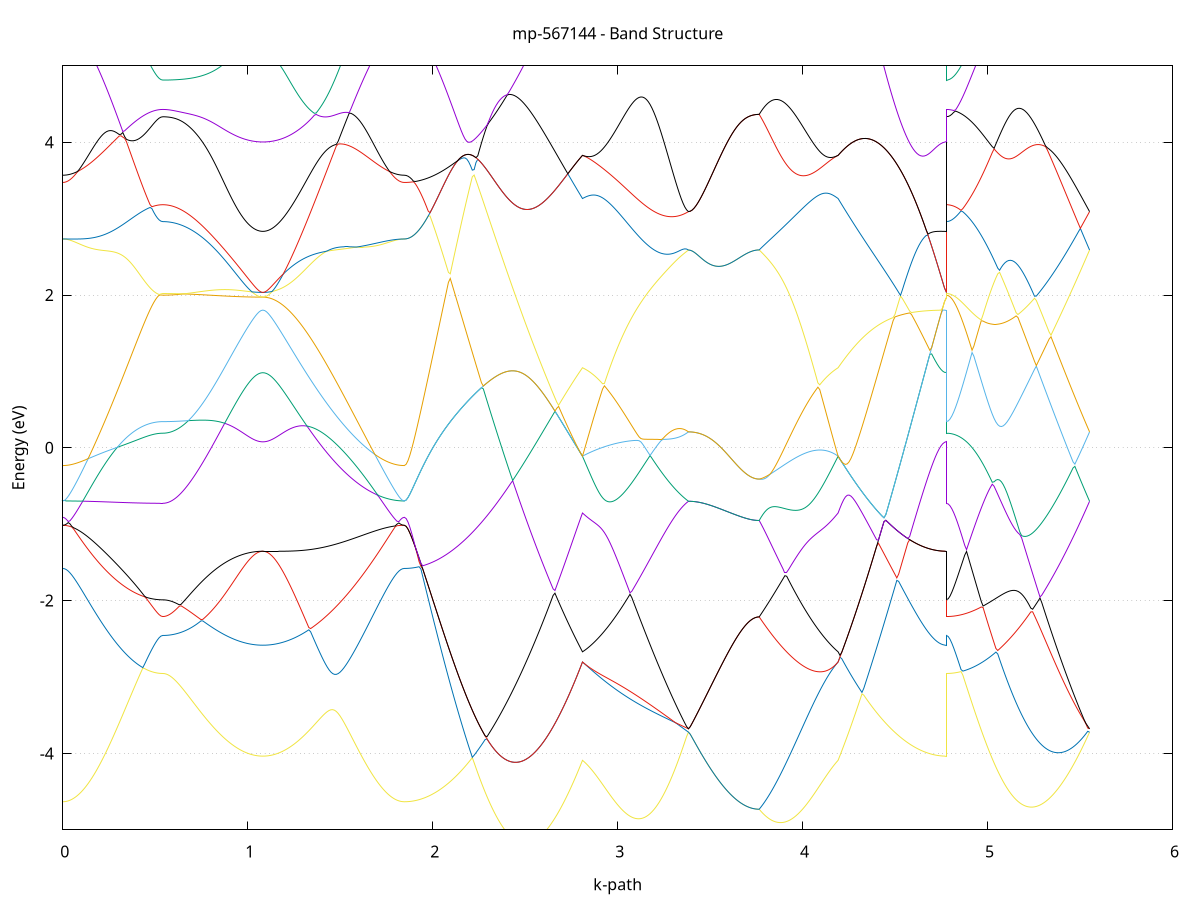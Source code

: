 set title 'mp-567144 - Band Structure'
set xlabel 'k-path'
set ylabel 'Energy (eV)'
set grid y
set yrange [-5:5]
set terminal png size 800,600
set output 'mp-567144_bands_gnuplot.png'
plot '-' using 1:2 with lines notitle, '-' using 1:2 with lines notitle, '-' using 1:2 with lines notitle, '-' using 1:2 with lines notitle, '-' using 1:2 with lines notitle, '-' using 1:2 with lines notitle, '-' using 1:2 with lines notitle, '-' using 1:2 with lines notitle, '-' using 1:2 with lines notitle, '-' using 1:2 with lines notitle, '-' using 1:2 with lines notitle, '-' using 1:2 with lines notitle, '-' using 1:2 with lines notitle, '-' using 1:2 with lines notitle, '-' using 1:2 with lines notitle, '-' using 1:2 with lines notitle, '-' using 1:2 with lines notitle, '-' using 1:2 with lines notitle, '-' using 1:2 with lines notitle, '-' using 1:2 with lines notitle, '-' using 1:2 with lines notitle, '-' using 1:2 with lines notitle, '-' using 1:2 with lines notitle, '-' using 1:2 with lines notitle, '-' using 1:2 with lines notitle, '-' using 1:2 with lines notitle, '-' using 1:2 with lines notitle, '-' using 1:2 with lines notitle, '-' using 1:2 with lines notitle, '-' using 1:2 with lines notitle, '-' using 1:2 with lines notitle, '-' using 1:2 with lines notitle, '-' using 1:2 with lines notitle, '-' using 1:2 with lines notitle, '-' using 1:2 with lines notitle, '-' using 1:2 with lines notitle, '-' using 1:2 with lines notitle, '-' using 1:2 with lines notitle, '-' using 1:2 with lines notitle, '-' using 1:2 with lines notitle, '-' using 1:2 with lines notitle, '-' using 1:2 with lines notitle, '-' using 1:2 with lines notitle, '-' using 1:2 with lines notitle, '-' using 1:2 with lines notitle, '-' using 1:2 with lines notitle, '-' using 1:2 with lines notitle, '-' using 1:2 with lines notitle, '-' using 1:2 with lines notitle, '-' using 1:2 with lines notitle, '-' using 1:2 with lines notitle, '-' using 1:2 with lines notitle, '-' using 1:2 with lines notitle, '-' using 1:2 with lines notitle, '-' using 1:2 with lines notitle, '-' using 1:2 with lines notitle, '-' using 1:2 with lines notitle, '-' using 1:2 with lines notitle, '-' using 1:2 with lines notitle, '-' using 1:2 with lines notitle, '-' using 1:2 with lines notitle, '-' using 1:2 with lines notitle, '-' using 1:2 with lines notitle, '-' using 1:2 with lines notitle
0.000000 -12.196275
0.009834 -12.195975
0.019669 -12.195175
0.029503 -12.193775
0.039338 -12.191775
0.049172 -12.189275
0.059006 -12.186175
0.068841 -12.182575
0.078675 -12.178475
0.088510 -12.173675
0.098344 -12.168475
0.108178 -12.162675
0.118013 -12.156375
0.127847 -12.149575
0.137681 -12.142175
0.147516 -12.134275
0.157350 -12.125875
0.167185 -12.117075
0.177019 -12.107675
0.186853 -12.097875
0.196688 -12.087575
0.206522 -12.076775
0.216357 -12.065675
0.226191 -12.054075
0.236025 -12.041975
0.245860 -12.029575
0.255694 -12.016875
0.265529 -12.003775
0.275363 -11.990375
0.285197 -11.976675
0.295032 -11.962675
0.304866 -11.948475
0.314701 -11.934075
0.324535 -11.919475
0.334369 -11.904775
0.344204 -11.889975
0.354038 -11.875275
0.363872 -11.860475
0.373707 -11.845875
0.383541 -11.831275
0.393376 -11.817075
0.403210 -11.803075
0.413044 -11.789475
0.422879 -11.776275
0.432713 -11.763675
0.442548 -11.751775
0.452382 -11.740575
0.462216 -11.730175
0.472051 -11.720675
0.481885 -11.712275
0.491720 -11.704975
0.501554 -11.698875
0.511388 -11.694075
0.521223 -11.690575
0.531057 -11.688475
0.540892 -11.687775
0.540892 -11.687775
0.550726 -11.687375
0.560560 -11.686375
0.570395 -11.684575
0.580229 -11.682175
0.590063 -11.678975
0.599898 -11.675175
0.609732 -11.670575
0.619567 -11.665375
0.629401 -11.659375
0.639235 -11.652775
0.649070 -11.645375
0.658904 -11.637375
0.668739 -11.628575
0.678573 -11.619175
0.688407 -11.609075
0.698242 -11.598275
0.708076 -11.586775
0.717911 -11.574575
0.727745 -11.561775
0.737579 -11.548175
0.747414 -11.533975
0.757248 -11.519075
0.767083 -11.503575
0.776917 -11.487275
0.786751 -11.470475
0.796586 -11.452875
0.806420 -11.434675
0.816254 -11.415875
0.826089 -11.396375
0.835923 -11.376375
0.845758 -11.355675
0.855592 -11.334375
0.865426 -11.312475
0.875261 -11.289975
0.885095 -11.266975
0.894930 -11.243375
0.904764 -11.219375
0.914598 -11.194775
0.924433 -11.169875
0.934267 -11.144475
0.944102 -11.118775
0.953936 -11.092875
0.963770 -11.066775
0.973605 -11.040575
0.983439 -11.014475
0.993274 -10.988575
1.003108 -10.963175
1.012942 -10.938675
1.022777 -10.915275
1.032611 -10.893475
1.042445 -10.874075
1.052280 -10.857675
1.062114 -10.845175
1.071949 -10.837275
1.081783 -10.834475
1.081783 -10.834475
1.091717 -10.837275
1.101652 -10.845375
1.111586 -10.858275
1.121520 -10.875275
1.131454 -10.895475
1.141388 -10.918275
1.151323 -10.943075
1.161257 -10.969375
1.171191 -10.996775
1.181125 -11.024875
1.191060 -11.053675
1.200994 -11.082775
1.210928 -11.112075
1.220862 -11.141575
1.230797 -11.171075
1.240731 -11.200475
1.250665 -11.229875
1.260599 -11.259075
1.270534 -11.288075
1.280468 -11.316775
1.290402 -11.345275
1.300336 -11.373475
1.310270 -11.401275
1.320205 -11.428875
1.330139 -11.455975
1.340073 -11.482775
1.350007 -11.509275
1.359942 -11.535275
1.369876 -11.560875
1.379810 -11.586075
1.389744 -11.610775
1.399679 -11.635075
1.409613 -11.658975
1.419547 -11.682375
1.429481 -11.705375
1.439416 -11.727775
1.449350 -11.749775
1.459284 -11.771375
1.469218 -11.792375
1.479152 -11.812875
1.489087 -11.832975
1.499021 -11.852475
1.508955 -11.871475
1.518889 -11.890075
1.528824 -11.908075
1.538758 -11.925575
1.548692 -11.942475
1.558626 -11.958875
1.568561 -11.974875
1.578495 -11.990175
1.588429 -12.005075
1.598363 -12.019375
1.608298 -12.033075
1.618232 -12.046275
1.628166 -12.058975
1.638100 -12.071075
1.648034 -12.082675
1.657969 -12.093675
1.667903 -12.104175
1.677837 -12.114075
1.687771 -12.123475
1.697706 -12.132175
1.707640 -12.140475
1.717574 -12.148175
1.727508 -12.155275
1.737443 -12.161775
1.747377 -12.167775
1.757311 -12.173175
1.767245 -12.177975
1.777180 -12.182275
1.787114 -12.185975
1.797048 -12.189175
1.806982 -12.191675
1.816916 -12.193675
1.826851 -12.195075
1.836785 -12.195975
1.846719 -12.196275
1.846719 -12.196275
1.856649 -12.195875
1.866579 -12.194775
1.876509 -12.192875
1.886439 -12.190275
1.896369 -12.186975
1.906300 -12.182875
1.916230 -12.177975
1.926160 -12.172475
1.936090 -12.166075
1.946020 -12.159075
1.955950 -12.151175
1.965880 -12.142675
1.975810 -12.133375
1.985740 -12.123275
1.995670 -12.112575
2.005600 -12.100975
2.015530 -12.088775
2.025460 -12.075675
2.035390 -12.061975
2.045320 -12.047475
2.055250 -12.032175
2.065181 -12.016275
2.075111 -11.999475
2.085041 -11.982075
2.094971 -11.963875
2.104901 -11.944975
2.114831 -11.925275
2.124761 -11.904875
2.134691 -11.883675
2.144621 -11.861775
2.154551 -11.839175
2.164481 -11.815775
2.174411 -11.791775
2.184341 -11.766875
2.194271 -11.741375
2.204201 -11.715075
2.214131 -11.688075
2.224061 -11.660275
2.233992 -11.631775
2.243922 -11.602575
2.253852 -11.572675
2.263782 -11.541975
2.273712 -11.510575
2.283642 -11.478475
2.293572 -11.445675
2.303502 -11.412075
2.313432 -11.377775
2.323362 -11.342775
2.333292 -11.307075
2.343222 -11.270675
2.353152 -11.233475
2.363082 -11.195675
2.373012 -11.157075
2.382942 -11.117775
2.392873 -11.077775
2.402803 -11.037075
2.412733 -10.995675
2.422663 -10.953575
2.432593 -10.910775
2.442523 -10.867275
2.452453 -10.823075
2.462383 -10.778175
2.472313 -10.732575
2.482243 -10.686275
2.492173 -10.639375
2.502103 -10.591675
2.512033 -10.543375
2.521963 -10.494375
2.531893 -10.444775
2.541823 -10.394375
2.551754 -10.343375
2.561684 -10.291675
2.571614 -10.239375
2.581544 -10.186375
2.591474 -10.132775
2.601404 -10.078475
2.611334 -10.023575
2.621264 -9.967975
2.631194 -9.911775
2.641124 -9.854975
2.651054 -9.797475
2.660984 -9.739475
2.670914 -9.680775
2.680844 -9.621475
2.690774 -9.561575
2.700704 -9.501075
2.710635 -9.439975
2.720565 -9.378375
2.730495 -9.414175
2.740425 -9.450075
2.750355 -9.485975
2.760285 -9.521775
2.770215 -9.557475
2.780145 -9.593075
2.790075 -9.628475
2.800005 -9.663675
2.809935 -9.698575
2.809935 -9.698575
2.819813 -9.688975
2.829692 -9.682875
2.839570 -9.679775
2.849448 -9.679475
2.859326 -9.681375
2.869204 -9.684975
2.879083 -9.689875
2.888961 -9.695775
2.898839 -9.702375
2.908717 -9.709475
2.918595 -9.716775
2.928474 -9.724175
2.938352 -9.731575
2.948230 -9.738875
2.958108 -9.746075
2.967986 -9.752875
2.977865 -9.759475
2.987743 -9.765675
2.997621 -9.771375
3.007499 -9.776775
3.017377 -9.781675
3.027256 -9.786075
3.037134 -9.789975
3.047012 -9.793375
3.056890 -9.796275
3.066768 -9.798575
3.076647 -9.800375
3.086525 -9.801575
3.096403 -9.802175
3.106281 -9.802275
3.116160 -9.801675
3.126038 -9.800575
3.135916 -9.798875
3.145794 -9.796575
3.155672 -9.793675
3.165551 -9.790175
3.175429 -9.786075
3.185307 -9.781375
3.195185 -9.775975
3.205063 -9.770075
3.214942 -9.763575
3.224820 -9.756375
3.234698 -9.748675
3.244576 -9.740375
3.254454 -9.731375
3.264333 -9.721875
3.274211 -9.711675
3.284089 -9.700975
3.293967 -9.689575
3.303845 -9.677675
3.313724 -9.665175
3.323602 -9.652175
3.333480 -9.638475
3.343358 -9.624275
3.353236 -9.609575
3.363115 -9.594275
3.372993 -9.578375
3.382871 -9.562075
3.382871 -9.562075
3.392678 -9.562175
3.402485 -9.562475
3.412292 -9.563075
3.422099 -9.563875
3.431905 -9.564975
3.441712 -9.566175
3.451519 -9.567675
3.461326 -9.569275
3.471133 -9.571075
3.480940 -9.573075
3.490747 -9.575175
3.500554 -9.577375
3.510360 -9.579775
3.520167 -9.582175
3.529974 -9.584675
3.539781 -9.587275
3.549588 -9.589875
3.559395 -9.592475
3.569202 -9.595175
3.579009 -9.597775
3.588815 -9.600375
3.598622 -9.602875
3.608429 -9.605375
3.618236 -9.607775
3.628043 -9.610075
3.637850 -9.612275
3.647657 -9.614375
3.657464 -9.616375
3.667270 -9.618175
3.677077 -9.619875
3.686884 -9.621475
3.696691 -9.622775
3.706498 -9.623975
3.716305 -9.625075
3.726112 -9.625875
3.735919 -9.626575
3.745725 -9.627075
3.755532 -9.627275
3.765339 -9.627375
3.765339 -9.627375
3.775260 -9.635275
3.785180 -9.642575
3.795101 -9.649375
3.805021 -9.655775
3.814942 -9.661575
3.824862 -9.666975
3.834783 -9.671775
3.844704 -9.676175
3.854624 -9.680075
3.864545 -9.683575
3.874465 -9.686475
3.884386 -9.689075
3.894306 -9.691075
3.904227 -9.692675
3.914147 -9.693875
3.924068 -9.694675
3.933989 -9.694975
3.943909 -9.694875
3.953830 -9.694375
3.963750 -9.693575
3.973671 -9.692375
3.983591 -9.690875
3.993512 -9.688975
4.003432 -9.686775
4.013353 -9.684375
4.023274 -9.681675
4.033194 -9.678775
4.043115 -9.675775
4.053035 -9.672675
4.062956 -9.669575
4.072876 -9.666475
4.082797 -9.663575
4.092717 -9.660875
4.102638 -9.658575
4.112559 -9.656975
4.122479 -9.656075
4.132400 -9.656275
4.142320 -9.657775
4.152241 -9.661075
4.162161 -9.666375
4.172082 -9.674175
4.182002 -9.684875
4.191923 -9.698575
4.191923 -9.698575
4.201844 -9.733275
4.211766 -9.767675
4.221688 -9.801775
4.231609 -9.835575
4.241531 -9.868975
4.251452 -9.901975
4.261374 -9.934675
4.271295 -9.966875
4.281217 -9.998675
4.291138 -10.029975
4.301060 -10.060875
4.310981 -10.091275
4.320903 -10.121175
4.330824 -10.150575
4.340746 -10.179475
4.350667 -10.207875
4.360589 -10.235675
4.370510 -10.262975
4.380432 -10.289675
4.390353 -10.315775
4.400275 -10.341375
4.410196 -10.366375
4.420118 -10.390775
4.430039 -10.414575
4.439961 -10.437775
4.449883 -10.460275
4.459804 -10.482275
4.469726 -10.503575
4.479647 -10.524275
4.489569 -10.544375
4.499490 -10.563775
4.509412 -10.582575
4.519333 -10.600675
4.529255 -10.618175
4.539176 -10.634975
4.549098 -10.651075
4.559019 -10.666575
4.568941 -10.681375
4.578862 -10.695575
4.588784 -10.709075
4.598705 -10.721875
4.608627 -10.733975
4.618548 -10.745375
4.628470 -10.756175
4.638391 -10.766275
4.648313 -10.775575
4.658234 -10.784275
4.668156 -10.792275
4.678077 -10.799675
4.687999 -10.806275
4.697921 -10.812175
4.707842 -10.817375
4.717764 -10.821975
4.727685 -10.825775
4.737607 -10.828975
4.747528 -10.831375
4.757450 -10.833075
4.767371 -10.834175
4.777293 -10.834475
4.777293 -11.687775
4.787220 -11.687375
4.797146 -11.686275
4.807073 -11.684475
4.817000 -11.681875
4.826927 -11.678675
4.836854 -11.674575
4.846781 -11.669875
4.856707 -11.664375
4.866634 -11.658175
4.876561 -11.651275
4.886488 -11.643575
4.896415 -11.635175
4.906342 -11.626075
4.916268 -11.616175
4.926195 -11.605675
4.936122 -11.594375
4.946049 -11.582275
4.955976 -11.569575
4.965903 -11.556075
4.975829 -11.541875
4.985756 -11.526975
4.995683 -11.511375
5.005610 -11.494975
5.015537 -11.477875
5.025464 -11.460075
5.035390 -11.441575
5.045317 -11.422375
5.055244 -11.402375
5.065171 -11.381775
5.075098 -11.360375
5.085024 -11.338275
5.094951 -11.315575
5.104878 -11.292075
5.114805 -11.267875
5.124732 -11.242975
5.134659 -11.217375
5.144585 -11.191075
5.154512 -11.164075
5.164439 -11.136375
5.174366 -11.107975
5.184293 -11.078875
5.194220 -11.049175
5.204146 -11.018775
5.214073 -10.987575
5.224000 -10.955775
5.233927 -10.923375
5.243854 -10.890175
5.253781 -10.856375
5.263707 -10.821975
5.273634 -10.786775
5.283561 -10.751075
5.293488 -10.714575
5.303415 -10.677575
5.313342 -10.639875
5.323268 -10.601475
5.333195 -10.562475
5.343122 -10.522875
5.353049 -10.482675
5.362976 -10.441875
5.372903 -10.400475
5.382829 -10.358375
5.392756 -10.315775
5.402683 -10.272575
5.412610 -10.228775
5.422537 -10.184475
5.432464 -10.139575
5.442390 -10.094175
5.452317 -10.048175
5.462244 -10.001675
5.472171 -9.954675
5.482098 -9.907175
5.492025 -9.859275
5.501951 -9.810775
5.511878 -9.761875
5.521805 -9.712575
5.531732 -9.662775
5.541659 -9.612575
5.551586 -9.562075
e
0.000000 -8.911575
0.009834 -8.913375
0.019669 -8.918775
0.029503 -8.927675
0.039338 -8.939975
0.049172 -8.955475
0.059006 -8.973975
0.068841 -8.995075
0.078675 -9.018775
0.088510 -9.044775
0.098344 -9.072775
0.108178 -9.102475
0.118013 -9.133875
0.127847 -9.166675
0.137681 -9.200675
0.147516 -9.235775
0.157350 -9.271775
0.167185 -9.308475
0.177019 -9.345875
0.186853 -9.383875
0.196688 -9.422175
0.206522 -9.460875
0.216357 -9.499675
0.226191 -9.538775
0.236025 -9.577775
0.245860 -9.616775
0.255694 -9.655775
0.265529 -9.694475
0.275363 -9.732975
0.285197 -9.771175
0.295032 -9.808875
0.304866 -9.846175
0.314701 -9.882975
0.324535 -9.919175
0.334369 -9.954675
0.344204 -9.989475
0.354038 -10.023475
0.363872 -10.056475
0.373707 -10.088575
0.383541 -10.119675
0.393376 -10.149475
0.403210 -10.178175
0.413044 -10.205475
0.422879 -10.231375
0.432713 -10.255775
0.442548 -10.278575
0.452382 -10.299575
0.462216 -10.318675
0.472051 -10.335875
0.481885 -10.351075
0.491720 -10.364075
0.501554 -10.374875
0.511388 -10.383375
0.521223 -10.389475
0.531057 -10.393175
0.540892 -10.394375
0.540892 -10.394375
0.550726 -10.394275
0.560560 -10.394175
0.570395 -10.393975
0.580229 -10.393675
0.590063 -10.393375
0.599898 -10.392875
0.609732 -10.392375
0.619567 -10.391775
0.629401 -10.391175
0.639235 -10.390375
0.649070 -10.389575
0.658904 -10.388675
0.668739 -10.387775
0.678573 -10.386775
0.688407 -10.385675
0.698242 -10.384575
0.708076 -10.383375
0.717911 -10.382175
0.727745 -10.380975
0.737579 -10.379675
0.747414 -10.378275
0.757248 -10.376975
0.767083 -10.375575
0.776917 -10.374175
0.786751 -10.372675
0.796586 -10.371275
0.806420 -10.369775
0.816254 -10.368375
0.826089 -10.366875
0.835923 -10.365375
0.845758 -10.363975
0.855592 -10.362575
0.865426 -10.361175
0.875261 -10.359775
0.885095 -10.358375
0.894930 -10.357075
0.904764 -10.355775
0.914598 -10.354475
0.924433 -10.353275
0.934267 -10.352175
0.944102 -10.351075
0.953936 -10.350075
0.963770 -10.349075
0.973605 -10.348175
0.983439 -10.347275
0.993274 -10.346575
1.003108 -10.345875
1.012942 -10.345175
1.022777 -10.344675
1.032611 -10.344175
1.042445 -10.343775
1.052280 -10.343575
1.062114 -10.343275
1.071949 -10.343175
1.081783 -10.343275
1.081783 -10.343275
1.091717 -10.342875
1.101652 -10.341875
1.111586 -10.340275
1.121520 -10.338075
1.131454 -10.335175
1.141388 -10.331575
1.151323 -10.327375
1.161257 -10.322575
1.171191 -10.317075
1.181125 -10.310975
1.191060 -10.304175
1.200994 -10.296775
1.210928 -10.288775
1.220862 -10.280075
1.230797 -10.270775
1.240731 -10.260875
1.250665 -10.250275
1.260599 -10.239075
1.270534 -10.227175
1.280468 -10.214775
1.290402 -10.201675
1.300336 -10.187975
1.310270 -10.173675
1.320205 -10.158675
1.330139 -10.143175
1.340073 -10.126975
1.350007 -10.110175
1.359942 -10.092775
1.369876 -10.074875
1.379810 -10.056275
1.389744 -10.037075
1.399679 -10.017375
1.409613 -9.997075
1.419547 -9.976175
1.429481 -9.954675
1.439416 -9.932675
1.449350 -9.910075
1.459284 -9.886975
1.469218 -9.863375
1.479152 -9.839175
1.489087 -9.814475
1.499021 -9.789175
1.508955 -9.763475
1.518889 -9.737275
1.528824 -9.710675
1.538758 -9.683475
1.548692 -9.655975
1.558626 -9.627975
1.568561 -9.599575
1.578495 -9.570775
1.588429 -9.541675
1.598363 -9.512175
1.608298 -9.482475
1.618232 -9.452475
1.628166 -9.422175
1.638100 -9.391775
1.648034 -9.361175
1.657969 -9.330575
1.667903 -9.299975
1.677837 -9.269375
1.687771 -9.238975
1.697706 -9.208775
1.707640 -9.178975
1.717574 -9.149675
1.727508 -9.120975
1.737443 -9.093075
1.747377 -9.066175
1.757311 -9.040475
1.767245 -9.016375
1.777180 -8.993875
1.787114 -8.973475
1.797048 -8.955475
1.806982 -8.940175
1.816916 -8.927875
1.826851 -8.918875
1.836785 -8.913375
1.846719 -8.911575
1.846719 -8.911575
1.856649 -8.911375
1.866579 -8.910675
1.876509 -8.909475
1.886439 -8.907875
1.896369 -8.905775
1.906300 -8.903275
1.916230 -8.900275
1.926160 -8.896775
1.936090 -8.892975
1.946020 -8.888675
1.955950 -8.883875
1.965880 -8.878775
1.975810 -8.873175
1.985740 -8.867175
1.995670 -8.860775
2.005600 -8.854075
2.015530 -8.846875
2.025460 -8.839375
2.035390 -8.831575
2.045320 -8.823475
2.055250 -8.814975
2.065181 -8.806175
2.075111 -8.797175
2.085041 -8.787875
2.094971 -8.778375
2.104901 -8.768675
2.114831 -8.758775
2.124761 -8.748675
2.134691 -8.738475
2.144621 -8.728175
2.154551 -8.717875
2.164481 -8.707475
2.174411 -8.697075
2.184341 -8.686775
2.194271 -8.676575
2.204201 -8.666475
2.214131 -8.656575
2.224061 -8.646875
2.233992 -8.637475
2.243922 -8.628475
2.253852 -8.619775
2.263782 -8.611575
2.273712 -8.603875
2.283642 -8.596675
2.293572 -8.590275
2.303502 -8.584475
2.313432 -8.579375
2.323362 -8.575275
2.333292 -8.571975
2.343222 -8.569675
2.353152 -8.568375
2.363082 -8.568275
2.373012 -8.569275
2.382942 -8.571575
2.392873 -8.575075
2.402803 -8.579975
2.412733 -8.586175
2.422663 -8.593775
2.432593 -8.602875
2.442523 -8.613475
2.452453 -8.625475
2.462383 -8.638975
2.472313 -8.653975
2.482243 -8.670375
2.492173 -8.688275
2.502103 -8.707675
2.512033 -8.728375
2.521963 -8.750375
2.531893 -8.773775
2.541823 -8.798275
2.551754 -8.824075
2.561684 -8.850975
2.571614 -8.878875
2.581544 -8.907775
2.591474 -8.937575
2.601404 -8.968275
2.611334 -8.999775
2.621264 -9.031875
2.631194 -9.064675
2.641124 -9.098075
2.651054 -9.131975
2.660984 -9.166275
2.670914 -9.201075
2.680844 -9.236075
2.690774 -9.271375
2.700704 -9.306875
2.710635 -9.342575
2.720565 -9.378375
2.730495 -9.316175
2.740425 -9.253375
2.750355 -9.189975
2.760285 -9.126075
2.770215 -9.090275
2.780145 -9.126175
2.790075 -9.161675
2.800005 -9.196975
2.809935 -9.231975
2.809935 -9.231975
2.819813 -9.220575
2.829692 -9.209175
2.839570 -9.197775
2.849448 -9.186475
2.859326 -9.175175
2.869204 -9.163875
2.879083 -9.152575
2.888961 -9.141375
2.898839 -9.130075
2.908717 -9.118875
2.918595 -9.107675
2.928474 -9.096475
2.938352 -9.085275
2.948230 -9.074075
2.958108 -9.086175
2.967986 -9.101075
2.977865 -9.115675
2.987743 -9.129875
2.997621 -9.143775
3.007499 -9.157275
3.017377 -9.170375
3.027256 -9.183175
3.037134 -9.195575
3.047012 -9.207575
3.056890 -9.219275
3.066768 -9.230575
3.076647 -9.241575
3.086525 -9.252275
3.096403 -9.262575
3.106281 -9.272675
3.116160 -9.282475
3.126038 -9.291975
3.135916 -9.301375
3.145794 -9.310375
3.155672 -9.319275
3.165551 -9.328075
3.175429 -9.336675
3.185307 -9.345175
3.195185 -9.353575
3.205063 -9.361975
3.214942 -9.370375
3.224820 -9.378875
3.234698 -9.387375
3.244576 -9.396075
3.254454 -9.404975
3.264333 -9.414075
3.274211 -9.423475
3.284089 -9.433175
3.293967 -9.443375
3.303845 -9.453975
3.313724 -9.465075
3.323602 -9.476775
3.333480 -9.489075
3.343358 -9.502175
3.353236 -9.515875
3.363115 -9.530475
3.372993 -9.545775
3.382871 -9.561975
3.382871 -9.561975
3.392678 -9.562075
3.402485 -9.562475
3.412292 -9.563075
3.422099 -9.563875
3.431905 -9.564875
3.441712 -9.566175
3.451519 -9.567575
3.461326 -9.569175
3.471133 -9.570975
3.480940 -9.572975
3.490747 -9.575075
3.500554 -9.577375
3.510360 -9.579675
3.520167 -9.582175
3.529974 -9.584675
3.539781 -9.587175
3.549588 -9.589775
3.559395 -9.592475
3.569202 -9.595075
3.579009 -9.597675
3.588815 -9.600275
3.598622 -9.602875
3.608429 -9.605375
3.618236 -9.607775
3.628043 -9.610075
3.637850 -9.612275
3.647657 -9.614375
3.657464 -9.616375
3.667270 -9.618175
3.677077 -9.619875
3.686884 -9.621375
3.696691 -9.622775
3.706498 -9.623975
3.716305 -9.624975
3.726112 -9.625875
3.735919 -9.626475
3.745725 -9.626975
3.755532 -9.627275
3.765339 -9.627375
3.765339 -9.627375
3.775260 -9.619075
3.785180 -9.610175
3.795101 -9.600775
3.805021 -9.590875
3.814942 -9.580475
3.824862 -9.569575
3.834783 -9.558175
3.844704 -9.546175
3.854624 -9.533775
3.864545 -9.520775
3.874465 -9.507175
3.884386 -9.493175
3.894306 -9.478575
3.904227 -9.463575
3.914147 -9.447975
3.924068 -9.431775
3.933989 -9.415175
3.943909 -9.397975
3.953830 -9.380375
3.963750 -9.362175
3.973671 -9.343475
3.983591 -9.324275
3.993512 -9.304575
4.003432 -9.284475
4.013353 -9.263775
4.023274 -9.242675
4.033194 -9.221175
4.043115 -9.199275
4.053035 -9.177175
4.062956 -9.154875
4.072876 -9.132975
4.082797 -9.112375
4.092717 -9.096575
4.102638 -9.093075
4.112559 -9.102375
4.122479 -9.117175
4.132400 -9.133575
4.142320 -9.150375
4.152241 -9.167275
4.162161 -9.183875
4.172082 -9.200275
4.182002 -9.216275
4.191923 -9.231975
4.191923 -9.231975
4.201844 -9.266575
4.211766 -9.300775
4.221688 -9.334675
4.231609 -9.368075
4.241531 -9.401175
4.251452 -9.433775
4.261374 -9.465975
4.271295 -9.497775
4.281217 -9.529075
4.291138 -9.559875
4.301060 -9.590175
4.310981 -9.619975
4.320903 -9.649375
4.330824 -9.678175
4.340746 -9.706375
4.350667 -9.734175
4.360589 -9.761275
4.370510 -9.787975
4.380432 -9.813975
4.390353 -9.839475
4.400275 -9.864475
4.410196 -9.888775
4.420118 -9.912575
4.430039 -9.935675
4.439961 -9.958275
4.449883 -9.980175
4.459804 -10.001575
4.469726 -10.022275
4.479647 -10.042375
4.489569 -10.061875
4.499490 -10.080775
4.509412 -10.098975
4.519333 -10.116575
4.529255 -10.133575
4.539176 -10.149875
4.549098 -10.165475
4.559019 -10.180575
4.568941 -10.194875
4.578862 -10.208675
4.588784 -10.221675
4.598705 -10.234075
4.608627 -10.245875
4.618548 -10.256975
4.628470 -10.267375
4.638391 -10.277175
4.648313 -10.286175
4.658234 -10.294675
4.668156 -10.302375
4.678077 -10.309475
4.687999 -10.315875
4.697921 -10.321675
4.707842 -10.326675
4.717764 -10.331075
4.727685 -10.334775
4.737607 -10.337875
4.747528 -10.340275
4.757450 -10.341875
4.767371 -10.342975
4.777293 -10.343275
4.777293 -10.394375
4.787220 -10.393975
4.797146 -10.392975
4.807073 -10.391275
4.817000 -10.388875
4.826927 -10.385875
4.836854 -10.382075
4.846781 -10.377675
4.856707 -10.372575
4.866634 -10.366775
4.876561 -10.360275
4.886488 -10.353075
4.896415 -10.345275
4.906342 -10.336775
4.916268 -10.327575
4.926195 -10.317775
4.936122 -10.307275
4.946049 -10.296075
4.955976 -10.284175
4.965903 -10.271675
4.975829 -10.258475
4.985756 -10.244575
4.995683 -10.230075
5.005610 -10.214975
5.015537 -10.199075
5.025464 -10.182675
5.035390 -10.165575
5.045317 -10.147775
5.055244 -10.129375
5.065171 -10.110275
5.075098 -10.090575
5.085024 -10.070275
5.094951 -10.049375
5.104878 -10.027775
5.114805 -10.005575
5.124732 -9.982775
5.134659 -9.959375
5.144585 -9.935375
5.154512 -9.910775
5.164439 -9.885575
5.174366 -9.859775
5.184293 -9.833475
5.194220 -9.806575
5.204146 -9.779075
5.214073 -9.750975
5.224000 -9.722375
5.233927 -9.693275
5.243854 -9.663575
5.253781 -9.633375
5.263707 -9.602675
5.273634 -9.571475
5.283561 -9.539775
5.293488 -9.507675
5.303415 -9.474975
5.313342 -9.441975
5.323268 -9.408375
5.333195 -9.374475
5.343122 -9.340075
5.353049 -9.305375
5.362976 -9.270275
5.372903 -9.234775
5.382829 -9.198975
5.392756 -9.162875
5.402683 -9.126375
5.412610 -9.089775
5.422537 -9.052775
5.432464 -9.015575
5.442390 -8.987275
5.452317 -9.040375
5.462244 -9.093375
5.472171 -9.146375
5.482098 -9.199175
5.492025 -9.251775
5.501951 -9.304175
5.511878 -9.356275
5.521805 -9.408175
5.531732 -9.459775
5.541659 -9.511075
5.551586 -9.561975
e
0.000000 -7.870475
0.009834 -7.870375
0.019669 -7.870175
0.029503 -7.869775
0.039338 -7.869275
0.049172 -7.868575
0.059006 -7.867675
0.068841 -7.866675
0.078675 -7.865475
0.088510 -7.864175
0.098344 -7.862775
0.108178 -7.861175
0.118013 -7.859475
0.127847 -7.857575
0.137681 -7.855675
0.147516 -7.853575
0.157350 -7.851375
0.167185 -7.849075
0.177019 -7.846675
0.186853 -7.844175
0.196688 -7.841675
0.206522 -7.838975
0.216357 -7.836275
0.226191 -7.833575
0.236025 -7.830675
0.245860 -7.827875
0.255694 -7.824975
0.265529 -7.822075
0.275363 -7.819175
0.285197 -7.816175
0.295032 -7.813275
0.304866 -7.810375
0.314701 -7.807475
0.324535 -7.804575
0.334369 -7.801775
0.344204 -7.799075
0.354038 -7.796375
0.363872 -7.793775
0.373707 -7.791175
0.383541 -7.788775
0.393376 -7.786375
0.403210 -7.784175
0.413044 -7.782075
0.422879 -7.780075
0.432713 -7.778175
0.442548 -7.776475
0.452382 -7.774875
0.462216 -7.773375
0.472051 -7.772175
0.481885 -7.770975
0.491720 -7.770075
0.501554 -7.769275
0.511388 -7.768675
0.521223 -7.768175
0.531057 -7.767975
0.540892 -7.767875
0.540892 -7.767875
0.550726 -7.778175
0.560560 -7.806375
0.570395 -7.847075
0.580229 -7.895375
0.590063 -7.948375
0.599898 -8.004175
0.609732 -8.061775
0.619567 -8.120475
0.629401 -8.179975
0.639235 -8.239775
0.649070 -8.299875
0.658904 -8.360075
0.668739 -8.420175
0.678573 -8.480175
0.688407 -8.539975
0.698242 -8.599575
0.708076 -8.658875
0.717911 -8.717875
0.727745 -8.776475
0.737579 -8.834775
0.747414 -8.892575
0.757248 -8.949975
0.767083 -9.006975
0.776917 -9.063375
0.786751 -9.119375
0.796586 -9.174775
0.806420 -9.229675
0.816254 -9.284075
0.826089 -9.337775
0.835923 -9.390975
0.845758 -9.443475
0.855592 -9.495375
0.865426 -9.546675
0.875261 -9.597175
0.885095 -9.647075
0.894930 -9.696175
0.904764 -9.744475
0.914598 -9.791975
0.924433 -9.838675
0.934267 -9.884475
0.944102 -9.929275
0.953936 -9.972975
0.963770 -10.015675
0.973605 -10.057075
0.983439 -10.097075
0.993274 -10.135475
1.003108 -10.172075
1.012942 -10.206675
1.022777 -10.238675
1.032611 -10.267675
1.042445 -10.293075
1.052280 -10.314175
1.062114 -10.329975
1.071949 -10.339875
1.081783 -10.343175
1.081783 -10.343175
1.091717 -10.340175
1.101652 -10.331075
1.111586 -10.316675
1.121520 -10.297475
1.131454 -10.274475
1.141388 -10.248275
1.151323 -10.219475
1.161257 -10.188475
1.171191 -10.155875
1.181125 -10.121875
1.191060 -10.086675
1.200994 -10.050475
1.210928 -10.013375
1.220862 -9.975675
1.230797 -9.937275
1.240731 -9.898275
1.250665 -9.858875
1.260599 -9.819075
1.270534 -9.778875
1.280468 -9.738375
1.290402 -9.697475
1.300336 -9.656375
1.310270 -9.615075
1.320205 -9.573475
1.330139 -9.531775
1.340073 -9.489875
1.350007 -9.447875
1.359942 -9.405675
1.369876 -9.363475
1.379810 -9.321175
1.389744 -9.278775
1.399679 -9.236475
1.409613 -9.194075
1.419547 -9.151675
1.429481 -9.109375
1.439416 -9.067075
1.449350 -9.024875
1.459284 -8.982775
1.469218 -8.940875
1.479152 -8.899075
1.489087 -8.857475
1.499021 -8.816075
1.508955 -8.774875
1.518889 -8.733975
1.528824 -8.693375
1.538758 -8.653175
1.548692 -8.613275
1.558626 -8.573875
1.568561 -8.534875
1.578495 -8.496375
1.588429 -8.458475
1.598363 -8.421175
1.608298 -8.384475
1.618232 -8.348475
1.628166 -8.313275
1.638100 -8.278875
1.648034 -8.245275
1.657969 -8.212675
1.667903 -8.181175
1.677837 -8.150675
1.687771 -8.121275
1.697706 -8.093175
1.707640 -8.066375
1.717574 -8.040975
1.727508 -8.017075
1.737443 -7.994675
1.747377 -7.973975
1.757311 -7.954875
1.767245 -7.937575
1.777180 -7.922175
1.787114 -7.908675
1.797048 -7.897075
1.806982 -7.887575
1.816916 -7.880175
1.826851 -7.874775
1.836785 -7.871575
1.846719 -7.870475
1.846719 -7.870475
1.856649 -7.870375
1.866579 -7.869875
1.876509 -7.869175
1.886439 -7.868075
1.896369 -7.866775
1.906300 -7.865175
1.916230 -7.863275
1.926160 -7.861075
1.936090 -7.858575
1.946020 -7.855875
1.955950 -7.852875
1.965880 -7.849675
1.975810 -7.846275
1.985740 -7.842675
1.995670 -7.838875
2.005600 -7.834775
2.015530 -7.830675
2.025460 -7.826375
2.035390 -7.821875
2.045320 -7.817375
2.055250 -7.812775
2.065181 -7.808075
2.075111 -7.803375
2.085041 -7.798675
2.094971 -7.793975
2.104901 -7.789375
2.114831 -7.784975
2.124761 -7.780575
2.134691 -7.776375
2.144621 -7.772475
2.154551 -7.768675
2.164481 -7.765275
2.174411 -7.762175
2.184341 -7.759575
2.194271 -7.757275
2.204201 -7.755475
2.214131 -7.754275
2.224061 -7.753575
2.233992 -7.753575
2.243922 -7.754275
2.253852 -7.755775
2.263782 -7.757975
2.273712 -7.760975
2.283642 -7.764975
2.293572 -7.769875
2.303502 -7.775775
2.313432 -7.782775
2.323362 -7.790775
2.333292 -7.799975
2.343222 -7.810175
2.353152 -7.821675
2.363082 -7.834375
2.373012 -7.848275
2.382942 -7.863375
2.392873 -7.879775
2.402803 -7.897375
2.412733 -7.916175
2.422663 -7.936275
2.432593 -7.957475
2.442523 -7.979975
2.452453 -8.003575
2.462383 -8.028275
2.472313 -8.054075
2.482243 -8.080975
2.492173 -8.108775
2.502103 -8.137575
2.512033 -8.167275
2.521963 -8.197875
2.531893 -8.229275
2.541823 -8.261375
2.551754 -8.294175
2.561684 -8.327575
2.571614 -8.361575
2.581544 -8.396175
2.591474 -8.431175
2.601404 -8.466575
2.611334 -8.502375
2.621264 -8.538575
2.631194 -8.574975
2.641124 -8.611575
2.651054 -8.648375
2.660984 -8.685375
2.670914 -8.722375
2.680844 -8.759475
2.690774 -8.796575
2.700704 -8.833675
2.710635 -8.870775
2.720565 -8.907775
2.730495 -8.944575
2.740425 -8.981275
2.750355 -9.017875
2.760285 -9.054175
2.770215 -9.090175
2.780145 -9.125975
2.790075 -9.161575
2.800005 -9.196875
2.809935 -9.231875
2.809935 -9.231875
2.819813 -9.218275
2.829692 -9.200675
2.839570 -9.179275
2.849448 -9.154775
2.859326 -9.127775
2.869204 -9.098975
2.879083 -9.069175
2.888961 -9.040575
2.898839 -9.019175
2.908717 -9.016175
2.918595 -9.026475
2.928474 -9.040575
2.938352 -9.055675
2.948230 -9.070975
2.958108 -9.062875
2.967986 -9.051675
2.977865 -9.040575
2.987743 -9.029375
2.997621 -9.018175
3.007499 -9.006975
3.017377 -8.995875
3.027256 -8.984675
3.037134 -8.973375
3.047012 -8.962175
3.056890 -8.950975
3.066768 -8.939675
3.076647 -8.928375
3.086525 -8.917075
3.096403 -8.905775
3.106281 -8.894475
3.116160 -8.883075
3.126038 -8.871675
3.135916 -8.860175
3.145794 -8.848775
3.155672 -8.837275
3.165551 -8.825675
3.175429 -8.814075
3.185307 -8.802475
3.195185 -8.790875
3.205063 -8.779175
3.214942 -8.767475
3.224820 -8.755675
3.234698 -8.743875
3.244576 -8.731975
3.254454 -8.720175
3.264333 -8.708175
3.274211 -8.696275
3.284089 -8.684275
3.293967 -8.672275
3.303845 -8.660175
3.313724 -8.648075
3.323602 -8.635975
3.333480 -8.623775
3.343358 -8.611675
3.353236 -8.599475
3.363115 -8.587175
3.372993 -8.574975
3.382871 -8.562675
3.382871 -8.562675
3.392678 -8.562475
3.402485 -8.561675
3.412292 -8.560475
3.422099 -8.558775
3.431905 -8.556575
3.441712 -8.553875
3.451519 -8.550775
3.461326 -8.547275
3.471133 -8.543375
3.480940 -8.539075
3.490747 -8.534375
3.500554 -8.529475
3.510360 -8.524275
3.520167 -8.518875
3.529974 -8.513175
3.539781 -8.507375
3.549588 -8.501475
3.559395 -8.495375
3.569202 -8.489275
3.579009 -8.483175
3.588815 -8.477175
3.598622 -8.471175
3.608429 -8.465175
3.618236 -8.459475
3.628043 -8.453875
3.637850 -8.448475
3.647657 -8.443375
3.657464 -8.438475
3.667270 -8.433975
3.677077 -8.429775
3.686884 -8.425875
3.696691 -8.422475
3.706498 -8.419475
3.716305 -8.416875
3.726112 -8.414675
3.735919 -8.412975
3.745725 -8.411775
3.755532 -8.411075
3.765339 -8.410775
3.765339 -8.410775
3.775260 -8.421075
3.785180 -8.432675
3.795101 -8.445375
3.805021 -8.459275
3.814942 -8.474275
3.824862 -8.490175
3.834783 -8.506875
3.844704 -8.524475
3.854624 -8.542775
3.864545 -8.561775
3.874465 -8.581275
3.884386 -8.601275
3.894306 -8.621775
3.904227 -8.642675
3.914147 -8.663875
3.924068 -8.685275
3.933989 -8.706975
3.943909 -8.728775
3.953830 -8.750675
3.963750 -8.772675
3.973671 -8.794675
3.983591 -8.816675
3.993512 -8.838575
4.003432 -8.860375
4.013353 -8.881975
4.023274 -8.903375
4.033194 -8.924475
4.043115 -8.945275
4.053035 -8.965575
4.062956 -8.985275
4.072876 -9.003875
4.082797 -9.020275
4.092717 -9.031075
4.102638 -9.028775
4.112559 -9.022075
4.122479 -9.054575
4.132400 -9.086075
4.142320 -9.116175
4.152241 -9.144575
4.162161 -9.170675
4.172082 -9.194275
4.182002 -9.214775
4.191923 -9.231875
4.191923 -9.231875
4.201844 -9.266475
4.211766 -9.300675
4.221688 -9.334475
4.231609 -9.367975
4.241531 -9.401075
4.251452 -9.433675
4.261374 -9.465875
4.271295 -9.497675
4.281217 -9.528975
4.291138 -9.559775
4.301060 -9.590075
4.310981 -9.619875
4.320903 -9.649175
4.330824 -9.677975
4.340746 -9.706275
4.350667 -9.733975
4.360589 -9.761175
4.370510 -9.787775
4.380432 -9.813875
4.390353 -9.839375
4.400275 -9.864275
4.410196 -9.888675
4.420118 -9.912375
4.430039 -9.935575
4.439961 -9.958175
4.449883 -9.980075
4.459804 -10.001475
4.469726 -10.022175
4.479647 -10.042275
4.489569 -10.061775
4.499490 -10.080675
4.509412 -10.098875
4.519333 -10.116475
4.529255 -10.133375
4.539176 -10.149775
4.549098 -10.165375
4.559019 -10.180375
4.568941 -10.194775
4.578862 -10.208475
4.588784 -10.221575
4.598705 -10.233975
4.608627 -10.245775
4.618548 -10.256775
4.628470 -10.267275
4.638391 -10.276975
4.648313 -10.286075
4.658234 -10.294475
4.668156 -10.302275
4.678077 -10.309375
4.687999 -10.315775
4.697921 -10.321475
4.707842 -10.326575
4.717764 -10.330975
4.727685 -10.334675
4.737607 -10.337775
4.747528 -10.340075
4.757450 -10.341775
4.767371 -10.342775
4.777293 -10.343175
4.777293 -7.767875
4.787220 -7.767775
4.797146 -7.767375
4.807073 -7.766775
4.817000 -7.765875
4.826927 -7.764775
4.836854 -7.763475
4.846781 -7.761875
4.856707 -7.760075
4.866634 -7.758075
4.876561 -7.755875
4.886488 -7.753475
4.896415 -7.750875
4.906342 -7.748175
4.916268 -7.745275
4.926195 -7.742175
4.936122 -7.739075
4.946049 -7.735775
4.955976 -7.732475
4.965903 -7.729075
4.975829 -7.725575
4.985756 -7.722075
4.995683 -7.718675
5.005610 -7.715275
5.015537 -7.711875
5.025464 -7.708675
5.035390 -7.705575
5.045317 -7.702575
5.055244 -7.699875
5.065171 -7.697375
5.075098 -7.695075
5.085024 -7.693175
5.094951 -7.691675
5.104878 -7.690575
5.114805 -7.689875
5.124732 -7.689675
5.134659 -7.690075
5.144585 -7.691075
5.154512 -7.692675
5.164439 -7.699375
5.174366 -7.730075
5.184293 -7.762475
5.194220 -7.796475
5.204146 -7.832075
5.214073 -7.869275
5.224000 -7.907975
5.233927 -7.948075
5.243854 -7.989475
5.253781 -8.032175
5.263707 -8.076175
5.273634 -8.121175
5.283561 -8.167375
5.293488 -8.214475
5.303415 -8.262375
5.313342 -8.311175
5.323268 -8.360775
5.333195 -8.410875
5.343122 -8.461675
5.353049 -8.512975
5.362976 -8.564675
5.372903 -8.616775
5.382829 -8.669175
5.392756 -8.721875
5.402683 -8.774775
5.412610 -8.827775
5.422537 -8.880875
5.432464 -8.934075
5.442390 -8.978175
5.452317 -8.940675
5.462244 -8.902975
5.472171 -8.865175
5.482098 -8.827275
5.492025 -8.789275
5.501951 -8.751375
5.511878 -8.713375
5.521805 -8.675575
5.531732 -8.637775
5.541659 -8.600075
5.551586 -8.562675
e
0.000000 -7.870475
0.009834 -7.869375
0.019669 -7.866175
0.029503 -7.860875
0.039338 -7.853575
0.049172 -7.844575
0.059006 -7.833975
0.068841 -7.822075
0.078675 -7.808975
0.088510 -7.794875
0.098344 -7.780075
0.108178 -7.764775
0.118013 -7.748975
0.127847 -7.732975
0.137681 -7.716875
0.147516 -7.700675
0.157350 -7.684675
0.167185 -7.668775
0.177019 -7.653075
0.186853 -7.637775
0.196688 -7.622675
0.206522 -7.608075
0.216357 -7.593875
0.226191 -7.580075
0.236025 -7.566775
0.245860 -7.553875
0.255694 -7.541475
0.265529 -7.529575
0.275363 -7.518075
0.285197 -7.507175
0.295032 -7.496675
0.304866 -7.486675
0.314701 -7.477175
0.324535 -7.468175
0.334369 -7.459575
0.344204 -7.451375
0.354038 -7.443675
0.363872 -7.436475
0.373707 -7.429675
0.383541 -7.423275
0.393376 -7.417275
0.403210 -7.411775
0.413044 -7.406675
0.422879 -7.401875
0.432713 -7.397575
0.442548 -7.393575
0.452382 -7.390075
0.462216 -7.386875
0.472051 -7.384075
0.481885 -7.381675
0.491720 -7.379675
0.501554 -7.377975
0.511388 -7.376675
0.521223 -7.375775
0.531057 -7.375175
0.540892 -7.375075
0.540892 -7.375075
0.550726 -7.364675
0.560560 -7.336275
0.570395 -7.295475
0.580229 -7.246875
0.590063 -7.193575
0.599898 -7.137375
0.609732 -7.079375
0.619567 -7.020275
0.629401 -6.960475
0.639235 -6.900275
0.649070 -6.839875
0.658904 -6.779475
0.668739 -6.719275
0.678573 -6.659375
0.688407 -6.599775
0.698242 -6.540675
0.708076 -6.482175
0.717911 -6.424275
0.727745 -6.366975
0.737579 -6.310575
0.747414 -6.254975
0.757248 -6.200375
0.767083 -6.146775
0.776917 -6.094175
0.786751 -6.042675
0.796586 -5.992375
0.806420 -5.943375
0.816254 -5.895675
0.826089 -5.849375
0.835923 -5.804475
0.845758 -5.761075
0.855592 -5.719175
0.865426 -5.678775
0.875261 -5.640075
0.885095 -5.603075
0.894930 -5.567675
0.904764 -5.533975
0.914598 -5.502075
0.924433 -5.471875
0.934267 -5.443475
0.944102 -5.416875
0.953936 -5.392175
0.963770 -5.369175
0.973605 -5.348075
0.983439 -5.328775
0.993274 -5.311275
1.003108 -5.295675
1.012942 -5.281975
1.022777 -5.269975
1.032611 -5.259975
1.042445 -5.251675
1.052280 -5.245275
1.062114 -5.240675
1.071949 -5.237975
1.081783 -5.236975
1.081783 -5.236975
1.091717 -5.237975
1.101652 -5.240775
1.111586 -5.245375
1.121520 -5.251975
1.131454 -5.260275
1.141388 -5.270475
1.151323 -5.282475
1.161257 -5.296275
1.171191 -5.311775
1.181125 -5.328975
1.191060 -5.347975
1.200994 -5.368575
1.210928 -5.390875
1.220862 -5.414675
1.230797 -5.440075
1.240731 -5.466975
1.250665 -5.495275
1.260599 -5.525075
1.270534 -5.556175
1.280468 -5.588675
1.290402 -5.622375
1.300336 -5.657275
1.310270 -5.693375
1.320205 -5.730575
1.330139 -5.768875
1.340073 -5.808175
1.350007 -5.848375
1.359942 -5.889575
1.369876 -5.931575
1.379810 -5.974375
1.389744 -6.017975
1.399679 -6.062175
1.409613 -6.107175
1.419547 -6.152675
1.429481 -6.198775
1.439416 -6.245375
1.449350 -6.292475
1.459284 -6.339875
1.469218 -6.387775
1.479152 -6.435875
1.489087 -6.484375
1.499021 -6.533075
1.508955 -6.581875
1.518889 -6.630875
1.528824 -6.679975
1.538758 -6.729175
1.548692 -6.778275
1.558626 -6.827375
1.568561 -6.876475
1.578495 -6.925375
1.588429 -6.974075
1.598363 -7.022575
1.608298 -7.070775
1.618232 -7.118675
1.628166 -7.166175
1.638100 -7.213175
1.648034 -7.259675
1.657969 -7.305575
1.667903 -7.350775
1.677837 -7.395175
1.687771 -7.438775
1.697706 -7.481375
1.707640 -7.522775
1.717574 -7.563075
1.727508 -7.601875
1.737443 -7.639175
1.747377 -7.674575
1.757311 -7.708075
1.767245 -7.739275
1.777180 -7.767875
1.787114 -7.793575
1.797048 -7.816175
1.806982 -7.835175
1.816916 -7.850375
1.826851 -7.861475
1.836785 -7.868175
1.846719 -7.870475
1.846719 -7.870475
1.856649 -7.870275
1.866579 -7.869875
1.876509 -7.869075
1.886439 -7.868075
1.896369 -7.866675
1.906300 -7.865075
1.916230 -7.863175
1.926160 -7.860975
1.936090 -7.858575
1.946020 -7.855875
1.955950 -7.852875
1.965880 -7.849675
1.975810 -7.846275
1.985740 -7.842575
1.995670 -7.838775
2.005600 -7.834775
2.015530 -7.830575
2.025460 -7.826275
2.035390 -7.821875
2.045320 -7.817275
2.055250 -7.812675
2.065181 -7.807975
2.075111 -7.803275
2.085041 -7.798675
2.094971 -7.793975
2.104901 -7.789375
2.114831 -7.784875
2.124761 -7.780575
2.134691 -7.776375
2.144621 -7.772375
2.154551 -7.768675
2.164481 -7.765275
2.174411 -7.762175
2.184341 -7.759475
2.194271 -7.757175
2.204201 -7.755475
2.214131 -7.754175
2.224061 -7.753575
2.233992 -7.753575
2.243922 -7.754275
2.253852 -7.755675
2.263782 -7.757875
2.273712 -7.760975
2.283642 -7.764875
2.293572 -7.769875
2.303502 -7.775775
2.313432 -7.782675
2.323362 -7.790675
2.333292 -7.799875
2.343222 -7.810175
2.353152 -7.821575
2.363082 -7.834275
2.373012 -7.848175
2.382942 -7.863275
2.392873 -7.879675
2.402803 -7.897275
2.412733 -7.916075
2.422663 -7.936175
2.432593 -7.957375
2.442523 -7.979875
2.452453 -8.003475
2.462383 -8.028175
2.472313 -8.053975
2.482243 -8.080875
2.492173 -8.108675
2.502103 -8.137475
2.512033 -8.167175
2.521963 -8.197775
2.531893 -8.229175
2.541823 -8.261275
2.551754 -8.294075
2.561684 -8.327475
2.571614 -8.361475
2.581544 -8.396075
2.591474 -8.431075
2.601404 -8.466475
2.611334 -8.502275
2.621264 -8.538375
2.631194 -8.574775
2.641124 -8.611475
2.651054 -8.648275
2.660984 -8.685175
2.670914 -8.722275
2.680844 -8.759375
2.690774 -8.796475
2.700704 -8.833575
2.710635 -8.870675
2.720565 -8.907675
2.730495 -8.944475
2.740425 -8.981175
2.750355 -9.017775
2.760285 -9.054075
2.770215 -9.061675
2.780145 -8.996675
2.790075 -8.931175
2.800005 -8.865175
2.809935 -8.798675
2.809935 -8.798675
2.819813 -8.820375
2.829692 -8.841575
2.839570 -8.862175
2.849448 -8.882275
2.859326 -8.901675
2.869204 -8.920275
2.879083 -8.937375
2.888961 -8.951575
2.898839 -8.957075
2.908717 -8.942875
2.918595 -8.914575
2.928474 -8.881675
2.938352 -8.847175
2.948230 -8.812275
2.958108 -8.777275
2.967986 -8.742475
2.977865 -8.708075
2.987743 -8.674375
2.997621 -8.641475
3.007499 -8.609475
3.017377 -8.578575
3.027256 -8.548875
3.037134 -8.520575
3.047012 -8.493675
3.056890 -8.468375
3.066768 -8.444775
3.076647 -8.422975
3.086525 -8.403075
3.096403 -8.385175
3.106281 -8.369375
3.116160 -8.355575
3.126038 -8.344075
3.135916 -8.334675
3.145794 -8.327375
3.155672 -8.322375
3.165551 -8.319375
3.175429 -8.318575
3.185307 -8.319675
3.195185 -8.322775
3.205063 -8.327675
3.214942 -8.334275
3.224820 -8.342375
3.234698 -8.351975
3.244576 -8.362875
3.254454 -8.374975
3.264333 -8.387975
3.274211 -8.401775
3.284089 -8.416275
3.293967 -8.431275
3.303845 -8.446575
3.313724 -8.461975
3.323602 -8.477475
3.333480 -8.492775
3.343358 -8.507775
3.353236 -8.522475
3.363115 -8.536475
3.372993 -8.549975
3.382871 -8.562575
3.382871 -8.562575
3.392678 -8.562375
3.402485 -8.561575
3.412292 -8.560375
3.422099 -8.558675
3.431905 -8.556475
3.441712 -8.553775
3.451519 -8.550675
3.461326 -8.547175
3.471133 -8.543175
3.480940 -8.538975
3.490747 -8.534275
3.500554 -8.529375
3.510360 -8.524175
3.520167 -8.518775
3.529974 -8.513075
3.539781 -8.507275
3.549588 -8.501375
3.559395 -8.495275
3.569202 -8.489175
3.579009 -8.483075
3.588815 -8.477075
3.598622 -8.471075
3.608429 -8.465175
3.618236 -8.459375
3.628043 -8.453775
3.637850 -8.448375
3.647657 -8.443275
3.657464 -8.438375
3.667270 -8.433875
3.677077 -8.429675
3.686884 -8.425875
3.696691 -8.422375
3.706498 -8.419375
3.716305 -8.416775
3.726112 -8.414575
3.735919 -8.412975
3.745725 -8.411675
3.755532 -8.410975
3.765339 -8.410775
3.765339 -8.410775
3.775260 -8.401875
3.785180 -8.394375
3.795101 -8.388375
3.805021 -8.384075
3.814942 -8.381275
3.824862 -8.380275
3.834783 -8.380975
3.844704 -8.383575
3.854624 -8.387875
3.864545 -8.394075
3.874465 -8.402075
3.884386 -8.411975
3.894306 -8.423775
3.904227 -8.437375
3.914147 -8.452675
3.924068 -8.469875
3.933989 -8.488675
3.943909 -8.509175
3.953830 -8.531175
3.963750 -8.554775
3.973671 -8.579775
3.983591 -8.606175
3.993512 -8.633775
4.003432 -8.662575
4.013353 -8.692375
4.023274 -8.723175
4.033194 -8.754775
4.043115 -8.787175
4.053035 -8.820175
4.062956 -8.853575
4.072876 -8.887375
4.082797 -8.921275
4.092717 -8.955175
4.102638 -8.988875
4.112559 -9.012775
4.122479 -8.990575
4.132400 -8.965775
4.142320 -8.939675
4.152241 -8.912775
4.162161 -8.885075
4.172082 -8.856775
4.182002 -8.827975
4.191923 -8.798675
4.191923 -8.798675
4.201844 -8.731775
4.211766 -8.664375
4.221688 -8.596475
4.231609 -8.528175
4.241531 -8.459375
4.251452 -8.390275
4.261374 -8.320675
4.271295 -8.250675
4.281217 -8.180275
4.291138 -8.109575
4.301060 -8.038475
4.310981 -7.967075
4.320903 -7.895375
4.330824 -7.823375
4.340746 -7.751075
4.350667 -7.678675
4.360589 -7.605975
4.370510 -7.533075
4.380432 -7.460075
4.390353 -7.386875
4.400275 -7.313675
4.410196 -7.240275
4.420118 -7.166975
4.430039 -7.093675
4.439961 -7.020475
4.449883 -6.947275
4.459804 -6.874275
4.469726 -6.801475
4.479647 -6.728975
4.489569 -6.656775
4.499490 -6.584975
4.509412 -6.513575
4.519333 -6.442675
4.529255 -6.372475
4.539176 -6.302875
4.549098 -6.234175
4.559019 -6.166275
4.568941 -6.099375
4.578862 -6.033575
4.588784 -5.969075
4.598705 -5.905975
4.608627 -5.844375
4.618548 -5.784575
4.628470 -5.726575
4.638391 -5.670675
4.648313 -5.617075
4.658234 -5.565975
4.668156 -5.517675
4.678077 -5.472275
4.687999 -5.430175
4.697921 -5.391575
4.707842 -5.356675
4.717764 -5.325775
4.727685 -5.299275
4.737607 -5.277075
4.747528 -5.259675
4.757450 -5.247175
4.767371 -5.239575
4.777293 -5.236975
4.777293 -7.375075
4.787220 -7.375075
4.797146 -7.375075
4.807073 -7.375175
4.817000 -7.375375
4.826927 -7.375475
4.836854 -7.375775
4.846781 -7.376175
4.856707 -7.376575
4.866634 -7.377175
4.876561 -7.377975
4.886488 -7.378875
4.896415 -7.379975
4.906342 -7.381475
4.916268 -7.383175
4.926195 -7.385175
4.936122 -7.387675
4.946049 -7.390575
4.955976 -7.393875
4.965903 -7.397875
4.975829 -7.402375
4.985756 -7.407675
4.995683 -7.413675
5.005610 -7.420475
5.015537 -7.428175
5.025464 -7.436875
5.035390 -7.446575
5.045317 -7.457475
5.055244 -7.469575
5.065171 -7.482875
5.075098 -7.497575
5.085024 -7.513675
5.094951 -7.531175
5.104878 -7.550375
5.114805 -7.570975
5.124732 -7.593375
5.134659 -7.617275
5.144585 -7.642975
5.154512 -7.670275
5.164439 -7.694975
5.174366 -7.698075
5.184293 -7.701875
5.194220 -7.706575
5.204146 -7.712175
5.214073 -7.718675
5.224000 -7.726175
5.233927 -7.734675
5.243854 -7.744275
5.253781 -7.754975
5.263707 -7.766775
5.273634 -7.779775
5.283561 -7.793875
5.293488 -7.809175
5.303415 -7.825675
5.313342 -7.843375
5.323268 -7.862275
5.333195 -7.882375
5.343122 -7.903675
5.353049 -7.926175
5.362976 -7.949775
5.372903 -7.974475
5.382829 -8.000375
5.392756 -8.027275
5.402683 -8.055175
5.412610 -8.083975
5.422537 -8.113775
5.432464 -8.144475
5.442390 -8.175975
5.452317 -8.208275
5.462244 -8.241375
5.472171 -8.275075
5.482098 -8.309375
5.492025 -8.344275
5.501951 -8.379675
5.511878 -8.415575
5.521805 -8.451875
5.531732 -8.488475
5.541659 -8.525475
5.551586 -8.562575
e
0.000000 -4.633075
0.009834 -4.631775
0.019669 -4.627975
0.029503 -4.621575
0.039338 -4.612775
0.049172 -4.601375
0.059006 -4.587475
0.068841 -4.571175
0.078675 -4.552475
0.088510 -4.531375
0.098344 -4.507975
0.108178 -4.482275
0.118013 -4.454375
0.127847 -4.424375
0.137681 -4.392175
0.147516 -4.357975
0.157350 -4.321875
0.167185 -4.283875
0.177019 -4.244075
0.186853 -4.202475
0.196688 -4.159275
0.206522 -4.114575
0.216357 -4.068375
0.226191 -4.020875
0.236025 -3.971975
0.245860 -3.921975
0.255694 -3.870875
0.265529 -3.818775
0.275363 -3.765875
0.285197 -3.712075
0.295032 -3.657675
0.304866 -3.602675
0.314701 -3.547175
0.324535 -3.491275
0.334369 -3.435075
0.344204 -3.378775
0.354038 -3.322475
0.363872 -3.266175
0.373707 -3.209975
0.383541 -3.154075
0.393376 -3.098575
0.403210 -3.043575
0.413044 -2.989175
0.422879 -2.935575
0.432713 -2.882675
0.442548 -2.890375
0.452382 -2.902375
0.462216 -2.913175
0.472051 -2.922675
0.481885 -2.930975
0.491720 -2.937975
0.501554 -2.943675
0.511388 -2.948175
0.521223 -2.951375
0.531057 -2.953275
0.540892 -2.953975
0.540892 -2.953975
0.550726 -2.956175
0.560560 -2.962575
0.570395 -2.973175
0.580229 -2.987375
0.590063 -3.004875
0.599898 -3.025275
0.609732 -3.048175
0.619567 -3.072975
0.629401 -3.099475
0.639235 -3.127375
0.649070 -3.156275
0.658904 -3.185975
0.668739 -3.216275
0.678573 -3.246975
0.688407 -3.277975
0.698242 -3.309075
0.708076 -3.340275
0.717911 -3.371275
0.727745 -3.402175
0.737579 -3.432875
0.747414 -3.463175
0.757248 -3.493075
0.767083 -3.522475
0.776917 -3.551475
0.786751 -3.579775
0.796586 -3.607575
0.806420 -3.634775
0.816254 -3.661275
0.826089 -3.687075
0.835923 -3.712075
0.845758 -3.736275
0.855592 -3.759775
0.865426 -3.782375
0.875261 -3.804175
0.885095 -3.825075
0.894930 -3.845075
0.904764 -3.864175
0.914598 -3.882375
0.924433 -3.899575
0.934267 -3.915875
0.944102 -3.931075
0.953936 -3.945375
0.963770 -3.958675
0.973605 -3.970875
0.983439 -3.982175
0.993274 -3.992275
1.003108 -4.001475
1.012942 -4.009475
1.022777 -4.016575
1.032611 -4.022475
1.042445 -4.027375
1.052280 -4.031175
1.062114 -4.033875
1.071949 -4.035475
1.081783 -4.035975
1.081783 -4.035975
1.091717 -4.035475
1.101652 -4.033775
1.111586 -4.031075
1.121520 -4.027175
1.131454 -4.022175
1.141388 -4.016075
1.151323 -4.008975
1.161257 -4.000675
1.171191 -3.991375
1.181125 -3.980975
1.191060 -3.969475
1.200994 -3.956875
1.210928 -3.943275
1.220862 -3.928675
1.230797 -3.912975
1.240731 -3.896275
1.250665 -3.878575
1.260599 -3.859875
1.270534 -3.840275
1.280468 -3.819675
1.290402 -3.798275
1.300336 -3.775875
1.310270 -3.752775
1.320205 -3.728775
1.330139 -3.704175
1.340073 -3.678875
1.350007 -3.653075
1.359942 -3.626775
1.369876 -3.600275
1.379810 -3.573675
1.389744 -3.547275
1.399679 -3.521575
1.409613 -3.496875
1.419547 -3.474175
1.429481 -3.454375
1.439416 -3.438775
1.449350 -3.429275
1.459284 -3.427575
1.469218 -3.435075
1.479152 -3.452075
1.489087 -3.477475
1.499021 -3.509875
1.508955 -3.547375
1.518889 -3.588475
1.528824 -3.632075
1.538758 -3.677175
1.548692 -3.723375
1.558626 -3.769975
1.568561 -3.816875
1.578495 -3.863575
1.588429 -3.909975
1.598363 -3.955975
1.608298 -4.001175
1.618232 -4.045775
1.628166 -4.089375
1.638100 -4.132075
1.648034 -4.173575
1.657969 -4.213975
1.667903 -4.252975
1.677837 -4.290675
1.687771 -4.326775
1.697706 -4.361375
1.707640 -4.394375
1.717574 -4.425475
1.727508 -4.454775
1.737443 -4.482175
1.747377 -4.507475
1.757311 -4.530675
1.767245 -4.551675
1.777180 -4.570475
1.787114 -4.586875
1.797048 -4.600875
1.806982 -4.612375
1.816916 -4.621375
1.826851 -4.627875
1.836785 -4.631775
1.846719 -4.633075
1.846719 -4.633075
1.856649 -4.632675
1.866579 -4.631375
1.876509 -4.629275
1.886439 -4.626275
1.896369 -4.622475
1.906300 -4.617775
1.916230 -4.612275
1.926160 -4.605875
1.936090 -4.598675
1.946020 -4.590675
1.955950 -4.581775
1.965880 -4.571975
1.975810 -4.561475
1.985740 -4.549975
1.995670 -4.537675
2.005600 -4.524575
2.015530 -4.510675
2.025460 -4.495875
2.035390 -4.480175
2.045320 -4.463675
2.055250 -4.446375
2.065181 -4.428175
2.075111 -4.409175
2.085041 -4.389375
2.094971 -4.368675
2.104901 -4.347175
2.114831 -4.324775
2.124761 -4.301675
2.134691 -4.277575
2.144621 -4.252775
2.154551 -4.227075
2.164481 -4.200575
2.174411 -4.173275
2.184341 -4.145175
2.194271 -4.116175
2.204201 -4.086375
2.214131 -4.055775
2.224061 -4.121775
2.233992 -4.190675
2.243922 -4.257875
2.253852 -4.323275
2.263782 -4.386775
2.273712 -4.448275
2.283642 -4.507775
2.293572 -4.565275
2.303502 -4.620575
2.313432 -4.673675
2.323362 -4.724575
2.333292 -4.772975
2.343222 -4.818975
2.353152 -4.862575
2.363082 -4.903575
2.373012 -4.941875
2.382942 -4.977575
2.392873 -5.010475
2.402803 -5.040575
2.412733 -5.067775
2.422663 -5.092175
2.432593 -5.113675
2.442523 -5.132175
2.452453 -5.147775
2.462383 -5.160475
2.472313 -5.170075
2.482243 -5.176875
2.492173 -5.180675
2.502103 -5.181575
2.512033 -5.179575
2.521963 -5.174875
2.531893 -5.167275
2.541823 -5.157075
2.551754 -5.144175
2.561684 -5.128675
2.571614 -5.110575
2.581544 -5.090075
2.591474 -5.067275
2.601404 -5.042075
2.611334 -5.014575
2.621264 -4.984975
2.631194 -4.953175
2.641124 -4.919475
2.651054 -4.883675
2.660984 -4.846075
2.670914 -4.806575
2.680844 -4.765275
2.690774 -4.722275
2.700704 -4.677575
2.710635 -4.631375
2.720565 -4.583475
2.730495 -4.534175
2.740425 -4.483375
2.750355 -4.431175
2.760285 -4.377575
2.770215 -4.322675
2.780145 -4.266575
2.790075 -4.209075
2.800005 -4.150475
2.809935 -4.090675
2.809935 -4.090675
2.819813 -4.111475
2.829692 -4.134275
2.839570 -4.158975
2.849448 -4.185475
2.859326 -4.213575
2.869204 -4.243075
2.879083 -4.273875
2.888961 -4.305675
2.898839 -4.338375
2.908717 -4.371675
2.918595 -4.405475
2.928474 -4.439475
2.938352 -4.473475
2.948230 -4.507375
2.958108 -4.540675
2.967986 -4.573475
2.977865 -4.605375
2.987743 -4.636275
2.997621 -4.665875
3.007499 -4.694075
3.017377 -4.720575
3.027256 -4.745275
3.037134 -4.767875
3.047012 -4.788375
3.056890 -4.806375
3.066768 -4.821875
3.076647 -4.834675
3.086525 -4.844575
3.096403 -4.851475
3.106281 -4.855275
3.116160 -4.855875
3.126038 -4.853175
3.135916 -4.847075
3.145794 -4.837575
3.155672 -4.824675
3.165551 -4.808175
3.175429 -4.788275
3.185307 -4.764975
3.195185 -4.738275
3.205063 -4.708275
3.214942 -4.674975
3.224820 -4.638475
3.234698 -4.598775
3.244576 -4.556175
3.254454 -4.510675
3.264333 -4.462375
3.274211 -4.411275
3.284089 -4.357675
3.293967 -4.301575
3.303845 -4.243175
3.313724 -4.182475
3.323602 -4.119575
3.333480 -4.054775
3.343358 -3.987975
3.353236 -3.919375
3.363115 -3.849375
3.372993 -3.778875
3.382871 -3.722075
3.382871 -3.722075
3.392678 -3.749775
3.402485 -3.791375
3.412292 -3.833975
3.422099 -3.876475
3.431905 -3.918475
3.441712 -3.959875
3.451519 -4.000675
3.461326 -4.040775
3.471133 -4.080175
3.480940 -4.118775
3.490747 -4.156475
3.500554 -4.193275
3.510360 -4.229275
3.520167 -4.264275
3.529974 -4.298275
3.539781 -4.331275
3.549588 -4.363275
3.559395 -4.394075
3.569202 -4.423875
3.579009 -4.452375
3.588815 -4.479775
3.598622 -4.505875
3.608429 -4.530675
3.618236 -4.554275
3.628043 -4.576375
3.637850 -4.597275
3.647657 -4.616675
3.657464 -4.634675
3.667270 -4.651175
3.677077 -4.666175
3.686884 -4.679675
3.696691 -4.691675
3.706498 -4.702075
3.716305 -4.710975
3.726112 -4.718275
3.735919 -4.723875
3.745725 -4.727975
3.755532 -4.730375
3.765339 -4.731175
3.765339 -4.731175
3.775260 -4.759075
3.785180 -4.784775
3.795101 -4.808275
3.805021 -4.829275
3.814942 -4.847875
3.824862 -4.863975
3.834783 -4.877575
3.844704 -4.888475
3.854624 -4.896775
3.864545 -4.902475
3.874465 -4.905475
3.884386 -4.905875
3.894306 -4.903675
3.904227 -4.898775
3.914147 -4.891275
3.924068 -4.881375
3.933989 -4.868975
3.943909 -4.854175
3.953830 -4.836975
3.963750 -4.817675
3.973671 -4.796275
3.983591 -4.772775
3.993512 -4.747475
4.003432 -4.720375
4.013353 -4.691675
4.023274 -4.661375
4.033194 -4.629875
4.043115 -4.597075
4.053035 -4.563275
4.062956 -4.528675
4.072876 -4.493275
4.082797 -4.457475
4.092717 -4.421375
4.102638 -4.385175
4.112559 -4.349075
4.122479 -4.313375
4.132400 -4.278275
4.142320 -4.243875
4.152241 -4.210475
4.162161 -4.178275
4.172082 -4.147475
4.182002 -4.118275
4.191923 -4.090675
4.191923 -4.090675
4.201844 -4.029775
4.211766 -3.967775
4.221688 -3.904675
4.231609 -3.840575
4.241531 -3.775475
4.251452 -3.709375
4.261374 -3.642375
4.271295 -3.574375
4.281217 -3.505475
4.291138 -3.435775
4.301060 -3.365175
4.310981 -3.293775
4.320903 -3.221575
4.330824 -3.237375
4.340746 -3.272275
4.350667 -3.306375
4.360589 -3.339675
4.370510 -3.372275
4.380432 -3.404075
4.390353 -3.435075
4.400275 -3.465375
4.410196 -3.494875
4.420118 -3.523575
4.430039 -3.551575
4.439961 -3.578675
4.449883 -3.605175
4.459804 -3.630775
4.469726 -3.655575
4.479647 -3.679675
4.489569 -3.702975
4.499490 -3.725475
4.509412 -3.747175
4.519333 -3.768175
4.529255 -3.788275
4.539176 -3.807675
4.549098 -3.826275
4.559019 -3.844075
4.568941 -3.861175
4.578862 -3.877375
4.588784 -3.892775
4.598705 -3.907475
4.608627 -3.921375
4.618548 -3.934475
4.628470 -3.946775
4.638391 -3.958275
4.648313 -3.968975
4.658234 -3.978875
4.668156 -3.987975
4.678077 -3.996275
4.687999 -4.003875
4.697921 -4.010575
4.707842 -4.016575
4.717764 -4.021675
4.727685 -4.026075
4.737607 -4.029675
4.747528 -4.032475
4.757450 -4.034475
4.767371 -4.035575
4.777293 -4.035975
4.777293 -2.953975
4.787220 -2.953575
4.797146 -2.952375
4.807073 -2.950475
4.817000 -2.947775
4.826927 -2.944275
4.836854 -2.940075
4.846781 -2.935075
4.856707 -2.929275
4.866634 -2.976575
4.876561 -3.050775
4.886488 -3.124975
4.896415 -3.198775
4.906342 -3.272175
4.916268 -3.344975
4.926195 -3.417075
4.936122 -3.488175
4.946049 -3.558275
4.955976 -3.627275
4.965903 -3.694975
4.975829 -3.761375
4.985756 -3.826275
4.995683 -3.889675
5.005610 -3.951375
5.015537 -4.011175
5.025464 -4.069175
5.035390 -4.125075
5.045317 -4.178975
5.055244 -4.230575
5.065171 -4.279975
5.075098 -4.326875
5.085024 -4.371275
5.094951 -4.413175
5.104878 -4.452375
5.114805 -4.488775
5.124732 -4.522475
5.134659 -4.553375
5.144585 -4.581375
5.154512 -4.606375
5.164439 -4.628575
5.174366 -4.647875
5.184293 -4.664175
5.194220 -4.677675
5.204146 -4.688275
5.214073 -4.696075
5.224000 -4.700975
5.233927 -4.703275
5.243854 -4.702875
5.253781 -4.699875
5.263707 -4.694375
5.273634 -4.686375
5.283561 -4.675975
5.293488 -4.663275
5.303415 -4.648275
5.313342 -4.631175
5.323268 -4.611975
5.333195 -4.590775
5.343122 -4.567575
5.353049 -4.542475
5.362976 -4.515475
5.372903 -4.486775
5.382829 -4.456375
5.392756 -4.424375
5.402683 -4.390675
5.412610 -4.355475
5.422537 -4.318775
5.432464 -4.280575
5.442390 -4.240975
5.452317 -4.200075
5.462244 -4.157775
5.472171 -4.114175
5.482098 -4.069275
5.492025 -4.023175
5.501951 -3.975775
5.511878 -3.927275
5.521805 -3.877675
5.531732 -3.826875
5.541659 -3.775075
5.551586 -3.722075
e
0.000000 -1.579075
0.009834 -1.583175
0.019669 -1.594975
0.029503 -1.613675
0.039338 -1.638075
0.049172 -1.666875
0.059006 -1.698975
0.068841 -1.733575
0.078675 -1.769975
0.088510 -1.807675
0.098344 -1.846275
0.108178 -1.885475
0.118013 -1.924975
0.127847 -1.964675
0.137681 -2.004275
0.147516 -2.043775
0.157350 -2.083075
0.167185 -2.121975
0.177019 -2.160475
0.186853 -2.198575
0.196688 -2.236075
0.206522 -2.272975
0.216357 -2.309175
0.226191 -2.344775
0.236025 -2.379575
0.245860 -2.413575
0.255694 -2.446875
0.265529 -2.479275
0.275363 -2.510775
0.285197 -2.541475
0.295032 -2.571175
0.304866 -2.599975
0.314701 -2.627775
0.324535 -2.654575
0.334369 -2.680275
0.344204 -2.704975
0.354038 -2.728675
0.363872 -2.751175
0.373707 -2.772675
0.383541 -2.792975
0.393376 -2.812175
0.403210 -2.830175
0.413044 -2.846975
0.422879 -2.862675
0.432713 -2.877075
0.442548 -2.830875
0.452382 -2.780175
0.462216 -2.730675
0.472051 -2.682875
0.481885 -2.636775
0.491720 -2.592975
0.501554 -2.552175
0.511388 -2.515575
0.521223 -2.485075
0.531057 -2.464075
0.540892 -2.456375
0.540892 -2.456375
0.550726 -2.455975
0.560560 -2.454775
0.570395 -2.452775
0.580229 -2.449975
0.590063 -2.446275
0.599898 -2.441875
0.609732 -2.436575
0.619567 -2.430375
0.629401 -2.423375
0.639235 -2.415475
0.649070 -2.406675
0.658904 -2.396975
0.668739 -2.386275
0.678573 -2.374675
0.688407 -2.362175
0.698242 -2.348575
0.708076 -2.333975
0.717911 -2.318375
0.727745 -2.301675
0.737579 -2.283975
0.747414 -2.265075
0.757248 -2.266175
0.767083 -2.283075
0.776917 -2.299775
0.786751 -2.316275
0.796586 -2.332375
0.806420 -2.348275
0.816254 -2.363675
0.826089 -2.378775
0.835923 -2.393475
0.845758 -2.407675
0.855592 -2.421475
0.865426 -2.434775
0.875261 -2.447575
0.885095 -2.459875
0.894930 -2.471675
0.904764 -2.482875
0.914598 -2.493575
0.924433 -2.503675
0.934267 -2.513275
0.944102 -2.522175
0.953936 -2.530575
0.963770 -2.538375
0.973605 -2.545575
0.983439 -2.552175
0.993274 -2.558175
1.003108 -2.563575
1.012942 -2.568275
1.022777 -2.572375
1.032611 -2.575875
1.042445 -2.578775
1.052280 -2.580975
1.062114 -2.582575
1.071949 -2.583475
1.081783 -2.583875
1.081783 -2.583875
1.091717 -2.583475
1.101652 -2.582575
1.111586 -2.580875
1.121520 -2.578675
1.131454 -2.575675
1.141388 -2.572175
1.151323 -2.567975
1.161257 -2.563075
1.171191 -2.557575
1.181125 -2.551375
1.191060 -2.544575
1.200994 -2.537175
1.210928 -2.529075
1.220862 -2.520375
1.230797 -2.510975
1.240731 -2.500975
1.250665 -2.490375
1.260599 -2.479075
1.270534 -2.467175
1.280468 -2.454575
1.290402 -2.441475
1.300336 -2.427675
1.310270 -2.413175
1.320205 -2.398175
1.330139 -2.382475
1.340073 -2.408275
1.350007 -2.463875
1.359942 -2.519175
1.369876 -2.573875
1.379810 -2.627675
1.389744 -2.680375
1.399679 -2.731475
1.409613 -2.780475
1.419547 -2.826475
1.429481 -2.868575
1.439416 -2.905275
1.449350 -2.934775
1.459284 -2.955375
1.469218 -2.965675
1.479152 -2.965375
1.489087 -2.955275
1.499021 -2.937175
1.508955 -2.912675
1.518889 -2.883275
1.528824 -2.850275
1.538758 -2.814375
1.548692 -2.776175
1.558626 -2.736175
1.568561 -2.694775
1.578495 -2.652175
1.588429 -2.608475
1.598363 -2.563875
1.608298 -2.518675
1.618232 -2.472775
1.628166 -2.426375
1.638100 -2.379675
1.648034 -2.332575
1.657969 -2.285275
1.667903 -2.237775
1.677837 -2.190275
1.687771 -2.142875
1.697706 -2.095575
1.707640 -2.048575
1.717574 -2.002075
1.727508 -1.956075
1.737443 -1.910775
1.747377 -1.866375
1.757311 -1.823275
1.767245 -1.781575
1.777180 -1.741875
1.787114 -1.704575
1.797048 -1.670375
1.806982 -1.640075
1.816916 -1.614675
1.826851 -1.595375
1.836785 -1.583275
1.846719 -1.579075
1.846719 -1.579075
1.856649 -1.578675
1.866579 -1.577675
1.876509 -1.575875
1.886439 -1.573475
1.896369 -1.570275
1.906300 -1.566475
1.916230 -1.561875
1.926160 -1.556575
1.936090 -1.585175
1.946020 -1.682675
1.955950 -1.780375
1.965880 -1.877975
1.975810 -1.975275
1.985740 -2.072275
1.995670 -2.168675
2.005600 -2.264575
2.015530 -2.359675
2.025460 -2.454175
2.035390 -2.547875
2.045320 -2.640675
2.055250 -2.732675
2.065181 -2.823775
2.075111 -2.913875
2.085041 -3.002875
2.094971 -3.090975
2.104901 -3.177975
2.114831 -3.263775
2.124761 -3.348475
2.134691 -3.431975
2.144621 -3.514175
2.154551 -3.595075
2.164481 -3.674775
2.174411 -3.752975
2.184341 -3.829775
2.194271 -3.905175
2.204201 -3.978975
2.214131 -4.051175
2.224061 -4.024275
2.233992 -3.992075
2.243922 -3.958975
2.253852 -3.925075
2.263782 -3.890375
2.273712 -3.854875
2.283642 -3.818575
2.293572 -3.810975
2.303502 -3.848575
2.313432 -3.883875
2.323362 -3.916775
2.333292 -3.947375
2.343222 -3.975475
2.353152 -4.001075
2.363082 -4.024275
2.373012 -4.044875
2.382942 -4.062875
2.392873 -4.078275
2.402803 -4.091175
2.412733 -4.101475
2.422663 -4.109275
2.432593 -4.114375
2.442523 -4.116975
2.452453 -4.117075
2.462383 -4.114675
2.472313 -4.109775
2.482243 -4.102475
2.492173 -4.092775
2.502103 -4.080675
2.512033 -4.066275
2.521963 -4.049675
2.531893 -4.030875
2.541823 -4.009875
2.551754 -3.986875
2.561684 -3.961675
2.571614 -3.934575
2.581544 -3.905575
2.591474 -3.874575
2.601404 -3.841775
2.611334 -3.807175
2.621264 -3.770875
2.631194 -3.732875
2.641124 -3.693175
2.651054 -3.651875
2.660984 -3.608975
2.670914 -3.564675
2.680844 -3.518775
2.690774 -3.471475
2.700704 -3.422775
2.710635 -3.372775
2.720565 -3.321375
2.730495 -3.268675
2.740425 -3.214675
2.750355 -3.159475
2.760285 -3.102975
2.770215 -3.045375
2.780145 -2.986675
2.790075 -2.926775
2.800005 -2.865775
2.809935 -2.803675
2.809935 -2.803675
2.819813 -2.824475
2.829692 -2.845775
2.839570 -2.866975
2.849448 -2.888175
2.859326 -2.909175
2.869204 -2.929975
2.879083 -2.950475
2.888961 -2.970775
2.898839 -2.990775
2.908717 -3.010575
2.918595 -3.029975
2.928474 -3.049175
2.938352 -3.067975
2.948230 -3.086575
2.958108 -3.104775
2.967986 -3.122675
2.977865 -3.140275
2.987743 -3.157675
2.997621 -3.174675
3.007499 -3.191375
3.017377 -3.207875
3.027256 -3.223975
3.037134 -3.239775
3.047012 -3.255375
3.056890 -3.270675
3.066768 -3.285675
3.076647 -3.300475
3.086525 -3.314975
3.096403 -3.329275
3.106281 -3.343275
3.116160 -3.357075
3.126038 -3.370575
3.135916 -3.383975
3.145794 -3.397075
3.155672 -3.410075
3.165551 -3.422775
3.175429 -3.435375
3.185307 -3.447775
3.195185 -3.460075
3.205063 -3.472175
3.214942 -3.484175
3.224820 -3.496075
3.234698 -3.507875
3.244576 -3.519575
3.254454 -3.531075
3.264333 -3.542575
3.274211 -3.554075
3.284089 -3.565475
3.293967 -3.576775
3.303845 -3.588075
3.313724 -3.599975
3.323602 -3.617475
3.333480 -3.634875
3.343358 -3.652275
3.353236 -3.669775
3.363115 -3.687175
3.372993 -3.704675
3.382871 -3.721975
3.382871 -3.721975
3.392678 -3.749675
3.402485 -3.791275
3.412292 -3.833875
3.422099 -3.876375
3.431905 -3.918375
3.441712 -3.959875
3.451519 -4.000675
3.461326 -4.040775
3.471133 -4.080075
3.480940 -4.118675
3.490747 -4.156375
3.500554 -4.193275
3.510360 -4.229175
3.520167 -4.264175
3.529974 -4.298275
3.539781 -4.331275
3.549588 -4.363175
3.559395 -4.394075
3.569202 -4.423775
3.579009 -4.452275
3.588815 -4.479675
3.598622 -4.505775
3.608429 -4.530575
3.618236 -4.554175
3.628043 -4.576375
3.637850 -4.597175
3.647657 -4.616575
3.657464 -4.634575
3.667270 -4.651075
3.677077 -4.666075
3.686884 -4.679575
3.696691 -4.691575
3.706498 -4.702075
3.716305 -4.710875
3.726112 -4.718175
3.735919 -4.723775
3.745725 -4.727875
3.755532 -4.730275
3.765339 -4.731075
3.765339 -4.731075
3.775260 -4.701075
3.785180 -4.668975
3.795101 -4.634875
3.805021 -4.598975
3.814942 -4.561175
3.824862 -4.521875
3.834783 -4.480875
3.844704 -4.438475
3.854624 -4.394675
3.864545 -4.349475
3.874465 -4.303275
3.884386 -4.255875
3.894306 -4.207475
3.904227 -4.158175
3.914147 -4.107975
3.924068 -4.057175
3.933989 -4.005675
3.943909 -3.953675
3.953830 -3.901275
3.963750 -3.848475
3.973671 -3.795475
3.983591 -3.742375
3.993512 -3.689175
4.003432 -3.636075
4.013353 -3.583175
4.023274 -3.530475
4.033194 -3.478375
4.043115 -3.426675
4.053035 -3.375675
4.062956 -3.325475
4.072876 -3.276275
4.082797 -3.228075
4.092717 -3.181075
4.102638 -3.135475
4.112559 -3.091275
4.122479 -3.048675
4.132400 -3.007775
4.142320 -2.968675
4.152241 -2.931575
4.162161 -2.896375
4.172082 -2.863375
4.182002 -2.832375
4.191923 -2.803675
4.191923 -2.803675
4.201844 -2.740575
4.211766 -2.760275
4.221688 -2.804175
4.231609 -2.847275
4.241531 -2.889675
4.251452 -2.931275
4.261374 -2.972175
4.271295 -3.012375
4.281217 -3.051775
4.291138 -3.090375
4.301060 -3.128275
4.310981 -3.165375
4.320903 -3.201775
4.330824 -3.148575
4.340746 -3.074875
4.350667 -3.000475
4.360589 -2.925375
4.370510 -2.849575
4.380432 -2.773175
4.390353 -2.696175
4.400275 -2.618575
4.410196 -2.540475
4.420118 -2.461775
4.430039 -2.382575
4.439961 -2.302975
4.449883 -2.222875
4.459804 -2.142375
4.469726 -2.061575
4.479647 -1.980475
4.489569 -1.898975
4.499490 -1.817375
4.509412 -1.735475
4.519333 -1.747975
4.529255 -1.793275
4.539176 -1.838375
4.549098 -1.883275
4.559019 -1.927975
4.568941 -1.972275
4.578862 -2.016275
4.588784 -2.059775
4.598705 -2.102675
4.608627 -2.144975
4.618548 -2.186375
4.628470 -2.226875
4.638391 -2.266175
4.648313 -2.304175
4.658234 -2.340775
4.668156 -2.375675
4.678077 -2.408675
4.687999 -2.439475
4.697921 -2.467975
4.707842 -2.493875
4.717764 -2.516875
4.727685 -2.536775
4.737607 -2.553475
4.747528 -2.566575
4.757450 -2.576175
4.767371 -2.581875
4.777293 -2.583875
4.777293 -2.456375
4.787220 -2.469875
4.797146 -2.506275
4.807073 -2.558375
4.817000 -2.619775
4.826927 -2.686675
4.836854 -2.756975
4.846781 -2.829175
4.856707 -2.902575
4.866634 -2.922775
4.876561 -2.915375
4.886488 -2.907275
4.896415 -2.898475
4.906342 -2.888875
4.916268 -2.878475
4.926195 -2.867275
4.936122 -2.855375
4.946049 -2.842675
4.955976 -2.829275
4.965903 -2.814975
4.975829 -2.800075
4.985756 -2.784275
4.995683 -2.767775
5.005610 -2.750575
5.015537 -2.732575
5.025464 -2.713775
5.035390 -2.694275
5.045317 -2.673975
5.055244 -2.698775
5.065171 -2.769475
5.075098 -2.838875
5.085024 -2.906775
5.094951 -2.973175
5.104878 -3.037975
5.114805 -3.101175
5.124732 -3.162675
5.134659 -3.222375
5.144585 -3.280275
5.154512 -3.336275
5.164439 -3.390375
5.174366 -3.442375
5.184293 -3.492375
5.194220 -3.540175
5.204146 -3.585875
5.214073 -3.629275
5.224000 -3.670375
5.233927 -3.709175
5.243854 -3.745575
5.253781 -3.779575
5.263707 -3.811075
5.273634 -3.840175
5.283561 -3.866675
5.293488 -3.890675
5.303415 -3.912075
5.313342 -3.930875
5.323268 -3.947175
5.333195 -3.960975
5.343122 -3.972175
5.353049 -3.980775
5.362976 -3.986875
5.372903 -3.990475
5.382829 -3.991675
5.392756 -3.990375
5.402683 -3.986675
5.412610 -3.980675
5.422537 -3.972375
5.432464 -3.961775
5.442390 -3.948975
5.452317 -3.933975
5.462244 -3.916975
5.472171 -3.897875
5.482098 -3.876775
5.492025 -3.853675
5.501951 -3.828775
5.511878 -3.802075
5.521805 -3.773575
5.531732 -3.743375
5.541659 -3.711475
5.551586 -3.721975
e
0.000000 -1.014375
0.009834 -1.015275
0.019669 -1.018075
0.029503 -1.022675
0.039338 -1.029075
0.049172 -1.037175
0.059006 -1.064175
0.068841 -1.098775
0.078675 -1.133375
0.088510 -1.167675
0.098344 -1.201575
0.108178 -1.234975
0.118013 -1.267875
0.127847 -1.300175
0.137681 -1.331875
0.147516 -1.362875
0.157350 -1.393275
0.167185 -1.422975
0.177019 -1.451875
0.186853 -1.480175
0.196688 -1.507775
0.206522 -1.534575
0.216357 -1.560675
0.226191 -1.585975
0.236025 -1.610675
0.245860 -1.634475
0.255694 -1.657575
0.265529 -1.679975
0.275363 -1.701575
0.285197 -1.722375
0.295032 -1.742475
0.304866 -1.761775
0.314701 -1.780275
0.324535 -1.798075
0.334369 -1.814975
0.344204 -1.831175
0.354038 -1.846675
0.363872 -1.861275
0.373707 -1.875175
0.383541 -1.888175
0.393376 -1.900475
0.403210 -1.911975
0.413044 -1.922675
0.422879 -1.932675
0.432713 -1.941775
0.442548 -1.950075
0.452382 -1.973875
0.462216 -2.005275
0.472051 -2.036975
0.481885 -2.068775
0.491720 -2.100275
0.501554 -2.130975
0.511388 -2.159675
0.521223 -2.184375
0.531057 -2.201975
0.540892 -2.208575
0.540892 -2.208575
0.550726 -2.206475
0.560560 -2.200475
0.570395 -2.190575
0.580229 -2.177375
0.590063 -2.161075
0.599898 -2.142175
0.609732 -2.121175
0.619567 -2.098475
0.629401 -2.074375
0.639235 -2.067975
0.649070 -2.082375
0.658904 -2.097475
0.668739 -2.113275
0.678573 -2.129475
0.688407 -2.146075
0.698242 -2.162975
0.708076 -2.180075
0.717911 -2.197275
0.727745 -2.214575
0.737579 -2.231875
0.747414 -2.249075
0.757248 -2.245175
0.767083 -2.224075
0.776917 -2.201875
0.786751 -2.178575
0.796586 -2.154075
0.806420 -2.128475
0.816254 -2.101775
0.826089 -2.073875
0.835923 -2.045075
0.845758 -2.015075
0.855592 -1.984175
0.865426 -1.952275
0.875261 -1.919575
0.885095 -1.886075
0.894930 -1.851875
0.904764 -1.817175
0.914598 -1.781975
0.924433 -1.746475
0.934267 -1.710975
0.944102 -1.675475
0.953936 -1.640375
0.963770 -1.605875
0.973605 -1.572175
0.983439 -1.539575
0.993274 -1.508475
1.003108 -1.479175
1.012942 -1.452075
1.022777 -1.427575
1.032611 -1.406075
1.042445 -1.387775
1.052280 -1.373175
1.062114 -1.362575
1.071949 -1.356075
1.081783 -1.353875
1.081783 -1.353875
1.091717 -1.356375
1.101652 -1.364075
1.111586 -1.376675
1.121520 -1.393975
1.131454 -1.415875
1.141388 -1.441875
1.151323 -1.471675
1.161257 -1.505075
1.171191 -1.541575
1.181125 -1.580975
1.191060 -1.622875
1.200994 -1.666975
1.210928 -1.713175
1.220862 -1.761075
1.230797 -1.810475
1.240731 -1.861275
1.250665 -1.913175
1.260599 -1.966075
1.270534 -2.019775
1.280468 -2.074275
1.290402 -2.129275
1.300336 -2.184675
1.310270 -2.240375
1.320205 -2.296375
1.330139 -2.352375
1.340073 -2.366175
1.350007 -2.349275
1.359942 -2.331775
1.369876 -2.313675
1.379810 -2.294975
1.389744 -2.275575
1.399679 -2.255675
1.409613 -2.235175
1.419547 -2.213975
1.429481 -2.192275
1.439416 -2.169975
1.449350 -2.147075
1.459284 -2.123675
1.469218 -2.099575
1.479152 -2.074975
1.489087 -2.049875
1.499021 -2.024075
1.508955 -1.997875
1.518889 -1.970975
1.528824 -1.943575
1.538758 -1.915675
1.548692 -1.887275
1.558626 -1.858275
1.568561 -1.828775
1.578495 -1.798775
1.588429 -1.768175
1.598363 -1.737175
1.608298 -1.705675
1.618232 -1.673675
1.628166 -1.641175
1.638100 -1.608175
1.648034 -1.574775
1.657969 -1.540975
1.667903 -1.506675
1.677837 -1.471975
1.687771 -1.436875
1.697706 -1.401375
1.707640 -1.365475
1.717574 -1.329275
1.727508 -1.292675
1.737443 -1.255875
1.747377 -1.218875
1.757311 -1.181675
1.767245 -1.144475
1.777180 -1.107275
1.787114 -1.070375
1.797048 -1.034175
1.806982 -1.019775
1.816916 -1.017375
1.826851 -1.015675
1.836785 -1.014675
1.846719 -1.014375
1.846719 -1.014375
1.856649 -1.028175
1.866579 -1.064475
1.876509 -1.114775
1.886439 -1.173175
1.896369 -1.236275
1.906300 -1.302475
1.916230 -1.392075
1.926160 -1.488175
1.936090 -1.550675
1.946020 -1.584175
1.955950 -1.657075
1.965880 -1.730375
1.975810 -1.804075
1.985740 -1.878075
1.995670 -1.952175
2.005600 -2.026275
2.015530 -2.100275
2.025460 -2.174075
2.035390 -2.247675
2.045320 -2.320875
2.055250 -2.393575
2.065181 -2.465775
2.075111 -2.537475
2.085041 -2.608375
2.094971 -2.678575
2.104901 -2.747875
2.114831 -2.816375
2.124761 -2.883775
2.134691 -2.950275
2.144621 -3.015475
2.154551 -3.079575
2.164481 -3.142475
2.174411 -3.203875
2.184341 -3.263975
2.194271 -3.322575
2.204201 -3.379575
2.214131 -3.434975
2.224061 -3.488675
2.233992 -3.540575
2.243922 -3.590675
2.253852 -3.638775
2.263782 -3.684975
2.273712 -3.729075
2.283642 -3.771075
2.293572 -3.810875
2.303502 -3.848475
2.313432 -3.883775
2.323362 -3.916675
2.333292 -3.947275
2.343222 -3.975375
2.353152 -4.000975
2.363082 -4.024175
2.373012 -4.044775
2.382942 -4.062775
2.392873 -4.078275
2.402803 -4.091175
2.412733 -4.101475
2.422663 -4.109175
2.432593 -4.114275
2.442523 -4.116875
2.452453 -4.116975
2.462383 -4.114575
2.472313 -4.109675
2.482243 -4.102375
2.492173 -4.092675
2.502103 -4.080575
2.512033 -4.066275
2.521963 -4.049675
2.531893 -4.030775
2.541823 -4.009875
2.551754 -3.986775
2.561684 -3.961675
2.571614 -3.934575
2.581544 -3.905475
2.591474 -3.874475
2.601404 -3.841675
2.611334 -3.807175
2.621264 -3.770775
2.631194 -3.732775
2.641124 -3.693075
2.651054 -3.651775
2.660984 -3.608975
2.670914 -3.564575
2.680844 -3.518775
2.690774 -3.471475
2.700704 -3.422775
2.710635 -3.372675
2.720565 -3.321275
2.730495 -3.268575
2.740425 -3.214575
2.750355 -3.159375
2.760285 -3.102975
2.770215 -3.045375
2.780145 -2.986575
2.790075 -2.926675
2.800005 -2.865675
2.809935 -2.803575
2.809935 -2.803575
2.819813 -2.823575
2.829692 -2.842575
2.839570 -2.860575
2.849448 -2.877675
2.859326 -2.893975
2.869204 -2.909575
2.879083 -2.924575
2.888961 -2.938975
2.898839 -2.952975
2.908717 -2.966675
2.918595 -2.980175
2.928474 -2.993475
2.938352 -3.006675
2.948230 -3.019775
2.958108 -3.032975
2.967986 -3.046275
2.977865 -3.059575
2.987743 -3.073075
2.997621 -3.086675
3.007499 -3.100475
3.017377 -3.114475
3.027256 -3.128675
3.037134 -3.142975
3.047012 -3.157575
3.056890 -3.172275
3.066768 -3.187175
3.076647 -3.202275
3.086525 -3.217575
3.096403 -3.232975
3.106281 -3.248575
3.116160 -3.264275
3.126038 -3.280075
3.135916 -3.296075
3.145794 -3.312275
3.155672 -3.328475
3.165551 -3.344875
3.175429 -3.361375
3.185307 -3.377875
3.195185 -3.394575
3.205063 -3.411375
3.214942 -3.428175
3.224820 -3.445075
3.234698 -3.462075
3.244576 -3.479175
3.254454 -3.496275
3.264333 -3.513475
3.274211 -3.530675
3.284089 -3.547975
3.293967 -3.565275
3.303845 -3.582675
3.313724 -3.599375
3.323602 -3.610575
3.333480 -3.621775
3.343358 -3.633075
3.353236 -3.644275
3.363115 -3.655475
3.372993 -3.666675
3.382871 -3.677975
3.382871 -3.677975
3.392678 -3.649775
3.402485 -3.606775
3.412292 -3.561675
3.422099 -3.515875
3.431905 -3.469475
3.441712 -3.422775
3.451519 -3.375675
3.461326 -3.328375
3.471133 -3.280975
3.480940 -3.233375
3.490747 -3.185675
3.500554 -3.137875
3.510360 -3.090175
3.520167 -3.042575
3.529974 -2.995175
3.539781 -2.947875
3.549588 -2.900975
3.559395 -2.854375
3.569202 -2.808275
3.579009 -2.762675
3.588815 -2.717775
3.598622 -2.673575
3.608429 -2.630375
3.618236 -2.588075
3.628043 -2.547075
3.637850 -2.507275
3.647657 -2.469175
3.657464 -2.432675
3.667270 -2.398175
3.677077 -2.365775
3.686884 -2.335875
3.696691 -2.308675
3.706498 -2.284375
3.716305 -2.263175
3.726112 -2.245575
3.735919 -2.231475
3.745725 -2.221375
3.755532 -2.215175
3.765339 -2.213175
3.765339 -2.213175
3.775260 -2.248375
3.785180 -2.283075
3.795101 -2.317075
3.805021 -2.350575
3.814942 -2.383375
3.824862 -2.415475
3.834783 -2.446975
3.844704 -2.477775
3.854624 -2.507775
3.864545 -2.537075
3.874465 -2.565575
3.884386 -2.593375
3.894306 -2.620275
3.904227 -2.646375
3.914147 -2.671675
3.924068 -2.696075
3.933989 -2.719475
3.943909 -2.741975
3.953830 -2.763575
3.963750 -2.784075
3.973671 -2.803475
3.983591 -2.821875
3.993512 -2.839075
4.003432 -2.855075
4.013353 -2.869775
4.023274 -2.883175
4.033194 -2.895175
4.043115 -2.905675
4.053035 -2.914575
4.062956 -2.921875
4.072876 -2.927275
4.082797 -2.930775
4.092717 -2.932275
4.102638 -2.931675
4.112559 -2.928575
4.122479 -2.923175
4.132400 -2.914975
4.142320 -2.904075
4.152241 -2.890175
4.162161 -2.873275
4.172082 -2.853175
4.182002 -2.829975
4.191923 -2.803575
4.191923 -2.803575
4.201844 -2.740475
4.211766 -2.676475
4.221688 -2.611375
4.231609 -2.545175
4.241531 -2.478175
4.251452 -2.410075
4.261374 -2.341175
4.271295 -2.271275
4.281217 -2.200475
4.291138 -2.128875
4.301060 -2.056375
4.310981 -1.983075
4.320903 -1.908975
4.330824 -1.833975
4.340746 -1.758275
4.350667 -1.681775
4.360589 -1.604575
4.370510 -1.526675
4.380432 -1.448075
4.390353 -1.368675
4.400275 -1.288775
4.410196 -1.248575
4.420118 -1.293875
4.430039 -1.339175
4.439961 -1.384475
4.449883 -1.429875
4.459804 -1.475375
4.469726 -1.520775
4.479647 -1.566275
4.489569 -1.611775
4.499490 -1.657275
4.509412 -1.702675
4.519333 -1.653475
4.529255 -1.571275
4.539176 -1.489075
4.549098 -1.406975
4.559019 -1.324875
4.568941 -1.242875
4.578862 -1.202275
4.588784 -1.216975
4.598705 -1.230975
4.608627 -1.244175
4.618548 -1.256675
4.628470 -1.268375
4.638391 -1.279375
4.648313 -1.289675
4.658234 -1.299075
4.668156 -1.307875
4.678077 -1.315875
4.687999 -1.323075
4.697921 -1.329475
4.707842 -1.335175
4.717764 -1.340175
4.727685 -1.344375
4.737607 -1.347775
4.747528 -1.350475
4.757450 -1.352375
4.767371 -1.353475
4.777293 -1.353875
4.777293 -2.208575
4.787220 -2.208175
4.797146 -2.207075
4.807073 -2.205275
4.817000 -2.202875
4.826927 -2.199575
4.836854 -2.195675
4.846781 -2.191075
4.856707 -2.185775
4.866634 -2.179775
4.876561 -2.173075
4.886488 -2.165675
4.896415 -2.157675
4.906342 -2.148975
4.916268 -2.139575
4.926195 -2.129575
4.936122 -2.118975
4.946049 -2.107775
4.955976 -2.096075
4.965903 -2.083675
4.975829 -2.090575
4.985756 -2.170075
4.995683 -2.248675
5.005610 -2.326375
5.015537 -2.403075
5.025464 -2.478775
5.035390 -2.553275
5.045317 -2.626675
5.055244 -2.652975
5.065171 -2.631175
5.075098 -2.608675
5.085024 -2.585375
5.094951 -2.561375
5.104878 -2.536575
5.114805 -2.511075
5.124732 -2.484875
5.134659 -2.457875
5.144585 -2.430175
5.154512 -2.401675
5.164439 -2.372475
5.174366 -2.342575
5.184293 -2.311975
5.194220 -2.280575
5.204146 -2.248475
5.214073 -2.215675
5.224000 -2.182175
5.233927 -2.147975
5.243854 -2.146475
5.253781 -2.197075
5.263707 -2.249375
5.273634 -2.303075
5.283561 -2.357775
5.293488 -2.413175
5.303415 -2.468975
5.313342 -2.524975
5.323268 -2.580975
5.333195 -2.636875
5.343122 -2.692575
5.353049 -2.747975
5.362976 -2.802875
5.372903 -2.857375
5.382829 -2.911175
5.392756 -2.964275
5.402683 -3.016675
5.412610 -3.068275
5.422537 -3.119075
5.432464 -3.168875
5.442390 -3.217775
5.452317 -3.265675
5.462244 -3.312475
5.472171 -3.358175
5.482098 -3.402675
5.492025 -3.445975
5.501951 -3.488075
5.511878 -3.528875
5.521805 -3.568275
5.531732 -3.612975
5.541659 -3.667975
5.551586 -3.677975
e
0.000000 -1.014275
0.009834 -1.010075
0.019669 -0.997975
0.029503 -0.978675
0.039338 -0.996375
0.049172 -1.029875
0.059006 -1.046775
0.068841 -1.057975
0.078675 -1.070575
0.088510 -1.084475
0.098344 -1.099475
0.108178 -1.115575
0.118013 -1.132675
0.127847 -1.150675
0.137681 -1.169375
0.147516 -1.188875
0.157350 -1.208975
0.167185 -1.229675
0.177019 -1.250875
0.186853 -1.272475
0.196688 -1.294575
0.206522 -1.316975
0.216357 -1.339775
0.226191 -1.362775
0.236025 -1.386175
0.245860 -1.409775
0.255694 -1.433675
0.265529 -1.457775
0.275363 -1.482075
0.285197 -1.506675
0.295032 -1.531475
0.304866 -1.556575
0.314701 -1.581875
0.324535 -1.607475
0.334369 -1.633275
0.344204 -1.659475
0.354038 -1.685875
0.363872 -1.712775
0.373707 -1.739975
0.383541 -1.767575
0.393376 -1.795575
0.403210 -1.824075
0.413044 -1.852975
0.422879 -1.882475
0.432713 -1.912475
0.442548 -1.942975
0.452382 -1.957675
0.462216 -1.964375
0.472051 -1.970375
0.481885 -1.975575
0.491720 -1.979875
0.501554 -1.983475
0.511388 -1.986275
0.521223 -1.988275
0.531057 -1.989475
0.540892 -1.989875
0.540892 -1.989875
0.550726 -1.990775
0.560560 -1.993375
0.570395 -1.997675
0.580229 -2.003575
0.590063 -2.011075
0.599898 -2.020075
0.609732 -2.030375
0.619567 -2.041875
0.629401 -2.054475
0.639235 -2.049175
0.649070 -2.023375
0.658904 -1.996975
0.668739 -1.970275
0.678573 -1.943475
0.688407 -1.916675
0.698242 -1.889975
0.708076 -1.863675
0.717911 -1.837675
0.727745 -1.812075
0.737579 -1.786975
0.747414 -1.762475
0.757248 -1.738575
0.767083 -1.715375
0.776917 -1.692775
0.786751 -1.670875
0.796586 -1.649775
0.806420 -1.629275
0.816254 -1.609575
0.826089 -1.590675
0.835923 -1.572475
0.845758 -1.554975
0.855592 -1.538375
0.865426 -1.522375
0.875261 -1.507175
0.885095 -1.492775
0.894930 -1.479075
0.904764 -1.466075
0.914598 -1.453775
0.924433 -1.442275
0.934267 -1.431475
0.944102 -1.421475
0.953936 -1.412075
0.963770 -1.403375
0.973605 -1.395475
0.983439 -1.388175
0.993274 -1.381675
1.003108 -1.375775
1.012942 -1.370675
1.022777 -1.366175
1.032611 -1.362375
1.042445 -1.359275
1.052280 -1.356875
1.062114 -1.355175
1.071949 -1.354175
1.081783 -1.353775
1.081783 -1.353775
1.091717 -1.353875
1.101652 -1.353875
1.111586 -1.353875
1.121520 -1.353975
1.131454 -1.353975
1.141388 -1.354075
1.151323 -1.354075
1.161257 -1.354075
1.171191 -1.353975
1.181125 -1.353875
1.191060 -1.353675
1.200994 -1.353375
1.210928 -1.352975
1.220862 -1.352375
1.230797 -1.351775
1.240731 -1.350875
1.250665 -1.349875
1.260599 -1.348675
1.270534 -1.347375
1.280468 -1.345675
1.290402 -1.343875
1.300336 -1.341775
1.310270 -1.339475
1.320205 -1.336975
1.330139 -1.334075
1.340073 -1.330975
1.350007 -1.327675
1.359942 -1.323975
1.369876 -1.320075
1.379810 -1.315875
1.389744 -1.311375
1.399679 -1.306675
1.409613 -1.301675
1.419547 -1.296375
1.429481 -1.290775
1.439416 -1.284975
1.449350 -1.278875
1.459284 -1.272575
1.469218 -1.265975
1.479152 -1.259275
1.489087 -1.252275
1.499021 -1.244975
1.508955 -1.237575
1.518889 -1.229975
1.528824 -1.222275
1.538758 -1.214375
1.548692 -1.206275
1.558626 -1.198075
1.568561 -1.189775
1.578495 -1.181375
1.588429 -1.172875
1.598363 -1.164375
1.608298 -1.155775
1.618232 -1.147175
1.628166 -1.138575
1.638100 -1.129975
1.648034 -1.121575
1.657969 -1.113075
1.667903 -1.104775
1.677837 -1.096675
1.687771 -1.088675
1.697706 -1.080875
1.707640 -1.073375
1.717574 -1.066075
1.727508 -1.059175
1.737443 -1.052575
1.747377 -1.046375
1.757311 -1.040675
1.767245 -1.035375
1.777180 -1.030675
1.787114 -1.026375
1.797048 -1.022775
1.806982 -0.999175
1.816916 -0.983175
1.826851 -0.999975
1.836785 -1.010675
1.846719 -1.014275
1.846719 -1.014275
1.856649 -1.028075
1.866579 -1.064475
1.876509 -1.114775
1.886439 -1.173075
1.896369 -1.236175
1.906300 -1.302475
1.916230 -1.370875
1.926160 -1.440875
1.936090 -1.512075
1.946020 -1.584175
1.955950 -1.656975
1.965880 -1.730275
1.975810 -1.803975
1.985740 -1.877975
1.995670 -1.952075
2.005600 -2.026175
2.015530 -2.100175
2.025460 -2.173975
2.035390 -2.247575
2.045320 -2.320775
2.055250 -2.393475
2.065181 -2.465675
2.075111 -2.537375
2.085041 -2.608275
2.094971 -2.678475
2.104901 -2.747775
2.114831 -2.816275
2.124761 -2.883675
2.134691 -2.950175
2.144621 -3.015375
2.154551 -3.079475
2.164481 -3.142375
2.174411 -3.203775
2.184341 -3.263875
2.194271 -3.322475
2.204201 -3.379475
2.214131 -3.434875
2.224061 -3.488575
2.233992 -3.540475
2.243922 -3.590575
2.253852 -3.638675
2.263782 -3.684875
2.273712 -3.728975
2.283642 -3.770975
2.293572 -3.781475
2.303502 -3.743475
2.313432 -3.704775
2.323362 -3.665275
2.333292 -3.624875
2.343222 -3.583775
2.353152 -3.541875
2.363082 -3.499175
2.373012 -3.455675
2.382942 -3.411375
2.392873 -3.366375
2.402803 -3.320475
2.412733 -3.273875
2.422663 -3.226475
2.432593 -3.178275
2.442523 -3.129375
2.452453 -3.079675
2.462383 -3.029275
2.472313 -2.977975
2.482243 -2.926075
2.492173 -2.873375
2.502103 -2.819875
2.512033 -2.765675
2.521963 -2.710775
2.531893 -2.655075
2.541823 -2.598675
2.551754 -2.541575
2.561684 -2.483675
2.571614 -2.425175
2.581544 -2.365975
2.591474 -2.305975
2.601404 -2.245375
2.611334 -2.184075
2.621264 -2.122075
2.631194 -2.059375
2.641124 -1.996075
2.651054 -1.932175
2.660984 -1.903075
2.670914 -1.959275
2.680844 -2.014675
2.690774 -2.069375
2.700704 -2.123375
2.710635 -2.176675
2.720565 -2.229275
2.730495 -2.281175
2.740425 -2.332375
2.750355 -2.382775
2.760285 -2.432575
2.770215 -2.481575
2.780145 -2.529875
2.790075 -2.577375
2.800005 -2.624275
2.809935 -2.670375
2.809935 -2.670375
2.819813 -2.654375
2.829692 -2.636775
2.839570 -2.617875
2.849448 -2.597775
2.859326 -2.576475
2.869204 -2.554175
2.879083 -2.530875
2.888961 -2.506475
2.898839 -2.481175
2.908717 -2.454875
2.918595 -2.427575
2.928474 -2.399375
2.938352 -2.370275
2.948230 -2.340275
2.958108 -2.309375
2.967986 -2.277675
2.977865 -2.245075
2.987743 -2.211575
2.997621 -2.177375
3.007499 -2.142375
3.017377 -2.106575
3.027256 -2.070075
3.037134 -2.032775
3.047012 -1.994875
3.056890 -1.956275
3.066768 -1.917075
3.076647 -1.960675
3.086525 -2.023575
3.096403 -2.086275
3.106281 -2.148775
3.116160 -2.210975
3.126038 -2.272975
3.135916 -2.334575
3.145794 -2.395875
3.155672 -2.456675
3.165551 -2.517175
3.175429 -2.577075
3.185307 -2.636575
3.195185 -2.695575
3.205063 -2.754075
3.214942 -2.811975
3.224820 -2.869375
3.234698 -2.926075
3.244576 -2.982275
3.254454 -3.037775
3.264333 -3.092775
3.274211 -3.146975
3.284089 -3.200575
3.293967 -3.253575
3.303845 -3.305775
3.313724 -3.357275
3.323602 -3.408075
3.333480 -3.458175
3.343358 -3.507475
3.353236 -3.555775
3.363115 -3.603175
3.372993 -3.648575
3.382871 -3.677875
3.382871 -3.677875
3.392678 -3.649775
3.402485 -3.606675
3.412292 -3.561675
3.422099 -3.515775
3.431905 -3.469475
3.441712 -3.422675
3.451519 -3.375675
3.461326 -3.328375
3.471133 -3.280875
3.480940 -3.233275
3.490747 -3.185575
3.500554 -3.137875
3.510360 -3.090175
3.520167 -3.042575
3.529974 -2.995075
3.539781 -2.947875
3.549588 -2.900875
3.559395 -2.854275
3.569202 -2.808175
3.579009 -2.762575
3.588815 -2.717675
3.598622 -2.673575
3.608429 -2.630275
3.618236 -2.588075
3.628043 -2.546975
3.637850 -2.507275
3.647657 -2.469075
3.657464 -2.432675
3.667270 -2.398075
3.677077 -2.365775
3.686884 -2.335875
3.696691 -2.308575
3.706498 -2.284275
3.716305 -2.263175
3.726112 -2.245475
3.735919 -2.231475
3.745725 -2.221375
3.755532 -2.215175
3.765339 -2.213075
3.765339 -2.213075
3.775260 -2.177275
3.785180 -2.140975
3.795101 -2.104075
3.805021 -2.066775
3.814942 -2.028975
3.824862 -1.990675
3.834783 -1.952075
3.844704 -1.913075
3.854624 -1.873675
3.864545 -1.834075
3.874465 -1.794275
3.884386 -1.754175
3.894306 -1.714075
3.904227 -1.673975
3.914147 -1.681375
3.924068 -1.728275
3.933989 -1.774675
3.943909 -1.820275
3.953830 -1.865175
3.963750 -1.909275
3.973671 -1.952675
3.983591 -1.995275
3.993512 -2.036975
4.003432 -2.077875
4.013353 -2.117875
4.023274 -2.156975
4.033194 -2.195175
4.043115 -2.232475
4.053035 -2.268875
4.062956 -2.304275
4.072876 -2.338675
4.082797 -2.372175
4.092717 -2.404675
4.102638 -2.436075
4.112559 -2.466575
4.122479 -2.495875
4.132400 -2.524275
4.142320 -2.551475
4.152241 -2.577675
4.162161 -2.602775
4.172082 -2.626575
4.182002 -2.649275
4.191923 -2.670375
4.191923 -2.670375
4.201844 -2.715675
4.211766 -2.676375
4.221688 -2.611275
4.231609 -2.545175
4.241531 -2.478075
4.251452 -2.410075
4.261374 -2.341075
4.271295 -2.271275
4.281217 -2.200475
4.291138 -2.128875
4.301060 -2.056375
4.310981 -1.983075
4.320903 -1.908875
4.330824 -1.833975
4.340746 -1.758275
4.350667 -1.681775
4.360589 -1.604575
4.370510 -1.526575
4.380432 -1.447975
4.390353 -1.368675
4.400275 -1.288675
4.410196 -1.208175
4.420118 -1.127075
4.430039 -1.045775
4.439961 -0.966775
4.449883 -0.948675
4.459804 -0.970575
4.469726 -0.993375
4.479647 -1.015775
4.489569 -1.037575
4.499490 -1.058675
4.509412 -1.079075
4.519333 -1.098875
4.529255 -1.117875
4.539176 -1.136275
4.549098 -1.153875
4.559019 -1.170775
4.568941 -1.186875
4.578862 -1.202275
4.588784 -1.216975
4.598705 -1.230875
4.608627 -1.244075
4.618548 -1.256575
4.628470 -1.268375
4.638391 -1.279275
4.648313 -1.289575
4.658234 -1.299075
4.668156 -1.307775
4.678077 -1.315775
4.687999 -1.322975
4.697921 -1.329475
4.707842 -1.335175
4.717764 -1.340075
4.727685 -1.344275
4.737607 -1.347675
4.747528 -1.350375
4.757450 -1.352275
4.767371 -1.353375
4.777293 -1.353775
4.777293 -1.989875
4.787220 -1.976575
4.797146 -1.940375
4.807073 -1.888875
4.817000 -1.828075
4.826927 -1.762075
4.836854 -1.692875
4.846781 -1.621875
4.856707 -1.549975
4.866634 -1.477675
4.876561 -1.405375
4.886488 -1.356375
4.896415 -1.437775
4.906342 -1.519775
4.916268 -1.601975
4.926195 -1.684175
4.936122 -1.766375
4.946049 -1.848175
4.955976 -1.929575
4.965903 -2.010375
4.975829 -2.070875
4.985756 -2.057575
4.995683 -2.043775
5.005610 -2.029575
5.015537 -2.015075
5.025464 -2.000275
5.035390 -1.985375
5.045317 -1.970275
5.055244 -1.955275
5.065171 -1.940575
5.075098 -1.926175
5.085024 -1.912475
5.094951 -1.899675
5.104878 -1.888175
5.114805 -1.878575
5.124732 -1.871175
5.134659 -1.866775
5.144585 -1.866075
5.154512 -1.869875
5.164439 -1.878875
5.174366 -1.893575
5.184293 -1.914375
5.194220 -1.941075
5.204146 -1.973475
5.214073 -2.010975
5.224000 -2.052775
5.233927 -2.098175
5.243854 -2.112975
5.253781 -2.077375
5.263707 -2.040975
5.273634 -2.003975
5.283561 -1.966175
5.293488 -2.027975
5.303415 -2.102575
5.313342 -2.176575
5.323268 -2.249975
5.333195 -2.322675
5.343122 -2.394775
5.353049 -2.466175
5.362976 -2.536775
5.372903 -2.606675
5.382829 -2.675875
5.392756 -2.744275
5.402683 -2.811875
5.412610 -2.878775
5.422537 -2.944775
5.432464 -3.009975
5.442390 -3.074275
5.452317 -3.137775
5.462244 -3.200475
5.472171 -3.262175
5.482098 -3.322975
5.492025 -3.382875
5.501951 -3.441875
5.511878 -3.499875
5.521805 -3.556975
5.531732 -3.606275
5.541659 -3.642875
5.551586 -3.677875
e
0.000000 -0.909475
0.009834 -0.917075
0.019669 -0.937175
0.029503 -0.964875
0.039338 -0.953675
0.049172 -0.923975
0.059006 -0.890775
0.068841 -0.854875
0.078675 -0.817075
0.088510 -0.777775
0.098344 -0.737575
0.108178 -0.698475
0.118013 -0.699075
0.127847 -0.699675
0.137681 -0.700275
0.147516 -0.700875
0.157350 -0.701575
0.167185 -0.702275
0.177019 -0.703075
0.186853 -0.703775
0.196688 -0.704575
0.206522 -0.705375
0.216357 -0.706275
0.226191 -0.707075
0.236025 -0.707975
0.245860 -0.708775
0.255694 -0.709675
0.265529 -0.710575
0.275363 -0.711375
0.285197 -0.712275
0.295032 -0.713175
0.304866 -0.713975
0.314701 -0.714875
0.324535 -0.715675
0.334369 -0.716475
0.344204 -0.717275
0.354038 -0.718075
0.363872 -0.718875
0.373707 -0.719575
0.383541 -0.720275
0.393376 -0.720975
0.403210 -0.721575
0.413044 -0.722175
0.422879 -0.722775
0.432713 -0.723275
0.442548 -0.723775
0.452382 -0.724275
0.462216 -0.724675
0.472051 -0.724975
0.481885 -0.725275
0.491720 -0.725575
0.501554 -0.725775
0.511388 -0.725975
0.521223 -0.726075
0.531057 -0.726175
0.540892 -0.726175
0.540892 -0.726175
0.550726 -0.724775
0.560560 -0.720475
0.570395 -0.713475
0.580229 -0.703675
0.590063 -0.691175
0.599898 -0.676175
0.609732 -0.658775
0.619567 -0.639075
0.629401 -0.617175
0.639235 -0.593275
0.649070 -0.567475
0.658904 -0.539875
0.668739 -0.510575
0.678573 -0.479775
0.688407 -0.447575
0.698242 -0.414075
0.708076 -0.379375
0.717911 -0.343575
0.727745 -0.306675
0.737579 -0.268875
0.747414 -0.230175
0.757248 -0.190675
0.767083 -0.150475
0.776917 -0.109575
0.786751 -0.068075
0.796586 -0.026075
0.806420 0.016425
0.816254 0.059225
0.826089 0.102425
0.835923 0.145925
0.845758 0.189625
0.855592 0.233525
0.865426 0.277425
0.875261 0.321325
0.885095 0.312925
0.894930 0.303525
0.904764 0.293125
0.914598 0.281725
0.924433 0.269425
0.934267 0.256225
0.944102 0.242225
0.953936 0.227525
0.963770 0.212325
0.973605 0.196725
0.983439 0.180925
0.993274 0.165225
1.003108 0.149925
1.012942 0.135225
1.022777 0.121625
1.032611 0.109225
1.042445 0.098625
1.052280 0.089925
1.062114 0.083525
1.071949 0.079625
1.081783 0.078325
1.081783 0.078325
1.091717 0.079625
1.101652 0.083625
1.111586 0.090225
1.121520 0.099025
1.131454 0.109825
1.141388 0.122325
1.151323 0.136025
1.161257 0.150725
1.171191 0.165925
1.181125 0.181325
1.191060 0.196625
1.200994 0.211425
1.210928 0.225425
1.220862 0.238425
1.230797 0.250325
1.240731 0.260725
1.250665 0.269725
1.260599 0.277025
1.270534 0.282725
1.280468 0.286625
1.290402 0.288725
1.300336 0.289025
1.310270 0.287625
1.320205 0.284525
1.330139 0.251325
1.340073 0.217225
1.350007 0.183625
1.359942 0.150425
1.369876 0.117725
1.379810 0.085525
1.389744 0.053925
1.399679 0.022825
1.409613 -0.007675
1.419547 -0.037675
1.429481 -0.067075
1.439416 -0.095875
1.449350 -0.124075
1.459284 -0.151575
1.469218 -0.178575
1.479152 -0.204875
1.489087 -0.230575
1.499021 -0.255575
1.508955 -0.279975
1.518889 -0.303675
1.528824 -0.326775
1.538758 -0.349175
1.548692 -0.370875
1.558626 -0.391975
1.568561 -0.412275
1.578495 -0.431975
1.588429 -0.450975
1.598363 -0.469275
1.608298 -0.486875
1.618232 -0.503775
1.628166 -0.519975
1.638100 -0.535575
1.648034 -0.550375
1.657969 -0.564475
1.667903 -0.577775
1.677837 -0.590475
1.687771 -0.602475
1.697706 -0.613675
1.707640 -0.635975
1.717574 -0.670875
1.727508 -0.705775
1.737443 -0.740675
1.747377 -0.775375
1.757311 -0.809575
1.767245 -0.843175
1.777180 -0.875675
1.787114 -0.906675
1.797048 -0.935475
1.806982 -0.961275
1.816916 -0.966375
1.826851 -0.937875
1.836785 -0.917275
1.846719 -0.909475
1.846719 -0.909475
1.856649 -0.926375
1.866579 -0.972575
1.876509 -1.039375
1.886439 -1.118875
1.896369 -1.205875
1.906300 -1.297575
1.916230 -1.370875
1.926160 -1.440875
1.936090 -1.512075
1.946020 -1.543975
1.955950 -1.536675
1.965880 -1.528575
1.975810 -1.519875
1.985740 -1.510475
1.995670 -1.500275
2.005600 -1.489475
2.015530 -1.477975
2.025460 -1.465875
2.035390 -1.452975
2.045320 -1.439375
2.055250 -1.425175
2.065181 -1.410275
2.075111 -1.394775
2.085041 -1.378475
2.094971 -1.361575
2.104901 -1.344075
2.114831 -1.325775
2.124761 -1.306875
2.134691 -1.287375
2.144621 -1.267175
2.154551 -1.246375
2.164481 -1.224975
2.174411 -1.202875
2.184341 -1.180075
2.194271 -1.156775
2.204201 -1.132775
2.214131 -1.108175
2.224061 -1.082975
2.233992 -1.057175
2.243922 -1.030875
2.253852 -1.003875
2.263782 -0.976275
2.273712 -0.948175
2.283642 -0.919475
2.293572 -0.890175
2.303502 -0.860375
2.313432 -0.829975
2.323362 -0.799075
2.333292 -0.767675
2.343222 -0.735675
2.353152 -0.703275
2.363082 -0.670275
2.373012 -0.636875
2.382942 -0.602975
2.392873 -0.568575
2.402803 -0.533775
2.412733 -0.498475
2.422663 -0.462775
2.432593 -0.430775
2.442523 -0.501675
2.452453 -0.571875
2.462383 -0.641575
2.472313 -0.710675
2.482243 -0.779075
2.492173 -0.846975
2.502103 -0.914275
2.512033 -0.980875
2.521963 -1.046975
2.531893 -1.112375
2.541823 -1.177075
2.551754 -1.241275
2.561684 -1.304675
2.571614 -1.367575
2.581544 -1.429775
2.591474 -1.491275
2.601404 -1.552075
2.611334 -1.612275
2.621264 -1.671875
2.631194 -1.730675
2.641124 -1.788875
2.651054 -1.846375
2.660984 -1.867675
2.670914 -1.802475
2.680844 -1.736675
2.690774 -1.670375
2.700704 -1.603475
2.710635 -1.536175
2.720565 -1.468275
2.730495 -1.399975
2.740425 -1.331375
2.750355 -1.262475
2.760285 -1.193375
2.770215 -1.124175
2.780145 -1.055275
2.790075 -0.986775
2.800005 -0.919175
2.809935 -0.853275
2.809935 -0.853275
2.819813 -0.874475
2.829692 -0.895075
2.839570 -0.914675
2.849448 -0.933375
2.859326 -0.951275
2.869204 -0.968775
2.879083 -0.986375
2.888961 -1.004875
2.898839 -1.025275
2.908717 -1.048875
2.918595 -1.076775
2.928474 -1.109875
2.938352 -1.148375
2.948230 -1.192175
2.958108 -1.240575
2.967986 -1.292575
2.977865 -1.347575
2.987743 -1.404875
2.997621 -1.463775
3.007499 -1.523975
3.017377 -1.585175
3.027256 -1.646975
3.037134 -1.709375
3.047012 -1.771975
3.056890 -1.834875
3.066768 -1.897775
3.076647 -1.877275
3.086525 -1.836875
3.096403 -1.796075
3.106281 -1.754675
3.116160 -1.712775
3.126038 -1.670575
3.135916 -1.627975
3.145794 -1.585075
3.155672 -1.541975
3.165551 -1.498575
3.175429 -1.455075
3.185307 -1.411575
3.195185 -1.368075
3.205063 -1.324575
3.214942 -1.281375
3.224820 -1.238375
3.234698 -1.195775
3.244576 -1.153675
3.254454 -1.112175
3.264333 -1.071375
3.274211 -1.031575
3.284089 -0.992775
3.293967 -0.955175
3.303845 -0.918975
3.313724 -0.884275
3.323602 -0.851375
3.333480 -0.820475
3.343358 -0.791575
3.353236 -0.764975
3.363115 -0.740675
3.372993 -0.718875
3.382871 -0.699575
3.382871 -0.699575
3.392678 -0.699975
3.402485 -0.701175
3.412292 -0.703175
3.422099 -0.705975
3.431905 -0.709475
3.441712 -0.713775
3.451519 -0.718675
3.461326 -0.724175
3.471133 -0.730275
3.480940 -0.736975
3.490747 -0.744075
3.500554 -0.751675
3.510360 -0.759575
3.520167 -0.767875
3.529974 -0.776375
3.539781 -0.785175
3.549588 -0.794075
3.559395 -0.803175
3.569202 -0.812375
3.579009 -0.821575
3.588815 -0.830875
3.598622 -0.840075
3.608429 -0.849275
3.618236 -0.858475
3.628043 -0.867575
3.637850 -0.876475
3.647657 -0.885275
3.657464 -0.893775
3.667270 -0.902075
3.677077 -0.910075
3.686884 -0.917575
3.696691 -0.924675
3.706498 -0.931175
3.716305 -0.936875
3.726112 -0.941875
3.735919 -0.945875
3.745725 -0.948775
3.755532 -0.950575
3.765339 -0.951175
3.765339 -0.951175
3.775260 -0.995275
3.785180 -1.041475
3.795101 -1.089275
3.805021 -1.138175
3.814942 -1.187775
3.824862 -1.237775
3.834783 -1.287975
3.844704 -1.338175
3.854624 -1.388275
3.864545 -1.438175
3.874465 -1.487775
3.884386 -1.536875
3.894306 -1.585575
3.904227 -1.633775
3.914147 -1.633775
3.924068 -1.593875
3.933989 -1.554275
3.943909 -1.514975
3.953830 -1.476375
3.963750 -1.438575
3.973671 -1.401775
3.983591 -1.366175
3.993512 -1.332175
4.003432 -1.299875
4.013353 -1.269575
4.023274 -1.241375
4.033194 -1.215275
4.043115 -1.191275
4.053035 -1.168975
4.062956 -1.148175
4.072876 -1.128475
4.082797 -1.109375
4.092717 -1.090575
4.102638 -1.071475
4.112559 -1.051875
4.122479 -1.031475
4.132400 -1.009875
4.142320 -0.986975
4.152241 -0.962775
4.162161 -0.937075
4.172082 -0.910075
4.182002 -0.881975
4.191923 -0.853275
4.191923 -0.853275
4.201844 -0.790175
4.211766 -0.731775
4.221688 -0.681175
4.231609 -0.642775
4.241531 -0.621275
4.251452 -0.618575
4.261374 -0.632075
4.271295 -0.656875
4.281217 -0.688875
4.291138 -0.725375
4.301060 -0.764675
4.310981 -0.805875
4.320903 -0.848175
4.330824 -0.891375
4.340746 -0.935175
4.350667 -0.979275
4.360589 -1.023775
4.370510 -1.068475
4.380432 -1.113375
4.390353 -1.158275
4.400275 -1.203375
4.410196 -1.208175
4.420118 -1.127075
4.430039 -1.045775
4.439961 -0.966675
4.449883 -0.948575
4.459804 -0.970575
4.469726 -0.993275
4.479647 -1.015675
4.489569 -1.037475
4.499490 -1.058575
4.509412 -1.079075
4.519333 -1.098775
4.529255 -1.117875
4.539176 -1.136175
4.549098 -1.153775
4.559019 -1.170675
4.568941 -1.186775
4.578862 -1.161175
4.588784 -1.079775
4.598705 -0.998675
4.608627 -0.918175
4.618548 -0.838275
4.628470 -0.759075
4.638391 -0.680875
4.648313 -0.603675
4.658234 -0.527775
4.668156 -0.453475
4.678077 -0.381075
4.687999 -0.310975
4.697921 -0.243675
4.707842 -0.179675
4.717764 -0.119975
4.727685 -0.065475
4.737607 -0.017475
4.747528 0.022525
4.757450 0.052825
4.767371 0.071825
4.777293 0.078325
4.777293 -0.726175
4.787220 -0.734675
4.797146 -0.759375
4.807073 -0.798275
4.817000 -0.848575
4.826927 -0.907775
4.836854 -0.973775
4.846781 -1.044775
4.856707 -1.119375
4.866634 -1.196675
4.876561 -1.275875
4.886488 -1.333275
4.896415 -1.261675
4.906342 -1.190775
4.916268 -1.120675
4.926195 -1.051675
4.936122 -0.983875
4.946049 -0.917375
4.955976 -0.852475
4.965903 -0.789475
4.975829 -0.728475
4.985756 -0.670075
4.995683 -0.614775
5.005610 -0.563275
5.015537 -0.516675
5.025464 -0.476275
5.035390 -0.502875
5.045317 -0.555575
5.055244 -0.608875
5.065171 -0.662475
5.075098 -0.715975
5.085024 -0.769175
5.094951 -0.821475
5.104878 -0.872475
5.114805 -0.921575
5.124732 -0.968075
5.134659 -1.011375
5.144585 -1.050475
5.154512 -1.084575
5.164439 -1.112875
5.174366 -1.134775
5.184293 -1.178375
5.194220 -1.256675
5.204146 -1.335075
5.214073 -1.413375
5.224000 -1.491475
5.233927 -1.569375
5.243854 -1.646975
5.253781 -1.724075
5.263707 -1.800775
5.273634 -1.877075
5.283561 -1.952775
5.293488 -1.927775
5.303415 -1.888675
5.313342 -1.848775
5.323268 -1.808275
5.333195 -1.767175
5.343122 -1.725275
5.353049 -1.682775
5.362976 -1.639575
5.372903 -1.595675
5.382829 -1.551175
5.392756 -1.506075
5.402683 -1.460275
5.412610 -1.413775
5.422537 -1.366675
5.432464 -1.318975
5.442390 -1.270675
5.452317 -1.221675
5.462244 -1.172075
5.472171 -1.121975
5.482098 -1.071175
5.492025 -1.019775
5.501951 -0.967775
5.511878 -0.915275
5.521805 -0.862175
5.531732 -0.808475
5.541659 -0.754275
5.551586 -0.699575
e
0.000000 -0.695575
0.009834 -0.695575
0.019669 -0.695675
0.029503 -0.695775
0.039338 -0.695975
0.049172 -0.696175
0.059006 -0.696475
0.068841 -0.696775
0.078675 -0.697175
0.088510 -0.697575
0.098344 -0.697975
0.108178 -0.696675
0.118013 -0.655275
0.127847 -0.613775
0.137681 -0.572275
0.147516 -0.530875
0.157350 -0.489775
0.167185 -0.449075
0.177019 -0.408875
0.186853 -0.369175
0.196688 -0.330275
0.206522 -0.292075
0.216357 -0.254775
0.226191 -0.218275
0.236025 -0.182775
0.245860 -0.148275
0.255694 -0.114875
0.265529 -0.082575
0.275363 -0.051375
0.285197 -0.021275
0.295032 0.007125
0.304866 0.015625
0.314701 0.024225
0.324535 0.032825
0.334369 0.041525
0.344204 0.050325
0.354038 0.059225
0.363872 0.068125
0.373707 0.077225
0.383541 0.086325
0.393376 0.095425
0.403210 0.104625
0.413044 0.113825
0.422879 0.122925
0.432713 0.131825
0.442548 0.140625
0.452382 0.148925
0.462216 0.156925
0.472051 0.164325
0.481885 0.171025
0.491720 0.177025
0.501554 0.182025
0.511388 0.186125
0.521223 0.189025
0.531057 0.190825
0.540892 0.191425
0.540892 0.191425
0.550726 0.192325
0.560560 0.194825
0.570395 0.199025
0.580229 0.204925
0.590063 0.212525
0.599898 0.221825
0.609732 0.232825
0.619567 0.245425
0.629401 0.259725
0.639235 0.275625
0.649070 0.293125
0.658904 0.312225
0.668739 0.333025
0.678573 0.355225
0.688407 0.356925
0.698242 0.358225
0.708076 0.359325
0.717911 0.360425
0.727745 0.361225
0.737579 0.361925
0.747414 0.362325
0.757248 0.362425
0.767083 0.362125
0.776917 0.361525
0.786751 0.360425
0.796586 0.358825
0.806420 0.356625
0.816254 0.353925
0.826089 0.350425
0.835923 0.346325
0.845758 0.341325
0.855592 0.335625
0.865426 0.329025
0.875261 0.321425
0.885095 0.365125
0.894930 0.408825
0.904764 0.452225
0.914598 0.495325
0.924433 0.537925
0.934267 0.579925
0.944102 0.621125
0.953936 0.661525
0.963770 0.700825
0.973605 0.738825
0.983439 0.775225
0.993274 0.809925
1.003108 0.842525
1.012942 0.872725
1.022777 0.900025
1.032611 0.924225
1.042445 0.944725
1.052280 0.961225
1.062114 0.973325
1.071949 0.980725
1.081783 0.983225
1.081783 0.983225
1.091717 0.980625
1.101652 0.973125
1.111586 0.960925
1.121520 0.944425
1.131454 0.924125
1.141388 0.900425
1.151323 0.874025
1.161257 0.845325
1.171191 0.814625
1.181125 0.782425
1.191060 0.749025
1.200994 0.714725
1.210928 0.679625
1.220862 0.644125
1.230797 0.608225
1.240731 0.572025
1.250665 0.535825
1.260599 0.499525
1.270534 0.463325
1.280468 0.427325
1.290402 0.391525
1.300336 0.355925
1.310270 0.320725
1.320205 0.285825
1.330139 0.279625
1.340073 0.273225
1.350007 0.265125
1.359942 0.255525
1.369876 0.244625
1.379810 0.232225
1.389744 0.218525
1.399679 0.203625
1.409613 0.187525
1.419547 0.170425
1.429481 0.152125
1.439416 0.132925
1.449350 0.112825
1.459284 0.091825
1.469218 0.070025
1.479152 0.047325
1.489087 0.023925
1.499021 -0.000175
1.508955 -0.024975
1.518889 -0.050375
1.528824 -0.076475
1.538758 -0.103175
1.548692 -0.130475
1.558626 -0.158275
1.568561 -0.186775
1.578495 -0.215675
1.588429 -0.245175
1.598363 -0.275275
1.608298 -0.305775
1.618232 -0.336875
1.628166 -0.368375
1.638100 -0.400375
1.648034 -0.432875
1.657969 -0.465775
1.667903 -0.499075
1.677837 -0.532875
1.687771 -0.566975
1.697706 -0.601375
1.707640 -0.624175
1.717574 -0.633975
1.727508 -0.643075
1.737443 -0.651475
1.747377 -0.659075
1.757311 -0.665975
1.767245 -0.672175
1.777180 -0.677675
1.787114 -0.682375
1.797048 -0.686375
1.806982 -0.689675
1.816916 -0.692175
1.826851 -0.694075
1.836785 -0.695175
1.846719 -0.695575
1.846719 -0.695575
1.856649 -0.683075
1.866579 -0.650475
1.876509 -0.606475
1.886439 -0.556975
1.896369 -0.505175
1.906300 -0.452575
1.916230 -0.400175
1.926160 -0.348475
1.936090 -0.297775
1.946020 -0.248275
1.955950 -0.200075
1.965880 -0.153175
1.975810 -0.107675
1.985740 -0.063475
1.995670 -0.020775
2.005600 0.020625
2.015530 0.060725
2.025460 0.099625
2.035390 0.137225
2.045320 0.173725
2.055250 0.209125
2.065181 0.243625
2.075111 0.277025
2.085041 0.309625
2.094971 0.341325
2.104901 0.372225
2.114831 0.402425
2.124761 0.431925
2.134691 0.460825
2.144621 0.489125
2.154551 0.516725
2.164481 0.543925
2.174411 0.570525
2.184341 0.596625
2.194271 0.622325
2.204201 0.647425
2.214131 0.672125
2.224061 0.696225
2.233992 0.719925
2.243922 0.743025
2.253852 0.765625
2.263782 0.787525
2.273712 0.772325
2.283642 0.693725
2.293572 0.615625
2.303502 0.537825
2.313432 0.460425
2.323362 0.383525
2.333292 0.307025
2.343222 0.230925
2.353152 0.155425
2.363082 0.080325
2.373012 0.005725
2.382942 -0.068375
2.392873 -0.141975
2.402803 -0.214975
2.412733 -0.287475
2.422663 -0.359475
2.432593 -0.426675
2.442523 -0.390175
2.452453 -0.353275
2.462383 -0.315975
2.472313 -0.278375
2.482243 -0.240475
2.492173 -0.202175
2.502103 -0.163575
2.512033 -0.124675
2.521963 -0.085575
2.531893 -0.046175
2.541823 -0.006575
2.551754 0.033225
2.561684 0.073125
2.571614 0.113325
2.581544 0.153525
2.591474 0.193925
2.601404 0.234425
2.611334 0.274925
2.621264 0.315425
2.631194 0.356025
2.641124 0.396525
2.651054 0.436925
2.660984 0.477325
2.670914 0.442425
2.680844 0.403625
2.690774 0.364425
2.700704 0.325025
2.710635 0.285425
2.720565 0.245725
2.730495 0.205825
2.740425 0.166025
2.750355 0.126225
2.760285 0.086525
2.770215 0.047025
2.780145 0.007625
2.790075 -0.031575
2.800005 -0.070475
2.809935 -0.110975
2.809935 -0.110975
2.819813 -0.165575
2.829692 -0.221375
2.839570 -0.277175
2.849448 -0.332375
2.859326 -0.386875
2.869204 -0.439975
2.879083 -0.490875
2.888961 -0.538875
2.898839 -0.582775
2.908717 -0.621275
2.918595 -0.653375
2.928474 -0.678075
2.938352 -0.695075
2.948230 -0.704775
2.958108 -0.707675
2.967986 -0.704775
2.977865 -0.696975
2.987743 -0.684875
2.997621 -0.669175
3.007499 -0.650275
3.017377 -0.628675
3.027256 -0.604775
3.037134 -0.578675
3.047012 -0.550675
3.056890 -0.521075
3.066768 -0.489975
3.076647 -0.457675
3.086525 -0.424275
3.096403 -0.389875
3.106281 -0.354775
3.116160 -0.319075
3.126038 -0.282975
3.135916 -0.246475
3.145794 -0.209975
3.155672 -0.173475
3.165551 -0.137275
3.175429 -0.101475
3.185307 -0.136075
3.195185 -0.171875
3.205063 -0.207175
3.214942 -0.241975
3.224820 -0.275975
3.234698 -0.309375
3.244576 -0.341875
3.254454 -0.373675
3.264333 -0.404675
3.274211 -0.434775
3.284089 -0.463975
3.293967 -0.492175
3.303845 -0.519375
3.313724 -0.545675
3.323602 -0.570875
3.333480 -0.595075
3.343358 -0.618175
3.353236 -0.640175
3.363115 -0.661075
3.372993 -0.680875
3.382871 -0.699475
3.382871 -0.699475
3.392678 -0.699875
3.402485 -0.701175
3.412292 -0.703175
3.422099 -0.705875
3.431905 -0.709475
3.441712 -0.713675
3.451519 -0.718575
3.461326 -0.724175
3.471133 -0.730275
3.480940 -0.736975
3.490747 -0.744075
3.500554 -0.751675
3.510360 -0.759575
3.520167 -0.767775
3.529974 -0.776375
3.539781 -0.785075
3.549588 -0.794075
3.559395 -0.803075
3.569202 -0.812275
3.579009 -0.821575
3.588815 -0.830775
3.598622 -0.840075
3.608429 -0.849275
3.618236 -0.858475
3.628043 -0.867475
3.637850 -0.876475
3.647657 -0.885175
3.657464 -0.893775
3.667270 -0.902075
3.677077 -0.910075
3.686884 -0.917575
3.696691 -0.924675
3.706498 -0.931175
3.716305 -0.936875
3.726112 -0.941875
3.735919 -0.945875
3.745725 -0.948775
3.755532 -0.950575
3.765339 -0.951175
3.765339 -0.951175
3.775260 -0.910075
3.785180 -0.872975
3.795101 -0.840775
3.805021 -0.814575
3.814942 -0.794675
3.824862 -0.781175
3.834783 -0.773175
3.844704 -0.769975
3.854624 -0.770175
3.864545 -0.772975
3.874465 -0.777575
3.884386 -0.783175
3.894306 -0.789375
3.904227 -0.795675
3.914147 -0.801775
3.924068 -0.807375
3.933989 -0.812075
3.943909 -0.815775
3.953830 -0.817975
3.963750 -0.818475
3.973671 -0.816975
3.983591 -0.813175
3.993512 -0.806575
4.003432 -0.797075
4.013353 -0.784175
4.023274 -0.767675
4.033194 -0.747675
4.043115 -0.723875
4.053035 -0.696675
4.062956 -0.666275
4.072876 -0.632875
4.082797 -0.596875
4.092717 -0.558675
4.102638 -0.518575
4.112559 -0.476775
4.122479 -0.433775
4.132400 -0.389575
4.142320 -0.344375
4.152241 -0.298575
4.162161 -0.252075
4.172082 -0.205075
4.182002 -0.157675
4.191923 -0.110975
4.191923 -0.110975
4.201844 -0.149175
4.211766 -0.185375
4.221688 -0.222975
4.231609 -0.260175
4.241531 -0.296975
4.251452 -0.333375
4.261374 -0.369275
4.271295 -0.404675
4.281217 -0.439575
4.291138 -0.473975
4.301060 -0.507875
4.310981 -0.541175
4.320903 -0.573975
4.330824 -0.606275
4.340746 -0.637875
4.350667 -0.668875
4.360589 -0.699375
4.370510 -0.729175
4.380432 -0.758375
4.390353 -0.786875
4.400275 -0.814775
4.410196 -0.841975
4.420118 -0.868375
4.430039 -0.893675
4.439961 -0.915475
4.449883 -0.875175
4.459804 -0.793475
4.469726 -0.709675
4.479647 -0.625175
4.489569 -0.540075
4.499490 -0.454475
4.509412 -0.368275
4.519333 -0.281775
4.529255 -0.194775
4.539176 -0.107475
4.549098 -0.019775
4.559019 0.068125
4.568941 0.156425
4.578862 0.244925
4.588784 0.333725
4.598705 0.422625
4.608627 0.511725
4.618548 0.600825
4.628470 0.690125
4.638391 0.779325
4.648313 0.868525
4.658234 0.957725
4.668156 1.046725
4.678077 1.135625
4.687999 1.224225
4.697921 1.229225
4.707842 1.182825
4.717764 1.138425
4.727685 1.097025
4.737607 1.059725
4.747528 1.028125
4.757450 1.003825
4.767371 0.988525
4.777293 0.983225
4.777293 0.191425
4.787220 0.190625
4.797146 0.187925
4.807073 0.183625
4.817000 0.177425
4.826927 0.169425
4.836854 0.159525
4.846781 0.147725
4.856707 0.133825
4.866634 0.117825
4.876561 0.099625
4.886488 0.079125
4.896415 0.056325
4.906342 0.031125
4.916268 0.003525
4.926195 -0.026575
4.936122 -0.059175
4.946049 -0.094175
4.955976 -0.131575
4.965903 -0.171275
4.975829 -0.213275
4.985756 -0.257275
4.995683 -0.303275
5.005610 -0.350975
5.015537 -0.400375
5.025464 -0.450975
5.035390 -0.444275
5.045317 -0.422875
5.055244 -0.414875
5.065171 -0.422175
5.075098 -0.445275
5.085024 -0.482675
5.094951 -0.531775
5.104878 -0.589775
5.114805 -0.654175
5.124732 -0.723175
5.134659 -0.795275
5.144585 -0.869675
5.154512 -0.945575
5.164439 -1.022575
5.174366 -1.100275
5.184293 -1.149875
5.194220 -1.158175
5.204146 -1.159975
5.214073 -1.155775
5.224000 -1.146175
5.233927 -1.132075
5.243854 -1.113875
5.253781 -1.092275
5.263707 -1.067775
5.273634 -1.040675
5.283561 -1.011375
5.293488 -0.980075
5.303415 -0.947075
5.313342 -0.912475
5.323268 -0.876475
5.333195 -0.839075
5.343122 -0.800575
5.353049 -0.760875
5.362976 -0.720075
5.372903 -0.678375
5.382829 -0.635575
5.392756 -0.591975
5.402683 -0.547475
5.412610 -0.502075
5.422537 -0.455875
5.432464 -0.408875
5.442390 -0.361175
5.452317 -0.312675
5.462244 -0.263475
5.472171 -0.242975
5.482098 -0.301775
5.492025 -0.360075
5.501951 -0.417875
5.511878 -0.475275
5.521805 -0.532075
5.531732 -0.588475
5.541659 -0.644275
5.551586 -0.699475
e
0.000000 -0.695375
0.009834 -0.687075
0.019669 -0.664875
0.029503 -0.633775
0.039338 -0.597475
0.049172 -0.557775
0.059006 -0.515875
0.068841 -0.472275
0.078675 -0.427375
0.088510 -0.381275
0.098344 -0.334275
0.108178 -0.286475
0.118013 -0.237775
0.127847 -0.188275
0.137681 -0.141875
0.147516 -0.131975
0.157350 -0.121975
0.167185 -0.111975
0.177019 -0.102075
0.186853 -0.092275
0.196688 -0.082575
0.206522 -0.073075
0.216357 -0.063675
0.226191 -0.054375
0.236025 -0.045275
0.245860 -0.036375
0.255694 -0.027475
0.265529 -0.018775
0.275363 -0.010075
0.285197 -0.001475
0.295032 0.007525
0.304866 0.035125
0.314701 0.061525
0.324535 0.086625
0.334369 0.110525
0.344204 0.133225
0.354038 0.154625
0.363872 0.174725
0.373707 0.193625
0.383541 0.211325
0.393376 0.227825
0.403210 0.243225
0.413044 0.257325
0.422879 0.270325
0.432713 0.282125
0.442548 0.292925
0.452382 0.302525
0.462216 0.311125
0.472051 0.318725
0.481885 0.325125
0.491720 0.330625
0.501554 0.335125
0.511388 0.338525
0.521223 0.341025
0.531057 0.342425
0.540892 0.342925
0.540892 0.342925
0.550726 0.343025
0.560560 0.343225
0.570395 0.343625
0.580229 0.344225
0.590063 0.344925
0.599898 0.345725
0.609732 0.346725
0.619567 0.347725
0.629401 0.348925
0.639235 0.350225
0.649070 0.351525
0.658904 0.352825
0.668739 0.354225
0.678573 0.355625
0.688407 0.379025
0.698242 0.404325
0.708076 0.431125
0.717911 0.459325
0.727745 0.488825
0.737579 0.519725
0.747414 0.551825
0.757248 0.585125
0.767083 0.619625
0.776917 0.655125
0.786751 0.691725
0.796586 0.729225
0.806420 0.767525
0.816254 0.806625
0.826089 0.846525
0.835923 0.886925
0.845758 0.927925
0.855592 0.969325
0.865426 1.011225
0.875261 1.053325
0.885095 1.095625
0.894930 1.138025
0.904764 1.180525
0.914598 1.222925
0.924433 1.265325
0.934267 1.307425
0.944102 1.349225
0.953936 1.390725
0.963770 1.431825
0.973605 1.472325
0.983439 1.512225
0.993274 1.551425
1.003108 1.589725
1.012942 1.626925
1.022777 1.662825
1.032611 1.697025
1.042445 1.728925
1.052280 1.757425
1.062114 1.780925
1.071949 1.796925
1.081783 1.802725
1.081783 1.802725
1.091717 1.796825
1.101652 1.780525
1.111586 1.756525
1.121520 1.727525
1.131454 1.695225
1.141388 1.660725
1.151323 1.624725
1.161257 1.587525
1.171191 1.549625
1.181125 1.511025
1.191060 1.472125
1.200994 1.432825
1.210928 1.393425
1.220862 1.353925
1.230797 1.314325
1.240731 1.274825
1.250665 1.235425
1.260599 1.196125
1.270534 1.156925
1.280468 1.118025
1.290402 1.079325
1.300336 1.041025
1.310270 1.002925
1.320205 0.965125
1.330139 0.927725
1.340073 0.890625
1.350007 0.854025
1.359942 0.817725
1.369876 0.781825
1.379810 0.746425
1.389744 0.711525
1.399679 0.676925
1.409613 0.642925
1.419547 0.609325
1.429481 0.576225
1.439416 0.543625
1.449350 0.511525
1.459284 0.479925
1.469218 0.448825
1.479152 0.418325
1.489087 0.388325
1.499021 0.358825
1.508955 0.329925
1.518889 0.301525
1.528824 0.273725
1.538758 0.246425
1.548692 0.219825
1.558626 0.193725
1.568561 0.168225
1.578495 0.143325
1.588429 0.119025
1.598363 0.095425
1.608298 0.072325
1.618232 0.050025
1.628166 0.028325
1.638100 0.007325
1.648034 -0.012975
1.657969 -0.032575
1.667903 -0.051475
1.677837 -0.069575
1.687771 -0.088675
1.697706 -0.133675
1.707640 -0.178475
1.717574 -0.222975
1.727508 -0.267275
1.737443 -0.311175
1.747377 -0.354775
1.757311 -0.397875
1.767245 -0.440375
1.777180 -0.482275
1.787114 -0.523175
1.797048 -0.562875
1.806982 -0.600775
1.816916 -0.635675
1.826851 -0.665775
1.836785 -0.687375
1.846719 -0.695375
1.846719 -0.695375
1.856649 -0.682875
1.866579 -0.650375
1.876509 -0.606375
1.886439 -0.556875
1.896369 -0.505075
1.906300 -0.452575
1.916230 -0.400175
1.926160 -0.348475
1.936090 -0.297775
1.946020 -0.248275
1.955950 -0.199975
1.965880 -0.153075
1.975810 -0.107575
1.985740 -0.063475
1.995670 -0.020775
2.005600 0.020625
2.015530 0.060725
2.025460 0.099625
2.035390 0.137225
2.045320 0.173725
2.055250 0.209225
2.065181 0.243625
2.075111 0.277025
2.085041 0.309625
2.094971 0.341325
2.104901 0.372225
2.114831 0.402425
2.124761 0.431925
2.134691 0.460825
2.144621 0.489125
2.154551 0.516825
2.164481 0.543925
2.174411 0.570625
2.184341 0.596725
2.194271 0.622325
2.204201 0.647525
2.214131 0.672125
2.224061 0.696325
2.233992 0.719925
2.243922 0.743025
2.253852 0.765625
2.263782 0.787625
2.273712 0.808925
2.283642 0.829625
2.293572 0.849625
2.303502 0.868825
2.313432 0.887125
2.323362 0.904525
2.333292 0.921025
2.343222 0.936325
2.353152 0.950425
2.363082 0.963325
2.373012 0.974825
2.382942 0.984725
2.392873 0.993125
2.402803 0.999725
2.412733 1.004525
2.422663 1.007425
2.432593 1.008225
2.442523 1.007025
2.452453 1.003525
2.462383 0.997925
2.472313 0.989925
2.482243 0.979725
2.492173 0.967125
2.502103 0.952425
2.512033 0.935325
2.521963 0.916225
2.531893 0.894925
2.541823 0.871725
2.551754 0.846625
2.561684 0.819725
2.571614 0.791225
2.581544 0.761225
2.591474 0.729825
2.601404 0.697125
2.611334 0.663225
2.621264 0.628325
2.631194 0.592625
2.641124 0.556025
2.651054 0.518725
2.660984 0.480825
2.670914 0.442425
2.680844 0.403625
2.690774 0.364525
2.700704 0.325125
2.710635 0.285425
2.720565 0.245725
2.730495 0.205925
2.740425 0.166125
2.750355 0.126325
2.760285 0.086625
2.770215 0.047025
2.780145 0.007625
2.790075 -0.031475
2.800005 -0.070475
2.809935 -0.109175
2.809935 -0.109175
2.819813 -0.096675
2.829692 -0.084775
2.839570 -0.073175
2.849448 -0.061975
2.859326 -0.051175
2.869204 -0.040775
2.879083 -0.030775
2.888961 -0.021075
2.898839 -0.011875
2.908717 -0.002975
2.918595 0.005625
2.928474 0.013725
2.938352 0.021625
2.948230 0.029025
2.958108 0.036125
2.967986 0.042925
2.977865 0.049325
2.987743 0.055425
2.997621 0.061125
3.007499 0.066425
3.017377 0.071425
3.027256 0.076025
3.037134 0.080325
3.047012 0.084225
3.056890 0.087725
3.066768 0.090725
3.076647 0.093425
3.086525 0.095525
3.096403 0.096825
3.106281 0.096725
3.116160 0.092825
3.126038 0.076725
3.135916 0.046025
3.145794 0.010525
3.155672 -0.026175
3.165551 -0.063075
3.175429 -0.099675
3.185307 -0.066275
3.195185 -0.031875
3.205063 0.001525
3.214942 0.033825
3.224820 0.064625
3.234698 0.093825
3.244576 0.110625
3.254454 0.111225
3.264333 0.112125
3.274211 0.113725
3.284089 0.115925
3.293967 0.118925
3.303845 0.123025
3.313724 0.128225
3.323602 0.134625
3.333480 0.142625
3.343358 0.152225
3.353236 0.163525
3.363115 0.176725
3.372993 0.191825
3.382871 0.208925
3.382871 0.208925
3.392678 0.208425
3.402485 0.206725
3.412292 0.204025
3.422099 0.200125
3.431905 0.195025
3.441712 0.188725
3.451519 0.181125
3.461326 0.172125
3.471133 0.161725
3.480940 0.149925
3.490747 0.136525
3.500554 0.121725
3.510360 0.105325
3.520167 0.087525
3.529974 0.068225
3.539781 0.047525
3.549588 0.025525
3.559395 0.002325
3.569202 -0.021875
3.579009 -0.046975
3.588815 -0.072875
3.598622 -0.099275
3.608429 -0.126075
3.618236 -0.152875
3.628043 -0.179675
3.637850 -0.206075
3.647657 -0.231875
3.657464 -0.256775
3.667270 -0.280675
3.677077 -0.303075
3.686884 -0.323975
3.696691 -0.342975
3.706498 -0.359975
3.716305 -0.374675
3.726112 -0.386975
3.735919 -0.396675
3.745725 -0.403675
3.755532 -0.407875
3.765339 -0.409275
3.765339 -0.409275
3.775260 -0.411975
3.785180 -0.410175
3.795101 -0.403075
3.805021 -0.389675
3.814942 -0.369375
3.824862 -0.343775
3.834783 -0.328875
3.844704 -0.313375
3.854624 -0.297675
3.864545 -0.281675
3.874465 -0.265575
3.884386 -0.249575
3.894306 -0.233475
3.904227 -0.217575
3.914147 -0.201975
3.924068 -0.186575
3.933989 -0.171475
3.943909 -0.156875
3.953830 -0.142675
3.963750 -0.128975
3.973671 -0.115975
3.983591 -0.103475
3.993512 -0.091775
4.003432 -0.080875
4.013353 -0.070775
4.023274 -0.061675
4.033194 -0.053475
4.043115 -0.046275
4.053035 -0.040275
4.062956 -0.035375
4.072876 -0.031775
4.082797 -0.029475
4.092717 -0.028575
4.102638 -0.029175
4.112559 -0.031275
4.122479 -0.034875
4.132400 -0.040175
4.142320 -0.047175
4.152241 -0.055975
4.162161 -0.066475
4.172082 -0.078775
4.182002 -0.092975
4.191923 -0.109175
4.191923 -0.109175
4.201844 -0.147475
4.211766 -0.185375
4.221688 -0.222975
4.231609 -0.260175
4.241531 -0.296875
4.251452 -0.333275
4.261374 -0.369175
4.271295 -0.404575
4.281217 -0.439475
4.291138 -0.473875
4.301060 -0.507775
4.310981 -0.541175
4.320903 -0.573975
4.330824 -0.606175
4.340746 -0.637775
4.350667 -0.668875
4.360589 -0.699275
4.370510 -0.729075
4.380432 -0.758275
4.390353 -0.786875
4.400275 -0.814675
4.410196 -0.841875
4.420118 -0.868275
4.430039 -0.893675
4.439961 -0.915475
4.449883 -0.875075
4.459804 -0.793475
4.469726 -0.709675
4.479647 -0.625175
4.489569 -0.540075
4.499490 -0.454375
4.509412 -0.368275
4.519333 -0.281775
4.529255 -0.194775
4.539176 -0.107475
4.549098 -0.019775
4.559019 0.068225
4.568941 0.156425
4.578862 0.245025
4.588784 0.333725
4.598705 0.422625
4.608627 0.511725
4.618548 0.600925
4.628470 0.690125
4.638391 0.779325
4.648313 0.868625
4.658234 0.957725
4.668156 1.046825
4.678077 1.135625
4.687999 1.224325
4.697921 1.312625
4.707842 1.400625
4.717764 1.488225
4.727685 1.575225
4.737607 1.661725
4.747528 1.747425
4.757450 1.802425
4.767371 1.802625
4.777293 1.802725
4.777293 0.342925
4.787220 0.351625
4.797146 0.376925
4.807073 0.416725
4.817000 0.468325
4.826927 0.529225
4.836854 0.597125
4.846781 0.670325
4.856707 0.747525
4.866634 0.827425
4.876561 0.909525
4.886488 0.993025
4.896415 1.077425
4.906342 1.162325
4.916268 1.247325
4.926195 1.198825
4.936122 1.119625
4.946049 1.040025
4.955976 0.960225
4.965903 0.880625
4.975829 0.801825
4.985756 0.724125
4.995683 0.648225
5.005610 0.575025
5.015537 0.505525
5.025464 0.441425
5.035390 0.384525
5.045317 0.337625
5.055244 0.303225
5.065171 0.283425
5.075098 0.278825
5.085024 0.287925
5.094951 0.308325
5.104878 0.337125
5.114805 0.371925
5.124732 0.411025
5.134659 0.453125
5.144585 0.497325
5.154512 0.542925
5.164439 0.589625
5.174366 0.637025
5.184293 0.684925
5.194220 0.733225
5.204146 0.781825
5.214073 0.830625
5.224000 0.879525
5.233927 0.928525
5.243854 0.977725
5.253781 1.026925
5.263707 1.069225
5.273634 1.004825
5.283561 0.940425
5.293488 0.876125
5.303415 0.811825
5.313342 0.747725
5.323268 0.683725
5.333195 0.619925
5.343122 0.556325
5.353049 0.493025
5.362976 0.429825
5.372903 0.367025
5.382829 0.304425
5.392756 0.242125
5.402683 0.180225
5.412610 0.118525
5.422537 0.057325
5.432464 -0.003575
5.442390 -0.064075
5.452317 -0.124075
5.462244 -0.183775
5.472171 -0.213475
5.482098 -0.162875
5.492025 -0.111675
5.501951 -0.059775
5.511878 -0.007175
5.521805 0.046025
5.531732 0.099725
5.541659 0.154025
5.551586 0.208925
e
0.000000 -0.232075
0.009834 -0.231475
0.019669 -0.229675
0.029503 -0.226775
0.039338 -0.222675
0.049172 -0.217575
0.059006 -0.211575
0.068841 -0.204675
0.078675 -0.197075
0.088510 -0.188875
0.098344 -0.180175
0.108178 -0.170975
0.118013 -0.161475
0.127847 -0.151775
0.137681 -0.138075
0.147516 -0.087175
0.157350 -0.035575
0.167185 0.016625
0.177019 0.069425
0.186853 0.122925
0.196688 0.177025
0.206522 0.231625
0.216357 0.286825
0.226191 0.342525
0.236025 0.398825
0.245860 0.455625
0.255694 0.512925
0.265529 0.570625
0.275363 0.628825
0.285197 0.687425
0.295032 0.746425
0.304866 0.805825
0.314701 0.865625
0.324535 0.925625
0.334369 0.985925
0.344204 1.046525
0.354038 1.107225
0.363872 1.168025
0.373707 1.228925
0.383541 1.289725
0.393376 1.350425
0.403210 1.410825
0.413044 1.470825
0.422879 1.530325
0.432713 1.588925
0.442548 1.646525
0.452382 1.702725
0.462216 1.757025
0.472051 1.808825
0.481885 1.857425
0.491720 1.902025
0.501554 1.941425
0.511388 1.974225
0.521223 1.999125
0.531057 2.000525
0.540892 1.998425
0.540892 1.998425
0.550726 1.998625
0.560560 1.999025
0.570395 1.999725
0.580229 2.000625
0.590063 2.001825
0.599898 2.003325
0.609732 2.005025
0.619567 2.007025
0.629401 2.009125
0.639235 2.011525
0.649070 2.014125
0.658904 2.014525
0.668739 2.013625
0.678573 2.012725
0.688407 2.011725
0.698242 2.010625
0.708076 2.009525
0.717911 2.008325
0.727745 2.007225
0.737579 2.005925
0.747414 2.004725
0.757248 2.003425
0.767083 2.002125
0.776917 2.000825
0.786751 1.999425
0.796586 1.998125
0.806420 1.996825
0.816254 1.995425
0.826089 1.994125
0.835923 1.992725
0.845758 1.991425
0.855592 1.990125
0.865426 1.988825
0.875261 1.987625
0.885095 1.986325
0.894930 1.985125
0.904764 1.984025
0.914598 1.982925
0.924433 1.981825
0.934267 1.980825
0.944102 1.979825
0.953936 1.978925
0.963770 1.978025
0.973605 1.977225
0.983439 1.976425
0.993274 1.975825
1.003108 1.975125
1.012942 1.974625
1.022777 1.974125
1.032611 1.973725
1.042445 1.973425
1.052280 1.973125
1.062114 1.972925
1.071949 1.972825
1.081783 1.972725
1.081783 1.972725
1.091717 1.971825
1.101652 1.969125
1.111586 1.964625
1.121520 1.958325
1.131454 1.950225
1.141388 1.940325
1.151323 1.928725
1.161257 1.915525
1.171191 1.900525
1.181125 1.884025
1.191060 1.865825
1.200994 1.846125
1.210928 1.825025
1.220862 1.802325
1.230797 1.778325
1.240731 1.752925
1.250665 1.726225
1.260599 1.698325
1.270534 1.669225
1.280468 1.638925
1.290402 1.607525
1.300336 1.575125
1.310270 1.541725
1.320205 1.507325
1.330139 1.472125
1.340073 1.436025
1.350007 1.399125
1.359942 1.361425
1.369876 1.323025
1.379810 1.283925
1.389744 1.244125
1.399679 1.203825
1.409613 1.162925
1.419547 1.121525
1.429481 1.079625
1.439416 1.037325
1.449350 0.994525
1.459284 0.951325
1.469218 0.907825
1.479152 0.863925
1.489087 0.819825
1.499021 0.775325
1.508955 0.730725
1.518889 0.685825
1.528824 0.640725
1.538758 0.595425
1.548692 0.550025
1.558626 0.504525
1.568561 0.458825
1.578495 0.413125
1.588429 0.367425
1.598363 0.321625
1.608298 0.275825
1.618232 0.229925
1.628166 0.184225
1.638100 0.138425
1.648034 0.092825
1.657969 0.047225
1.667903 0.001825
1.677837 -0.043575
1.687771 -0.086875
1.697706 -0.103375
1.707640 -0.119075
1.717574 -0.133775
1.727508 -0.147675
1.737443 -0.160675
1.747377 -0.172675
1.757311 -0.183575
1.767245 -0.193575
1.777180 -0.202375
1.787114 -0.210175
1.797048 -0.216775
1.806982 -0.222275
1.816916 -0.226575
1.826851 -0.229675
1.836785 -0.231475
1.846719 -0.232075
1.846719 -0.232075
1.856649 -0.214675
1.866579 -0.166675
1.876509 -0.097075
1.886439 -0.013775
1.896369 0.078325
1.906300 0.176125
1.916230 0.277825
1.926160 0.382225
1.936090 0.488625
1.946020 0.596625
1.955950 0.705825
1.965880 0.816025
1.975810 0.926925
1.985740 1.038425
1.995670 1.150525
2.005600 1.262925
2.015530 1.375625
2.025460 1.488525
2.035390 1.601625
2.045320 1.714725
2.055250 1.827725
2.065181 1.940625
2.075111 2.053325
2.085041 2.165725
2.094971 2.217525
2.104901 2.137825
2.114831 2.057725
2.124761 1.977425
2.134691 1.896725
2.144621 1.815925
2.154551 1.735025
2.164481 1.654125
2.174411 1.573125
2.184341 1.492225
2.194271 1.411425
2.204201 1.330725
2.214131 1.250225
2.224061 1.169925
2.233992 1.089825
2.243922 1.010025
2.253852 0.930425
2.263782 0.851225
2.273712 0.809025
2.283642 0.829625
2.293572 0.849625
2.303502 0.868825
2.313432 0.887225
2.323362 0.904625
2.333292 0.921025
2.343222 0.936325
2.353152 0.950525
2.363082 0.963325
2.373012 0.974825
2.382942 0.984825
2.392873 0.993125
2.402803 0.999725
2.412733 1.004525
2.422663 1.007425
2.432593 1.008225
2.442523 1.007025
2.452453 1.003525
2.462383 0.997925
2.472313 0.989925
2.482243 0.979725
2.492173 0.967125
2.502103 0.952425
2.512033 0.935425
2.521963 0.916225
2.531893 0.895025
2.541823 0.871725
2.551754 0.846625
2.561684 0.819825
2.571614 0.791325
2.581544 0.761225
2.591474 0.729825
2.601404 0.697125
2.611334 0.663325
2.621264 0.628425
2.631194 0.592625
2.641124 0.556025
2.651054 0.518725
2.660984 0.480825
2.670914 0.517525
2.680844 0.542425
2.690774 0.487225
2.700704 0.432625
2.710635 0.378725
2.720565 0.325425
2.730495 0.272825
2.740425 0.220925
2.750355 0.169725
2.760285 0.119525
2.770215 0.070325
2.780145 0.022225
2.790075 -0.024275
2.800005 -0.068975
2.809935 -0.109075
2.809935 -0.109075
2.819813 -0.028075
2.829692 0.054625
2.839570 0.137425
2.849448 0.220025
2.859326 0.301925
2.869204 0.383025
2.879083 0.463025
2.888961 0.541925
2.898839 0.619425
2.908717 0.695525
2.918595 0.770025
2.928474 0.811425
2.938352 0.782725
2.948230 0.752825
2.958108 0.721825
2.967986 0.689725
2.977865 0.656625
2.987743 0.622525
2.997621 0.587725
3.007499 0.552025
3.017377 0.515825
3.027256 0.478925
3.037134 0.441525
3.047012 0.403725
3.056890 0.365625
3.066768 0.327325
3.076647 0.288925
3.086525 0.250625
3.096403 0.212725
3.106281 0.175825
3.116160 0.142625
3.126038 0.121425
3.135916 0.114625
3.145794 0.112725
3.155672 0.112125
3.165551 0.111825
3.175429 0.111625
3.185307 0.111425
3.195185 0.111125
3.205063 0.110825
3.214942 0.110625
3.224820 0.110425
3.234698 0.110425
3.244576 0.121125
3.254454 0.146525
3.264333 0.169625
3.274211 0.190225
3.284089 0.208225
3.293967 0.223425
3.303845 0.235525
3.313724 0.244525
3.323602 0.250225
3.333480 0.252425
3.343358 0.251125
3.353236 0.246225
3.363115 0.237525
3.372993 0.225125
3.382871 0.208925
3.382871 0.208925
3.392678 0.208425
3.402485 0.206825
3.412292 0.204025
3.422099 0.200125
3.431905 0.195125
3.441712 0.188725
3.451519 0.181125
3.461326 0.172125
3.471133 0.161725
3.480940 0.149925
3.490747 0.136625
3.500554 0.121725
3.510360 0.105425
3.520167 0.087525
3.529974 0.068225
3.539781 0.047525
3.549588 0.025625
3.559395 0.002425
3.569202 -0.021775
3.579009 -0.046975
3.588815 -0.072875
3.598622 -0.099275
3.608429 -0.125975
3.618236 -0.152875
3.628043 -0.179575
3.637850 -0.205975
3.647657 -0.231775
3.657464 -0.256775
3.667270 -0.280575
3.677077 -0.303075
3.686884 -0.323975
3.696691 -0.342975
3.706498 -0.359975
3.716305 -0.374675
3.726112 -0.386875
3.735919 -0.396575
3.745725 -0.403675
3.755532 -0.407875
3.765339 -0.409275
3.765339 -0.409275
3.775260 -0.403175
3.785180 -0.394475
3.795101 -0.383775
3.805021 -0.371475
3.814942 -0.358075
3.824862 -0.342375
3.834783 -0.309475
3.844704 -0.271475
3.854624 -0.229575
3.864545 -0.184675
3.874465 -0.137775
3.884386 -0.089375
3.894306 -0.039975
3.904227 0.010025
3.914147 0.060225
3.924068 0.110425
3.933989 0.160325
3.943909 0.209925
3.953830 0.258925
3.963750 0.307225
3.973671 0.354625
3.983591 0.401025
3.993512 0.446425
4.003432 0.490625
4.013353 0.533625
4.023274 0.575225
4.033194 0.615425
4.043115 0.654225
4.053035 0.691425
4.062956 0.727125
4.072876 0.761225
4.082797 0.793725
4.092717 0.762625
4.102638 0.675125
4.112559 0.587225
4.122479 0.499025
4.132400 0.410625
4.142320 0.322325
4.152241 0.234225
4.162161 0.146525
4.172082 0.059625
4.182002 -0.026175
4.191923 -0.109075
4.191923 -0.109075
4.201844 -0.147375
4.211766 -0.181875
4.221688 -0.205875
4.231609 -0.216775
4.241531 -0.209875
4.251452 -0.183375
4.261374 -0.139875
4.271295 -0.084275
4.281217 -0.020775
4.291138 0.048025
4.301060 0.120225
4.310981 0.194925
4.320903 0.271425
4.330824 0.349425
4.340746 0.428425
4.350667 0.508425
4.360589 0.589125
4.370510 0.670525
4.380432 0.752325
4.390353 0.834625
4.400275 0.917325
4.410196 1.000325
4.420118 1.083525
4.430039 1.166825
4.439961 1.250225
4.449883 1.333625
4.459804 1.416925
4.469726 1.500025
4.479647 1.582825
4.489569 1.665225
4.499490 1.714125
4.509412 1.722425
4.519333 1.730225
4.529255 1.737525
4.539176 1.744125
4.549098 1.750325
4.559019 1.756025
4.568941 1.761225
4.578862 1.766025
4.588784 1.746025
4.598705 1.701925
4.608627 1.657125
4.618548 1.611425
4.628470 1.565025
4.638391 1.517925
4.648313 1.470325
4.658234 1.422125
4.668156 1.373625
4.678077 1.325125
4.687999 1.276825
4.697921 1.312625
4.707842 1.400625
4.717764 1.488225
4.727685 1.575325
4.737607 1.661725
4.747528 1.747425
4.757450 1.831925
4.767371 1.914025
4.777293 1.972725
4.777293 1.998425
4.787220 1.993125
4.797146 1.977225
4.807073 1.951525
4.817000 1.916825
4.826927 1.874125
4.836854 1.824525
4.846781 1.768925
4.856707 1.708325
4.866634 1.643525
4.876561 1.575125
4.886488 1.503825
4.896415 1.430125
4.906342 1.354425
4.916268 1.277225
4.926195 1.332225
4.936122 1.416625
4.946049 1.500225
4.955976 1.582825
4.965903 1.664125
4.975829 1.659125
4.985756 1.646825
4.995683 1.636625
5.005610 1.628525
5.015537 1.622525
5.025464 1.618625
5.035390 1.616625
5.045317 1.616625
5.055244 1.618525
5.065171 1.622225
5.075098 1.627725
5.085024 1.634925
5.094951 1.643725
5.104878 1.654025
5.114805 1.665825
5.124732 1.679025
5.134659 1.693625
5.144585 1.709525
5.154512 1.726725
5.164439 1.706425
5.174366 1.643925
5.184293 1.581025
5.194220 1.517725
5.204146 1.454125
5.214073 1.390325
5.224000 1.326325
5.233927 1.262225
5.243854 1.197925
5.253781 1.133625
5.263707 1.076325
5.273634 1.125725
5.283561 1.175225
5.293488 1.224925
5.303415 1.274625
5.313342 1.324525
5.323268 1.374625
5.333195 1.424825
5.343122 1.453425
5.353049 1.392325
5.362976 1.331125
5.372903 1.269925
5.382829 1.208725
5.392756 1.147625
5.402683 1.086625
5.412610 1.025725
5.422537 0.965125
5.432464 0.904725
5.442390 0.844625
5.452317 0.784825
5.462244 0.725325
5.472171 0.666225
5.482098 0.607525
5.492025 0.549125
5.501951 0.491225
5.511878 0.433825
5.521805 0.376825
5.531732 0.320325
5.541659 0.264425
5.551586 0.208925
e
0.000000 2.733825
0.009834 2.732825
0.019669 2.729725
0.029503 2.724725
0.039338 2.718125
0.049172 2.710125
0.059006 2.701025
0.068841 2.691325
0.078675 2.681125
0.088510 2.670825
0.098344 2.660525
0.108178 2.650625
0.118013 2.641125
0.127847 2.632225
0.137681 2.624025
0.147516 2.616525
0.157350 2.609825
0.167185 2.603925
0.177019 2.598825
0.186853 2.594425
0.196688 2.590625
0.206522 2.587325
0.216357 2.584525
0.226191 2.581825
0.236025 2.579325
0.245860 2.576525
0.255694 2.573325
0.265529 2.569525
0.275363 2.564625
0.285197 2.558525
0.295032 2.550825
0.304866 2.541125
0.314701 2.529325
0.324535 2.515125
0.334369 2.498325
0.344204 2.478825
0.354038 2.456725
0.363872 2.432025
0.373707 2.404925
0.383541 2.375825
0.393376 2.345025
0.403210 2.312825
0.413044 2.280025
0.422879 2.246825
0.432713 2.213925
0.442548 2.181725
0.452382 2.150825
0.462216 2.121725
0.472051 2.094725
0.481885 2.070525
0.491720 2.049225
0.501554 2.031325
0.511388 2.017125
0.521223 2.006825
0.531057 2.014725
0.540892 2.020025
0.540892 2.020025
0.550726 2.019925
0.560560 2.019825
0.570395 2.019625
0.580229 2.019325
0.590063 2.019025
0.599898 2.018625
0.609732 2.018125
0.619567 2.017525
0.629401 2.016825
0.639235 2.016125
0.649070 2.015425
0.658904 2.016825
0.668739 2.019725
0.678573 2.022825
0.688407 2.025925
0.698242 2.029125
0.708076 2.032425
0.717911 2.035725
0.727745 2.039125
0.737579 2.042425
0.747414 2.045725
0.757248 2.048925
0.767083 2.052025
0.776917 2.054925
0.786751 2.057725
0.796586 2.060325
0.806420 2.062725
0.816254 2.064925
0.826089 2.066725
0.835923 2.068325
0.845758 2.069625
0.855592 2.070525
0.865426 2.071125
0.875261 2.071325
0.885095 2.071225
0.894930 2.070725
0.904764 2.069825
0.914598 2.068625
0.924433 2.067025
0.934267 2.065225
0.944102 2.063025
0.953936 2.060625
0.963770 2.058125
0.973605 2.055425
0.983439 2.052625
0.993274 2.049825
1.003108 2.047025
1.012942 2.044425
1.022777 2.041225
1.032611 2.021525
1.042445 2.004725
1.052280 1.991025
1.062114 1.981025
1.071949 1.974825
1.081783 1.972825
1.081783 1.972825
1.091717 1.975825
1.101652 1.984925
1.111586 1.999825
1.121520 2.020025
1.131454 2.045125
1.141388 2.052625
1.151323 2.059425
1.161257 2.067525
1.171191 2.076725
1.181125 2.087225
1.191060 2.099025
1.200994 2.112125
1.210928 2.126625
1.220862 2.142425
1.230797 2.159425
1.240731 2.177725
1.250665 2.197225
1.260599 2.217825
1.270534 2.239425
1.280468 2.261925
1.290402 2.285125
1.300336 2.308825
1.310270 2.332925
1.320205 2.357225
1.330139 2.381425
1.340073 2.405325
1.350007 2.428825
1.359942 2.451625
1.369876 2.473525
1.379810 2.494425
1.389744 2.513925
1.399679 2.532125
1.409613 2.548825
1.419547 2.563925
1.429481 2.574525
1.439416 2.578525
1.449350 2.582225
1.459284 2.585625
1.469218 2.588925
1.479152 2.592125
1.489087 2.595125
1.499021 2.598125
1.508955 2.601125
1.518889 2.604125
1.528824 2.607225
1.538758 2.610325
1.548692 2.613525
1.558626 2.616925
1.568561 2.620325
1.578495 2.624025
1.588429 2.627825
1.598363 2.627725
1.608298 2.627325
1.618232 2.627325
1.628166 2.627725
1.638100 2.628625
1.648034 2.630125
1.657969 2.632125
1.667903 2.634825
1.677837 2.638225
1.687771 2.642225
1.697706 2.646925
1.707640 2.652325
1.717574 2.658225
1.727508 2.664725
1.737443 2.671725
1.747377 2.679025
1.757311 2.686625
1.767245 2.694325
1.777180 2.701925
1.787114 2.709225
1.797048 2.716025
1.806982 2.722025
1.816916 2.727025
1.826851 2.730725
1.836785 2.733125
1.846719 2.733825
1.846719 2.733825
1.856649 2.735725
1.866579 2.741425
1.876509 2.750925
1.886439 2.764125
1.896369 2.781025
1.906300 2.801525
1.916230 2.825525
1.926160 2.852825
1.936090 2.883425
1.946020 2.917025
1.955950 2.953525
1.965880 2.992725
1.975810 3.034425
1.985740 3.034325
1.995670 2.967525
2.005600 2.898625
2.015530 2.827925
2.025460 2.755525
2.035390 2.681725
2.045320 2.606625
2.055250 2.530425
2.065181 2.453325
2.075111 2.375325
2.085041 2.296725
2.094971 2.277725
2.104901 2.389225
2.114831 2.500125
2.124761 2.610425
2.134691 2.719825
2.144621 2.828225
2.154551 2.935625
2.164481 3.041725
2.174411 3.146425
2.184341 3.249525
2.194271 3.350925
2.204201 3.450325
2.214131 3.547425
2.224061 3.570725
2.233992 3.503225
2.243922 3.434125
2.253852 3.363925
2.263782 3.293025
2.273712 3.221725
2.283642 3.150225
2.293572 3.078525
2.303502 3.006925
2.313432 2.935225
2.323362 2.863725
2.333292 2.792325
2.343222 2.721125
2.353152 2.650225
2.363082 2.579525
2.373012 2.509025
2.382942 2.438925
2.392873 2.369125
2.402803 2.299725
2.412733 2.230625
2.422663 2.161925
2.432593 2.093725
2.442523 2.025825
2.452453 1.958325
2.462383 1.891325
2.472313 1.824825
2.482243 1.758725
2.492173 1.693125
2.502103 1.627925
2.512033 1.563225
2.521963 1.499025
2.531893 1.435325
2.541823 1.372225
2.551754 1.309525
2.561684 1.247325
2.571614 1.185625
2.581544 1.124525
2.591474 1.063925
2.601404 1.003825
2.611334 0.944225
2.621264 0.885125
2.631194 0.826625
2.641124 0.768725
2.651054 0.711325
2.660984 0.654425
2.670914 0.598125
2.680844 0.557625
2.690774 0.597525
2.700704 0.637125
2.710635 0.676525
2.720565 0.715725
2.730495 0.754425
2.740425 0.792825
2.750355 0.830925
2.760285 0.868425
2.770215 0.905525
2.780145 0.942125
2.790075 0.978125
2.800005 1.013625
2.809935 1.048425
2.809935 1.048425
2.819813 1.036425
2.829692 1.023125
2.839570 1.008425
2.849448 0.992225
2.859326 0.974625
2.869204 0.955625
2.879083 0.935125
2.888961 0.913125
2.898839 0.889825
2.908717 0.865025
2.918595 0.838925
2.928474 0.842825
2.938352 0.913825
2.948230 0.983125
2.958108 1.050525
2.967986 1.115925
2.977865 1.179425
2.987743 1.240925
2.997621 1.300325
3.007499 1.357825
3.017377 1.413225
3.027256 1.466725
3.037134 1.518225
3.047012 1.567925
3.056890 1.615625
3.066768 1.661625
3.076647 1.705925
3.086525 1.748425
3.096403 1.789425
3.106281 1.828925
3.116160 1.866925
3.126038 1.903625
3.135916 1.939025
3.145794 1.973225
3.155672 2.006325
3.165551 2.038425
3.175429 2.069525
3.185307 2.099825
3.195185 2.129325
3.205063 2.158125
3.214942 2.186325
3.224820 2.213925
3.234698 2.241125
3.244576 2.267825
3.254454 2.294225
3.264333 2.320325
3.274211 2.346025
3.284089 2.371525
3.293967 2.396625
3.303845 2.421225
3.313724 2.445225
3.323602 2.468525
3.333480 2.490825
3.343358 2.512025
3.353236 2.532325
3.363115 2.551925
3.372993 2.570825
3.382871 2.589325
3.382871 2.589325
3.392678 2.586125
3.402485 2.576925
3.412292 2.562925
3.422099 2.545425
3.431905 2.525925
3.441712 2.505325
3.451519 2.484825
3.461326 2.465025
3.471133 2.446525
3.480940 2.429725
3.490747 2.414925
3.500554 2.402325
3.510360 2.392025
3.520167 2.384225
3.529974 2.378825
3.539781 2.375925
3.549588 2.375525
3.559395 2.377325
3.569202 2.381425
3.579009 2.387625
3.588815 2.395625
3.598622 2.405325
3.608429 2.416525
3.618236 2.429025
3.628043 2.442425
3.637850 2.456725
3.647657 2.471425
3.657464 2.486325
3.667270 2.501225
3.677077 2.515725
3.686884 2.529625
3.696691 2.542725
3.706498 2.554625
3.716305 2.565125
3.726112 2.574125
3.735919 2.581225
3.745725 2.586525
3.755532 2.589625
3.765339 2.590725
3.765339 2.590725
3.775260 2.566825
3.785180 2.542325
3.795101 2.517125
3.805021 2.491025
3.814942 2.463725
3.824862 2.435225
3.834783 2.405325
3.844704 2.373625
3.854624 2.340025
3.864545 2.304225
3.874465 2.266125
3.884386 2.225425
3.894306 2.181925
3.904227 2.135525
3.914147 2.086125
3.924068 2.033525
3.933989 1.977825
3.943909 1.919125
3.953830 1.857225
3.963750 1.792525
3.973671 1.725025
3.983591 1.654825
3.993512 1.582225
4.003432 1.507325
4.013353 1.430425
4.023274 1.351625
4.033194 1.271125
4.043115 1.189125
4.053035 1.105925
4.062956 1.021425
4.072876 0.936025
4.082797 0.849825
4.092717 0.824725
4.102638 0.854025
4.112559 0.881625
4.122479 0.907725
4.132400 0.932225
4.142320 0.955225
4.152241 0.976725
4.162161 0.996725
4.172082 1.015325
4.182002 1.032525
4.191923 1.048425
4.191923 1.048425
4.201844 1.082525
4.211766 1.116025
4.221688 1.148725
4.231609 1.180725
4.241531 1.211925
4.251452 1.242325
4.261374 1.271925
4.271295 1.300625
4.281217 1.328425
4.291138 1.355425
4.301060 1.381425
4.310981 1.406625
4.320903 1.430825
4.330824 1.454025
4.340746 1.476425
4.350667 1.497725
4.360589 1.518225
4.370510 1.537725
4.380432 1.556325
4.390353 1.574025
4.400275 1.590825
4.410196 1.606825
4.420118 1.621825
4.430039 1.636025
4.439961 1.649425
4.449883 1.662025
4.459804 1.673925
4.469726 1.685025
4.479647 1.695325
4.489569 1.705025
4.499490 1.747125
4.509412 1.828225
4.519333 1.908525
4.529255 1.987725
4.539176 1.955425
4.549098 1.914925
4.559019 1.873825
4.568941 1.831925
4.578862 1.789425
4.588784 1.770425
4.598705 1.774425
4.608627 1.778025
4.618548 1.781325
4.628470 1.784325
4.638391 1.787025
4.648313 1.789425
4.658234 1.791625
4.668156 1.793525
4.678077 1.795225
4.687999 1.796725
4.697921 1.798025
4.707842 1.799225
4.717764 1.800125
4.727685 1.800925
4.737607 1.801625
4.747528 1.802125
4.757450 1.832025
4.767371 1.914125
4.777293 1.972825
4.777293 2.020025
4.787220 2.018125
4.797146 2.012725
4.807073 2.003725
4.817000 1.991425
4.826927 1.976225
4.836854 1.958325
4.846781 1.938325
4.856707 1.916425
4.866634 1.893125
4.876561 1.869025
4.886488 1.844425
4.896415 1.819725
4.906342 1.795325
4.916268 1.771725
4.926195 1.749025
4.936122 1.727625
4.946049 1.707825
4.955976 1.689725
4.965903 1.673425
4.975829 1.743725
4.985756 1.821425
4.995683 1.896825
5.005610 1.969625
5.015537 2.039325
5.025464 2.105525
5.035390 2.167725
5.045317 2.225425
5.055244 2.277925
5.065171 2.297725
5.075098 2.242325
5.085024 2.185925
5.094951 2.128525
5.104878 2.070325
5.114805 2.011325
5.124732 1.951625
5.134659 1.891125
5.144585 1.830125
5.154512 1.768525
5.164439 1.745025
5.174366 1.764625
5.184293 1.785225
5.194220 1.807025
5.204146 1.829725
5.214073 1.853525
5.224000 1.878325
5.233927 1.904025
5.243854 1.930725
5.253781 1.958225
5.263707 1.929325
5.273634 1.872125
5.283561 1.814025
5.293488 1.755125
5.303415 1.695625
5.313342 1.635625
5.323268 1.575225
5.333195 1.514425
5.343122 1.475125
5.353049 1.525725
5.362976 1.576425
5.372903 1.627425
5.382829 1.678625
5.392756 1.730025
5.402683 1.781625
5.412610 1.833525
5.422537 1.885725
5.432464 1.938125
5.442390 1.990825
5.452317 2.043825
5.462244 2.097125
5.472171 2.150625
5.482098 2.204425
5.492025 2.258625
5.501951 2.313025
5.511878 2.367725
5.521805 2.422725
5.531732 2.478025
5.541659 2.533525
5.551586 2.589325
e
0.000000 2.733925
0.009834 2.733825
0.019669 2.733725
0.029503 2.733625
0.039338 2.733425
0.049172 2.733325
0.059006 2.733225
0.068841 2.733325
0.078675 2.733525
0.088510 2.733925
0.098344 2.734525
0.108178 2.735525
0.118013 2.736925
0.127847 2.738725
0.137681 2.741125
0.147516 2.744025
0.157350 2.747525
0.167185 2.751625
0.177019 2.756525
0.186853 2.762125
0.196688 2.768525
0.206522 2.775625
0.216357 2.783625
0.226191 2.792325
0.236025 2.802025
0.245860 2.812425
0.255694 2.823625
0.265529 2.835625
0.275363 2.848425
0.285197 2.861925
0.295032 2.876025
0.304866 2.890825
0.314701 2.906125
0.324535 2.921825
0.334369 2.938025
0.344204 2.954525
0.354038 2.971125
0.363872 2.987925
0.373707 3.004625
0.383541 3.021325
0.393376 3.037725
0.403210 3.053725
0.413044 3.069325
0.422879 3.084325
0.432713 3.098625
0.442548 3.112125
0.452382 3.124725
0.462216 3.136325
0.472051 3.146725
0.481885 3.131525
0.491720 3.084625
0.501554 3.043325
0.511388 3.009025
0.521223 2.983125
0.531057 2.966825
0.540892 2.961325
0.540892 2.961325
0.550726 2.960925
0.560560 2.959625
0.570395 2.957425
0.580229 2.954325
0.590063 2.950325
0.599898 2.945525
0.609732 2.939825
0.619567 2.933225
0.629401 2.925725
0.639235 2.917325
0.649070 2.908125
0.658904 2.897925
0.668739 2.886925
0.678573 2.875025
0.688407 2.862325
0.698242 2.848625
0.708076 2.834125
0.717911 2.818725
0.727745 2.802525
0.737579 2.785425
0.747414 2.767425
0.757248 2.748525
0.767083 2.728925
0.776917 2.708325
0.786751 2.687025
0.796586 2.664825
0.806420 2.641925
0.816254 2.618225
0.826089 2.593725
0.835923 2.568525
0.845758 2.542625
0.855592 2.516025
0.865426 2.488825
0.875261 2.461025
0.885095 2.432725
0.894930 2.403925
0.904764 2.374825
0.914598 2.345325
0.924433 2.315625
0.934267 2.285825
0.944102 2.256025
0.953936 2.226325
0.963770 2.197025
0.973605 2.168225
0.983439 2.140225
0.993274 2.113125
1.003108 2.087425
1.012942 2.063325
1.022777 2.041925
1.032611 2.039725
1.042445 2.037825
1.052280 2.036325
1.062114 2.035225
1.071949 2.034525
1.081783 2.034325
1.081783 2.034325
1.091717 2.034825
1.101652 2.036325
1.111586 2.038825
1.121520 2.042325
1.131454 2.046925
1.141388 2.074525
1.151323 2.107825
1.161257 2.144525
1.171191 2.184225
1.181125 2.226325
1.191060 2.270825
1.200994 2.296025
1.210928 2.318025
1.220862 2.339125
1.230797 2.359325
1.240731 2.378425
1.250665 2.396625
1.260599 2.413925
1.270534 2.430125
1.280468 2.445425
1.290402 2.459725
1.300336 2.473025
1.310270 2.485425
1.320205 2.496825
1.330139 2.507425
1.340073 2.517225
1.350007 2.526125
1.359942 2.534325
1.369876 2.541725
1.379810 2.548525
1.389744 2.554725
1.399679 2.560325
1.409613 2.565525
1.419547 2.570225
1.429481 2.577425
1.439416 2.589225
1.449350 2.599425
1.459284 2.607925
1.469218 2.615025
1.479152 2.620625
1.489087 2.625025
1.499021 2.628225
1.508955 2.630325
1.518889 2.631625
1.528824 2.632225
1.538758 2.632225
1.548692 2.631825
1.558626 2.631025
1.568561 2.630225
1.578495 2.629225
1.588429 2.628425
1.598363 2.631825
1.608298 2.635925
1.618232 2.640325
1.628166 2.644825
1.638100 2.649525
1.648034 2.654325
1.657969 2.659325
1.667903 2.664425
1.677837 2.669725
1.687771 2.675025
1.697706 2.680325
1.707640 2.685725
1.717574 2.691025
1.727508 2.696225
1.737443 2.701325
1.747377 2.706225
1.757311 2.710925
1.767245 2.715325
1.777180 2.719425
1.787114 2.723025
1.797048 2.726225
1.806982 2.728925
1.816916 2.731025
1.826851 2.732625
1.836785 2.733525
1.846719 2.733925
1.846719 2.733925
1.856649 2.735825
1.866579 2.741525
1.876509 2.751025
1.886439 2.764225
1.896369 2.781125
1.906300 2.801625
1.916230 2.825625
1.926160 2.852925
1.936090 2.883525
1.946020 2.917125
1.955950 2.953625
1.965880 2.992825
1.975810 3.034525
1.985740 3.078225
1.995670 3.124025
2.005600 3.171425
2.015530 3.220125
2.025460 3.269825
2.035390 3.320125
2.045320 3.370625
2.055250 3.420925
2.065181 3.470525
2.075111 3.519025
2.085041 3.565925
2.094971 3.610625
2.104901 3.652625
2.114831 3.691525
2.124761 3.726725
2.134691 3.757525
2.144621 3.773025
2.154551 3.786425
2.164481 3.795225
2.174411 3.795125
2.184341 3.779625
2.194271 3.745025
2.204201 3.694825
2.214131 3.635325
2.224061 3.642225
2.233992 3.734225
2.243922 3.777525
2.253852 3.753725
2.263782 3.727125
2.273712 3.698325
2.283642 3.667625
2.293572 3.635425
2.303502 3.602125
2.313432 3.568025
2.323362 3.533525
2.333292 3.498825
2.343222 3.464325
2.353152 3.430325
2.363082 3.396925
2.373012 3.364625
2.382942 3.333425
2.392873 3.303625
2.402803 3.275625
2.412733 3.249325
2.422663 3.225125
2.432593 3.203125
2.442523 3.183525
2.452453 3.166425
2.462383 3.151825
2.472313 3.139925
2.482243 3.130825
2.492173 3.124425
2.502103 3.120725
2.512033 3.119825
2.521963 3.121625
2.531893 3.126125
2.541823 3.133125
2.551754 3.142625
2.561684 3.154425
2.571614 3.168425
2.581544 3.184525
2.591474 3.202725
2.601404 3.222625
2.611334 3.244225
2.621264 3.267425
2.631194 3.292125
2.641124 3.318025
2.651054 3.345025
2.660984 3.373125
2.670914 3.402125
2.680844 3.431825
2.690774 3.462225
2.700704 3.493025
2.710635 3.524325
2.720565 3.555825
2.730495 3.587425
2.740425 3.547025
2.750355 3.505925
2.760285 3.464925
2.770215 3.424225
2.780145 3.383625
2.790075 3.343325
2.800005 3.303225
2.809935 3.263325
2.809935 3.263325
2.819813 3.275825
2.829692 3.286925
2.839570 3.296225
2.849448 3.303425
2.859326 3.307925
2.869204 3.309625
2.879083 3.308225
2.888961 3.303625
2.898839 3.295925
2.908717 3.285325
2.918595 3.272025
2.928474 3.256225
2.938352 3.238225
2.948230 3.218325
2.958108 3.196725
2.967986 3.173625
2.977865 3.149225
2.987743 3.123825
2.997621 3.097525
3.007499 3.070425
3.017377 3.042825
3.027256 3.014725
3.037134 2.986425
3.047012 2.957925
3.056890 2.929325
3.066768 2.900925
3.076647 2.872625
3.086525 2.844725
3.096403 2.817325
3.106281 2.790425
3.116160 2.764225
3.126038 2.738925
3.135916 2.714425
3.145794 2.691125
3.155672 2.668925
3.165551 2.648025
3.175429 2.628525
3.185307 2.610525
3.195185 2.594225
3.205063 2.579625
3.214942 2.566925
3.224820 2.556125
3.234698 2.547425
3.244576 2.540825
3.254454 2.536425
3.264333 2.534325
3.274211 2.534425
3.284089 2.536725
3.293967 2.541325
3.303845 2.548125
3.313724 2.556925
3.323602 2.567325
3.333480 2.578825
3.343358 2.590125
3.353236 2.599625
3.363115 2.604625
3.372993 2.602125
3.382871 2.589325
3.382871 2.589325
3.392678 2.586225
3.402485 2.577025
3.412292 2.563025
3.422099 2.545525
3.431905 2.525925
3.441712 2.505425
3.451519 2.484925
3.461326 2.465125
3.471133 2.446625
3.480940 2.429725
3.490747 2.414925
3.500554 2.402325
3.510360 2.392025
3.520167 2.384225
3.529974 2.378825
3.539781 2.376025
3.549588 2.375525
3.559395 2.377425
3.569202 2.381425
3.579009 2.387625
3.588815 2.395625
3.598622 2.405325
3.608429 2.416525
3.618236 2.429025
3.628043 2.442525
3.637850 2.456725
3.647657 2.471425
3.657464 2.486325
3.667270 2.501225
3.677077 2.515725
3.686884 2.529725
3.696691 2.542725
3.706498 2.554625
3.716305 2.565125
3.726112 2.574125
3.735919 2.581325
3.745725 2.586525
3.755532 2.589725
3.765339 2.590725
3.765339 2.590725
3.775260 2.614125
3.785180 2.637225
3.795101 2.659925
3.805021 2.682525
3.814942 2.705025
3.824862 2.727425
3.834783 2.749825
3.844704 2.772225
3.854624 2.794825
3.864545 2.817425
3.874465 2.840125
3.884386 2.862925
3.894306 2.885925
3.904227 2.909025
3.914147 2.932225
3.924068 2.955525
3.933989 2.979025
3.943909 3.002525
3.953830 3.026025
3.963750 3.049625
3.973671 3.073125
3.983591 3.096525
3.993512 3.119725
4.003432 3.142725
4.013353 3.165425
4.023274 3.187625
4.033194 3.209325
4.043115 3.230125
4.053035 3.250025
4.062956 3.268725
4.072876 3.285825
4.082797 3.301025
4.092717 3.313925
4.102638 3.324025
4.112559 3.330925
4.122479 3.334125
4.132400 3.333525
4.142320 3.329125
4.152241 3.321025
4.162161 3.309825
4.172082 3.296125
4.182002 3.280425
4.191923 3.263325
4.191923 3.263325
4.201844 3.223825
4.211766 3.184425
4.221688 3.145425
4.231609 3.106625
4.241531 3.068025
4.251452 3.029725
4.261374 2.991625
4.271295 2.953825
4.281217 2.916225
4.291138 2.878825
4.301060 2.841725
4.310981 2.804725
4.320903 2.768025
4.330824 2.731425
4.340746 2.694925
4.350667 2.658625
4.360589 2.622425
4.370510 2.586325
4.380432 2.550325
4.390353 2.514325
4.400275 2.478325
4.410196 2.442325
4.420118 2.406325
4.430039 2.370225
4.439961 2.333925
4.449883 2.297525
4.459804 2.260925
4.469726 2.224125
4.479647 2.186925
4.489569 2.149425
4.499490 2.111625
4.509412 2.073325
4.519333 2.034525
4.529255 1.995325
4.539176 2.065625
4.549098 2.141925
4.559019 2.216325
4.568941 2.288525
4.578862 2.358025
4.588784 2.424325
4.598705 2.487025
4.608627 2.545425
4.618548 2.599025
4.628470 2.647225
4.638391 2.689625
4.648313 2.725925
4.658234 2.755925
4.668156 2.779925
4.678077 2.782725
4.687999 2.711025
4.697921 2.637925
4.707842 2.563225
4.717764 2.487125
4.727685 2.409825
4.737607 2.331225
4.747528 2.251725
4.757450 2.171525
4.767371 2.092125
4.777293 2.034325
4.777293 2.961325
4.787220 2.964025
4.797146 2.971925
4.807073 2.984625
4.817000 3.001525
4.826927 3.022125
4.836854 3.045925
4.846781 3.072425
4.856707 3.101225
4.866634 3.089825
4.876561 3.068325
4.886488 3.044625
4.896415 3.018725
4.906342 2.990825
4.916268 2.960725
4.926195 2.928625
4.936122 2.894625
4.946049 2.858625
4.955976 2.820725
4.965903 2.781025
4.975829 2.739525
4.985756 2.696325
4.995683 2.651525
5.005610 2.605125
5.015537 2.557225
5.025464 2.507925
5.035390 2.457225
5.045317 2.405225
5.055244 2.352025
5.065171 2.324625
5.075098 2.365025
5.085024 2.398425
5.094951 2.424425
5.104878 2.442525
5.114805 2.452625
5.124732 2.454725
5.134659 2.449125
5.144585 2.436125
5.154512 2.416425
5.164439 2.390725
5.174366 2.359525
5.184293 2.323625
5.194220 2.283625
5.204146 2.240125
5.214073 2.193625
5.224000 2.144525
5.233927 2.093225
5.243854 2.040025
5.253781 1.985325
5.263707 1.986625
5.273634 2.015925
5.283561 2.045925
5.293488 2.076825
5.303415 2.108425
5.313342 2.140925
5.323268 2.174025
5.333195 2.207925
5.343122 2.242425
5.353049 2.277725
5.362976 2.313625
5.372903 2.350225
5.382829 2.387425
5.392756 2.425125
5.402683 2.463525
5.412610 2.502425
5.422537 2.541925
5.432464 2.581925
5.442390 2.622425
5.452317 2.663425
5.462244 2.704825
5.472171 2.746625
5.482098 2.788825
5.492025 2.831425
5.501951 2.872225
5.511878 2.815125
5.521805 2.758325
5.531732 2.701725
5.541659 2.645425
5.551586 2.589325
e
0.000000 3.473725
0.009834 3.476125
0.019669 3.483325
0.029503 3.495025
0.039338 3.511025
0.049172 3.531025
0.059006 3.554525
0.068841 3.581325
0.078675 3.610825
0.088510 3.628325
0.098344 3.641725
0.108178 3.656125
0.118013 3.671725
0.127847 3.688225
0.137681 3.705725
0.147516 3.724025
0.157350 3.743125
0.167185 3.762925
0.177019 3.783425
0.186853 3.804525
0.196688 3.826225
0.206522 3.848325
0.216357 3.870825
0.226191 3.893625
0.236025 3.916825
0.245860 3.940125
0.255694 3.963625
0.265529 3.987225
0.275363 4.010925
0.285197 4.034525
0.295032 4.058025
0.304866 4.081425
0.314701 4.084625
0.324535 4.067525
0.334369 4.051825
0.344204 4.007625
0.354038 3.941025
0.363872 3.874325
0.373707 3.807725
0.383541 3.741325
0.393376 3.675125
0.403210 3.609525
0.413044 3.544425
0.422879 3.480225
0.432713 3.417125
0.442548 3.355425
0.452382 3.295525
0.462216 3.237725
0.472051 3.182825
0.481885 3.156025
0.491720 3.163925
0.501554 3.170525
0.511388 3.175725
0.521223 3.179525
0.531057 3.181725
0.540892 3.182525
0.540892 3.182525
0.550726 3.181825
0.560560 3.179825
0.570395 3.176525
0.580229 3.171925
0.590063 3.166025
0.599898 3.158825
0.609732 3.150325
0.619567 3.140725
0.629401 3.129825
0.639235 3.117825
0.649070 3.104725
0.658904 3.090525
0.668739 3.075325
0.678573 3.059125
0.688407 3.042025
0.698242 3.023925
0.708076 3.005025
0.717911 2.985325
0.727745 2.964925
0.737579 2.943725
0.747414 2.921825
0.757248 2.899325
0.767083 2.876225
0.776917 2.852525
0.786751 2.828425
0.796586 2.803725
0.806420 2.778625
0.816254 2.753025
0.826089 2.727125
0.835923 2.700825
0.845758 2.674225
0.855592 2.647225
0.865426 2.619925
0.875261 2.592325
0.885095 2.564525
0.894930 2.536425
0.904764 2.508125
0.914598 2.479525
0.924433 2.450725
0.934267 2.421725
0.944102 2.392525
0.953936 2.363025
0.963770 2.333525
0.973605 2.303725
0.983439 2.273925
0.993274 2.244025
1.003108 2.214225
1.012942 2.184525
1.022777 2.155325
1.032611 2.126825
1.042445 2.099625
1.052280 2.074825
1.062114 2.053925
1.071949 2.039525
1.081783 2.034325
1.081783 2.034325
1.091717 2.039425
1.101652 2.053325
1.111586 2.073225
1.121520 2.096725
1.131454 2.121925
1.141388 2.147825
1.151323 2.173825
1.161257 2.199625
1.171191 2.224825
1.181125 2.249425
1.191060 2.273125
1.200994 2.317225
1.210928 2.365425
1.220862 2.415125
1.230797 2.466125
1.240731 2.518425
1.250665 2.571825
1.260599 2.626225
1.270534 2.681525
1.280468 2.737625
1.290402 2.794525
1.300336 2.852025
1.310270 2.910225
1.320205 2.969025
1.330139 3.028225
1.340073 3.088025
1.350007 3.148125
1.359942 3.208725
1.369876 3.269625
1.379810 3.330925
1.389744 3.392425
1.399679 3.454125
1.409613 3.516125
1.419547 3.578225
1.429481 3.640425
1.439416 3.702725
1.449350 3.765125
1.459284 3.827525
1.469218 3.889825
1.479152 3.952125
1.489087 3.976925
1.499021 3.978525
1.508955 3.977725
1.518889 3.974725
1.528824 3.969525
1.538758 3.962525
1.548692 3.953725
1.558626 3.943425
1.568561 3.931725
1.578495 3.918825
1.588429 3.904825
1.598363 3.889925
1.608298 3.874225
1.618232 3.857825
1.628166 3.840925
1.638100 3.823625
1.648034 3.806125
1.657969 3.788425
1.667903 3.770625
1.677837 3.753025
1.687771 3.735525
1.697706 3.718425
1.707640 3.701725
1.717574 3.685525
1.727508 3.670025
1.737443 3.655225
1.747377 3.641325
1.757311 3.628325
1.767245 3.616425
1.777180 3.585525
1.787114 3.557425
1.797048 3.532725
1.806982 3.512025
1.816916 3.495525
1.826851 3.483525
1.836785 3.476225
1.846719 3.473725
1.846719 3.473725
1.856649 3.474125
1.866579 3.475225
1.876509 3.476925
1.886439 3.479425
1.896369 3.482625
1.906300 3.456425
1.916230 3.417825
1.926160 3.374425
1.936090 3.326625
1.946020 3.274825
1.955950 3.219325
1.965880 3.160525
1.975810 3.098825
1.985740 3.078325
1.995670 3.124125
2.005600 3.171525
2.015530 3.220225
2.025460 3.269925
2.035390 3.320225
2.045320 3.370725
2.055250 3.421025
2.065181 3.470625
2.075111 3.519125
2.085041 3.566025
2.094971 3.610725
2.104901 3.652725
2.114831 3.691625
2.124761 3.726825
2.134691 3.757825
2.144621 3.784325
2.154551 3.806025
2.164481 3.822625
2.174411 3.834025
2.184341 3.840125
2.194271 3.841125
2.204201 3.837025
2.214131 3.828325
2.224061 3.815225
2.233992 3.798125
2.243922 3.777525
2.253852 3.753725
2.263782 3.727225
2.273712 3.698425
2.283642 3.667725
2.293572 3.635525
2.303502 3.602225
2.313432 3.568125
2.323362 3.533525
2.333292 3.498925
2.343222 3.464425
2.353152 3.430325
2.363082 3.397025
2.373012 3.364625
2.382942 3.333425
2.392873 3.303725
2.402803 3.275625
2.412733 3.249425
2.422663 3.225225
2.432593 3.203225
2.442523 3.183525
2.452453 3.166425
2.462383 3.151825
2.472313 3.139925
2.482243 3.130825
2.492173 3.124425
2.502103 3.120725
2.512033 3.119825
2.521963 3.121625
2.531893 3.126125
2.541823 3.133125
2.551754 3.142625
2.561684 3.154425
2.571614 3.168425
2.581544 3.184625
2.591474 3.202725
2.601404 3.222625
2.611334 3.244325
2.621264 3.267525
2.631194 3.292125
2.641124 3.318025
2.651054 3.345125
2.660984 3.373125
2.670914 3.402125
2.680844 3.431825
2.690774 3.462225
2.700704 3.493125
2.710635 3.524325
2.720565 3.555825
2.730495 3.587425
2.740425 3.618925
2.750355 3.650425
2.760285 3.681625
2.770215 3.712325
2.780145 3.742625
2.790075 3.772125
2.800005 3.800825
2.809935 3.828625
2.809935 3.828625
2.819813 3.818825
2.829692 3.807325
2.839570 3.794425
2.849448 3.780425
2.859326 3.765325
2.869204 3.749425
2.879083 3.732825
2.888961 3.715625
2.898839 3.697825
2.908717 3.679725
2.918595 3.661125
2.928474 3.642125
2.938352 3.622825
2.948230 3.603125
2.958108 3.583125
2.967986 3.562825
2.977865 3.542125
2.987743 3.521225
2.997621 3.500025
3.007499 3.478525
3.017377 3.456725
3.027256 3.434825
3.037134 3.412725
3.047012 3.390525
3.056890 3.368225
3.066768 3.346025
3.076647 3.323925
3.086525 3.302025
3.096403 3.280325
3.106281 3.259025
3.116160 3.238125
3.126038 3.217825
3.135916 3.198025
3.145794 3.178925
3.155672 3.160625
3.165551 3.143225
3.175429 3.126725
3.185307 3.111225
3.195185 3.096825
3.205063 3.083625
3.214942 3.071525
3.224820 3.060825
3.234698 3.051425
3.244576 3.043425
3.254454 3.036825
3.264333 3.031625
3.274211 3.028025
3.284089 3.026025
3.293967 3.025425
3.303845 3.026525
3.313724 3.029225
3.323602 3.033425
3.333480 3.039325
3.343358 3.046825
3.353236 3.055825
3.363115 3.066525
3.372993 3.078625
3.382871 3.092325
3.382871 3.092325
3.392678 3.097325
3.402485 3.111725
3.412292 3.134525
3.422099 3.164225
3.431905 3.199625
3.441712 3.239325
3.451519 3.282525
3.461326 3.328425
3.471133 3.376325
3.480940 3.425825
3.490747 3.476425
3.500554 3.527925
3.510360 3.579825
3.520167 3.632025
3.529974 3.684025
3.539781 3.735825
3.549588 3.787025
3.559395 3.837425
3.569202 3.886725
3.579009 3.934625
3.588815 3.981025
3.598622 4.025525
3.608429 4.067925
3.618236 4.107925
3.628043 4.145325
3.637850 4.179925
3.647657 4.211425
3.657464 4.239825
3.667270 4.264925
3.677077 4.286925
3.686884 4.305625
3.696691 4.321325
3.706498 4.334225
3.716305 4.344425
3.726112 4.352325
3.735919 4.358125
3.745725 4.362125
3.755532 4.364425
3.765339 4.365225
3.765339 4.365225
3.775260 4.324625
3.785180 4.281425
3.795101 4.236125
3.805021 4.189225
3.814942 4.141225
3.824862 4.092525
3.834783 4.043725
3.844704 3.995225
3.854624 3.947525
3.864545 3.901225
3.874465 3.856725
3.884386 3.814325
3.894306 3.774525
3.904227 3.737625
3.914147 3.704025
3.924068 3.673725
3.933989 3.647025
3.943909 3.623925
3.953830 3.604625
3.963750 3.588925
3.973671 3.576925
3.983591 3.568325
3.993512 3.563225
4.003432 3.561325
4.013353 3.562525
4.023274 3.566525
4.033194 3.573125
4.043115 3.582225
4.053035 3.593425
4.062956 3.606625
4.072876 3.621425
4.082797 3.637725
4.092717 3.655125
4.102638 3.673425
4.112559 3.692225
4.122479 3.711425
4.132400 3.730525
4.142320 3.749325
4.152241 3.767525
4.162161 3.784925
4.172082 3.801025
4.182002 3.815725
4.191923 3.828625
4.191923 3.828625
4.201844 3.855325
4.211766 3.880825
4.221688 3.904925
4.231609 3.927525
4.241531 3.948525
4.251452 3.967825
4.261374 3.985325
4.271295 4.000925
4.281217 4.014425
4.291138 4.025825
4.301060 4.035125
4.310981 4.042225
4.320903 4.047025
4.330824 4.049525
4.340746 4.049725
4.350667 4.047725
4.360589 4.043325
4.370510 4.036625
4.380432 4.027725
4.390353 4.016525
4.400275 4.003025
4.410196 3.987425
4.420118 3.969625
4.430039 3.949625
4.439961 3.927525
4.449883 3.903325
4.459804 3.877025
4.469726 3.848625
4.479647 3.818225
4.489569 3.785725
4.499490 3.751125
4.509412 3.714525
4.519333 3.675825
4.529255 3.635025
4.539176 3.592225
4.549098 3.547425
4.559019 3.500525
4.568941 3.451525
4.578862 3.400525
4.588784 3.347425
4.598705 3.292425
4.608627 3.235325
4.618548 3.176225
4.628470 3.115325
4.638391 3.052425
4.648313 2.987625
4.658234 2.921025
4.668156 2.852725
4.678077 2.782725
4.687999 2.711125
4.697921 2.637925
4.707842 2.563225
4.717764 2.487125
4.727685 2.409825
4.737607 2.331325
4.747528 2.251725
4.757450 2.171525
4.767371 2.092125
4.777293 2.034325
4.777293 3.182525
4.787220 3.181325
4.797146 3.177925
4.807073 3.172125
4.817000 3.164125
4.826927 3.153825
4.836854 3.141225
4.846781 3.126325
4.856707 3.109225
4.866634 3.132125
4.876561 3.165025
4.886488 3.199825
4.896415 3.236425
4.906342 3.274825
4.916268 3.315125
4.926195 3.357125
4.936122 3.400925
4.946049 3.446525
4.955976 3.493825
4.965903 3.542825
4.975829 3.593325
4.985756 3.645325
4.995683 3.698725
5.005610 3.753225
5.015537 3.808725
5.025464 3.864925
5.035390 3.913125
5.045317 3.885525
5.055244 3.860125
5.065171 3.837425
5.075098 3.817925
5.085024 3.802225
5.094951 3.790825
5.104878 3.784025
5.114805 3.781825
5.124732 3.784125
5.134659 3.790825
5.144585 3.801125
5.154512 3.814625
5.164439 3.830425
5.174366 3.847725
5.184293 3.865925
5.194220 3.884125
5.204146 3.901825
5.214073 3.918325
5.224000 3.933225
5.233927 3.946025
5.243854 3.956325
5.253781 3.963925
5.263707 3.968525
5.273634 3.970025
5.283561 3.968225
5.293488 3.963225
5.303415 3.954825
5.313342 3.943225
5.323268 3.899525
5.333195 3.845225
5.343122 3.790225
5.353049 3.734425
5.362976 3.678125
5.372903 3.621425
5.382829 3.564225
5.392756 3.506825
5.402683 3.449225
5.412610 3.391525
5.422537 3.333625
5.432464 3.275725
5.442390 3.217825
5.452317 3.159925
5.462244 3.102125
5.472171 3.044425
5.482098 2.986825
5.492025 2.929425
5.501951 2.874325
5.511878 2.917525
5.521805 2.960925
5.531732 3.004625
5.541659 3.048425
5.551586 3.092325
e
0.000000 3.568625
0.009834 3.569325
0.019669 3.571625
0.029503 3.575525
0.039338 3.580825
0.049172 3.587625
0.059006 3.595725
0.068841 3.605325
0.078675 3.616225
0.088510 3.642825
0.098344 3.676825
0.108178 3.712525
0.118013 3.749525
0.127847 3.787525
0.137681 3.826125
0.147516 3.864925
0.157350 3.903525
0.167185 3.941525
0.177019 3.978225
0.186853 4.013225
0.196688 4.045925
0.206522 4.075425
0.216357 4.101125
0.226191 4.122325
0.236025 4.138325
0.245860 4.148625
0.255694 4.152925
0.265529 4.151525
0.275363 4.144725
0.285197 4.133425
0.295032 4.118825
0.304866 4.102125
0.314701 4.104625
0.324535 4.127525
0.334369 4.074125
0.344204 4.038625
0.354038 4.028425
0.363872 4.021825
0.373707 4.019125
0.383541 4.020425
0.393376 4.025925
0.403210 4.035225
0.413044 4.048425
0.422879 4.065125
0.432713 4.084925
0.442548 4.107625
0.452382 4.132625
0.462216 4.159525
0.472051 4.187825
0.481885 4.216625
0.491720 4.245225
0.501554 4.272425
0.511388 4.296725
0.521223 4.316325
0.531057 4.329225
0.540892 4.333725
0.540892 4.333725
0.550726 4.333325
0.560560 4.332025
0.570395 4.329825
0.580229 4.326725
0.590063 4.322425
0.599898 4.316925
0.609732 4.310125
0.619567 4.301725
0.629401 4.291725
0.639235 4.279925
0.649070 4.266425
0.658904 4.251025
0.668739 4.233725
0.678573 4.214725
0.688407 4.193825
0.698242 4.171225
0.708076 4.146725
0.717911 4.120425
0.727745 4.092325
0.737579 4.062325
0.747414 4.030325
0.757248 3.996425
0.767083 3.960525
0.776917 3.922525
0.786751 3.882525
0.796586 3.840625
0.806420 3.796825
0.816254 3.751325
0.826089 3.704225
0.835923 3.655825
0.845758 3.606325
0.855592 3.556225
0.865426 3.505625
0.875261 3.455025
0.885095 3.404725
0.894930 3.355125
0.904764 3.306425
0.914598 3.259025
0.924433 3.213325
0.934267 3.169425
0.944102 3.127625
0.953936 3.088125
0.963770 3.051125
0.973605 3.016825
0.983439 2.985225
0.993274 2.956525
1.003108 2.930725
1.012942 2.908025
1.022777 2.888225
1.032611 2.871525
1.042445 2.857925
1.052280 2.847225
1.062114 2.839725
1.071949 2.835125
1.081783 2.833625
1.081783 2.833625
1.091717 2.835125
1.101652 2.839825
1.111586 2.847425
1.121520 2.858125
1.131454 2.871725
1.141388 2.888125
1.151323 2.907225
1.161257 2.929025
1.171191 2.953225
1.181125 2.979725
1.191060 3.008525
1.200994 3.039225
1.210928 3.071825
1.220862 3.106125
1.230797 3.142025
1.240731 3.179425
1.250665 3.218025
1.260599 3.257825
1.270534 3.298525
1.280468 3.340125
1.290402 3.382425
1.300336 3.425225
1.310270 3.468425
1.320205 3.511625
1.330139 3.554625
1.340073 3.597225
1.350007 3.639125
1.359942 3.679925
1.369876 3.719325
1.379810 3.756825
1.389744 3.792125
1.399679 3.824925
1.409613 3.854825
1.419547 3.881525
1.429481 3.905025
1.439416 3.925125
1.449350 3.941825
1.459284 3.955225
1.469218 3.965425
1.479152 3.972525
1.489087 4.014225
1.499021 4.076225
1.508955 4.137925
1.518889 4.199425
1.528824 4.260525
1.538758 4.321225
1.548692 4.381525
1.558626 4.378125
1.568561 4.365525
1.578495 4.348525
1.588429 4.327025
1.598363 4.301325
1.608298 4.271625
1.618232 4.238325
1.628166 4.201825
1.638100 4.162625
1.648034 4.121325
1.657969 4.078225
1.667903 4.034025
1.677837 3.989125
1.687771 3.943825
1.697706 3.898725
1.707640 3.854225
1.717574 3.810425
1.727508 3.768025
1.737443 3.727025
1.747377 3.688025
1.757311 3.651225
1.767245 3.616925
1.777180 3.605625
1.787114 3.596025
1.797048 3.587825
1.806982 3.581025
1.816916 3.575625
1.826851 3.571725
1.836785 3.569425
1.846719 3.568625
1.846719 3.568625
1.856649 3.565325
1.866579 3.555725
1.876509 3.539725
1.886439 3.517725
1.896369 3.489825
1.906300 3.486525
1.916230 3.491125
1.926160 3.496425
1.936090 3.502525
1.946020 3.509225
1.955950 3.516625
1.965880 3.524725
1.975810 3.533525
1.985740 3.543025
1.995670 3.553225
2.005600 3.564125
2.015530 3.575725
2.025460 3.587925
2.035390 3.600725
2.045320 3.614325
2.055250 3.628425
2.065181 3.643125
2.075111 3.658425
2.085041 3.674225
2.094971 3.690525
2.104901 3.707225
2.114831 3.724025
2.124761 3.740925
2.134691 3.757925
2.144621 3.784425
2.154551 3.806125
2.164481 3.822725
2.174411 3.834125
2.184341 3.840225
2.194271 3.841225
2.204201 3.837125
2.214131 3.828425
2.224061 3.815325
2.233992 3.798225
2.243922 3.823225
2.253852 3.909025
2.263782 3.991225
2.273712 4.069625
2.283642 4.143725
2.293572 4.213425
2.303502 4.256425
2.313432 4.289125
2.323362 4.322625
2.333292 4.356925
2.343222 4.392025
2.353152 4.427925
2.363082 4.464525
2.373012 4.501925
2.382942 4.540125
2.392873 4.578925
2.402803 4.618525
2.412733 4.626325
2.422663 4.625425
2.432593 4.620125
2.442523 4.610525
2.452453 4.597225
2.462383 4.580425
2.472313 4.560425
2.482243 4.537525
2.492173 4.512125
2.502103 4.484425
2.512033 4.454725
2.521963 4.423125
2.531893 4.389925
2.541823 4.355325
2.551754 4.319525
2.561684 4.282625
2.571614 4.244825
2.581544 4.206225
2.591474 4.166925
2.601404 4.127025
2.611334 4.086625
2.621264 4.045925
2.631194 4.004825
2.641124 3.963425
2.651054 3.921925
2.660984 3.880225
2.670914 3.838525
2.680844 3.796725
2.690774 3.754925
2.700704 3.713125
2.710635 3.671425
2.720565 3.629825
2.730495 3.588425
2.740425 3.619025
2.750355 3.650425
2.760285 3.681625
2.770215 3.712425
2.780145 3.742625
2.790075 3.772125
2.800005 3.800925
2.809935 3.828725
2.809935 3.828725
2.819813 3.820725
2.829692 3.815025
2.839570 3.811925
2.849448 3.811825
2.859326 3.815025
2.869204 3.821725
2.879083 3.832225
2.888961 3.846425
2.898839 3.864325
2.908717 3.885725
2.918595 3.910425
2.928474 3.938125
2.938352 3.968525
2.948230 4.001225
2.958108 4.036125
2.967986 4.072825
2.977865 4.111025
2.987743 4.150425
2.997621 4.190825
3.007499 4.231925
3.017377 4.273125
3.027256 4.314325
3.037134 4.354925
3.047012 4.394525
3.056890 4.432525
3.066768 4.468325
3.076647 4.501225
3.086525 4.530425
3.096403 4.555125
3.106281 4.574425
3.116160 4.587325
3.126038 4.593025
3.135916 4.590725
3.145794 4.579825
3.155672 4.560125
3.165551 4.531525
3.175429 4.494225
3.185307 4.448825
3.195185 4.396025
3.205063 4.336725
3.214942 4.271625
3.224820 4.201825
3.234698 4.128025
3.244576 4.051025
3.254454 3.971725
3.264333 3.890625
3.274211 3.808625
3.284089 3.726125
3.293967 3.643925
3.303845 3.562725
3.313724 3.483125
3.323602 3.406125
3.333480 3.332925
3.343358 3.264925
3.353236 3.204125
3.363115 3.153125
3.372993 3.115025
3.382871 3.092325
3.382871 3.092325
3.392678 3.097325
3.402485 3.111725
3.412292 3.134525
3.422099 3.164325
3.431905 3.199625
3.441712 3.239425
3.451519 3.282625
3.461326 3.328425
3.471133 3.376325
3.480940 3.425825
3.490747 3.476525
3.500554 3.527925
3.510360 3.579925
3.520167 3.632025
3.529974 3.684125
3.539781 3.735925
3.549588 3.787125
3.559395 3.837425
3.569202 3.886725
3.579009 3.934725
3.588815 3.981125
3.598622 4.025625
3.608429 4.068025
3.618236 4.108025
3.628043 4.145425
3.637850 4.179925
3.647657 4.211425
3.657464 4.239825
3.667270 4.265025
3.677077 4.286925
3.686884 4.305725
3.696691 4.321425
3.706498 4.334225
3.716305 4.344525
3.726112 4.352425
3.735919 4.358225
3.745725 4.362225
3.755532 4.364525
3.765339 4.365225
3.765339 4.365225
3.775260 4.402925
3.785180 4.437225
3.795101 4.467725
3.805021 4.494325
3.814942 4.516625
3.824862 4.534425
3.834783 4.547725
3.844704 4.556325
3.854624 4.560225
3.864545 4.559525
3.874465 4.554325
3.884386 4.544825
3.894306 4.531225
3.904227 4.513825
3.914147 4.492825
3.924068 4.468525
3.933989 4.441225
3.943909 4.411425
3.953830 4.379325
3.963750 4.345325
3.973671 4.309625
3.983591 4.272725
3.993512 4.234925
4.003432 4.196425
4.013353 4.157625
4.023274 4.118925
4.033194 4.080625
4.043115 4.042925
4.053035 4.006325
4.062956 3.971325
4.072876 3.938125
4.082797 3.907425
4.092717 3.879625
4.102638 3.855325
4.112559 3.835125
4.122479 3.819325
4.132400 3.808225
4.142320 3.802025
4.152241 3.800325
4.162161 3.802725
4.172082 3.808725
4.182002 3.817525
4.191923 3.828725
4.191923 3.828725
4.201844 3.855325
4.211766 3.880825
4.221688 3.904925
4.231609 3.927525
4.241531 3.948625
4.251452 3.967925
4.261374 3.985325
4.271295 4.000925
4.281217 4.014425
4.291138 4.025925
4.301060 4.035125
4.310981 4.042225
4.320903 4.047025
4.330824 4.049525
4.340746 4.049825
4.350667 4.047725
4.360589 4.043325
4.370510 4.036625
4.380432 4.027725
4.390353 4.016525
4.400275 4.003025
4.410196 3.987425
4.420118 3.969625
4.430039 3.949625
4.439961 3.927525
4.449883 3.903325
4.459804 3.877025
4.469726 3.848625
4.479647 3.818225
4.489569 3.785725
4.499490 3.751125
4.509412 3.714525
4.519333 3.675825
4.529255 3.635025
4.539176 3.592225
4.549098 3.547425
4.559019 3.500525
4.568941 3.451525
4.578862 3.400525
4.588784 3.347425
4.598705 3.292425
4.608627 3.235325
4.618548 3.176325
4.628470 3.115325
4.638391 3.052425
4.648313 2.987625
4.658234 2.921025
4.668156 2.852725
4.678077 2.798425
4.687999 2.812025
4.697921 2.821425
4.707842 2.827625
4.717764 2.831325
4.727685 2.833225
4.737607 2.834025
4.747528 2.834125
4.757450 2.833925
4.767371 2.833725
4.777293 2.833625
4.777293 4.333725
4.787220 4.337425
4.797146 4.348525
4.807073 4.366825
4.817000 4.391825
4.826927 4.408225
4.836854 4.398725
4.846781 4.387625
4.856707 4.374725
4.866634 4.360125
4.876561 4.343825
4.886488 4.325825
4.896415 4.306125
4.906342 4.284825
4.916268 4.261925
4.926195 4.237525
4.936122 4.211725
4.946049 4.184525
4.955976 4.156225
4.965903 4.126825
4.975829 4.096725
4.985756 4.065925
4.995683 4.034725
5.005610 4.003525
5.015537 3.972525
5.025464 3.942225
5.035390 3.921525
5.045317 3.978225
5.055244 4.034625
5.065171 4.090125
5.075098 4.144125
5.085024 4.196125
5.094951 4.245325
5.104878 4.290825
5.114805 4.331825
5.124732 4.367425
5.134659 4.396925
5.144585 4.419725
5.154512 4.435225
5.164439 4.443425
5.174366 4.444225
5.184293 4.437925
5.194220 4.425125
5.204146 4.406225
5.214073 4.381825
5.224000 4.352625
5.233927 4.319225
5.243854 4.282125
5.253781 4.241725
5.263707 4.198625
5.273634 4.153025
5.283561 4.105425
5.293488 4.056025
5.303415 4.005125
5.313342 3.952925
5.323268 3.928425
5.333195 3.910525
5.343122 3.889825
5.353049 3.866425
5.362976 3.840425
5.372903 3.812125
5.382829 3.781625
5.392756 3.749225
5.402683 3.715025
5.412610 3.679225
5.422537 3.642125
5.432464 3.603625
5.442390 3.564125
5.452317 3.523725
5.462244 3.482425
5.472171 3.440525
5.482098 3.398025
5.492025 3.355025
5.501951 3.311725
5.511878 3.268125
5.521805 3.224225
5.531732 3.180325
5.541659 3.136325
5.551586 3.092325
e
0.000000 5.529325
0.009834 5.527725
0.019669 5.522725
0.029503 5.514425
0.039338 5.502825
0.049172 5.488025
0.059006 5.470025
0.068841 5.448925
0.078675 5.424825
0.088510 5.397725
0.098344 5.367825
0.108178 5.335125
0.118013 5.299725
0.127847 5.261825
0.137681 5.221525
0.147516 5.178825
0.157350 5.133925
0.167185 5.086925
0.177019 5.038025
0.186853 4.987225
0.196688 4.934625
0.206522 4.880425
0.216357 4.824725
0.226191 4.767525
0.236025 4.709125
0.245860 4.649425
0.255694 4.588625
0.265529 4.526925
0.275363 4.464225
0.285197 4.400725
0.295032 4.336425
0.304866 4.271625
0.314701 4.206225
0.324535 4.140325
0.334369 4.150125
0.344204 4.172325
0.354038 4.194025
0.363872 4.215225
0.373707 4.235725
0.383541 4.255625
0.393376 4.274825
0.403210 4.293225
0.413044 4.310625
0.422879 4.327225
0.432713 4.342725
0.442548 4.357125
0.452382 4.370425
0.462216 4.382425
0.472051 4.393225
0.481885 4.402725
0.491720 4.410825
0.501554 4.417525
0.511388 4.422725
0.521223 4.426525
0.531057 4.428825
0.540892 4.429525
0.540892 4.429525
0.550726 4.429125
0.560560 4.427725
0.570395 4.425425
0.580229 4.422425
0.590063 4.418625
0.599898 4.414425
0.609732 4.409725
0.619567 4.404825
0.629401 4.399825
0.639235 4.394725
0.649070 4.389625
0.658904 4.384525
0.668739 4.379425
0.678573 4.374225
0.688407 4.368825
0.698242 4.363125
0.708076 4.357125
0.717911 4.350625
0.727745 4.343725
0.737579 4.336125
0.747414 4.327925
0.757248 4.319025
0.767083 4.309325
0.776917 4.298825
0.786751 4.287625
0.796586 4.275725
0.806420 4.263025
0.816254 4.249825
0.826089 4.236125
0.835923 4.222025
0.845758 4.207725
0.855592 4.193225
0.865426 4.178825
0.875261 4.164625
0.885095 4.150625
0.894930 4.137025
0.904764 4.123825
0.914598 4.111225
0.924433 4.099225
0.934267 4.087725
0.944102 4.077025
0.953936 4.066925
0.963770 4.057625
0.973605 4.049025
0.983439 4.041125
0.993274 4.034025
1.003108 4.027625
1.012942 4.022025
1.022777 4.017225
1.032611 4.013125
1.042445 4.009725
1.052280 4.007125
1.062114 4.005325
1.071949 4.004125
1.081783 4.003825
1.081783 4.003825
1.091717 4.004125
1.101652 4.005325
1.111586 4.007225
1.121520 4.009925
1.131454 4.013425
1.141388 4.017725
1.151323 4.022825
1.161257 4.028825
1.171191 4.035625
1.181125 4.043425
1.191060 4.052125
1.200994 4.061725
1.210928 4.072325
1.220862 4.083825
1.230797 4.096325
1.240731 4.109825
1.250665 4.124325
1.260599 4.139825
1.270534 4.156325
1.280468 4.173725
1.290402 4.192225
1.300336 4.211725
1.310270 4.232225
1.320205 4.253825
1.330139 4.276725
1.340073 4.300825
1.350007 4.326425
1.359942 4.353625
1.369876 4.364525
1.379810 4.352425
1.389744 4.343125
1.399679 4.336625
1.409613 4.332725
1.419547 4.331525
1.429481 4.332725
1.439416 4.335925
1.449350 4.341025
1.459284 4.347625
1.469218 4.355125
1.479152 4.363225
1.489087 4.371325
1.499021 4.378925
1.508955 4.385225
1.518889 4.389725
1.528824 4.391825
1.538758 4.390925
1.548692 4.386525
1.558626 4.441325
1.568561 4.500625
1.578495 4.559125
1.588429 4.617025
1.598363 4.674125
1.608298 4.730225
1.618232 4.785425
1.628166 4.839625
1.638100 4.892625
1.648034 4.944325
1.657969 4.994625
1.667903 5.043525
1.677837 5.090825
1.687771 5.136325
1.697706 5.180125
1.707640 5.221825
1.717574 5.261425
1.727508 5.298825
1.737443 5.333925
1.747377 5.366425
1.757311 5.396325
1.767245 5.423525
1.777180 5.447825
1.787114 5.469125
1.797048 5.487325
1.806982 5.502325
1.816916 5.514125
1.826851 5.522525
1.836785 5.527625
1.846719 5.529325
1.846719 5.529325
1.856649 5.527425
1.866579 5.521525
1.876509 5.511725
1.886439 5.498125
1.896369 5.480725
1.906300 5.459625
1.916230 5.435025
1.926160 5.406825
1.936090 5.375425
1.946020 5.340725
1.955950 5.302925
1.965880 5.262225
1.975810 5.218825
1.985740 5.172725
1.995670 5.124225
2.005600 5.073425
2.015530 5.020425
2.025460 4.965525
2.035390 4.908725
2.045320 4.850325
2.055250 4.790325
2.065181 4.729025
2.075111 4.666525
2.085041 4.602925
2.094971 4.538425
2.104901 4.473225
2.114831 4.407625
2.124761 4.341825
2.134691 4.276425
2.144621 4.212025
2.154551 4.150025
2.164481 4.092625
2.174411 4.044525
2.184341 4.012125
2.194271 3.999325
2.204201 4.002525
2.214131 4.015525
2.224061 4.034225
2.233992 4.056425
2.243922 4.080925
2.253852 4.107225
2.263782 4.134925
2.273712 4.163825
2.283642 4.193725
2.293572 4.224625
2.303502 4.278225
2.313432 4.338025
2.323362 4.392425
2.333292 4.441325
2.343222 4.484425
2.353152 4.521825
2.363082 4.553325
2.373012 4.579025
2.382942 4.598925
2.392873 4.613325
2.402803 4.622425
2.412733 4.658825
2.422663 4.699925
2.432593 4.741625
2.442523 4.784125
2.452453 4.827325
2.462383 4.871125
2.472313 4.915725
2.482243 4.960925
2.492173 5.006925
2.502103 5.053525
2.512033 5.100825
2.521963 5.148825
2.531893 5.197425
2.541823 5.246725
2.551754 5.296625
2.561684 5.347225
2.571614 5.398425
2.581544 5.450325
2.591474 5.502725
2.601404 5.555825
2.611334 5.609425
2.621264 5.663625
2.631194 5.718325
2.641124 5.773525
2.651054 5.829325
2.660984 5.885525
2.670914 5.942125
2.680844 5.999125
2.690774 6.056425
2.700704 6.114025
2.710635 6.171725
2.720565 6.229525
2.730495 6.273025
2.740425 6.253525
2.750355 6.235725
2.760285 6.219725
2.770215 6.205425
2.780145 6.193025
2.790075 6.182425
2.800005 6.173725
2.809935 6.167025
2.809935 6.167025
2.819813 6.168625
2.829692 6.169125
2.839570 6.167825
2.849448 6.163725
2.859326 6.155825
2.869204 6.143525
2.879083 6.126825
2.888961 6.106625
2.898839 6.084025
2.908717 6.060125
2.918595 6.036225
2.928474 6.013125
2.938352 5.991325
2.948230 5.971325
2.958108 5.953525
2.967986 5.938125
2.977865 5.925325
2.987743 5.915325
2.997621 5.908025
3.007499 5.903625
3.017377 5.902025
3.027256 5.903325
3.037134 5.907425
3.047012 5.914325
3.056890 5.923925
3.066768 5.936125
3.076647 5.950925
3.086525 5.968125
3.096403 5.987725
3.106281 6.009425
3.116160 6.033325
3.126038 6.059125
3.135916 6.086825
3.145794 6.116225
3.155672 6.147225
3.165551 6.179625
3.175429 6.211725
3.185307 6.226325
3.195185 6.245925
3.205063 6.269825
3.214942 6.297525
3.224820 6.328225
3.234698 6.361225
3.244576 6.395925
3.254454 6.431625
3.264333 6.467925
3.274211 6.504025
3.284089 6.539625
3.293967 6.574125
3.303845 6.607325
3.313724 6.638625
3.323602 6.667725
3.333480 6.694225
3.343358 6.718025
3.353236 6.738625
3.363115 6.756025
3.372993 6.769925
3.382871 6.780225
3.382871 6.780225
3.392678 6.777525
3.402485 6.769425
3.412292 6.756225
3.422099 6.737925
3.431905 6.714925
3.441712 6.687525
3.451519 6.656125
3.461326 6.621025
3.471133 6.582825
3.480940 6.541725
3.490747 6.498325
3.500554 6.452925
3.510360 6.406025
3.520167 6.357925
3.529974 6.309125
3.539781 6.259925
3.549588 6.210725
3.559395 6.161925
3.569202 6.113825
3.579009 6.066825
3.588815 6.021225
3.598622 5.977425
3.608429 5.935725
3.618236 5.896425
3.628043 5.859725
3.637850 5.826025
3.647657 5.795425
3.657464 5.768025
3.667270 5.744025
3.677077 5.723325
3.686884 5.705925
3.696691 5.691425
3.706498 5.679825
3.716305 5.670825
3.726112 5.663925
3.735919 5.659025
3.745725 5.655725
3.755532 5.653825
3.765339 5.653225
3.765339 5.653225
3.775260 5.650125
3.785180 5.648025
3.795101 5.646925
3.805021 5.647025
3.814942 5.648225
3.824862 5.650525
3.834783 5.653925
3.844704 5.658525
3.854624 5.664225
3.864545 5.671125
3.874465 5.679125
3.884386 5.688225
3.894306 5.698425
3.904227 5.709825
3.914147 5.722225
3.924068 5.735625
3.933989 5.750125
3.943909 5.765725
3.953830 5.782225
3.963750 5.799825
3.973671 5.818225
3.983591 5.837625
3.993512 5.857925
4.003432 5.879025
4.013353 5.900925
4.023274 5.923425
4.033194 5.946625
4.043115 5.970225
4.053035 5.994125
4.062956 6.018025
4.072876 6.041825
4.082797 6.065025
4.092717 6.087325
4.102638 6.107925
4.112559 6.126425
4.122479 6.142025
4.132400 6.154425
4.142320 6.163225
4.152241 6.168525
4.162161 6.170825
4.172082 6.170825
4.182002 6.169325
4.191923 6.167025
4.191923 6.167025
4.201844 6.162225
4.211766 6.159425
4.221688 6.158525
4.231609 6.159825
4.241531 6.163025
4.251452 6.168425
4.261374 6.175825
4.271295 6.185425
4.281217 6.197125
4.291138 6.211025
4.301060 6.227025
4.310981 6.245225
4.320903 6.175225
4.330824 6.073825
4.340746 5.971525
4.350667 5.869025
4.360589 5.766725
4.370510 5.664925
4.380432 5.564025
4.390353 5.464225
4.400275 5.365625
4.410196 5.268625
4.420118 5.173225
4.430039 5.079525
4.439961 4.987925
4.449883 4.898225
4.459804 4.810825
4.469726 4.725725
4.479647 4.643025
4.489569 4.563025
4.499490 4.485725
4.509412 4.411325
4.519333 4.340125
4.529255 4.272125
4.539176 4.207625
4.549098 4.146825
4.559019 4.090125
4.568941 4.037625
4.578862 3.989825
4.588784 3.947125
4.598705 3.909825
4.608627 3.878325
4.618548 3.853225
4.628470 3.834725
4.638391 3.823125
4.648313 3.818425
4.658234 3.820425
4.668156 3.828525
4.678077 3.842025
4.687999 3.859625
4.697921 3.880225
4.707842 3.902425
4.717764 3.924925
4.727685 3.946325
4.737607 3.965525
4.747528 3.981625
4.757450 3.993725
4.767371 4.001225
4.777293 4.003825
4.777293 4.429525
4.787220 4.428725
4.797146 4.426125
4.807073 4.421925
4.817000 4.415925
4.826927 4.423125
4.836854 4.460225
4.846781 4.502425
4.856707 4.549025
4.866634 4.599425
4.876561 4.652925
4.886488 4.708925
4.896415 4.766725
4.906342 4.825725
4.916268 4.885425
4.926195 4.945125
4.936122 5.004425
4.946049 5.062725
4.955976 5.119625
4.965903 5.174625
4.975829 5.227225
4.985756 5.277225
4.995683 5.324225
5.005610 5.368025
5.015537 5.408325
5.025464 5.445225
5.035390 5.478625
5.045317 5.508825
5.055244 5.535925
5.065171 5.560625
5.075098 5.583425
5.085024 5.605025
5.094951 5.626425
5.104878 5.648525
5.114805 5.672425
5.124732 5.699225
5.134659 5.729925
5.144585 5.765325
5.154512 5.806225
5.164439 5.852925
5.174366 5.905525
5.184293 5.964025
5.194220 6.027925
5.204146 6.096925
5.214073 6.170425
5.224000 6.248025
5.233927 6.329025
5.243854 6.390825
5.253781 6.367925
5.263707 6.348425
5.273634 6.332225
5.283561 6.319425
5.293488 6.310025
5.303415 6.304025
5.313342 6.301225
5.323268 6.301525
5.333195 6.304825
5.343122 6.311025
5.353049 6.319825
5.362976 6.331125
5.372903 6.344725
5.382829 6.360425
5.392756 6.378025
5.402683 6.397325
5.412610 6.418125
5.422537 6.440325
5.432464 6.463625
5.442390 6.488025
5.452317 6.513225
5.462244 6.539025
5.472171 6.565425
5.482098 6.592225
5.492025 6.619325
5.501951 6.646525
5.511878 6.673725
5.521805 6.700825
5.531732 6.727625
5.541659 6.754125
5.551586 6.780225
e
0.000000 6.825925
0.009834 6.821225
0.019669 6.807325
0.029503 6.784325
0.039338 6.752725
0.049172 6.713125
0.059006 6.666125
0.068841 6.612525
0.078675 6.553225
0.088510 6.488825
0.098344 6.420325
0.108178 6.348525
0.118013 6.274125
0.127847 6.198025
0.137681 6.120925
0.147516 6.043625
0.157350 5.966925
0.167185 5.891425
0.177019 5.818125
0.186853 5.747825
0.196688 5.681225
0.206522 5.619525
0.216357 5.563425
0.226191 5.514025
0.236025 5.471925
0.245860 5.438025
0.255694 5.412425
0.265529 5.395125
0.275363 5.385625
0.285197 5.382925
0.295032 5.385725
0.304866 5.392425
0.314701 5.401025
0.324535 5.409925
0.334369 5.416925
0.344204 5.420425
0.354038 5.418925
0.363872 5.411325
0.373707 5.397225
0.383541 5.376425
0.393376 5.349625
0.403210 5.317325
0.413044 5.280725
0.422879 5.240425
0.432713 5.197625
0.442548 5.153125
0.452382 5.107525
0.462216 5.061825
0.472051 5.016725
0.481885 4.973025
0.491720 4.931825
0.501554 4.894225
0.511388 4.861725
0.521223 4.836325
0.531057 4.819925
0.540892 4.814225
0.540892 4.814225
0.550726 4.814325
0.560560 4.814525
0.570395 4.814925
0.580229 4.815525
0.590063 4.816325
0.599898 4.817225
0.609732 4.818425
0.619567 4.819725
0.629401 4.821325
0.639235 4.823125
0.649070 4.825225
0.658904 4.827625
0.668739 4.830325
0.678573 4.833325
0.688407 4.836725
0.698242 4.840625
0.708076 4.844825
0.717911 4.849625
0.727745 4.854925
0.737579 4.860825
0.747414 4.867325
0.757248 4.874625
0.767083 4.882525
0.776917 4.891225
0.786751 4.900825
0.796586 4.911225
0.806420 4.922625
0.816254 4.935025
0.826089 4.948525
0.835923 4.963025
0.845758 4.978725
0.855592 4.995625
0.865426 5.013725
0.875261 5.033025
0.885095 5.053725
0.894930 5.065625
0.904764 5.060825
0.914598 5.058325
0.924433 5.057725
0.934267 5.058925
0.944102 5.061525
0.953936 5.065325
0.963770 5.070225
0.973605 5.075825
0.983439 5.082025
0.993274 5.088525
1.003108 5.095025
1.012942 5.101525
1.022777 5.107625
1.032611 5.113225
1.042445 5.118125
1.052280 5.122125
1.062114 5.125025
1.071949 5.126925
1.081783 5.127525
1.081783 5.127525
1.091717 5.126825
1.101652 5.124825
1.111586 5.120925
1.121520 5.114525
1.131454 5.104825
1.141388 5.090825
1.151323 5.071825
1.161257 5.047625
1.171191 5.018325
1.181125 4.984925
1.191060 4.948225
1.200994 4.909225
1.210928 4.868725
1.220862 4.827625
1.230797 4.786325
1.240731 4.745425
1.250665 4.705225
1.260599 4.666125
1.270534 4.628325
1.280468 4.592125
1.290402 4.557625
1.300336 4.525125
1.310270 4.494725
1.320205 4.466625
1.330139 4.440925
1.340073 4.417725
1.350007 4.397225
1.359942 4.379525
1.369876 4.382725
1.379810 4.413725
1.389744 4.447125
1.399679 4.482925
1.409613 4.521425
1.419547 4.562725
1.429481 4.606925
1.439416 4.653925
1.449350 4.703725
1.459284 4.756225
1.469218 4.811025
1.479152 4.868225
1.489087 4.927425
1.499021 4.988425
1.508955 5.051125
1.518889 5.115125
1.528824 5.180525
1.538758 5.246825
1.548692 5.314125
1.558626 5.382125
1.568561 5.450725
1.578495 5.519625
1.588429 5.588925
1.598363 5.658225
1.608298 5.727525
1.618232 5.796625
1.628166 5.865425
1.638100 5.933525
1.648034 6.001025
1.657969 6.067525
1.667903 6.132825
1.677837 6.196825
1.687771 6.259125
1.697706 6.319725
1.707640 6.378125
1.717574 6.434125
1.727508 6.487525
1.737443 6.537925
1.747377 6.585025
1.757311 6.628725
1.767245 6.668625
1.777180 6.704425
1.787114 6.736025
1.797048 6.763125
1.806982 6.785525
1.816916 6.803125
1.826851 6.815725
1.836785 6.823425
1.846719 6.825925
1.846719 6.825925
1.856649 6.824525
1.866579 6.820425
1.876509 6.813425
1.886439 6.803825
1.896369 6.791525
1.906300 6.776525
1.916230 6.759025
1.926160 6.739025
1.936090 6.716825
1.946020 6.692325
1.955950 6.665825
1.965880 6.637525
1.975810 6.607625
1.985740 6.576425
1.995670 6.544125
2.005600 6.511025
2.015530 6.477525
2.025460 6.443925
2.035390 6.410525
2.045320 6.377925
2.055250 6.346425
2.065181 6.316425
2.075111 6.288525
2.085041 6.263025
2.094971 6.240525
2.104901 6.221525
2.114831 6.206525
2.124761 6.195925
2.134691 6.190025
2.144621 6.189425
2.154551 6.194225
2.164481 6.204525
2.174411 6.220525
2.184341 6.242125
2.194271 6.269125
2.204201 6.301225
2.214131 6.338025
2.224061 6.379125
2.233992 6.424025
2.243922 6.472025
2.253852 6.522725
2.263782 6.575525
2.273712 6.629625
2.283642 6.684725
2.293572 6.740125
2.303502 6.795325
2.313432 6.849725
2.323362 6.903025
2.333292 6.954525
2.343222 7.003825
2.353152 7.050725
2.363082 7.094625
2.373012 7.135325
2.382942 7.172525
2.392873 7.205925
2.402803 7.235325
2.412733 7.260725
2.422663 7.281925
2.432593 7.298925
2.442523 7.311725
2.452453 7.320525
2.462383 7.325325
2.472313 7.283925
2.482243 7.229925
2.492173 7.177025
2.502103 7.125125
2.512033 7.074325
2.521963 7.024525
2.531893 6.975925
2.541823 6.928425
2.551754 6.882125
2.561684 6.836925
2.571614 6.792925
2.581544 6.750225
2.591474 6.708725
2.601404 6.668425
2.611334 6.629525
2.621264 6.591825
2.631194 6.555525
2.641124 6.520625
2.651054 6.487125
2.660984 6.455025
2.670914 6.424425
2.680844 6.395225
2.690774 6.367625
2.700704 6.341525
2.710635 6.317125
2.720565 6.294225
2.730495 6.287225
2.740425 6.344725
2.750355 6.401825
2.760285 6.458125
2.770215 6.513325
2.780145 6.566925
2.790075 6.618225
2.800005 6.621825
2.809935 6.609825
2.809935 6.609825
2.819813 6.597325
2.829692 6.567425
2.839570 6.534925
2.849448 6.505825
2.859326 6.482725
2.869204 6.467025
2.879083 6.459125
2.888961 6.458425
2.898839 6.451925
2.908717 6.438625
2.918595 6.427325
2.928474 6.417925
2.938352 6.410125
2.948230 6.403825
2.958108 6.398825
2.967986 6.394825
2.977865 6.391525
2.987743 6.388425
2.997621 6.385225
3.007499 6.381525
3.017377 6.376725
3.027256 6.370525
3.037134 6.362525
3.047012 6.352425
3.056890 6.340025
3.066768 6.325325
3.076647 6.308625
3.086525 6.290425
3.096403 6.271425
3.106281 6.252625
3.116160 6.235125
3.126038 6.219925
3.135916 6.208325
3.145794 6.201125
3.155672 6.199125
3.165551 6.202625
3.175429 6.213225
3.185307 6.248025
3.195185 6.283725
3.205063 6.320225
3.214942 6.357225
3.224820 6.394725
3.234698 6.432225
3.244576 6.469825
3.254454 6.506925
3.264333 6.543525
3.274211 6.579125
3.284089 6.613425
3.293967 6.646025
3.303845 6.676425
3.313724 6.704225
3.323602 6.728925
3.333480 6.749825
3.343358 6.766525
3.353236 6.778325
3.363115 6.784825
3.372993 6.785525
3.382871 6.780225
3.382871 6.780225
3.392678 6.777525
3.402485 6.769425
3.412292 6.756225
3.422099 6.737925
3.431905 6.714925
3.441712 6.687525
3.451519 6.656125
3.461326 6.621025
3.471133 6.582825
3.480940 6.541725
3.490747 6.498325
3.500554 6.452925
3.510360 6.406025
3.520167 6.357925
3.529974 6.309125
3.539781 6.259925
3.549588 6.210725
3.559395 6.161925
3.569202 6.113825
3.579009 6.066825
3.588815 6.021225
3.598622 5.977425
3.608429 5.935725
3.618236 5.896425
3.628043 5.859725
3.637850 5.826025
3.647657 5.795425
3.657464 5.768125
3.667270 5.744025
3.677077 5.723325
3.686884 5.705925
3.696691 5.691525
3.706498 5.679925
3.716305 5.670825
3.726112 5.663925
3.735919 5.659025
3.745725 5.655725
3.755532 5.653825
3.765339 5.653225
3.765339 5.653225
3.775260 5.657225
3.785180 5.662125
3.795101 5.667925
3.805021 5.674425
3.814942 5.681725
3.824862 5.689525
3.834783 5.698025
3.844704 5.707125
3.854624 5.716725
3.864545 5.727125
3.874465 5.738125
3.884386 5.749925
3.894306 5.762525
3.904227 5.776025
3.914147 5.790525
3.924068 5.806125
3.933989 5.822825
3.943909 5.840625
3.953830 5.859625
3.963750 5.879925
3.973671 5.901425
3.983591 5.924125
3.993512 5.948125
4.003432 5.973325
4.013353 5.999725
4.023274 6.027425
4.033194 6.056325
4.043115 6.086525
4.053035 6.117825
4.062956 6.150325
4.072876 6.183925
4.082797 6.218725
4.092717 6.254625
4.102638 6.291525
4.112559 6.329425
4.122479 6.368325
4.132400 6.407925
4.142320 6.448125
4.152241 6.488625
4.162161 6.528725
4.172082 6.566725
4.182002 6.598025
4.191923 6.609825
4.191923 6.609825
4.201844 6.599825
4.211766 6.591925
4.221688 6.586025
4.231609 6.582225
4.241531 6.580825
4.251452 6.548125
4.261374 6.511725
4.271295 6.476025
4.281217 6.440925
4.291138 6.406525
4.301060 6.372025
4.310981 6.275025
4.320903 6.265625
4.330824 6.275425
4.340746 6.244325
4.350667 6.213925
4.360589 6.184125
4.370510 6.155025
4.380432 6.126625
4.390353 6.098925
4.400275 6.071925
4.410196 6.045525
4.420118 6.019825
4.430039 5.994925
4.439961 5.970625
4.449883 5.947025
4.459804 5.924025
4.469726 5.901825
4.479647 5.880325
4.489569 5.859525
4.499490 5.839325
4.509412 5.819925
4.519333 5.801125
4.529255 5.783125
4.539176 5.765725
4.549098 5.749125
4.559019 5.733225
4.568941 5.717925
4.578862 5.703425
4.588784 5.689525
4.598705 5.676425
4.608627 5.664025
4.618548 5.648925
4.628470 5.588225
4.638391 5.530725
4.648313 5.476825
4.658234 5.426325
4.668156 5.379625
4.678077 5.336525
4.687999 5.297325
4.697921 5.262125
4.707842 5.230825
4.717764 5.203525
4.727685 5.180425
4.737607 5.161425
4.747528 5.146625
4.757450 5.136025
4.767371 5.129625
4.777293 5.127525
4.777293 4.814225
4.787220 4.817325
4.797146 4.826425
4.807073 4.841625
4.817000 4.862525
4.826927 4.888925
4.836854 4.920525
4.846781 4.956825
4.856707 4.997625
4.866634 5.042425
4.876561 5.090825
4.886488 5.142325
4.896415 5.196525
4.906342 5.253125
4.916268 5.311625
4.926195 5.371725
4.936122 5.433025
4.946049 5.495225
4.955976 5.558025
4.965903 5.621025
4.975829 5.684025
4.985756 5.746825
4.995683 5.809025
5.005610 5.870525
5.015537 5.931125
5.025464 5.990625
5.035390 6.048925
5.045317 6.105725
5.055244 6.161125
5.065171 6.214825
5.075098 6.266925
5.085024 6.317425
5.094951 6.366025
5.104878 6.413025
5.114805 6.458125
5.124732 6.501625
5.134659 6.543325
5.144585 6.583325
5.154512 6.621525
5.164439 6.658225
5.174366 6.631925
5.184293 6.590125
5.194220 6.550325
5.204146 6.512925
5.214073 6.478125
5.224000 6.446025
5.233927 6.416825
5.243854 6.412925
5.253781 6.499225
5.263707 6.587525
5.273634 6.677325
5.283561 6.768325
5.293488 6.860025
5.303415 6.952125
5.313342 7.014325
5.323268 7.024725
5.333195 7.033225
5.343122 7.039925
5.353049 7.044825
5.362976 7.047725
5.372903 7.048725
5.382829 7.047825
5.392756 7.045025
5.402683 7.040325
5.412610 7.033725
5.422537 7.025325
5.432464 7.015125
5.442390 7.003225
5.452317 6.989625
5.462244 6.974325
5.472171 6.957625
5.482098 6.939425
5.492025 6.919925
5.501951 6.899125
5.511878 6.877225
5.521805 6.854225
5.531732 6.830325
5.541659 6.805625
5.551586 6.780225
e
0.000000 6.825925
0.009834 6.826025
0.019669 6.826225
0.029503 6.826525
0.039338 6.827025
0.049172 6.827625
0.059006 6.828325
0.068841 6.829225
0.078675 6.830225
0.088510 6.831325
0.098344 6.832625
0.108178 6.834125
0.118013 6.835725
0.127847 6.837425
0.137681 6.839325
0.147516 6.841425
0.157350 6.843725
0.167185 6.846225
0.177019 6.848825
0.186853 6.851725
0.196688 6.854825
0.206522 6.858125
0.216357 6.861625
0.226191 6.865425
0.236025 6.869525
0.245860 6.873825
0.255694 6.878525
0.265529 6.883425
0.275363 6.826425
0.285197 6.769425
0.295032 6.716325
0.304866 6.667625
0.314701 6.624525
0.324535 6.587825
0.334369 6.558925
0.344204 6.538625
0.354038 6.528025
0.363872 6.527525
0.373707 6.537425
0.383541 6.557425
0.393376 6.586625
0.403210 6.624125
0.413044 6.669025
0.422879 6.720125
0.432713 6.776525
0.442548 6.837425
0.452382 6.901925
0.462216 6.969525
0.472051 7.039525
0.481885 7.094425
0.491720 7.104925
0.501554 7.114225
0.511388 7.121925
0.521223 7.127725
0.531057 7.131325
0.540892 7.132525
0.540892 7.132525
0.550726 7.115025
0.560560 7.069525
0.570395 7.007525
0.580229 6.936525
0.590063 6.860225
0.599898 6.780525
0.609732 6.698725
0.619567 6.615425
0.629401 6.531225
0.639235 6.446425
0.649070 6.361525
0.658904 6.276825
0.668739 6.192525
0.678573 6.109125
0.688407 6.026925
0.698242 5.946125
0.708076 5.867325
0.717911 5.790625
0.727745 5.716625
0.737579 5.645525
0.747414 5.577725
0.757248 5.513525
0.767083 5.453325
0.776917 5.397325
0.786751 5.345825
0.796586 5.298925
0.806420 5.256625
0.816254 5.219025
0.826089 5.186025
0.835923 5.157525
0.845758 5.133225
0.855592 5.112825
0.865426 5.096225
0.875261 5.083025
0.885095 5.072925
0.894930 5.075625
0.904764 5.098925
0.914598 5.123425
0.924433 5.149325
0.934267 5.176425
0.944102 5.204825
0.953936 5.234225
0.963770 5.264725
0.973605 5.296025
0.983439 5.327925
0.993274 5.360125
1.003108 5.392325
1.012942 5.424025
1.022777 5.454525
1.032611 5.483025
1.042445 5.508825
1.052280 5.530525
1.062114 5.547225
1.071949 5.557725
1.081783 5.561325
1.081783 5.561325
1.091717 5.557725
1.101652 5.547325
1.111586 5.531925
1.121520 5.513625
1.131454 5.495025
1.141388 5.478625
1.151323 5.466125
1.161257 5.459025
1.171191 5.457725
1.181125 5.462025
1.191060 5.471325
1.200994 5.485225
1.210928 5.503025
1.220862 5.524125
1.230797 5.548225
1.240731 5.574925
1.250665 5.604025
1.260599 5.635225
1.270534 5.668325
1.280468 5.703325
1.290402 5.739825
1.300336 5.777825
1.310270 5.817125
1.320205 5.857625
1.330139 5.899125
1.340073 5.941425
1.350007 5.984525
1.359942 6.028025
1.369876 6.071725
1.379810 6.115425
1.389744 6.158525
1.399679 6.200825
1.409613 6.241525
1.419547 6.279925
1.429481 6.314925
1.439416 6.345325
1.449350 6.369625
1.459284 6.386225
1.469218 6.393725
1.479152 6.391525
1.489087 6.380125
1.499021 6.361025
1.508955 6.336425
1.518889 6.309025
1.528824 6.281025
1.538758 6.254525
1.548692 6.231025
1.558626 6.211725
1.568561 6.197425
1.578495 6.188625
1.588429 6.185625
1.598363 6.188525
1.608298 6.197025
1.618232 6.210725
1.628166 6.229325
1.638100 6.252225
1.648034 6.278925
1.657969 6.308825
1.667903 6.341325
1.677837 6.375925
1.687771 6.412025
1.697706 6.449125
1.707640 6.486825
1.717574 6.524425
1.727508 6.561625
1.737443 6.598025
1.747377 6.632925
1.757311 6.666125
1.767245 6.697125
1.777180 6.725525
1.787114 6.751025
1.797048 6.773225
1.806982 6.791825
1.816916 6.806625
1.826851 6.817325
1.836785 6.823725
1.846719 6.825925
1.846719 6.825925
1.856649 6.824525
1.866579 6.820425
1.876509 6.813525
1.886439 6.803825
1.896369 6.791525
1.906300 6.776525
1.916230 6.759025
1.926160 6.739125
1.936090 6.716825
1.946020 6.692325
1.955950 6.665925
1.965880 6.637625
1.975810 6.607725
1.985740 6.576425
1.995670 6.544125
2.005600 6.511025
2.015530 6.477525
2.025460 6.443925
2.035390 6.410625
2.045320 6.377925
2.055250 6.346425
2.065181 6.316525
2.075111 6.288525
2.085041 6.263025
2.094971 6.240625
2.104901 6.221625
2.114831 6.206625
2.124761 6.195925
2.134691 6.190125
2.144621 6.189525
2.154551 6.194225
2.164481 6.204625
2.174411 6.220625
2.184341 6.242225
2.194271 6.269225
2.204201 6.301325
2.214131 6.338125
2.224061 6.379225
2.233992 6.424125
2.243922 6.472125
2.253852 6.522825
2.263782 6.575525
2.273712 6.629725
2.283642 6.684825
2.293572 6.740225
2.303502 6.795425
2.313432 6.849825
2.323362 6.903025
2.333292 6.954525
2.343222 7.003925
2.353152 7.050725
2.363082 7.094725
2.373012 7.135425
2.382942 7.172525
2.392873 7.205925
2.402803 7.235425
2.412733 7.260725
2.422663 7.281925
2.432593 7.298925
2.442523 7.311825
2.452453 7.320525
2.462383 7.325325
2.472313 7.326325
2.482243 7.323725
2.492173 7.317725
2.502103 7.308625
2.512033 7.296625
2.521963 7.281925
2.531893 7.264925
2.541823 7.245825
2.551754 7.224925
2.561684 7.202325
2.571614 7.178325
2.581544 7.153225
2.591474 7.127125
2.601404 7.100225
2.611334 7.072825
2.621264 7.044925
2.631194 7.016725
2.641124 6.988525
2.651054 6.960225
2.660984 6.932225
2.670914 6.904425
2.680844 6.877025
2.690774 6.850225
2.700704 6.824025
2.710635 6.798525
2.720565 6.774025
2.730495 6.750425
2.740425 6.727925
2.750355 6.706625
2.760285 6.686625
2.770215 6.668025
2.780145 6.650925
2.790075 6.635525
2.800005 6.621825
2.809935 6.609925
2.809935 6.609925
2.819813 6.606425
2.829692 6.590725
2.839570 6.569325
2.849448 6.546525
2.859326 6.524325
2.869204 6.503525
2.879083 6.484325
2.888961 6.467125
2.898839 6.464025
2.908717 6.474825
2.918595 6.489725
2.928474 6.508025
2.938352 6.529125
2.948230 6.552625
2.958108 6.578225
2.967986 6.605625
2.977865 6.634725
2.987743 6.665325
2.997621 6.697325
3.007499 6.730625
3.017377 6.765225
3.027256 6.801025
3.037134 6.837825
3.047012 6.875825
3.056890 6.914725
3.066768 6.954525
3.076647 6.995325
3.086525 7.036925
3.096403 7.079225
3.106281 7.122425
3.116160 7.166225
3.126038 7.210625
3.135916 7.255625
3.145794 7.301125
3.155672 7.347125
3.165551 7.393325
3.175429 7.439925
3.185307 7.486625
3.195185 7.533425
3.205063 7.580225
3.214942 7.626825
3.224820 7.673225
3.234698 7.719125
3.244576 7.764325
3.254454 7.808925
3.264333 7.852425
3.274211 7.894725
3.284089 7.935625
3.293967 7.974825
3.303845 8.012225
3.313724 8.047425
3.323602 8.080225
3.333480 8.110425
3.343358 8.138025
3.353236 8.162725
3.363115 8.184725
3.372993 8.204125
3.382871 8.221125
3.382871 8.221125
3.392678 8.221525
3.402485 8.222625
3.412292 8.224425
3.422099 8.226625
3.431905 8.229125
3.441712 8.231525
3.451519 8.233725
3.461326 8.235425
3.471133 8.236225
3.480940 8.235925
3.490747 8.234225
3.500554 8.230825
3.510360 8.225625
3.520167 8.218325
3.529974 8.208825
3.539781 8.196825
3.549588 8.182225
3.559395 8.165025
3.569202 8.145125
3.579009 8.122725
3.588815 8.097825
3.598622 8.070825
3.608429 8.041925
3.618236 8.011525
3.628043 7.980025
3.637850 7.948025
3.647657 7.915825
3.657464 7.883925
3.667270 7.852825
3.677077 7.823025
3.686884 7.794925
3.696691 7.769025
3.706498 7.745525
3.716305 7.725025
3.726112 7.707725
3.735919 7.693925
3.745725 7.683925
3.755532 7.677825
3.765339 7.675725
3.765339 7.675725
3.775260 7.652925
3.785180 7.633425
3.795101 7.617825
3.805021 7.606625
3.814942 7.600225
3.824862 7.598825
3.834783 7.602625
3.844704 7.611525
3.854624 7.625525
3.864545 7.615925
3.874465 7.560025
3.884386 7.503525
3.894306 7.447025
3.904227 7.390825
3.914147 7.335325
3.924068 7.280625
3.933989 7.227025
3.943909 7.174425
3.953830 7.123125
3.963750 7.073025
3.973671 7.024425
3.983591 6.977225
3.993512 6.931525
4.003432 6.887625
4.013353 6.845425
4.023274 6.805025
4.033194 6.766725
4.043115 6.730525
4.053035 6.696725
4.062956 6.665525
4.072876 6.637325
4.082797 6.612325
4.092717 6.591025
4.102638 6.574125
4.112559 6.562025
4.122479 6.555325
4.132400 6.554625
4.142320 6.559725
4.152241 6.570225
4.162161 6.584625
4.172082 6.599825
4.182002 6.610125
4.191923 6.609925
4.191923 6.609925
4.201844 6.599925
4.211766 6.591925
4.221688 6.586025
4.231609 6.582325
4.241531 6.580825
4.251452 6.581625
4.261374 6.584725
4.271295 6.590325
4.281217 6.551725
4.291138 6.464925
4.301060 6.372725
4.310981 6.339625
4.320903 6.307225
4.330824 6.288125
4.340746 6.312825
4.350667 6.339625
4.360589 6.368625
4.370510 6.399825
4.380432 6.433025
4.390353 6.468425
4.400275 6.505925
4.410196 6.545425
4.420118 6.587025
4.430039 6.630525
4.439961 6.676125
4.449883 6.723525
4.459804 6.772925
4.469726 6.824225
4.479647 6.779225
4.489569 6.685325
4.499490 6.592825
4.509412 6.501925
4.519333 6.412825
4.529255 6.325625
4.539176 6.240525
4.549098 6.157525
4.559019 6.076825
4.568941 5.998625
4.578862 5.923025
4.588784 5.850125
4.598705 5.780025
4.608627 5.712925
4.618548 5.652325
4.628470 5.641325
4.638391 5.631025
4.648313 5.621425
4.658234 5.612525
4.668156 5.604325
4.678077 5.596925
4.687999 5.590125
4.697921 5.584125
4.707842 5.578725
4.717764 5.574125
4.727685 5.570225
4.737607 5.567025
4.747528 5.564525
4.757450 5.562725
4.767371 5.561725
4.777293 5.561325
4.777293 7.132525
4.787220 7.132125
4.797146 7.130725
4.807073 7.128525
4.817000 7.125625
4.826927 7.122025
4.836854 7.117825
4.846781 7.113225
4.856707 7.108325
4.866634 7.103225
4.876561 7.098325
4.886488 7.093725
4.896415 7.089525
4.906342 7.085925
4.916268 7.083125
4.926195 7.081325
4.936122 7.080725
4.946049 7.081325
4.955976 7.083225
4.965903 7.086425
4.975829 7.077825
4.985756 7.054225
4.995683 7.032925
5.005610 7.013725
5.015537 6.996725
5.025464 6.981825
5.035390 6.969025
5.045317 6.958125
5.055244 6.949325
5.065171 6.942425
5.075098 6.937425
5.085024 6.934225
5.094951 6.932925
5.104878 6.933225
5.114805 6.908625
5.124732 6.861625
5.134659 6.814225
5.144585 6.767125
5.154512 6.720725
5.164439 6.675625
5.174366 6.693225
5.184293 6.726525
5.194220 6.758325
5.204146 6.788425
5.214073 6.817025
5.224000 6.844025
5.233927 6.869525
5.243854 6.893325
5.253781 6.915625
5.263707 6.936225
5.273634 6.955325
5.283561 6.972625
5.293488 6.988225
5.303415 7.002225
5.313342 7.044325
5.323268 7.136325
5.333195 7.227825
5.343122 7.318525
5.353049 7.396725
5.362976 7.429925
5.372903 7.464025
5.382829 7.499025
5.392756 7.534925
5.402683 7.571725
5.412610 7.609325
5.422537 7.647825
5.432464 7.687225
5.442390 7.727425
5.452317 7.768425
5.462244 7.810225
5.472171 7.852825
5.482098 7.896225
5.492025 7.940425
5.501951 7.985325
5.511878 8.031025
5.521805 8.077525
5.531732 8.124625
5.541659 8.172625
5.551586 8.221125
e
0.000000 6.883425
0.009834 6.883925
0.019669 6.885625
0.029503 6.888325
0.039338 6.892225
0.049172 6.897225
0.059006 6.903225
0.068841 6.910425
0.078675 6.918625
0.088510 6.928025
0.098344 6.938425
0.108178 6.949925
0.118013 6.962425
0.127847 6.976125
0.137681 6.990825
0.147516 7.006525
0.157350 7.023325
0.167185 7.041225
0.177019 7.060025
0.186853 7.079925
0.196688 7.100825
0.206522 7.122725
0.216357 7.145525
0.226191 7.147125
0.236025 7.079625
0.245860 7.013425
0.255694 6.948925
0.265529 6.886425
0.275363 6.888725
0.285197 6.894425
0.295032 6.900525
0.304866 6.906925
0.314701 6.913825
0.324535 6.921125
0.334369 6.928825
0.344204 6.937125
0.354038 6.945825
0.363872 6.955025
0.373707 6.964825
0.383541 6.975125
0.393376 6.985825
0.403210 6.997125
0.413044 7.008725
0.422879 7.020825
0.432713 7.033225
0.442548 7.045725
0.452382 7.058325
0.462216 7.070825
0.472051 7.082925
0.481885 7.111525
0.491720 7.184925
0.501554 7.258925
0.511388 7.332825
0.521223 7.404425
0.531057 7.467525
0.540892 7.498525
0.540892 7.498525
0.550726 7.514825
0.560560 7.556925
0.570395 7.613225
0.580229 7.642125
0.590063 7.631025
0.599898 7.619825
0.609732 7.609225
0.619567 7.599525
0.629401 7.590925
0.639235 7.583625
0.649070 7.577625
0.658904 7.572925
0.668739 7.569625
0.678573 7.567725
0.688407 7.567025
0.698242 7.567425
0.708076 7.568925
0.717911 7.571425
0.727745 7.574525
0.737579 7.578325
0.747414 7.582325
0.757248 7.586325
0.767083 7.590025
0.776917 7.593025
0.786751 7.587625
0.796586 7.533025
0.806420 7.479725
0.816254 7.427825
0.826089 7.377425
0.835923 7.328525
0.845758 7.281125
0.855592 7.235425
0.865426 7.191325
0.875261 7.148925
0.885095 7.108325
0.894930 7.051925
0.904764 6.996425
0.914598 6.942525
0.924433 6.890425
0.934267 6.840225
0.944102 6.792125
0.953936 6.746225
0.963770 6.702625
0.973605 6.661525
0.983439 6.623225
0.993274 6.587625
1.003108 6.555125
1.012942 6.525825
1.022777 6.500025
1.032611 6.477725
1.042445 6.459225
1.052280 6.444625
1.062114 6.434125
1.071949 6.427825
1.081783 6.425725
1.081783 6.425725
1.091717 6.426525
1.101652 6.428925
1.111586 6.432925
1.121520 6.438525
1.131454 6.445625
1.141388 6.454225
1.151323 6.464325
1.161257 6.475825
1.171191 6.488625
1.181125 6.502625
1.191060 6.517925
1.200994 6.534225
1.210928 6.551525
1.220862 6.569725
1.230797 6.588725
1.240731 6.608425
1.250665 6.628725
1.260599 6.649425
1.270534 6.670425
1.280468 6.691725
1.290402 6.713225
1.300336 6.734625
1.310270 6.756025
1.320205 6.777425
1.330139 6.798625
1.340073 6.819625
1.350007 6.840425
1.359942 6.861125
1.369876 6.881725
1.379810 6.902225
1.389744 6.922825
1.399679 6.943425
1.409613 6.964325
1.419547 6.985525
1.429481 7.007025
1.439416 7.029125
1.449350 7.051825
1.459284 7.075225
1.469218 7.099425
1.479152 7.124325
1.489087 7.150225
1.499021 7.177025
1.508955 7.204725
1.518889 7.233425
1.528824 7.263125
1.538758 7.293725
1.548692 7.325325
1.558626 7.349825
1.568561 7.318825
1.578495 7.288825
1.588429 7.259825
1.598363 7.231825
1.608298 7.204825
1.618232 7.178825
1.628166 7.153925
1.638100 7.130125
1.648034 7.107325
1.657969 7.085625
1.667903 7.065025
1.677837 7.045525
1.687771 7.027125
1.697706 7.009725
1.707640 6.993525
1.717574 6.978425
1.727508 6.964325
1.737443 6.951425
1.747377 6.939625
1.757311 6.929025
1.767245 6.919425
1.777180 6.911025
1.787114 6.903725
1.797048 6.897525
1.806982 6.892425
1.816916 6.888525
1.826851 6.885625
1.836785 6.883925
1.846719 6.883425
1.846719 6.883425
1.856649 6.886825
1.866579 6.897225
1.876509 6.914325
1.886439 6.937925
1.896369 6.967925
1.906300 7.003725
1.916230 7.045225
1.926160 7.091825
1.936090 7.143325
1.946020 7.199125
1.955950 7.258925
1.965880 7.322325
1.975810 7.388925
1.985740 7.458425
1.995670 7.530425
2.005600 7.604625
2.015530 7.680725
2.025460 7.758525
2.035390 7.837625
2.045320 7.917725
2.055250 7.998725
2.065181 8.080225
2.075111 8.162025
2.085041 8.243825
2.094971 8.325325
2.104901 8.388625
2.114831 8.355625
2.124761 8.319525
2.134691 8.280925
2.144621 8.240225
2.154551 8.197925
2.164481 8.154725
2.174411 8.111125
2.184341 8.067525
2.194271 8.024525
2.204201 7.982325
2.214131 7.941625
2.224061 7.902525
2.233992 7.865625
2.243922 7.831125
2.253852 7.799425
2.263782 7.770925
2.273712 7.745825
2.283642 7.724625
2.293572 7.707525
2.303502 7.694825
2.313432 7.686825
2.323362 7.683625
2.333292 7.685525
2.343222 7.692625
2.353152 7.704825
2.363082 7.722325
2.373012 7.744825
2.382942 7.772325
2.392873 7.751025
2.402803 7.689325
2.412733 7.628625
2.422663 7.568725
2.432593 7.509825
2.442523 7.451825
2.452453 7.394925
2.462383 7.338925
2.472313 7.326325
2.482243 7.323725
2.492173 7.317725
2.502103 7.308625
2.512033 7.296625
2.521963 7.281925
2.531893 7.264925
2.541823 7.245825
2.551754 7.224925
2.561684 7.202325
2.571614 7.178325
2.581544 7.153225
2.591474 7.127125
2.601404 7.100225
2.611334 7.072825
2.621264 7.044925
2.631194 7.016825
2.641124 6.988525
2.651054 6.960325
2.660984 6.932225
2.670914 6.904425
2.680844 6.877025
2.690774 6.850225
2.700704 6.824025
2.710635 6.798625
2.720565 6.774025
2.730495 6.750425
2.740425 6.727925
2.750355 6.706625
2.760285 6.686625
2.770215 6.668025
2.780145 6.651025
2.790075 6.635525
2.800005 6.666325
2.809935 6.709925
2.809935 6.709925
2.819813 6.704825
2.829692 6.714725
2.839570 6.733125
2.849448 6.755925
2.859326 6.781225
2.869204 6.808225
2.879083 6.836625
2.888961 6.866125
2.898839 6.896725
2.908717 6.928225
2.918595 6.960425
2.928474 6.993425
2.938352 7.026925
2.948230 7.060925
2.958108 7.095325
2.967986 7.129825
2.977865 7.164525
2.987743 7.199125
2.997621 7.233525
3.007499 7.267525
3.017377 7.301125
3.027256 7.334325
3.037134 7.366925
3.047012 7.399025
3.056890 7.431025
3.066768 7.462825
3.076647 7.495125
3.086525 7.528025
3.096403 7.562025
3.106281 7.597525
3.116160 7.634725
3.126038 7.673825
3.135916 7.715025
3.145794 7.758225
3.155672 7.803425
3.165551 7.850625
3.175429 7.899425
3.185307 7.949925
3.195185 8.001725
3.205063 8.054625
3.214942 8.108425
3.224820 8.162825
3.234698 8.217525
3.244576 8.272325
3.254454 8.326825
3.264333 8.380725
3.274211 8.433725
3.284089 8.485325
3.293967 8.489825
3.303845 8.451525
3.313724 8.414325
3.323602 8.378625
3.333480 8.344925
3.343358 8.313725
3.353236 8.285425
3.363115 8.260425
3.372993 8.239025
3.382871 8.221225
3.382871 8.221225
3.392678 8.221625
3.402485 8.222725
3.412292 8.224425
3.422099 8.226625
3.431905 8.229125
3.441712 8.231625
3.451519 8.233825
3.461326 8.235425
3.471133 8.236225
3.480940 8.235925
3.490747 8.234225
3.500554 8.230925
3.510360 8.225725
3.520167 8.218425
3.529974 8.208825
3.539781 8.196825
3.549588 8.182225
3.559395 8.165025
3.569202 8.145125
3.579009 8.122725
3.588815 8.097825
3.598622 8.070825
3.608429 8.041925
3.618236 8.011525
3.628043 7.980025
3.637850 7.948025
3.647657 7.915825
3.657464 7.883925
3.667270 7.852925
3.677077 7.823125
3.686884 7.795025
3.696691 7.769025
3.706498 7.745625
3.716305 7.725025
3.726112 7.707725
3.735919 7.693925
3.745725 7.683925
3.755532 7.677825
3.765339 7.675825
3.765339 7.675825
3.775260 7.701025
3.785180 7.727625
3.795101 7.753525
3.805021 7.775725
3.814942 7.788725
3.824862 7.784925
3.834783 7.760225
3.844704 7.719425
3.854624 7.669825
3.864545 7.644225
3.874465 7.667425
3.884386 7.694525
3.894306 7.724925
3.904227 7.758025
3.914147 7.793025
3.924068 7.828725
3.933989 7.864025
3.943909 7.897725
3.953830 7.862325
3.963750 7.804625
3.973671 7.743925
3.983591 7.681225
3.993512 7.617325
4.003432 7.552825
4.013353 7.488225
4.023274 7.424025
4.033194 7.360525
4.043115 7.298025
4.053035 7.236925
4.062956 7.177525
4.072876 7.119925
4.082797 7.064425
4.092717 7.011225
4.102638 6.960625
4.112559 6.912825
4.122479 6.868125
4.132400 6.826725
4.142320 6.789025
4.152241 6.755625
4.162161 6.727525
4.172082 6.707125
4.182002 6.699725
4.191923 6.709925
4.191923 6.709925
4.201844 6.739625
4.211766 6.700025
4.221688 6.661125
4.231609 6.622825
4.241531 6.585125
4.251452 6.581625
4.261374 6.584825
4.271295 6.590325
4.281217 6.598225
4.291138 6.608525
4.301060 6.621125
4.310981 6.636025
4.320903 6.653125
4.330824 6.672325
4.340746 6.693425
4.350667 6.716325
4.360589 6.740825
4.370510 6.766625
4.380432 6.793425
4.390353 6.821025
4.400275 6.848925
4.410196 6.876725
4.420118 6.904025
4.430039 6.930125
4.439961 6.954525
4.449883 6.976625
4.459804 6.971125
4.469726 6.874625
4.479647 6.877325
4.489569 6.932125
4.499490 6.988825
4.509412 7.023825
4.519333 7.013525
4.529255 6.998125
4.539176 6.978025
4.549098 6.953925
4.559019 6.926325
4.568941 6.896125
4.578862 6.864025
4.588784 6.830625
4.598705 6.796625
4.608627 6.762425
4.618548 6.728525
4.628470 6.695425
4.638391 6.663425
4.648313 6.632725
4.658234 6.603625
4.668156 6.576325
4.678077 6.550925
4.687999 6.527725
4.697921 6.506625
4.707842 6.487925
4.717764 6.471525
4.727685 6.457625
4.737607 6.446125
4.747528 6.437225
4.757450 6.430825
4.767371 6.426925
4.777293 6.425725
4.777293 7.498525
4.787220 7.498925
4.797146 7.500025
4.807073 7.501925
4.817000 7.504525
4.826927 7.507825
4.836854 7.512025
4.846781 7.516825
4.856707 7.522525
4.866634 7.486725
4.876561 7.438425
4.886488 7.392225
4.896415 7.348125
4.906342 7.306325
4.916268 7.266825
4.926195 7.229625
4.936122 7.194725
4.946049 7.162025
4.955976 7.131725
4.965903 7.103625
4.975829 7.091025
4.985756 7.096825
4.995683 7.103525
5.005610 7.110725
5.015537 7.117825
5.025464 7.123625
5.035390 7.126625
5.045317 7.124825
5.055244 7.115825
5.065171 7.098225
5.075098 7.071725
5.085024 7.037725
5.094951 6.998025
5.104878 6.954525
5.114805 6.935325
5.124732 6.939125
5.134659 6.944425
5.144585 6.951325
5.154512 6.959825
5.164439 6.969725
5.174366 6.981125
5.184293 6.993925
5.194220 7.008125
5.204146 7.023625
5.214073 7.040425
5.224000 7.058525
5.233927 7.077825
5.243854 7.098325
5.253781 7.120025
5.263707 7.142925
5.273634 7.166925
5.283561 7.192025
5.293488 7.218125
5.303415 7.245425
5.313342 7.273625
5.323268 7.302925
5.333195 7.333225
5.343122 7.364525
5.353049 7.408225
5.362976 7.496625
5.372903 7.583625
5.382829 7.668925
5.392756 7.752525
5.402683 7.834325
5.412610 7.914125
5.422537 7.991925
5.432464 8.067725
5.442390 8.141625
5.452317 8.213625
5.462244 8.283625
5.472171 8.351925
5.482098 8.418425
5.492025 8.483225
5.501951 8.474825
5.511878 8.422725
5.521805 8.371325
5.531732 8.320525
5.541659 8.270525
5.551586 8.221225
e
0.000000 8.515525
0.009834 8.508225
0.019669 8.487225
0.029503 8.454125
0.039338 8.411225
0.049172 8.360725
0.059006 8.304825
0.068841 8.245025
0.078675 8.182325
0.088510 8.117625
0.098344 8.051325
0.108178 7.983925
0.118013 7.915725
0.127847 7.846625
0.137681 7.777125
0.147516 7.707125
0.157350 7.636825
0.167185 7.566225
0.177019 7.495725
0.186853 7.425225
0.196688 7.354925
0.206522 7.285025
0.216357 7.215725
0.226191 7.169425
0.236025 7.194125
0.245860 7.219925
0.255694 7.246525
0.265529 7.274125
0.275363 7.302525
0.285197 7.331925
0.295032 7.362025
0.304866 7.393025
0.314701 7.424825
0.324535 7.457325
0.334369 7.490625
0.344204 7.524525
0.354038 7.559125
0.363872 7.594325
0.373707 7.630025
0.383541 7.666225
0.393376 7.702825
0.403210 7.739725
0.413044 7.776825
0.422879 7.814025
0.432713 7.851025
0.442548 7.887825
0.452382 7.924025
0.462216 7.959325
0.472051 7.993425
0.481885 8.025625
0.491720 7.983925
0.501554 7.909525
0.511388 7.835325
0.521223 7.763525
0.531057 7.700225
0.540892 7.669225
0.540892 7.669225
0.550726 7.667125
0.560560 7.661225
0.570395 7.652525
0.580229 7.676425
0.590063 7.742925
0.599898 7.810925
0.609732 7.879525
0.619567 7.948125
0.629401 8.016625
0.639235 8.084625
0.649070 8.152225
0.658904 8.219125
0.668739 8.233525
0.678573 8.244025
0.688407 8.183025
0.698242 8.121625
0.708076 8.060125
0.717911 7.998725
0.727745 7.937625
0.737579 7.877225
0.747414 7.817425
0.757248 7.758425
0.767083 7.700425
0.776917 7.643425
0.786751 7.594925
0.796586 7.595025
0.806420 7.592925
0.816254 7.545825
0.826089 7.480125
0.835923 7.415325
0.845758 7.351725
0.855592 7.289125
0.865426 7.227825
0.875261 7.167825
0.885095 7.109125
0.894930 7.069425
0.904764 7.032325
0.914598 6.997125
0.924433 6.963825
0.934267 6.932425
0.944102 6.902925
0.953936 6.875325
0.963770 6.849725
0.973605 6.826125
0.983439 6.804625
0.993274 6.760725
1.003108 6.701625
1.012942 6.645725
1.022777 6.593725
1.032611 6.546725
1.042445 6.505825
1.052280 6.472025
1.062114 6.446725
1.071949 6.431025
1.081783 6.425725
1.081783 6.425725
1.091717 6.432525
1.101652 6.452425
1.111586 6.484225
1.121520 6.526425
1.131454 6.577225
1.141388 6.635125
1.151323 6.698925
1.161257 6.767725
1.171191 6.785625
1.181125 6.805025
1.191060 6.826325
1.200994 6.849425
1.210928 6.874325
1.220862 6.900925
1.230797 6.929225
1.240731 6.959125
1.250665 6.990625
1.260599 7.023625
1.270534 7.058025
1.280468 7.093825
1.290402 7.130925
1.300336 7.169225
1.310270 7.208725
1.320205 7.249325
1.330139 7.291025
1.340073 7.333625
1.350007 7.377025
1.359942 7.421125
1.369876 7.465825
1.379810 7.510825
1.389744 7.555725
1.399679 7.599925
1.409613 7.585925
1.419547 7.504525
1.429481 7.429825
1.439416 7.363425
1.449350 7.306925
1.459284 7.262225
1.469218 7.231025
1.479152 7.214225
1.489087 7.211825
1.499021 7.222625
1.508955 7.244825
1.518889 7.276125
1.528824 7.314725
1.538758 7.359125
1.548692 7.381725
1.558626 7.357725
1.568561 7.391125
1.578495 7.425425
1.588429 7.460625
1.598363 7.496525
1.608298 7.533325
1.618232 7.570925
1.628166 7.609225
1.638100 7.648325
1.648034 7.688225
1.657969 7.728825
1.667903 7.770225
1.677837 7.812425
1.687771 7.855325
1.697706 7.899225
1.707640 7.943825
1.717574 7.989425
1.727508 8.035825
1.737443 8.083025
1.747377 8.131025
1.757311 8.179625
1.767245 8.228625
1.777180 8.277625
1.787114 8.326025
1.797048 8.372825
1.806982 8.416725
1.816916 8.455825
1.826851 8.487325
1.836785 8.508125
1.846719 8.515525
1.846719 8.515525
1.856649 8.515625
1.866579 8.516125
1.876509 8.516925
1.886439 8.518025
1.896369 8.519425
1.906300 8.521025
1.916230 8.522725
1.926160 8.524725
1.936090 8.526625
1.946020 8.528625
1.955950 8.530425
1.965880 8.532025
1.975810 8.533225
1.985740 8.533825
1.995670 8.533625
2.005600 8.532325
2.015530 8.529825
2.025460 8.525525
2.035390 8.519225
2.045320 8.510525
2.055250 8.499025
2.065181 8.484225
2.075111 8.466025
2.085041 8.443925
2.094971 8.418125
2.104901 8.406425
2.114831 8.486525
2.124761 8.565525
2.134691 8.642925
2.144621 8.718425
2.154551 8.791525
2.164481 8.856325
2.174411 8.879725
2.184341 8.905025
2.194271 8.932425
2.204201 8.961725
2.214131 8.993225
2.224061 8.928325
2.233992 8.852825
2.243922 8.778025
2.253852 8.704025
2.263782 8.630825
2.273712 8.558325
2.283642 8.486525
2.293572 8.415625
2.303502 8.345425
2.313432 8.276025
2.323362 8.207425
2.333292 8.139725
2.343222 8.072825
2.353152 8.006725
2.363082 7.941525
2.373012 7.877125
2.382942 7.813625
2.392873 7.804525
2.402803 7.841125
2.412733 7.881725
2.422663 7.926125
2.432593 7.973825
2.442523 8.024425
2.452453 8.077525
2.462383 8.132725
2.472313 8.189625
2.482243 8.247825
2.492173 8.307025
2.502103 8.296425
2.512033 8.241625
2.521963 8.186925
2.531893 8.132425
2.541823 8.078125
2.551754 8.024125
2.561684 7.970425
2.571614 7.917025
2.581544 7.864025
2.591474 7.811425
2.601404 7.759125
2.611334 7.707325
2.621264 7.655925
2.631194 7.605025
2.641124 7.554525
2.651054 7.504625
2.660984 7.455125
2.670914 7.406125
2.680844 7.357725
2.690774 7.309825
2.700704 7.262425
2.710635 7.215725
2.720565 7.169425
2.730495 7.123825
2.740425 7.078725
2.750355 7.034225
2.760285 6.990325
2.770215 6.946925
2.780145 6.904225
2.790075 6.862125
2.800005 6.820725
2.809935 6.779825
2.809935 6.779825
2.819813 6.813125
2.829692 6.871725
2.839570 6.941325
2.849448 7.016825
2.859326 7.096325
2.869204 7.178825
2.879083 7.263625
2.888961 7.350325
2.898839 7.438625
2.908717 7.528025
2.918595 7.618325
2.928474 7.709225
2.938352 7.800325
2.948230 7.891325
2.958108 7.981925
2.967986 8.071625
2.977865 8.160025
2.987743 8.246625
2.997621 8.330925
3.007499 8.412325
3.017377 8.490225
3.027256 8.563925
3.037134 8.573125
3.047012 8.546325
3.056890 8.527525
3.066768 8.516925
3.076647 8.514725
3.086525 8.520625
3.096403 8.534425
3.106281 8.555525
3.116160 8.583225
3.126038 8.616825
3.135916 8.655725
3.145794 8.699025
3.155672 8.746025
3.165551 8.795825
3.175429 8.847425
3.185307 8.871625
3.195185 8.845625
3.205063 8.817025
3.214942 8.785925
3.224820 8.752925
3.234698 8.718125
3.244576 8.681925
3.254454 8.644525
3.264333 8.606325
3.274211 8.567525
3.284089 8.528625
3.293967 8.535225
3.303845 8.582825
3.313724 8.627825
3.323602 8.669625
3.333480 8.707825
3.343358 8.741925
3.353236 8.771925
3.363115 8.797825
3.372993 8.820025
3.382871 8.839125
3.382871 8.839125
3.392678 8.837525
3.402485 8.832525
3.412292 8.824525
3.422099 8.813625
3.431905 8.800125
3.441712 8.784425
3.451519 8.766925
3.461326 8.747725
3.471133 8.727325
3.480940 8.705925
3.490747 8.683725
3.500554 8.660925
3.510360 8.637925
3.520167 8.614625
3.529974 8.591525
3.539781 8.568625
3.549588 8.546225
3.559395 8.524625
3.569202 8.503925
3.579009 8.484425
3.588815 8.466025
3.598622 8.449025
3.608429 8.433225
3.618236 8.418825
3.628043 8.405625
3.637850 8.393625
3.647657 8.382725
3.657464 8.372925
3.667270 8.364125
3.677077 8.356225
3.686884 8.349225
3.696691 8.343225
3.706498 8.338025
3.716305 8.333625
3.726112 8.330025
3.735919 8.327225
3.745725 8.325325
3.755532 8.324125
3.765339 8.323725
3.765339 8.323725
3.775260 8.260625
3.785180 8.199425
3.795101 8.141425
3.805021 8.089125
3.814942 8.047525
3.824862 8.023125
3.834783 8.019225
3.844704 8.029825
3.854624 8.046325
3.864545 8.062625
3.874465 8.074825
3.884386 8.079925
3.894306 8.076225
3.904227 8.062625
3.914147 8.038925
3.924068 8.005725
3.933989 7.964325
3.943909 7.916025
3.953830 7.928025
3.963750 7.953325
3.973671 7.971525
3.983591 7.980725
3.993512 7.979425
4.003432 7.966525
4.013353 7.941925
4.023274 7.906125
4.033194 7.860525
4.043115 7.806725
4.053035 7.746325
4.062956 7.680725
4.072876 7.611225
4.082797 7.538825
4.092717 7.464525
4.102638 7.389025
4.112559 7.312825
4.122479 7.236525
4.132400 7.160525
4.142320 7.085425
4.152241 7.011825
4.162161 6.940625
4.172082 6.873725
4.182002 6.815725
4.191923 6.779825
4.191923 6.779825
4.201844 6.747225
4.211766 6.775825
4.221688 6.793025
4.231609 6.795525
4.241531 6.780625
4.251452 6.747225
4.261374 6.696025
4.271295 6.629725
4.281217 6.598225
4.291138 6.608525
4.301060 6.621125
4.310981 6.636025
4.320903 6.653125
4.330824 6.672325
4.340746 6.693425
4.350667 6.716325
4.360589 6.740825
4.370510 6.766625
4.380432 6.793525
4.390353 6.821025
4.400275 6.848925
4.410196 6.876825
4.420118 6.904025
4.430039 6.930125
4.439961 6.954625
4.449883 6.976625
4.459804 6.995625
4.469726 7.010925
4.479647 7.021825
4.489569 7.027825
4.499490 7.028525
4.509412 7.023825
4.519333 7.013525
4.529255 6.998125
4.539176 6.978025
4.549098 6.953925
4.559019 6.926325
4.568941 6.896225
4.578862 6.864025
4.588784 6.830725
4.598705 6.796625
4.608627 6.762425
4.618548 6.728625
4.628470 6.695525
4.638391 6.663425
4.648313 6.632725
4.658234 6.603625
4.668156 6.576325
4.678077 6.551025
4.687999 6.527725
4.697921 6.506725
4.707842 6.487925
4.717764 6.471625
4.727685 6.457625
4.737607 6.446225
4.747528 6.437225
4.757450 6.430825
4.767371 6.427025
4.777293 6.425725
4.777293 7.669225
4.787220 7.670025
4.797146 7.672625
4.807073 7.677025
4.817000 7.683025
4.826927 7.690925
4.836854 7.643625
4.846781 7.589525
4.856707 7.537125
4.866634 7.528925
4.876561 7.536025
4.886488 7.543925
4.896415 7.552625
4.906342 7.562125
4.916268 7.572425
4.926195 7.583525
4.936122 7.595425
4.946049 7.608125
4.955976 7.621625
4.965903 7.636025
4.975829 7.651225
4.985756 7.667425
4.995683 7.684425
5.005610 7.702225
5.015537 7.658225
5.025464 7.613725
5.035390 7.574625
5.045317 7.543125
5.055244 7.521825
5.065171 7.512225
5.075098 7.514825
5.085024 7.528525
5.094951 7.551625
5.104878 7.582225
5.114805 7.619225
5.124732 7.661425
5.134659 7.708325
5.144585 7.759225
5.154512 7.813925
5.164439 7.871925
5.174366 7.933225
5.184293 7.997325
5.194220 8.064225
5.204146 8.133725
5.214073 8.205525
5.224000 8.279425
5.233927 8.355225
5.243854 8.412425
5.253781 8.456425
5.263707 8.501825
5.273634 8.548825
5.283561 8.597425
5.293488 8.647525
5.303415 8.699325
5.313342 8.752525
5.323268 8.807225
5.333195 8.863025
5.343122 8.919725
5.353049 8.976925
5.362976 9.033625
5.372903 9.088925
5.382829 9.141325
5.392756 9.090225
5.402683 9.031225
5.412610 8.972825
5.422537 8.915125
5.432464 8.857825
5.442390 8.801225
5.452317 8.745325
5.462244 8.689925
5.472171 8.635225
5.482098 8.581125
5.492025 8.527625
5.501951 8.546325
5.511878 8.607925
5.521805 8.668025
5.531732 8.726625
5.541659 8.783625
5.551586 8.839125
e
0.000000 9.169625
0.009834 9.162625
0.019669 9.146225
0.029503 9.128125
0.039338 9.112025
0.049172 9.099025
0.059006 9.088825
0.068841 9.080925
0.078675 9.074825
0.088510 9.069925
0.098344 9.065925
0.108178 9.062525
0.118013 9.059525
0.127847 9.056825
0.137681 9.054125
0.147516 9.051425
0.157350 9.048525
0.167185 9.045525
0.177019 9.042025
0.186853 9.038225
0.196688 9.033925
0.206522 9.028925
0.216357 9.019825
0.226191 9.002725
0.236025 8.984025
0.245860 8.963625
0.255694 8.941525
0.265529 8.917525
0.275363 8.891325
0.285197 8.863025
0.295032 8.832425
0.304866 8.799525
0.314701 8.764225
0.324535 8.726525
0.334369 8.686725
0.344204 8.644725
0.354038 8.601025
0.363872 8.555725
0.373707 8.509225
0.383541 8.461925
0.393376 8.414125
0.403210 8.366225
0.413044 8.318725
0.422879 8.272025
0.432713 8.226525
0.442548 8.182625
0.452382 8.140725
0.462216 8.101425
0.472051 8.065025
0.481885 8.032025
0.491720 8.002925
0.501554 7.978325
0.511388 7.958525
0.521223 7.944025
0.531057 7.935225
0.540892 7.932225
0.540892 7.932225
0.550726 7.936325
0.560560 7.948025
0.570395 7.966425
0.580229 7.990425
0.590063 8.018925
0.599898 8.051225
0.609732 8.086625
0.619567 8.124825
0.629401 8.165425
0.639235 8.193625
0.649070 8.205825
0.658904 8.219225
0.668739 8.285125
0.678573 8.249025
0.688407 8.265725
0.698242 8.283525
0.708076 8.302425
0.717911 8.239325
0.727745 8.168425
0.737579 8.097525
0.747414 8.026725
0.757248 7.956325
0.767083 7.886325
0.776917 7.816925
0.786751 7.748025
0.796586 7.679825
0.806420 7.612425
0.816254 7.587925
0.826089 7.579225
0.835923 7.566225
0.845758 7.548225
0.855592 7.524625
0.865426 7.495125
0.875261 7.459525
0.885095 7.418125
0.894930 7.371125
0.904764 7.319325
0.914598 7.263325
0.924433 7.204025
0.934267 7.142225
0.944102 7.078825
0.953936 7.014325
0.963770 6.949625
0.973605 6.885425
0.983439 6.822225
0.993274 6.785025
1.003108 6.767425
1.012942 6.751925
1.022777 6.738425
1.032611 6.727025
1.042445 6.717725
1.052280 6.710425
1.062114 6.705225
1.071949 6.702125
1.081783 6.701125
1.081783 6.701125
1.091717 6.702125
1.101652 6.705325
1.111586 6.710625
1.121520 6.718025
1.131454 6.727525
1.141388 6.739025
1.151323 6.752525
1.161257 6.768125
1.171191 6.840525
1.181125 6.916925
1.191060 6.996325
1.200994 7.078425
1.210928 7.162925
1.220862 7.249525
1.230797 7.338125
1.240731 7.428525
1.250665 7.520625
1.260599 7.614225
1.270534 7.709225
1.280468 7.805625
1.290402 7.903325
1.300336 8.002225
1.310270 8.102025
1.320205 8.202125
1.330139 8.296725
1.340073 8.262725
1.350007 8.160925
1.359942 8.058525
1.369876 7.957725
1.379810 7.859425
1.389744 7.764225
1.399679 7.672825
1.409613 7.642325
1.419547 7.680325
1.429481 7.709225
1.439416 7.721025
1.449350 7.712325
1.459284 7.688825
1.469218 7.658025
1.479152 7.623925
1.489087 7.588625
1.499021 7.552925
1.508955 7.517525
1.518889 7.482425
1.528824 7.448125
1.538758 7.414425
1.548692 7.407825
1.558626 7.459925
1.568561 7.514825
1.578495 7.571825
1.588429 7.630625
1.598363 7.690725
1.608298 7.751925
1.618232 7.814025
1.628166 7.876725
1.638100 7.940025
1.648034 8.003725
1.657969 8.067625
1.667903 8.131725
1.677837 8.195825
1.687771 8.259925
1.697706 8.323925
1.707640 8.387825
1.717574 8.451525
1.727508 8.514925
1.737443 8.577925
1.747377 8.640725
1.757311 8.703125
1.767245 8.765125
1.777180 8.826625
1.787114 8.887525
1.797048 8.947525
1.806982 9.006225
1.816916 9.062525
1.826851 9.113625
1.836785 9.153425
1.846719 9.169625
1.846719 9.169625
1.856649 9.164325
1.866579 9.149125
1.876509 9.126125
1.886439 9.097425
1.896369 9.065325
1.906300 9.031625
1.916230 8.997625
1.926160 8.964225
1.936090 8.932025
1.946020 8.901725
1.955950 8.873625
1.965880 8.847825
1.975810 8.824625
1.985740 8.804025
1.995670 8.786225
2.005600 8.771025
2.015530 8.758525
2.025460 8.748725
2.035390 8.741425
2.045320 8.736725
2.055250 8.734525
2.065181 8.734725
2.075111 8.737225
2.085041 8.742025
2.094971 8.749025
2.104901 8.758225
2.114831 8.769425
2.124761 8.782825
2.134691 8.798225
2.144621 8.815625
2.154551 8.835025
2.164481 8.856425
2.174411 8.879725
2.184341 8.905125
2.194271 8.932425
2.204201 8.961825
2.214131 8.993225
2.224061 9.026725
2.233992 9.062325
2.243922 9.100125
2.253852 9.140125
2.263782 9.182425
2.273712 9.226925
2.283642 9.271925
2.293572 9.259325
2.303502 9.240325
2.313432 9.215725
2.323362 9.186125
2.333292 9.152125
2.343222 9.114425
2.353152 9.073525
2.363082 9.029925
2.373012 8.984125
2.382942 8.936325
2.392873 8.886925
2.402803 8.836325
2.412733 8.784525
2.422663 8.731925
2.432593 8.678625
2.442523 8.624725
2.452453 8.570525
2.462383 8.515925
2.472313 8.461125
2.482243 8.406225
2.492173 8.351325
2.502103 8.366925
2.512033 8.427125
2.521963 8.487425
2.531893 8.547525
2.541823 8.607125
2.551754 8.666125
2.561684 8.724225
2.571614 8.781325
2.581544 8.837125
2.591474 8.891525
2.601404 8.944325
2.611334 8.995325
2.621264 9.044425
2.631194 9.091425
2.641124 9.136125
2.651054 9.178225
2.660984 9.217625
2.670914 9.254025
2.680844 9.287225
2.690774 9.316825
2.700704 9.342725
2.710635 9.364425
2.720565 9.273125
2.730495 9.141025
2.740425 9.010225
2.750355 8.881125
2.760285 8.753925
2.770215 8.629125
2.780145 8.507325
2.790075 8.389325
2.800005 8.275925
2.809935 8.168625
2.809935 8.168625
2.819813 8.203625
2.829692 8.240225
2.839570 8.278425
2.849448 8.318025
2.859326 8.358925
2.869204 8.400925
2.879083 8.444025
2.888961 8.488025
2.898839 8.532825
2.908717 8.578525
2.918595 8.624725
2.928474 8.671425
2.938352 8.718325
2.948230 8.764925
2.958108 8.809425
2.967986 8.844025
2.977865 8.836125
2.987743 8.791925
2.997621 8.741725
3.007499 8.692725
3.017377 8.647325
3.027256 8.607025
3.037134 8.632625
3.047012 8.695725
3.056890 8.752525
3.066768 8.802525
3.076647 8.845125
3.086525 8.880125
3.096403 8.907525
3.106281 8.927425
3.116160 8.940225
3.126038 8.946225
3.135916 8.946025
3.145794 8.940125
3.155672 8.929225
3.165551 8.913925
3.175429 8.894525
3.185307 8.899225
3.195185 8.949025
3.205063 8.992825
3.214942 9.025125
3.224820 9.041725
3.234698 9.043725
3.244576 9.036025
3.254454 9.023025
3.264333 9.007425
3.274211 8.990725
3.284089 8.973925
3.293967 8.957525
3.303845 8.942025
3.313724 8.927625
3.323602 8.914325
3.333480 8.902125
3.343358 8.890825
3.353236 8.879825
3.363115 8.868325
3.372993 8.855225
3.382871 8.839225
3.382871 8.839225
3.392678 8.837525
3.402485 8.832625
3.412292 8.824525
3.422099 8.813625
3.431905 8.800225
3.441712 8.784525
3.451519 8.766925
3.461326 8.747825
3.471133 8.727325
3.480940 8.705925
3.490747 8.683725
3.500554 8.661025
3.510360 8.637925
3.520167 8.614725
3.529974 8.591525
3.539781 8.568625
3.549588 8.546325
3.559395 8.524725
3.569202 8.504025
3.579009 8.484425
3.588815 8.466125
3.598622 8.449025
3.608429 8.433325
3.618236 8.418825
3.628043 8.405625
3.637850 8.393625
3.647657 8.382825
3.657464 8.372925
3.667270 8.364125
3.677077 8.356225
3.686884 8.349325
3.696691 8.343225
3.706498 8.338025
3.716305 8.333625
3.726112 8.330025
3.735919 8.327325
3.745725 8.325325
3.755532 8.324125
3.765339 8.323725
3.765339 8.323725
3.775260 8.387925
3.785180 8.452725
3.795101 8.517725
3.805021 8.582525
3.814942 8.646825
3.824862 8.710325
3.834783 8.772425
3.844704 8.832825
3.854624 8.890725
3.864545 8.945625
3.874465 8.996525
3.884386 9.042225
3.894306 9.081325
3.904227 9.112425
3.914147 9.133725
3.924068 9.144325
3.933989 9.144025
3.943909 9.133825
3.953830 9.116225
3.963750 9.094725
3.973671 9.072825
3.983591 9.054225
3.993512 9.041725
4.003432 9.037125
4.013353 9.041125
4.023274 9.053425
4.033194 9.072825
4.043115 9.014225
4.053035 8.954225
4.062956 8.893625
4.072876 8.832925
4.082797 8.772425
4.092717 8.712225
4.102638 8.652725
4.112559 8.593925
4.122479 8.536025
4.132400 8.479125
4.142320 8.423425
4.152241 8.369025
4.162161 8.316225
4.172082 8.265025
4.182002 8.215725
4.191923 8.168625
4.191923 8.168625
4.201844 8.069325
4.211766 7.980225
4.221688 7.904325
4.231609 7.844725
4.241531 7.804425
4.251452 7.784425
4.261374 7.783925
4.271295 7.800325
4.281217 7.830525
4.291138 7.871325
4.301060 7.920325
4.310981 7.975325
4.320903 8.035125
4.330824 8.098525
4.340746 8.164825
4.350667 8.066925
4.360589 7.968025
4.370510 7.868325
4.380432 7.768125
4.390353 7.667625
4.400275 7.567025
4.410196 7.466525
4.420118 7.366225
4.430039 7.266425
4.439961 7.167225
4.449883 7.068725
4.459804 6.995625
4.469726 7.010925
4.479647 7.021825
4.489569 7.027825
4.499490 7.028525
4.509412 7.047125
4.519333 7.107125
4.529255 7.168725
4.539176 7.231925
4.549098 7.296525
4.559019 7.362725
4.568941 7.430325
4.578862 7.499225
4.588784 7.569525
4.598705 7.640925
4.608627 7.704925
4.618548 7.610425
4.628470 7.518325
4.638391 7.428925
4.648313 7.342525
4.658234 7.259525
4.668156 7.180225
4.678077 7.105225
4.687999 7.034825
4.697921 6.969725
4.707842 6.910325
4.717764 6.857225
4.727685 6.811025
4.737607 6.772225
4.747528 6.741525
4.757450 6.719125
4.767371 6.705625
4.777293 6.701125
4.777293 7.932225
4.787220 7.912125
4.797146 7.866625
4.807073 7.812325
4.817000 7.755725
4.826927 7.699225
4.836854 7.700525
4.846781 7.711925
4.856707 7.725225
4.866634 7.740425
4.876561 7.757525
4.886488 7.776625
4.896415 7.797825
4.906342 7.821025
4.916268 7.846525
4.926195 7.874125
4.936122 7.904025
4.946049 7.936225
4.955976 7.967925
4.965903 7.914725
4.975829 7.861525
4.985756 7.808725
4.995683 7.756825
5.005610 7.706325
5.015537 7.721025
5.025464 7.740725
5.035390 7.761225
5.045317 7.782725
5.055244 7.805025
5.065171 7.828225
5.075098 7.852225
5.085024 7.877125
5.094951 7.902925
5.104878 7.929625
5.114805 7.957225
5.124732 7.985725
5.134659 8.015225
5.144585 8.045625
5.154512 8.077125
5.164439 8.109625
5.174366 8.143125
5.184293 8.177925
5.194220 8.213725
5.204146 8.250825
5.214073 8.289225
5.224000 8.328925
5.233927 8.370025
5.243854 8.432825
5.253781 8.511825
5.263707 8.592125
5.273634 8.673225
5.283561 8.755025
5.293488 8.837025
5.303415 8.919025
5.313342 9.000525
5.323268 9.081225
5.333195 9.160725
5.343122 9.238625
5.353049 9.314525
5.362976 9.270225
5.372903 9.209725
5.382829 9.149725
5.392756 9.188825
5.402683 9.228825
5.412610 9.259025
5.422537 9.277525
5.432464 9.283625
5.442390 9.278025
5.452317 9.262425
5.462244 9.238625
5.472171 9.208225
5.482098 9.172725
5.492025 9.133025
5.501951 9.089925
5.511878 9.044025
5.521805 8.995725
5.531732 8.945325
5.541659 8.893125
5.551586 8.839225
e
0.000000 9.169725
0.009834 9.169325
0.019669 9.168525
0.029503 9.167225
0.039338 9.165425
0.049172 9.163025
0.059006 9.160125
0.068841 9.156625
0.078675 9.152625
0.088510 9.148025
0.098344 9.142725
0.108178 9.136925
0.118013 9.130425
0.127847 9.123225
0.137681 9.115325
0.147516 9.106625
0.157350 9.097225
0.167185 9.086925
0.177019 9.075625
0.186853 9.063425
0.196688 9.050125
0.206522 9.035625
0.216357 9.023325
0.226191 9.016825
0.236025 9.009425
0.245860 9.001025
0.255694 8.991325
0.265529 8.980325
0.275363 8.967825
0.285197 8.953525
0.295032 8.937425
0.304866 8.919125
0.314701 8.898525
0.324535 8.875325
0.334369 8.849425
0.344204 8.820325
0.354038 8.788125
0.363872 8.752425
0.373707 8.713125
0.383541 8.670125
0.393376 8.623525
0.403210 8.573125
0.413044 8.519125
0.422879 8.461625
0.432713 8.400825
0.442548 8.337025
0.452382 8.270525
0.462216 8.201525
0.472051 8.130525
0.481885 8.057825
0.491720 8.055425
0.501554 8.081925
0.511388 8.104225
0.521223 8.121225
0.531057 8.131925
0.540892 8.135525
0.540892 8.135525
0.550726 8.136125
0.560560 8.137825
0.570395 8.140825
0.580229 8.144825
0.590063 8.150125
0.599898 8.156525
0.609732 8.164025
0.619567 8.172725
0.629401 8.182625
0.639235 8.208225
0.649070 8.253025
0.658904 8.299725
0.668739 8.304225
0.678573 8.348725
0.688407 8.399025
0.698242 8.374725
0.708076 8.309225
0.717911 8.322425
0.727745 8.343525
0.737579 8.365725
0.747414 8.388925
0.757248 8.413225
0.767083 8.438625
0.776917 8.465025
0.786751 8.492525
0.796586 8.521025
0.806420 8.550525
0.816254 8.581025
0.826089 8.612525
0.835923 8.645025
0.845758 8.678425
0.855592 8.712825
0.865426 8.748125
0.875261 8.725925
0.885095 8.701925
0.894930 8.685025
0.904764 8.674625
0.914598 8.670125
0.924433 8.670825
0.934267 8.675825
0.944102 8.684425
0.953936 8.695925
0.963770 8.709525
0.973605 8.724625
0.983439 8.740625
0.993274 8.757125
1.003108 8.773425
1.012942 8.789125
1.022777 8.803725
1.032611 8.816925
1.042445 8.828225
1.052280 8.837425
1.062114 8.844225
1.071949 8.848325
1.081783 8.849725
1.081783 8.849725
1.091717 8.848325
1.101652 8.844125
1.111586 8.837225
1.121520 8.827725
1.131454 8.815925
1.141388 8.802225
1.151323 8.786725
1.161257 8.769825
1.171191 8.752025
1.181125 8.733425
1.191060 8.714625
1.200994 8.695825
1.210928 8.677325
1.220862 8.659625
1.230797 8.643025
1.240731 8.627725
1.250665 8.614125
1.260599 8.602525
1.270534 8.593125
1.280468 8.586325
1.290402 8.575425
1.300336 8.521225
1.310270 8.467725
1.320205 8.414725
1.330139 8.362525
1.340073 8.311125
1.350007 8.260625
1.359942 8.211025
1.369876 8.162625
1.379810 8.115625
1.389744 8.070225
1.399679 8.027225
1.409613 7.987625
1.419547 7.953925
1.429481 7.931025
1.439416 7.926625
1.449350 7.944325
1.459284 7.978225
1.469218 8.020925
1.479152 8.068325
1.489087 8.118425
1.499021 8.170325
1.508955 8.223325
1.518889 8.277125
1.528824 8.331725
1.538758 8.386825
1.548692 8.442325
1.558626 8.498125
1.568561 8.554325
1.578495 8.610625
1.588429 8.667125
1.598363 8.723725
1.608298 8.780325
1.618232 8.837025
1.628166 8.893625
1.638100 8.950125
1.648034 9.006525
1.657969 9.062625
1.667903 9.118425
1.677837 9.173925
1.687771 9.228925
1.697706 9.283325
1.707640 9.337125
1.717574 9.390025
1.727508 9.442025
1.737443 9.492825
1.747377 9.542125
1.757311 9.589725
1.767245 9.564825
1.777180 9.491425
1.787114 9.421325
1.797048 9.355825
1.806982 9.296425
1.816916 9.245125
1.826851 9.204825
1.836785 9.178725
1.846719 9.169725
1.846719 9.169725
1.856649 9.164425
1.866579 9.149225
1.876509 9.126125
1.886439 9.097525
1.896369 9.065425
1.906300 9.031725
1.916230 8.997725
1.926160 8.964225
1.936090 8.932125
1.946020 8.901825
1.955950 8.873725
1.965880 8.847925
1.975810 8.824725
1.985740 8.804125
1.995670 8.786225
2.005600 8.771125
2.015530 8.758625
2.025460 8.748825
2.035390 8.741525
2.045320 8.736825
2.055250 8.734625
2.065181 8.734825
2.075111 8.737325
2.085041 8.742125
2.094971 8.749125
2.104901 8.758225
2.114831 8.769525
2.124761 8.782925
2.134691 8.798225
2.144621 8.815625
2.154551 8.835025
2.164481 8.861725
2.174411 8.928525
2.184341 8.991425
2.194271 9.049625
2.204201 9.081425
2.214131 9.004525
2.224061 9.026825
2.233992 9.062425
2.243922 9.100225
2.253852 9.140225
2.263782 9.182525
2.273712 9.227025
2.283642 9.273825
2.293572 9.322825
2.303502 9.374125
2.313432 9.427325
2.323362 9.482225
2.333292 9.538125
2.343222 9.593725
2.353152 9.646525
2.363082 9.692325
2.373012 9.725125
2.382942 9.741525
2.392873 9.744725
2.402803 9.740725
2.412733 9.734025
2.422663 9.727525
2.432593 9.722525
2.442523 9.719825
2.452453 9.719725
2.462383 9.722425
2.472313 9.728125
2.482243 9.736625
2.492173 9.747925
2.502103 9.761825
2.512033 9.778225
2.521963 9.796925
2.531893 9.817825
2.541823 9.840525
2.551754 9.865125
2.561684 9.891225
2.571614 9.918625
2.581544 9.947325
2.591474 9.976925
2.601404 10.007325
2.611334 10.038325
2.621264 10.069825
2.631194 10.101525
2.641124 10.133225
2.651054 10.164725
2.660984 10.076325
2.670914 9.943025
2.680844 9.808925
2.690774 9.674525
2.700704 9.540125
2.710635 9.406325
2.720565 9.381725
2.730495 9.394325
2.740425 9.401725
2.750355 9.403725
2.760285 9.399925
2.770215 9.390225
2.780145 9.374225
2.790075 9.351825
2.800005 9.323025
2.809935 9.287725
2.809935 9.287725
2.819813 9.298625
2.829692 9.306025
2.839570 9.309625
2.849448 9.309125
2.859326 9.304225
2.869204 9.294625
2.879083 9.280125
2.888961 9.260225
2.898839 9.234825
2.908717 9.203925
2.918595 9.167525
2.928474 9.126025
2.938352 9.080225
2.948230 9.031325
2.958108 8.981825
2.967986 8.940725
2.977865 8.941625
2.987743 8.979425
2.997621 9.025025
3.007499 9.072225
3.017377 9.119325
3.027256 9.165725
3.037134 9.210525
3.047012 9.252825
3.056890 9.291625
3.066768 9.325425
3.076647 9.352825
3.086525 9.372525
3.096403 9.384025
3.106281 9.387725
3.116160 9.384725
3.126038 9.376425
3.135916 9.364125
3.145794 9.349125
3.155672 9.332325
3.165551 9.314925
3.175429 9.297825
3.185307 9.282525
3.195185 9.271325
3.205063 9.268025
3.214942 9.277925
3.224820 9.305125
3.234698 9.348325
3.244576 9.402225
3.254454 9.462425
3.264333 9.525525
3.274211 9.589425
3.284089 9.652625
3.293967 9.713525
3.303845 9.770525
3.313724 9.821925
3.323602 9.866225
3.333480 9.901925
3.343358 9.928125
3.353236 9.944925
3.363115 9.952225
3.372993 9.948825
3.382871 9.951425
3.382871 9.951425
3.392678 9.952025
3.402485 9.953825
3.412292 9.956425
3.422099 9.959025
3.431905 9.961125
3.441712 9.961825
3.451519 9.960625
3.461326 9.957425
3.471133 9.952025
3.480940 9.944725
3.490747 9.936125
3.500554 9.926625
3.510360 9.917025
3.520167 9.907725
3.529974 9.899325
3.539781 9.892125
3.549588 9.886425
3.559395 9.882525
3.569202 9.880525
3.579009 9.880425
3.588815 9.882125
3.598622 9.885625
3.608429 9.890725
3.618236 9.897325
3.628043 9.905225
3.637850 9.914125
3.647657 9.923725
3.657464 9.933925
3.667270 9.944425
3.677077 9.954825
3.686884 9.965125
3.696691 9.974825
3.706498 9.983825
3.716305 9.991925
3.726112 9.998725
3.735919 10.004325
3.745725 10.008425
3.755532 10.010925
3.765339 10.011725
3.765339 10.011725
3.775260 9.935525
3.785180 9.857525
3.795101 9.779025
3.805021 9.700925
3.814942 9.624225
3.824862 9.550025
3.834783 9.479225
3.844704 9.413225
3.854624 9.353225
3.864545 9.300625
3.874465 9.257025
3.884386 9.223725
3.894306 9.202025
3.904227 9.192025
3.914147 9.193225
3.924068 9.204325
3.933989 9.223025
3.943909 9.246225
3.953830 9.269925
3.963750 9.289225
3.973671 9.298025
3.983591 9.291225
3.993512 9.267625
4.003432 9.230125
4.013353 9.183025
4.023274 9.129825
4.033194 9.073125
4.043115 9.097525
4.053035 9.125925
4.062956 9.156125
4.072876 9.186625
4.082797 9.216025
4.092717 9.243325
4.102638 9.267425
4.112559 9.287825
4.122479 9.303825
4.132400 9.315225
4.142320 9.321925
4.152241 9.323825
4.162161 9.321225
4.172082 9.314125
4.182002 9.302925
4.191923 9.287725
4.191923 9.287725
4.201844 9.246125
4.211766 9.198225
4.221688 9.144325
4.231609 9.084825
4.241531 9.019925
4.251452 8.950025
4.261374 8.875625
4.271295 8.797125
4.281217 8.714825
4.291138 8.629325
4.301060 8.540825
4.310981 8.449825
4.320903 8.356525
4.330824 8.261525
4.340746 8.164925
4.350667 8.233525
4.360589 8.303925
4.370510 8.375725
4.380432 8.448525
4.390353 8.521925
4.400275 8.595425
4.410196 8.668425
4.420118 8.739925
4.430039 8.808525
4.439961 8.794825
4.449883 8.741125
4.459804 8.693525
4.469726 8.652725
4.479647 8.619625
4.489569 8.594625
4.499490 8.578225
4.509412 8.570725
4.519333 8.572025
4.529255 8.510525
4.539176 8.408425
4.549098 8.305725
4.559019 8.203025
4.568941 8.100925
4.578862 7.999725
4.588784 7.899825
4.598705 7.801525
4.608627 7.713625
4.618548 7.787325
4.628470 7.862125
4.638391 7.937825
4.648313 8.014325
4.658234 8.091525
4.668156 8.169225
4.678077 8.247225
4.687999 8.325325
4.697921 8.402925
4.707842 8.479725
4.717764 8.554825
4.727685 8.627125
4.737607 8.694925
4.747528 8.755525
4.757450 8.804925
4.767371 8.838025
4.777293 8.849725
4.777293 8.135525
4.787220 8.157525
4.797146 8.208325
4.807073 8.271625
4.817000 8.340725
4.826927 8.413325
4.836854 8.488525
4.846781 8.528825
4.856707 8.480625
4.866634 8.431525
4.876561 8.381725
4.886488 8.331525
4.896415 8.280825
4.906342 8.229725
4.916268 8.178225
4.926195 8.126225
4.936122 8.073825
4.946049 8.021025
4.955976 7.970925
4.965903 8.007925
4.975829 8.047525
4.985756 8.089725
4.995683 8.134425
5.005610 8.181725
5.015537 8.231525
5.025464 8.284025
5.035390 8.338925
5.045317 8.396325
5.055244 8.456025
5.065171 8.517925
5.075098 8.581925
5.085024 8.647725
5.094951 8.715125
5.104878 8.761825
5.114805 8.810325
5.124732 8.862225
5.134659 8.917025
5.144585 8.974425
5.154512 9.033625
5.164439 9.094225
5.174366 9.155625
5.184293 9.217325
5.194220 9.278625
5.204146 9.339125
5.214073 9.398325
5.224000 9.455625
5.233927 9.510625
5.243854 9.562825
5.253781 9.611725
5.263707 9.657125
5.273634 9.698425
5.283561 9.730125
5.293488 9.706925
5.303415 9.643325
5.313342 9.580125
5.323268 9.517325
5.333195 9.454825
5.343122 9.392825
5.353049 9.331325
5.362976 9.388025
5.372903 9.459025
5.382829 9.526925
5.392756 9.591825
5.402683 9.653325
5.412610 9.711225
5.422537 9.765225
5.432464 9.778125
5.442390 9.786025
5.452317 9.795425
5.462244 9.806325
5.472171 9.818725
5.482098 9.832425
5.492025 9.847525
5.501951 9.863625
5.511878 9.880625
5.521805 9.898225
5.531732 9.916225
5.541659 9.934125
5.551586 9.951425
e
0.000000 9.418525
0.009834 9.435725
0.019669 9.481625
0.029503 9.546725
0.039338 9.624625
0.049172 9.711725
0.059006 9.779525
0.068841 9.759525
0.078675 9.738225
0.088510 9.716025
0.098344 9.693325
0.108178 9.670425
0.118013 9.647425
0.127847 9.624525
0.137681 9.601925
0.147516 9.579725
0.157350 9.557925
0.167185 9.536625
0.177019 9.515825
0.186853 9.495725
0.196688 9.476125
0.206522 9.457125
0.216357 9.438725
0.226191 9.421025
0.236025 9.403925
0.245860 9.387325
0.255694 9.371425
0.265529 9.356125
0.275363 9.341425
0.285197 9.327325
0.295032 9.313725
0.304866 9.300725
0.314701 9.288325
0.324535 9.276525
0.334369 9.265225
0.344204 9.254525
0.354038 9.244325
0.363872 9.234725
0.373707 9.225525
0.383541 9.217025
0.393376 9.208925
0.403210 9.175825
0.413044 9.136725
0.422879 9.097325
0.432713 9.057825
0.442548 9.018525
0.452382 8.979825
0.462216 8.941925
0.472051 8.905525
0.481885 8.871025
0.491720 8.839325
0.501554 8.811125
0.511388 8.787525
0.521223 8.769525
0.531057 8.758225
0.540892 8.754425
0.540892 8.754425
0.550726 8.751925
0.560560 8.744325
0.570395 8.731225
0.580229 8.712325
0.590063 8.687125
0.599898 8.655625
0.609732 8.618025
0.619567 8.574925
0.629401 8.527025
0.639235 8.475325
0.649070 8.420425
0.658904 8.363125
0.668739 8.348125
0.678573 8.398025
0.688407 8.449425
0.698242 8.502025
0.708076 8.555825
0.717911 8.610625
0.727745 8.666125
0.737579 8.721925
0.747414 8.777825
0.757248 8.833025
0.767083 8.886225
0.776917 8.935425
0.786751 8.976525
0.796586 9.002125
0.806420 9.003125
0.816254 8.977725
0.826089 8.935525
0.835923 8.887025
0.845758 8.839025
0.855592 8.795125
0.865426 8.757025
0.875261 8.784325
0.885095 8.821325
0.894930 8.859325
0.904764 8.898025
0.914598 8.937625
0.924433 8.977925
0.934267 9.018925
0.944102 9.060625
0.953936 9.102925
0.963770 9.145725
0.973605 9.188825
0.983439 9.232325
0.993274 9.275825
1.003108 9.319125
1.012942 9.361925
1.022777 9.403625
1.032611 9.443625
1.042445 9.480725
1.052280 9.513525
1.062114 9.539725
1.071949 9.557125
1.081783 9.563125
1.081783 9.563125
1.091717 9.556925
1.101652 9.539025
1.111586 9.511325
1.121520 9.476025
1.131454 9.435025
1.141388 9.389925
1.151323 9.341725
1.161257 9.291125
1.171191 9.238925
1.181125 9.185425
1.191060 9.130925
1.200994 9.075825
1.210928 9.020225
1.220862 8.964325
1.230797 8.908325
1.240731 8.852325
1.250665 8.796325
1.260599 8.740625
1.270534 8.685125
1.280468 8.630025
1.290402 8.582225
1.300336 8.581225
1.310270 8.583525
1.320205 8.486225
1.330139 8.386425
1.340073 8.417325
1.350007 8.518525
1.359942 8.623125
1.369876 8.673525
1.379810 8.702125
1.389744 8.734625
1.399679 8.770925
1.409613 8.811125
1.419547 8.854925
1.429481 8.902325
1.439416 8.953225
1.449350 9.007425
1.459284 9.064825
1.469218 9.125225
1.479152 9.188625
1.489087 9.254725
1.499021 9.323425
1.508955 9.394525
1.518889 9.468025
1.528824 9.543625
1.538758 9.621225
1.548692 9.700725
1.558626 9.781825
1.568561 9.864425
1.578495 9.948325
1.588429 10.033225
1.598363 10.118625
1.608298 10.204025
1.618232 10.288125
1.628166 10.367725
1.638100 10.376425
1.648034 10.341925
1.657969 10.306325
1.667903 10.270025
1.677837 10.233325
1.687771 10.196725
1.697706 10.122525
1.707640 10.041525
1.717574 9.960125
1.727508 9.879025
1.737443 9.798525
1.747377 9.718925
1.757311 9.640925
1.767245 9.635225
1.777180 9.678025
1.787114 9.717725
1.797048 9.661825
1.806982 9.595625
1.816916 9.533425
1.826851 9.478025
1.836785 9.435625
1.846719 9.418525
1.846719 9.418525
1.856649 9.418925
1.866579 9.419925
1.876509 9.421625
1.886439 9.424125
1.896369 9.427225
1.906300 9.431025
1.916230 9.435525
1.926160 9.440625
1.936090 9.446425
1.946020 9.452825
1.955950 9.459925
1.965880 9.467625
1.975810 9.476025
1.985740 9.484925
1.995670 9.494425
2.005600 9.504625
2.015530 9.515425
2.025460 9.526725
2.035390 9.538625
2.045320 9.551125
2.055250 9.505225
2.065181 9.462425
2.075111 9.425025
2.085041 9.393325
2.094971 9.367425
2.104901 9.347525
2.114831 9.333425
2.124761 9.324725
2.134691 9.321125
2.144621 9.322225
2.154551 9.327725
2.164481 9.337025
2.174411 9.316325
2.184341 9.237325
2.194271 9.159025
2.204201 9.102525
2.214131 9.149425
2.224061 9.189725
2.233992 9.222925
2.243922 9.248425
2.253852 9.266025
2.263782 9.275725
2.273712 9.277525
2.283642 9.273825
2.293572 9.322925
2.303502 9.374225
2.313432 9.427425
2.323362 9.482325
2.333292 9.538225
2.343222 9.593725
2.353152 9.646625
2.363082 9.692425
2.373012 9.725225
2.382942 9.741625
2.392873 9.744825
2.402803 9.740725
2.412733 9.734125
2.422663 9.727625
2.432593 9.722625
2.442523 9.719825
2.452453 9.719725
2.462383 9.722525
2.472313 9.728125
2.482243 9.736625
2.492173 9.747925
2.502103 9.761825
2.512033 9.778225
2.521963 9.797025
2.531893 9.817825
2.541823 9.840625
2.551754 9.865225
2.561684 9.891225
2.571614 9.918725
2.581544 9.947325
2.591474 9.976925
2.601404 10.007425
2.611334 10.038425
2.621264 10.069925
2.631194 10.101525
2.641124 10.133325
2.651054 10.164825
2.660984 10.195925
2.670914 10.226425
2.680844 10.256025
2.690774 10.284425
2.700704 10.311325
2.710635 10.336425
2.720565 10.359325
2.730495 10.379625
2.740425 10.396825
2.750355 10.410525
2.760285 10.420225
2.770215 10.425425
2.780145 10.425725
2.790075 10.420525
2.800005 10.409525
2.809935 10.392325
2.809935 10.392325
2.819813 10.395225
2.829692 10.390225
2.839570 10.377625
2.849448 10.357825
2.859326 10.331525
2.869204 10.299925
2.879083 10.264025
2.888961 10.225225
2.898839 10.184925
2.908717 10.144425
2.918595 10.104625
2.928474 10.066525
2.938352 10.030625
2.948230 9.997125
2.958108 9.966225
2.967986 9.937725
2.977865 9.911525
2.987743 9.887525
2.997621 9.865425
3.007499 9.845325
3.017377 9.827025
3.027256 9.810825
3.037134 9.797025
3.047012 9.786325
3.056890 9.779625
3.066768 9.778125
3.076647 9.783125
3.086525 9.795725
3.096403 9.816525
3.106281 9.844925
3.116160 9.880025
3.126038 9.920325
3.135916 9.964525
3.145794 10.011425
3.155672 10.060225
3.165551 10.110325
3.175429 10.161025
3.185307 10.212025
3.195185 10.262825
3.205063 10.313225
3.214942 10.362825
3.224820 10.411425
3.234698 10.423725
3.244576 10.373725
3.254454 10.322925
3.264333 10.272525
3.274211 10.223425
3.284089 10.176425
3.293967 10.132425
3.303845 10.091925
3.313724 10.055725
3.323602 10.024125
3.333480 9.997625
3.343358 9.976725
3.353236 9.961525
3.363115 9.953325
3.372993 9.954825
3.382871 9.951425
3.382871 9.951425
3.392678 9.952125
3.402485 9.953925
3.412292 9.956425
3.422099 9.959125
3.431905 9.961125
3.441712 9.961825
3.451519 9.960725
3.461326 9.957425
3.471133 9.952025
3.480940 9.944725
3.490747 9.936125
3.500554 9.926725
3.510360 9.917025
3.520167 9.907725
3.529974 9.899325
3.539781 9.892125
3.549588 9.886425
3.559395 9.882525
3.569202 9.880525
3.579009 9.880425
3.588815 9.882125
3.598622 9.885625
3.608429 9.890725
3.618236 9.897325
3.628043 9.905225
3.637850 9.914125
3.647657 9.923725
3.657464 9.933925
3.667270 9.944425
3.677077 9.954825
3.686884 9.965125
3.696691 9.974825
3.706498 9.983825
3.716305 9.991925
3.726112 9.998725
3.735919 10.004325
3.745725 10.008425
3.755532 10.010925
3.765339 10.011725
3.765339 10.011725
3.775260 10.084625
3.785180 10.152425
3.795101 10.212725
3.805021 10.262725
3.814942 10.299425
3.824862 10.319925
3.834783 10.322925
3.844704 10.308825
3.854624 10.280425
3.864545 10.241325
3.874465 10.195525
3.884386 10.147125
3.894306 10.099625
3.904227 10.056325
3.914147 10.020325
3.924068 9.988525
3.933989 9.925125
3.943909 9.866625
3.953830 9.815225
3.963750 9.774625
3.973671 9.749425
3.983591 9.743825
3.993512 9.758025
4.003432 9.788325
4.013353 9.829625
4.023274 9.877725
4.033194 9.929725
4.043115 9.983325
4.053035 10.037125
4.062956 10.089925
4.072876 10.140625
4.082797 10.188325
4.092717 10.232425
4.102638 10.272125
4.112559 10.306925
4.122479 10.336525
4.132400 10.360525
4.142320 10.376625
4.152241 10.388025
4.162161 10.395925
4.172082 10.399725
4.182002 10.398625
4.191923 10.392325
4.191923 10.392325
4.201844 10.368925
4.211766 10.339125
4.221688 10.303025
4.231609 10.260725
4.241531 10.212725
4.251452 10.159225
4.261374 10.100925
4.271295 10.038125
4.281217 9.971425
4.291138 9.901325
4.301060 9.828525
4.310981 9.753425
4.320903 9.676525
4.330824 9.598425
4.340746 9.519525
4.350667 9.440225
4.360589 9.361125
4.370510 9.282725
4.380432 9.205425
4.390353 9.129625
4.400275 9.056025
4.410196 8.985125
4.420118 8.917525
4.430039 8.853825
4.439961 8.794825
4.449883 8.741125
4.459804 8.693525
4.469726 8.652725
4.479647 8.619625
4.489569 8.594625
4.499490 8.578225
4.509412 8.570725
4.519333 8.572025
4.529255 8.582025
4.539176 8.600225
4.549098 8.626025
4.559019 8.658825
4.568941 8.697925
4.578862 8.742525
4.588784 8.792025
4.598705 8.845825
4.608627 8.903425
4.618548 8.964325
4.628470 9.028125
4.638391 9.094325
4.648313 9.162825
4.658234 9.233025
4.668156 9.304825
4.678077 9.378025
4.687999 9.452125
4.697921 9.527125
4.707842 9.602625
4.717764 9.678225
4.727685 9.753625
4.737607 9.732125
4.747528 9.665425
4.757450 9.611625
4.767371 9.575825
4.777293 9.563125
4.777293 8.754425
4.787220 8.747625
4.797146 8.728225
4.807073 8.698825
4.817000 8.662125
4.826927 8.620525
4.836854 8.575725
4.846781 8.565625
4.856707 8.644525
4.866634 8.724925
4.876561 8.806625
4.886488 8.881625
4.896415 8.843225
4.906342 8.805025
4.916268 8.767625
4.926195 8.731525
4.936122 8.697225
4.946049 8.665325
4.955976 8.636125
4.965903 8.610325
4.975829 8.588225
4.985756 8.570325
4.995683 8.556925
5.005610 8.548425
5.015537 8.545225
5.025464 8.547325
5.035390 8.555025
5.045317 8.568525
5.055244 8.587525
5.065171 8.612225
5.075098 8.642225
5.085024 8.677425
5.094951 8.717425
5.104878 8.783925
5.114805 8.853725
5.124732 8.924225
5.134659 8.995025
5.144585 9.065625
5.154512 9.135525
5.164439 9.204325
5.174366 9.271125
5.184293 9.335625
5.194220 9.396925
5.204146 9.454425
5.214073 9.507625
5.224000 9.555825
5.233927 9.598725
5.243854 9.635925
5.253781 9.667525
5.263707 9.693425
5.273634 9.714225
5.283561 9.735525
5.293488 9.741825
5.303415 9.749925
5.313342 9.755225
5.323268 9.758225
5.333195 9.759625
5.343122 9.759925
5.353049 9.759725
5.362976 9.759325
5.372903 9.759125
5.382829 9.759625
5.392756 9.760925
5.402683 9.763225
5.412610 9.766825
5.422537 9.771725
5.432464 9.815125
5.442390 9.860425
5.452317 9.900525
5.462244 9.934725
5.472171 9.962225
5.482098 9.982425
5.492025 9.995025
5.501951 10.000325
5.511878 9.999025
5.521805 9.992325
5.531732 9.981425
5.541659 9.967425
5.551586 9.951425
e
0.000000 9.845325
0.009834 9.843325
0.019669 9.837125
0.029503 9.827225
0.039338 9.813925
0.049172 9.797825
0.059006 9.805725
0.068841 9.831925
0.078675 9.827825
0.088510 9.823025
0.098344 9.817625
0.108178 9.811725
0.118013 9.805125
0.127847 9.797825
0.137681 9.789825
0.147516 9.781225
0.157350 9.771825
0.167185 9.761625
0.177019 9.750625
0.186853 9.738825
0.196688 9.726125
0.206522 9.712425
0.216357 9.697725
0.226191 9.682025
0.236025 9.665125
0.245860 9.647125
0.255694 9.627925
0.265529 9.607425
0.275363 9.585525
0.285197 9.562325
0.295032 9.537625
0.304866 9.511525
0.314701 9.483925
0.324535 9.454825
0.334369 9.424325
0.344204 9.392425
0.354038 9.359125
0.363872 9.324525
0.373707 9.288825
0.383541 9.252025
0.393376 9.214225
0.403210 9.201425
0.413044 9.194425
0.422879 9.188025
0.432713 9.182025
0.442548 9.176625
0.452382 9.171725
0.462216 9.167325
0.472051 9.163525
0.481885 9.160125
0.491720 9.157325
0.501554 9.155025
0.511388 9.153225
0.521223 9.151925
0.531057 9.151125
0.540892 9.150925
0.540892 9.150925
0.550726 9.148725
0.560560 9.142825
0.570395 9.134025
0.580229 9.123825
0.590063 9.113925
0.599898 9.102125
0.609732 9.034625
0.619567 8.965425
0.629401 8.895025
0.639235 8.823825
0.649070 8.752425
0.658904 8.680825
0.668739 8.609825
0.678573 8.540725
0.688407 8.484425
0.698242 8.502725
0.708076 8.561925
0.717911 8.625525
0.727745 8.689925
0.737579 8.754525
0.747414 8.818925
0.757248 8.883125
0.767083 8.947025
0.776917 9.010525
0.786751 9.073525
0.796586 9.136025
0.806420 9.197925
0.816254 9.259025
0.826089 9.319425
0.835923 9.378925
0.845758 9.437425
0.855592 9.494725
0.865426 9.550925
0.875261 9.602925
0.885095 9.633025
0.894930 9.663125
0.904764 9.693225
0.914598 9.723125
0.924433 9.752725
0.934267 9.781925
0.944102 9.810525
0.953936 9.838425
0.963770 9.865425
0.973605 9.891325
0.983439 9.916025
0.993274 9.939125
1.003108 9.960625
1.012942 9.980225
1.022777 9.997725
1.032611 10.012925
1.042445 10.025625
1.052280 10.035725
1.062114 10.043025
1.071949 10.047425
1.081783 10.048825
1.081783 10.048825
1.091717 10.049225
1.101652 10.050325
1.111586 10.052125
1.121520 10.054725
1.131454 10.058025
1.141388 10.062125
1.151323 10.066825
1.161257 10.033225
1.171191 9.969025
1.181125 9.897325
1.191060 9.818625
1.200994 9.733825
1.210928 9.643425
1.220862 9.548525
1.230797 9.449625
1.240731 9.347625
1.250665 9.243225
1.260599 9.136825
1.270534 9.029125
1.280468 8.920525
1.290402 8.811425
1.300336 8.702325
1.310270 8.593625
1.320205 8.589125
1.330139 8.598425
1.340073 8.611425
1.350007 8.628225
1.359942 8.648925
1.369876 8.729225
1.379810 8.836325
1.389744 8.944325
1.399679 9.053225
1.409613 9.162825
1.419547 9.273225
1.429481 9.384225
1.439416 9.495825
1.449350 9.607925
1.459284 9.720625
1.469218 9.833625
1.479152 9.947025
1.489087 10.060625
1.499021 10.174425
1.508955 10.288325
1.518889 10.402125
1.528824 10.515725
1.538758 10.567625
1.548692 10.564625
1.558626 10.558025
1.568561 10.547525
1.578495 10.533225
1.588429 10.515025
1.598363 10.493225
1.608298 10.468025
1.618232 10.439925
1.628166 10.409225
1.638100 10.432825
1.648034 10.455025
1.657969 10.419125
1.667903 10.354825
1.677837 10.280825
1.687771 10.202625
1.697706 10.160625
1.707640 10.125225
1.717574 10.090925
1.727508 10.057925
1.737443 10.026625
1.747377 9.997225
1.757311 9.950825
1.767245 9.875725
1.777180 9.802425
1.787114 9.731025
1.797048 9.753625
1.806982 9.784725
1.816916 9.810325
1.826851 9.829525
1.836785 9.841325
1.846719 9.845325
1.846719 9.845325
1.856649 9.853225
1.866579 9.876225
1.876509 9.912225
1.886439 9.959025
1.896369 10.014325
1.906300 10.076425
1.916230 10.143925
1.926160 10.215825
1.936090 10.271725
1.946020 10.200125
1.955950 10.128425
1.965880 10.057125
1.975810 9.986625
1.985740 9.917425
1.995670 9.849825
2.005600 9.784425
2.015530 9.721525
2.025460 9.661725
2.035390 9.605325
2.045320 9.553025
2.055250 9.564225
2.065181 9.577925
2.075111 9.592225
2.085041 9.607025
2.094971 9.622425
2.104901 9.638425
2.114831 9.654925
2.124761 9.672025
2.134691 9.639025
2.144621 9.557325
2.154551 9.476325
2.164481 9.396025
2.174411 9.349925
2.184341 9.365925
2.194271 9.385025
2.204201 9.406725
2.214131 9.430925
2.224061 9.457525
2.233992 9.486325
2.243922 9.517325
2.253852 9.550325
2.263782 9.585425
2.273712 9.622425
2.283642 9.661325
2.293572 9.702125
2.303502 9.744925
2.313432 9.789625
2.323362 9.836225
2.333292 9.884825
2.343222 9.935325
2.353152 9.987925
2.363082 9.997625
2.373012 10.008925
2.382942 10.043225
2.392873 10.097525
2.402803 10.165725
2.412733 10.243325
2.422663 10.327525
2.432593 10.416825
2.442523 10.510425
2.452453 10.549125
2.462383 10.583725
2.472313 10.618525
2.482243 10.653325
2.492173 10.687925
2.502103 10.722225
2.512033 10.755825
2.521963 10.788225
2.531893 10.818825
2.541823 10.846525
2.551754 10.869525
2.561684 10.885225
2.571614 10.889325
2.581544 10.875625
2.591474 10.837925
2.601404 10.773325
2.611334 10.684825
2.621264 10.578925
2.631194 10.461625
2.641124 10.337025
2.651054 10.208025
2.660984 10.195925
2.670914 10.226425
2.680844 10.256025
2.690774 10.284525
2.700704 10.311425
2.710635 10.336525
2.720565 10.359425
2.730495 10.379625
2.740425 10.396925
2.750355 10.410625
2.760285 10.420325
2.770215 10.425525
2.780145 10.425725
2.790075 10.420525
2.800005 10.409525
2.809935 10.392425
2.809935 10.392425
2.819813 10.398325
2.829692 10.402825
2.839570 10.406025
2.849448 10.407825
2.859326 10.408525
2.869204 10.408025
2.879083 10.406425
2.888961 10.403825
2.898839 10.400425
2.908717 10.396225
2.918595 10.391525
2.928474 10.386325
2.938352 10.380925
2.948230 10.375525
2.958108 10.370325
2.967986 10.365725
2.977865 10.361825
2.987743 10.359125
2.997621 10.358025
3.007499 10.358825
3.017377 10.362125
3.027256 10.368425
3.037134 10.378025
3.047012 10.391325
3.056890 10.408725
3.066768 10.430225
3.076647 10.455525
3.086525 10.484225
3.096403 10.515225
3.106281 10.547225
3.116160 10.578325
3.126038 10.606425
3.135916 10.629325
3.145794 10.645225
3.155672 10.652625
3.165551 10.650825
3.175429 10.639725
3.185307 10.619925
3.195185 10.592125
3.205063 10.557325
3.214942 10.516825
3.224820 10.471925
3.234698 10.458725
3.244576 10.504525
3.254454 10.548625
3.264333 10.590825
3.274211 10.630925
3.284089 10.668925
3.293967 10.704125
3.303845 10.693425
3.313724 10.671825
3.323602 10.656925
3.333480 10.650125
3.343358 10.651925
3.353236 10.661525
3.363115 10.676925
3.372993 10.694725
3.382871 10.710625
3.382871 10.710625
3.392678 10.709325
3.402485 10.705825
3.412292 10.701925
3.422099 10.699325
3.431905 10.699825
3.441712 10.704525
3.451519 10.714525
3.461326 10.730025
3.471133 10.751025
3.480940 10.776925
3.490747 10.807025
3.500554 10.840325
3.510360 10.875925
3.520167 10.912725
3.529974 10.949625
3.539781 10.985625
3.549588 11.019925
3.559395 11.051625
3.569202 11.080225
3.579009 11.105225
3.588815 11.126625
3.598622 11.144325
3.608429 11.158625
3.618236 11.169825
3.628043 11.178325
3.637850 11.184525
3.647657 11.188825
3.657464 11.191525
3.667270 11.193025
3.677077 11.193625
3.686884 11.193325
3.696691 11.192625
3.706498 11.191525
3.716305 11.190325
3.726112 11.189025
3.735919 11.187925
3.745725 11.187125
3.755532 11.186525
3.765339 11.186325
3.765339 11.186325
3.775260 11.109125
3.785180 11.031425
3.795101 10.953625
3.805021 10.875725
3.814942 10.798025
3.824862 10.720525
3.834783 10.643525
3.844704 10.566925
3.854624 10.490925
3.864545 10.415625
3.874465 10.341125
3.884386 10.267625
3.894306 10.195225
3.904227 10.124325
3.914147 10.055225
3.924068 9.993825
3.933989 9.978425
3.943909 9.974025
3.953830 9.979525
3.963750 9.992925
3.973671 10.012025
3.983591 10.034925
3.993512 10.059925
4.003432 10.085825
4.013353 10.111725
4.023274 10.137125
4.033194 10.161625
4.043115 10.185125
4.053035 10.207625
4.062956 10.229225
4.072876 10.250125
4.082797 10.270525
4.092717 10.290325
4.102638 10.309725
4.112559 10.328425
4.122479 10.346125
4.132400 10.362425
4.142320 10.379025
4.152241 10.391825
4.162161 10.399325
4.172082 10.401725
4.182002 10.399225
4.191923 10.392425
4.191923 10.392425
4.201844 10.368925
4.211766 10.339125
4.221688 10.303025
4.231609 10.260825
4.241531 10.212725
4.251452 10.159325
4.261374 10.100925
4.271295 10.038125
4.281217 9.971425
4.291138 9.901425
4.301060 9.828625
4.310981 9.753425
4.320903 9.676625
4.330824 9.598425
4.340746 9.519525
4.350667 9.440325
4.360589 9.361225
4.370510 9.282725
4.380432 9.205425
4.390353 9.129725
4.400275 9.056125
4.410196 8.985225
4.420118 8.917525
4.430039 8.853925
4.439961 8.871625
4.449883 8.924625
4.459804 8.959625
4.469726 8.966125
4.479647 8.937525
4.489569 8.878325
4.499490 8.798925
4.509412 8.708025
4.519333 8.610925
4.529255 8.582025
4.539176 8.600225
4.549098 8.626125
4.559019 8.658925
4.568941 8.697925
4.578862 8.742525
4.588784 8.792125
4.598705 8.845925
4.608627 8.903525
4.618548 8.964425
4.628470 9.028225
4.638391 9.094425
4.648313 9.162825
4.658234 9.233125
4.668156 9.304925
4.678077 9.378025
4.687999 9.452225
4.697921 9.527225
4.707842 9.602625
4.717764 9.678325
4.727685 9.753725
4.737607 9.828125
4.747528 9.900525
4.757450 9.968225
4.767371 10.024125
4.777293 10.048825
4.777293 9.150925
4.787220 9.148025
4.797146 9.139625
4.807073 9.125925
4.817000 9.107125
4.826927 9.083825
4.836854 9.056525
4.846781 9.025925
4.856707 8.992425
4.866634 8.956825
4.876561 8.919725
4.886488 8.889425
4.896415 8.973425
4.906342 9.058225
4.916268 9.143925
4.926195 9.230325
4.936122 9.317325
4.946049 9.404725
4.955976 9.492525
4.965903 9.544025
4.975829 9.517225
4.985756 9.493725
4.995683 9.473525
5.005610 9.456425
5.015537 9.442425
5.025464 9.431325
5.035390 9.423025
5.045317 9.417425
5.055244 9.414325
5.065171 9.413725
5.075098 9.415525
5.085024 9.419425
5.094951 9.425525
5.104878 9.433625
5.114805 9.443725
5.124732 9.455725
5.134659 9.469525
5.144585 9.485125
5.154512 9.502325
5.164439 9.521325
5.174366 9.541925
5.184293 9.564125
5.194220 9.588025
5.204146 9.613425
5.214073 9.640425
5.224000 9.669125
5.233927 9.699325
5.243854 9.731325
5.253781 9.764925
5.263707 9.800225
5.273634 9.834825
5.283561 9.770725
5.293488 9.768025
5.303415 9.795725
5.313342 9.818625
5.323268 9.836625
5.333195 9.850125
5.343122 9.859525
5.353049 9.865525
5.362976 9.869225
5.372903 9.871925
5.382829 9.875625
5.392756 9.882725
5.402683 9.896125
5.412610 9.918625
5.422537 9.952225
5.432464 9.997825
5.442390 10.054825
5.452317 10.121525
5.462244 10.195925
5.472171 10.276325
5.482098 10.360925
5.492025 10.448125
5.501951 10.536725
5.511878 10.567925
5.521805 10.598225
5.531732 10.632625
5.541659 10.670325
5.551586 10.710625
e
0.000000 9.845425
0.009834 9.845125
0.019669 9.844225
0.029503 9.842925
0.039338 9.841025
0.049172 9.838525
0.059006 9.835525
0.068841 9.904925
0.078675 10.008225
0.088510 10.114725
0.098344 10.223625
0.108178 10.334125
0.118013 10.445625
0.127847 10.557125
0.137681 10.668025
0.147516 10.777125
0.157350 10.883425
0.167185 10.946925
0.177019 10.863025
0.186853 10.779525
0.196688 10.696725
0.206522 10.614825
0.216357 10.534025
0.226191 10.454725
0.236025 10.377125
0.245860 10.301425
0.255694 10.228025
0.265529 10.157025
0.275363 10.088925
0.285197 10.023725
0.295032 9.961825
0.304866 9.903325
0.314701 9.848425
0.324535 9.797125
0.334369 9.749525
0.344204 9.705625
0.354038 9.665325
0.363872 9.628425
0.373707 9.594825
0.383541 9.564325
0.393376 9.536725
0.403210 9.511825
0.413044 9.489425
0.422879 9.469325
0.432713 9.451325
0.442548 9.435325
0.452382 9.421225
0.462216 9.408825
0.472051 9.398125
0.481885 9.388925
0.491720 9.381325
0.501554 9.375125
0.511388 9.370325
0.521223 9.366925
0.531057 9.364925
0.540892 9.364225
0.540892 9.364225
0.550726 9.353825
0.560560 9.324625
0.570395 9.280925
0.580229 9.227225
0.590063 9.166825
0.599898 9.105625
0.609732 9.099725
0.619567 9.096625
0.629401 9.096525
0.639235 9.099125
0.649070 9.104425
0.658904 9.112025
0.668739 9.121625
0.678573 9.133125
0.688407 9.146425
0.698242 9.161225
0.708076 9.177525
0.717911 9.195125
0.727745 9.213925
0.737579 9.234025
0.747414 9.255125
0.757248 9.277325
0.767083 9.300425
0.776917 9.324525
0.786751 9.349525
0.796586 9.375225
0.806420 9.363425
0.816254 9.374525
0.826089 9.409025
0.835923 9.456525
0.845758 9.511125
0.855592 9.543425
0.865426 9.573025
0.875261 9.605825
0.885095 9.659325
0.894930 9.711225
0.904764 9.761625
0.914598 9.810325
0.924433 9.857125
0.934267 9.902025
0.944102 9.945025
0.953936 9.985825
0.963770 10.024325
0.973605 10.060525
0.983439 10.094325
0.993274 10.125425
1.003108 10.153725
1.012942 10.179225
1.022777 10.201725
1.032611 10.188225
1.042445 10.143925
1.052280 10.105625
1.062114 10.075425
1.071949 10.055725
1.081783 10.048925
1.081783 10.048925
1.091717 10.054025
1.101652 10.068725
1.111586 10.091125
1.121520 10.119025
1.131454 10.150525
1.141388 10.137725
1.151323 10.089525
1.161257 10.072325
1.171191 10.078525
1.181125 10.085425
1.191060 10.093025
1.200994 10.101325
1.210928 10.110425
1.220862 10.120125
1.230797 10.130425
1.240731 10.141525
1.250665 10.153125
1.260599 10.165525
1.270534 10.178425
1.280468 10.191925
1.290402 10.206125
1.300336 10.220825
1.310270 10.236025
1.320205 10.251725
1.330139 10.267925
1.340073 10.284625
1.350007 10.301625
1.359942 10.319025
1.369876 10.336725
1.379810 10.354725
1.389744 10.372825
1.399679 10.391025
1.409613 10.409225
1.419547 10.427225
1.429481 10.445125
1.439416 10.462525
1.449350 10.479425
1.459284 10.495625
1.469218 10.510925
1.479152 10.524925
1.489087 10.537625
1.499021 10.548425
1.508955 10.557225
1.518889 10.563625
1.528824 10.567125
1.538758 10.628925
1.548692 10.741625
1.558626 10.853325
1.568561 10.963925
1.578495 11.049525
1.588429 10.990925
1.598363 10.928725
1.608298 10.863925
1.618232 10.798325
1.628166 10.735225
1.638100 10.685025
1.648034 10.676225
1.657969 10.724525
1.667903 10.684625
1.677837 10.599525
1.687771 10.514925
1.697706 10.431025
1.707640 10.348125
1.717574 10.266125
1.727508 10.185325
1.737443 10.105725
1.747377 10.027625
1.757311 9.969825
1.767245 9.944825
1.777180 9.922225
1.787114 9.902325
1.797048 9.885225
1.806982 9.871025
1.816916 9.859825
1.826851 9.851825
1.836785 9.847025
1.846719 9.845425
1.846719 9.845425
1.856649 9.853325
1.866579 9.876325
1.876509 9.912325
1.886439 9.959125
1.896369 10.014425
1.906300 10.076525
1.916230 10.144025
1.926160 10.215925
1.936090 10.291325
1.946020 10.369925
1.955950 10.451025
1.965880 10.534425
1.975810 10.619725
1.985740 10.706625
1.995670 10.794925
2.005600 10.754125
2.015530 10.665125
2.025460 10.576625
2.035390 10.488625
2.045320 10.401125
2.055250 10.314125
2.065181 10.227725
2.075111 10.141825
2.085041 10.056525
2.094971 9.971825
2.104901 9.887725
2.114831 9.804225
2.124761 9.721325
2.134691 9.689725
2.144621 9.708025
2.154551 9.726825
2.164481 9.746225
2.174411 9.766225
2.184341 9.786725
2.194271 9.807925
2.204201 9.829625
2.214131 9.851825
2.224061 9.874625
2.233992 9.898025
2.243922 9.922025
2.253852 9.946525
2.263782 9.971625
2.273712 9.997325
2.283642 10.023525
2.293572 10.050325
2.303502 10.077725
2.313432 10.105525
2.323362 10.094225
2.333292 10.057625
2.343222 10.027225
2.353152 10.005725
2.363082 9.997625
2.373012 10.008925
2.382942 10.043325
2.392873 10.097625
2.402803 10.165825
2.412733 10.243425
2.422663 10.327625
2.432593 10.416925
2.442523 10.510525
2.452453 10.607625
2.462383 10.707725
2.472313 10.786725
2.482243 10.868125
2.492173 10.951725
2.502103 11.037625
2.512033 11.125625
2.521963 11.215925
2.531893 11.308225
2.541823 11.402525
2.551754 11.498625
2.561684 11.596625
2.571614 11.652225
2.581544 11.563625
2.591474 11.500125
2.601404 11.464425
2.611334 11.453625
2.621264 11.461425
2.631194 11.481825
2.641124 11.510625
2.651054 11.545125
2.660984 11.583625
2.670914 11.625225
2.680844 11.669125
2.690774 11.714825
2.700704 11.762125
2.710635 11.810625
2.720565 11.860325
2.730495 11.911025
2.740425 11.962625
2.750355 12.014925
2.760285 12.067825
2.770215 12.121125
2.780145 12.174725
2.790075 12.228125
2.800005 12.280325
2.809935 12.329025
2.809935 12.329025
2.819813 12.269425
2.829692 12.204025
2.839570 12.143725
2.849448 12.089125
2.859326 12.040125
2.869204 11.996525
2.879083 11.957725
2.888961 11.923125
2.898839 11.891925
2.908717 11.863625
2.918595 11.837525
2.928474 11.813025
2.938352 11.789825
2.948230 11.767425
2.958108 11.745625
2.967986 11.724125
2.977865 11.702625
2.987743 11.681125
2.997621 11.659425
3.007499 11.637325
3.017377 11.614925
3.027256 11.592025
3.037134 11.568525
3.047012 11.544525
3.056890 11.519825
3.066768 11.494425
3.076647 11.468325
3.086525 11.441425
3.096403 11.413725
3.106281 11.385225
3.116160 11.355925
3.126038 11.325725
3.135916 11.294625
3.145794 11.262625
3.155672 11.229725
3.165551 11.195925
3.175429 11.161325
3.185307 11.125825
3.195185 11.089525
3.205063 11.052425
3.214942 11.014725
3.224820 10.976525
3.234698 10.938025
3.244576 10.899425
3.254454 10.861125
3.264333 10.823425
3.274211 10.787025
3.284089 10.752725
3.293967 10.721925
3.303845 10.739025
3.313724 10.770625
3.323602 10.800425
3.333480 10.795225
3.343358 10.775825
3.353236 10.757625
3.363115 10.740625
3.372993 10.724925
3.382871 10.710725
3.382871 10.710725
3.392678 10.709325
3.402485 10.705925
3.412292 10.702025
3.422099 10.699425
3.431905 10.699825
3.441712 10.704625
3.451519 10.714625
3.461326 10.730125
3.471133 10.751025
3.480940 10.776925
3.490747 10.807025
3.500554 10.840425
3.510360 10.876025
3.520167 10.912725
3.529974 10.949625
3.539781 10.985625
3.549588 11.019925
3.559395 11.051625
3.569202 11.080225
3.579009 11.105325
3.588815 11.126625
3.598622 11.144325
3.608429 11.158625
3.618236 11.169825
3.628043 11.178325
3.637850 11.184525
3.647657 11.188825
3.657464 11.191625
3.667270 11.193125
3.677077 11.193625
3.686884 11.193425
3.696691 11.192625
3.706498 11.191525
3.716305 11.190325
3.726112 11.189125
3.735919 11.188025
3.745725 11.187125
3.755532 11.186525
3.765339 11.186325
3.765339 11.186325
3.775260 11.262325
3.785180 11.335025
3.795101 11.387925
3.805021 11.376725
3.814942 11.355825
3.824862 11.347325
3.834783 11.355025
3.844704 11.379425
3.854624 11.418525
3.864545 11.468725
3.874465 11.525625
3.884386 11.582925
3.894306 11.631925
3.904227 11.664425
3.914147 11.681525
3.924068 11.690625
3.933989 11.696825
3.943909 11.703125
3.953830 11.710925
3.963750 11.721225
3.973671 11.734525
3.983591 11.751525
3.993512 11.772225
4.003432 11.797025
4.013353 11.825925
4.023274 11.823725
4.033194 11.822125
4.043115 11.822425
4.053035 11.825225
4.062956 11.830925
4.072876 11.840125
4.082797 11.853225
4.092717 11.870825
4.102638 11.893325
4.112559 11.921125
4.122479 11.954525
4.132400 11.993725
4.142320 12.038525
4.152241 12.088925
4.162161 12.144625
4.172082 12.205125
4.182002 12.269625
4.191923 12.329025
4.191923 12.329025
4.201844 12.337925
4.211766 12.321925
4.221688 12.303025
4.231609 12.199125
4.241531 12.083025
4.251452 11.962825
4.261374 11.840725
4.271295 11.717825
4.281217 11.594525
4.291138 11.471225
4.301060 11.348025
4.310981 11.224925
4.320903 11.102125
4.330824 10.979825
4.340746 10.857925
4.350667 10.736725
4.360589 10.616225
4.370510 10.496525
4.380432 10.378025
4.390353 10.260725
4.400275 10.145225
4.410196 10.031925
4.420118 9.921725
4.430039 9.816225
4.439961 9.717825
4.449883 9.631225
4.459804 9.564125
4.469726 9.527225
4.479647 9.527125
4.489569 9.559325
4.499490 9.613325
4.509412 9.680625
4.519333 9.756025
4.529255 9.836525
4.539176 9.920725
4.549098 10.007525
4.559019 10.096425
4.568941 10.187025
4.578862 10.278925
4.588784 10.372025
4.598705 10.466325
4.608627 10.561525
4.618548 10.657625
4.628470 10.751625
4.638391 10.649725
4.648313 10.548925
4.658234 10.449325
4.668156 10.351025
4.678077 10.254325
4.687999 10.159425
4.697921 10.066625
4.707842 9.976525
4.717764 9.889925
4.727685 9.807825
4.737607 9.828125
4.747528 9.900525
4.757450 9.968325
4.767371 10.024225
4.777293 10.048925
4.777293 9.364225
4.787220 9.372825
4.797146 9.397625
4.807073 9.436025
4.817000 9.485225
4.826927 9.542625
4.836854 9.606425
4.846781 9.675225
4.856707 9.748125
4.866634 9.824225
4.876561 9.899825
4.886488 9.878425
4.896415 9.826325
4.906342 9.776325
4.916268 9.729325
4.926195 9.685525
4.936122 9.645025
4.946049 9.607925
4.955976 9.574325
4.965903 9.580525
4.975829 9.668625
4.985756 9.756525
4.995683 9.844125
5.005610 9.931125
5.015537 10.017225
5.025464 10.102025
5.035390 10.185225
5.045317 10.266025
5.055244 10.331825
5.065171 10.357125
5.075098 10.383725
5.085024 10.411625
5.094951 10.440925
5.104878 10.471625
5.114805 10.503725
5.124732 10.537425
5.134659 10.572725
5.144585 10.600325
5.154512 10.559925
5.164439 10.512025
5.174366 10.458825
5.184293 10.402025
5.194220 10.342625
5.204146 10.281325
5.214073 10.218925
5.224000 10.155625
5.233927 10.091825
5.243854 10.027625
5.253781 9.963425
5.263707 9.899025
5.273634 9.837325
5.283561 9.876225
5.293488 9.916925
5.303415 9.959425
5.313342 10.003725
5.323268 10.049725
5.333195 10.097125
5.343122 10.145625
5.353049 10.194825
5.362976 10.243625
5.372903 10.291225
5.382829 10.336025
5.392756 10.376625
5.402683 10.411325
5.412610 10.439025
5.422537 10.459325
5.432464 10.473025
5.442390 10.481525
5.452317 10.486925
5.462244 10.491625
5.472171 10.497925
5.482098 10.507725
5.492025 10.522325
5.501951 10.542425
5.511878 10.625225
5.521805 10.712425
5.531732 10.796825
5.541659 10.753025
5.551586 10.710725
e
0.000000 10.717525
0.009834 10.721125
0.019669 10.731925
0.029503 10.749625
0.039338 10.773625
0.049172 10.803425
0.059006 10.838425
0.068841 10.878025
0.078675 10.921725
0.088510 10.968925
0.098344 11.019225
0.108178 11.072425
0.118013 11.128025
0.127847 11.185825
0.137681 11.197925
0.147516 11.114625
0.157350 11.030825
0.167185 10.985525
0.177019 11.081725
0.186853 11.170325
0.196688 11.249625
0.206522 11.318225
0.216357 11.375725
0.226191 11.333725
0.236025 11.276125
0.245860 11.219825
0.255694 11.164925
0.265529 11.111525
0.275363 11.059725
0.285197 11.009825
0.295032 10.961825
0.304866 10.915825
0.314701 10.865325
0.324535 10.787725
0.334369 10.712825
0.344204 10.640925
0.354038 10.572425
0.363872 10.507525
0.373707 10.446625
0.383541 10.389825
0.393376 10.337225
0.403210 10.288925
0.413044 10.244925
0.422879 10.205125
0.432713 10.169525
0.442548 10.137825
0.452382 10.110025
0.462216 10.085825
0.472051 10.065025
0.481885 10.047425
0.491720 10.032825
0.501554 10.021225
0.511388 10.012225
0.521223 10.005925
0.531057 10.002225
0.540892 10.000925
0.540892 10.000925
0.550726 10.011125
0.560560 10.039625
0.570395 10.081625
0.580229 10.131825
0.590063 10.185325
0.599898 10.238425
0.609732 10.287525
0.619567 10.330125
0.629401 10.364525
0.639235 10.390525
0.649070 10.409125
0.658904 10.422025
0.668739 10.430825
0.678573 10.437425
0.688407 10.440725
0.698242 10.325125
0.708076 10.211425
0.717911 10.099825
0.727745 9.990725
0.737579 9.884525
0.747414 9.781925
0.757248 9.683725
0.767083 9.591325
0.776917 9.507125
0.786751 9.435625
0.796586 9.384525
0.806420 9.401825
0.816254 9.429025
0.826089 9.456825
0.835923 9.485225
0.845758 9.514125
0.855592 9.569225
0.865426 9.629325
0.875261 9.690025
0.885095 9.750725
0.894930 9.810625
0.904764 9.869125
0.914598 9.925525
0.924433 9.979325
0.934267 10.029725
0.944102 10.076125
0.953936 10.117925
0.963770 10.154525
0.973605 10.185525
0.983439 10.210925
0.993274 10.230625
1.003108 10.245225
1.012942 10.255325
1.022777 10.236925
1.032611 10.220925
1.042445 10.236925
1.052280 10.249425
1.062114 10.258525
1.071949 10.263925
1.081783 10.265725
1.081783 10.265725
1.091717 10.262325
1.101652 10.252025
1.111586 10.234725
1.121520 10.210125
1.131454 10.177825
1.141388 10.184325
1.151323 10.219325
1.161257 10.254825
1.171191 10.290325
1.181125 10.325625
1.191060 10.360325
1.200994 10.394525
1.210928 10.428125
1.220862 10.460925
1.230797 10.493125
1.240731 10.524725
1.250665 10.555725
1.260599 10.586125
1.270534 10.616125
1.280468 10.645725
1.290402 10.674925
1.300336 10.703925
1.310270 10.732625
1.320205 10.761125
1.330139 10.789625
1.340073 10.817925
1.350007 10.846225
1.359942 10.874525
1.369876 10.902825
1.379810 10.931225
1.389744 10.959525
1.399679 10.987925
1.409613 11.016225
1.419547 11.044625
1.429481 11.072925
1.439416 11.101025
1.449350 11.129025
1.459284 11.156725
1.469218 11.184025
1.479152 11.210825
1.489087 11.237025
1.499021 11.262325
1.508955 11.286525
1.518889 11.287525
1.528824 11.263725
1.538758 11.233125
1.548692 11.196025
1.558626 11.152725
1.568561 11.103625
1.578495 11.072825
1.588429 11.179525
1.598363 11.272625
1.608298 11.193525
1.618232 11.111025
1.628166 11.026825
1.638100 10.941625
1.648034 10.855925
1.657969 10.770225
1.667903 10.800025
1.677837 10.884425
1.687771 10.971925
1.697706 11.060625
1.707640 11.145225
1.717574 11.105925
1.727508 11.065825
1.737443 11.025225
1.747377 10.984725
1.757311 10.944725
1.767245 10.905725
1.777180 10.868325
1.787114 10.833225
1.797048 10.801125
1.806982 10.773025
1.816916 10.749625
1.826851 10.732125
1.836785 10.721225
1.846719 10.717525
1.846719 10.717525
1.856649 10.709025
1.866579 10.684525
1.876509 10.646425
1.886439 10.597625
1.896369 10.540725
1.906300 10.478125
1.916230 10.411525
1.926160 10.342425
1.936090 10.291425
1.946020 10.370025
1.955950 10.451125
1.965880 10.534525
1.975810 10.619725
1.985740 10.706725
1.995670 10.795025
2.005600 10.884425
2.015530 10.974825
2.025460 11.065825
2.035390 11.156925
2.045320 11.247425
2.055250 11.335925
2.065181 11.419425
2.075111 11.489925
2.085041 11.528725
2.094971 11.513025
2.104901 11.468425
2.114831 11.405925
2.124761 11.336625
2.134691 11.264925
2.144621 11.192425
2.154551 11.119925
2.164481 11.047925
2.174411 10.976525
2.184341 10.906025
2.194271 10.836625
2.204201 10.768425
2.214131 10.701525
2.224061 10.636025
2.233992 10.572125
2.243922 10.509825
2.253852 10.449425
2.263782 10.391025
2.273712 10.334725
2.283642 10.280725
2.293572 10.229325
2.303502 10.180825
2.313432 10.135625
2.323362 10.094225
2.333292 10.057625
2.343222 10.027325
2.353152 10.005725
2.363082 10.042525
2.373012 10.099125
2.382942 10.157925
2.392873 10.218825
2.402803 10.281925
2.412733 10.347225
2.422663 10.414725
2.432593 10.480525
2.442523 10.514625
2.452453 10.607725
2.462383 10.708225
2.472313 10.811625
2.482243 10.917825
2.492173 11.026325
2.502103 11.137225
2.512033 11.250025
2.521963 11.364725
2.531893 11.480925
2.541823 11.598625
2.551754 11.717525
2.561684 11.759425
2.571614 11.696125
2.581544 11.797125
2.591474 11.899425
2.601404 12.002725
2.611334 12.106825
2.621264 12.211425
2.631194 12.316125
2.641124 12.420525
2.651054 12.524025
2.660984 12.625725
2.670914 12.724625
2.680844 12.818425
2.690774 12.840625
2.700704 12.792825
2.710635 12.744125
2.720565 12.695725
2.730495 12.648225
2.740425 12.602225
2.750355 12.558125
2.760285 12.516425
2.770215 12.477625
2.780145 12.442025
2.790075 12.410025
2.800005 12.381825
2.809935 12.357825
2.809935 12.357825
2.819813 12.364925
2.829692 12.371425
2.839570 12.376325
2.849448 12.378725
2.859326 12.376825
2.869204 12.369025
2.879083 12.353725
2.888961 12.330425
2.898839 12.299825
2.908717 12.263225
2.918595 12.222425
2.928474 12.179025
2.938352 12.134125
2.948230 12.088425
2.958108 12.042725
2.967986 11.997325
2.977865 11.952625
2.987743 11.908825
2.997621 11.866225
3.007499 11.824925
3.017377 11.785225
3.027256 11.747325
3.037134 11.711425
3.047012 11.677725
3.056890 11.646625
3.066768 11.618425
3.076647 11.593625
3.086525 11.573025
3.096403 11.557125
3.106281 11.546725
3.116160 11.542725
3.126038 11.544725
3.135916 11.549725
3.145794 11.544525
3.155672 11.508525
3.165551 11.450425
3.175429 11.386925
3.185307 11.324625
3.195185 11.265725
3.205063 11.211225
3.214942 11.161225
3.224820 11.115625
3.234698 11.074125
3.244576 11.036225
3.254454 11.001425
3.264333 10.969325
3.274211 10.939425
3.284089 10.911625
3.293967 10.885525
3.303845 10.860925
3.313724 10.837825
3.323602 10.815925
3.333480 10.828425
3.343358 10.854925
3.353236 10.880225
3.363115 10.904425
3.372993 10.928125
3.382871 10.951425
3.382871 10.951425
3.392678 10.955325
3.402485 10.966325
3.412292 10.983125
3.422099 11.004125
3.431905 11.028025
3.441712 11.053725
3.451519 11.080325
3.461326 11.107225
3.471133 11.134025
3.480940 11.160325
3.490747 11.185925
3.500554 11.210725
3.510360 11.234425
3.520167 11.257225
3.529974 11.279125
3.539781 11.300325
3.549588 11.320825
3.559395 11.340925
3.569202 11.360825
3.579009 11.380625
3.588815 11.400225
3.598622 11.419525
3.608429 11.438225
3.618236 11.456225
3.628043 11.473025
3.637850 11.488625
3.647657 11.502625
3.657464 11.515125
3.667270 11.525825
3.677077 11.534925
3.686884 11.542325
3.696691 11.548325
3.706498 11.553025
3.716305 11.556525
3.726112 11.559025
3.735919 11.560825
3.745725 11.561925
3.755532 11.562525
3.765339 11.562725
3.765339 11.562725
3.775260 11.516225
3.785180 11.472725
3.795101 11.451425
3.805021 11.499125
3.814942 11.564025
3.824862 11.625525
3.834783 11.678525
3.844704 11.719525
3.854624 11.747125
3.864545 11.764125
3.874465 11.775925
3.884386 11.789725
3.894306 11.814825
3.904227 11.859225
3.914147 11.868025
3.924068 11.867125
3.933989 11.864925
3.943909 11.861525
3.953830 11.857325
3.963750 11.852425
3.973671 11.847025
3.983591 11.841525
3.993512 11.836025
4.003432 11.831025
4.013353 11.826825
4.023274 11.858925
4.033194 11.895925
4.043115 11.936625
4.053035 11.980725
4.062956 12.027725
4.072876 12.076825
4.082797 12.127225
4.092717 12.177625
4.102638 12.226425
4.112559 12.271425
4.122479 12.309925
4.132400 12.339325
4.142320 12.358125
4.152241 12.367425
4.162161 12.370125
4.172082 12.368925
4.182002 12.365125
4.191923 12.357825
4.191923 12.357825
4.201844 12.337925
4.211766 12.321925
4.221688 12.309425
4.231609 12.299925
4.241531 12.292525
4.251452 12.286125
4.261374 12.279325
4.271295 12.270825
4.281217 12.259525
4.291138 12.244325
4.301060 12.225125
4.310981 12.202025
4.320903 12.175525
4.330824 12.146525
4.340746 12.115525
4.350667 12.083225
4.360589 12.049925
4.370510 12.016125
4.380432 11.982125
4.390353 11.947925
4.400275 11.913925
4.410196 11.879925
4.420118 11.846225
4.430039 11.812725
4.439961 11.779525
4.449883 11.746525
4.459804 11.713825
4.469726 11.681325
4.479647 11.648925
4.489569 11.616625
4.499490 11.584425
4.509412 11.552025
4.519333 11.519625
4.529255 11.486925
4.539176 11.453825
4.549098 11.420225
4.559019 11.385925
4.568941 11.350825
4.578862 11.274125
4.588784 11.168025
4.598705 11.062725
4.608627 10.958125
4.618548 10.854425
4.628470 10.754525
4.638391 10.852225
4.648313 10.950525
4.658234 10.965625
4.668156 10.911925
4.678077 10.855725
4.687999 10.797025
4.697921 10.735925
4.707842 10.672725
4.717764 10.607725
4.727685 10.541125
4.737607 10.473925
4.747528 10.407025
4.757450 10.343225
4.767371 10.289725
4.777293 10.265725
4.777293 10.000925
4.787220 10.001425
4.797146 10.002825
4.807073 10.005125
4.817000 10.008325
4.826927 10.012325
4.836854 10.017225
4.846781 10.022925
4.856707 10.029425
4.866634 9.994725
4.876561 9.940925
4.886488 9.988825
4.896415 10.063025
4.906342 10.073325
4.916268 10.084425
4.926195 10.096225
4.936122 10.108925
4.946049 10.122425
4.955976 10.136825
4.965903 10.152025
4.975829 10.168125
4.985756 10.185125
4.995683 10.203025
5.005610 10.221925
5.015537 10.241725
5.025464 10.262625
5.035390 10.284525
5.045317 10.307625
5.055244 10.343825
5.065171 10.417225
5.075098 10.484825
5.085024 10.544425
5.094951 10.593325
5.104878 10.628125
5.114805 10.646325
5.124732 10.646625
5.134659 10.630325
5.144585 10.609725
5.154512 10.648425
5.164439 10.688825
5.174366 10.731025
5.184293 10.774825
5.194220 10.820025
5.204146 10.866425
5.214073 10.913425
5.224000 10.960125
5.233927 11.005325
5.243854 11.047025
5.253781 11.082725
5.263707 11.109925
5.273634 11.126825
5.283561 11.133725
5.293488 11.133025
5.303415 11.127525
5.313342 11.120125
5.323268 11.112625
5.333195 11.106725
5.343122 11.103125
5.353049 11.102425
5.362976 11.104725
5.372903 11.110025
5.382829 11.118125
5.392756 11.128525
5.402683 11.140825
5.412610 11.154425
5.422537 11.168625
5.432464 11.182825
5.442390 11.195925
5.452317 11.172725
5.462244 11.125025
5.472171 11.077225
5.482098 11.029525
5.492025 10.981925
5.501951 10.934725
5.511878 10.888025
5.521805 10.841925
5.531732 10.796925
5.541659 10.877025
5.551586 10.951425
e
0.000000 11.684425
0.009834 11.685425
0.019669 11.688325
0.029503 11.693125
0.039338 11.699425
0.049172 11.707125
0.059006 11.715825
0.068841 11.725225
0.078675 11.665325
0.088510 11.593825
0.098344 11.518925
0.108178 11.441425
0.118013 11.361725
0.127847 11.280425
0.137681 11.245525
0.147516 11.307025
0.157350 11.369925
0.167185 11.434225
0.177019 11.499725
0.186853 11.566225
0.196688 11.511925
0.206522 11.451725
0.216357 11.392325
0.226191 11.422425
0.236025 11.458925
0.245860 11.445625
0.255694 11.363525
0.265529 11.279325
0.275363 11.194725
0.285197 11.110525
0.295032 11.027225
0.304866 10.945325
0.314701 10.871925
0.324535 10.830225
0.334369 10.790725
0.344204 10.753525
0.354038 10.718625
0.363872 10.685925
0.373707 10.655525
0.383541 10.627425
0.393376 10.601425
0.403210 10.577525
0.413044 10.555725
0.422879 10.535925
0.432713 10.518025
0.442548 10.502025
0.452382 10.487725
0.462216 10.475125
0.472051 10.464125
0.481885 10.454825
0.491720 10.446925
0.501554 10.440625
0.511388 10.435725
0.521223 10.432225
0.531057 10.430125
0.540892 10.429425
0.540892 10.429425
0.550726 10.435525
0.560560 10.453525
0.570395 10.482825
0.580229 10.522225
0.590063 10.570625
0.599898 10.626625
0.609732 10.689325
0.619567 10.757625
0.629401 10.830725
0.639235 10.907825
0.649070 10.918525
0.658904 10.797125
0.668739 10.676925
0.678573 10.558125
0.688407 10.443025
0.698242 10.448625
0.708076 10.455025
0.717911 10.462825
0.727745 10.472225
0.737579 10.483625
0.747414 10.497225
0.757248 10.513125
0.767083 10.531525
0.776917 10.552325
0.786751 10.575825
0.796586 10.601825
0.806420 10.630525
0.816254 10.661825
0.826089 10.695725
0.835923 10.732425
0.845758 10.771725
0.855592 10.813725
0.865426 10.858325
0.875261 10.905525
0.885095 10.955325
0.894930 11.007625
0.904764 10.970825
0.914598 10.903525
0.924433 10.837125
0.934267 10.771525
0.944102 10.706825
0.953936 10.643125
0.963770 10.580525
0.973605 10.519125
0.983439 10.459025
0.993274 10.400425
1.003108 10.343625
1.012942 10.288925
1.022777 10.261625
1.032611 10.265025
1.042445 10.266425
1.052280 10.266725
1.062114 10.266325
1.071949 10.265925
1.081783 10.265725
1.081783 10.265725
1.091717 10.267525
1.101652 10.272625
1.111586 10.281025
1.121520 10.292725
1.131454 10.307325
1.141388 10.324825
1.151323 10.344825
1.161257 10.367125
1.171191 10.391625
1.181125 10.417925
1.191060 10.445825
1.200994 10.475125
1.210928 10.505725
1.220862 10.537425
1.230797 10.570025
1.240731 10.603325
1.250665 10.637425
1.260599 10.671925
1.270534 10.706925
1.280468 10.742225
1.290402 10.777725
1.300336 10.813525
1.310270 10.849225
1.320205 10.885025
1.330139 10.920625
1.340073 10.956025
1.350007 10.991025
1.359942 11.025625
1.369876 11.059625
1.379810 11.092825
1.389744 11.125025
1.399679 11.156025
1.409613 11.185525
1.419547 11.213225
1.429481 11.238825
1.439416 11.261725
1.449350 11.281525
1.459284 11.297825
1.469218 11.309825
1.479152 11.317125
1.489087 11.318925
1.499021 11.314925
1.508955 11.304525
1.518889 11.309525
1.528824 11.330825
1.538758 11.350225
1.548692 11.367325
1.558626 11.381825
1.568561 11.393225
1.578495 11.401225
1.588429 11.348625
1.598363 11.283925
1.608298 11.382825
1.618232 11.392225
1.628166 11.379025
1.638100 11.361525
1.648034 11.339825
1.657969 11.314425
1.667903 11.285725
1.677837 11.253925
1.687771 11.219625
1.697706 11.183325
1.707640 11.149325
1.717574 11.237325
1.727508 11.323925
1.737443 11.408625
1.747377 11.490725
1.757311 11.569225
1.767245 11.642225
1.777180 11.700825
1.787114 11.714625
1.797048 11.708025
1.806982 11.700125
1.816916 11.693425
1.826851 11.688525
1.836785 11.685425
1.846719 11.684425
1.846719 11.684425
1.856649 11.693525
1.866579 11.719925
1.876509 11.761225
1.886439 11.814625
1.896369 11.753725
1.906300 11.662825
1.916230 11.571325
1.926160 11.479725
1.936090 11.388125
1.946020 11.296625
1.955950 11.205425
1.965880 11.114425
1.975810 11.023725
1.985740 10.933425
1.995670 10.843525
2.005600 10.884525
2.015530 10.974925
2.025460 11.065925
2.035390 11.157025
2.045320 11.247525
2.055250 11.336025
2.065181 11.419525
2.075111 11.490025
2.085041 11.528725
2.094971 11.517125
2.104901 11.469225
2.114831 11.405925
2.124761 11.336625
2.134691 11.264925
2.144621 11.192425
2.154551 11.120025
2.164481 11.047925
2.174411 10.976525
2.184341 10.906025
2.194271 10.836625
2.204201 10.768425
2.214131 10.701525
2.224061 10.636025
2.233992 10.572125
2.243922 10.509925
2.253852 10.449525
2.263782 10.391025
2.273712 10.334725
2.283642 10.280725
2.293572 10.229425
2.303502 10.180825
2.313432 10.135625
2.323362 10.134025
2.333292 10.163025
2.343222 10.192525
2.353152 10.222525
2.363082 10.253125
2.373012 10.284225
2.382942 10.315825
2.392873 10.347825
2.402803 10.380425
2.412733 10.413325
2.422663 10.446725
2.432593 10.484525
2.442523 10.556625
2.452453 10.631025
2.462383 10.708325
2.472313 10.811725
2.482243 10.917925
2.492173 11.026525
2.502103 11.137325
2.512033 11.250125
2.521963 11.364825
2.531893 11.481125
2.541823 11.598825
2.551754 11.717725
2.561684 11.837425
2.571614 11.958025
2.581544 12.079125
2.591474 12.200225
2.601404 12.321125
2.611334 12.441025
2.621264 12.559025
2.631194 12.673725
2.641124 12.781525
2.651054 12.873425
2.660984 12.925125
2.670914 12.920125
2.680844 12.885325
2.690774 12.840725
2.700704 12.792825
2.710635 12.744225
2.720565 12.695725
2.730495 12.648225
2.740425 12.602225
2.750355 12.558125
2.760285 12.516525
2.770215 12.477625
2.780145 12.442025
2.790075 12.410025
2.800005 12.381925
2.809935 12.357825
2.809935 12.357825
2.819813 12.406725
2.829692 12.447925
2.839570 12.466125
2.849448 12.472125
2.859326 12.472425
2.869204 12.468425
2.879083 12.460025
2.888961 12.447025
2.898839 12.429025
2.908717 12.406225
2.918595 12.378825
2.928474 12.347625
2.938352 12.313325
2.948230 12.276925
2.958108 12.238825
2.967986 12.199925
2.977865 12.160725
2.987743 12.121425
2.997621 12.082625
3.007499 12.044525
3.017377 12.007325
3.027256 11.971325
3.037134 11.936625
3.047012 11.903425
3.056890 11.871825
3.066768 11.841925
3.076647 11.813825
3.086525 11.787625
3.096403 11.763425
3.106281 11.741225
3.116160 11.721125
3.126038 11.703125
3.135916 11.687225
3.145794 11.673525
3.155672 11.662125
3.165551 11.652825
3.175429 11.645625
3.185307 11.640425
3.195185 11.637025
3.205063 11.635025
3.214942 11.633725
3.224820 11.631925
3.234698 11.627625
3.244576 11.617825
3.254454 11.598825
3.264333 11.567825
3.274211 11.525025
3.284089 11.473125
3.293967 11.415625
3.303845 11.355125
3.313724 11.293725
3.323602 11.233025
3.333480 11.174125
3.343358 11.118125
3.353236 11.066125
3.363115 11.019625
3.372993 10.980625
3.382871 10.951525
3.382871 10.951525
3.392678 10.955325
3.402485 10.966325
3.412292 10.983125
3.422099 11.004125
3.431905 11.028025
3.441712 11.053725
3.451519 11.080325
3.461326 11.107225
3.471133 11.134025
3.480940 11.160425
3.490747 11.186025
3.500554 11.210725
3.510360 11.234525
3.520167 11.257325
3.529974 11.279125
3.539781 11.300325
3.549588 11.320825
3.559395 11.341025
3.569202 11.360925
3.579009 11.380625
3.588815 11.400225
3.598622 11.419525
3.608429 11.438325
3.618236 11.456225
3.628043 11.473125
3.637850 11.488625
3.647657 11.502725
3.657464 11.515125
3.667270 11.525825
3.677077 11.534925
3.686884 11.542425
3.696691 11.548325
3.706498 11.553025
3.716305 11.556525
3.726112 11.559025
3.735919 11.560825
3.745725 11.561925
3.755532 11.562525
3.765339 11.562725
3.765339 11.562725
3.775260 11.608325
3.785180 11.651025
3.795101 11.689625
3.805021 11.723825
3.814942 11.753625
3.824862 11.779025
3.834783 11.800525
3.844704 11.818525
3.854624 11.833125
3.864545 11.844825
3.874465 11.853825
3.884386 11.860425
3.894306 11.864825
3.904227 11.867325
3.914147 11.921725
3.924068 11.994725
3.933989 12.072525
3.943909 12.151825
3.953830 12.230825
3.963750 12.308025
3.973671 12.382225
3.983591 12.452125
3.993512 12.516625
4.003432 12.574325
4.013353 12.624125
4.023274 12.664725
4.033194 12.695325
4.043115 12.715425
4.053035 12.725325
4.062956 12.726125
4.072876 12.719325
4.082797 12.706525
4.092717 12.689725
4.102638 12.670625
4.112559 12.651025
4.122479 12.631925
4.132400 12.613425
4.142320 12.594425
4.152241 12.572925
4.162161 12.519225
4.172082 12.464125
4.182002 12.407425
4.191923 12.357825
4.191923 12.357825
4.201844 12.366725
4.211766 12.368225
4.221688 12.309525
4.231609 12.300025
4.241531 12.292625
4.251452 12.286125
4.261374 12.279425
4.271295 12.270925
4.281217 12.259525
4.291138 12.244325
4.301060 12.225125
4.310981 12.202025
4.320903 12.175625
4.330824 12.146525
4.340746 12.115525
4.350667 12.083225
4.360589 12.049925
4.370510 12.016225
4.380432 11.982125
4.390353 11.948025
4.400275 11.913925
4.410196 11.880025
4.420118 11.846225
4.430039 11.812825
4.439961 11.779525
4.449883 11.746625
4.459804 11.713825
4.469726 11.681325
4.479647 11.648925
4.489569 11.616625
4.499490 11.584425
4.509412 11.552125
4.519333 11.519625
4.529255 11.486925
4.539176 11.453825
4.549098 11.420225
4.559019 11.385925
4.568941 11.350825
4.578862 11.314625
4.588784 11.277325
4.598705 11.238625
4.608627 11.198225
4.618548 11.156125
4.628470 11.111925
4.638391 11.065525
4.648313 11.016825
4.658234 10.965625
4.668156 10.911925
4.678077 10.855725
4.687999 10.797025
4.697921 10.735925
4.707842 10.672725
4.717764 10.607725
4.727685 10.541225
4.737607 10.473925
4.747528 10.407025
4.757450 10.343225
4.767371 10.289725
4.777293 10.265725
4.777293 10.429425
4.787220 10.418925
4.797146 10.389425
4.807073 10.346025
4.817000 10.293525
4.826927 10.235825
4.836854 10.175625
4.846781 10.114525
4.856707 10.053925
4.866634 10.036625
4.876561 10.044625
4.886488 10.053425
4.896415 10.072525
4.906342 10.159125
4.916268 10.247725
4.926195 10.338225
4.936122 10.430425
4.946049 10.524325
4.955976 10.619625
4.965903 10.716325
4.975829 10.814325
4.985756 10.913625
4.995683 11.014125
5.005610 11.115625
5.015537 11.218225
5.025464 11.321825
5.035390 11.426425
5.045317 11.531825
5.055244 11.582025
5.065171 11.527825
5.075098 11.478525
5.085024 11.436125
5.094951 11.403525
5.104878 11.384025
5.114805 11.380225
5.124732 11.393225
5.134659 11.421925
5.144585 11.463225
5.154512 11.468925
5.164439 11.438725
5.174366 11.413025
5.184293 11.392325
5.194220 11.377125
5.204146 11.367925
5.214073 11.365125
5.224000 11.369025
5.233927 11.379725
5.243854 11.396925
5.253781 11.420025
5.263707 11.448225
5.273634 11.479725
5.283561 11.512725
5.293488 11.544525
5.303415 11.572125
5.313342 11.565325
5.323268 11.515725
5.333195 11.469625
5.343122 11.427525
5.353049 11.390425
5.362976 11.359225
5.372903 11.335425
5.382829 11.320425
5.392756 11.316025
5.402683 11.323825
5.412610 11.345325
5.422537 11.313025
5.432464 11.266925
5.442390 11.220125
5.452317 11.207225
5.462244 11.215425
5.472171 11.219225
5.482098 11.217425
5.492025 11.208325
5.501951 11.190625
5.511878 11.163125
5.521805 11.125125
5.531732 11.076725
5.541659 11.018525
5.551586 10.951525
e
0.000000 11.992525
0.009834 11.986325
0.019669 11.968125
0.029503 11.938725
0.039338 11.899125
0.049172 11.850625
0.059006 11.794725
0.068841 11.732625
0.078675 11.735125
0.088510 11.745225
0.098344 11.755425
0.108178 11.765525
0.118013 11.775425
0.127847 11.785025
0.137681 11.794325
0.147516 11.803025
0.157350 11.754625
0.167185 11.694125
0.177019 11.633325
0.186853 11.572425
0.196688 11.633725
0.206522 11.701925
0.216357 11.673125
0.226191 11.604125
0.236025 11.528425
0.245860 11.490225
0.255694 11.511725
0.265529 11.528825
0.275363 11.542025
0.285197 11.552225
0.295032 11.552425
0.304866 11.519425
0.314701 11.487025
0.324535 11.455225
0.334369 11.424325
0.344204 11.394425
0.354038 11.365625
0.363872 11.337825
0.373707 11.311325
0.383541 11.286125
0.393376 11.262325
0.403210 11.239825
0.413044 11.218825
0.422879 11.199325
0.432713 11.181225
0.442548 11.164725
0.452382 11.149825
0.462216 11.136325
0.472051 11.124525
0.481885 11.114225
0.491720 11.105525
0.501554 11.098425
0.511388 11.092825
0.521223 11.088925
0.531057 11.086525
0.540892 11.085725
0.540892 11.085725
0.550726 11.082325
0.560560 11.073425
0.570395 11.061625
0.580229 11.050625
0.590063 11.043825
0.599898 11.044425
0.609732 11.055325
0.619567 11.079125
0.629401 11.116925
0.639235 11.041025
0.649070 10.988325
0.658904 11.071825
0.668739 11.157925
0.678573 11.246225
0.688407 11.336425
0.698242 11.428425
0.708076 11.521925
0.717911 11.616725
0.727745 11.712725
0.737579 11.809825
0.747414 11.907825
0.757248 12.006625
0.767083 11.982125
0.776917 11.906325
0.786751 11.831025
0.796586 11.756125
0.806420 11.681725
0.816254 11.607925
0.826089 11.534625
0.835923 11.461925
0.845758 11.389825
0.855592 11.318325
0.865426 11.247425
0.875261 11.177225
0.885095 11.107725
0.894930 11.038925
0.904764 11.062325
0.914598 11.119425
0.924433 11.178825
0.934267 11.240325
0.944102 11.303825
0.953936 11.369125
0.963770 11.436025
0.973605 11.504325
0.983439 11.573825
0.993274 11.608725
1.003108 11.638425
1.012942 11.676525
1.022777 11.722425
1.032611 11.775225
1.042445 11.834325
1.052280 11.898725
1.062114 11.967925
1.071949 12.040825
1.081783 12.105425
1.081783 12.105425
1.091717 12.036625
1.101652 11.952825
1.111586 11.868325
1.121520 11.785625
1.131454 11.706825
1.141388 11.633025
1.151323 11.565425
1.161257 11.504625
1.171191 11.450925
1.181125 11.404325
1.191060 11.364625
1.200994 11.331325
1.210928 11.303825
1.220862 11.281625
1.230797 11.264025
1.240731 11.250625
1.250665 11.240725
1.260599 11.233925
1.270534 11.229925
1.280468 11.228425
1.290402 11.228925
1.300336 11.231425
1.310270 11.235625
1.320205 11.241325
1.330139 11.248425
1.340073 11.256725
1.350007 11.266225
1.359942 11.276825
1.369876 11.288425
1.379810 11.300825
1.389744 11.314125
1.399679 11.328225
1.409613 11.343025
1.419547 11.358425
1.429481 11.374525
1.439416 11.391025
1.449350 11.408025
1.459284 11.425325
1.469218 11.442925
1.479152 11.460525
1.489087 11.477925
1.499021 11.494825
1.508955 11.510725
1.518889 11.524525
1.528824 11.534925
1.538758 11.539325
1.548692 11.533425
1.558626 11.512225
1.568561 11.472625
1.578495 11.416425
1.588429 11.405325
1.598363 11.405425
1.608298 11.401025
1.618232 11.476725
1.628166 11.563225
1.638100 11.640525
1.648034 11.707225
1.657969 11.763325
1.667903 11.810325
1.677837 11.850125
1.687771 11.884525
1.697706 11.894225
1.707640 11.871625
1.717574 11.849625
1.727508 11.828325
1.737443 11.808125
1.747377 11.789425
1.757311 11.772425
1.767245 11.758725
1.777180 11.756125
1.787114 11.794525
1.797048 11.848325
1.806982 11.897225
1.816916 11.937625
1.826851 11.967625
1.836785 11.986225
1.846719 11.992525
1.846719 11.992525
1.856649 11.992125
1.866579 11.990925
1.876509 11.931425
1.886439 11.843725
1.896369 11.877325
1.906300 11.947025
1.916230 11.971625
1.926160 11.964425
1.936090 11.955725
1.946020 11.945325
1.955950 11.933225
1.965880 11.919025
1.975810 11.902625
1.985740 11.883925
1.995670 11.862625
2.005600 11.838725
2.015530 11.812125
2.025460 11.782825
2.035390 11.750925
2.045320 11.716325
2.055250 11.679425
2.065181 11.640325
2.075111 11.599325
2.085041 11.556825
2.094971 11.517225
2.104901 11.469225
2.114831 11.423425
2.124761 11.378525
2.134691 11.334025
2.144621 11.290425
2.154551 11.248425
2.164481 11.208425
2.174411 11.171125
2.184341 11.137125
2.194271 11.107125
2.204201 11.081725
2.214131 11.061825
2.224061 11.047825
2.233992 11.040425
2.243922 11.040125
2.253852 11.047125
2.263782 11.061525
2.273712 11.083125
2.283642 11.111625
2.293572 11.146425
2.303502 11.187025
2.313432 11.232625
2.323362 11.282625
2.333292 11.336225
2.343222 11.393025
2.353152 11.452325
2.363082 11.513625
2.373012 11.576525
2.382942 11.640725
2.392873 11.705825
2.402803 11.771625
2.412733 11.837825
2.422663 11.904225
2.432593 11.970725
2.442523 12.037125
2.452453 12.103225
2.462383 12.169125
2.472313 12.234425
2.482243 12.299325
2.492173 12.363425
2.502103 12.426925
2.512033 12.416425
2.521963 12.277125
2.531893 12.140325
2.541823 12.007025
2.551754 11.879125
2.561684 11.837525
2.571614 11.958125
2.581544 12.079225
2.591474 12.200425
2.601404 12.321225
2.611334 12.441125
2.621264 12.559125
2.631194 12.673825
2.641124 12.781625
2.651054 12.873525
2.660984 12.925125
2.670914 12.920225
2.680844 12.885325
2.690774 12.902825
2.700704 12.968125
2.710635 12.994025
2.720565 12.969825
2.730495 12.915725
2.740425 12.851825
2.750355 12.786725
2.760285 12.724125
2.770215 12.665725
2.780145 12.612325
2.790075 12.564725
2.800005 12.523025
2.809935 12.487625
2.809935 12.487625
2.819813 12.502525
2.829692 12.533625
2.839570 12.585625
2.849448 12.645325
2.859326 12.703225
2.869204 12.752825
2.879083 12.729825
2.888961 12.716325
2.898839 12.711925
2.908717 12.714825
2.918595 12.723325
2.928474 12.735725
2.938352 12.750425
2.948230 12.766125
2.958108 12.781525
2.967986 12.794925
2.977865 12.804225
2.987743 12.806225
2.997621 12.796925
3.007499 12.772025
3.017377 12.729425
3.027256 12.670625
3.037134 12.599725
3.047012 12.520425
3.056890 12.435925
3.066768 12.348225
3.076647 12.258825
3.086525 12.168725
3.096403 12.079125
3.106281 11.990725
3.116160 11.904725
3.126038 11.823325
3.135916 11.751525
3.145794 11.704025
3.155672 11.702325
3.165551 11.738325
3.175429 11.794825
3.185307 11.864625
3.195185 11.944325
3.205063 12.031725
3.214942 12.125225
3.224820 12.092125
3.234698 12.038025
3.244576 11.992025
3.254454 11.958525
3.264333 11.940725
3.274211 11.939125
3.284089 11.951325
3.293967 11.974425
3.303845 12.005825
3.313724 12.043825
3.323602 12.087025
3.333480 12.134125
3.343358 12.183525
3.353236 12.232825
3.363115 12.278225
3.372993 12.313225
3.382871 12.332425
3.382871 12.332425
3.392678 12.329125
3.402485 12.320025
3.412292 12.307425
3.422099 12.293325
3.431905 12.279525
3.441712 12.267125
3.451519 12.256925
3.461326 12.249625
3.471133 12.245525
3.480940 12.245125
3.490747 12.248825
3.500554 12.256925
3.510360 12.269825
3.520167 12.287525
3.529974 12.310525
3.539781 12.338625
3.549588 12.372025
3.559395 12.410425
3.569202 12.453325
3.579009 12.499425
3.588815 12.545225
3.598622 12.578325
3.608429 12.575025
3.618236 12.545625
3.628043 12.510025
3.637850 12.474225
3.647657 12.440225
3.657464 12.408825
3.667270 12.380125
3.677077 12.354525
3.686884 12.331925
3.696691 12.312325
3.706498 12.295825
3.716305 12.282025
3.726112 12.271025
3.735919 12.262725
3.745725 12.256825
3.755532 12.253325
3.765339 12.252125
3.765339 12.252125
3.775260 12.201425
3.785180 12.157925
3.795101 12.121525
3.805021 12.092725
3.814942 12.072125
3.824862 12.061625
3.834783 12.063925
3.844704 12.082125
3.854624 12.117425
3.864545 12.167925
3.874465 12.229425
3.884386 12.298225
3.894306 12.371725
3.904227 12.448225
3.914147 12.526625
3.924068 12.606325
3.933989 12.686725
3.943909 12.767425
3.953830 12.848025
3.963750 12.928125
3.973671 13.006925
3.983591 13.083225
3.993512 13.154425
4.003432 13.212825
4.013353 13.230125
4.023274 13.197725
4.033194 13.157925
4.043115 13.113825
4.053035 13.067525
4.062956 13.020125
4.072876 12.972225
4.082797 12.923825
4.092717 12.875225
4.102638 12.826225
4.112559 12.776925
4.122479 12.727125
4.132400 12.676625
4.142320 12.625325
4.152241 12.573425
4.162161 12.550525
4.172082 12.527025
4.182002 12.505125
4.191923 12.487625
4.191923 12.487625
4.201844 12.458325
4.211766 12.435225
4.221688 12.417925
4.231609 12.406325
4.241531 12.400125
4.251452 12.398725
4.261374 12.401925
4.271295 12.409225
4.281217 12.420125
4.291138 12.434225
4.301060 12.451025
4.310981 12.470125
4.320903 12.491225
4.330824 12.513725
4.340746 12.537425
4.350667 12.561725
4.360589 12.568025
4.370510 12.546825
4.380432 12.526025
4.390353 12.505625
4.400275 12.485725
4.410196 12.466325
4.420118 12.447325
4.430039 12.428825
4.439961 12.410925
4.449883 12.393425
4.459804 12.376325
4.469726 12.359825
4.479647 12.343825
4.489569 12.256025
4.499490 12.144825
4.509412 12.034125
4.519333 11.923825
4.529255 11.814125
4.539176 11.704925
4.549098 11.596325
4.559019 11.488325
4.568941 11.380925
4.578862 11.314725
4.588784 11.277325
4.598705 11.238625
4.608627 11.198225
4.618548 11.156125
4.628470 11.111925
4.638391 11.065525
4.648313 11.016825
4.658234 11.049525
4.668156 11.149125
4.678077 11.249225
4.687999 11.349625
4.697921 11.450325
4.707842 11.551025
4.717764 11.651425
4.727685 11.751025
4.737607 11.848725
4.747528 11.942725
4.757450 12.028525
4.767371 12.095525
4.777293 12.105425
4.777293 11.085725
4.787220 11.098125
4.797146 11.133125
4.807073 11.185825
4.817000 11.251225
4.826927 11.325725
4.836854 11.406725
4.846781 11.492425
4.856707 11.581925
4.866634 11.674325
4.876561 11.769025
4.886488 11.865825
4.896415 11.964425
4.906342 12.064425
4.916268 12.143125
4.926195 12.193225
4.936122 12.173725
4.946049 12.148325
4.955976 12.116625
4.965903 12.078525
4.975829 12.034525
4.985756 11.985425
4.995683 11.932325
5.005610 11.876025
5.015537 11.817625
5.025464 11.758125
5.035390 11.698325
5.045317 11.639225
5.055244 11.638125
5.065171 11.745125
5.075098 11.814725
5.085024 11.765325
5.094951 11.716925
5.104878 11.669825
5.114805 11.624525
5.124732 11.581325
5.134659 11.540625
5.144585 11.503025
5.154512 11.513725
5.164439 11.570625
5.174366 11.631625
5.184293 11.695125
5.194220 11.759925
5.204146 11.757725
5.214073 11.714825
5.224000 11.676625
5.233927 11.644825
5.243854 11.621625
5.253781 11.609625
5.263707 11.611825
5.273634 11.630025
5.283561 11.663925
5.293488 11.672825
5.303415 11.617825
5.313342 11.592525
5.323268 11.603625
5.333195 11.604125
5.343122 11.594525
5.353049 11.576025
5.362976 11.550125
5.372903 11.518625
5.382829 11.482725
5.392756 11.443525
5.402683 11.401725
5.412610 11.358125
5.422537 11.380825
5.432464 11.430025
5.442390 11.491825
5.452317 11.564525
5.462244 11.646325
5.472171 11.735825
5.482098 11.831425
5.492025 11.932025
5.501951 12.036525
5.511878 12.144125
5.521805 12.254025
5.531732 12.283625
5.541659 12.303325
5.551586 12.332425
e
0.000000 12.114325
0.009834 12.113925
0.019669 12.112625
0.029503 12.110425
0.039338 12.107425
0.049172 12.103625
0.059006 12.098725
0.068841 12.092825
0.078675 12.085725
0.088510 12.077325
0.098344 12.067525
0.108178 12.041825
0.118013 11.987725
0.127847 11.931525
0.137681 11.873725
0.147516 11.814625
0.157350 11.810325
0.167185 11.814725
0.177019 11.813325
0.186853 11.801725
0.196688 11.775025
0.206522 11.731425
0.216357 11.770725
0.226191 11.785425
0.236025 11.753225
0.245860 11.720425
0.255694 11.687025
0.265529 11.653425
0.275363 11.619625
0.285197 11.585925
0.295032 11.559925
0.304866 11.565825
0.314701 11.570225
0.324535 11.573425
0.334369 11.575725
0.344204 11.577225
0.354038 11.578225
0.363872 11.578725
0.373707 11.578825
0.383541 11.578725
0.393376 11.578325
0.403210 11.577825
0.413044 11.577225
0.422879 11.576425
0.432713 11.575725
0.442548 11.574925
0.452382 11.574225
0.462216 11.573425
0.472051 11.572825
0.481885 11.572225
0.491720 11.571625
0.501554 11.571225
0.511388 11.570825
0.521223 11.570525
0.531057 11.570425
0.540892 11.570325
0.540892 11.570325
0.550726 11.578725
0.560560 11.602925
0.570395 11.640525
0.580229 11.688825
0.590063 11.665125
0.599898 11.539225
0.609732 11.413625
0.619567 11.288725
0.629401 11.164425
0.639235 11.169025
0.649070 11.234325
0.658904 11.310825
0.668739 11.396625
0.678573 11.489725
0.688407 11.588825
0.698242 11.692425
0.708076 11.799625
0.717911 11.909525
0.727745 12.021325
0.737579 12.134425
0.747414 12.135025
0.757248 12.058425
0.767083 12.106125
0.776917 12.206225
0.786751 12.306725
0.796586 12.388525
0.806420 12.317425
0.816254 12.247625
0.826089 12.179425
0.835923 12.112925
0.845758 12.048525
0.855592 11.986325
0.865426 11.926625
0.875261 11.869825
0.885095 11.816325
0.894930 11.766625
0.904764 11.721125
0.914598 11.680425
0.924433 11.645225
0.934267 11.616225
0.944102 11.594125
0.953936 11.579625
0.963770 11.573525
0.973605 11.576125
0.983439 11.587825
0.993274 11.644025
1.003108 11.714625
1.012942 11.785025
1.022777 11.854425
1.032611 11.921625
1.042445 11.985225
1.052280 12.042425
1.062114 12.089625
1.071949 12.121625
1.081783 12.123025
1.081783 12.123025
1.091717 12.125325
1.101652 12.123925
1.111586 12.113525
1.121520 12.100525
1.131454 12.085925
1.141388 12.070425
1.151323 12.054625
1.161257 12.039025
1.171191 12.024025
1.181125 12.009725
1.191060 11.996325
1.200994 11.983925
1.210928 11.972625
1.220862 11.962425
1.230797 11.953425
1.240731 11.945525
1.250665 11.938825
1.260599 11.933225
1.270534 11.928725
1.280468 11.925325
1.290402 11.923025
1.300336 11.921725
1.310270 11.921425
1.320205 11.922025
1.330139 11.923625
1.340073 11.925925
1.350007 11.929125
1.359942 11.933025
1.369876 11.937725
1.379810 11.942925
1.389744 11.948825
1.399679 11.955125
1.409613 11.962025
1.419547 11.969325
1.429481 11.977025
1.439416 11.985025
1.449350 11.993525
1.459284 12.002225
1.469218 12.011325
1.479152 12.020625
1.489087 12.030225
1.499021 12.039925
1.508955 12.042425
1.518889 11.996125
1.528824 11.954125
1.538758 11.916825
1.548692 11.884425
1.558626 11.857025
1.568561 11.835725
1.578495 11.819725
1.588429 11.809225
1.598363 11.804225
1.608298 11.804425
1.618232 11.809525
1.628166 11.819125
1.638100 11.832925
1.648034 11.850325
1.657969 11.871025
1.667903 11.894625
1.677837 11.920825
1.687771 11.917125
1.697706 11.914925
1.707640 11.942225
1.717574 11.967125
1.727508 11.989825
1.737443 12.010625
1.747377 12.029625
1.757311 12.046825
1.767245 12.062225
1.777180 12.075725
1.787114 12.087225
1.797048 12.096725
1.806982 12.104025
1.816916 12.109125
1.826851 12.112225
1.836785 12.113825
1.846719 12.114325
1.846719 12.114325
1.856649 12.083125
1.866579 12.014025
1.876509 11.989025
1.886439 11.986225
1.896369 11.982425
1.906300 11.977625
1.916230 12.022025
1.926160 12.100925
1.936090 12.182825
1.946020 12.266925
1.955950 12.352725
1.965880 12.439525
1.975810 12.527225
1.985740 12.522725
1.995670 12.440925
2.005600 12.359025
2.015530 12.277525
2.025460 12.196525
2.035390 12.116725
2.045320 12.038825
2.055250 11.964125
2.065181 11.895725
2.075111 11.841525
2.085041 11.820425
2.094971 11.850825
2.104901 11.918825
2.114831 12.003525
2.124761 12.095425
2.134691 12.190925
2.144621 12.288325
2.154551 12.386925
2.164481 12.486225
2.174411 12.585925
2.184341 12.685625
2.194271 12.785225
2.204201 12.884425
2.214131 12.982925
2.224061 13.080425
2.233992 13.176225
2.243922 13.269925
2.253852 13.360425
2.263782 13.446725
2.273712 13.527325
2.283642 13.600425
2.293572 13.664925
2.303502 13.720425
2.313432 13.767425
2.323362 13.807625
2.333292 13.842225
2.343222 13.872625
2.353152 13.899725
2.363082 13.923925
2.373012 13.945725
2.382942 13.964925
2.392873 13.981525
2.402803 13.988625
2.412733 13.846925
2.422663 13.704425
2.432593 13.561425
2.442523 13.417925
2.452453 13.274125
2.462383 13.130225
2.472313 12.986325
2.482243 12.842825
2.492173 12.699725
2.502103 12.557525
2.512033 12.489425
2.521963 12.551025
2.531893 12.611525
2.541823 12.670725
2.551754 12.728425
2.561684 12.784525
2.571614 12.838725
2.581544 12.890625
2.591474 12.939925
2.601404 12.986125
2.611334 13.028925
2.621264 13.067625
2.631194 13.101725
2.641124 13.130825
2.651054 13.140125
2.660984 13.144625
2.670914 13.184325
2.680844 13.190725
2.690774 13.191825
2.700704 13.188125
2.710635 13.180225
2.720565 13.168625
2.730495 13.154125
2.740425 13.137025
2.750355 13.117925
2.760285 13.097125
2.770215 13.075125
2.780145 13.052025
2.790075 13.001225
2.800005 12.880425
2.809935 12.763825
2.809935 12.763825
2.819813 12.800825
2.829692 12.836925
2.839570 12.869525
2.849448 12.824825
2.859326 12.785325
2.869204 12.753025
2.879083 12.788125
2.888961 12.808525
2.898839 12.819125
2.908717 12.825825
2.918595 12.831825
2.928474 12.838825
2.938352 12.847225
2.948230 12.857025
2.958108 12.867625
2.967986 12.878525
2.977865 12.889225
2.987743 12.899025
2.997621 12.907225
3.007499 12.913225
3.017377 12.916225
3.027256 12.915625
3.037134 12.910725
3.047012 12.901125
3.056890 12.886525
3.066768 12.866825
3.076647 12.842125
3.086525 12.812725
3.096403 12.779025
3.106281 12.741325
3.116160 12.700025
3.126038 12.655525
3.135916 12.608025
3.145794 12.557725
3.155672 12.504925
3.165551 12.449825
3.175429 12.392525
3.185307 12.333325
3.195185 12.272825
3.205063 12.211625
3.214942 12.150825
3.224820 12.223425
3.234698 12.325225
3.244576 12.429225
3.254454 12.533925
3.264333 12.636925
3.274211 12.620525
3.284089 12.582725
3.293967 12.547425
3.303845 12.514525
3.313724 12.483925
3.323602 12.455425
3.333480 12.428925
3.343358 12.404525
3.353236 12.382325
3.363115 12.362625
3.372993 12.345725
3.382871 12.332525
3.382871 12.332525
3.392678 12.329125
3.402485 12.320125
3.412292 12.307425
3.422099 12.293425
3.431905 12.279625
3.441712 12.267225
3.451519 12.257025
3.461326 12.249625
3.471133 12.245625
3.480940 12.245225
3.490747 12.248925
3.500554 12.257025
3.510360 12.269825
3.520167 12.287625
3.529974 12.310525
3.539781 12.338725
3.549588 12.372125
3.559395 12.410525
3.569202 12.453325
3.579009 12.499525
3.588815 12.545325
3.598622 12.578325
3.608429 12.575025
3.618236 12.545725
3.628043 12.510025
3.637850 12.474225
3.647657 12.440325
3.657464 12.408825
3.667270 12.380225
3.677077 12.354525
3.686884 12.332025
3.696691 12.312425
3.706498 12.295825
3.716305 12.282125
3.726112 12.271125
3.735919 12.262725
3.745725 12.256925
3.755532 12.253425
3.765339 12.252225
3.765339 12.252225
3.775260 12.310225
3.785180 12.375225
3.795101 12.446825
3.805021 12.524125
3.814942 12.606325
3.824862 12.692025
3.834783 12.779925
3.844704 12.868525
3.854624 12.955625
3.864545 13.038825
3.874465 13.114625
3.884386 13.179025
3.894306 13.229125
3.904227 13.264525
3.914147 13.287425
3.924068 13.300825
3.933989 13.307625
3.943909 13.309425
3.953830 13.307525
3.963750 13.302625
3.973671 13.294925
3.983591 13.284725
3.993512 13.271425
4.003432 13.253925
4.013353 13.237525
4.023274 13.228425
4.033194 13.206525
4.043115 13.176725
4.053035 13.139625
4.062956 13.096925
4.072876 13.050925
4.082797 13.004125
4.092717 12.959025
4.102638 12.917625
4.112559 12.882325
4.122479 12.855925
4.132400 12.842025
4.142320 12.843625
4.152241 12.861325
4.162161 12.891725
4.172082 12.863925
4.182002 12.814125
4.191923 12.763825
4.191923 12.763825
4.201844 12.658925
4.211766 12.591025
4.221688 12.590525
4.231609 12.629425
4.241531 12.681225
4.251452 12.738125
4.261374 12.797625
4.271295 12.776925
4.281217 12.752425
4.291138 12.728125
4.301060 12.704125
4.310981 12.680525
4.320903 12.657225
4.330824 12.634325
4.340746 12.611825
4.350667 12.589725
4.360589 12.586425
4.370510 12.611125
4.380432 12.635625
4.390353 12.659425
4.400275 12.682425
4.410196 12.704325
4.420118 12.724825
4.430039 12.744025
4.439961 12.761625
4.449883 12.705125
4.459804 12.592225
4.469726 12.479725
4.479647 12.367725
4.489569 12.328325
4.499490 12.313325
4.509412 12.298825
4.519333 12.284825
4.529255 12.271425
4.539176 12.258425
4.549098 12.246025
4.559019 12.234125
4.568941 12.222725
4.578862 12.211825
4.588784 12.201425
4.598705 12.191625
4.608627 12.182325
4.618548 12.173625
4.628470 12.165325
4.638391 12.157625
4.648313 12.150425
4.658234 12.143825
4.668156 12.137625
4.678077 12.132025
4.687999 12.127025
4.697921 12.122425
4.707842 12.118425
4.717764 12.115025
4.727685 12.112025
4.737607 12.109625
4.747528 12.107825
4.757450 12.106425
4.767371 12.105625
4.777293 12.123025
4.777293 11.570325
4.787220 11.574125
4.797146 11.585425
4.807073 11.603925
4.817000 11.629425
4.826927 11.661425
4.836854 11.699325
4.846781 11.742725
4.856707 11.790925
4.866634 11.843225
4.876561 11.899025
4.886488 11.957625
4.896415 12.018325
4.906342 12.080425
4.916268 12.165825
4.926195 12.205525
4.936122 12.266725
4.946049 12.322925
4.955976 12.303625
4.965903 12.280525
4.975829 12.253325
4.985756 12.221925
4.995683 12.186525
5.005610 12.147425
5.015537 12.105025
5.025464 12.059925
5.035390 12.012825
5.045317 11.964225
5.055244 11.914625
5.065171 11.864625
5.075098 11.852925
5.085024 11.961325
5.094951 12.070325
5.104878 12.179825
5.114805 12.226725
5.124732 12.173325
5.134659 12.119325
5.144585 12.064925
5.154512 12.010725
5.164439 11.957125
5.174366 11.904525
5.184293 11.853325
5.194220 11.804225
5.204146 11.825425
5.214073 11.890925
5.224000 11.956125
5.233927 12.020825
5.243854 11.977125
5.253781 11.913025
5.263707 11.850425
5.273634 11.789325
5.283561 11.730125
5.293488 11.711325
5.303415 11.769225
5.313342 11.834725
5.323268 11.905125
5.333195 11.978425
5.343122 12.052625
5.353049 12.125725
5.362976 12.195425
5.372903 12.259425
5.382829 12.314725
5.392756 12.358925
5.402683 12.389925
5.412610 12.407325
5.422537 12.411925
5.432464 12.406125
5.442390 12.392525
5.452317 12.373725
5.462244 12.352125
5.472171 12.329825
5.482098 12.308825
5.492025 12.291025
5.501951 12.278225
5.511878 12.271825
5.521805 12.273425
5.531732 12.365525
5.541659 12.371325
5.551586 12.332525
e
0.000000 12.186725
0.009834 12.188225
0.019669 12.192525
0.029503 12.199825
0.039338 12.210125
0.049172 12.223425
0.059006 12.239825
0.068841 12.227925
0.078675 12.186925
0.088510 12.141925
0.098344 12.093425
0.108178 12.056225
0.118013 12.043325
0.127847 12.028725
0.137681 12.012225
0.147516 11.994025
0.157350 11.973925
0.167185 11.951925
0.177019 11.928025
0.186853 11.902525
0.196688 11.875325
0.206522 11.846625
0.216357 11.816525
0.226191 11.840125
0.236025 11.909925
0.245860 11.980125
0.255694 12.050425
0.265529 12.120925
0.275363 12.191525
0.285197 12.262025
0.295032 12.332425
0.304866 12.402625
0.314701 12.472525
0.324535 12.542025
0.334369 12.566125
0.344204 12.536325
0.354038 12.507625
0.363872 12.480025
0.373707 12.453625
0.383541 12.428525
0.393376 12.404625
0.403210 12.382025
0.413044 12.360825
0.422879 12.341125
0.432713 12.322725
0.442548 12.305925
0.452382 12.290525
0.462216 12.276725
0.472051 12.264425
0.481885 12.253825
0.491720 12.244725
0.501554 12.237325
0.511388 12.231525
0.521223 12.227325
0.531057 12.224825
0.540892 12.224025
0.540892 12.224025
0.550726 12.155925
0.560560 12.039925
0.570395 11.916525
0.580229 11.791025
0.590063 11.745525
0.599898 11.808725
0.609732 11.877225
0.619567 11.949925
0.629401 12.026225
0.639235 12.105525
0.649070 12.187425
0.658904 12.271425
0.668739 12.357325
0.678573 12.444725
0.688407 12.533425
0.698242 12.523625
0.708076 12.445325
0.717911 12.367325
0.727745 12.289525
0.737579 12.212125
0.747414 12.247925
0.757248 12.361225
0.767083 12.473425
0.776917 12.534025
0.786751 12.460725
0.796586 12.407525
0.806420 12.508225
0.816254 12.608525
0.826089 12.707425
0.835923 12.802725
0.845758 12.887425
0.855592 12.937025
0.865426 12.925725
0.875261 12.881825
0.885095 12.828925
0.894930 12.773625
0.904764 12.718225
0.914598 12.663525
0.924433 12.610025
0.934267 12.558225
0.944102 12.508225
0.953936 12.460325
0.963770 12.414725
0.973605 12.371625
0.983439 12.331325
0.993274 12.293925
1.003108 12.259625
1.012942 12.228725
1.022777 12.201425
1.032611 12.177925
1.042445 12.158425
1.052280 12.143025
1.062114 12.131925
1.071949 12.125325
1.081783 12.133025
1.081783 12.133025
1.091717 12.130725
1.101652 12.132125
1.111586 12.143525
1.121520 12.159425
1.131454 12.179725
1.141388 12.204425
1.151323 12.233425
1.161257 12.266625
1.171191 12.303825
1.181125 12.344925
1.191060 12.389825
1.200994 12.438325
1.210928 12.489625
1.220862 12.497025
1.230797 12.504125
1.240731 12.511025
1.250665 12.517925
1.260599 12.524725
1.270534 12.531325
1.280468 12.537925
1.290402 12.544225
1.300336 12.550325
1.310270 12.556025
1.320205 12.561325
1.330139 12.566025
1.340073 12.569925
1.350007 12.572825
1.359942 12.574525
1.369876 12.574625
1.379810 12.572725
1.389744 12.568425
1.399679 12.561225
1.409613 12.550325
1.419547 12.535125
1.429481 12.515025
1.439416 12.454625
1.449350 12.388525
1.459284 12.324325
1.469218 12.262325
1.479152 12.202825
1.489087 12.146125
1.499021 12.092525
1.508955 12.049625
1.518889 12.059125
1.528824 12.008525
1.538758 11.947325
1.548692 11.894925
1.558626 11.857325
1.568561 11.837125
1.578495 11.834025
1.588429 11.843625
1.598363 11.862325
1.608298 11.888225
1.618232 11.920725
1.628166 11.960325
1.638100 12.007525
1.648034 12.004625
1.657969 11.984025
1.667903 11.962325
1.677837 11.939925
1.687771 11.949125
1.697706 11.979225
1.707640 12.010825
1.717574 12.043525
1.727508 12.077125
1.737443 12.111125
1.747377 12.145225
1.757311 12.178925
1.767245 12.211925
1.777180 12.243525
1.787114 12.247525
1.797048 12.228625
1.806982 12.212925
1.816916 12.201025
1.826851 12.192925
1.836785 12.188225
1.846719 12.186725
1.846719 12.186725
1.856649 12.189225
1.866579 12.196725
1.876509 12.209225
1.886439 12.226725
1.896369 12.249025
1.906300 12.276125
1.916230 12.307925
1.926160 12.344325
1.936090 12.385125
1.946020 12.430225
1.955950 12.479525
1.965880 12.532825
1.975810 12.590025
1.985740 12.522725
1.995670 12.440925
2.005600 12.359025
2.015530 12.277525
2.025460 12.196625
2.035390 12.116725
2.045320 12.038825
2.055250 11.964125
2.065181 11.895725
2.075111 11.841525
2.085041 11.820425
2.094971 11.850825
2.104901 11.918925
2.114831 12.003625
2.124761 12.095525
2.134691 12.190925
2.144621 12.288425
2.154551 12.387025
2.164481 12.486325
2.174411 12.585925
2.184341 12.685725
2.194271 12.785325
2.204201 12.884525
2.214131 12.983025
2.224061 13.080425
2.233992 13.176325
2.243922 13.269925
2.253852 13.360525
2.263782 13.446825
2.273712 13.527325
2.283642 13.600525
2.293572 13.665025
2.303502 13.720425
2.313432 13.767525
2.323362 13.807625
2.333292 13.842225
2.343222 13.872625
2.353152 13.899725
2.363082 13.924025
2.373012 13.945725
2.382942 13.964925
2.392873 13.981625
2.402803 13.995325
2.412733 14.005625
2.422663 14.012125
2.432593 14.014025
2.442523 14.010725
2.452453 14.001625
2.462383 13.986425
2.472313 13.965125
2.482243 13.937925
2.492173 13.905425
2.502103 13.868225
2.512033 13.827125
2.521963 13.782825
2.531893 13.735925
2.541823 13.686925
2.551754 13.636425
2.561684 13.584725
2.571614 13.532125
2.581544 13.479025
2.591474 13.425525
2.601404 13.372025
2.611334 13.319025
2.621264 13.266825
2.631194 13.216925
2.641124 13.171925
2.651054 13.140125
2.660984 13.144725
2.670914 13.200325
2.680844 13.278025
2.690774 13.354325
2.700704 13.325025
2.710635 13.301025
2.720565 13.326825
2.730495 13.381525
2.740425 13.444625
2.750355 13.443125
2.760285 13.371025
2.770215 13.247225
2.780145 13.123725
2.790075 13.028125
2.800005 13.003725
2.809935 12.978825
2.809935 12.978825
2.819813 12.959725
2.829692 12.916425
2.839570 12.870925
2.849448 12.901825
2.859326 12.930125
2.869204 12.960225
2.879083 12.999325
2.888961 13.050925
2.898839 13.112725
2.908717 13.180625
2.918595 13.251725
2.928474 13.324125
2.938352 13.396725
2.948230 13.468125
2.958108 13.508025
2.967986 13.442625
2.977865 13.377025
2.987743 13.315525
2.997621 13.262825
3.007499 13.223925
3.017377 13.201225
3.027256 13.193325
3.037134 13.196525
3.047012 13.207025
3.056890 13.221725
3.066768 13.238725
3.076647 13.256425
3.086525 13.273625
3.096403 13.289525
3.106281 13.303225
3.116160 13.314125
3.126038 13.321625
3.135916 13.325325
3.145794 13.324925
3.155672 13.315425
3.165551 13.243125
3.175429 13.171525
3.185307 13.101925
3.195185 13.035025
3.205063 12.971325
3.214942 12.910925
3.224820 12.854125
3.234698 12.800925
3.244576 12.751025
3.254454 12.704525
3.264333 12.661025
3.274211 12.733125
3.284089 12.810225
3.293967 12.848625
3.303845 12.814425
3.313724 12.756825
3.323602 12.703725
3.333480 12.656125
3.343358 12.615325
3.353236 12.583825
3.363115 12.565225
3.372993 12.565825
3.382871 12.590425
3.382871 12.590425
3.392678 12.596625
3.402485 12.614125
3.412292 12.640925
3.422099 12.674825
3.431905 12.714225
3.441712 12.758125
3.451519 12.805625
3.461326 12.856225
3.471133 12.909625
3.480940 12.965225
3.490747 13.022625
3.500554 13.080225
3.510360 13.126825
3.520167 13.106225
3.529974 13.050525
3.539781 12.991825
3.549588 12.933925
3.559395 12.877725
3.569202 12.824025
3.579009 12.774125
3.588815 12.731525
3.598622 12.708525
3.608429 12.728125
3.618236 12.779925
3.628043 12.843425
3.637850 12.911925
3.647657 12.982525
3.657464 13.053725
3.667270 13.124025
3.677077 13.191725
3.686884 13.255425
3.696691 13.313225
3.706498 13.363725
3.716305 13.405825
3.726112 13.439225
3.735919 13.464025
3.745725 13.480925
3.755532 13.490625
3.765339 13.493825
3.765339 13.493825
3.775260 13.492225
3.785180 13.491025
3.795101 13.490425
3.805021 13.490625
3.814942 13.491825
3.824862 13.494425
3.834783 13.499025
3.844704 13.501725
3.854624 13.499625
3.864545 13.496225
3.874465 13.491425
3.884386 13.485225
3.894306 13.477325
3.904227 13.467725
3.914147 13.456425
3.924068 13.443325
3.933989 13.428725
3.943909 13.412525
3.953830 13.395025
3.963750 13.376625
3.973671 13.357725
3.983591 13.339025
3.993512 13.322125
4.003432 13.312625
4.013353 13.313425
4.023274 13.282725
4.033194 13.258625
4.043115 13.238025
4.053035 13.218825
4.062956 13.199825
4.072876 13.180425
4.082797 13.160325
4.092717 13.139025
4.102638 13.116225
4.112559 13.091225
4.122479 13.063525
4.132400 13.032225
4.142320 12.996625
4.152241 12.956425
4.162161 12.911925
4.172082 12.929225
4.182002 12.965225
4.191923 12.978825
4.191923 12.978825
4.201844 12.953625
4.211766 12.928325
4.221688 12.902925
4.231609 12.877425
4.241531 12.852125
4.251452 12.826925
4.261374 12.801825
4.271295 12.789925
4.281217 12.775725
4.291138 12.770225
4.301060 12.773325
4.310981 12.784425
4.320903 12.802525
4.330824 12.826525
4.340746 12.855425
4.350667 12.888125
4.360589 12.923825
4.370510 12.961825
4.380432 13.001225
4.390353 13.041625
4.400275 13.082225
4.410196 13.122325
4.420118 13.045925
4.430039 12.932025
4.439961 12.818425
4.449883 12.777625
4.459804 12.791925
4.469726 12.804625
4.479647 12.815725
4.489569 12.825225
4.499490 12.833425
4.509412 12.840125
4.519333 12.845725
4.529255 12.850225
4.539176 12.853725
4.549098 12.856325
4.559019 12.858125
4.568941 12.859325
4.578862 12.859925
4.588784 12.853625
4.598705 12.788225
4.608627 12.723625
4.618548 12.660525
4.628470 12.599525
4.638391 12.541225
4.648313 12.485925
4.658234 12.434125
4.668156 12.386025
4.678077 12.341825
4.687999 12.301825
4.697921 12.266125
4.707842 12.234625
4.717764 12.207425
4.727685 12.184525
4.737607 12.165925
4.747528 12.151525
4.757450 12.141225
4.767371 12.135125
4.777293 12.133025
4.777293 12.224025
4.787220 12.224125
4.797146 12.224625
4.807073 12.225425
4.817000 12.226425
4.826927 12.227625
4.836854 12.228725
4.846781 12.229825
4.856707 12.230625
4.866634 12.230825
4.876561 12.230125
4.886488 12.228025
4.896415 12.224025
4.906342 12.217525
4.916268 12.207525
4.926195 12.268425
4.936122 12.338825
4.946049 12.325525
4.955976 12.380925
4.965903 12.431525
4.975829 12.475825
4.985756 12.512525
4.995683 12.540225
5.005610 12.557925
5.015537 12.565225
5.025464 12.562125
5.035390 12.549325
5.045317 12.527725
5.055244 12.498425
5.065171 12.462925
5.075098 12.422225
5.085024 12.377425
5.094951 12.329425
5.104878 12.278925
5.114805 12.289625
5.124732 12.399125
5.134659 12.506825
5.144585 12.599725
5.154512 12.593225
5.164439 12.528225
5.174366 12.457725
5.184293 12.386625
5.194220 12.316025
5.204146 12.246125
5.214073 12.177225
5.224000 12.109325
5.233927 12.042625
5.243854 12.084825
5.253781 12.148025
5.263707 12.210325
5.273634 12.271825
5.283561 12.332525
5.293488 12.332625
5.303415 12.332325
5.313342 12.343925
5.323268 12.369225
5.333195 12.408525
5.343122 12.461125
5.353049 12.525125
5.362976 12.598325
5.372903 12.678725
5.382829 12.764125
5.392756 12.852725
5.402683 12.942625
5.412610 13.031825
5.422537 13.117425
5.432464 13.178325
5.442390 13.189525
5.452317 13.092325
5.462244 12.990725
5.472171 12.890425
5.482098 12.794125
5.492025 12.703625
5.501951 12.620125
5.511878 12.544525
5.521805 12.477625
5.531732 12.419825
5.541659 12.477925
5.551586 12.590425
e
0.000000 12.369925
0.009834 12.366925
0.019669 12.357925
0.029503 12.343025
0.039338 12.322225
0.049172 12.295925
0.059006 12.264425
0.068841 12.259025
0.078675 12.281125
0.088510 12.305625
0.098344 12.332225
0.108178 12.360025
0.118013 12.387625
0.127847 12.412825
0.137681 12.430525
0.147516 12.430725
0.157350 12.404925
0.167185 12.362225
0.177019 12.318625
0.186853 12.286625
0.196688 12.275225
0.206522 12.288225
0.216357 12.324225
0.226191 12.377625
0.236025 12.441125
0.245860 12.505825
0.255694 12.561425
0.265529 12.599925
0.275363 12.621225
0.285197 12.629825
0.295032 12.630325
0.304866 12.625525
0.314701 12.617425
0.324535 12.596825
0.334369 12.594825
0.344204 12.581725
0.354038 12.567925
0.363872 12.553825
0.373707 12.539725
0.383541 12.525625
0.393376 12.511825
0.403210 12.498425
0.413044 12.485625
0.422879 12.473425
0.432713 12.461925
0.442548 12.451225
0.452382 12.441325
0.462216 12.432425
0.472051 12.424425
0.481885 12.417425
0.491720 12.411425
0.501554 12.406525
0.511388 12.402625
0.521223 12.399925
0.531057 12.398225
0.540892 12.397625
0.540892 12.397625
0.550726 12.465525
0.560560 12.580825
0.570395 12.702925
0.580229 12.825925
0.590063 12.947425
0.599898 13.065625
0.609732 13.177625
0.619567 13.151725
0.629401 13.073925
0.639235 12.995725
0.649070 12.917125
0.658904 12.838425
0.668739 12.759625
0.678573 12.680825
0.688407 12.602125
0.698242 12.623225
0.708076 12.713825
0.717911 12.804925
0.727745 12.896225
0.737579 12.833325
0.747414 12.757925
0.757248 12.682825
0.767083 12.608125
0.776917 12.583225
0.786751 12.689325
0.796586 12.789725
0.806420 12.882225
0.816254 12.963925
0.826089 13.031525
0.835923 13.082625
0.845758 13.115525
0.855592 13.131025
0.865426 13.131025
0.875261 13.118625
0.885095 13.096825
0.894930 13.068225
0.904764 13.034925
0.914598 12.998525
0.924433 12.960225
0.934267 12.921025
0.944102 12.881625
0.953936 12.842625
0.963770 12.804525
0.973605 12.767725
0.983439 12.732625
0.993274 12.699425
1.003108 12.668425
1.012942 12.639825
1.022777 12.613725
1.032611 12.545725
1.042445 12.456225
1.052280 12.368625
1.062114 12.283225
1.071949 12.200725
1.081783 12.133125
1.081783 12.133125
1.091717 12.195525
1.101652 12.260425
1.111586 12.313925
1.121520 12.355725
1.131454 12.387225
1.141388 12.410925
1.151323 12.429025
1.161257 12.443225
1.171191 12.455025
1.181125 12.465025
1.191060 12.473925
1.200994 12.482025
1.210928 12.490225
1.220862 12.545325
1.230797 12.603525
1.240731 12.664625
1.250665 12.728225
1.260599 12.794325
1.270534 12.862525
1.280468 12.932525
1.290402 13.004125
1.300336 13.076825
1.310270 13.150125
1.320205 13.223525
1.330139 13.263825
1.340073 13.186225
1.350007 13.109125
1.359942 13.032725
1.369876 12.956925
1.379810 12.882025
1.389744 12.807925
1.399679 12.734725
1.409613 12.662725
1.419547 12.591925
1.429481 12.522525
1.439416 12.489125
1.449350 12.457025
1.459284 12.418425
1.469218 12.373325
1.479152 12.322025
1.489087 12.265325
1.499021 12.204125
1.508955 12.139725
1.518889 12.073725
1.528824 12.067925
1.538758 12.075725
1.548692 12.082125
1.558626 12.086525
1.568561 12.088625
1.578495 12.088125
1.588429 12.084525
1.598363 12.078025
1.608298 12.068425
1.618232 12.056025
1.628166 12.041025
1.638100 12.023825
1.648034 12.062425
1.657969 12.123625
1.667903 12.187825
1.677837 12.250425
1.687771 12.306125
1.697706 12.349525
1.707640 12.376225
1.717574 12.385225
1.727508 12.379525
1.737443 12.363725
1.747377 12.342125
1.757311 12.317925
1.767245 12.293125
1.777180 12.269325
1.787114 12.273125
1.797048 12.300125
1.806982 12.323825
1.816916 12.343325
1.826851 12.357825
1.836785 12.366925
1.846719 12.369925
1.846719 12.369925
1.856649 12.401125
1.866579 12.470125
1.876509 12.552725
1.886439 12.640225
1.896369 12.729825
1.906300 12.820125
1.916230 12.910625
1.926160 12.993725
1.936090 12.919925
1.946020 12.843525
1.955950 12.765025
1.965880 12.685125
1.975810 12.604325
1.985740 12.615225
1.995670 12.703325
2.005600 12.783025
2.015530 12.854025
2.025460 12.928025
2.035390 13.004925
2.045320 13.084525
2.055250 13.166725
2.065181 13.251225
2.075111 13.326025
2.085041 13.325625
2.094971 13.329425
2.104901 13.337225
2.114831 13.348925
2.124761 13.364225
2.134691 13.383025
2.144621 13.405125
2.154551 13.430425
2.164481 13.458625
2.174411 13.489825
2.184341 13.523725
2.194271 13.560325
2.204201 13.599525
2.214131 13.641225
2.224061 13.685225
2.233992 13.731525
2.243922 13.780025
2.253852 13.830525
2.263782 13.883125
2.273712 13.937425
2.283642 13.993425
2.293572 14.050825
2.303502 14.109425
2.313432 14.168925
2.323362 14.228725
2.333292 14.288525
2.343222 14.347325
2.353152 14.404425
2.363082 14.458625
2.373012 14.407225
2.382942 14.268925
2.392873 14.129325
2.402803 13.995325
2.412733 14.005625
2.422663 14.012125
2.432593 14.014025
2.442523 14.010725
2.452453 14.001625
2.462383 13.986425
2.472313 13.965125
2.482243 13.937925
2.492173 13.905425
2.502103 13.868225
2.512033 13.827125
2.521963 13.782825
2.531893 13.735925
2.541823 13.687025
2.551754 13.636425
2.561684 13.584725
2.571614 13.532225
2.581544 13.479025
2.591474 13.425525
2.601404 13.372125
2.611334 13.319025
2.621264 13.266925
2.631194 13.216925
2.641124 13.171925
2.651054 13.154425
2.660984 13.172225
2.670914 13.200425
2.680844 13.278125
2.690774 13.354425
2.700704 13.418925
2.710635 13.465425
2.720565 13.490025
2.730495 13.492425
2.740425 13.475325
2.750355 13.443125
2.760285 13.400125
2.770215 13.350125
2.780145 13.295825
2.790075 13.239425
2.800005 13.182325
2.809935 13.125725
2.809935 13.125725
2.819813 13.141425
2.829692 13.152125
2.839570 13.160325
2.849448 13.170625
2.859326 13.187625
2.869204 13.214125
2.879083 13.249925
2.888961 13.293025
2.898839 13.341425
2.908717 13.392925
2.918595 13.445925
2.928474 13.498825
2.938352 13.550025
2.948230 13.569525
2.958108 13.536525
2.967986 13.598425
2.977865 13.646025
2.987743 13.672425
2.997621 13.681825
3.007499 13.681025
3.017377 13.674425
3.027256 13.665225
3.037134 13.655425
3.047012 13.646525
3.056890 13.639125
3.066768 13.633325
3.076647 13.628325
3.086525 13.622525
3.096403 13.612725
3.106281 13.594325
3.116160 13.562425
3.126038 13.514825
3.135916 13.454725
3.145794 13.386825
3.155672 13.320225
3.165551 13.311325
3.175429 13.298525
3.185307 13.282125
3.195185 13.262625
3.205063 13.240325
3.214942 13.215825
3.224820 13.189625
3.234698 13.162225
3.244576 13.134525
3.254454 13.107425
3.264333 13.076525
3.274211 13.007425
3.284089 12.940325
3.293967 12.875825
3.303845 12.848525
3.313724 12.828825
3.323602 12.800725
3.333480 12.768825
3.343358 12.734825
3.353236 12.699625
3.363115 12.663625
3.372993 12.627225
3.382871 12.590525
3.382871 12.590525
3.392678 12.596725
3.402485 12.614225
3.412292 12.641025
3.422099 12.674925
3.431905 12.714325
3.441712 12.758125
3.451519 12.805625
3.461326 12.856325
3.471133 12.909625
3.480940 12.965325
3.490747 13.022725
3.500554 13.080225
3.510360 13.126825
3.520167 13.106225
3.529974 13.050525
3.539781 12.991925
3.549588 12.933925
3.559395 12.877725
3.569202 12.824025
3.579009 12.774125
3.588815 12.731625
3.598622 12.708525
3.608429 12.728225
3.618236 12.780025
3.628043 12.843525
3.637850 12.911925
3.647657 12.982525
3.657464 13.053725
3.667270 13.124025
3.677077 13.191825
3.686884 13.255425
3.696691 13.313225
3.706498 13.363725
3.716305 13.405825
3.726112 13.439225
3.735919 13.464025
3.745725 13.480925
3.755532 13.490725
3.765339 13.493925
3.765339 13.493925
3.775260 13.495725
3.785180 13.497625
3.795101 13.499525
3.805021 13.501125
3.814942 13.502325
3.824862 13.502925
3.834783 13.502825
3.844704 13.506325
3.854624 13.517425
3.864545 13.534225
3.874465 13.559425
3.884386 13.595625
3.894306 13.644025
3.904227 13.699025
3.914147 13.733525
3.924068 13.716525
3.933989 13.677125
3.943909 13.631825
3.953830 13.584625
3.963750 13.536725
3.973671 13.488725
3.983591 13.441225
3.993512 13.395025
4.003432 13.351625
4.013353 13.326925
4.023274 13.357225
4.033194 13.375025
4.043115 13.377625
4.053035 13.374825
4.062956 13.373225
4.072876 13.374425
4.082797 13.377425
4.092717 13.380825
4.102638 13.383325
4.112559 13.383325
4.122479 13.379625
4.132400 13.364525
4.142320 13.309325
4.152241 13.260625
4.162161 13.218725
4.172082 13.182925
4.182002 13.152225
4.191923 13.125725
4.191923 13.125725
4.201844 13.070525
4.211766 13.017425
4.221688 12.967325
4.231609 12.920925
4.241531 12.879025
4.251452 12.842525
4.261374 12.812525
4.271295 12.790025
4.281217 12.775725
4.291138 12.770225
4.301060 12.773325
4.310981 12.784425
4.320903 12.802525
4.330824 12.826525
4.340746 12.855425
4.350667 12.888125
4.360589 12.923925
4.370510 12.961825
4.380432 13.001325
4.390353 13.041625
4.400275 13.082225
4.410196 13.122425
4.420118 13.161225
4.430039 13.198125
4.439961 13.232025
4.449883 13.261725
4.459804 13.286025
4.469726 13.303425
4.479647 13.312625
4.489569 13.312425
4.499490 13.301725
4.509412 13.280525
4.519333 13.249025
4.529255 13.208425
4.539176 13.159925
4.549098 13.105325
4.559019 13.046025
4.568941 12.983525
4.578862 12.919025
4.588784 12.853725
4.598705 12.788325
4.608627 12.723725
4.618548 12.660625
4.628470 12.599625
4.638391 12.541225
4.648313 12.486025
4.658234 12.434125
4.668156 12.386025
4.678077 12.341925
4.687999 12.301925
4.697921 12.266125
4.707842 12.234625
4.717764 12.207525
4.727685 12.184625
4.737607 12.165925
4.747528 12.151525
4.757450 12.141225
4.767371 12.135125
4.777293 12.133125
4.777293 12.397625
4.787220 12.397625
4.797146 12.397425
4.807073 12.397025
4.817000 12.396525
4.826927 12.395825
4.836854 12.394825
4.846781 12.393425
4.856707 12.391625
4.866634 12.389225
4.876561 12.386125
4.886488 12.382125
4.896415 12.376925
4.906342 12.370425
4.916268 12.362125
4.926195 12.351725
4.936122 12.372125
4.946049 12.476725
4.955976 12.582225
4.965903 12.688525
4.975829 12.795525
4.985756 12.809825
4.995683 12.811425
5.005610 12.799825
5.015537 12.781225
5.025464 12.765625
5.035390 12.752625
5.045317 12.741725
5.055244 12.732225
5.065171 12.723925
5.075098 12.716225
5.085024 12.708725
5.094951 12.701125
5.104878 12.693125
5.114805 12.684325
5.124732 12.674625
5.134659 12.663525
5.144585 12.650925
5.154512 12.636725
5.164439 12.620625
5.174366 12.602625
5.184293 12.582625
5.194220 12.560825
5.204146 12.537225
5.214073 12.512125
5.224000 12.485825
5.233927 12.458825
5.243854 12.431725
5.253781 12.405325
5.263707 12.380625
5.273634 12.359125
5.283561 12.342325
5.293488 12.392325
5.303415 12.451425
5.313342 12.509825
5.323268 12.567625
5.333195 12.624725
5.343122 12.681425
5.353049 12.737625
5.362976 12.793425
5.372903 12.849025
5.382829 12.904225
5.392756 12.959225
5.402683 13.014125
5.412610 13.068925
5.422537 13.123625
5.432464 13.195825
5.442390 13.233025
5.452317 13.287825
5.462244 13.325125
5.472171 13.311225
5.482098 13.267525
5.492025 13.200525
5.501951 13.116925
5.511878 13.022025
5.521805 12.919725
5.531732 12.812625
5.541659 12.702425
5.551586 12.590525
e
0.000000 13.341025
0.009834 13.335725
0.019669 13.320125
0.029503 13.294825
0.039338 13.260725
0.049172 13.218825
0.059006 13.170225
0.068841 13.115825
0.078675 13.056625
0.088510 12.993625
0.098344 12.927625
0.108178 12.859825
0.118013 12.791825
0.127847 12.726325
0.137681 12.668625
0.147516 12.629525
0.157350 12.618725
0.167185 12.629525
0.177019 12.649925
0.186853 12.673025
0.196688 12.696225
0.206522 12.718425
0.216357 12.739625
0.226191 12.760925
0.236025 12.785025
0.245860 12.817025
0.255694 12.836025
0.265529 12.799725
0.275363 12.764025
0.285197 12.729025
0.295032 12.694725
0.304866 12.661325
0.314701 12.628625
0.324535 12.606925
0.334369 12.611025
0.344204 12.679525
0.354038 12.747325
0.363872 12.814425
0.373707 12.880625
0.383541 12.945825
0.393376 13.009825
0.403210 13.072625
0.413044 13.133925
0.422879 13.193525
0.432713 13.251125
0.442548 13.306425
0.452382 13.359125
0.462216 13.408725
0.472051 13.454825
0.481885 13.496725
0.491720 13.533925
0.501554 13.565625
0.511388 13.591225
0.521223 13.610125
0.531057 13.621625
0.540892 13.625525
0.540892 13.625525
0.550726 13.610425
0.560560 13.570025
0.570395 13.513825
0.580229 13.448425
0.590063 13.377925
0.599898 13.304225
0.609732 13.228625
0.619567 13.277925
0.629401 13.357125
0.639235 13.401825
0.649070 13.405525
0.658904 13.376425
0.668739 13.327425
0.678573 13.267225
0.688407 13.200625
0.698242 13.130325
0.708076 13.057625
0.717911 12.983525
0.727745 12.908625
0.737579 12.987625
0.747414 13.078725
0.757248 13.169125
0.767083 13.258525
0.776917 13.346625
0.786751 13.432925
0.796586 13.446525
0.806420 13.379625
0.816254 13.314225
0.826089 13.251225
0.835923 13.193025
0.845758 13.146725
0.855592 13.136525
0.865426 13.188525
0.875261 13.274325
0.885095 13.370425
0.894930 13.470125
0.904764 13.571225
0.914598 13.672925
0.924433 13.615525
0.934267 13.513725
0.944102 13.412625
0.953936 13.312325
0.963770 13.212725
0.973605 13.114025
0.983439 13.016325
0.993274 12.919625
1.003108 12.824125
1.012942 12.729925
1.022777 12.637025
1.032611 12.590125
1.042445 12.569025
1.052280 12.550625
1.062114 12.535225
1.071949 12.524425
1.081783 12.520425
1.081783 12.520425
1.091717 12.524625
1.101652 12.536825
1.111586 12.556325
1.121520 12.581925
1.131454 12.612725
1.141388 12.647925
1.151323 12.686625
1.161257 12.728425
1.171191 12.772725
1.181125 12.819325
1.191060 12.867925
1.200994 12.918025
1.210928 12.969425
1.220862 13.021925
1.230797 13.075025
1.240731 13.128525
1.250665 13.182025
1.260599 13.235025
1.270534 13.287225
1.280468 13.337925
1.290402 13.386725
1.300336 13.432725
1.310270 13.420325
1.320205 13.341825
1.330139 13.295825
1.340073 13.365625
1.350007 13.430825
1.359942 13.487825
1.369876 13.532025
1.379810 13.558025
1.389744 13.562725
1.399679 13.547925
1.409613 13.518225
1.419547 13.478725
1.429481 13.433025
1.439416 13.383725
1.449350 13.332425
1.459284 13.280225
1.469218 13.227825
1.479152 13.175825
1.489087 13.124625
1.499021 13.074825
1.508955 13.026625
1.518889 12.980425
1.528824 12.936625
1.538758 12.895725
1.548692 12.858025
1.558626 12.824025
1.568561 12.794225
1.578495 12.768825
1.588429 12.748425
1.598363 12.733325
1.608298 12.723725
1.618232 12.719725
1.628166 12.721425
1.638100 12.728625
1.648034 12.741125
1.657969 12.758625
1.667903 12.780825
1.677837 12.807125
1.687771 12.837325
1.697706 12.870825
1.707640 12.882425
1.717574 12.908725
1.727508 12.948025
1.737443 12.995225
1.747377 13.045825
1.757311 13.096425
1.767245 13.144625
1.777180 13.188925
1.787114 13.228425
1.797048 13.262425
1.806982 13.290525
1.816916 13.312625
1.826851 13.328425
1.836785 13.337925
1.846719 13.341025
1.846719 13.341025
1.856649 13.335025
1.866579 13.316325
1.876509 13.284825
1.886439 13.241925
1.896369 13.189625
1.906300 13.129825
1.916230 13.064025
1.926160 12.993725
1.936090 12.919925
1.946020 12.843525
1.955950 12.765025
1.965880 12.685225
1.975810 12.604325
1.985740 12.650925
1.995670 12.715325
2.005600 12.791225
2.015530 12.878525
2.025460 12.965125
2.035390 13.050625
2.045320 13.134725
2.055250 13.217125
2.065181 13.297425
2.075111 13.338025
2.085041 13.426925
2.094971 13.517725
2.104901 13.568825
2.114831 13.583025
2.124761 13.597725
2.134691 13.613125
2.144621 13.629125
2.154551 13.645825
2.164481 13.663225
2.174411 13.681425
2.184341 13.700425
2.194271 13.720325
2.204201 13.741425
2.214131 13.763725
2.224061 13.787525
2.233992 13.813225
2.243922 13.841425
2.253852 13.872825
2.263782 13.908525
2.273712 13.949925
2.283642 13.998425
2.293572 14.055225
2.303502 14.120425
2.313432 14.193125
2.323362 14.271625
2.333292 14.354125
2.343222 14.438625
2.353152 14.523425
2.363082 14.544025
2.373012 14.508325
2.382942 14.551925
2.392873 14.587725
2.402803 14.614225
2.412733 14.630525
2.422663 14.636525
2.432593 14.633125
2.442523 14.621625
2.452453 14.603625
2.462383 14.580525
2.472313 14.553625
2.482243 14.524125
2.492173 14.492625
2.502103 14.460025
2.512033 14.426825
2.521963 14.393525
2.531893 14.360525
2.541823 14.328125
2.551754 14.296725
2.561684 14.266725
2.571614 14.238425
2.581544 14.212425
2.591474 14.188925
2.601404 14.168625
2.611334 14.151925
2.621264 14.085725
2.631194 13.977425
2.641124 13.870325
2.651054 13.765025
2.660984 13.662425
2.670914 13.563825
2.680844 13.471025
2.690774 13.388225
2.700704 13.419025
2.710635 13.465425
2.720565 13.490125
2.730495 13.492525
2.740425 13.475425
2.750355 13.495025
2.760285 13.400125
2.770215 13.350125
2.780145 13.295925
2.790075 13.239425
2.800005 13.182325
2.809935 13.125725
2.809935 13.125725
2.819813 13.171925
2.829692 13.243725
2.839570 13.320725
2.849448 13.397225
2.859326 13.470825
2.869204 13.539225
2.879083 13.599625
2.888961 13.648625
2.898839 13.682325
2.908717 13.696925
2.918595 13.690925
2.928474 13.665225
2.938352 13.623325
2.948230 13.598125
2.958108 13.641825
2.967986 13.682025
2.977865 13.724025
2.987743 13.773825
2.997621 13.827325
3.007499 13.879025
3.017377 13.926125
3.027256 13.966725
3.037134 13.999425
3.047012 14.022425
3.056890 14.033425
3.066768 14.029625
3.076647 14.008825
3.086525 13.972325
3.096403 13.926525
3.106281 13.880425
3.116160 13.842425
3.126038 13.815625
3.135916 13.796725
3.145794 13.779025
3.155672 13.756225
3.165551 13.723925
3.175429 13.680825
3.185307 13.628125
3.195185 13.567925
3.205063 13.502625
3.214942 13.433825
3.224820 13.362925
3.234698 13.291025
3.244576 13.218925
3.254454 13.147225
3.264333 13.083025
3.274211 13.066025
3.284089 13.068425
3.293967 13.109225
3.303845 13.187625
3.313724 13.284125
3.323602 13.386325
3.333480 13.488525
3.343358 13.586625
3.353236 13.676725
3.363115 13.753925
3.372993 13.811825
3.382871 13.844525
3.382871 13.844525
3.392678 13.836925
3.402485 13.814925
3.412292 13.780625
3.422099 13.736625
3.431905 13.685425
3.441712 13.628925
3.451519 13.568925
3.461326 13.506725
3.471133 13.443125
3.480940 13.379125
3.490747 13.315525
3.500554 13.254125
3.510360 13.206225
3.520167 13.228225
3.529974 13.288225
3.539781 13.354125
3.549588 13.422325
3.559395 13.492025
3.569202 13.562725
3.579009 13.633925
3.588815 13.705025
3.598622 13.775125
3.608429 13.842525
3.618236 13.903525
3.628043 13.952125
3.637850 13.982525
3.647657 13.997625
3.657464 14.005825
3.667270 14.013225
3.677077 14.023625
3.686884 14.039425
3.696691 14.062525
3.706498 14.094325
3.716305 14.135325
3.726112 14.185325
3.735919 14.243225
3.745725 14.306225
3.755532 14.368725
3.765339 14.404725
3.765339 14.404725
3.775260 14.379725
3.785180 14.348625
3.795101 14.313825
3.805021 14.276825
3.814942 14.238325
3.824862 14.198525
3.834783 14.157725
3.844704 14.116025
3.854624 14.073325
3.864545 14.030025
3.874465 13.986225
3.884386 13.942625
3.894306 13.900525
3.904227 13.865725
3.914147 13.862625
3.924068 13.918525
3.933989 14.001325
3.943909 14.006025
3.953830 13.960225
3.963750 13.911925
3.973671 13.861425
3.983591 13.810025
3.993512 13.759525
4.003432 13.713425
4.013353 13.677625
4.023274 13.661225
4.033194 13.672725
4.043115 13.709925
4.053035 13.762025
4.062956 13.819325
4.072876 13.780425
4.082797 13.705825
4.092717 13.632325
4.102638 13.560425
4.112559 13.491225
4.122479 13.425525
4.132400 13.370325
4.142320 13.353125
4.152241 13.325325
4.162161 13.284625
4.172082 13.231525
4.182002 13.171525
4.191923 13.125725
4.191923 13.125725
4.201844 13.070525
4.211766 13.017525
4.221688 12.967425
4.231609 12.920925
4.241531 12.879025
4.251452 12.842525
4.261374 12.812525
4.271295 12.858825
4.281217 12.921325
4.291138 12.984825
4.301060 13.049225
4.310981 13.114425
4.320903 13.180325
4.330824 13.247025
4.340746 13.314425
4.350667 13.382525
4.360589 13.451325
4.370510 13.520725
4.380432 13.504625
4.390353 13.389525
4.400275 13.274725
4.410196 13.160225
4.420118 13.161325
4.430039 13.198125
4.439961 13.232025
4.449883 13.261725
4.459804 13.286025
4.469726 13.303425
4.479647 13.312625
4.489569 13.312425
4.499490 13.301725
4.509412 13.280525
4.519333 13.249025
4.529255 13.208425
4.539176 13.160025
4.549098 13.105425
4.559019 13.046125
4.568941 12.983625
4.578862 12.919125
4.588784 12.860025
4.598705 12.859825
4.608627 12.859225
4.618548 12.858325
4.628470 12.857325
4.638391 12.856125
4.648313 12.854825
4.658234 12.853525
4.668156 12.852225
4.678077 12.850825
4.687999 12.849625
4.697921 12.848425
4.707842 12.847225
4.717764 12.846225
4.727685 12.845425
4.737607 12.804525
4.747528 12.706325
4.757450 12.617425
4.767371 12.548525
4.777293 12.520425
4.777293 13.625525
4.787220 13.622025
4.797146 13.611625
4.807073 13.594625
4.817000 13.571425
4.826927 13.542625
4.836854 13.508625
4.846781 13.470325
4.856707 13.427225
4.866634 13.350325
4.876561 13.275825
4.886488 13.204225
4.896415 13.136125
4.906342 13.072325
4.916268 13.013525
4.926195 12.960925
4.936122 12.915325
4.946049 12.877725
4.955976 12.848425
4.965903 12.827625
4.975829 12.815025
4.985756 12.848325
4.995683 12.822125
5.005610 12.818925
5.015537 12.831625
5.025464 12.848825
5.035390 12.870125
5.045317 12.895125
5.055244 12.923525
5.065171 12.955125
5.075098 12.989825
5.085024 13.027625
5.094951 13.068225
5.104878 12.996825
5.114805 12.919525
5.124732 12.843725
5.134659 12.771125
5.144585 12.714625
5.154512 12.758825
5.164439 12.862825
5.174366 12.973725
5.184293 13.086525
5.194220 13.200225
5.204146 13.314425
5.214073 13.429125
5.224000 13.544125
5.233927 13.659325
5.243854 13.774825
5.253781 13.820725
5.263707 13.791825
5.273634 13.730725
5.283561 13.671125
5.293488 13.613125
5.303415 13.557225
5.313342 13.503625
5.323268 13.452825
5.333195 13.405625
5.343122 13.362825
5.353049 13.325625
5.362976 13.295425
5.372903 13.274025
5.382829 13.263425
5.392756 13.264925
5.402683 13.277925
5.412610 13.296725
5.422537 13.303525
5.432464 13.268125
5.442390 13.261525
5.452317 13.307225
5.462244 13.342625
5.472171 13.397625
5.482098 13.452725
5.492025 13.508025
5.501951 13.563525
5.511878 13.619225
5.521805 13.675225
5.531732 13.731325
5.541659 13.787825
5.551586 13.844525
e
0.000000 13.341025
0.009834 13.344325
0.019669 13.353725
0.029503 13.367825
0.039338 13.371025
0.049172 13.359025
0.059006 13.347425
0.068841 13.336825
0.078675 13.327925
0.088510 13.321125
0.098344 13.316525
0.108178 13.314225
0.118013 13.314125
0.127847 13.316325
0.137681 13.301225
0.147516 13.263725
0.157350 13.224725
0.167185 13.185025
0.177019 13.145025
0.186853 13.105025
0.196688 13.065225
0.206522 13.025825
0.216357 12.986925
0.226191 12.948425
0.236025 12.910425
0.245860 12.872925
0.255694 12.864525
0.265529 12.933225
0.275363 13.021925
0.285197 13.124925
0.295032 13.237125
0.304866 13.355225
0.314701 13.476925
0.324535 13.601025
0.334369 13.675425
0.344204 13.700225
0.354038 13.725025
0.363872 13.749925
0.373707 13.774625
0.383541 13.799125
0.393376 13.823225
0.403210 13.846925
0.413044 13.869925
0.422879 13.892225
0.432713 13.913625
0.442548 13.933925
0.452382 13.952925
0.462216 13.970625
0.472051 13.986725
0.481885 14.001025
0.491720 14.013525
0.501554 14.023925
0.511388 14.032225
0.521223 14.038125
0.531057 14.041825
0.540892 14.043025
0.540892 14.043025
0.550726 14.057825
0.560560 14.097125
0.570395 14.108225
0.580229 14.072925
0.590063 14.031825
0.599898 13.987825
0.609732 13.944925
0.619567 13.909325
0.629401 13.891425
0.639235 13.905025
0.649070 13.957225
0.658904 14.040025
0.668739 14.140825
0.678573 14.250925
0.688407 14.212025
0.698242 14.143325
0.708076 14.073925
0.717911 14.004025
0.727745 13.933825
0.737579 13.863425
0.747414 13.793125
0.757248 13.722925
0.767083 13.653025
0.776917 13.583525
0.786751 13.514625
0.796586 13.517025
0.806420 13.598725
0.816254 13.677825
0.826089 13.754225
0.835923 13.827425
0.845758 13.895325
0.855592 13.952925
0.865426 13.993825
0.875261 14.014425
0.885095 14.015225
0.894930 13.924225
0.904764 13.820825
0.914598 13.717925
0.924433 13.774625
0.934267 13.807825
0.944102 13.740025
0.953936 13.667725
0.963770 13.592125
0.973605 13.514225
0.983439 13.435025
0.993274 13.355325
1.003108 13.276025
1.012942 13.198025
1.022777 13.122525
1.032611 13.050825
1.042445 12.985025
1.052280 12.927825
1.062114 12.882725
1.071949 12.853525
1.081783 12.843325
1.081783 12.843325
1.091717 12.853825
1.101652 12.885325
1.111586 12.937225
1.121520 13.007825
1.131454 13.093925
1.141388 13.191825
1.151323 13.298525
1.161257 13.411225
1.171191 13.528225
1.181125 13.647725
1.191060 13.768725
1.200994 13.889825
1.210928 14.010025
1.220862 14.127725
1.230797 14.054825
1.240731 13.975425
1.250665 13.895925
1.260599 13.816325
1.270534 13.736825
1.280468 13.657425
1.290402 13.578125
1.300336 13.499125
1.310270 13.475325
1.320205 13.513725
1.330139 13.547225
1.340073 13.574925
1.350007 13.596125
1.359942 13.610325
1.369876 13.617125
1.379810 13.616325
1.389744 13.607925
1.399679 13.592025
1.409613 13.569025
1.419547 13.539525
1.429481 13.504125
1.439416 13.463625
1.449350 13.419225
1.459284 13.372125
1.469218 13.323925
1.479152 13.275825
1.489087 13.229225
1.499021 13.185125
1.508955 13.144625
1.518889 13.108425
1.528824 13.076925
1.538758 13.050525
1.548692 13.029425
1.558626 13.013825
1.568561 13.003625
1.578495 12.998625
1.588429 12.998625
1.598363 13.003225
1.608298 13.012125
1.618232 13.024825
1.628166 13.040925
1.638100 13.038725
1.648034 13.000525
1.657969 12.963125
1.667903 12.928625
1.677837 12.899525
1.687771 12.879625
1.697706 12.872825
1.707640 12.907225
1.717574 12.946125
1.727508 12.987025
1.737443 13.029725
1.747377 13.073425
1.757311 13.117925
1.767245 13.162425
1.777180 13.206325
1.787114 13.248725
1.797048 13.288625
1.806982 13.324725
1.816916 13.349225
1.826851 13.345125
1.836785 13.342125
1.846719 13.341025
1.846719 13.341025
1.856649 13.335025
1.866579 13.316325
1.876509 13.284925
1.886439 13.241925
1.896369 13.189625
1.906300 13.129825
1.916230 13.064025
1.926160 13.000725
1.936090 13.090125
1.946020 13.178525
1.955950 13.265625
1.965880 13.351025
1.975810 13.434325
1.985740 13.442225
1.995670 13.449825
2.005600 13.457925
2.015530 13.425025
2.025460 13.396625
2.035390 13.373025
2.045320 13.354225
2.055250 13.340125
2.065181 13.330825
2.075111 13.375525
2.085041 13.451125
2.094971 13.523825
2.104901 13.568825
2.114831 13.583025
2.124761 13.597825
2.134691 13.613125
2.144621 13.629125
2.154551 13.645825
2.164481 13.663225
2.174411 13.681425
2.184341 13.700425
2.194271 13.720425
2.204201 13.741425
2.214131 13.763725
2.224061 13.787525
2.233992 13.813225
2.243922 13.841425
2.253852 13.872825
2.263782 13.908625
2.273712 13.949925
2.283642 13.998425
2.293572 14.055225
2.303502 14.120425
2.313432 14.193125
2.323362 14.271725
2.333292 14.354125
2.343222 14.438625
2.353152 14.523425
2.363082 14.606325
2.373012 14.684125
2.382942 14.721625
2.392873 14.749325
2.402803 14.776025
2.412733 14.792925
2.422663 14.768725
2.432593 14.741625
2.442523 14.716125
2.452453 14.694325
2.462383 14.677425
2.472313 14.665825
2.482243 14.659525
2.492173 14.658125
2.502103 14.660925
2.512033 14.667125
2.521963 14.675825
2.531893 14.686225
2.541823 14.697725
2.551754 14.709325
2.561684 14.701825
2.571614 14.611625
2.581544 14.513125
2.591474 14.409425
2.601404 14.302725
2.611334 14.194425
2.621264 14.139425
2.631194 14.131725
2.641124 14.129425
2.651054 14.133025
2.660984 14.142625
2.670914 14.158425
2.680844 14.180225
2.690774 14.207825
2.700704 14.112925
2.710635 13.989925
2.720565 13.866525
2.730495 13.742925
2.740425 13.619025
2.750355 13.507025
2.760285 13.564825
2.770215 13.616425
2.780145 13.660925
2.790075 13.698225
2.800005 13.728725
2.809935 13.752925
2.809935 13.752925
2.819813 13.753025
2.829692 13.767225
2.839570 13.793725
2.849448 13.829825
2.859326 13.872425
2.869204 13.918325
2.879083 13.965025
2.888961 14.010325
2.898839 14.052025
2.908717 14.088725
2.918595 14.119125
2.928474 14.142925
2.938352 14.160725
2.948230 14.174825
2.958108 14.188225
2.967986 14.204525
2.977865 14.226925
2.987743 14.257125
2.997621 14.295125
3.007499 14.339325
3.017377 14.387325
3.027256 14.417025
3.037134 14.385425
3.047012 14.354425
3.056890 14.324325
3.066768 14.295825
3.076647 14.269025
3.086525 14.244725
3.096403 14.223125
3.106281 14.204725
3.116160 14.190125
3.126038 14.179625
3.135916 14.161225
3.145794 14.135725
3.155672 14.116225
3.165551 14.105825
3.175429 14.105625
3.185307 14.114525
3.195185 14.130525
3.205063 14.152025
3.214942 14.177325
3.224820 14.205625
3.234698 14.229225
3.244576 14.205225
3.254454 14.177125
3.264333 14.147525
3.274211 14.117625
3.284089 14.088025
3.293967 14.059125
3.303845 14.030925
3.313724 14.003725
3.323602 13.977525
3.333480 13.952525
3.343358 13.928525
3.353236 13.905825
3.363115 13.884225
3.372993 13.863725
3.382871 13.844525
3.382871 13.844525
3.392678 13.836925
3.402485 13.814925
3.412292 13.780625
3.422099 13.736625
3.431905 13.685425
3.441712 13.628925
3.451519 13.569025
3.461326 13.506725
3.471133 13.443125
3.480940 13.379125
3.490747 13.315525
3.500554 13.254125
3.510360 13.206225
3.520167 13.228325
3.529974 13.288325
3.539781 13.354125
3.549588 13.422425
3.559395 13.492025
3.569202 13.562725
3.579009 13.633925
3.588815 13.705125
3.598622 13.775225
3.608429 13.842525
3.618236 13.903525
3.628043 13.952125
3.637850 13.982625
3.647657 13.997725
3.657464 14.005825
3.667270 14.013325
3.677077 14.023625
3.686884 14.039525
3.696691 14.062625
3.706498 14.094325
3.716305 14.135325
3.726112 14.185325
3.735919 14.243225
3.745725 14.306325
3.755532 14.368725
3.765339 14.404725
3.765339 14.404725
3.775260 14.420925
3.785180 14.427525
3.795101 14.425925
3.805021 14.418025
3.814942 14.405325
3.824862 14.388625
3.834783 14.368525
3.844704 14.345625
3.854624 14.320225
3.864545 14.292625
3.874465 14.263125
3.884386 14.231825
3.894306 14.198825
3.904227 14.164225
3.914147 14.127925
3.924068 14.089625
3.933989 14.049025
3.943909 14.091325
3.953830 14.181225
3.963750 14.261325
3.973671 14.311625
3.983591 14.321925
3.993512 14.302825
4.003432 14.262425
4.013353 14.207625
4.023274 14.144125
4.033194 14.075425
4.043115 14.003625
4.053035 13.930025
4.062956 13.855325
4.072876 13.875125
4.082797 13.924025
4.092717 13.960225
4.102638 13.978125
4.112559 13.974025
4.122479 13.949525
4.132400 13.910525
4.142320 13.864925
4.152241 13.820525
4.162161 13.784125
4.172082 13.760025
4.182002 13.749825
4.191923 13.752925
4.191923 13.752925
4.201844 13.771525
4.211766 13.785325
4.221688 13.795225
4.231609 13.801825
4.241531 13.805925
4.251452 13.807925
4.261374 13.808525
4.271295 13.808125
4.281217 13.807025
4.291138 13.805725
4.301060 13.804425
4.310981 13.803525
4.320903 13.803225
4.330824 13.803825
4.340746 13.805525
4.350667 13.808625
4.360589 13.735525
4.370510 13.620025
4.380432 13.590825
4.390353 13.661425
4.400275 13.732725
4.410196 13.804725
4.420118 13.877225
4.430039 13.903825
4.439961 13.926525
4.449883 13.951625
4.459804 13.979225
4.469726 14.009225
4.479647 14.041325
4.489569 14.075525
4.499490 14.111625
4.509412 14.149225
4.519333 14.188425
4.529255 14.228725
4.539176 14.270125
4.549098 14.312225
4.559019 14.354925
4.568941 14.398025
4.578862 14.441125
4.588784 14.484125
4.598705 14.375825
4.608627 14.259425
4.618548 14.143125
4.628470 14.027225
4.638391 13.911725
4.648313 13.796725
4.658234 13.682325
4.668156 13.568625
4.678077 13.455725
4.687999 13.343625
4.697921 13.232425
4.707842 13.122525
4.717764 13.014125
4.727685 12.907825
4.737607 12.844625
4.747528 12.844125
4.757450 12.843625
4.767371 12.843425
4.777293 12.843325
4.777293 14.043025
4.787220 13.995925
4.797146 13.917225
4.807073 13.834425
4.817000 13.751125
4.826927 13.668325
4.836854 13.586525
4.846781 13.506025
4.856707 13.428325
4.866634 13.383325
4.876561 13.335925
4.886488 13.286825
4.896415 13.236725
4.906342 13.186325
4.916268 13.136125
4.926195 13.086925
4.936122 13.039425
4.946049 12.994225
4.955976 12.952125
4.965903 12.913425
4.975829 12.878825
4.985756 12.903025
4.995683 13.011025
5.005610 13.119225
5.015537 13.227125
5.025464 13.333425
5.035390 13.430425
5.045317 13.455025
5.055244 13.390625
5.065171 13.313025
5.075098 13.233625
5.085024 13.154125
5.094951 13.075125
5.104878 13.111825
5.114805 13.158225
5.124732 13.207625
5.134659 13.259925
5.144585 13.315125
5.154512 13.373325
5.164439 13.434425
5.174366 13.498525
5.184293 13.565625
5.194220 13.635725
5.204146 13.708625
5.214073 13.784425
5.224000 13.831225
5.233927 13.824625
5.243854 13.821125
5.253781 13.854025
5.263707 13.823025
5.273634 13.827825
5.283561 13.835025
5.293488 13.844425
5.303415 13.855625
5.313342 13.868525
5.323268 13.882925
5.333195 13.898425
5.343122 13.915025
5.353049 13.932125
5.362976 13.949625
5.372903 13.967025
5.382829 13.983825
5.392756 13.916825
5.402683 13.797325
5.412610 13.690725
5.422537 13.614225
5.432464 13.596525
5.442390 13.636425
5.452317 13.707625
5.462244 13.794625
5.472171 13.891125
5.482098 13.993825
5.492025 14.100925
5.501951 14.132625
5.511878 14.074425
5.521805 14.016525
5.531732 13.958825
5.541659 13.901525
5.551586 13.844525
e
0.000000 13.399525
0.009834 13.397425
0.019669 13.391325
0.029503 13.382125
0.039338 13.384825
0.049172 13.402325
0.059006 13.417625
0.068841 13.428225
0.078675 13.432025
0.088510 13.427725
0.098344 13.415025
0.108178 13.394725
0.118013 13.368025
0.127847 13.336325
0.137681 13.320525
0.147516 13.326725
0.157350 13.334725
0.167185 13.344425
0.177019 13.355625
0.186853 13.368425
0.196688 13.382425
0.206522 13.397825
0.216357 13.414325
0.226191 13.431925
0.236025 13.450525
0.245860 13.470025
0.255694 13.490325
0.265529 13.511525
0.275363 13.533425
0.285197 13.555925
0.295032 13.578925
0.304866 13.602525
0.314701 13.626525
0.324535 13.650825
0.334369 13.726525
0.344204 13.837125
0.354038 13.855925
0.363872 13.875825
0.373707 13.896425
0.383541 13.917625
0.393376 13.939225
0.403210 13.961025
0.413044 13.982725
0.422879 14.004125
0.432713 14.025025
0.442548 14.045225
0.452382 14.064425
0.462216 14.082525
0.472051 14.099025
0.481885 14.114025
0.491720 14.127125
0.501554 14.138125
0.511388 14.146825
0.521223 14.153225
0.531057 14.157025
0.540892 14.158325
0.540892 14.158325
0.550726 14.152525
0.560560 14.135325
0.570395 14.151625
0.580229 14.214525
0.590063 14.281825
0.599898 14.351325
0.609732 14.421925
0.619567 14.492725
0.629401 14.563225
0.639235 14.536025
0.649070 14.474925
0.658904 14.411525
0.668739 14.346425
0.678573 14.279825
0.688407 14.365625
0.698242 14.482325
0.708076 14.599425
0.717911 14.667725
0.727745 14.602425
0.737579 14.538925
0.747414 14.477725
0.757248 14.419225
0.767083 14.364225
0.776917 14.313625
0.786751 14.268625
0.796586 14.230625
0.806420 14.201225
0.816254 14.182525
0.826089 14.176325
0.835923 14.184125
0.845758 14.207525
0.855592 14.249025
0.865426 14.236725
0.875261 14.132225
0.885095 14.028125
0.894930 13.998525
0.904764 13.967025
0.914598 13.923225
0.924433 13.869425
0.934267 13.876025
0.944102 13.976725
0.953936 14.076625
0.963770 14.175325
0.973605 14.272525
0.983439 14.367825
0.993274 14.460725
1.003108 14.550625
1.012942 14.636625
1.022777 14.717825
1.032611 14.792925
1.042445 14.860125
1.052280 14.917025
1.062114 14.961125
1.071949 14.989125
1.081783 14.998825
1.081783 14.998825
1.091717 14.989025
1.101652 14.961025
1.111586 14.918525
1.121520 14.865225
1.131454 14.804425
1.141388 14.738425
1.151323 14.668625
1.161257 14.596125
1.171191 14.521725
1.181125 14.445925
1.191060 14.368925
1.200994 14.291125
1.210928 14.212825
1.220862 14.133925
1.230797 14.241125
1.240731 14.347425
1.250665 14.442525
1.260599 14.520525
1.270534 14.573725
1.280468 14.595125
1.290402 14.529125
1.300336 14.464325
1.310270 14.401225
1.320205 14.340325
1.330139 14.282625
1.340073 14.229525
1.350007 14.183125
1.359942 14.103725
1.369876 14.021425
1.379810 13.940225
1.389744 13.860825
1.399679 13.784025
1.409613 13.710625
1.419547 13.641525
1.429481 13.577425
1.439416 13.519225
1.449350 13.467425
1.459284 13.422425
1.469218 13.384325
1.479152 13.352825
1.489087 13.327325
1.499021 13.307025
1.508955 13.291125
1.518889 13.278425
1.528824 13.267925
1.538758 13.258625
1.548692 13.249525
1.558626 13.239425
1.568561 13.227225
1.578495 13.212225
1.588429 13.193325
1.598363 13.170125
1.608298 13.142625
1.618232 13.111025
1.628166 13.076025
1.638100 13.059825
1.648034 13.081025
1.657969 13.104125
1.667903 13.128525
1.677837 13.153925
1.687771 13.179825
1.697706 13.205625
1.707640 13.231125
1.717574 13.255525
1.727508 13.278525
1.737443 13.299325
1.747377 13.317625
1.757311 13.332625
1.767245 13.344125
1.777180 13.351625
1.787114 13.355225
1.797048 13.355525
1.806982 13.353125
1.816916 13.355525
1.826851 13.379225
1.836785 13.394325
1.846719 13.399525
1.846719 13.399525
1.856649 13.398725
1.866579 13.397425
1.876509 13.396825
1.886439 13.397425
1.896369 13.399025
1.906300 13.401425
1.916230 13.404425
1.926160 13.408125
1.936090 13.412425
1.946020 13.417325
1.955950 13.422725
1.965880 13.428625
1.975810 13.435125
1.985740 13.442225
1.995670 13.449825
2.005600 13.457925
2.015530 13.466525
2.025460 13.475725
2.035390 13.485425
2.045320 13.495725
2.055250 13.506525
2.065181 13.517825
2.075111 13.529725
2.085041 13.542225
2.094971 13.555225
2.104901 13.593425
2.114831 13.659925
2.124761 13.723125
2.134691 13.783025
2.144621 13.839725
2.154551 13.893425
2.164481 13.944225
2.174411 13.992325
2.184341 14.038125
2.194271 14.081725
2.204201 14.123425
2.214131 14.163425
2.224061 14.202125
2.233992 14.239525
2.243922 14.275825
2.253852 14.311325
2.263782 14.345925
2.273712 14.379925
2.283642 14.413425
2.293572 14.446225
2.303502 14.478725
2.313432 14.510625
2.323362 14.542225
2.333292 14.573325
2.343222 14.604025
2.353152 14.634325
2.363082 14.606425
2.373012 14.684225
2.382942 14.750525
2.392873 14.794125
2.402803 14.805925
2.412733 14.792925
2.422663 14.768725
2.432593 14.741625
2.442523 14.716125
2.452453 14.694325
2.462383 14.677425
2.472313 14.665825
2.482243 14.659525
2.492173 14.658125
2.502103 14.660925
2.512033 14.667125
2.521963 14.675825
2.531893 14.686325
2.541823 14.697725
2.551754 14.709325
2.561684 14.720325
2.571614 14.729825
2.581544 14.736925
2.591474 14.740625
2.601404 14.739925
2.611334 14.733425
2.621264 14.720425
2.631194 14.700325
2.641124 14.673225
2.651054 14.639925
2.660984 14.600025
2.670914 14.479025
2.680844 14.357525
2.690774 14.235425
2.700704 14.240625
2.710635 14.278125
2.720565 14.319825
2.730495 14.364925
2.740425 14.413125
2.750355 14.463825
2.760285 14.516825
2.770215 14.571525
2.780145 14.627925
2.790075 14.685625
2.800005 14.744425
2.809935 14.804225
2.809935 14.804225
2.819813 14.780725
2.829692 14.750125
2.839570 14.713625
2.849448 14.672825
2.859326 14.629525
2.869204 14.586225
2.879083 14.545825
2.888961 14.511925
2.898839 14.488725
2.908717 14.479525
2.918595 14.485525
2.928474 14.504125
2.938352 14.529425
2.948230 14.553225
2.958108 14.567525
2.967986 14.568025
2.977865 14.556025
2.987743 14.535125
2.997621 14.508925
3.007499 14.479625
3.017377 14.448625
3.027256 14.435525
3.037134 14.475925
3.047012 14.481725
3.056890 14.436725
3.066768 14.381325
3.076647 14.333525
3.086525 14.296625
3.096403 14.267725
3.106281 14.242125
3.116160 14.216325
3.126038 14.189025
3.135916 14.173425
3.145794 14.171825
3.155672 14.174725
3.165551 14.181825
3.175429 14.192625
3.185307 14.206325
3.195185 14.221625
3.205063 14.236325
3.214942 14.245925
3.224820 14.244325
3.234698 14.236025
3.244576 14.268225
3.254454 14.301625
3.264333 14.336225
3.274211 14.371625
3.284089 14.407825
3.293967 14.444525
3.303845 14.481825
3.313724 14.519525
3.323602 14.557525
3.333480 14.595825
3.343358 14.634225
3.353236 14.672725
3.363115 14.709125
3.372993 14.700925
3.382871 14.708125
3.382871 14.708125
3.392678 14.708325
3.402485 14.703425
3.412292 14.687625
3.422099 14.663525
3.431905 14.635025
3.441712 14.604325
3.451519 14.572425
3.461326 14.540125
3.471133 14.507525
3.480940 14.475125
3.490747 14.443025
3.500554 14.411325
3.510360 14.380225
3.520167 14.349725
3.529974 14.320125
3.539781 14.291525
3.549588 14.264025
3.559395 14.237925
3.569202 14.213325
3.579009 14.190825
3.588815 14.170925
3.598622 14.154525
3.608429 14.143625
3.618236 14.141625
3.628043 14.154925
3.637850 14.189425
3.647657 14.242425
3.657464 14.305925
3.667270 14.374025
3.677077 14.443225
3.686884 14.510825
3.696691 14.574225
3.706498 14.629025
3.716305 14.667725
3.726112 14.679625
3.735919 14.658225
3.745725 14.610825
3.755532 14.553525
3.765339 14.518725
3.765339 14.518725
3.775260 14.503125
3.785180 14.490425
3.795101 14.478325
3.805021 14.465825
3.814942 14.452625
3.824862 14.438825
3.834783 14.424825
3.844704 14.411025
3.854624 14.398125
3.864545 14.386325
3.874465 14.376225
3.884386 14.368125
3.894306 14.362325
3.904227 14.358925
3.914147 14.358225
3.924068 14.360225
3.933989 14.365125
3.943909 14.373125
3.953830 14.385525
3.963750 14.407825
3.973671 14.455725
3.983591 14.475725
3.993512 14.451025
4.003432 14.433925
4.013353 14.424125
4.023274 14.420825
4.033194 14.423425
4.043115 14.430525
4.053035 14.440425
4.062956 14.450425
4.072876 14.458025
4.082797 14.462025
4.092717 14.465125
4.102638 14.473325
4.112559 14.492025
4.122479 14.522425
4.132400 14.561925
4.142320 14.606425
4.152241 14.652225
4.162161 14.696825
4.172082 14.738025
4.182002 14.774225
4.191923 14.804225
4.191923 14.804225
4.201844 14.864825
4.211766 14.926225
4.221688 14.988225
4.231609 15.050725
4.241531 15.113825
4.251452 15.015025
4.261374 14.898425
4.271295 14.781925
4.281217 14.665325
4.291138 14.548825
4.301060 14.432325
4.310981 14.315825
4.320903 14.199525
4.330824 14.083325
4.340746 13.967225
4.350667 13.851325
4.360589 13.813225
4.370510 13.819525
4.380432 13.827925
4.390353 13.838325
4.400275 13.851025
4.410196 13.866125
4.420118 13.883725
4.430039 13.950325
4.439961 14.024025
4.449883 14.098225
4.459804 14.173025
4.469726 14.248325
4.479647 14.324225
4.489569 14.400425
4.499490 14.477025
4.509412 14.534525
4.519333 14.534825
4.529255 14.546125
4.539176 14.567325
4.549098 14.596825
4.559019 14.633225
4.568941 14.675325
4.578862 14.607325
4.588784 14.492125
4.598705 14.526925
4.608627 14.569025
4.618548 14.610525
4.628470 14.650925
4.638391 14.690225
4.648313 14.728025
4.658234 14.764325
4.668156 14.798725
4.678077 14.831025
4.687999 14.861125
4.697921 14.888725
4.707842 14.913625
4.717764 14.935625
4.727685 14.954525
4.737607 14.970325
4.747528 14.982725
4.757450 14.991625
4.767371 14.997025
4.777293 14.998825
4.777293 14.158325
4.787220 14.206125
4.797146 14.286925
4.807073 14.373325
4.817000 14.461725
4.826927 14.551125
4.836854 14.641325
4.846781 14.645225
4.856707 14.587225
4.866634 14.527525
4.876561 14.467025
4.886488 14.406425
4.896415 14.346425
4.906342 14.287625
4.916268 14.230625
4.926195 14.176325
4.936122 14.125525
4.946049 14.079025
4.955976 14.038025
4.965903 14.003725
4.975829 13.977325
4.985756 13.960325
4.995683 13.913625
5.005610 13.828325
5.015537 13.744425
5.025464 13.663325
5.035390 13.592625
5.045317 13.595325
5.055244 13.688025
5.065171 13.794725
5.075098 13.904225
5.085024 14.014725
5.094951 14.125525
5.104878 14.177825
5.114805 14.131825
5.124732 14.088325
5.134659 14.047625
5.144585 14.009825
5.154512 13.975225
5.164439 13.944025
5.174366 13.916225
5.184293 13.892025
5.194220 13.871525
5.204146 13.854525
5.214073 13.841125
5.224000 13.863025
5.233927 13.944425
5.243854 13.917425
5.253781 13.890425
5.263707 14.006125
5.273634 14.121925
5.283561 14.237625
5.293488 14.353325
5.303415 14.468825
5.313342 14.584125
5.323268 14.699025
5.333195 14.709625
5.343122 14.573825
5.353049 14.438725
5.362976 14.304825
5.372903 14.172625
5.382829 14.042825
5.392756 13.999425
5.402683 14.012925
5.412610 14.023625
5.422537 14.030725
5.432464 14.034625
5.442390 14.037625
5.452317 14.045525
5.462244 14.066225
5.472171 14.105925
5.482098 14.165125
5.492025 14.191225
5.501951 14.211425
5.511878 14.324425
5.521805 14.439325
5.531732 14.555725
5.541659 14.648825
5.551586 14.708125
e
0.000000 13.399525
0.009834 13.400625
0.019669 13.403725
0.029503 13.409025
0.039338 13.416425
0.049172 13.425925
0.059006 13.437525
0.068841 13.451225
0.078675 13.467025
0.088510 13.484925
0.098344 13.504925
0.108178 13.526925
0.118013 13.551025
0.127847 13.577125
0.137681 13.605225
0.147516 13.635425
0.157350 13.667525
0.167185 13.701625
0.177019 13.737725
0.186853 13.775625
0.196688 13.809225
0.206522 13.790225
0.216357 13.774625
0.226191 13.762425
0.236025 13.753625
0.245860 13.748225
0.255694 13.745825
0.265529 13.746525
0.275363 13.750025
0.285197 13.756225
0.295032 13.764825
0.304866 13.775625
0.314701 13.788525
0.324535 13.803125
0.334369 13.819425
0.344204 13.852625
0.354038 13.978925
0.363872 14.104825
0.373707 14.229725
0.383541 14.353125
0.393376 14.474425
0.403210 14.593025
0.413044 14.708025
0.422879 14.818325
0.432713 14.922525
0.442548 14.989025
0.452382 14.990225
0.462216 14.984325
0.472051 14.973325
0.481885 14.958825
0.491720 14.942925
0.501554 14.927225
0.511388 14.913325
0.521223 14.902325
0.531057 14.895425
0.540892 14.893025
0.540892 14.893025
0.550726 14.888625
0.560560 14.875625
0.570395 14.854425
0.580229 14.825525
0.590063 14.789825
0.599898 14.748125
0.609732 14.701125
0.619567 14.649725
0.629401 14.594425
0.639235 14.632925
0.649070 14.701625
0.658904 14.768825
0.668739 14.834425
0.678573 14.898025
0.688407 14.870925
0.698242 14.802225
0.708076 14.734425
0.717911 14.715525
0.727745 14.829525
0.737579 14.939425
0.747414 15.041925
0.757248 15.127225
0.767083 15.167225
0.776917 15.133425
0.786751 15.054925
0.796586 14.961025
0.806420 14.861225
0.816254 14.758825
0.826089 14.655125
0.835923 14.550725
0.845758 14.446125
0.855592 14.341425
0.865426 14.310825
0.875261 14.392325
0.885095 14.489025
0.894930 14.596325
0.904764 14.710825
0.914598 14.830125
0.924433 14.952725
0.934267 15.077425
0.944102 15.203425
0.953936 15.330125
0.963770 15.456825
0.973605 15.582825
0.983439 15.660225
0.993274 15.662925
1.003108 15.665325
1.012942 15.667325
1.022777 15.669025
1.032611 15.670425
1.042445 15.671525
1.052280 15.672425
1.062114 15.673025
1.071949 15.673425
1.081783 15.673425
1.081783 15.673425
1.091717 15.667925
1.101652 15.651425
1.111586 15.625025
1.121520 15.589825
1.131454 15.547425
1.141388 15.498825
1.151323 15.445525
1.161257 15.388325
1.171191 15.328225
1.181125 15.265725
1.191060 15.201325
1.200994 15.135625
1.210928 15.068925
1.220862 15.001525
1.230797 14.933725
1.240731 14.865625
1.250665 14.797525
1.260599 14.729625
1.270534 14.662125
1.280468 14.595325
1.290402 14.584325
1.300336 14.546525
1.310270 14.490225
1.320205 14.422125
1.330139 14.347025
1.340073 14.267725
1.350007 14.186125
1.359942 14.146925
1.369876 14.125625
1.379810 14.124525
1.389744 14.146525
1.399679 14.097225
1.409613 14.020625
1.419547 13.948225
1.429481 13.880325
1.439416 13.817225
1.449350 13.759025
1.459284 13.705625
1.469218 13.656525
1.479152 13.611625
1.489087 13.570625
1.499021 13.533425
1.508955 13.500025
1.518889 13.470625
1.528824 13.445225
1.538758 13.424225
1.548692 13.407925
1.558626 13.396425
1.568561 13.389925
1.578495 13.388725
1.588429 13.392725
1.598363 13.401925
1.608298 13.416325
1.618232 13.435725
1.628166 13.459925
1.638100 13.488725
1.648034 13.521825
1.657969 13.559025
1.667903 13.600025
1.677837 13.644625
1.687771 13.692425
1.697706 13.743325
1.707640 13.797025
1.717574 13.853125
1.727508 13.845125
1.737443 13.785925
1.747377 13.729125
1.757311 13.675125
1.767245 13.624125
1.777180 13.576725
1.787114 13.533525
1.797048 13.495125
1.806982 13.462125
1.816916 13.435425
1.826851 13.415725
1.836785 13.403625
1.846719 13.399525
1.846719 13.399525
1.856649 13.398725
1.866579 13.397425
1.876509 13.396825
1.886439 13.397425
1.896369 13.399025
1.906300 13.401425
1.916230 13.404525
1.926160 13.408225
1.936090 13.412525
1.946020 13.417325
1.955950 13.422725
1.965880 13.428725
1.975810 13.435225
1.985740 13.515325
1.995670 13.495925
2.005600 13.458225
2.015530 13.466625
2.025460 13.475725
2.035390 13.485525
2.045320 13.495725
2.055250 13.506525
2.065181 13.517925
2.075111 13.529825
2.085041 13.542225
2.094971 13.555225
2.104901 13.610225
2.114831 13.704525
2.124761 13.800225
2.134691 13.897225
2.144621 13.995525
2.154551 14.094925
2.164481 14.195225
2.174411 14.296325
2.184341 14.398025
2.194271 14.491325
2.204201 14.519325
2.214131 14.547325
2.224061 14.575225
2.233992 14.603125
2.243922 14.631225
2.253852 14.659425
2.263782 14.687825
2.273712 14.716425
2.283642 14.745325
2.293572 14.774625
2.303502 14.804125
2.313432 14.834025
2.323362 14.864325
2.333292 14.895025
2.343222 14.811925
2.353152 14.678925
2.363082 14.664025
2.373012 14.693125
2.382942 14.750525
2.392873 14.794225
2.402803 14.806025
2.412733 14.801725
2.422663 14.826125
2.432593 14.849025
2.442523 14.870125
2.452453 14.889125
2.462383 14.905625
2.472313 14.919125
2.482243 14.929125
2.492173 14.934825
2.502103 14.935125
2.512033 14.928425
2.521963 14.912725
2.531893 14.884725
2.541823 14.840925
2.551754 14.779525
2.561684 14.720325
2.571614 14.729825
2.581544 14.736925
2.591474 14.740725
2.601404 14.739925
2.611334 14.733425
2.621264 14.720525
2.631194 14.700325
2.641124 14.673225
2.651054 14.640025
2.660984 14.602625
2.670914 14.564125
2.680844 14.528125
2.690774 14.499625
2.700704 14.483625
2.710635 14.485625
2.720565 14.509225
2.730495 14.555125
2.740425 14.620825
2.750355 14.702425
2.760285 14.795525
2.770215 14.896625
2.780145 15.003025
2.790075 15.112525
2.800005 15.223425
2.809935 15.334225
2.809935 15.334225
2.819813 15.287525
2.829692 15.229525
2.839570 15.169425
2.849448 15.110125
2.859326 15.052825
2.869204 14.998725
2.879083 14.948625
2.888961 14.903525
2.898839 14.864625
2.908717 14.833325
2.918595 14.810625
2.928474 14.797625
2.938352 14.794625
2.948230 14.801025
2.958108 14.815925
2.967986 14.838125
2.977865 14.866225
2.987743 14.899125
2.997621 14.931125
3.007499 14.865125
3.017377 14.784225
3.027256 14.705625
3.037134 14.636425
3.047012 14.602925
3.056890 14.621125
3.066768 14.651325
3.076647 14.676325
3.086525 14.691525
3.096403 14.696525
3.106281 14.693225
3.116160 14.684725
3.126038 14.674325
3.135916 14.664125
3.145794 14.639725
3.155672 14.597925
3.165551 14.557225
3.175429 14.517725
3.185307 14.480025
3.195185 14.445025
3.205063 14.414725
3.214942 14.392925
3.224820 14.385525
3.234698 14.394425
3.244576 14.414725
3.254454 14.441325
3.264333 14.471425
3.274211 14.503525
3.284089 14.536725
3.293967 14.570525
3.303845 14.604225
3.313724 14.637125
3.323602 14.668025
3.333480 14.694925
3.343358 14.713525
3.353236 14.718025
3.363115 14.709325
3.372993 14.718225
3.382871 14.708125
3.382871 14.708125
3.392678 14.708325
3.402485 14.703525
3.412292 14.687725
3.422099 14.663625
3.431905 14.635125
3.441712 14.604425
3.451519 14.572525
3.461326 14.540125
3.471133 14.507625
3.480940 14.475225
3.490747 14.443125
3.500554 14.411425
3.510360 14.380225
3.520167 14.349825
3.529974 14.320225
3.539781 14.291625
3.549588 14.264125
3.559395 14.237925
3.569202 14.213425
3.579009 14.190925
3.588815 14.171025
3.598622 14.154625
3.608429 14.143625
3.618236 14.141725
3.628043 14.155025
3.637850 14.189425
3.647657 14.242425
3.657464 14.306025
3.667270 14.374125
3.677077 14.443225
3.686884 14.510925
3.696691 14.574325
3.706498 14.629025
3.716305 14.667825
3.726112 14.679725
3.735919 14.658225
3.745725 14.610825
3.755532 14.553625
3.765339 14.518725
3.765339 14.518725
3.775260 14.539625
3.785180 14.566825
3.795101 14.598625
3.805021 14.633025
3.814942 14.668325
3.824862 14.702725
3.834783 14.733825
3.844704 14.757525
3.854624 14.769125
3.864545 14.768525
3.874465 14.760525
3.884386 14.749525
3.894306 14.737925
3.904227 14.726625
3.914147 14.716225
3.924068 14.706825
3.933989 14.696625
3.943909 14.652325
3.953830 14.597225
3.963750 14.548925
3.973671 14.508325
3.983591 14.532425
3.993512 14.580725
4.003432 14.580325
4.013353 14.592225
4.023274 14.612825
4.033194 14.639225
4.043115 14.664825
4.053035 14.664725
4.062956 14.668425
4.072876 14.679325
4.082797 14.700225
4.092717 14.731925
4.102638 14.773325
4.112559 14.822525
4.122479 14.877925
4.132400 14.938225
4.142320 15.002225
4.152241 15.069225
4.162161 15.138225
4.172082 15.208025
4.182002 15.276025
4.191923 15.334225
4.191923 15.334225
4.201844 15.443325
4.211766 15.480125
4.221688 15.364025
4.231609 15.247825
4.241531 15.131425
4.251452 15.177225
4.261374 15.241125
4.271295 15.305225
4.281217 15.369625
4.291138 15.434225
4.301060 15.499125
4.310981 15.564125
4.320903 15.629225
4.330824 15.694425
4.340746 15.672025
4.350667 15.595825
4.360589 15.515225
4.370510 15.431425
4.380432 15.345625
4.390353 15.259025
4.400275 15.172425
4.410196 15.086825
4.420118 15.003225
4.430039 14.922525
4.439961 14.845925
4.449883 14.774525
4.459804 14.709725
4.469726 14.653125
4.479647 14.606225
4.489569 14.570225
4.499490 14.546225
4.509412 14.534525
4.519333 14.534825
4.529255 14.546225
4.539176 14.567325
4.549098 14.596825
4.559019 14.633325
4.568941 14.675425
4.578862 14.722025
4.588784 14.772425
4.598705 14.825725
4.608627 14.881225
4.618548 14.938525
4.628470 14.997025
4.638391 15.056425
4.648313 15.116225
4.658234 15.176025
4.668156 15.235425
4.678077 15.294125
4.687999 15.351425
4.697921 15.406925
4.707842 15.459925
4.717764 15.509525
4.727685 15.554825
4.737607 15.594625
4.747528 15.627725
4.757450 15.652625
4.767371 15.668125
4.777293 15.673425
4.777293 14.893025
4.787220 14.886525
4.797146 14.867525
4.807073 14.837425
4.817000 14.798325
4.826927 14.752125
4.836854 14.700525
4.846781 14.732125
4.856707 14.823225
4.866634 14.914825
4.876561 14.993125
4.886488 14.900025
4.896415 14.807425
4.906342 14.715325
4.916268 14.623725
4.926195 14.532825
4.936122 14.442425
4.946049 14.352625
4.955976 14.263425
4.965903 14.174925
4.975829 14.087025
4.985756 13.999925
4.995683 13.953825
5.005610 13.958525
5.015537 13.975125
5.025464 14.003125
5.035390 14.041925
5.045317 14.090325
5.055244 14.146825
5.065171 14.209925
5.075098 14.277725
5.085024 14.276525
5.094951 14.226125
5.104878 14.236425
5.114805 14.347225
5.124732 14.457725
5.134659 14.567825
5.144585 14.539725
5.154512 14.491625
5.164439 14.434525
5.174366 14.372725
5.184293 14.308625
5.194220 14.243425
5.204146 14.177725
5.214073 14.112025
5.224000 14.046525
5.233927 13.981625
5.243854 14.028425
5.253781 14.114925
5.263707 14.203825
5.273634 14.295125
5.283561 14.388525
5.293488 14.483825
5.303415 14.581025
5.313342 14.679825
5.323268 14.779825
5.333195 14.813425
5.343122 14.927125
5.353049 15.021125
5.362976 14.975625
5.372903 14.916425
5.382829 14.855325
5.392756 14.793825
5.402683 14.732425
5.412610 14.671125
5.422537 14.610125
5.432464 14.549325
5.442390 14.488825
5.452317 14.428625
5.462244 14.368825
5.472171 14.309325
5.482098 14.250125
5.492025 14.239625
5.501951 14.323625
5.511878 14.411825
5.521805 14.498925
5.531732 14.579225
5.541659 14.673425
5.551586 14.708125
e
0.000000 14.209925
0.009834 14.211225
0.019669 14.215025
0.029503 14.220325
0.039338 14.226025
0.049172 14.231025
0.059006 14.233925
0.068841 14.234025
0.078675 14.230625
0.088510 14.203225
0.098344 14.159025
0.108178 14.115125
0.118013 14.072225
0.127847 14.030725
0.137681 13.991025
0.147516 13.953625
0.157350 13.918725
0.167185 13.886625
0.177019 13.857625
0.186853 13.831725
0.196688 13.815525
0.206522 13.857225
0.216357 13.900725
0.226191 13.946025
0.236025 13.993025
0.245860 14.041725
0.255694 14.092025
0.265529 14.143725
0.275363 14.196925
0.285197 14.251325
0.295032 14.306925
0.304866 14.363425
0.314701 14.420625
0.324535 14.478425
0.334369 14.536425
0.344204 14.594125
0.354038 14.651225
0.363872 14.706925
0.373707 14.760725
0.383541 14.811425
0.393376 14.858225
0.403210 14.899625
0.413044 14.934325
0.422879 14.961325
0.432713 14.979525
0.442548 15.019025
0.452382 15.105725
0.462216 15.180725
0.472051 15.243225
0.481885 15.293625
0.491720 15.333325
0.501554 15.364025
0.511388 15.386725
0.521223 15.402525
0.531057 15.411925
0.540892 15.414925
0.540892 15.414925
0.550726 15.421125
0.560560 15.439425
0.570395 15.468625
0.580229 15.507325
0.590063 15.553825
0.599898 15.494825
0.609732 15.427525
0.619567 15.359125
0.629401 15.290025
0.639235 15.220325
0.649070 15.150325
0.658904 15.080225
0.668739 15.010125
0.678573 14.940325
0.688407 14.959525
0.698242 15.018525
0.708076 15.074825
0.717911 15.128325
0.727745 15.178925
0.737579 15.226325
0.747414 15.270525
0.757248 15.311425
0.767083 15.349225
0.776917 15.383825
0.786751 15.415325
0.796586 15.444025
0.806420 15.469925
0.816254 15.493225
0.826089 15.514225
0.835923 15.519425
0.845758 15.474325
0.855592 15.439725
0.865426 15.417625
0.875261 15.409825
0.885095 15.416925
0.894930 15.438725
0.904764 15.474225
0.914598 15.521425
0.924433 15.578525
0.934267 15.639425
0.944102 15.644725
0.953936 15.649325
0.963770 15.653425
0.973605 15.657025
0.983439 15.707625
0.993274 15.815725
1.003108 15.800425
1.012942 15.783425
1.022777 15.764825
1.032611 15.745125
1.042445 15.724825
1.052280 15.705425
1.062114 15.688825
1.071949 15.677525
1.081783 15.673525
1.081783 15.673525
1.091717 15.683025
1.101652 15.710325
1.111586 15.751625
1.121520 15.803025
1.131454 15.861525
1.141388 15.924725
1.151323 15.990925
1.161257 16.059225
1.171191 16.054825
1.181125 15.967825
1.191060 15.880425
1.200994 15.793325
1.210928 15.707425
1.220862 15.623725
1.230797 15.543525
1.240731 15.469225
1.250665 15.403925
1.260599 15.352825
1.270534 15.286725
1.280468 15.189525
1.290402 15.092625
1.300336 14.996225
1.310270 14.900325
1.320205 14.805125
1.330139 14.710825
1.340073 14.617625
1.350007 14.525725
1.359942 14.435525
1.369876 14.347125
1.379810 14.261025
1.389744 14.177525
1.399679 14.190225
1.409613 14.250625
1.419547 14.322925
1.429481 14.403325
1.439416 14.489425
1.449350 14.579625
1.459284 14.672925
1.469218 14.628025
1.479152 14.557525
1.489087 14.487725
1.499021 14.419025
1.508955 14.351625
1.518889 14.286125
1.528824 14.223025
1.538758 14.162825
1.548692 14.106325
1.558626 14.054125
1.568561 14.007225
1.578495 13.966425
1.588429 13.932425
1.598363 13.905925
1.608298 13.887025
1.618232 13.875625
1.628166 13.871325
1.638100 13.873525
1.648034 13.881625
1.657969 13.894825
1.667903 13.912625
1.677837 13.934425
1.687771 13.960025
1.697706 13.988825
1.707640 13.969525
1.717574 13.906425
1.727508 13.911625
1.737443 13.972125
1.747377 14.034125
1.757311 14.097225
1.767245 14.159825
1.777180 14.216425
1.787114 14.247725
1.797048 14.245025
1.806982 14.233425
1.816916 14.223025
1.826851 14.215625
1.836785 14.211325
1.846719 14.209925
1.846719 14.209925
1.856649 14.210525
1.866579 14.212125
1.876509 14.181725
1.886439 14.123225
1.896369 14.060325
1.906300 13.995825
1.916230 13.931125
1.926160 13.867425
1.936090 13.805425
1.946020 13.745625
1.955950 13.688625
1.965880 13.634825
1.975810 13.584525
1.985740 13.538125
1.995670 13.593525
2.005600 13.668525
2.015530 13.739925
2.025460 13.807625
2.035390 13.871225
2.045320 13.930725
2.055250 13.986125
2.065181 14.037625
2.075111 14.085325
2.085041 14.129625
2.094971 14.170925
2.104901 14.209625
2.114831 14.246025
2.124761 14.280525
2.134691 14.313425
2.144621 14.345025
2.154551 14.375525
2.164481 14.405325
2.174411 14.434425
2.184341 14.463025
2.194271 14.500325
2.204201 14.602925
2.214131 14.705825
2.224061 14.808725
2.233992 14.911625
2.243922 15.014225
2.253852 15.116525
2.263782 15.218225
2.273712 15.319125
2.283642 15.418725
2.293572 15.433125
2.303502 15.316525
2.313432 15.195225
2.323362 15.070325
2.333292 14.942425
2.343222 14.926125
2.353152 14.957625
2.363082 14.989625
2.373012 15.022025
2.382942 15.054825
2.392873 15.082425
2.402803 15.113325
2.412733 15.156225
2.422663 15.190925
2.432593 15.226225
2.442523 15.261925
2.452453 15.298225
2.462383 15.334925
2.472313 15.372125
2.482243 15.409925
2.492173 15.448225
2.502103 15.486925
2.512033 15.453625
2.521963 15.373425
2.531893 15.297725
2.541823 15.231425
2.551754 15.177625
2.561684 15.135925
2.571614 15.103425
2.581544 15.077025
2.591474 15.054325
2.601404 15.034025
2.611334 15.015325
2.621264 14.998025
2.631194 14.958425
2.641124 14.839725
2.651054 14.720225
2.660984 14.602625
2.670914 14.564125
2.680844 14.528225
2.690774 14.499625
2.700704 14.483725
2.710635 14.485725
2.720565 14.509325
2.730495 14.555225
2.740425 14.620925
2.750355 14.702525
2.760285 14.795625
2.770215 14.896725
2.780145 15.003125
2.790075 15.112625
2.800005 15.223525
2.809935 15.334325
2.809935 15.334325
2.819813 15.298125
2.829692 15.261925
2.839570 15.225825
2.849448 15.189625
2.859326 15.153325
2.869204 15.117225
2.879083 15.081225
2.888961 15.045825
2.898839 15.011425
2.908717 14.978625
2.918595 14.948625
2.928474 14.923125
2.938352 14.905125
2.948230 14.898625
2.958108 14.908025
2.967986 14.934125
2.977865 14.972225
2.987743 15.015125
2.997621 14.954625
3.007499 14.980825
3.017377 15.026125
3.027256 15.075225
3.037134 15.077825
3.047012 15.051025
3.056890 15.017625
3.066768 14.980025
3.076647 14.939925
3.086525 14.898025
3.096403 14.855225
3.106281 14.812025
3.116160 14.768525
3.126038 14.725225
3.135916 14.682225
3.145794 14.655725
3.155672 14.649625
3.165551 14.645725
3.175429 14.643825
3.185307 14.643725
3.195185 14.645025
3.205063 14.647425
3.214942 14.650725
3.224820 14.654825
3.234698 14.659525
3.244576 14.664725
3.254454 14.670325
3.264333 14.676225
3.274211 14.682325
3.284089 14.688525
3.293967 14.694725
3.303845 14.700825
3.313724 14.706725
3.323602 14.712125
3.333480 14.716825
3.343358 14.720725
3.353236 14.723325
3.363115 14.726025
3.372993 14.753325
3.382871 14.791825
3.382871 14.791825
3.392678 14.793325
3.402485 14.804425
3.412292 14.832725
3.422099 14.876125
3.431905 14.929625
3.441712 14.989525
3.451519 15.052725
3.461326 15.115125
3.471133 15.171225
3.480940 15.218425
3.490747 15.259625
3.500554 15.297525
3.510360 15.333725
3.520167 15.368525
3.529974 15.402125
3.539781 15.434525
3.549588 15.465425
3.559395 15.494625
3.569202 15.521725
3.579009 15.546125
3.588815 15.567025
3.598622 15.583425
3.608429 15.593725
3.618236 15.596025
3.628043 15.587825
3.637850 15.566825
3.647657 15.531725
3.657464 15.483225
3.667270 15.423625
3.677077 15.356225
3.686884 15.284425
3.696691 15.211925
3.706498 15.143925
3.716305 15.087725
3.726112 15.053825
3.735919 15.047625
3.745725 15.060225
3.755532 15.075825
3.765339 15.082425
3.765339 15.082425
3.775260 15.058825
3.785180 15.033625
3.795101 15.007725
3.805021 14.982125
3.814942 14.958125
3.824862 14.937125
3.834783 14.921725
3.844704 14.916125
3.854624 14.925025
3.864545 14.948425
3.874465 14.981325
3.884386 15.017025
3.894306 15.009725
3.904227 14.934925
3.914147 14.858425
3.924068 14.785625
3.933989 14.719625
3.943909 14.694725
3.953830 14.688525
3.963750 14.683925
3.973671 14.638025
3.983591 14.603125
3.993512 14.625825
4.003432 14.673025
4.013353 14.670925
4.023274 14.668825
4.033194 14.666625
4.043115 14.669825
4.053035 14.703625
4.062956 14.740125
4.072876 14.778625
4.082797 14.819125
4.092717 14.861225
4.102638 14.904725
4.112559 14.949525
4.122479 14.995425
4.132400 15.042225
4.142320 15.089925
4.152241 15.138225
4.162161 15.186925
4.172082 15.236025
4.182002 15.285225
4.191923 15.334325
4.191923 15.334325
4.201844 15.443425
4.211766 15.548825
4.221688 15.648525
4.231609 15.738825
4.241531 15.815425
4.251452 15.874225
4.261374 15.913225
4.271295 15.933325
4.281217 15.936425
4.291138 15.923725
4.301060 15.896625
4.310981 15.856125
4.320903 15.804025
4.330824 15.742025
4.340746 15.672125
4.350667 15.595925
4.360589 15.515325
4.370510 15.431425
4.380432 15.345725
4.390353 15.259025
4.400275 15.172525
4.410196 15.086925
4.420118 15.003325
4.430039 14.922625
4.439961 14.845925
4.449883 14.774525
4.459804 14.709825
4.469726 14.653225
4.479647 14.606225
4.489569 14.570225
4.499490 14.546225
4.509412 14.553825
4.519333 14.630425
4.529255 14.706125
4.539176 14.778225
4.549098 14.833825
4.559019 14.813925
4.568941 14.718925
4.578862 14.722125
4.588784 14.772525
4.598705 14.825725
4.608627 14.881325
4.618548 14.938625
4.628470 14.997125
4.638391 15.056425
4.648313 15.116225
4.658234 15.176125
4.668156 15.235525
4.678077 15.294225
4.687999 15.351525
4.697921 15.407025
4.707842 15.459925
4.717764 15.509625
4.727685 15.554825
4.737607 15.594725
4.747528 15.627725
4.757450 15.652625
4.767371 15.668225
4.777293 15.673525
4.777293 15.414925
4.787220 15.415825
4.797146 15.418125
4.807073 15.421225
4.817000 15.424325
4.826927 15.426025
4.836854 15.370425
4.846781 15.275425
4.856707 15.180925
4.866634 15.086825
4.876561 15.006625
4.886488 15.098725
4.896415 15.191025
4.906342 15.268825
4.916268 15.224825
4.926195 15.177025
4.936122 15.126325
4.946049 15.073125
4.955976 15.017925
4.965903 14.961325
4.975829 14.903625
4.985756 14.845225
4.995683 14.786325
5.005610 14.727325
5.015537 14.668325
5.025464 14.609725
5.035390 14.551625
5.045317 14.494225
5.055244 14.437825
5.065171 14.382625
5.075098 14.328725
5.085024 14.348325
5.094951 14.419025
5.104878 14.485525
5.114805 14.540525
5.124732 14.571925
5.134659 14.570325
5.144585 14.677225
5.154512 14.785725
5.164439 14.893125
5.174366 14.999125
5.184293 15.103325
5.194220 15.205125
5.204146 15.303925
5.214073 15.398925
5.224000 15.488925
5.233927 15.572525
5.243854 15.647725
5.253781 15.695325
5.263707 15.629825
5.273634 15.519025
5.283561 15.387725
5.293488 15.253725
5.303415 15.118425
5.313342 14.982325
5.323268 14.845925
5.333195 14.880025
5.343122 14.976125
5.353049 15.039825
5.362976 15.151025
5.372903 15.259625
5.382829 15.164125
5.392756 15.057225
5.402683 14.955725
5.412610 14.861925
5.422537 14.778525
5.432464 14.708825
5.442390 14.655425
5.452317 14.619825
5.462244 14.601325
5.472171 14.597825
5.482098 14.606625
5.492025 14.625425
5.501951 14.653125
5.511878 14.689525
5.521805 14.736225
5.531732 14.796125
5.541659 14.760525
5.551586 14.791825
e
0.000000 14.280125
0.009834 14.286525
0.019669 14.305425
0.029503 14.335825
0.039338 14.376525
0.049172 14.377225
0.059006 14.334225
0.068841 14.290925
0.078675 14.247225
0.088510 14.223725
0.098344 14.213525
0.108178 14.200925
0.118013 14.186825
0.127847 14.172225
0.137681 14.158225
0.147516 14.146025
0.157350 14.136525
0.167185 14.130725
0.177019 14.129325
0.186853 14.133125
0.196688 14.142525
0.206522 14.157725
0.216357 14.179125
0.226191 14.206425
0.236025 14.239425
0.245860 14.277725
0.255694 14.320625
0.265529 14.367725
0.275363 14.418325
0.285197 14.471625
0.295032 14.527125
0.304866 14.584125
0.314701 14.642125
0.324535 14.700625
0.334369 14.759225
0.344204 14.817425
0.354038 14.875125
0.363872 14.931825
0.373707 14.987625
0.383541 15.042325
0.393376 15.095925
0.403210 15.148525
0.413044 15.200225
0.422879 15.251625
0.432713 15.303125
0.442548 15.355725
0.452382 15.410325
0.462216 15.467725
0.472051 15.527525
0.481885 15.587725
0.491720 15.645525
0.501554 15.697625
0.511388 15.741225
0.521223 15.774025
0.531057 15.794325
0.540892 15.801225
0.540892 15.801225
0.550726 15.782925
0.560560 15.739525
0.570395 15.684725
0.580229 15.624225
0.590063 15.560625
0.599898 15.606625
0.609732 15.664225
0.619567 15.725325
0.629401 15.788925
0.639235 15.853925
0.649070 15.919625
0.658904 15.966625
0.668739 15.969125
0.678573 15.970925
0.688407 15.972025
0.698242 15.972525
0.708076 15.953425
0.717911 15.855225
0.727745 15.756225
0.737579 15.658525
0.747414 15.565725
0.757248 15.487125
0.767083 15.450525
0.776917 15.484425
0.786751 15.558925
0.796586 15.644825
0.806420 15.696625
0.816254 15.632525
0.826089 15.572825
0.835923 15.533125
0.845758 15.549925
0.855592 15.565025
0.865426 15.578525
0.875261 15.590525
0.885095 15.601225
0.894930 15.610725
0.904764 15.619225
0.914598 15.626725
0.924433 15.633425
0.934267 15.643625
0.944102 15.715025
0.953936 15.791325
0.963770 15.852625
0.973605 15.841625
0.983439 15.829425
0.993274 15.830325
1.003108 15.949925
1.012942 16.065225
1.022777 16.174925
1.032611 16.277725
1.042445 16.372325
1.052280 16.457325
1.062114 16.530125
1.071949 16.584425
1.081783 16.606025
1.081783 16.606025
1.091717 16.593625
1.101652 16.560525
1.111586 16.514325
1.121520 16.453225
1.131454 16.382725
1.141388 16.305925
1.151323 16.224725
1.161257 16.140725
1.171191 16.128825
1.181125 16.083825
1.191060 16.018125
1.200994 15.948825
1.210928 15.865225
1.220862 15.771625
1.230797 15.675525
1.240731 15.578625
1.250665 15.481425
1.260599 15.384025
1.270534 15.322125
1.280468 15.316725
1.290402 15.334625
1.300336 15.366225
1.310270 15.393825
1.320205 15.366225
1.330139 15.345225
1.340073 15.331625
1.350007 15.325825
1.359942 15.328425
1.369876 15.296025
1.379810 15.240125
1.389744 15.179525
1.399679 15.115525
1.409613 15.049025
1.419547 14.980825
1.429481 14.911225
1.439416 14.840925
1.449350 14.770025
1.459284 14.698925
1.469218 14.768725
1.479152 14.866425
1.489087 14.965825
1.499021 15.066625
1.508955 15.168625
1.518889 15.271825
1.528824 15.288025
1.538758 15.209725
1.548692 15.131625
1.558626 15.053925
1.568561 14.976625
1.578495 14.899725
1.588429 14.823325
1.598363 14.747425
1.608298 14.672225
1.618232 14.597625
1.628166 14.523825
1.638100 14.450825
1.648034 14.378725
1.657969 14.307525
1.667903 14.237425
1.677837 14.168425
1.687771 14.100725
1.697706 14.034425
1.707640 14.020825
1.717574 14.055625
1.727508 14.092925
1.737443 14.132525
1.747377 14.174025
1.757311 14.216825
1.767245 14.260525
1.777180 14.304025
1.787114 14.346625
1.797048 14.387225
1.806982 14.376525
1.816916 14.336225
1.826851 14.305725
1.836785 14.286625
1.846719 14.280125
1.846719 14.280125
1.856649 14.267125
1.866579 14.231825
1.876509 14.215025
1.886439 14.218925
1.896369 14.224025
1.906300 14.230325
1.916230 14.237925
1.926160 14.246625
1.936090 14.256725
1.946020 14.268125
1.955950 14.280925
1.965880 14.295225
1.975810 14.311025
1.985740 14.328525
1.995670 14.347825
2.005600 14.368925
2.015530 14.392125
2.025460 14.417525
2.035390 14.445225
2.045320 14.475525
2.055250 14.508625
2.065181 14.544625
2.075111 14.583725
2.085041 14.626225
2.094971 14.672125
2.104901 14.721525
2.114831 14.774625
2.124761 14.831125
2.134691 14.891125
2.144621 14.954225
2.154551 15.020125
2.164481 15.088425
2.174411 15.158625
2.184341 15.230325
2.194271 15.302925
2.204201 15.375825
2.214131 15.448325
2.224061 15.519825
2.233992 15.589625
2.243922 15.656925
2.253852 15.700625
2.263782 15.661825
2.273712 15.617725
2.283642 15.549225
2.293572 15.518725
2.303502 15.466025
2.313432 15.412125
2.323362 15.357825
2.333292 15.303825
2.343222 15.250825
2.353152 15.200025
2.363082 15.152925
2.373012 15.112625
2.382942 15.085325
2.392873 15.082425
2.402803 15.113325
2.412733 15.171225
2.422663 15.243125
2.432593 15.320925
2.442523 15.400925
2.452453 15.481225
2.462383 15.560725
2.472313 15.638725
2.482243 15.680925
2.492173 15.610425
2.502103 15.533825
2.512033 15.526225
2.521963 15.566025
2.531893 15.606325
2.541823 15.647225
2.551754 15.688525
2.561684 15.730425
2.571614 15.648325
2.581544 15.536525
2.591474 15.423225
2.601404 15.308725
2.611334 15.192925
2.621264 15.076125
2.631194 14.982025
2.641124 14.967425
2.651054 14.954525
2.660984 14.943525
2.670914 14.935125
2.680844 14.929525
2.690774 14.927525
2.700704 14.929625
2.710635 14.936625
2.720565 14.949425
2.730495 14.968825
2.740425 14.995625
2.750355 15.030625
2.760285 15.074325
2.770215 15.127025
2.780145 15.188925
2.790075 15.259525
2.800005 15.338325
2.809935 15.424525
2.809935 15.424525
2.819813 15.407225
2.829692 15.404425
2.839570 15.407825
2.849448 15.415225
2.859326 15.425925
2.869204 15.440025
2.879083 15.457625
2.888961 15.478825
2.898839 15.503325
2.908717 15.528725
2.918595 15.523025
2.928474 15.467725
2.938352 15.402925
2.948230 15.333825
2.958108 15.261525
2.967986 15.186425
2.977865 15.108925
2.987743 15.029725
2.997621 15.054825
3.007499 15.084125
3.017377 15.097825
3.027256 15.094825
3.037134 15.127525
3.047012 15.181925
3.056890 15.236825
3.066768 15.289425
3.076647 15.334825
3.086525 15.369125
3.096403 15.394725
3.106281 15.416525
3.116160 15.434825
3.126038 15.446625
3.135916 15.448325
3.145794 15.438725
3.155672 15.419525
3.165551 15.393125
3.175429 15.362325
3.185307 15.328825
3.195185 15.294225
3.205063 15.259125
3.214942 15.224325
3.224820 15.190225
3.234698 15.157025
3.244576 15.125025
3.254454 15.094325
3.264333 15.064925
3.274211 15.037125
3.284089 15.010925
3.293967 14.986325
3.303845 14.963425
3.313724 14.942325
3.323602 14.922925
3.333480 14.905125
3.343358 14.888525
3.353236 14.872225
3.363115 14.853825
3.372993 14.828225
3.382871 14.791925
3.382871 14.791925
3.392678 14.793425
3.402485 14.804425
3.412292 14.832825
3.422099 14.876125
3.431905 14.929625
3.441712 14.989625
3.451519 15.052725
3.461326 15.115125
3.471133 15.171325
3.480940 15.218525
3.490747 15.259625
3.500554 15.297625
3.510360 15.333825
3.520167 15.368625
3.529974 15.402225
3.539781 15.434625
3.549588 15.465525
3.559395 15.494725
3.569202 15.521825
3.579009 15.546125
3.588815 15.567125
3.598622 15.583525
3.608429 15.593825
3.618236 15.596025
3.628043 15.587825
3.637850 15.566825
3.647657 15.531725
3.657464 15.483225
3.667270 15.423725
3.677077 15.356225
3.686884 15.284425
3.696691 15.212025
3.706498 15.143925
3.716305 15.087725
3.726112 15.053825
3.735919 15.047725
3.745725 15.060325
3.755532 15.075825
3.765339 15.082525
3.765339 15.082525
3.775260 15.103525
3.785180 15.121225
3.795101 15.134925
3.805021 15.144125
3.814942 15.148825
3.824862 15.148825
3.834783 15.144225
3.844704 15.134925
3.854624 15.121025
3.864545 15.102325
3.874465 15.078625
3.884386 15.050125
3.894306 15.016725
3.904227 14.978625
3.914147 14.936125
3.924068 14.889725
3.933989 14.840225
3.943909 14.788325
3.953830 14.735625
3.963750 14.684225
3.973671 14.680325
3.983591 14.677425
3.993512 14.675125
4.003432 14.718225
4.013353 14.812225
4.023274 14.905425
4.033194 14.996925
4.043115 15.086225
4.053035 15.172925
4.062956 15.256725
4.072876 15.337025
4.082797 15.413825
4.092717 15.486425
4.102638 15.446625
4.112559 15.415525
4.122479 15.393425
4.132400 15.379325
4.142320 15.371925
4.152241 15.370225
4.162161 15.373425
4.172082 15.381425
4.182002 15.396125
4.191923 15.424525
4.191923 15.424525
4.201844 15.517025
4.211766 15.548925
4.221688 15.648625
4.231609 15.738925
4.241531 15.815525
4.251452 15.874225
4.261374 15.913225
4.271295 15.933425
4.281217 15.936425
4.291138 15.923825
4.301060 15.896625
4.310981 15.856225
4.320903 15.804125
4.330824 15.742025
4.340746 15.759725
4.350667 15.825025
4.360589 15.890325
4.370510 15.955625
4.380432 16.020925
4.390353 16.086025
4.400275 16.151025
4.410196 16.215925
4.420118 16.280625
4.430039 16.345125
4.439961 16.328425
4.449883 16.204825
4.459804 16.081525
4.469726 15.958525
4.479647 15.835925
4.489569 15.713725
4.499490 15.592125
4.509412 15.471225
4.519333 15.351525
4.529255 15.233625
4.539176 15.120325
4.549098 15.024525
4.559019 15.005025
4.568941 15.061825
4.578862 15.136125
4.588784 15.215025
4.598705 15.295925
4.608627 15.378125
4.618548 15.461125
4.628470 15.544825
4.638391 15.629125
4.648313 15.713925
4.658234 15.799125
4.668156 15.884725
4.678077 15.970525
4.687999 16.056625
4.697921 16.142825
4.707842 16.229025
4.717764 16.315025
4.727685 16.400525
4.737607 16.485325
4.747528 16.568725
4.757450 16.621625
4.767371 16.610025
4.777293 16.606025
4.777293 15.801225
4.787220 15.807625
4.797146 15.752925
4.807073 15.657325
4.817000 15.561525
4.826927 15.465825
4.836854 15.425125
4.846781 15.420125
4.856707 15.410025
4.866634 15.393825
4.876561 15.371425
4.886488 15.342825
4.896415 15.308325
4.906342 15.283525
4.916268 15.376025
4.926195 15.468625
4.936122 15.561225
4.946049 15.653825
4.955976 15.746325
4.965903 15.838725
4.975829 15.930825
4.985756 15.869125
4.995683 15.793625
5.005610 15.718025
5.015537 15.642525
5.025464 15.567225
5.035390 15.492325
5.045317 15.418025
5.055244 15.344625
5.065171 15.272525
5.075098 15.202225
5.085024 15.134725
5.094951 15.071925
5.104878 15.017125
5.114805 14.977225
5.124732 14.963625
5.134659 14.985425
5.144585 15.038225
5.154512 15.110025
5.164439 15.192225
5.174366 15.280025
5.184293 15.370825
5.194220 15.462925
5.204146 15.555025
5.214073 15.645325
5.224000 15.730525
5.233927 15.800225
5.243854 15.760925
5.253781 15.712325
5.263707 15.644625
5.273634 15.564525
5.283561 15.499525
5.293488 15.434725
5.303415 15.370325
5.313342 15.306425
5.323268 15.243225
5.333195 15.181625
5.343122 15.125825
5.353049 15.122625
5.362976 15.211425
5.372903 15.274525
5.382829 15.361725
5.392756 15.428025
5.402683 15.408425
5.412610 15.366125
5.422537 15.320325
5.432464 15.273625
5.442390 15.226625
5.452317 15.179625
5.462244 15.132725
5.472171 15.086125
5.482098 15.039825
5.492025 14.993725
5.501951 14.947825
5.511878 14.902025
5.521805 14.856025
5.531732 14.809225
5.541659 14.871325
5.551586 14.791925
e
0.000000 14.506925
0.009834 14.500825
0.019669 14.483025
0.029503 14.454825
0.039338 14.418425
0.049172 14.426125
0.059006 14.434625
0.068841 14.408825
0.078675 14.395325
0.088510 14.395725
0.098344 14.410025
0.108178 14.437225
0.118013 14.475625
0.127847 14.523225
0.137681 14.578225
0.147516 14.639125
0.157350 14.704725
0.167185 14.774025
0.177019 14.846125
0.186853 14.920625
0.196688 14.996925
0.206522 15.074625
0.216357 15.134325
0.226191 15.173425
0.236025 15.214525
0.245860 15.257725
0.255694 15.303025
0.265529 15.350525
0.275363 15.400225
0.285197 15.452325
0.295032 15.506825
0.304866 15.563725
0.314701 15.623025
0.324535 15.684725
0.334369 15.748725
0.344204 15.815025
0.354038 15.883425
0.363872 15.953725
0.373707 16.025725
0.383541 16.053725
0.393376 16.015525
0.403210 15.984925
0.413044 15.963225
0.422879 15.951625
0.432713 15.951025
0.442548 15.961525
0.452382 15.982725
0.462216 16.013025
0.472051 16.003525
0.481885 15.979925
0.491720 15.959625
0.501554 15.942825
0.511388 15.929625
0.521223 15.920025
0.531057 15.914325
0.540892 15.912425
0.540892 15.912425
0.550726 15.913325
0.560560 15.915925
0.570395 15.920125
0.580229 15.925325
0.590063 15.931325
0.599898 15.937525
0.609732 15.943725
0.619567 15.949525
0.629401 15.954825
0.639235 15.959525
0.649070 15.963425
0.658904 15.984825
0.668739 16.047925
0.678573 16.103225
0.688407 16.116225
0.698242 16.046925
0.708076 15.972525
0.717911 15.971925
0.727745 15.970825
0.737579 15.969325
0.747414 15.967425
0.757248 15.965225
0.767083 15.962625
0.776917 15.899825
0.786751 15.831625
0.796586 15.763425
0.806420 15.731925
0.816254 15.816725
0.826089 15.897625
0.835923 15.937325
0.845758 15.932825
0.855592 15.928125
0.865426 15.923125
0.875261 15.917925
0.885095 15.912525
0.894930 15.906725
0.904764 15.900625
0.914598 15.894125
0.924433 15.887225
0.934267 15.879625
0.944102 15.871425
0.953936 15.862525
0.963770 15.871525
0.973605 15.954725
0.983439 16.040525
0.993274 16.128425
1.003108 16.218325
1.012942 16.310125
1.022777 16.403625
1.032611 16.497925
1.042445 16.590025
1.052280 16.601125
1.062114 16.603925
1.071949 16.605525
1.081783 16.606125
1.081783 16.606125
1.091717 16.595025
1.101652 16.563425
1.111586 16.514725
1.121520 16.460425
1.131454 16.402025
1.141388 16.340725
1.151323 16.277625
1.161257 16.213525
1.171191 16.148925
1.181125 16.159725
1.191060 16.067025
1.200994 15.977525
1.210928 15.902325
1.220862 15.837725
1.230797 15.776725
1.240731 15.717925
1.250665 15.661525
1.260599 15.607725
1.270534 15.556925
1.280468 15.509525
1.290402 15.466125
1.300336 15.427325
1.310270 15.398725
1.320205 15.420925
1.330139 15.426425
1.340073 15.414025
1.350007 15.385825
1.359942 15.345425
1.369876 15.339525
1.379810 15.359225
1.389744 15.387225
1.399679 15.423025
1.409613 15.466025
1.419547 15.515425
1.429481 15.570425
1.439416 15.630125
1.449350 15.693325
1.459284 15.759025
1.469218 15.759525
1.479152 15.681125
1.489087 15.602525
1.499021 15.523825
1.508955 15.445225
1.518889 15.366525
1.528824 15.375925
1.538758 15.480825
1.548692 15.586625
1.558626 15.693025
1.568561 15.683625
1.578495 15.609825
1.588429 15.535425
1.598363 15.460825
1.608298 15.386325
1.618232 15.311925
1.628166 15.237925
1.638100 15.164425
1.648034 15.091625
1.657969 15.019525
1.667903 14.948525
1.677837 14.878625
1.687771 14.810225
1.697706 14.743425
1.707640 14.678825
1.717574 14.616725
1.727508 14.557725
1.737443 14.502425
1.747377 14.451625
1.757311 14.406525
1.767245 14.368925
1.777180 14.344825
1.787114 14.353625
1.797048 14.403925
1.806982 14.424625
1.816916 14.457325
1.826851 14.483525
1.836785 14.500825
1.846719 14.506925
1.846719 14.506925
1.856649 14.507725
1.866579 14.510125
1.876509 14.514225
1.886439 14.519925
1.896369 14.527425
1.906300 14.536725
1.916230 14.547925
1.926160 14.561325
1.936090 14.576925
1.946020 14.594925
1.955950 14.615625
1.965880 14.639325
1.975810 14.666225
1.985740 14.696725
1.995670 14.731125
2.005600 14.769825
2.015530 14.813025
2.025460 14.861225
2.035390 14.914425
2.045320 14.972625
2.055250 15.036025
2.065181 15.104325
2.075111 15.177225
2.085041 15.254325
2.094971 15.335425
2.104901 15.419925
2.114831 15.507525
2.124761 15.597725
2.134691 15.690325
2.144621 15.713425
2.154551 15.730225
2.164481 15.745925
2.174411 15.760025
2.184341 15.771825
2.194271 15.780325
2.204201 15.784525
2.214131 15.782925
2.224061 15.774225
2.233992 15.757725
2.243922 15.733025
2.253852 15.700725
2.263782 15.661825
2.273712 15.617725
2.283642 15.569625
2.293572 15.518825
2.303502 15.466025
2.313432 15.412125
2.323362 15.357825
2.333292 15.303825
2.343222 15.250925
2.353152 15.200025
2.363082 15.152925
2.373012 15.112625
2.382942 15.085325
2.392873 15.088125
2.402803 15.121925
2.412733 15.171225
2.422663 15.243125
2.432593 15.321025
2.442523 15.401025
2.452453 15.481325
2.462383 15.560825
2.472313 15.638725
2.482243 15.714325
2.492173 15.786925
2.502103 15.855525
2.512033 15.918625
2.521963 15.974325
2.531893 16.019125
2.541823 15.973525
2.551754 15.867025
2.561684 15.758625
2.571614 15.772825
2.581544 15.815725
2.591474 15.859125
2.601404 15.836125
2.611334 15.778525
2.621264 15.726825
2.631194 15.683325
2.641124 15.649525
2.651054 15.625725
2.660984 15.611625
2.670914 15.606425
2.680844 15.608925
2.690774 15.617725
2.700704 15.631925
2.710635 15.650425
2.720565 15.672325
2.730495 15.697025
2.740425 15.724025
2.750355 15.752725
2.760285 15.782825
2.770215 15.814125
2.780145 15.846225
2.790075 15.879125
2.800005 15.827125
2.809935 15.711625
2.809935 15.711625
2.819813 15.747525
2.829692 15.778425
2.839570 15.802225
2.849448 15.817025
2.859326 15.822925
2.869204 15.792925
2.879083 15.750725
2.888961 15.704325
2.898839 15.654225
2.908717 15.603625
2.918595 15.584825
2.928474 15.616525
2.938352 15.659125
2.948230 15.662425
2.958108 15.631825
2.967986 15.601725
2.977865 15.574025
2.987743 15.551425
2.997621 15.537525
3.007499 15.536525
3.017377 15.551925
3.027256 15.582925
3.037134 15.625525
3.047012 15.628325
3.056890 15.583725
3.066768 15.556025
3.076647 15.551825
3.086525 15.575225
3.096403 15.622125
3.106281 15.683225
3.116160 15.751225
3.126038 15.820325
3.135916 15.883825
3.145794 15.936925
3.155672 15.953725
3.165551 15.944225
3.175429 15.928525
3.185307 15.906425
3.195185 15.877725
3.205063 15.842025
3.214942 15.799725
3.224820 15.750725
3.234698 15.695725
3.244576 15.635025
3.254454 15.569625
3.264333 15.500125
3.274211 15.427525
3.284089 15.352625
3.293967 15.276525
3.303845 15.200325
3.313724 15.125625
3.323602 15.054725
3.333480 14.991125
3.343358 14.941325
3.353236 14.914425
3.363115 14.914025
3.372993 14.932225
3.382871 14.960025
3.382871 14.960025
3.392678 14.966825
3.402485 14.985025
3.412292 15.010825
3.422099 15.041325
3.431905 15.074925
3.441712 15.111025
3.451519 15.150025
3.461326 15.194125
3.471133 15.247425
3.480940 15.311425
3.490747 15.382625
3.500554 15.457125
3.510360 15.533025
3.520167 15.609125
3.529974 15.684525
3.539781 15.758425
3.549588 15.830025
3.559395 15.898225
3.569202 15.961425
3.579009 16.017725
3.588815 16.063625
3.598622 16.094425
3.608429 16.105425
3.618236 16.095925
3.628043 16.072125
3.637850 16.042825
3.647657 16.014525
3.657464 15.989125
3.667270 15.965225
3.677077 15.939425
3.686884 15.908825
3.696691 15.871425
3.706498 15.827725
3.716305 15.779525
3.726112 15.729725
3.735919 15.682225
3.745725 15.641625
3.755532 15.613525
3.765339 15.603325
3.765339 15.603325
3.775260 15.596525
3.785180 15.596225
3.795101 15.602625
3.805021 15.615525
3.814942 15.634525
3.824862 15.604825
3.834783 15.531625
3.844704 15.448925
3.854624 15.362925
3.864545 15.276225
3.874465 15.190425
3.884386 15.108425
3.894306 15.074625
3.904227 15.112725
3.914147 15.157125
3.924068 15.203025
3.933989 15.249725
3.943909 15.296925
3.953830 15.344125
3.963750 15.391325
3.973671 15.438025
3.983591 15.484125
3.993512 15.529325
4.003432 15.573125
4.013353 15.615225
4.023274 15.655025
4.033194 15.691825
4.043115 15.723725
4.053035 15.732325
4.062956 15.671225
4.072876 15.601325
4.082797 15.539525
4.092717 15.487825
4.102638 15.554725
4.112559 15.618125
4.122479 15.676325
4.132400 15.728725
4.142320 15.774225
4.152241 15.810225
4.162161 15.825425
4.172082 15.803325
4.182002 15.760825
4.191923 15.711625
4.191923 15.711625
4.201844 15.596025
4.211766 15.615225
4.221688 15.718025
4.231609 15.824525
4.241531 15.934125
4.251452 16.045825
4.261374 16.159025
4.271295 16.273125
4.281217 16.387425
4.291138 16.489225
4.301060 16.546725
4.310981 16.593625
4.320903 16.630725
4.330824 16.660525
4.340746 16.685525
4.350667 16.707625
4.360589 16.728125
4.370510 16.747525
4.380432 16.766125
4.390353 16.783825
4.400275 16.800825
4.410196 16.700425
4.420118 16.576325
4.430039 16.452225
4.439961 16.409325
4.449883 16.473225
4.459804 16.536825
4.469726 16.599925
4.479647 16.662725
4.489569 16.725025
4.499490 16.786725
4.509412 16.847925
4.519333 16.908425
4.529255 16.931725
4.539176 16.934625
4.549098 16.936525
4.559019 16.937325
4.568941 16.937125
4.578862 16.935725
4.588784 16.933125
4.598705 16.929225
4.608627 16.923925
4.618548 16.916925
4.628470 16.908125
4.638391 16.897125
4.648313 16.883925
4.658234 16.868025
4.668156 16.849325
4.678077 16.827725
4.687999 16.803425
4.697921 16.776625
4.707842 16.748225
4.717764 16.718925
4.727685 16.690125
4.737607 16.663225
4.747528 16.639925
4.757450 16.621725
4.767371 16.610125
4.777293 16.606125
4.777293 15.912425
4.787220 15.846525
4.797146 15.826125
4.807073 15.855425
4.817000 15.893425
4.826927 15.938225
4.836854 15.988025
4.846781 16.041525
4.856707 16.097325
4.866634 16.154625
4.876561 16.212625
4.886488 16.270525
4.896415 16.327125
4.906342 16.365225
4.916268 16.372225
4.926195 16.309725
4.936122 16.239625
4.946049 16.167225
4.955976 16.093725
4.965903 16.019325
4.975829 15.944425
4.985756 16.022725
4.995683 16.114325
5.005610 16.205425
5.015537 16.296125
5.025464 16.386225
5.035390 16.475625
5.045317 16.564225
5.055244 16.651825
5.065171 16.737625
5.075098 16.797425
5.085024 16.801825
5.094951 16.741625
5.104878 16.678825
5.114805 16.614925
5.124732 16.550425
5.134659 16.485525
5.144585 16.420225
5.154512 16.354725
5.164439 16.288925
5.174366 16.223025
5.184293 16.156925
5.194220 16.090925
5.204146 16.024825
5.214073 15.958725
5.224000 15.892725
5.233927 15.826725
5.243854 15.820325
5.253781 15.755525
5.263707 15.763725
5.273634 15.799925
5.283561 15.819925
5.293488 15.824325
5.303415 15.815325
5.313342 15.795525
5.323268 15.767525
5.333195 15.728025
5.343122 15.614825
5.353049 15.500925
5.362976 15.387225
5.372903 15.315225
5.382829 15.422125
5.392756 15.523025
5.402683 15.597525
5.412610 15.688125
5.422537 15.771425
5.432464 15.837225
5.442390 15.872925
5.452317 15.868125
5.462244 15.825025
5.472171 15.750325
5.482098 15.630925
5.492025 15.511125
5.501951 15.391025
5.511878 15.270925
5.521805 15.150725
5.531732 15.030725
5.541659 14.911025
5.551586 14.960025
e
0.000000 14.739225
0.009834 14.690825
0.019669 14.626025
0.029503 14.566425
0.039338 14.514425
0.049172 14.470425
0.059006 14.483325
0.068841 14.546825
0.078675 14.615625
0.088510 14.689025
0.098344 14.766225
0.108178 14.825325
0.118013 14.844225
0.127847 14.865025
0.137681 14.887825
0.147516 14.912325
0.157350 14.938725
0.167185 14.966825
0.177019 14.996725
0.186853 15.028425
0.196688 15.061925
0.206522 15.097225
0.216357 15.153525
0.226191 15.233225
0.236025 15.313525
0.245860 15.394225
0.255694 15.475125
0.265529 15.555925
0.275363 15.636425
0.285197 15.716425
0.295032 15.795425
0.304866 15.872925
0.314701 15.948225
0.324535 16.020325
0.334369 16.087725
0.344204 16.148225
0.354038 16.198825
0.363872 16.148025
0.373707 16.098325
0.383541 16.099125
0.393376 16.173525
0.403210 16.244525
0.413044 16.205725
0.422879 16.165625
0.432713 16.127925
0.442548 16.092625
0.452382 16.060025
0.462216 16.030325
0.472051 16.050825
0.481885 16.052925
0.491720 16.034725
0.501554 16.019425
0.511388 16.007225
0.521223 15.998325
0.531057 15.992925
0.540892 15.991125
0.540892 15.991125
0.550726 16.007125
0.560560 16.043825
0.570395 16.087425
0.580229 16.131925
0.590063 16.174725
0.599898 16.214725
0.609732 16.250925
0.619567 16.282625
0.629401 16.309325
0.639235 16.330525
0.649070 16.345525
0.658904 16.353925
0.668739 16.355225
0.678573 16.286325
0.688407 16.239325
0.698242 16.272125
0.708076 16.283025
0.717911 16.245325
0.727745 16.200625
0.737579 16.149425
0.747414 16.092725
0.757248 16.031525
0.767083 15.966825
0.776917 15.959725
0.786751 15.956625
0.796586 15.953225
0.806420 15.949525
0.816254 15.945725
0.826089 15.941625
0.835923 15.973625
0.845758 16.044525
0.855592 16.109825
0.865426 16.169625
0.875261 16.223825
0.885095 16.272825
0.894930 16.316825
0.904764 16.356125
0.914598 16.391125
0.924433 16.422225
0.934267 16.449725
0.944102 16.474025
0.953936 16.495425
0.963770 16.514325
0.973605 16.530825
0.983439 16.545325
0.993274 16.557825
1.003108 16.568625
1.012942 16.577925
1.022777 16.585625
1.032611 16.592025
1.042445 16.597225
1.052280 16.673825
1.062114 16.737025
1.071949 16.767025
1.081783 16.772225
1.081783 16.772225
1.091717 16.768425
1.101652 16.752125
1.111586 16.716425
1.121520 16.661725
1.131454 16.592925
1.141388 16.514725
1.151323 16.430625
1.161257 16.342625
1.171191 16.251925
1.181125 16.199025
1.191060 16.269325
1.200994 16.339425
1.210928 16.408825
1.220862 16.477125
1.230797 16.537625
1.240731 16.487225
1.250665 16.437525
1.260599 16.389425
1.270534 16.344425
1.280468 16.304825
1.290402 16.273325
1.300336 16.254125
1.310270 16.251825
1.320205 16.270825
1.330139 16.313225
1.340073 16.377225
1.350007 16.458925
1.359942 16.553425
1.369876 16.505925
1.379810 16.437225
1.389744 16.366525
1.399679 16.294125
1.409613 16.220225
1.419547 16.145325
1.429481 16.069425
1.439416 15.992725
1.449350 15.915425
1.459284 15.837725
1.469218 15.825625
1.479152 15.890725
1.489087 15.950225
1.499021 15.995925
1.508955 16.014625
1.518889 15.997725
1.528824 15.953225
1.538758 15.893825
1.548692 15.827025
1.558626 15.756325
1.568561 15.800125
1.578495 15.906825
1.588429 15.836725
1.598363 15.768125
1.608298 15.701125
1.618232 15.635825
1.628166 15.572225
1.638100 15.510525
1.648034 15.450725
1.657969 15.392925
1.667903 15.337225
1.677837 15.283625
1.687771 15.219325
1.697706 15.136125
1.707640 15.054325
1.717574 14.974025
1.727508 14.895625
1.737443 14.819125
1.747377 14.744925
1.757311 14.673425
1.767245 14.604925
1.777180 14.540225
1.787114 14.479825
1.797048 14.424825
1.806982 14.470025
1.816916 14.541125
1.826851 14.614325
1.836785 14.687325
1.846719 14.739225
1.846719 14.739225
1.856649 14.746625
1.866579 14.768225
1.876509 14.802825
1.886439 14.848625
1.896369 14.903625
1.906300 14.965725
1.916230 15.033025
1.926160 15.103525
1.936090 15.174625
1.946020 15.243525
1.955950 15.305825
1.965880 15.357625
1.975810 15.397325
1.985740 15.427225
1.995670 15.450925
2.005600 15.471025
2.015530 15.489125
2.025460 15.506225
2.035390 15.522925
2.045320 15.539425
2.055250 15.556125
2.065181 15.572925
2.075111 15.589925
2.085041 15.607225
2.094971 15.624825
2.104901 15.642525
2.114831 15.660425
2.124761 15.678325
2.134691 15.696025
2.144621 15.713425
2.154551 15.730225
2.164481 15.745925
2.174411 15.760025
2.184341 15.771825
2.194271 15.780325
2.204201 15.784525
2.214131 15.782925
2.224061 15.774225
2.233992 15.757725
2.243922 15.733025
2.253852 15.721125
2.263782 15.760525
2.273712 15.657225
2.283642 15.569725
2.293572 15.520525
2.303502 15.617325
2.313432 15.713625
2.323362 15.712325
2.333292 15.668825
2.343222 15.629325
2.353152 15.594825
2.363082 15.566325
2.373012 15.545425
2.382942 15.533625
2.392873 15.532825
2.402803 15.544325
2.412733 15.569125
2.422663 15.607225
2.432593 15.657725
2.442523 15.719325
2.452453 15.790425
2.462383 15.798925
2.472313 15.743825
2.482243 15.714325
2.492173 15.786925
2.502103 15.855525
2.512033 15.918625
2.521963 15.974325
2.531893 16.019125
2.541823 16.048525
2.551754 16.057325
2.561684 16.042525
2.571614 16.006325
2.581544 15.955325
2.591474 15.896525
2.601404 15.836125
2.611334 15.778525
2.621264 15.726825
2.631194 15.683325
2.641124 15.649525
2.651054 15.625725
2.660984 15.611625
2.670914 15.606425
2.680844 15.608925
2.690774 15.617825
2.700704 15.631925
2.710635 15.650425
2.720565 15.672325
2.730495 15.697125
2.740425 15.724025
2.750355 15.752725
2.760285 15.782925
2.770215 15.814125
2.780145 15.846325
2.790075 15.879125
2.800005 15.912625
2.809935 15.946725
2.809935 15.946725
2.819813 15.933125
2.829692 15.914725
2.839570 15.891625
2.849448 15.863525
2.859326 15.830625
2.869204 15.821525
2.879083 15.814725
2.888961 15.803425
2.898839 15.788025
2.908717 15.768825
2.918595 15.746225
2.928474 15.720525
2.938352 15.692325
2.948230 15.707425
2.958108 15.760325
2.967986 15.817225
2.977865 15.877025
2.987743 15.936425
2.997621 15.958925
3.007499 15.895225
3.017377 15.821225
3.027256 15.750125
3.037134 15.684925
3.047012 15.674425
3.056890 15.724925
3.066768 15.773525
3.076647 15.817825
3.086525 15.856525
3.096403 15.888825
3.106281 15.914625
3.116160 15.934025
3.126038 15.947525
3.135916 15.955225
3.145794 15.957325
3.155672 15.986225
3.165551 16.037725
3.175429 16.091525
3.185307 16.144525
3.195185 16.191125
3.205063 16.221525
3.214942 16.222925
3.224820 16.192125
3.234698 16.138325
3.244576 16.071025
3.254454 15.995925
3.264333 15.915925
3.274211 15.832725
3.284089 15.747425
3.293967 15.660725
3.303845 15.573225
3.313724 15.485325
3.323602 15.397525
3.333480 15.310325
3.343358 15.224725
3.353236 15.142225
3.363115 15.066025
3.372993 15.002525
3.382871 14.960025
3.382871 14.960025
3.392678 14.966825
3.402485 14.985025
3.412292 15.010925
3.422099 15.041425
3.431905 15.074925
3.441712 15.111025
3.451519 15.150125
3.461326 15.194225
3.471133 15.247425
3.480940 15.311425
3.490747 15.382625
3.500554 15.457125
3.510360 15.533025
3.520167 15.609125
3.529974 15.684525
3.539781 15.758425
3.549588 15.830025
3.559395 15.898225
3.569202 15.961525
3.579009 16.017725
3.588815 16.063625
3.598622 16.094425
3.608429 16.105425
3.618236 16.095925
3.628043 16.072125
3.637850 16.042925
3.647657 16.014525
3.657464 15.989125
3.667270 15.965225
3.677077 15.939525
3.686884 15.908825
3.696691 15.871525
3.706498 15.827725
3.716305 15.779525
3.726112 15.729825
3.735919 15.682325
3.745725 15.641625
3.755532 15.613525
3.765339 15.603425
3.765339 15.603425
3.775260 15.615825
3.785180 15.632525
3.795101 15.650525
3.805021 15.662925
3.814942 15.652925
3.824862 15.658625
3.834783 15.687025
3.844704 15.718825
3.854624 15.753225
3.864545 15.789725
3.874465 15.827825
3.884386 15.867225
3.894306 15.907625
3.904227 15.948825
3.914147 15.990825
3.924068 16.033525
3.933989 16.076825
3.943909 16.120525
3.953830 16.164625
3.963750 16.208825
3.973671 16.252825
3.983591 16.295925
3.993512 16.335525
4.003432 16.254525
4.013353 16.151425
4.023274 16.048725
4.033194 15.949325
4.043115 15.856725
4.053035 15.790325
4.062956 15.797825
4.072876 15.819425
4.082797 15.839325
4.092717 15.856125
4.102638 15.869725
4.112559 15.880525
4.122479 15.888925
4.132400 15.895625
4.142320 15.901525
4.152241 15.907325
4.162161 15.907225
4.172082 15.912225
4.182002 15.929925
4.191923 15.946725
4.191923 15.946725
4.201844 15.981725
4.211766 16.018125
4.221688 16.057025
4.231609 16.100325
4.241531 16.150725
4.251452 16.210325
4.261374 16.278225
4.271295 16.350825
4.281217 16.422725
4.291138 16.489325
4.301060 16.546825
4.310981 16.593725
4.320903 16.630825
4.330824 16.660525
4.340746 16.685525
4.350667 16.707625
4.360589 16.728125
4.370510 16.747525
4.380432 16.766125
4.390353 16.783925
4.400275 16.800825
4.410196 16.816925
4.420118 16.832125
4.430039 16.846425
4.439961 16.859625
4.449883 16.871825
4.459804 16.883025
4.469726 16.893125
4.479647 16.902125
4.489569 16.910125
4.499490 16.917025
4.509412 16.922925
4.519333 16.927825
4.529255 16.931725
4.539176 16.934625
4.549098 16.936525
4.559019 16.937325
4.568941 16.937125
4.578862 16.935825
4.588784 16.933225
4.598705 16.929325
4.608627 16.923925
4.618548 16.917025
4.628470 16.908125
4.638391 16.897225
4.648313 16.883925
4.658234 16.868025
4.668156 16.849325
4.678077 16.827825
4.687999 16.803425
4.697921 16.776725
4.707842 16.748225
4.717764 16.719025
4.727685 16.690225
4.737607 16.663325
4.747528 16.639925
4.757450 16.649725
4.767371 16.725325
4.777293 16.772225
4.777293 15.991125
4.787220 16.057325
4.797146 16.151925
4.807073 16.249225
4.817000 16.275025
4.826927 16.269125
4.836854 16.265425
4.846781 16.265025
4.856707 16.269225
4.866634 16.278625
4.876561 16.293325
4.886488 16.313225
4.896415 16.337425
4.906342 16.377025
4.916268 16.395625
4.926195 16.427525
4.936122 16.460325
4.946049 16.493125
4.955976 16.525325
4.965903 16.556525
4.975829 16.586425
4.985756 16.614825
4.995683 16.641525
5.005610 16.666625
5.015537 16.689925
5.025464 16.711725
5.035390 16.731825
5.045317 16.750425
5.055244 16.767525
5.065171 16.783225
5.075098 16.816125
5.085024 16.810125
5.094951 16.821325
5.104878 16.830825
5.114805 16.838625
5.124732 16.844525
5.134659 16.848125
5.144585 16.849125
5.154512 16.847225
5.164439 16.841825
5.174366 16.832325
5.184293 16.729425
5.194220 16.613025
5.204146 16.493525
5.214073 16.372925
5.224000 16.255125
5.233927 16.150525
5.243854 16.093425
5.253781 16.119425
5.263707 16.189525
5.273634 16.272625
5.283561 16.256625
5.293488 16.158725
5.303415 16.056025
5.313342 15.949425
5.323268 15.839825
5.333195 15.733725
5.343122 15.695625
5.353049 15.654725
5.362976 15.612225
5.372903 15.569225
5.382829 15.529925
5.392756 15.530525
5.402683 15.639925
5.412610 15.749925
5.422537 15.860525
5.432464 15.971525
5.442390 16.082725
5.452317 15.987625
5.462244 15.869325
5.472171 15.755425
5.482098 15.669825
5.492025 15.574825
5.501951 15.474325
5.511878 15.370625
5.521805 15.265425
5.531732 15.160525
5.541659 15.057825
5.551586 14.960025
e
0.000000 14.739325
0.009834 14.739825
0.019669 14.741625
0.029503 14.744525
0.039338 14.748725
0.049172 14.754325
0.059006 14.761425
0.068841 14.770325
0.078675 14.781025
0.088510 14.793725
0.098344 14.808425
0.108178 14.846825
0.118013 14.930125
0.127847 15.015925
0.137681 15.103925
0.147516 15.193825
0.157350 15.285425
0.167185 15.378525
0.177019 15.473025
0.186853 15.568725
0.196688 15.665625
0.206522 15.763425
0.216357 15.862125
0.226191 15.961725
0.236025 16.061925
0.245860 16.162725
0.255694 16.264025
0.265529 16.342925
0.275363 16.414325
0.285197 16.486425
0.295032 16.559325
0.304866 16.514725
0.314701 16.448025
0.324535 16.383025
0.334369 16.320125
0.344204 16.259625
0.354038 16.202025
0.363872 16.236225
0.373707 16.258325
0.383541 16.265125
0.393376 16.259425
0.403210 16.248025
0.413044 16.223825
0.422879 16.199525
0.432713 16.173625
0.442548 16.147325
0.452382 16.121425
0.462216 16.096725
0.472051 16.073725
0.481885 16.093625
0.491720 16.139125
0.501554 16.184525
0.511388 16.226425
0.521223 16.261025
0.531057 16.284225
0.540892 16.292425
0.540892 16.292425
0.550726 16.292925
0.560560 16.294425
0.570395 16.296925
0.580229 16.300425
0.590063 16.305025
0.599898 16.310725
0.609732 16.317725
0.619567 16.325925
0.629401 16.335525
0.639235 16.346725
0.649070 16.359425
0.658904 16.373925
0.668739 16.372725
0.678573 16.348925
0.688407 16.334925
0.698242 16.312925
0.708076 16.326625
0.717911 16.383625
0.727745 16.439825
0.737579 16.494325
0.747414 16.546725
0.757248 16.596925
0.767083 16.644725
0.776917 16.690325
0.786751 16.733625
0.796586 16.774925
0.806420 16.814025
0.816254 16.851225
0.826089 16.886525
0.835923 16.919925
0.845758 16.951425
0.855592 16.980925
0.865426 17.008625
0.875261 17.034225
0.885095 17.057925
0.894930 17.079625
0.904764 17.099425
0.914598 17.117325
0.924433 17.133425
0.934267 17.147925
0.944102 17.160825
0.953936 17.172325
0.963770 17.182525
0.973605 17.191525
0.983439 17.199325
0.993274 17.206225
1.003108 17.178825
1.012942 17.108625
1.022777 17.044825
1.032611 16.988725
1.042445 16.941025
1.052280 16.902825
1.062114 16.874925
1.071949 16.857925
1.081783 16.852225
1.081783 16.852225
1.091717 16.858025
1.101652 16.875125
1.111586 16.902625
1.121520 16.939325
1.131454 16.960325
1.141388 16.927925
1.151323 16.893525
1.161257 16.856725
1.171191 16.817325
1.181125 16.775425
1.191060 16.731225
1.200994 16.685025
1.210928 16.637025
1.220862 16.587725
1.230797 16.543625
1.240731 16.607725
1.250665 16.668225
1.260599 16.723425
1.270534 16.771125
1.280468 16.807725
1.290402 16.829325
1.300336 16.832825
1.310270 16.817825
1.320205 16.786925
1.330139 16.744025
1.340073 16.692325
1.350007 16.634425
1.359942 16.571825
1.369876 16.656525
1.379810 16.764425
1.389744 16.873825
1.399679 16.980725
1.409613 16.975725
1.419547 16.903625
1.429481 16.830725
1.439416 16.757625
1.449350 16.684625
1.459284 16.612525
1.469218 16.542225
1.479152 16.475625
1.489087 16.416425
1.499021 16.372325
1.508955 16.355825
1.518889 16.354925
1.528824 16.277325
1.538758 16.200825
1.548692 16.125425
1.558626 16.051325
1.568561 15.978325
1.578495 15.907525
1.588429 16.014225
1.598363 16.015925
1.608298 15.925125
1.618232 15.833925
1.628166 15.743325
1.638100 15.653525
1.648034 15.564625
1.657969 15.476625
1.667903 15.389725
1.677837 15.303925
1.687771 15.232225
1.697706 15.183125
1.707640 15.136325
1.717574 15.091925
1.727508 15.049925
1.737443 15.010225
1.747377 14.972825
1.757311 14.937825
1.767245 14.904925
1.777180 14.874125
1.787114 14.845525
1.797048 14.818925
1.806982 14.794625
1.816916 14.773125
1.826851 14.755525
1.836785 14.743625
1.846719 14.739325
1.846719 14.739325
1.856649 14.746625
1.866579 14.768225
1.876509 14.802925
1.886439 14.848725
1.896369 14.903625
1.906300 14.965825
1.916230 15.033125
1.926160 15.103525
1.936090 15.174725
1.946020 15.243525
1.955950 15.305925
1.965880 15.357625
1.975810 15.397325
1.985740 15.427225
1.995670 15.450925
2.005600 15.471025
2.015530 15.489125
2.025460 15.506225
2.035390 15.522925
2.045320 15.539425
2.055250 15.556125
2.065181 15.572925
2.075111 15.589925
2.085041 15.607225
2.094971 15.624825
2.104901 15.642525
2.114831 15.660425
2.124761 15.678325
2.134691 15.696025
2.144621 15.784925
2.154551 15.881225
2.164481 15.979025
2.174411 16.078125
2.184341 16.178125
2.194271 16.279125
2.204201 16.248025
2.214131 16.184125
2.224061 16.113025
2.233992 16.034825
2.243922 15.949825
2.253852 15.858225
2.263782 15.781425
2.273712 15.837125
2.283642 15.887525
2.293572 15.860325
2.303502 15.808525
2.313432 15.759025
2.323362 15.808525
2.333292 15.901525
2.343222 15.992625
2.353152 16.059525
2.363082 16.058525
2.373012 16.052325
2.382942 16.041225
2.392873 16.025825
2.402803 16.006225
2.412733 15.982825
2.422663 15.955525
2.432593 15.924125
2.442523 15.888125
2.452453 15.846725
2.462383 15.869525
2.472313 15.955425
2.482243 16.046925
2.492173 16.143325
2.502103 16.243825
2.512033 16.232425
2.521963 16.178925
2.531893 16.077625
2.541823 16.048525
2.551754 16.057325
2.561684 16.042525
2.571614 16.006325
2.581544 15.955325
2.591474 15.896525
2.601404 15.903025
2.611334 15.947525
2.621264 15.992425
2.631194 16.037925
2.641124 16.083925
2.651054 16.130325
2.660984 16.177325
2.670914 16.224825
2.680844 16.272825
2.690774 16.321225
2.700704 16.370125
2.710635 16.419425
2.720565 16.468825
2.730495 16.516825
2.740425 16.505525
2.750355 16.397525
2.760285 16.284825
2.770215 16.171225
2.780145 16.056925
2.790075 15.942225
2.800005 15.912625
2.809935 15.946725
2.809935 15.946725
2.819813 15.937525
2.829692 15.933225
2.839570 15.935125
2.849448 15.943925
2.859326 15.958925
2.869204 15.977325
2.879083 15.996725
2.888961 16.015725
2.898839 16.033725
2.908717 16.050425
2.918595 16.066125
2.928474 16.080925
2.938352 16.095225
2.948230 16.109225
2.958108 16.123225
2.967986 16.137425
2.977865 16.152125
2.987743 16.076525
2.997621 16.037925
3.007499 16.090025
3.017377 16.156725
3.027256 16.223025
3.037134 16.271125
3.047012 16.276125
3.056890 16.228225
3.066768 16.172225
3.076647 16.117525
3.086525 16.067225
3.096403 16.023425
3.106281 15.988925
3.116160 15.967625
3.126038 15.964925
3.135916 15.987925
3.145794 16.039425
3.155672 16.108925
3.165551 16.184725
3.175429 16.260525
3.185307 16.331425
3.195185 16.391125
3.205063 16.435525
3.214942 16.473625
3.224820 16.518425
3.234698 16.571525
3.244576 16.629225
3.254454 16.688725
3.264333 16.748625
3.274211 16.807825
3.284089 16.865725
3.293967 16.922025
3.303845 16.976225
3.313724 17.028225
3.323602 17.077625
3.333480 17.124325
3.343358 17.155125
3.353236 17.183225
3.363115 17.213125
3.372993 17.244525
3.382871 17.277525
3.382871 17.277525
3.392678 17.270025
3.402485 17.254925
3.412292 17.237325
3.422099 17.218325
3.431905 17.198425
3.441712 17.177425
3.451519 17.155525
3.461326 17.132525
3.471133 17.108525
3.480940 17.083325
3.490747 17.056625
3.500554 17.028425
3.510360 16.997925
3.520167 16.964625
3.529974 16.927025
3.539781 16.882625
3.549588 16.828925
3.559395 16.766925
3.569202 16.700925
3.579009 16.636225
3.588815 16.577725
3.598622 16.531125
3.608429 16.501025
3.618236 16.486425
3.628043 16.475325
3.637850 16.452725
3.647657 16.417625
3.657464 16.377025
3.667270 16.336625
3.677077 16.300125
3.686884 16.270125
3.696691 16.248025
3.706498 16.233225
3.716305 16.224425
3.726112 16.219825
3.735919 16.217725
3.745725 16.217025
3.755532 16.216825
3.765339 16.216825
3.765339 16.216825
3.775260 16.131925
3.785180 16.047125
3.795101 15.965325
3.805021 15.893025
3.814942 15.847025
3.824862 15.842525
3.834783 15.866225
3.844704 15.902425
3.854624 15.944525
3.864545 15.990025
3.874465 16.037625
3.884386 16.086425
3.894306 16.135725
3.904227 16.184925
3.914147 16.233425
3.924068 16.280725
3.933989 16.325825
3.943909 16.368025
3.953830 16.405925
3.963750 16.436525
3.973671 16.451425
3.983591 16.427125
3.993512 16.352125
4.003432 16.361125
4.013353 16.357625
4.023274 16.339825
4.033194 16.317825
4.043115 16.293825
4.053035 16.268225
4.062956 16.241125
4.072876 16.212625
4.082797 16.182525
4.092717 16.150925
4.102638 16.117525
4.112559 16.082525
4.122479 16.045825
4.132400 16.007725
4.142320 15.968825
4.152241 15.931625
4.162161 15.914025
4.172082 15.922325
4.182002 15.933125
4.191923 15.946725
4.191923 15.946725
4.201844 15.981725
4.211766 16.018125
4.221688 16.057025
4.231609 16.100325
4.241531 16.150725
4.251452 16.210325
4.261374 16.278325
4.271295 16.350925
4.281217 16.422825
4.291138 16.501125
4.301060 16.613725
4.310981 16.724225
4.320903 16.831825
4.330824 16.935525
4.340746 17.034025
4.350667 17.126225
4.360589 17.210525
4.370510 17.196625
4.380432 17.072825
4.390353 16.948825
4.400275 16.824625
4.410196 16.817025
4.420118 16.832225
4.430039 16.846425
4.439961 16.859725
4.449883 16.871925
4.459804 16.883025
4.469726 16.893125
4.479647 16.902125
4.489569 16.910125
4.499490 16.917025
4.509412 16.922925
4.519333 16.927825
4.529255 16.968225
4.539176 17.027225
4.549098 17.085425
4.559019 17.142625
4.568941 17.198725
4.578862 17.253825
4.588784 17.304825
4.598705 17.290225
4.608627 17.276125
4.618548 17.262525
4.628470 17.249325
4.638391 17.232525
4.648313 17.216225
4.658234 17.200425
4.668156 17.185425
4.678077 17.171225
4.687999 17.157925
4.697921 17.145525
4.707842 17.134325
4.717764 17.116525
4.727685 17.088725
4.737607 17.053025
4.747528 17.008025
4.757450 16.953925
4.767371 16.894025
4.777293 16.852225
4.777293 16.292425
4.787220 16.291025
4.797146 16.287125
4.807073 16.281425
4.817000 16.347325
4.826927 16.445925
4.836854 16.544825
4.846781 16.643925
4.856707 16.743125
4.866634 16.718125
4.876561 16.657325
4.886488 16.594225
4.896415 16.530025
4.906342 16.470125
4.916268 16.462425
4.926195 16.510025
4.936122 16.562825
4.946049 16.615525
4.955976 16.667125
4.965903 16.717425
4.975829 16.766125
4.985756 16.813325
4.995683 16.858825
5.005610 16.902725
5.015537 16.945025
5.025464 16.985625
5.035390 17.024525
5.045317 17.051525
5.055244 16.992725
5.065171 16.933525
5.075098 16.879625
5.085024 16.916625
5.094951 16.997425
5.104878 17.078925
5.114805 17.159325
5.124732 17.206325
5.134659 17.171225
5.144585 17.113825
5.154512 17.036625
5.164439 16.944125
5.174366 16.840525
5.184293 16.817825
5.194220 16.797625
5.204146 16.770825
5.214073 16.736425
5.224000 16.693725
5.233927 16.642225
5.243854 16.581625
5.253781 16.512125
5.263707 16.434325
5.273634 16.348825
5.283561 16.359725
5.293488 16.447725
5.303415 16.535625
5.313342 16.622725
5.323268 16.708625
5.333195 16.793125
5.343122 16.815825
5.353049 16.821325
5.362976 16.811025
5.372903 16.784825
5.382829 16.744225
5.392756 16.678325
5.402683 16.566225
5.412610 16.452725
5.422537 16.337925
5.432464 16.222125
5.442390 16.105325
5.452317 16.193925
5.462244 16.305125
5.472171 16.416125
5.482098 16.526825
5.492025 16.636925
5.501951 16.746425
5.511878 16.855125
5.521805 16.962725
5.531732 17.069225
5.541659 17.174225
5.551586 17.277525
e
0.000000 14.802225
0.009834 14.855525
0.019669 14.934825
0.029503 15.019125
0.039338 15.106525
0.049172 15.196125
0.059006 15.287225
0.068841 15.379525
0.078675 15.393825
0.088510 15.404825
0.098344 15.422525
0.108178 15.446825
0.118013 15.477225
0.127847 15.513225
0.137681 15.554225
0.147516 15.599625
0.157350 15.648825
0.167185 15.701425
0.177019 15.756925
0.186853 15.815025
0.196688 15.875425
0.206522 15.937725
0.216357 16.001825
0.226191 16.067525
0.236025 16.134625
0.245860 16.203025
0.255694 16.272425
0.265529 16.365525
0.275363 16.466825
0.285197 16.566525
0.295032 16.582925
0.304866 16.632825
0.314701 16.692625
0.324535 16.643925
0.334369 16.591425
0.344204 16.538725
0.354038 16.486725
0.363872 16.435825
0.373707 16.386325
0.383541 16.338425
0.393376 16.292225
0.403210 16.248725
0.413044 16.324225
0.422879 16.399625
0.432713 16.474525
0.442548 16.548525
0.452382 16.621325
0.462216 16.692525
0.472051 16.761925
0.481885 16.829325
0.491720 16.894625
0.501554 16.957325
0.511388 17.016325
0.521223 17.068925
0.531057 17.056725
0.540892 17.046525
0.540892 17.046525
0.550726 17.050325
0.560560 17.061525
0.570395 17.079325
0.580229 17.044025
0.590063 16.998325
0.599898 16.942725
0.609732 16.878025
0.619567 16.805725
0.629401 16.726825
0.639235 16.642825
0.649070 16.554825
0.658904 16.464225
0.668739 16.390325
0.678573 16.408825
0.688407 16.429525
0.698242 16.452525
0.708076 16.478025
0.717911 16.506025
0.727745 16.536725
0.737579 16.570225
0.747414 16.606325
0.757248 16.645125
0.767083 16.686425
0.776917 16.730225
0.786751 16.776125
0.796586 16.824025
0.806420 16.873625
0.816254 16.924625
0.826089 16.976725
0.835923 17.029625
0.845758 17.083025
0.855592 17.136625
0.865426 17.190225
0.875261 17.243325
0.885095 17.247425
0.894930 17.247125
0.904764 17.247025
0.914598 17.247025
0.924433 17.247225
0.934267 17.247425
0.944102 17.247625
0.953936 17.247825
0.963770 17.247825
0.973605 17.247525
0.983439 17.246825
0.993274 17.245225
1.003108 17.212125
1.012942 17.217225
1.022777 17.213425
1.032611 17.177525
1.042445 17.135125
1.052280 17.097725
1.062114 17.077425
1.071949 17.083625
1.081783 17.095425
1.081783 17.095425
1.091717 17.081025
1.101652 17.052325
1.111586 17.021725
1.121520 16.991225
1.131454 16.983725
1.141388 17.034625
1.151323 17.090725
1.161257 17.151025
1.171191 17.214725
1.181125 17.281025
1.191060 17.349525
1.200994 17.419725
1.210928 17.491225
1.220862 17.563625
1.230797 17.545325
1.240731 17.504425
1.250665 17.464425
1.260599 17.427025
1.270534 17.394525
1.280468 17.370525
1.290402 17.359025
1.300336 17.363125
1.310270 17.383425
1.320205 17.417125
1.330139 17.460725
1.340073 17.430925
1.350007 17.374125
1.359942 17.313925
1.369876 17.250525
1.379810 17.184725
1.389744 17.116625
1.399679 17.046925
1.409613 17.076925
1.419547 17.130225
1.429481 17.080025
1.439416 17.001525
1.449350 16.919825
1.459284 16.837625
1.469218 16.755625
1.479152 16.674025
1.489087 16.593125
1.499021 16.512925
1.508955 16.433425
1.518889 16.374925
1.528824 16.420725
1.538758 16.479725
1.548692 16.489525
1.558626 16.394225
1.568561 16.299525
1.578495 16.205625
1.588429 16.113725
1.598363 16.127825
1.608298 16.152625
1.618232 16.094125
1.628166 16.037125
1.638100 15.981725
1.648034 15.927925
1.657969 15.875925
1.667903 15.825825
1.677837 15.777725
1.687771 15.731825
1.697706 15.688325
1.707640 15.647425
1.717574 15.609425
1.727508 15.574525
1.737443 15.543025
1.747377 15.515225
1.757311 15.491525
1.767245 15.413725
1.777180 15.332125
1.787114 15.250925
1.797048 15.170125
1.806982 15.089825
1.816916 15.010025
1.826851 14.931325
1.836785 14.855125
1.846719 14.802225
1.846719 14.802225
1.856649 14.816825
1.866579 14.856725
1.876509 14.914725
1.886439 14.984325
1.896369 15.061525
1.906300 15.143925
1.916230 15.229925
1.926160 15.318625
1.936090 15.409625
1.946020 15.502325
1.955950 15.558625
1.965880 15.605425
1.975810 15.666725
1.985740 15.739625
1.995670 15.820225
2.005600 15.905425
2.015530 15.993025
2.025460 16.081725
2.035390 16.170125
2.045320 16.257025
2.055250 16.341325
2.065181 16.421225
2.075111 16.494725
2.085041 16.559025
2.094971 16.569425
2.104901 16.560425
2.114831 16.548825
2.124761 16.534225
2.134691 16.516125
2.144621 16.494025
2.154551 16.467325
2.164481 16.435625
2.174411 16.398325
2.184341 16.354825
2.194271 16.304925
2.204201 16.380825
2.214131 16.329225
2.224061 16.266725
2.233992 16.205125
2.243922 16.144525
2.253852 16.084925
2.263782 16.026625
2.273712 15.969625
2.283642 15.914125
2.293572 15.932025
2.303502 15.970025
2.313432 16.001425
2.323362 16.025925
2.333292 16.043625
2.343222 16.054625
2.353152 16.081425
2.363082 16.167725
2.373012 16.251025
2.382942 16.330925
2.392873 16.406925
2.402803 16.478025
2.412733 16.542725
2.422663 16.598825
2.432593 16.642825
2.442523 16.669325
2.452453 16.582125
2.462383 16.497425
2.472313 16.422025
2.482243 16.357425
2.492173 16.304425
2.502103 16.262925
2.512033 16.276625
2.521963 16.211725
2.531893 16.199725
2.541823 16.195325
2.551754 16.197725
2.561684 16.206025
2.571614 16.219525
2.581544 16.237725
2.591474 16.260125
2.601404 16.286325
2.611334 16.315725
2.621264 16.348225
2.631194 16.383325
2.641124 16.420925
2.651054 16.460725
2.660984 16.502525
2.670914 16.546225
2.680844 16.591525
2.690774 16.638525
2.700704 16.686925
2.710635 16.736725
2.720565 16.738025
2.730495 16.629025
2.740425 16.579025
2.750355 16.625625
2.760285 16.676825
2.770215 16.728925
2.780145 16.781725
2.790075 16.835025
2.800005 16.888925
2.809935 16.943225
2.809935 16.943225
2.819813 16.925625
2.829692 16.909025
2.839570 16.893825
2.849448 16.880725
2.859326 16.870325
2.869204 16.863125
2.879083 16.859625
2.888961 16.860125
2.898839 16.831125
2.908717 16.752925
2.918595 16.671425
2.928474 16.587525
2.938352 16.501825
2.948230 16.415125
2.958108 16.328125
2.967986 16.241525
2.977865 16.156525
2.987743 16.167625
2.997621 16.184225
3.007499 16.202325
3.017377 16.222525
3.027256 16.245225
3.037134 16.276725
3.047012 16.301225
3.056890 16.336225
3.066768 16.376825
3.076647 16.423625
3.086525 16.476525
3.096403 16.535025
3.106281 16.598325
3.116160 16.664925
3.126038 16.733425
3.135916 16.801925
3.145794 16.855225
3.155672 16.836925
3.165551 16.807425
3.175429 16.772125
3.185307 16.739225
3.195185 16.720625
3.205063 16.730425
3.214942 16.772925
3.224820 16.838025
3.234698 16.915025
3.244576 16.998025
3.254454 17.015725
3.264333 17.018125
3.274211 17.024425
3.284089 17.034325
3.293967 17.047525
3.303845 17.063925
3.313724 17.083125
3.323602 17.104825
3.333480 17.128925
3.343358 17.168125
3.353236 17.208825
3.363115 17.246225
3.372993 17.280125
3.382871 17.277525
3.382871 17.277525
3.392678 17.270025
3.402485 17.254925
3.412292 17.237325
3.422099 17.218425
3.431905 17.198425
3.441712 17.177425
3.451519 17.155525
3.461326 17.132525
3.471133 17.108525
3.480940 17.083325
3.490747 17.056725
3.500554 17.028425
3.510360 16.998025
3.520167 16.964725
3.529974 16.927025
3.539781 16.882625
3.549588 16.829025
3.559395 16.766925
3.569202 16.700925
3.579009 16.636225
3.588815 16.577825
3.598622 16.531125
3.608429 16.501125
3.618236 16.486425
3.628043 16.475325
3.637850 16.452725
3.647657 16.417625
3.657464 16.377025
3.667270 16.336625
3.677077 16.300125
3.686884 16.270125
3.696691 16.248025
3.706498 16.233225
3.716305 16.224525
3.726112 16.219825
3.735919 16.217725
3.745725 16.217025
3.755532 16.216925
3.765339 16.216925
3.765339 16.216925
3.775260 16.300425
3.785180 16.381125
3.795101 16.457425
3.805021 16.527025
3.814942 16.587025
3.824862 16.633625
3.834783 16.661725
3.844704 16.669025
3.854624 16.662625
3.864545 16.650625
3.874465 16.636325
3.884386 16.620825
3.894306 16.604725
3.904227 16.588025
3.914147 16.570925
3.924068 16.553425
3.933989 16.535525
3.943909 16.517325
3.953830 16.498725
3.963750 16.480025
3.973671 16.461225
3.983591 16.442925
3.993512 16.427425
4.003432 16.424725
4.013353 16.449825
4.023274 16.487325
4.033194 16.526625
4.043115 16.565125
4.053035 16.602025
4.062956 16.636625
4.072876 16.668625
4.082797 16.697925
4.092717 16.724625
4.102638 16.749025
4.112559 16.771525
4.122479 16.792625
4.132400 16.812925
4.142320 16.833025
4.152241 16.853425
4.162161 16.874425
4.172082 16.896425
4.182002 16.919425
4.191923 16.943225
4.191923 16.943225
4.201844 16.997925
4.211766 17.053125
4.221688 17.108725
4.231609 17.164825
4.241531 17.221325
4.251452 17.278325
4.261374 17.222725
4.271295 17.174325
4.281217 17.140425
4.291138 17.124225
4.301060 17.128125
4.310981 17.152225
4.320903 17.194025
4.330824 17.249125
4.340746 17.313025
4.350667 17.381925
4.360589 17.319825
4.370510 17.285525
4.380432 17.350125
4.390353 17.403525
4.400275 17.445525
4.410196 17.476825
4.420118 17.498425
4.430039 17.511725
4.439961 17.518225
4.449883 17.519125
4.459804 17.515625
4.469726 17.508625
4.479647 17.498925
4.489569 17.484525
4.499490 17.463725
4.509412 17.443525
4.519333 17.423925
4.529255 17.405025
4.539176 17.386825
4.549098 17.369125
4.559019 17.352125
4.568941 17.335825
4.578862 17.320025
4.588784 17.307625
4.598705 17.302025
4.608627 17.284125
4.618548 17.266625
4.628470 17.249425
4.638391 17.236625
4.648313 17.224025
4.658234 17.211625
4.668156 17.199025
4.678077 17.186025
4.687999 17.172025
4.697921 17.156625
4.707842 17.138525
4.717764 17.124425
4.727685 17.115725
4.737607 17.108525
4.747528 17.102825
4.757450 17.098725
4.767371 17.096225
4.777293 17.095425
4.777293 17.046525
4.787220 17.041125
4.797146 17.025325
4.807073 17.000225
4.817000 16.967025
4.826927 16.927025
4.836854 16.881325
4.846781 16.830725
4.856707 16.776225
4.866634 16.842325
4.876561 16.941425
4.886488 17.040425
4.896415 17.139025
4.906342 17.237225
4.916268 17.334725
4.926195 17.415225
4.936122 17.457525
4.946049 17.503525
4.955976 17.504725
4.965903 17.463625
4.975829 17.419825
4.985756 17.373425
4.995683 17.324525
5.005610 17.273525
5.015537 17.220525
5.025464 17.165625
5.035390 17.109225
5.045317 17.061625
5.055244 17.096725
5.065171 17.129525
5.075098 17.159325
5.085024 17.185425
5.094951 17.206125
5.104878 17.219125
5.114805 17.220825
5.124732 17.238225
5.134659 17.202325
5.144585 17.143125
5.154512 17.084725
5.164439 17.027225
5.174366 16.970925
5.184293 16.916125
5.194220 16.863325
5.204146 16.812925
5.214073 16.765725
5.224000 16.722625
5.233927 16.684825
5.243854 16.654025
5.253781 16.632225
5.263707 16.621225
5.273634 16.622825
5.283561 16.637025
5.293488 16.662325
5.303415 16.695425
5.313342 16.731925
5.323268 16.767225
5.333195 16.796625
5.343122 16.876025
5.353049 16.956425
5.362976 16.997725
5.372903 16.897125
5.382829 16.788825
5.392756 16.692225
5.402683 16.632625
5.412610 16.569825
5.422537 16.509925
5.432464 16.462325
5.442390 16.439925
5.452317 16.453725
5.462244 16.502225
5.472171 16.573925
5.482098 16.658725
5.492025 16.750325
5.501951 16.845125
5.511878 16.941125
5.521805 17.036725
5.531732 17.130825
5.541659 17.222325
5.551586 17.277525
e
0.000000 15.439025
0.009834 15.436425
0.019669 15.429325
0.029503 15.419025
0.039338 15.407825
0.049172 15.397825
0.059006 15.391225
0.068841 15.389525
0.078675 15.472425
0.088510 15.565525
0.098344 15.658425
0.108178 15.750825
0.118013 15.842425
0.127847 15.932825
0.137681 16.021925
0.147516 16.109325
0.157350 16.194925
0.167185 16.278425
0.177019 16.359225
0.186853 16.436925
0.196688 16.510825
0.206522 16.580025
0.216357 16.643425
0.226191 16.699925
0.236025 16.748225
0.245860 16.787125
0.255694 16.815925
0.265529 16.794825
0.275363 16.723125
0.285197 16.652525
0.295032 16.659925
0.304866 16.716025
0.314701 16.706825
0.324535 16.781125
0.334369 16.768325
0.344204 16.755925
0.354038 16.751725
0.363872 16.759525
0.373707 16.782125
0.383541 16.819725
0.393376 16.870025
0.403210 16.929825
0.413044 16.996225
0.422879 17.066825
0.432713 17.140225
0.442548 17.215125
0.452382 17.290725
0.462216 17.366225
0.472051 17.402325
0.481885 17.325725
0.491720 17.253725
0.501554 17.188025
0.511388 17.131025
0.521223 17.086025
0.531057 17.108325
0.540892 17.123725
0.540892 17.123725
0.550726 17.118925
0.560560 17.104225
0.570395 17.079925
0.580229 17.105525
0.590063 17.137725
0.599898 17.176225
0.609732 17.220625
0.619567 17.270325
0.629401 17.324925
0.639235 17.383925
0.649070 17.446725
0.658904 17.513025
0.668739 17.582425
0.678573 17.599225
0.688407 17.559625
0.698242 17.513925
0.708076 17.470825
0.717911 17.432225
0.727745 17.398525
0.737579 17.369725
0.747414 17.345525
0.757248 17.325325
0.767083 17.308725
0.776917 17.295125
0.786751 17.284125
0.796586 17.275225
0.806420 17.268225
0.816254 17.262525
0.826089 17.258225
0.835923 17.254825
0.845758 17.252225
0.855592 17.250325
0.865426 17.248925
0.875261 17.248025
0.885095 17.295825
0.894930 17.347425
0.904764 17.397925
0.914598 17.447025
0.924433 17.494425
0.934267 17.540125
0.944102 17.583725
0.953936 17.583925
0.963770 17.506725
0.973605 17.419325
0.983439 17.335025
0.993274 17.254525
1.003108 17.241725
1.012942 17.233425
1.022777 17.221425
1.032611 17.225025
1.042445 17.227825
1.052280 17.230025
1.062114 17.231525
1.071949 17.232425
1.081783 17.232625
1.081783 17.232625
1.091717 17.222825
1.101652 17.210825
1.111586 17.214525
1.121520 17.235925
1.131454 17.269925
1.141388 17.311425
1.151323 17.356825
1.161257 17.403425
1.171191 17.449725
1.181125 17.494425
1.191060 17.536325
1.200994 17.574625
1.210928 17.608425
1.220862 17.585825
1.230797 17.636725
1.240731 17.675125
1.250665 17.683525
1.260599 17.684325
1.270534 17.677225
1.280468 17.662225
1.290402 17.639725
1.300336 17.610025
1.310270 17.573725
1.320205 17.531225
1.330139 17.483425
1.340073 17.510825
1.350007 17.565125
1.359942 17.621725
1.369876 17.607125
1.379810 17.521925
1.389744 17.437225
1.399679 17.353625
1.409613 17.273825
1.419547 17.220025
1.429481 17.235025
1.439416 17.231125
1.449350 17.194525
1.459284 17.140125
1.469218 17.077325
1.479152 17.010525
1.489087 16.941925
1.499021 16.872525
1.508955 16.803125
1.518889 16.734025
1.528824 16.665525
1.538758 16.585425
1.548692 16.530825
1.558626 16.464925
1.568561 16.400025
1.578495 16.336325
1.588429 16.273825
1.598363 16.212525
1.608298 16.235825
1.618232 16.345225
1.628166 16.455225
1.638100 16.493525
1.648034 16.415225
1.657969 16.333925
1.667903 16.250825
1.677837 16.166725
1.687771 16.082025
1.697706 15.997325
1.707640 15.912625
1.717574 15.828325
1.727508 15.744425
1.737443 15.660925
1.747377 15.578025
1.757311 15.495625
1.767245 15.472125
1.777180 15.457025
1.787114 15.446325
1.797048 15.439825
1.806982 15.436825
1.816916 15.436325
1.826851 15.437325
1.836785 15.438525
1.846719 15.439025
1.846719 15.439025
1.856649 15.439625
1.866579 15.441425
1.876509 15.444425
1.886439 15.448725
1.896369 15.454525
1.906300 15.462125
1.916230 15.471925
1.926160 15.484625
1.936090 15.501625
1.946020 15.525125
1.955950 15.558625
1.965880 15.605425
1.975810 15.666725
1.985740 15.739625
1.995670 15.820225
2.005600 15.905425
2.015530 15.993125
2.025460 16.081725
2.035390 16.170125
2.045320 16.257025
2.055250 16.341325
2.065181 16.421225
2.075111 16.494725
2.085041 16.559025
2.094971 16.611025
2.104901 16.647525
2.114831 16.666625
2.124761 16.668325
2.134691 16.655025
2.144621 16.629925
2.154551 16.596625
2.164481 16.558225
2.174411 16.517125
2.184341 16.475525
2.194271 16.435525
2.204201 16.392425
2.214131 16.367625
2.224061 16.343425
2.233992 16.327425
2.243922 16.320125
2.253852 16.321425
2.263782 16.330125
2.273712 16.345425
2.283642 16.365925
2.293572 16.390925
2.303502 16.419525
2.313432 16.451225
2.323362 16.485625
2.333292 16.522325
2.343222 16.561125
2.353152 16.601925
2.363082 16.644325
2.373012 16.688425
2.382942 16.733925
2.392873 16.780725
2.402803 16.828525
2.412733 16.877125
2.422663 16.872425
2.432593 16.771425
2.442523 16.674025
2.452453 16.672425
2.462383 16.649025
2.472313 16.601525
2.482243 16.535625
2.492173 16.457125
2.502103 16.369925
2.512033 16.347925
2.521963 16.455325
2.531893 16.565525
2.541823 16.678325
2.551754 16.688325
2.561684 16.674425
2.571614 16.683925
2.581544 16.711525
2.591474 16.751425
2.601404 16.799025
2.611334 16.851325
2.621264 16.906525
2.631194 16.963525
2.641124 17.021525
2.651054 17.080125
2.660984 17.138925
2.670914 17.197925
2.680844 17.174625
2.690774 17.066725
2.700704 16.957925
2.710635 16.848225
2.720565 16.787925
2.730495 16.840225
2.740425 16.893825
2.750355 16.948525
2.760285 17.004225
2.770215 17.061125
2.780145 17.118925
2.790075 17.177825
2.800005 17.237725
2.809935 17.298525
2.809935 17.298525
2.819813 17.273725
2.829692 17.240325
2.839570 17.199625
2.849448 17.152325
2.859326 17.098925
2.869204 17.039725
2.879083 16.975125
2.888961 16.905425
2.898839 16.864725
2.908717 16.873325
2.918595 16.885525
2.928474 16.900925
2.938352 16.919025
2.948230 16.939125
2.958108 16.960825
2.967986 16.901225
2.977865 16.824425
2.987743 16.748225
2.997621 16.673025
3.007499 16.599425
3.017377 16.528425
3.027256 16.462325
3.037134 16.411925
3.047012 16.418225
3.056890 16.474025
3.066768 16.539625
3.076647 16.605525
3.086525 16.668525
3.096403 16.726425
3.106281 16.777025
3.116160 16.817825
3.126038 16.845825
3.135916 16.858525
3.145794 16.868525
3.155672 16.930425
3.165551 16.983925
3.175429 17.024625
3.185307 17.048525
3.195185 17.055925
3.205063 17.051725
3.214942 17.042025
3.224820 17.031425
3.234698 17.022725
3.244576 17.017325
3.254454 17.084125
3.264333 17.171725
3.274211 17.260025
3.284089 17.341925
3.293967 17.339525
3.303845 17.336625
3.313724 17.333125
3.323602 17.329025
3.333480 17.324425
3.343358 17.319225
3.353236 17.313325
3.363115 17.306425
3.372993 17.297325
3.382871 17.310125
3.382871 17.310125
3.392678 17.316825
3.402485 17.329325
3.412292 17.342425
3.422099 17.354925
3.431905 17.366025
3.441712 17.375125
3.451519 17.381125
3.461326 17.382025
3.471133 17.374125
3.480940 17.352225
3.490747 17.312725
3.500554 17.258325
3.510360 17.194525
3.520167 17.126525
3.529974 17.058025
3.539781 16.993325
3.549588 16.935825
3.559395 16.886125
3.569202 16.841125
3.579009 16.798025
3.588815 16.755525
3.598622 16.713525
3.608429 16.673025
3.618236 16.637625
3.628043 16.615225
3.637850 16.614125
3.647657 16.630625
3.657464 16.655325
3.667270 16.682425
3.677077 16.709225
3.686884 16.734225
3.696691 16.756925
3.706498 16.776925
3.716305 16.794125
3.726112 16.808325
3.735919 16.819425
3.745725 16.827425
3.755532 16.832325
3.765339 16.833925
3.765339 16.833925
3.775260 16.819025
3.785180 16.804025
3.795101 16.788925
3.805021 16.774225
3.814942 16.760525
3.824862 16.749625
3.834783 16.744925
3.844704 16.749225
3.854624 16.757625
3.864545 16.765825
3.874465 16.773825
3.884386 16.782925
3.894306 16.794525
3.904227 16.809425
3.914147 16.828025
3.924068 16.850525
3.933989 16.876625
3.943909 16.906225
3.953830 16.868825
3.963750 16.765125
3.973671 16.672525
3.983591 16.616025
3.993512 16.608225
4.003432 16.622125
4.013353 16.642025
4.023274 16.663925
4.033194 16.686925
4.043115 16.711125
4.053035 16.737125
4.062956 16.765425
4.072876 16.796425
4.082797 16.830425
4.092717 16.867525
4.102638 16.907725
4.112559 16.950825
4.122479 16.996325
4.132400 17.043425
4.142320 17.091525
4.152241 17.139325
4.162161 17.185725
4.172082 17.228925
4.182002 17.267225
4.191923 17.298525
4.191923 17.298525
4.201844 17.360225
4.211766 17.422925
4.221688 17.486525
4.231609 17.423325
4.241531 17.349925
4.251452 17.282225
4.261374 17.222725
4.271295 17.174325
4.281217 17.140425
4.291138 17.124225
4.301060 17.128125
4.310981 17.152225
4.320903 17.194025
4.330824 17.249125
4.340746 17.313025
4.350667 17.381925
4.360589 17.453025
4.370510 17.524325
4.380432 17.594725
4.390353 17.663125
4.400275 17.700625
4.410196 17.674025
4.420118 17.648125
4.430039 17.622825
4.439961 17.598225
4.449883 17.574225
4.459804 17.550825
4.469726 17.528125
4.479647 17.505925
4.489569 17.487125
4.499490 17.473625
4.509412 17.458925
4.519333 17.443125
4.529255 17.426625
4.539176 17.409525
4.549098 17.392025
4.559019 17.374125
4.568941 17.356125
4.578862 17.338025
4.588784 17.320025
4.598705 17.360025
4.608627 17.411025
4.618548 17.460425
4.628470 17.508125
4.638391 17.551325
4.648313 17.505725
4.658234 17.462725
4.668156 17.422825
4.678077 17.386625
4.687999 17.354325
4.697921 17.326225
4.707842 17.302325
4.717764 17.282425
4.727685 17.266325
4.737607 17.253725
4.747528 17.244325
4.757450 17.237725
4.767371 17.233925
4.777293 17.232625
4.777293 17.123725
4.787220 17.125225
4.797146 17.129725
4.807073 17.136925
4.817000 17.146725
4.826927 17.159025
4.836854 17.173525
4.846781 17.190325
4.856707 17.209225
4.866634 17.230425
4.876561 17.254025
4.886488 17.280225
4.896415 17.309225
4.906342 17.341225
4.916268 17.376525
4.926195 17.431425
4.936122 17.527125
4.946049 17.542925
4.955976 17.553225
4.965903 17.606625
4.975829 17.663625
4.985756 17.723925
4.995683 17.787425
5.005610 17.853725
5.015537 17.903725
5.025464 17.850425
5.035390 17.795325
5.045317 17.738725
5.055244 17.680925
5.065171 17.622225
5.075098 17.562825
5.085024 17.502925
5.094951 17.442725
5.104878 17.382425
5.114805 17.322125
5.124732 17.262025
5.134659 17.315325
5.144585 17.390625
5.154512 17.463825
5.164439 17.534925
5.174366 17.603725
5.184293 17.670225
5.194220 17.734225
5.204146 17.795625
5.214073 17.827625
5.224000 17.847425
5.233927 17.827225
5.243854 17.786725
5.253781 17.752825
5.263707 17.725425
5.273634 17.704025
5.283561 17.688125
5.293488 17.664525
5.303415 17.585825
5.313342 17.499925
5.323268 17.408525
5.333195 17.312925
5.343122 17.213925
5.353049 17.112725
5.362976 17.046325
5.372903 17.118025
5.382829 17.193725
5.392756 17.268125
5.402683 17.341025
5.412610 17.412125
5.422537 17.481725
5.432464 17.549625
5.442390 17.616025
5.452317 17.680925
5.462244 17.725725
5.472171 17.716425
5.482098 17.700225
5.492025 17.675425
5.501951 17.640325
5.511878 17.593925
5.521805 17.536425
5.531732 17.468925
5.541659 17.378825
5.551586 17.310125
e
0.000000 15.439025
0.009834 15.446425
0.019669 15.468025
0.029503 15.502625
0.039338 15.548325
0.049172 15.603525
0.059006 15.666625
0.068841 15.736425
0.078675 15.812025
0.088510 15.892725
0.098344 15.978125
0.108178 16.067825
0.118013 16.161325
0.127847 16.258425
0.137681 16.358725
0.147516 16.461925
0.157350 16.567625
0.167185 16.675625
0.177019 16.785525
0.186853 16.897025
0.196688 17.009825
0.206522 17.123725
0.216357 17.164025
0.226191 17.089025
0.236025 17.014525
0.245860 16.940625
0.255694 16.867325
0.265529 16.834225
0.275363 16.842525
0.285197 16.841925
0.295032 16.833825
0.304866 16.820325
0.314701 16.803325
0.324535 16.785125
0.334369 16.855825
0.344204 16.930625
0.354038 17.005325
0.363872 17.080025
0.373707 17.154125
0.383541 17.227625
0.393376 17.300025
0.403210 17.370825
0.413044 17.439425
0.422879 17.504825
0.432713 17.565925
0.442548 17.621325
0.452382 17.564225
0.462216 17.482125
0.472051 17.440925
0.481885 17.513925
0.491720 17.584025
0.501554 17.643225
0.511388 17.580325
0.521223 17.522925
0.531057 17.479625
0.540892 17.462825
0.540892 17.462825
0.550726 17.463825
0.560560 17.466725
0.570395 17.471625
0.580229 17.478525
0.590063 17.487325
0.599898 17.498025
0.609732 17.510725
0.619567 17.525225
0.629401 17.541325
0.639235 17.558825
0.649070 17.577225
0.658904 17.595325
0.668739 17.608625
0.678573 17.654325
0.688407 17.686425
0.698242 17.705325
0.708076 17.726425
0.717911 17.747925
0.727745 17.768725
0.737579 17.788425
0.747414 17.806525
0.757248 17.822725
0.767083 17.836725
0.776917 17.848325
0.786751 17.857325
0.796586 17.863725
0.806420 17.867225
0.816254 17.867925
0.826089 17.865825
0.835923 17.860825
0.845758 17.852925
0.855592 17.842125
0.865426 17.828525
0.875261 17.812125
0.885095 17.793025
0.894930 17.771125
0.904764 17.746525
0.914598 17.719225
0.924433 17.689225
0.934267 17.656725
0.944102 17.621525
0.953936 17.596725
0.963770 17.543825
0.973605 17.501425
0.983439 17.457125
0.993274 17.411325
1.003108 17.365425
1.012942 17.322425
1.022777 17.290125
1.032611 17.273625
1.042445 17.265825
1.052280 17.260325
1.062114 17.253225
1.071949 17.241725
1.081783 17.232725
1.081783 17.232725
1.091717 17.254825
1.101652 17.305525
1.111586 17.368925
1.121520 17.438625
1.131454 17.511725
1.141388 17.586525
1.151323 17.661825
1.161257 17.736725
1.171191 17.763925
1.181125 17.732925
1.191060 17.699325
1.200994 17.663325
1.210928 17.625425
1.220862 17.637025
1.230797 17.659425
1.240731 17.710125
1.250665 17.783725
1.260599 17.857125
1.270534 17.930025
1.280468 18.002225
1.290402 18.073025
1.300336 18.141925
1.310270 18.098525
1.320205 18.023625
1.330139 17.943825
1.340073 17.861225
1.350007 17.777125
1.359942 17.692325
1.369876 17.679825
1.379810 17.738525
1.389744 17.794825
1.399679 17.730525
1.409613 17.674625
1.419547 17.636825
1.429481 17.634425
1.439416 17.560925
1.449350 17.462925
1.459284 17.364725
1.469218 17.266625
1.479152 17.168525
1.489087 17.070625
1.499021 16.972925
1.508955 16.875525
1.518889 16.778425
1.528824 16.681625
1.538758 16.597725
1.548692 16.542625
1.558626 16.603625
1.568561 16.657625
1.578495 16.698525
1.588429 16.719325
1.598363 16.714325
1.608298 16.683325
1.618232 16.631825
1.628166 16.566825
1.638100 16.565625
1.648034 16.676325
1.657969 16.761325
1.667903 16.665525
1.677837 16.567625
1.687771 16.469025
1.697706 16.370825
1.707640 16.273825
1.717574 16.178825
1.727508 16.086325
1.737443 15.997125
1.747377 15.911825
1.757311 15.831025
1.767245 15.755625
1.777180 15.686425
1.787114 15.624225
1.797048 15.569725
1.806982 15.523825
1.816916 15.487325
1.826851 15.460625
1.836785 15.444425
1.846719 15.439025
1.846719 15.439025
1.856649 15.439625
1.866579 15.441425
1.876509 15.444425
1.886439 15.448725
1.896369 15.454525
1.906300 15.462125
1.916230 15.471925
1.926160 15.484725
1.936090 15.501725
1.946020 15.525225
1.955950 15.596525
1.965880 15.692025
1.975810 15.788525
1.985740 15.886025
1.995670 15.984225
2.005600 16.083125
2.015530 16.182625
2.025460 16.282425
2.035390 16.382325
2.045320 16.482025
2.055250 16.581025
2.065181 16.584725
2.075111 16.581325
2.085041 16.576325
2.094971 16.611025
2.104901 16.647525
2.114831 16.666625
2.124761 16.668425
2.134691 16.655025
2.144621 16.629925
2.154551 16.596625
2.164481 16.558225
2.174411 16.517125
2.184341 16.475525
2.194271 16.435525
2.204201 16.398925
2.214131 16.367625
2.224061 16.343425
2.233992 16.327425
2.243922 16.320125
2.253852 16.321425
2.263782 16.330225
2.273712 16.345425
2.283642 16.365925
2.293572 16.390925
2.303502 16.419525
2.313432 16.451225
2.323362 16.485625
2.333292 16.522325
2.343222 16.561125
2.353152 16.601925
2.363082 16.644325
2.373012 16.688425
2.382942 16.733925
2.392873 16.780725
2.402803 16.828525
2.412733 16.877125
2.422663 16.926025
2.432593 16.974425
2.442523 17.021025
2.452453 17.063625
2.462383 17.097925
2.472313 17.116325
2.482243 17.108925
2.492173 17.070525
2.502103 17.007825
2.512033 16.933025
2.521963 16.856125
2.531893 16.784825
2.541823 16.726525
2.551754 16.688325
2.561684 16.674425
2.571614 16.683925
2.581544 16.711525
2.591474 16.751425
2.601404 16.799025
2.611334 16.851325
2.621264 16.906525
2.631194 16.963525
2.641124 17.021525
2.651054 17.080125
2.660984 17.138925
2.670914 17.197925
2.680844 17.256725
2.690774 17.315325
2.700704 17.373725
2.710635 17.431625
2.720565 17.489025
2.730495 17.545825
2.740425 17.601625
2.750355 17.656225
2.760285 17.708625
2.770215 17.756925
2.780145 17.795925
2.790075 17.811225
2.800005 17.784725
2.809935 17.726325
2.809935 17.726325
2.819813 17.747425
2.829692 17.765525
2.839570 17.774825
2.849448 17.760025
2.859326 17.713525
2.869204 17.650025
2.879083 17.580125
2.888961 17.507625
2.898839 17.433925
2.908717 17.359325
2.918595 17.284125
2.928474 17.208325
2.938352 17.132025
2.948230 17.055225
2.958108 16.978225
2.967986 16.983525
2.977865 17.006925
2.987743 17.030525
2.997621 17.054025
3.007499 17.077325
3.017377 17.099925
3.027256 17.121925
3.037134 17.143125
3.047012 17.163325
3.056890 17.182525
3.066768 17.200525
3.076647 17.217525
3.086525 17.233325
3.096403 17.247925
3.106281 17.261325
3.116160 17.273525
3.126038 17.284525
3.135916 17.294425
3.145794 17.303025
3.155672 17.310525
3.165551 17.316925
3.175429 17.322625
3.185307 17.328125
3.195185 17.333425
3.205063 17.337825
3.214942 17.341225
3.224820 17.343525
3.234698 17.345025
3.244576 17.345725
3.254454 17.345725
3.264333 17.345025
3.274211 17.343825
3.284089 17.348325
3.293967 17.436325
3.303845 17.523725
3.313724 17.610125
3.323602 17.585325
3.333480 17.543525
3.343358 17.498325
3.353236 17.450425
3.363115 17.400825
3.372993 17.351125
3.382871 17.310225
3.382871 17.310225
3.392678 17.316825
3.402485 17.329325
3.412292 17.342425
3.422099 17.354925
3.431905 17.366025
3.441712 17.375125
3.451519 17.381125
3.461326 17.382025
3.471133 17.374125
3.480940 17.352225
3.490747 17.312725
3.500554 17.258325
3.510360 17.194625
3.520167 17.126525
3.529974 17.058125
3.539781 16.993325
3.549588 16.935925
3.559395 16.886125
3.569202 16.841125
3.579009 16.798025
3.588815 16.755525
3.598622 16.713525
3.608429 16.673025
3.618236 16.637625
3.628043 16.615225
3.637850 16.614125
3.647657 16.630725
3.657464 16.655425
3.667270 16.682525
3.677077 16.709225
3.686884 16.734225
3.696691 16.756925
3.706498 16.776925
3.716305 16.794125
3.726112 16.808325
3.735919 16.819425
3.745725 16.827525
3.755532 16.832325
3.765339 16.833925
3.765339 16.833925
3.775260 16.848525
3.785180 16.862725
3.795101 16.876525
3.805021 16.889925
3.814942 16.902825
3.824862 16.915325
3.834783 16.927325
3.844704 16.939025
3.854624 16.950425
3.864545 16.961525
3.874465 16.972625
3.884386 16.983725
3.894306 16.995025
3.904227 17.006725
3.914147 17.018525
3.924068 17.029425
3.933989 17.029625
3.943909 16.969925
3.953830 16.938825
3.963750 16.974025
3.973671 17.011425
3.983591 17.050625
3.993512 17.091225
4.003432 17.132825
4.013353 17.175225
4.023274 17.218125
4.033194 17.261625
4.043115 17.305425
4.053035 17.349825
4.062956 17.395025
4.072876 17.441025
4.082797 17.488325
4.092717 17.537025
4.102638 17.587025
4.112559 17.638325
4.122479 17.689925
4.132400 17.739725
4.142320 17.780125
4.152241 17.795625
4.162161 17.790425
4.172082 17.775325
4.182002 17.753625
4.191923 17.726325
4.191923 17.726325
4.201844 17.654625
4.211766 17.577925
4.221688 17.500025
4.231609 17.423325
4.241531 17.350025
4.251452 17.282325
4.261374 17.335725
4.271295 17.393425
4.281217 17.451625
4.291138 17.510125
4.301060 17.569125
4.310981 17.628425
4.320903 17.688025
4.330824 17.678925
4.340746 17.562525
4.350667 17.442125
4.360589 17.453025
4.370510 17.524425
4.380432 17.594725
4.390353 17.663225
4.400275 17.729025
4.410196 17.791725
4.420118 17.850725
4.430039 17.905325
4.439961 17.955125
4.449883 17.999025
4.459804 18.036125
4.469726 18.065425
4.479647 18.085725
4.489569 18.096425
4.499490 18.097125
4.509412 18.088125
4.519333 18.070425
4.529255 18.044925
4.539176 18.013125
4.549098 17.976225
4.559019 17.935125
4.568941 17.890925
4.578862 17.844325
4.588784 17.796025
4.598705 17.746825
4.608627 17.697125
4.618548 17.647525
4.628470 17.598725
4.638391 17.551325
4.648313 17.505825
4.658234 17.462825
4.668156 17.422925
4.678077 17.386625
4.687999 17.354425
4.697921 17.326325
4.707842 17.302325
4.717764 17.282525
4.727685 17.266425
4.737607 17.253825
4.747528 17.244325
4.757450 17.237825
4.767371 17.234025
4.777293 17.232725
4.777293 17.462825
4.787220 17.465625
4.797146 17.473525
4.807073 17.485825
4.817000 17.501525
4.826927 17.519725
4.836854 17.539825
4.846781 17.561425
4.856707 17.584425
4.866634 17.608625
4.876561 17.634025
4.886488 17.660825
4.896415 17.688825
4.906342 17.665625
4.916268 17.639425
4.926195 17.610325
4.936122 17.578125
4.946049 17.621225
4.955976 17.713525
4.965903 17.803425
4.975829 17.890125
4.985756 17.972225
4.995683 18.001725
5.005610 17.954825
5.015537 17.922525
5.025464 17.993425
5.035390 18.066025
5.045317 18.139925
5.055244 18.139225
5.065171 18.115325
5.075098 18.074725
5.085024 18.020825
5.094951 17.958225
5.104878 17.892525
5.114805 17.829625
5.124732 17.776225
5.134659 17.737925
5.144585 17.717525
5.154512 17.713125
5.164439 17.720725
5.174366 17.736525
5.184293 17.757225
5.194220 17.780525
5.204146 17.804625
5.214073 17.854525
5.224000 17.874225
5.233927 17.861325
5.243854 17.865825
5.253781 17.857125
5.263707 17.832425
5.273634 17.790725
5.283561 17.733725
5.293488 17.677025
5.303415 17.669925
5.313342 17.666325
5.323268 17.665425
5.333195 17.666925
5.343122 17.670325
5.353049 17.675225
5.362976 17.681225
5.372903 17.687925
5.382829 17.695225
5.392756 17.702725
5.402683 17.710125
5.412610 17.717025
5.422537 17.722925
5.432464 17.727525
5.442390 17.730125
5.452317 17.729825
5.462244 17.744425
5.472171 17.806425
5.482098 17.867125
5.492025 17.844425
5.501951 17.758125
5.511878 17.668025
5.521805 17.574425
5.531732 17.477925
5.541659 17.392925
5.551586 17.310225
e
0.000000 16.559325
0.009834 16.567925
0.019669 16.593025
0.029503 16.633425
0.039338 16.687225
0.049172 16.752325
0.059006 16.826925
0.068841 16.909325
0.078675 16.998125
0.088510 17.092025
0.098344 17.190225
0.108178 17.291925
0.118013 17.396225
0.127847 17.502625
0.137681 17.610625
0.147516 17.697925
0.157350 17.621125
0.167185 17.544325
0.177019 17.467825
0.186853 17.391425
0.196688 17.315225
0.206522 17.239425
0.216357 17.238325
0.226191 17.275125
0.236025 17.209925
0.245860 17.145625
0.255694 17.082225
0.265529 17.020125
0.275363 16.959725
0.285197 16.902225
0.295032 16.852625
0.304866 16.841825
0.314701 16.912025
0.324535 17.008925
0.334369 17.111125
0.344204 17.215225
0.354038 17.320225
0.363872 17.425725
0.373707 17.531425
0.383541 17.637225
0.393376 17.743125
0.403210 17.848925
0.413044 17.904325
0.422879 17.818425
0.432713 17.732825
0.442548 17.648025
0.452382 17.669325
0.462216 17.708625
0.472051 17.738325
0.481885 17.751525
0.491720 17.705325
0.501554 17.649625
0.511388 17.708425
0.521223 17.756525
0.531057 17.788925
0.540892 17.800525
0.540892 17.800525
0.550726 17.791925
0.560560 17.773925
0.570395 17.751625
0.580229 17.728525
0.590063 17.707625
0.599898 17.690625
0.609732 17.678525
0.619567 17.671325
0.629401 17.668825
0.639235 17.670625
0.649070 17.676225
0.658904 17.684925
0.668739 17.696325
0.678573 17.678625
0.688407 17.725125
0.698242 17.741425
0.708076 17.758425
0.717911 17.775725
0.727745 17.793325
0.737579 17.811225
0.747414 17.829925
0.757248 17.849725
0.767083 17.871125
0.776917 17.894525
0.786751 17.920525
0.796586 17.949625
0.806420 17.982125
0.816254 18.018725
0.826089 18.059825
0.835923 18.105825
0.845758 18.156925
0.855592 18.213425
0.865426 18.275325
0.875261 18.341625
0.885095 18.251825
0.894930 18.159425
0.904764 18.065525
0.914598 17.970925
0.924433 17.876225
0.934267 17.781925
0.944102 17.688625
0.953936 17.625125
0.963770 17.664225
0.973605 17.700725
0.983439 17.734625
0.993274 17.765625
1.003108 17.793725
1.012942 17.818725
1.022777 17.840625
1.032611 17.791125
1.042445 17.685425
1.052280 17.583925
1.062114 17.492525
1.071949 17.424025
1.081783 17.397925
1.081783 17.397925
1.091717 17.422825
1.101652 17.480625
1.111586 17.552625
1.121520 17.631125
1.131454 17.712925
1.141388 17.796425
1.151323 17.817425
1.161257 17.792225
1.171191 17.810325
1.181125 17.882125
1.191060 17.951225
1.200994 18.016825
1.210928 18.077925
1.220862 18.133425
1.230797 18.182025
1.240731 18.221925
1.250665 18.251325
1.260599 18.267925
1.270534 18.269325
1.280468 18.253125
1.290402 18.217825
1.300336 18.164925
1.310270 18.207525
1.320205 18.262825
1.330139 18.201525
1.340073 18.137425
1.350007 18.070725
1.359942 18.002225
1.369876 17.932625
1.379810 17.863025
1.389744 17.797325
1.399679 17.855725
1.409613 17.852925
1.419547 17.756225
1.429481 17.658825
1.439416 17.679525
1.449350 17.760725
1.459284 17.860125
1.469218 17.967125
1.479152 18.045725
1.489087 17.962825
1.499021 17.879325
1.508955 17.795525
1.518889 17.711625
1.528824 17.628325
1.538758 17.546025
1.548692 17.465625
1.558626 17.388325
1.568561 17.316225
1.578495 17.251925
1.588429 17.198425
1.598363 17.155625
1.608298 17.116825
1.618232 17.071225
1.628166 17.011625
1.638100 16.937725
1.648034 16.853025
1.657969 16.787325
1.667903 16.898425
1.677837 17.009725
1.687771 17.121125
1.697706 17.232625
1.707640 17.344025
1.717574 17.455225
1.727508 17.431525
1.737443 17.322325
1.747377 17.215825
1.757311 17.113025
1.767245 17.014625
1.777180 16.921825
1.787114 16.835825
1.797048 16.758225
1.806982 16.690725
1.816916 16.635325
1.826851 16.593825
1.836785 16.568125
1.846719 16.559325
1.846719 16.559325
1.856649 16.559525
1.866579 16.559925
1.876509 16.560625
1.886439 16.561525
1.896369 16.562725
1.906300 16.564225
1.916230 16.565825
1.926160 16.567725
1.936090 16.569725
1.946020 16.571825
1.955950 16.574125
1.965880 16.576425
1.975810 16.578625
1.985740 16.580825
1.995670 16.582925
2.005600 16.584825
2.015530 16.586325
2.025460 16.587425
2.035390 16.588025
2.045320 16.587825
2.055250 16.586825
2.065181 16.678225
2.075111 16.771725
2.085041 16.857025
2.094971 16.923525
2.104901 16.952825
2.114831 16.937625
2.124761 16.894625
2.134691 16.839025
2.144621 16.778125
2.154551 16.714725
2.164481 16.650225
2.174411 16.585425
2.184341 16.520725
2.194271 16.456325
2.204201 16.398925
2.214131 16.483025
2.224061 16.585625
2.233992 16.688525
2.243922 16.791525
2.253852 16.894625
2.263782 16.997525
2.273712 17.100325
2.283642 17.202625
2.293572 17.304425
2.303502 17.405625
2.313432 17.505925
2.323362 17.605125
2.333292 17.654725
2.343222 17.606025
2.353152 17.541825
2.363082 17.464225
2.373012 17.376225
2.382942 17.281125
2.392873 17.181325
2.402803 17.078825
2.412733 16.975325
2.422663 16.926025
2.432593 16.974425
2.442523 17.021025
2.452453 17.063625
2.462383 17.097925
2.472313 17.116425
2.482243 17.108925
2.492173 17.070525
2.502103 17.007925
2.512033 16.933125
2.521963 16.856125
2.531893 16.784825
2.541823 16.726625
2.551754 16.793525
2.561684 16.910825
2.571614 17.030125
2.581544 17.151325
2.591474 17.274225
2.601404 17.398625
2.611334 17.524625
2.621264 17.652025
2.631194 17.693725
2.641124 17.593125
2.651054 17.490725
2.660984 17.386725
2.670914 17.281325
2.680844 17.256725
2.690774 17.315325
2.700704 17.373725
2.710635 17.431625
2.720565 17.489025
2.730495 17.545825
2.740425 17.601625
2.750355 17.656225
2.760285 17.708625
2.770215 17.756925
2.780145 17.795925
2.790075 17.811225
2.800005 17.784725
2.809935 17.726425
2.809935 17.726425
2.819813 17.748825
2.829692 17.771925
2.839570 17.795425
2.849448 17.819325
2.859326 17.843725
2.869204 17.868725
2.879083 17.894825
2.888961 17.922025
2.898839 17.950725
2.908717 17.980825
2.918595 18.012425
2.928474 18.045425
2.938352 18.071725
2.948230 18.093025
2.958108 18.112225
2.967986 18.128425
2.977865 18.139925
2.987743 18.145125
2.997621 18.142225
3.007499 18.130225
3.017377 18.108725
3.027256 18.078525
3.037134 18.040725
3.047012 17.996925
3.056890 17.948625
3.066768 17.897325
3.076647 17.844625
3.086525 17.792025
3.096403 17.741425
3.106281 17.695125
3.116160 17.655725
3.126038 17.626325
3.135916 17.605225
3.145794 17.551525
3.155672 17.505025
3.165551 17.469425
3.175429 17.449025
3.185307 17.447225
3.195185 17.463925
3.205063 17.494525
3.214942 17.532725
3.224820 17.572925
3.234698 17.611225
3.244576 17.644625
3.254454 17.670925
3.264333 17.688225
3.274211 17.695325
3.284089 17.691425
3.293967 17.677125
3.303845 17.653625
3.313724 17.622425
3.323602 17.695325
3.333480 17.779125
3.343358 17.861125
3.353236 17.940625
3.363115 18.016425
3.372993 18.084125
3.382871 18.122025
3.382871 18.122025
3.392678 18.099625
3.402485 18.051525
3.412292 17.994425
3.422099 17.933225
3.431905 17.869825
3.441712 17.805625
3.451519 17.741925
3.461326 17.681225
3.471133 17.627225
3.480940 17.585825
3.490747 17.560625
3.500554 17.549625
3.510360 17.547925
3.520167 17.551425
3.529974 17.558025
3.539781 17.566525
3.549588 17.576325
3.559395 17.587025
3.569202 17.598425
3.579009 17.610225
3.588815 17.621725
3.598622 17.632325
3.608429 17.640825
3.618236 17.645825
3.628043 17.645525
3.637850 17.638625
3.647657 17.624525
3.657464 17.604325
3.667270 17.579625
3.677077 17.552525
3.686884 17.524825
3.696691 17.497925
3.706498 17.472925
3.716305 17.450625
3.726112 17.431525
3.735919 17.416125
3.745725 17.404925
3.755532 17.398025
3.765339 17.395725
3.765339 17.395725
3.775260 17.350825
3.785180 17.310925
3.795101 17.277725
3.805021 17.253325
3.814942 17.240425
3.824862 17.241625
3.834783 17.258925
3.844704 17.292325
3.854624 17.339725
3.864545 17.397725
3.874465 17.463125
3.884386 17.532825
3.894306 17.536125
3.904227 17.432925
3.914147 17.327125
3.924068 17.221425
3.933989 17.126925
3.943909 17.094225
3.953830 17.106725
3.963750 17.129225
3.973671 17.156925
3.983591 17.188925
3.993512 17.225125
4.003432 17.265125
4.013353 17.308625
4.023274 17.354925
4.033194 17.403625
4.043115 17.454025
4.053035 17.505525
4.062956 17.557525
4.072876 17.609325
4.082797 17.660125
4.092717 17.709025
4.102638 17.754925
4.112559 17.796525
4.122479 17.831425
4.132400 17.841525
4.142320 17.852625
4.152241 17.846425
4.162161 17.819325
4.172082 17.788325
4.182002 17.756825
4.191923 17.726425
4.191923 17.726425
4.201844 17.654625
4.211766 17.577925
4.221688 17.500025
4.231609 17.551125
4.241531 17.616725
4.251452 17.683125
4.261374 17.750625
4.271295 17.819025
4.281217 17.888425
4.291138 17.958625
4.301060 17.933825
4.310981 17.873425
4.320903 17.786325
4.330824 17.748025
4.340746 17.808325
4.350667 17.845825
4.360589 17.814625
4.370510 17.784725
4.380432 17.755925
4.390353 17.727925
4.400275 17.729025
4.410196 17.791725
4.420118 17.850725
4.430039 17.905425
4.439961 17.955125
4.449883 17.999025
4.459804 18.036225
4.469726 18.065425
4.479647 18.085825
4.489569 18.096425
4.499490 18.097125
4.509412 18.088225
4.519333 18.070425
4.529255 18.045025
4.539176 18.013225
4.549098 17.976225
4.559019 17.935225
4.568941 17.890925
4.578862 17.844425
4.588784 17.796125
4.598705 17.746925
4.608627 17.697225
4.618548 17.647625
4.628470 17.598825
4.638391 17.553825
4.648313 17.597625
4.658234 17.639125
4.668156 17.678325
4.678077 17.714925
4.687999 17.748725
4.697921 17.777825
4.707842 17.696825
4.717764 17.621725
4.727685 17.554525
4.737607 17.497725
4.747528 17.453325
4.757450 17.422125
4.767371 17.403925
4.777293 17.397925
4.777293 17.800525
4.787220 17.799825
4.797146 17.797925
4.807073 17.794725
4.817000 17.790225
4.826927 17.784125
4.836854 17.776525
4.846781 17.767225
4.856707 17.756025
4.866634 17.742725
4.876561 17.727325
4.886488 17.709425
4.896415 17.688925
4.906342 17.718225
4.916268 17.748925
4.926195 17.780925
4.936122 17.814325
4.946049 17.848825
4.955976 17.884225
4.965903 17.920425
4.975829 17.956925
4.985756 17.993425
4.995683 18.029025
5.005610 18.063025
5.015537 18.093925
5.025464 18.120025
5.035390 18.138525
5.045317 18.146125
5.055244 18.214625
5.065171 18.289325
5.075098 18.362925
5.085024 18.432025
5.094951 18.456425
5.104878 18.463225
5.114805 18.461525
5.124732 18.428225
5.134659 18.387225
5.144585 18.339825
5.154512 18.286825
5.164439 18.229325
5.174366 18.168825
5.184293 18.106625
5.194220 18.044525
5.204146 17.984025
5.214073 17.926825
5.224000 17.910725
5.233927 17.964325
5.243854 18.015325
5.253781 18.063525
5.263707 18.109025
5.273634 18.092425
5.283561 18.044425
5.293488 17.995325
5.303415 17.946525
5.313342 17.899325
5.323268 17.855925
5.333195 17.818525
5.343122 17.790025
5.353049 17.772425
5.362976 17.767125
5.372903 17.773825
5.382829 17.790725
5.392756 17.815025
5.402683 17.844125
5.412610 17.875425
5.422537 17.907025
5.432464 17.937425
5.442390 17.965725
5.452317 17.991325
5.462244 18.013825
5.472171 18.003125
5.482098 17.926225
5.492025 17.926525
5.501951 17.984625
5.511878 18.041525
5.521805 18.094125
5.531732 18.102525
5.541659 18.111425
5.551586 18.122025
e
0.000000 18.653925
0.009834 18.642225
0.019669 18.609825
0.029503 18.562325
0.039338 18.504825
0.049172 18.440825
0.059006 18.372725
0.068841 18.301825
0.078675 18.229025
0.088510 18.154925
0.098344 18.079825
0.108178 18.004025
0.118013 17.927825
0.127847 17.851325
0.137681 17.774625
0.147516 17.719625
0.157350 17.749525
0.167185 17.680425
0.177019 17.611525
0.186853 17.543125
0.196688 17.475225
0.206522 17.407925
0.216357 17.341225
0.226191 17.353425
0.236025 17.468725
0.245860 17.583925
0.255694 17.698325
0.265529 17.811325
0.275363 17.921425
0.285197 18.025925
0.295032 18.120725
0.304866 18.204925
0.314701 18.284425
0.324535 18.364225
0.334369 18.394525
0.344204 18.345325
0.354038 18.296725
0.363872 18.249125
0.373707 18.202825
0.383541 18.158325
0.393376 18.076025
0.403210 17.990325
0.413044 17.954525
0.422879 18.002225
0.432713 17.968625
0.442548 17.936125
0.452382 17.902625
0.462216 17.865425
0.472051 17.822225
0.481885 17.779525
0.491720 17.783225
0.501554 17.794725
0.511388 17.803925
0.521223 17.810725
0.531057 17.815025
0.540892 17.816425
0.540892 17.816425
0.550726 17.819825
0.560560 17.824025
0.570395 17.827125
0.580229 17.829625
0.590063 17.831925
0.599898 17.834525
0.609732 17.837525
0.619567 17.841125
0.629401 17.845425
0.639235 17.850825
0.649070 17.822625
0.658904 17.759925
0.668739 17.705825
0.678573 17.709925
0.688407 17.728525
0.698242 17.804625
0.708076 17.882325
0.717911 17.961225
0.727745 18.010325
0.737579 18.049125
0.747414 18.092925
0.757248 18.141525
0.767083 18.194525
0.776917 18.251525
0.786751 18.312425
0.796586 18.376625
0.806420 18.443925
0.816254 18.513925
0.826089 18.586125
0.835923 18.624725
0.845758 18.574025
0.855592 18.506125
0.865426 18.427325
0.875261 18.342625
0.885095 18.415225
0.894930 18.492825
0.904764 18.574925
0.914598 18.661125
0.924433 18.750825
0.934267 18.757925
0.944102 18.679125
0.953936 18.594725
0.963770 18.505425
0.973605 18.411725
0.983439 18.314325
0.993274 18.213625
1.003108 18.110225
1.012942 18.004825
1.022777 17.898125
1.032611 17.859325
1.042445 17.874725
1.052280 17.886725
1.062114 17.895325
1.071949 17.900525
1.081783 17.902325
1.081783 17.902325
1.091717 17.900525
1.101652 17.895225
1.111586 17.886425
1.121520 17.874225
1.131454 17.858625
1.141388 17.839625
1.151323 17.880725
1.161257 17.965225
1.171191 18.049425
1.181125 18.133125
1.191060 18.215925
1.200994 18.297525
1.210928 18.377625
1.220862 18.456025
1.230797 18.532225
1.240731 18.605825
1.250665 18.676225
1.260599 18.667725
1.270534 18.586925
1.280468 18.511625
1.290402 18.443225
1.300336 18.381025
1.310270 18.322025
1.320205 18.267625
1.330139 18.317425
1.340073 18.346425
1.350007 18.338525
1.359942 18.290725
1.369876 18.217925
1.379810 18.133125
1.389744 18.042425
1.399679 17.948525
1.409613 17.913625
1.419547 17.970525
1.429481 18.026425
1.439416 18.080925
1.449350 18.133925
1.459284 18.185225
1.469218 18.127725
1.479152 18.076825
1.489087 18.186425
1.499021 18.294125
1.508955 18.398325
1.518889 18.445925
1.528824 18.479925
1.538758 18.372425
1.548692 18.264225
1.558626 18.158525
1.568561 18.057125
1.578495 17.962425
1.588429 17.878225
1.598363 17.810025
1.608298 17.764825
1.618232 17.747725
1.628166 17.759025
1.638100 17.793825
1.648034 17.845425
1.657969 17.908125
1.667903 17.978025
1.677837 17.996725
1.687771 17.883025
1.697706 17.769125
1.707640 17.655525
1.717574 17.542725
1.727508 17.566225
1.737443 17.676925
1.747377 17.787025
1.757311 17.896425
1.767245 18.004825
1.777180 18.111725
1.787114 18.216425
1.797048 18.318125
1.806982 18.414925
1.816916 18.503925
1.826851 18.579925
1.836785 18.633825
1.846719 18.653925
1.846719 18.653925
1.856649 18.649225
1.866579 18.635425
1.876509 18.613025
1.886439 18.582925
1.896369 18.546025
1.906300 18.503325
1.916230 18.455825
1.926160 18.404325
1.936090 18.349625
1.946020 18.292425
1.955950 18.233125
1.965880 18.172425
1.975810 18.103825
1.985740 18.025125
1.995670 17.947025
2.005600 17.869625
2.015530 17.793025
2.025460 17.717425
2.035390 17.642925
2.045320 17.569825
2.055250 17.498725
2.065181 17.430625
2.075111 17.367325
2.085041 17.313425
2.094971 17.279425
2.104901 17.283925
2.114831 17.333825
2.124761 17.412825
2.134691 17.505425
2.144621 17.604525
2.154551 17.707125
2.164481 17.811925
2.174411 17.901325
2.184341 17.988825
2.194271 17.983025
2.204201 17.945425
2.214131 17.910225
2.224061 17.877625
2.233992 17.847825
2.243922 17.821225
2.253852 17.798025
2.263782 17.778325
2.273712 17.762025
2.283642 17.748625
2.293572 17.736925
2.303502 17.725225
2.313432 17.710425
2.323362 17.688425
2.333292 17.703025
2.343222 17.799425
2.353152 17.884725
2.363082 17.812725
2.373012 17.738925
2.382942 17.663925
2.392873 17.588625
2.402803 17.513925
2.412733 17.441325
2.422663 17.373225
2.432593 17.313325
2.442523 17.267025
2.452453 17.240225
2.462383 17.236325
2.472313 17.252925
2.482243 17.284425
2.492173 17.325325
2.502103 17.371725
2.512033 17.421025
2.521963 17.471925
2.531893 17.523525
2.541823 17.575125
2.551754 17.626525
2.561684 17.677525
2.571614 17.727725
2.581544 17.777225
2.591474 17.825725
2.601404 17.873125
2.611334 17.888425
2.621264 17.792225
2.631194 17.780625
2.641124 17.910525
2.651054 18.041525
2.660984 18.127725
2.670914 18.163225
2.680844 18.196125
2.690774 18.225925
2.700704 18.252425
2.710635 18.275025
2.720565 18.293625
2.730495 18.307225
2.740425 18.262225
2.750355 18.211325
2.760285 18.155825
2.770215 18.098325
2.780145 18.044625
2.790075 18.010025
2.800005 18.013425
2.809935 18.045725
2.809935 18.045725
2.819813 18.019125
2.829692 17.974525
2.839570 17.927825
2.849448 17.899225
2.859326 17.899025
2.869204 17.914025
2.879083 17.934325
2.888961 17.956625
2.898839 17.979625
2.908717 18.002925
2.918595 18.026325
2.928474 18.049325
2.938352 18.079425
2.948230 18.114325
2.958108 18.149725
2.967986 18.184825
2.977865 18.207425
2.987743 18.208225
2.997621 18.203625
3.007499 18.193925
3.017377 18.178625
3.027256 18.157425
3.037134 18.129825
3.047012 18.095925
3.056890 18.055825
3.066768 18.010025
3.076647 17.959125
3.086525 17.903925
3.096403 17.845525
3.106281 17.785125
3.116160 17.724025
3.126038 17.663425
3.135916 17.609525
3.145794 17.606825
3.155672 17.617425
3.165551 17.639325
3.175429 17.669425
3.185307 17.704825
3.195185 17.743225
3.205063 17.783025
3.214942 17.823025
3.224820 17.862225
3.234698 17.900225
3.244576 17.936625
3.254454 17.971125
3.264333 18.003725
3.274211 18.034325
3.284089 18.063025
3.293967 18.089725
3.303845 18.114525
3.313724 18.123725
3.323602 18.124725
3.333480 18.126225
3.343358 18.127325
3.353236 18.127725
3.363115 18.127125
3.372993 18.125225
3.382871 18.122025
3.382871 18.122025
3.392678 18.099625
3.402485 18.051625
3.412292 17.994425
3.422099 17.933325
3.431905 17.869925
3.441712 17.805625
3.451519 17.742025
3.461326 17.681225
3.471133 17.627325
3.480940 17.585825
3.490747 17.560625
3.500554 17.549725
3.510360 17.547925
3.520167 17.551425
3.529974 17.558025
3.539781 17.566525
3.549588 17.576325
3.559395 17.587125
3.569202 17.598525
3.579009 17.610225
3.588815 17.621725
3.598622 17.632325
3.608429 17.640825
3.618236 17.645825
3.628043 17.645625
3.637850 17.638625
3.647657 17.624625
3.657464 17.604325
3.667270 17.579625
3.677077 17.552525
3.686884 17.524825
3.696691 17.498025
3.706498 17.473025
3.716305 17.450625
3.726112 17.431525
3.735919 17.416225
3.745725 17.404925
3.755532 17.398125
3.765339 17.395725
3.765339 17.395725
3.775260 17.444425
3.785180 17.495725
3.795101 17.548825
3.805021 17.602925
3.814942 17.657125
3.824862 17.710225
3.834783 17.759925
3.844704 17.801425
3.854624 17.820425
3.864545 17.793225
3.874465 17.723825
3.884386 17.634425
3.894306 17.604625
3.904227 17.676425
3.914147 17.745625
3.924068 17.808225
3.933989 17.857425
3.943909 17.885425
3.953830 17.891725
3.963750 17.884525
3.973671 17.871325
3.983591 17.856225
3.993512 17.841325
4.003432 17.827725
4.013353 17.816125
4.023274 17.807125
4.033194 17.801025
4.043115 17.797925
4.053035 17.797725
4.062956 17.800225
4.072876 17.804925
4.082797 17.811225
4.092717 17.818325
4.102638 17.825325
4.112559 17.831625
4.122479 17.836725
4.132400 17.855525
4.142320 17.861425
4.152241 17.883725
4.162161 17.929425
4.172082 17.976525
4.182002 18.018025
4.191923 18.045725
4.191923 18.045725
4.201844 18.089625
4.211766 18.137725
4.221688 18.187425
4.231609 18.167125
4.241531 18.139125
4.251452 18.109925
4.261374 18.079525
4.271295 18.047925
4.281217 18.014425
4.291138 17.977725
4.301060 18.029625
4.310981 18.030325
4.320903 17.963425
4.330824 17.916725
4.340746 17.879225
4.350667 17.868925
4.360589 17.929825
4.370510 17.991025
4.380432 18.052425
4.390353 18.114125
4.400275 18.175925
4.410196 18.237925
4.420118 18.300125
4.430039 18.362425
4.439961 18.424825
4.449883 18.487325
4.459804 18.549725
4.469726 18.612125
4.479647 18.674425
4.489569 18.736625
4.499490 18.798625
4.509412 18.860425
4.519333 18.921825
4.529255 18.982825
4.539176 19.043425
4.549098 19.102625
4.559019 19.101625
4.568941 19.003725
4.578862 18.905725
4.588784 18.807825
4.598705 18.710025
4.608627 18.612525
4.618548 18.515525
4.628470 18.419025
4.638391 18.323225
4.648313 18.228325
4.658234 18.134425
4.668156 18.042025
4.678077 17.951325
4.687999 17.863025
4.697921 17.779725
4.707842 17.807525
4.717764 17.832025
4.727685 17.853125
4.737607 17.870625
4.747528 17.884425
4.757450 17.894325
4.767371 17.900325
4.777293 17.902325
4.777293 17.816425
4.787220 17.820125
4.797146 17.831125
4.807073 17.849125
4.817000 17.874025
4.826927 17.905125
4.836854 17.941925
4.846781 17.984025
4.856707 18.030625
4.866634 18.081325
4.876561 18.135225
4.886488 18.191825
4.896415 18.250425
4.906342 18.297825
4.916268 18.279125
4.926195 18.257325
4.936122 18.232025
4.946049 18.203225
4.955976 18.170625
4.965903 18.134525
4.975829 18.094925
4.985756 18.052925
4.995683 18.055825
5.005610 18.126725
5.015537 18.192825
5.025464 18.251725
5.035390 18.302625
5.045317 18.345425
5.055244 18.380425
5.065171 18.408225
5.075098 18.429625
5.085024 18.445425
5.094951 18.481525
5.104878 18.484325
5.114805 18.466325
5.124732 18.466125
5.134659 18.462625
5.144585 18.456225
5.154512 18.446825
5.164439 18.434525
5.174366 18.419325
5.184293 18.400925
5.194220 18.379525
5.204146 18.354825
5.214073 18.326925
5.224000 18.295725
5.233927 18.261125
5.243854 18.223325
5.253781 18.182425
5.263707 18.138625
5.273634 18.151825
5.283561 18.191725
5.293488 18.228625
5.303415 18.262525
5.313342 18.293125
5.323268 18.320125
5.333195 18.343225
5.343122 18.362025
5.353049 18.376025
5.362976 18.384725
5.372903 18.387425
5.382829 18.383525
5.392756 18.372425
5.402683 18.353625
5.412610 18.326825
5.422537 18.291825
5.432464 18.248725
5.442390 18.197825
5.452317 18.139525
5.462244 18.074425
5.472171 18.033325
5.482098 18.049825
5.492025 18.063725
5.501951 18.075425
5.511878 18.085325
5.521805 18.097125
5.531732 18.151425
5.541659 18.135525
5.551586 18.122025
e
0.000000 18.653925
0.009834 18.645725
0.019669 18.622125
0.029503 18.585725
0.039338 18.539425
0.049172 18.485925
0.059006 18.427325
0.068841 18.365025
0.078675 18.300225
0.088510 18.233525
0.098344 18.165625
0.108178 18.096925
0.118013 18.027725
0.127847 17.958225
0.137681 17.888625
0.147516 17.819025
0.157350 17.829125
0.167185 17.938525
0.177019 18.047125
0.186853 18.154325
0.196688 18.120325
0.206522 18.084925
0.216357 18.056025
0.226191 18.035225
0.236025 18.023825
0.245860 18.023425
0.255694 18.035025
0.265529 18.059725
0.275363 18.098225
0.285197 18.152125
0.295032 18.224025
0.304866 18.312725
0.314701 18.410425
0.324535 18.443825
0.334369 18.446125
0.344204 18.494225
0.354038 18.412725
0.363872 18.329925
0.373707 18.246125
0.383541 18.161425
0.393376 18.115825
0.403210 18.075525
0.413044 18.037725
0.422879 18.059725
0.432713 18.164525
0.442548 18.268625
0.452382 18.371825
0.462216 18.401525
0.472051 18.382025
0.481885 18.381825
0.491720 18.397425
0.501554 18.423225
0.511388 18.452925
0.521223 18.420025
0.531057 18.389725
0.540892 18.378825
0.540892 18.378825
0.550726 18.371225
0.560560 18.348825
0.570395 18.313625
0.580229 18.268025
0.590063 18.214225
0.599898 18.154425
0.609732 18.090525
0.619567 18.024025
0.629401 17.956325
0.639235 17.888725
0.649070 17.857425
0.658904 17.865625
0.668739 17.875925
0.678573 17.888625
0.688407 17.904525
0.698242 17.924025
0.708076 17.947925
0.717911 17.976625
0.727745 18.040925
0.737579 18.121025
0.747414 18.201225
0.757248 18.280625
0.767083 18.358625
0.776917 18.433925
0.786751 18.504525
0.796586 18.567325
0.806420 18.617425
0.816254 18.647625
0.826089 18.650825
0.835923 18.660425
0.845758 18.736225
0.855592 18.813325
0.865426 18.891225
0.875261 18.969725
0.885095 19.048325
0.894930 19.007825
0.904764 18.956025
0.914598 18.896825
0.924433 18.830725
0.934267 18.843725
0.944102 18.939025
0.953936 19.036325
0.963770 19.135125
0.973605 19.234825
0.983439 19.334925
0.993274 19.434825
1.003108 19.534125
1.012942 19.631825
1.022777 19.726725
1.032611 19.815625
1.042445 19.889325
1.052280 19.933325
1.062114 19.954625
1.071949 19.964925
1.081783 19.968125
1.081783 19.968125
1.091717 19.964925
1.101652 19.955525
1.111586 19.940125
1.121520 19.913325
1.131454 19.835825
1.141388 19.749425
1.151323 19.660025
1.161257 19.569125
1.171191 19.477525
1.181125 19.385525
1.191060 19.293425
1.200994 19.201525
1.210928 19.109925
1.220862 19.018925
1.230797 18.928725
1.240731 18.839725
1.250665 18.752425
1.260599 18.742625
1.270534 18.803925
1.280468 18.858825
1.290402 18.905525
1.300336 18.942025
1.310270 18.907925
1.320205 18.823125
1.330139 18.747025
1.340073 18.690125
1.350007 18.668125
1.359942 18.684125
1.369876 18.722925
1.379810 18.771425
1.389744 18.719825
1.399679 18.655225
1.409613 18.587025
1.419547 18.515825
1.429481 18.442025
1.439416 18.366025
1.449350 18.288125
1.459284 18.208525
1.469218 18.234525
1.479152 18.281825
1.489087 18.326725
1.499021 18.369225
1.508955 18.409025
1.518889 18.497725
1.528824 18.482025
1.538758 18.510825
1.548692 18.538425
1.558626 18.563025
1.568561 18.584425
1.578495 18.602825
1.588429 18.618325
1.598363 18.631325
1.608298 18.641825
1.618232 18.624825
1.628166 18.532925
1.638100 18.433625
1.648034 18.328925
1.657969 18.220425
1.667903 18.109425
1.677837 18.052225
1.687771 18.128925
1.697706 18.206925
1.707640 18.285125
1.717574 18.362825
1.727508 18.439325
1.737443 18.514125
1.747377 18.586625
1.757311 18.656225
1.767245 18.660125
1.777180 18.658725
1.787114 18.657525
1.797048 18.656425
1.806982 18.655525
1.816916 18.654825
1.826851 18.654325
1.836785 18.654025
1.846719 18.653925
1.846719 18.653925
1.856649 18.649225
1.866579 18.635425
1.876509 18.613025
1.886439 18.582925
1.896369 18.546025
1.906300 18.503325
1.916230 18.455825
1.926160 18.404325
1.936090 18.349725
1.946020 18.292425
1.955950 18.233225
1.965880 18.172425
1.975810 18.110625
1.985740 18.048225
1.995670 17.985625
2.005600 17.923125
2.015530 17.861325
2.025460 17.800625
2.035390 17.741825
2.045320 17.685525
2.055250 17.633025
2.065181 17.585725
2.075111 17.545525
2.085041 17.515225
2.094971 17.498025
2.104901 17.496825
2.114831 17.513825
2.124761 17.548925
2.134691 17.600025
2.144621 17.663825
2.154551 17.736925
2.164481 17.816825
2.174411 17.901325
2.184341 17.988825
2.194271 18.078125
2.204201 18.168425
2.214131 18.258925
2.224061 18.349125
2.233992 18.387925
2.243922 18.357025
2.253852 18.330425
2.263782 18.306625
2.273712 18.283225
2.283642 18.257225
2.293572 18.225425
2.303502 18.185525
2.313432 18.137225
2.323362 18.081625
2.333292 18.020025
2.343222 17.954025
2.353152 17.894025
2.363082 17.986425
2.373012 18.076125
2.382942 18.162825
2.392873 18.245725
2.402803 18.324225
2.412733 18.219025
2.422663 18.103925
2.432593 17.991425
2.442523 17.882825
2.452453 17.780725
2.462383 17.689625
2.472313 17.617525
2.482243 17.574925
2.492173 17.567425
2.502103 17.589325
2.512033 17.629825
2.521963 17.681325
2.531893 17.739125
2.541823 17.800625
2.551754 17.864325
2.561684 17.928925
2.571614 17.993525
2.581544 18.057225
2.591474 18.072525
2.601404 17.982025
2.611334 17.919425
2.621264 17.964425
2.631194 18.007925
2.641124 18.049725
2.651054 18.089825
2.660984 18.173625
2.670914 18.306625
2.680844 18.424025
2.690774 18.416625
2.700704 18.400825
2.710635 18.377025
2.720565 18.345725
2.730495 18.307225
2.740425 18.262225
2.750355 18.211325
2.760285 18.155825
2.770215 18.098325
2.780145 18.044625
2.790075 18.010025
2.800005 18.013425
2.809935 18.045725
2.809935 18.045725
2.819813 18.035325
2.829692 18.030225
2.839570 18.030425
2.849448 18.035525
2.859326 18.045025
2.869204 18.058025
2.879083 18.073525
2.888961 18.090825
2.898839 18.108925
2.908717 18.127125
2.918595 18.144625
2.928474 18.161025
2.938352 18.175825
2.948230 18.188525
2.958108 18.198725
2.967986 18.206325
2.977865 18.222825
2.987743 18.256625
2.997621 18.290325
3.007499 18.322825
3.017377 18.353525
3.027256 18.382325
3.037134 18.408925
3.047012 18.433125
3.056890 18.454825
3.066768 18.474025
3.076647 18.490425
3.086525 18.503825
3.096403 18.514125
3.106281 18.520725
3.116160 18.523125
3.126038 18.520825
3.135916 18.513425
3.145794 18.500825
3.155672 18.483425
3.165551 18.461625
3.175429 18.436225
3.185307 18.407925
3.195185 18.377325
3.205063 18.345325
3.214942 18.312525
3.224820 18.279625
3.234698 18.247525
3.244576 18.217125
3.254454 18.189625
3.264333 18.166125
3.274211 18.147725
3.284089 18.135025
3.293967 18.127525
3.303845 18.124225
3.313724 18.137625
3.323602 18.158925
3.333480 18.178625
3.343358 18.196825
3.353236 18.213425
3.363115 18.228525
3.372993 18.242325
3.382871 18.256325
3.382871 18.256325
3.392678 18.276325
3.402485 18.317325
3.412292 18.362725
3.422099 18.407825
3.431905 18.451025
3.441712 18.491625
3.451519 18.529225
3.461326 18.563425
3.471133 18.594125
3.480940 18.620725
3.490747 18.642725
3.500554 18.659125
3.510360 18.668625
3.520167 18.668725
3.529974 18.656125
3.539781 18.628025
3.549588 18.584325
3.559395 18.528725
3.569202 18.466625
3.579009 18.402425
3.588815 18.339725
3.598622 18.281225
3.608429 18.229525
3.618236 18.187125
3.628043 18.156625
3.637850 18.139825
3.647657 18.137525
3.657464 18.149025
3.667270 18.172325
3.677077 18.205325
3.686884 18.245725
3.696691 18.291725
3.706498 18.341625
3.716305 18.394025
3.726112 18.447325
3.735919 18.499925
3.745725 18.549125
3.755532 18.589625
3.765339 18.607625
3.765339 18.607625
3.775260 18.573425
3.785180 18.521525
3.795101 18.461025
3.805021 18.394825
3.814942 18.324125
3.824862 18.250125
3.834783 18.174625
3.844704 18.102925
3.854624 18.048925
3.864545 18.036425
3.874465 18.061825
3.884386 18.102725
3.894306 18.148425
3.904227 18.149225
3.914147 18.125625
3.924068 18.110225
3.933989 18.109425
3.943909 18.131025
3.953830 18.175025
3.963750 18.233425
3.973671 18.298625
3.983591 18.366625
3.993512 18.435425
4.003432 18.464225
4.013353 18.451725
4.023274 18.430625
4.033194 18.402225
4.043115 18.368125
4.053035 18.329725
4.062956 18.288425
4.072876 18.245125
4.082797 18.200925
4.092717 18.156625
4.102638 18.113125
4.112559 18.071325
4.122479 18.033325
4.132400 18.002725
4.142320 17.986925
4.152241 17.988725
4.162161 17.999925
4.172082 18.014025
4.182002 18.029125
4.191923 18.045725
4.191923 18.045725
4.201844 18.089625
4.211766 18.137725
4.221688 18.187425
4.231609 18.237625
4.241531 18.287925
4.251452 18.338025
4.261374 18.387825
4.271295 18.437325
4.281217 18.348925
4.291138 18.233025
4.301060 18.123625
4.310981 18.101125
4.320903 18.172325
4.330824 18.240625
4.340746 18.298825
4.350667 18.335825
4.360589 18.359225
4.370510 18.382925
4.380432 18.412925
4.390353 18.451425
4.400275 18.498825
4.410196 18.554725
4.420118 18.617925
4.430039 18.686925
4.439961 18.760425
4.449883 18.837125
4.459804 18.912525
4.469726 18.905225
4.479647 18.904025
4.489569 18.910125
4.499490 18.924325
4.509412 18.946625
4.519333 18.976625
4.529255 19.013225
4.539176 19.055625
4.549098 19.102625
4.559019 19.153525
4.568941 19.207425
4.578862 19.263925
4.588784 19.322425
4.598705 19.382625
4.608627 19.444025
4.618548 19.496825
4.628470 19.547625
4.638391 19.596425
4.648313 19.643125
4.658234 19.687625
4.668156 19.729525
4.678077 19.768725
4.687999 19.804925
4.697921 19.837925
4.707842 19.867625
4.717764 19.893825
4.727685 19.916225
4.737607 19.934725
4.747528 19.949325
4.757450 19.959725
4.767371 19.966025
4.777293 19.968125
4.777293 18.378825
4.787220 18.378525
4.797146 18.377625
4.807073 18.376025
4.817000 18.373725
4.826927 18.370525
4.836854 18.366525
4.846781 18.361525
4.856707 18.355225
4.866634 18.347525
4.876561 18.338325
4.886488 18.327125
4.896415 18.313725
4.906342 18.309825
4.916268 18.368625
4.926195 18.423825
4.936122 18.470725
4.946049 18.504625
4.955976 18.526625
4.965903 18.541325
4.975829 18.552125
4.985756 18.560625
4.995683 18.567525
5.005610 18.573125
5.015537 18.577425
5.025464 18.580425
5.035390 18.581725
5.045317 18.581225
5.055244 18.578625
5.065171 18.573625
5.075098 18.566425
5.085024 18.559325
5.094951 18.566325
5.104878 18.613225
5.114805 18.677825
5.124732 18.744125
5.134659 18.808525
5.144585 18.865025
5.154512 18.895625
5.164439 18.917225
5.174366 18.903125
5.184293 18.850125
5.194220 18.786525
5.204146 18.720825
5.214073 18.655725
5.224000 18.593525
5.233927 18.536825
5.243854 18.488725
5.253781 18.452925
5.263707 18.432325
5.273634 18.427425
5.283561 18.436525
5.293488 18.456425
5.303415 18.483825
5.313342 18.516125
5.323268 18.551125
5.333195 18.587025
5.343122 18.622325
5.353049 18.655425
5.362976 18.684925
5.372903 18.709625
5.382829 18.728425
5.392756 18.740525
5.402683 18.745525
5.412610 18.743425
5.422537 18.734525
5.432464 18.714925
5.442390 18.640925
5.452317 18.567125
5.462244 18.494725
5.472171 18.425225
5.482098 18.360225
5.492025 18.301725
5.501951 18.251425
5.511878 18.210125
5.521805 18.177825
5.531732 18.153525
5.541659 18.204525
5.551586 18.256325
e
0.000000 19.020425
0.009834 19.014925
0.019669 18.998925
0.029503 18.973425
0.039338 18.939825
0.049172 18.899625
0.059006 18.854225
0.068841 18.804825
0.078675 18.752425
0.088510 18.698025
0.098344 18.642125
0.108178 18.585425
0.118013 18.528425
0.127847 18.471625
0.137681 18.415425
0.147516 18.360225
0.157350 18.306625
0.167185 18.255225
0.177019 18.206525
0.186853 18.161225
0.196688 18.258825
0.206522 18.359125
0.216357 18.453025
0.226191 18.537125
0.236025 18.606325
0.245860 18.654525
0.255694 18.677625
0.265529 18.676425
0.275363 18.656525
0.285197 18.624325
0.295032 18.584325
0.304866 18.539725
0.314701 18.492525
0.324535 18.509725
0.334369 18.574425
0.344204 18.530225
0.354038 18.616425
0.363872 18.704225
0.373707 18.792725
0.383541 18.880225
0.393376 18.872425
0.403210 18.791625
0.413044 18.711525
0.422879 18.633625
0.432713 18.560325
0.442548 18.494525
0.452382 18.440025
0.462216 18.473725
0.472051 18.573925
0.481885 18.637025
0.491720 18.576225
0.501554 18.517725
0.511388 18.464425
0.521223 18.480525
0.531057 18.500125
0.540892 18.507325
0.540892 18.507325
0.550726 18.516825
0.560560 18.544225
0.570395 18.586225
0.580229 18.639125
0.590063 18.699625
0.599898 18.765225
0.609732 18.833725
0.619567 18.903825
0.629401 18.974425
0.639235 19.044525
0.649070 19.113625
0.658904 19.147525
0.668739 19.161525
0.678573 19.172225
0.688407 19.171925
0.698242 19.172225
0.708076 19.172925
0.717911 19.174225
0.727745 19.176225
0.737579 19.178625
0.747414 19.181525
0.757248 19.184625
0.767083 19.187725
0.776917 19.190625
0.786751 19.192825
0.796586 19.193925
0.806420 19.193425
0.816254 19.190625
0.826089 19.185025
0.835923 19.175925
0.845758 19.162525
0.855592 19.144225
0.865426 19.120125
0.875261 19.089625
0.885095 19.052325
0.894930 19.126725
0.904764 19.204425
0.914598 19.280925
0.924433 19.355925
0.934267 19.428825
0.944102 19.499025
0.953936 19.565925
0.963770 19.629125
0.973605 19.688025
0.983439 19.742125
0.993274 19.791125
1.003108 19.835125
1.012942 19.874225
1.022777 19.909325
1.032611 19.943125
1.042445 19.969225
1.052280 19.975625
1.062114 19.980525
1.071949 19.983625
1.081783 19.984725
1.081783 19.984725
1.091717 19.983525
1.101652 19.978625
1.111586 19.962325
1.121520 19.919325
1.131454 19.893825
1.141388 19.864225
1.151323 19.831625
1.161257 19.796725
1.171191 19.760425
1.181125 19.723925
1.191060 19.687925
1.200994 19.653425
1.210928 19.621425
1.220862 19.592725
1.230797 19.568125
1.240731 19.538325
1.250665 19.449725
1.260599 19.360025
1.270534 19.269425
1.280468 19.178325
1.290402 19.087225
1.300336 18.996625
1.310270 18.966225
1.320205 18.976425
1.330139 18.972025
1.340073 18.953925
1.350007 18.923725
1.359942 18.883525
1.369876 18.835125
1.379810 18.780125
1.389744 18.823325
1.399679 18.875625
1.409613 18.926825
1.419547 18.976125
1.429481 19.022725
1.439416 19.066525
1.449350 19.107025
1.459284 19.144125
1.469218 19.125425
1.479152 19.023225
1.489087 18.918125
1.499021 18.810725
1.508955 18.701825
1.518889 18.592025
1.528824 18.590225
1.538758 18.673625
1.548692 18.744725
1.558626 18.799225
1.568561 18.832025
1.578495 18.838825
1.588429 18.818125
1.598363 18.772125
1.608298 18.705925
1.618232 18.650225
1.628166 18.656825
1.638100 18.661725
1.648034 18.665225
1.657969 18.667625
1.667903 18.669025
1.677837 18.669725
1.687771 18.669725
1.697706 18.669225
1.707640 18.668325
1.717574 18.667225
1.727508 18.665925
1.737443 18.664525
1.747377 18.663025
1.757311 18.661525
1.767245 18.722225
1.777180 18.784125
1.787114 18.840925
1.797048 18.891825
1.806982 18.935725
1.816916 18.971625
1.826851 18.998325
1.836785 19.014825
1.846719 19.020425
1.846719 19.020425
1.856649 19.001925
1.866579 18.954325
1.876509 18.890425
1.886439 18.818325
1.896369 18.741925
1.906300 18.663425
1.916230 18.583725
1.926160 18.503525
1.936090 18.423225
1.946020 18.342925
1.955950 18.262825
1.965880 18.183125
1.975810 18.110625
1.985740 18.048225
1.995670 17.985625
2.005600 17.923125
2.015530 17.861325
2.025460 17.800725
2.035390 17.741825
2.045320 17.685525
2.055250 17.633025
2.065181 17.585725
2.075111 17.545525
2.085041 17.515325
2.094971 17.498025
2.104901 17.496825
2.114831 17.513825
2.124761 17.548925
2.134691 17.600025
2.144621 17.663825
2.154551 17.736925
2.164481 17.816825
2.174411 17.918125
2.184341 18.022525
2.194271 18.078125
2.204201 18.168425
2.214131 18.258925
2.224061 18.349125
2.233992 18.438325
2.243922 18.526125
2.253852 18.612125
2.263782 18.670225
2.273712 18.626025
2.283642 18.589425
2.293572 18.563425
2.303502 18.549925
2.313432 18.479725
2.323362 18.417025
2.333292 18.373125
2.343222 18.351125
2.353152 18.351225
2.363082 18.370925
2.373012 18.406725
2.382942 18.454825
2.392873 18.452825
2.402803 18.335525
2.412733 18.219025
2.422663 18.104025
2.432593 17.991425
2.442523 17.882825
2.452453 17.780725
2.462383 17.689725
2.472313 17.617525
2.482243 17.574925
2.492173 17.567425
2.502103 17.589325
2.512033 17.629925
2.521963 17.681325
2.531893 17.739125
2.541823 17.800625
2.551754 17.864325
2.561684 17.928925
2.571614 17.993525
2.581544 18.057225
2.591474 18.119025
2.601404 18.178125
2.611334 18.233325
2.621264 18.283525
2.631194 18.327425
2.641124 18.364125
2.651054 18.392625
2.660984 18.412225
2.670914 18.422625
2.680844 18.424025
2.690774 18.416625
2.700704 18.400825
2.710635 18.377025
2.720565 18.345725
2.730495 18.307725
2.740425 18.317325
2.750355 18.322125
2.760285 18.322425
2.770215 18.318225
2.780145 18.309825
2.790075 18.297625
2.800005 18.281925
2.809935 18.263325
2.809935 18.263325
2.819813 18.280825
2.829692 18.312025
2.839570 18.347125
2.849448 18.381625
2.859326 18.413725
2.869204 18.442625
2.879083 18.468425
2.888961 18.490625
2.898839 18.508625
2.908717 18.521025
2.918595 18.526725
2.928474 18.527025
2.938352 18.524725
2.948230 18.522125
2.958108 18.520125
2.967986 18.519425
2.977865 18.520825
2.987743 18.525225
2.997621 18.533925
3.007499 18.547625
3.017377 18.566625
3.027256 18.590625
3.037134 18.619025
3.047012 18.650925
3.056890 18.685525
3.066768 18.722025
3.076647 18.759325
3.086525 18.795325
3.096403 18.825625
3.106281 18.846725
3.116160 18.861625
3.126038 18.873825
3.135916 18.884625
3.145794 18.891425
3.155672 18.897025
3.165551 18.907825
3.175429 18.918125
3.185307 18.923325
3.195185 18.926525
3.205063 18.927425
3.214942 18.925625
3.224820 18.920725
3.234698 18.912125
3.244576 18.899525
3.254454 18.882525
3.264333 18.860825
3.274211 18.834125
3.284089 18.802325
3.293967 18.765225
3.303845 18.722825
3.313724 18.675225
3.323602 18.622425
3.333480 18.564825
3.343358 18.502525
3.353236 18.436425
3.363115 18.367825
3.372993 18.300925
3.382871 18.256325
3.382871 18.256325
3.392678 18.276425
3.402485 18.317325
3.412292 18.362825
3.422099 18.407825
3.431905 18.451025
3.441712 18.491625
3.451519 18.529225
3.461326 18.563525
3.471133 18.594125
3.480940 18.620725
3.490747 18.642725
3.500554 18.659225
3.510360 18.668625
3.520167 18.668725
3.529974 18.656125
3.539781 18.628025
3.549588 18.584325
3.559395 18.528725
3.569202 18.466625
3.579009 18.402425
3.588815 18.339725
3.598622 18.281225
3.608429 18.229525
3.618236 18.187125
3.628043 18.156625
3.637850 18.139825
3.647657 18.137525
3.657464 18.149025
3.667270 18.172325
3.677077 18.205325
3.686884 18.245725
3.696691 18.291725
3.706498 18.341625
3.716305 18.394025
3.726112 18.447325
3.735919 18.499925
3.745725 18.549125
3.755532 18.589625
3.765339 18.607625
3.765339 18.607625
3.775260 18.607525
3.785180 18.581025
3.795101 18.545425
3.805021 18.507225
3.814942 18.468025
3.824862 18.428825
3.834783 18.390025
3.844704 18.351725
3.854624 18.314325
3.864545 18.277825
3.874465 18.242625
3.884386 18.209025
3.894306 18.177625
3.904227 18.195025
3.914147 18.240825
3.924068 18.284725
3.933989 18.326025
3.943909 18.363825
3.953830 18.397325
3.963750 18.425625
3.973671 18.447425
3.983591 18.461825
3.993512 18.467625
4.003432 18.503925
4.013353 18.571525
4.023274 18.637725
4.033194 18.702325
4.043115 18.764925
4.053035 18.825425
4.062956 18.865525
4.072876 18.811925
4.082797 18.758325
4.092717 18.704825
4.102638 18.651825
4.112559 18.599325
4.122479 18.547625
4.132400 18.496925
4.142320 18.447625
4.152241 18.400125
4.162161 18.355325
4.172082 18.314925
4.182002 18.282125
4.191923 18.263325
4.191923 18.263325
4.201844 18.242225
4.211766 18.218925
4.221688 18.193825
4.231609 18.237625
4.241531 18.287925
4.251452 18.338025
4.261374 18.387825
4.271295 18.437325
4.281217 18.459425
4.291138 18.438025
4.301060 18.419725
4.310981 18.405125
4.320903 18.395725
4.330824 18.394825
4.340746 18.410925
4.350667 18.456025
4.360589 18.523925
4.370510 18.601825
4.380432 18.684825
4.390353 18.771525
4.400275 18.861225
4.410196 18.953925
4.420118 18.963925
4.430039 18.952225
4.439961 18.938125
4.449883 18.924225
4.459804 18.912525
4.469726 18.905225
4.479647 18.904025
4.489569 18.910125
4.499490 18.924325
4.509412 18.946725
4.519333 18.976625
4.529255 19.013325
4.539176 19.055625
4.549098 19.103325
4.559019 19.153525
4.568941 19.207525
4.578862 19.264025
4.588784 19.322525
4.598705 19.382625
4.608627 19.444025
4.618548 19.506425
4.628470 19.569625
4.638391 19.633325
4.648313 19.697225
4.658234 19.761125
4.668156 19.824825
4.678077 19.887825
4.687999 19.949925
4.697921 20.010725
4.707842 20.041525
4.717764 20.027625
4.727685 20.015125
4.737607 20.004525
4.747528 19.995925
4.757450 19.989725
4.767371 19.986025
4.777293 19.984725
4.777293 18.507325
4.787220 18.507525
4.797146 18.508325
4.807073 18.509625
4.817000 18.511425
4.826927 18.513725
4.836854 18.516625
4.846781 18.520025
4.856707 18.524025
4.866634 18.528725
4.876561 18.534125
4.886488 18.540325
4.896415 18.547825
4.906342 18.557125
4.916268 18.569225
4.926195 18.586925
4.936122 18.614525
4.946049 18.656225
4.955976 18.710925
4.965903 18.709825
4.975829 18.703325
4.985756 18.699725
4.995683 18.699125
5.005610 18.701225
5.015537 18.706125
5.025464 18.713625
5.035390 18.723825
5.045317 18.715225
5.055244 18.689425
5.065171 18.676525
5.075098 18.677225
5.085024 18.689425
5.094951 18.710125
5.104878 18.736725
5.114805 18.766825
5.124732 18.799025
5.134659 18.832225
5.144585 18.869625
5.154512 18.926525
5.164439 18.978725
5.174366 19.005525
5.184293 19.023925
5.194220 19.052025
5.204146 19.081825
5.214073 19.111725
5.224000 19.140925
5.233927 19.169425
5.243854 19.196925
5.253781 19.223425
5.263707 19.248725
5.273634 19.272925
5.283561 19.296025
5.293488 19.314425
5.303415 19.314925
5.313342 19.309025
5.323268 19.295925
5.333195 19.274925
5.343122 19.245725
5.353049 19.208725
5.362976 19.164225
5.372903 19.113125
5.382829 19.056325
5.392756 18.994525
5.402683 18.928725
5.412610 18.859625
5.422537 18.788125
5.432464 18.719525
5.442390 18.698925
5.452317 18.673425
5.462244 18.643725
5.472171 18.610325
5.482098 18.573825
5.492025 18.534425
5.501951 18.492725
5.511878 18.448925
5.521805 18.403225
5.531732 18.355725
5.541659 18.306825
5.551586 18.256325
e
0.000000 19.181525
0.009834 19.192925
0.019669 19.224525
0.029503 19.270725
0.039338 19.326425
0.049172 19.387725
0.059006 19.452425
0.068841 19.518525
0.078675 19.584425
0.088510 19.647025
0.098344 19.699025
0.108178 19.724825
0.118013 19.701025
0.127847 19.659525
0.137681 19.616125
0.147516 19.571225
0.157350 19.525125
0.167185 19.478225
0.177019 19.431025
0.186853 19.384225
0.196688 19.338625
0.206522 19.295525
0.216357 19.256925
0.226191 19.225725
0.236025 19.206325
0.245860 19.204025
0.255694 19.146025
0.265529 19.082725
0.275363 19.016725
0.285197 18.948425
0.295032 18.877625
0.304866 18.804725
0.314701 18.729825
0.324535 18.652925
0.334369 18.606825
0.344204 18.698925
0.354038 18.783425
0.363872 18.857725
0.373707 18.919225
0.383541 18.952725
0.393376 18.955425
0.403210 18.981725
0.413044 18.974825
0.422879 18.950425
0.432713 18.913625
0.442548 18.867725
0.452382 18.815225
0.462216 18.758125
0.472051 18.698225
0.481885 18.671725
0.491720 18.766025
0.501554 18.855025
0.511388 18.935825
0.521223 19.003425
0.531057 19.050125
0.540892 19.067225
0.540892 19.067225
0.550726 19.067725
0.560560 19.069425
0.570395 19.072225
0.580229 19.076125
0.590063 19.081125
0.599898 19.087225
0.609732 19.094525
0.619567 19.102825
0.629401 19.112325
0.639235 19.122925
0.649070 19.134625
0.658904 19.173425
0.668739 19.172725
0.678573 19.176625
0.688407 19.192925
0.698242 19.210325
0.708076 19.228825
0.717911 19.248525
0.727745 19.269325
0.737579 19.291425
0.747414 19.314625
0.757248 19.339025
0.767083 19.364525
0.776917 19.391325
0.786751 19.419325
0.796586 19.386725
0.806420 19.327725
0.816254 19.288025
0.826089 19.274925
0.835923 19.290625
0.845758 19.330625
0.855592 19.387325
0.865426 19.454525
0.875261 19.528125
0.885095 19.605325
0.894930 19.684425
0.904764 19.764325
0.914598 19.843725
0.924433 19.921625
0.934267 19.920625
0.944102 19.918625
0.953936 19.917925
0.963770 19.919025
0.973605 19.921725
0.983439 19.926025
0.993274 19.931725
1.003108 19.938525
1.012942 19.946125
1.022777 19.954025
1.032611 19.961925
1.042445 19.984925
1.052280 20.048325
1.062114 20.125525
1.071949 20.201125
1.081783 20.246025
1.081783 20.246025
1.091717 20.200825
1.101652 20.126925
1.111586 20.057225
1.121520 20.016225
1.131454 19.999725
1.141388 19.988025
1.151323 19.974425
1.161257 19.956625
1.171191 19.933525
1.181125 19.904725
1.191060 19.870725
1.200994 19.832425
1.210928 19.791325
1.220862 19.710525
1.230797 19.625325
1.240731 19.548325
1.250665 19.533825
1.260599 19.524825
1.270534 19.521425
1.280468 19.523225
1.290402 19.529925
1.300336 19.541025
1.310270 19.556425
1.320205 19.575925
1.330139 19.599225
1.340073 19.625025
1.350007 19.650825
1.359942 19.673025
1.369876 19.687225
1.379810 19.656425
1.389744 19.627225
1.399679 19.599625
1.409613 19.573825
1.419547 19.549725
1.429481 19.483125
1.439416 19.404025
1.449350 19.317025
1.459284 19.223625
1.469218 19.177725
1.479152 19.207725
1.489087 19.234325
1.499021 19.257525
1.508955 19.277525
1.518889 19.294425
1.528824 19.308625
1.538758 19.320225
1.548692 19.329525
1.558626 19.336625
1.568561 19.342025
1.578495 19.345725
1.588429 19.348125
1.598363 19.349225
1.608298 19.349225
1.618232 19.348425
1.628166 19.346925
1.638100 19.344725
1.648034 19.342025
1.657969 19.339025
1.667903 19.335625
1.677837 19.332025
1.687771 19.328225
1.697706 19.324325
1.707640 19.320325
1.717574 19.316325
1.727508 19.312225
1.737443 19.308125
1.747377 19.303925
1.757311 19.299525
1.767245 19.294825
1.777180 19.289425
1.787114 19.282825
1.797048 19.274025
1.806982 19.261525
1.816916 19.242925
1.826851 19.217725
1.836785 19.192525
1.846719 19.181525
1.846719 19.181525
1.856649 19.179925
1.866579 19.175325
1.876509 19.167625
1.886439 19.156925
1.896369 19.143225
1.906300 19.126625
1.916230 19.107325
1.926160 19.085225
1.936090 19.060625
1.946020 19.033525
1.955950 19.004125
1.965880 18.972425
1.975810 18.938725
1.985740 18.903125
1.995670 18.865725
2.005600 18.826725
2.015530 18.786225
2.025460 18.744525
2.035390 18.701525
2.045320 18.657525
2.055250 18.612625
2.065181 18.567025
2.075111 18.520925
2.085041 18.474325
2.094971 18.427525
2.104901 18.380625
2.114831 18.333725
2.124761 18.287025
2.134691 18.240825
2.144621 18.195125
2.154551 18.150325
2.164481 18.106425
2.174411 18.063725
2.184341 18.025425
2.194271 18.133525
2.204201 18.242125
2.214131 18.351325
2.224061 18.424225
2.233992 18.438325
2.243922 18.526125
2.253852 18.612125
2.263782 18.695625
2.273712 18.776225
2.283642 18.738325
2.293572 18.644225
2.303502 18.556925
2.313432 18.548925
2.323362 18.559125
2.333292 18.578925
2.343222 18.606625
2.353152 18.641125
2.363082 18.681525
2.373012 18.687625
2.382942 18.570425
2.392873 18.452825
2.402803 18.335525
2.412733 18.397525
2.422663 18.464525
2.432593 18.524325
2.442523 18.575525
2.452453 18.616925
2.462383 18.647325
2.472313 18.665825
2.482243 18.671725
2.492173 18.664925
2.502103 18.645525
2.512033 18.614425
2.521963 18.572625
2.531893 18.521325
2.541823 18.461525
2.551754 18.394625
2.561684 18.321425
2.571614 18.242825
2.581544 18.159725
2.591474 18.119125
2.601404 18.178125
2.611334 18.233325
2.621264 18.283525
2.631194 18.327525
2.641124 18.364125
2.651054 18.392625
2.660984 18.412225
2.670914 18.422725
2.680844 18.440625
2.690774 18.575425
2.700704 18.710925
2.710635 18.847125
2.720565 18.984025
2.730495 19.018325
2.740425 18.980425
2.750355 18.942825
2.760285 18.905525
2.770215 18.868625
2.780145 18.832125
2.790075 18.796125
2.800005 18.760725
2.809935 18.726025
2.809935 18.726025
2.819813 18.731625
2.829692 18.726925
2.839570 18.714225
2.849448 18.696525
2.859326 18.676325
2.869204 18.655625
2.879083 18.636225
2.888961 18.619425
2.898839 18.607025
2.908717 18.601025
2.918595 18.603025
2.928474 18.611825
2.938352 18.624725
2.948230 18.639625
2.958108 18.655425
2.967986 18.671825
2.977865 18.688625
2.987743 18.705825
2.997621 18.723225
3.007499 18.740625
3.017377 18.757625
3.027256 18.773825
3.037134 18.788925
3.047012 18.802625
3.056890 18.815425
3.066768 18.827825
3.076647 18.840925
3.086525 18.856725
3.096403 18.879525
3.106281 18.912825
3.116160 18.907025
3.126038 18.896625
3.135916 18.891325
3.145794 18.894525
3.155672 18.903525
3.165551 18.911425
3.175429 18.923625
3.185307 18.944125
3.195185 18.969225
3.205063 18.998725
3.214942 19.032625
3.224820 19.070925
3.234698 19.113725
3.244576 19.161025
3.254454 19.212625
3.264333 19.268425
3.274211 19.328125
3.284089 19.391225
3.293967 19.457225
3.303845 19.525325
3.313724 19.594525
3.323602 19.663925
3.333480 19.731825
3.343358 19.796525
3.353236 19.855425
3.363115 19.905225
3.372993 19.942525
3.382871 19.964025
3.382871 19.964025
3.392678 19.957625
3.402485 19.938225
3.412292 19.905125
3.422099 19.858625
3.431905 19.800325
3.441712 19.732325
3.451519 19.657325
3.461326 19.577225
3.471133 19.494025
3.480940 19.409225
3.490747 19.324525
3.500554 19.241525
3.510360 19.162725
3.520167 19.091125
3.529974 19.030825
3.539781 18.985525
3.549588 18.955825
3.559395 18.939025
3.569202 18.930625
3.579009 18.927125
3.588815 18.926125
3.598622 18.926425
3.608429 18.927025
3.618236 18.927525
3.628043 18.927525
3.637850 18.926725
3.647657 18.924925
3.657464 18.921925
3.667270 18.917325
3.677077 18.910725
3.686884 18.901925
3.696691 18.890325
3.706498 18.875425
3.716305 18.856725
3.726112 18.833725
3.735919 18.806725
3.745725 18.776725
3.755532 18.748225
3.765339 18.734225
3.765339 18.734225
3.775260 18.745425
3.785180 18.780125
3.795101 18.821525
3.805021 18.863725
3.814942 18.905225
3.824862 18.945525
3.834783 18.984425
3.844704 19.022025
3.854624 19.056625
3.864545 19.086925
3.874465 19.110725
3.884386 19.125125
3.894306 19.130425
3.904227 19.131225
3.914147 19.130125
3.924068 19.127025
3.933989 19.120625
3.943909 19.109525
3.953830 19.093425
3.963750 19.073125
3.973671 19.050525
3.983591 19.027425
3.993512 19.005425
4.003432 18.985525
4.013353 18.967725
4.023274 18.951325
4.033194 18.934925
4.043115 18.917425
4.053035 18.897925
4.062956 18.876525
4.072876 18.853425
4.082797 18.829725
4.092717 18.806325
4.102638 18.784625
4.112559 18.765625
4.122479 18.750425
4.132400 18.739925
4.142320 18.734325
4.152241 18.733425
4.162161 18.735725
4.172082 18.738025
4.182002 18.736225
4.191923 18.726025
4.191923 18.726025
4.201844 18.692025
4.211766 18.658825
4.221688 18.626525
4.231609 18.595225
4.241531 18.565125
4.251452 18.536225
4.261374 18.508825
4.271295 18.467125
4.281217 18.486525
4.291138 18.535325
4.301060 18.584025
4.310981 18.632525
4.320903 18.680725
4.330824 18.728625
4.340746 18.775725
4.350667 18.821325
4.360589 18.864325
4.370510 18.903025
4.380432 18.934825
4.390353 18.957325
4.400275 18.969025
4.410196 18.970525
4.420118 18.963925
4.430039 18.952225
4.439961 18.938125
4.449883 18.924225
4.459804 18.915925
4.469726 18.996125
4.479647 19.076925
4.489569 19.158125
4.499490 19.239125
4.509412 19.319925
4.519333 19.400125
4.529255 19.393225
4.539176 19.296525
4.549098 19.199225
4.559019 19.162625
4.568941 19.221025
4.578862 19.278625
4.588784 19.335125
4.598705 19.390425
4.608627 19.444425
4.618548 19.506525
4.628470 19.569725
4.638391 19.633325
4.648313 19.697325
4.658234 19.761225
4.668156 19.824825
4.678077 19.887925
4.687999 19.950025
4.697921 20.010825
4.707842 20.069625
4.717764 20.126125
4.727685 20.179525
4.737607 20.228825
4.747528 20.256125
4.757450 20.250525
4.767371 20.247125
4.777293 20.246025
4.777293 19.067225
4.787220 19.064725
4.797146 19.057625
4.807073 19.045925
4.817000 19.030225
4.826927 19.010925
4.836854 18.988825
4.846781 18.964425
4.856707 18.938425
4.866634 18.911625
4.876561 18.884525
4.886488 18.857725
4.896415 18.831925
4.906342 18.807525
4.916268 18.784925
4.926195 18.764625
4.936122 18.746725
4.946049 18.731525
4.955976 18.719225
4.965903 18.773425
4.975829 18.840225
4.985756 18.909325
4.995683 18.925125
5.005610 18.882425
5.015537 18.837925
5.025464 18.793325
5.035390 18.751225
5.045317 18.736425
5.055244 18.751525
5.065171 18.768925
5.075098 18.788825
5.085024 18.811025
5.094951 18.835625
5.104878 18.862525
5.114805 18.891725
5.124732 18.923325
5.134659 18.957325
5.144585 18.993625
5.154512 19.032225
5.164439 19.024725
5.174366 19.026125
5.184293 19.068825
5.194220 19.107025
5.204146 19.141225
5.214073 19.172025
5.224000 19.199725
5.233927 19.224725
5.243854 19.247225
5.253781 19.267125
5.263707 19.284225
5.273634 19.298225
5.283561 19.308625
5.293488 19.318025
5.303415 19.339025
5.313342 19.359325
5.323268 19.379125
5.333195 19.398925
5.343122 19.419325
5.353049 19.441025
5.362976 19.464825
5.372903 19.491825
5.382829 19.522525
5.392756 19.557725
5.402683 19.597525
5.412610 19.641725
5.422537 19.684325
5.432464 19.681125
5.442390 19.683025
5.452317 19.690125
5.462244 19.702025
5.472171 19.718425
5.482098 19.738825
5.492025 19.762925
5.501951 19.790225
5.511878 19.820425
5.521805 19.853225
5.531732 19.888225
5.541659 19.925225
5.551586 19.964025
e
0.000000 19.416425
0.009834 19.424925
0.019669 19.449425
0.029503 19.487425
0.039338 19.535925
0.049172 19.592325
0.059006 19.654425
0.068841 19.720825
0.078675 19.790525
0.088510 19.811625
0.098344 19.777325
0.108178 19.740325
0.118013 19.722425
0.127847 19.705825
0.137681 19.682425
0.147516 19.654725
0.157350 19.623525
0.167185 19.589125
0.177019 19.551625
0.186853 19.511225
0.196688 19.467725
0.206522 19.421425
0.216357 19.372025
0.226191 19.319825
0.236025 19.264625
0.245860 19.206725
0.255694 19.221725
0.265529 19.256425
0.275363 19.299525
0.285197 19.340925
0.295032 19.371125
0.304866 19.383025
0.314701 19.373825
0.324535 19.344825
0.334369 19.300025
0.344204 19.243325
0.354038 19.178125
0.363872 19.106825
0.373707 19.031225
0.383541 18.966325
0.393376 19.008025
0.403210 19.080225
0.413044 19.168425
0.422879 19.259025
0.432713 19.349925
0.442548 19.440325
0.452382 19.529825
0.462216 19.534225
0.472051 19.457225
0.481885 19.384125
0.491720 19.316125
0.501554 19.254625
0.511388 19.201425
0.521223 19.159425
0.531057 19.132025
0.540892 19.122425
0.540892 19.122425
0.550726 19.124825
0.560560 19.131525
0.570395 19.140725
0.580229 19.150325
0.590063 19.158825
0.599898 19.165425
0.609732 19.169925
0.619567 19.172725
0.629401 19.174025
0.639235 19.174425
0.649070 19.174125
0.658904 19.181325
0.668739 19.247025
0.678573 19.310625
0.688407 19.371925
0.698242 19.430925
0.708076 19.487325
0.717911 19.541425
0.727745 19.593125
0.737579 19.642525
0.747414 19.689725
0.757248 19.697125
0.767083 19.616425
0.776917 19.535525
0.786751 19.457725
0.796586 19.448525
0.806420 19.478925
0.816254 19.510525
0.826089 19.543325
0.835923 19.577325
0.845758 19.612625
0.855592 19.649025
0.865426 19.686525
0.875261 19.725225
0.885095 19.764925
0.894930 19.805725
0.904764 19.847325
0.914598 19.889725
0.924433 19.923425
0.934267 19.976425
0.944102 20.020325
0.953936 20.064225
0.963770 20.107825
0.973605 20.150825
0.983439 20.192925
0.993274 20.233425
1.003108 20.271925
1.012942 20.307825
1.022777 20.328425
1.032611 20.335825
1.042445 20.341125
1.052280 20.344625
1.062114 20.346625
1.071949 20.347725
1.081783 20.348025
1.081783 20.348025
1.091717 20.346025
1.101652 20.339825
1.111586 20.329625
1.121520 20.315725
1.131454 20.298225
1.141388 20.277125
1.151323 20.222525
1.161257 20.162025
1.171191 20.096325
1.181125 20.026025
1.191060 19.951825
1.200994 19.874225
1.210928 19.793625
1.220862 19.749425
1.230797 19.708525
1.240731 19.670825
1.250665 19.638425
1.260599 19.613525
1.270534 19.597525
1.280468 19.591625
1.290402 19.596125
1.300336 19.610825
1.310270 19.634525
1.320205 19.666025
1.330139 19.703625
1.340073 19.746125
1.350007 19.753725
1.359942 19.719725
1.369876 19.687725
1.379810 19.690925
1.389744 19.679525
1.399679 19.652325
1.409613 19.609425
1.419547 19.552325
1.429481 19.527325
1.439416 19.506925
1.449350 19.488325
1.459284 19.471825
1.469218 19.457325
1.479152 19.445125
1.489087 19.435125
1.499021 19.427625
1.508955 19.422625
1.518889 19.420325
1.528824 19.420625
1.538758 19.423725
1.548692 19.429625
1.558626 19.438125
1.568561 19.449325
1.578495 19.462925
1.588429 19.478625
1.598363 19.496425
1.608298 19.515725
1.618232 19.536425
1.628166 19.558225
1.638100 19.580725
1.648034 19.603625
1.657969 19.626725
1.667903 19.649825
1.677837 19.672625
1.687771 19.694925
1.697706 19.716525
1.707640 19.737425
1.717574 19.757325
1.727508 19.776225
1.737443 19.793925
1.747377 19.810325
1.757311 19.825425
1.767245 19.839125
1.777180 19.848825
1.787114 19.751225
1.797048 19.658725
1.806982 19.574825
1.816916 19.504625
1.826851 19.454025
1.836785 19.425425
1.846719 19.416425
1.846719 19.416425
1.856649 19.435425
1.866579 19.484725
1.876509 19.551325
1.886439 19.627225
1.896369 19.708425
1.906300 19.792925
1.916230 19.850625
1.926160 19.837925
1.936090 19.823425
1.946020 19.807225
1.955950 19.789225
1.965880 19.769325
1.975810 19.747625
1.985740 19.724025
1.995670 19.698425
2.005600 19.670725
2.015530 19.640725
2.025460 19.608425
2.035390 19.573425
2.045320 19.535325
2.055250 19.493825
2.065181 19.448325
2.075111 19.398125
2.085041 19.342725
2.094971 19.281725
2.104901 19.215225
2.114831 19.143925
2.124761 19.069125
2.134691 18.992325
2.144621 18.915225
2.154551 18.839125
2.164481 18.765525
2.174411 18.695425
2.184341 18.629825
2.194271 18.569425
2.204201 18.514925
2.214131 18.466425
2.224061 18.460925
2.233992 18.570825
2.243922 18.681025
2.253852 18.719425
2.263782 18.695625
2.273712 18.776225
2.283642 18.853325
2.293572 18.926225
2.303502 18.993725
2.313432 19.053625
2.323362 19.098525
2.333292 19.098025
2.343222 19.022825
2.353152 18.917225
2.363082 18.803825
2.373012 18.687725
2.382942 18.570425
2.392873 18.512525
2.402803 18.577325
2.412733 18.647425
2.422663 18.721325
2.432593 18.797725
2.442523 18.875525
2.452453 18.953525
2.462383 19.030625
2.472313 19.105825
2.482243 19.177725
2.492173 19.245125
2.502103 19.306825
2.512033 19.361425
2.521963 19.361125
2.531893 19.345425
2.541823 19.329825
2.551754 19.314625
2.561684 19.300125
2.571614 19.286925
2.581544 19.275325
2.591474 19.265925
2.601404 19.259325
2.611334 19.256225
2.621264 19.257325
2.631194 19.263425
2.641124 19.275125
2.651054 19.292825
2.660984 19.279525
2.670914 19.243625
2.680844 19.206925
2.690774 19.169625
2.700704 19.132025
2.710635 19.094125
2.720565 19.056225
2.730495 19.121325
2.740425 19.259125
2.750355 19.325025
2.760285 19.276625
2.770215 19.234025
2.780145 19.197225
2.790075 19.166125
2.800005 19.140525
2.809935 19.120125
2.809935 19.120125
2.819813 19.127325
2.829692 19.137025
2.839570 19.149325
2.849448 19.164025
2.859326 19.181125
2.869204 19.200425
2.879083 19.221625
2.888961 19.244625
2.898839 19.216425
2.908717 19.183525
2.918595 19.149425
2.928474 19.114925
2.938352 19.080625
2.948230 19.047225
2.958108 19.015525
2.967986 18.986525
2.977865 18.961025
2.987743 18.939925
2.997621 18.924025
3.007499 18.913925
3.017377 18.909925
3.027256 18.912325
3.037134 18.921125
3.047012 18.936125
3.056890 18.956625
3.066768 18.981725
3.076647 18.988725
3.086525 18.963425
3.096403 18.941025
3.106281 18.922025
3.116160 18.953525
3.126038 18.997825
3.135916 19.044425
3.145794 19.092525
3.155672 19.142125
3.165551 19.192825
3.175429 19.244725
3.185307 19.297625
3.195185 19.351525
3.205063 19.406025
3.214942 19.461325
3.224820 19.516925
3.234698 19.572825
3.244576 19.628725
3.254454 19.684625
3.264333 19.740325
3.274211 19.795625
3.284089 19.850625
3.293967 19.905225
3.303845 19.929325
3.313724 19.945325
3.323602 19.958825
3.333480 19.969525
3.343358 19.976825
3.353236 19.980425
3.363115 19.979725
3.372993 19.974425
3.382871 19.964025
3.382871 19.964025
3.392678 19.957625
3.402485 19.938225
3.412292 19.905225
3.422099 19.858725
3.431905 19.800325
3.441712 19.732425
3.451519 19.657325
3.461326 19.577325
3.471133 19.494025
3.480940 19.409325
3.490747 19.324525
3.500554 19.241625
3.510360 19.162725
3.520167 19.091225
3.529974 19.030925
3.539781 18.985525
3.549588 18.955925
3.559395 18.939025
3.569202 18.930625
3.579009 18.927125
3.588815 18.926125
3.598622 18.926425
3.608429 18.927025
3.618236 18.927525
3.628043 18.927525
3.637850 18.926825
3.647657 18.925025
3.657464 18.921925
3.667270 18.917325
3.677077 18.910825
3.686884 18.901925
3.696691 18.890325
3.706498 18.875425
3.716305 18.856725
3.726112 18.833825
3.735919 18.806725
3.745725 18.776825
3.755532 18.748225
3.765339 18.734225
3.765339 18.734225
3.775260 18.754225
3.785180 18.788225
3.795101 18.826725
3.805021 18.866725
3.814942 18.906925
3.824862 18.946725
3.834783 18.985425
3.844704 19.022425
3.854624 19.058125
3.864545 19.092625
3.874465 19.125525
3.884386 19.156525
3.894306 19.185325
3.904227 19.206025
3.914147 19.215325
3.924068 19.222225
3.933989 19.228125
3.943909 19.235225
3.953830 19.244925
3.963750 19.257925
3.973671 19.261325
3.983591 19.237525
3.993512 19.205225
4.003432 19.166025
4.013353 19.121725
4.023274 19.073825
4.033194 19.023625
4.043115 18.971725
4.053035 18.918925
4.062956 18.883325
4.072876 18.938425
4.082797 18.990025
4.092717 19.037225
4.102638 19.078725
4.112559 19.112025
4.122479 19.134825
4.132400 19.146425
4.142320 19.149325
4.152241 19.147025
4.162161 19.141925
4.172082 19.135325
4.182002 19.127925
4.191923 19.120125
4.191923 19.120125
4.201844 19.104525
4.211766 19.093625
4.221688 19.042725
4.231609 18.933425
4.241531 18.819825
4.251452 18.703525
4.261374 18.585625
4.271295 18.483125
4.281217 18.486525
4.291138 18.535425
4.301060 18.584025
4.310981 18.632525
4.320903 18.680725
4.330824 18.728625
4.340746 18.775725
4.350667 18.821325
4.360589 18.864325
4.370510 18.903025
4.380432 18.934825
4.390353 18.957325
4.400275 18.969025
4.410196 18.970525
4.420118 19.049325
4.430039 19.147425
4.439961 19.248025
4.449883 19.350925
4.459804 19.455725
4.469726 19.562125
4.479647 19.669625
4.489569 19.768125
4.499490 19.676925
4.509412 19.583725
4.519333 19.489025
4.529255 19.479525
4.539176 19.557925
4.549098 19.634925
4.559019 19.710125
4.568941 19.782825
4.578862 19.852125
4.588784 19.916825
4.598705 19.975225
4.608627 20.025225
4.618548 20.064725
4.628470 20.092225
4.638391 20.107525
4.648313 20.112325
4.658234 20.108725
4.668156 20.099425
4.678077 20.086525
4.687999 20.071825
4.697921 20.056525
4.707842 20.069725
4.717764 20.126225
4.727685 20.179525
4.737607 20.228925
4.747528 20.273025
4.757450 20.310225
4.767371 20.337325
4.777293 20.348025
4.777293 19.122425
4.787220 19.123625
4.797146 19.127225
4.807073 19.132725
4.817000 19.139425
4.826927 19.146625
4.836854 19.153325
4.846781 19.158925
4.856707 19.162825
4.866634 19.164725
4.876561 19.164325
4.886488 19.161525
4.896415 19.156225
4.906342 19.148125
4.916268 19.137225
4.926195 19.123325
4.936122 19.106225
4.946049 19.085525
4.955976 19.061125
4.965903 19.032925
4.975829 19.000825
4.985756 18.964725
4.995683 18.979625
5.005610 19.050725
5.015537 19.099325
5.025464 19.132925
5.035390 19.176025
5.045317 19.228325
5.055244 19.289125
5.065171 19.357525
5.075098 19.432125
5.085024 19.486525
5.094951 19.433625
5.104878 19.378325
5.114805 19.320725
5.124732 19.261425
5.134659 19.200525
5.144585 19.138925
5.154512 19.078025
5.164439 19.073125
5.174366 19.116325
5.184293 19.161625
5.194220 19.209025
5.204146 19.258225
5.214073 19.309125
5.224000 19.361325
5.233927 19.414425
5.243854 19.468125
5.253781 19.521725
5.263707 19.574525
5.273634 19.625525
5.283561 19.673525
5.293488 19.717025
5.303415 19.754225
5.313342 19.749025
5.323268 19.732325
5.333195 19.719125
5.343122 19.710025
5.353049 19.705425
5.362976 19.705525
5.372903 19.710725
5.382829 19.721325
5.392756 19.722625
5.402683 19.705725
5.412610 19.692725
5.422537 19.689825
5.432464 19.741225
5.442390 19.794925
5.452317 19.849825
5.462244 19.905225
5.472171 19.960125
5.482098 20.013525
5.492025 20.064725
5.501951 20.112925
5.511878 20.132025
5.521805 20.088525
5.531732 20.045925
5.541659 20.004325
5.551586 19.964025
e
0.000000 19.892125
0.009834 19.891325
0.019669 19.888825
0.029503 19.884725
0.039338 19.878925
0.049172 19.871725
0.059006 19.863025
0.068841 19.853325
0.078675 19.843125
0.088510 19.835325
0.098344 19.836325
0.108178 19.861525
0.118013 19.912525
0.127847 19.975125
0.137681 20.041425
0.147516 20.109125
0.157350 20.176825
0.167185 20.244225
0.177019 20.310825
0.186853 20.376425
0.196688 20.440725
0.206522 20.503525
0.216357 20.465925
0.226191 20.412425
0.236025 20.358925
0.245860 20.306325
0.255694 20.256125
0.265529 20.210225
0.275363 20.171825
0.285197 20.144825
0.295032 20.134025
0.304866 20.143525
0.314701 20.174325
0.324535 20.206125
0.334369 20.159325
0.344204 20.116825
0.354038 20.080725
0.363872 20.053425
0.373707 20.038025
0.383541 20.037325
0.393376 20.053025
0.403210 20.039725
0.413044 19.953025
0.422879 19.866625
0.432713 19.781125
0.442548 19.696825
0.452382 19.614325
0.462216 19.617725
0.472051 19.668225
0.481885 19.598025
0.491720 19.534425
0.501554 19.478925
0.511388 19.433225
0.521223 19.399125
0.531057 19.377925
0.540892 19.370725
0.540892 19.370725
0.550726 19.372925
0.560560 19.379525
0.570395 19.390625
0.580229 19.405925
0.590063 19.425025
0.599898 19.447025
0.609732 19.470725
0.619567 19.495025
0.629401 19.519125
0.639235 19.542425
0.649070 19.564525
0.658904 19.585225
0.668739 19.604625
0.678573 19.622525
0.688407 19.639125
0.698242 19.654625
0.708076 19.669025
0.717911 19.682625
0.727745 19.695525
0.737579 19.707925
0.747414 19.719925
0.757248 19.731825
0.767083 19.743825
0.776917 19.756025
0.786751 19.768625
0.796586 19.781825
0.806420 19.795725
0.816254 19.810325
0.826089 19.825725
0.835923 19.841725
0.845758 19.858225
0.855592 19.874625
0.865426 19.890425
0.875261 19.904525
0.885095 19.915825
0.894930 19.923225
0.904764 19.926225
0.914598 19.925825
0.924433 19.932825
0.934267 19.996925
0.944102 20.068225
0.953936 20.134125
0.963770 20.193025
0.973605 20.243925
0.983439 20.275425
0.993274 20.292025
1.003108 20.306525
1.012942 20.318625
1.022777 20.340625
1.032611 20.369625
1.042445 20.394225
1.052280 20.413925
1.062114 20.428425
1.071949 20.389425
1.081783 20.348025
1.081783 20.348025
1.091717 20.391425
1.101652 20.421125
1.111586 20.397625
1.121520 20.365325
1.131454 20.324925
1.141388 20.277425
1.151323 20.253725
1.161257 20.227325
1.171191 20.198525
1.181125 20.167625
1.191060 20.134925
1.200994 20.100625
1.210928 20.065125
1.220862 20.028825
1.230797 19.992125
1.240731 19.955425
1.250665 19.919625
1.260599 19.885525
1.270534 19.854125
1.280468 19.827025
1.290402 19.806025
1.300336 19.792625
1.310270 19.788425
1.320205 19.793725
1.330139 19.808025
1.340073 19.789425
1.350007 19.792025
1.359942 19.840125
1.369876 19.889425
1.379810 19.938925
1.389744 19.987625
1.399679 20.034425
1.409613 20.078325
1.419547 20.117925
1.429481 20.151425
1.439416 20.176625
1.449350 20.190925
1.459284 20.192225
1.469218 20.179725
1.479152 20.154425
1.489087 20.118025
1.499021 20.072425
1.508955 20.019525
1.518889 19.961325
1.528824 19.900025
1.538758 19.838325
1.548692 19.779825
1.558626 19.728925
1.568561 19.690925
1.578495 19.670125
1.588429 19.668125
1.598363 19.682425
1.608298 19.708025
1.618232 19.739625
1.628166 19.772925
1.638100 19.805225
1.648034 19.834725
1.657969 19.860625
1.667903 19.882725
1.677837 19.901125
1.687771 19.916225
1.697706 19.928325
1.707640 19.937925
1.717574 19.945525
1.727508 19.951425
1.737443 19.956025
1.747377 19.959425
1.757311 19.962025
1.767245 19.949525
1.777180 19.851325
1.787114 19.862025
1.797048 19.871125
1.806982 19.878725
1.816916 19.884525
1.826851 19.888725
1.836785 19.891325
1.846719 19.892125
1.846719 19.892125
1.856649 19.891325
1.866579 19.888725
1.876509 19.884525
1.886439 19.878625
1.896369 19.871025
1.906300 19.861725
1.916230 19.879625
1.926160 19.968025
1.936090 20.057625
1.946020 20.148325
1.955950 20.239925
1.965880 20.332225
1.975810 20.425325
1.985740 20.519025
1.995670 20.453325
2.005600 20.374525
2.015530 20.292925
2.025460 20.209225
2.035390 20.124025
2.045320 20.038025
2.055250 19.952125
2.065181 19.867425
2.075111 19.784825
2.085041 19.705625
2.094971 19.630625
2.104901 19.560225
2.114831 19.494525
2.124761 19.432625
2.134691 19.373725
2.144621 19.317025
2.154551 19.261625
2.164481 19.207025
2.174411 19.152825
2.184341 19.098525
2.194271 19.044125
2.204201 18.989525
2.214131 18.934825
2.224061 18.879925
2.233992 18.825425
2.243922 18.771525
2.253852 18.791425
2.263782 18.902125
2.273712 18.836925
2.283642 18.853325
2.293572 18.926225
2.303502 18.993725
2.313432 19.053625
2.323362 19.098525
2.333292 19.098025
2.343222 19.022925
2.353152 18.917225
2.363082 18.803825
2.373012 18.727225
2.382942 18.777625
2.392873 18.832525
2.402803 18.891325
2.412733 18.953925
2.422663 19.020025
2.432593 19.089225
2.442523 19.161325
2.452453 19.236125
2.462383 19.313125
2.472313 19.392125
2.482243 19.418225
2.492173 19.405425
2.502103 19.391425
2.512033 19.376525
2.521963 19.361225
2.531893 19.345525
2.541823 19.329825
2.551754 19.314625
2.561684 19.300225
2.571614 19.286925
2.581544 19.275425
2.591474 19.266025
2.601404 19.259425
2.611334 19.256325
2.621264 19.257425
2.631194 19.263525
2.641124 19.275225
2.651054 19.292925
2.660984 19.316425
2.670914 19.345525
2.680844 19.379325
2.690774 19.416525
2.700704 19.455125
2.710635 19.487825
2.720565 19.468225
2.730495 19.436925
2.740425 19.378825
2.750355 19.325025
2.760285 19.276625
2.770215 19.234025
2.780145 19.197225
2.790075 19.166225
2.800005 19.140525
2.809935 19.120125
2.809935 19.120125
2.819813 19.134825
2.829692 19.165725
2.839570 19.209125
2.849448 19.260925
2.859326 19.309325
2.869204 19.300825
2.879083 19.276225
2.888961 19.247625
2.898839 19.268925
2.908717 19.293925
2.918595 19.318925
2.928474 19.342925
2.938352 19.364525
2.948230 19.381425
2.958108 19.388325
2.967986 19.375225
2.977865 19.345125
2.987743 19.308525
2.997621 19.269525
3.007499 19.229925
3.017377 19.190425
3.027256 19.152025
3.037134 19.115025
3.047012 19.079925
3.056890 19.047125
3.066768 19.016625
3.076647 19.010925
3.086525 19.043425
3.096403 19.078725
3.106281 19.116525
3.116160 19.156525
3.126038 19.198425
3.135916 19.242025
3.145794 19.287125
3.155672 19.333425
3.165551 19.380725
3.175429 19.428925
3.185307 19.477725
3.195185 19.527125
3.205063 19.577025
3.214942 19.627325
3.224820 19.677925
3.234698 19.728925
3.244576 19.780325
3.254454 19.828025
3.264333 19.850025
3.274211 19.871425
3.284089 19.892025
3.293967 19.911525
3.303845 19.959225
3.313724 20.012525
3.323602 20.064925
3.333480 20.115725
3.343358 20.164325
3.353236 20.209225
3.363115 20.248525
3.372993 20.278725
3.382871 20.295125
3.382871 20.295125
3.392678 20.288425
3.402485 20.271825
3.412292 20.252225
3.422099 20.234725
3.431905 20.221525
3.441712 20.212725
3.451519 20.207525
3.461326 20.205225
3.471133 20.205225
3.480940 20.207025
3.490747 20.210225
3.500554 20.214625
3.510360 20.219725
3.520167 20.225325
3.529974 20.231025
3.539781 20.236125
3.549588 20.240025
3.559395 20.241325
3.569202 20.238825
3.579009 20.230525
3.588815 20.214925
3.598622 20.191025
3.608429 20.159025
3.618236 20.119925
3.628043 20.075025
3.637850 20.025825
3.647657 19.973325
3.657464 19.918825
3.667270 19.863125
3.677077 19.807425
3.686884 19.752625
3.696691 19.699925
3.706498 19.650425
3.716305 19.605625
3.726112 19.566625
3.735919 19.534825
3.745725 19.511325
3.755532 19.496925
3.765339 19.492025
3.765339 19.492025
3.775260 19.447725
3.785180 19.405325
3.795101 19.365225
3.805021 19.328225
3.814942 19.294625
3.824862 19.264725
3.834783 19.238725
3.844704 19.217025
3.854624 19.199725
3.864545 19.187525
3.874465 19.181925
3.884386 19.184825
3.894306 19.194625
3.904227 19.211525
3.914147 19.234725
3.924068 19.254225
3.933989 19.269225
3.943909 19.278625
3.953830 19.281325
3.963750 19.275925
3.973671 19.273825
3.983591 19.292225
3.993512 19.312525
4.003432 19.334325
4.013353 19.356925
4.023274 19.379725
4.033194 19.401925
4.043115 19.422525
4.053035 19.403125
4.062956 19.382125
4.072876 19.361625
4.082797 19.342525
4.092717 19.325925
4.102638 19.313725
4.112559 19.307925
4.122479 19.310725
4.132400 19.322025
4.142320 19.330625
4.152241 19.274525
4.162161 19.220225
4.172082 19.172725
4.182002 19.137725
4.191923 19.120125
4.191923 19.120125
4.201844 19.104525
4.211766 19.093625
4.221688 19.087125
4.231609 19.084925
4.241531 19.086625
4.251452 19.092125
4.261374 19.101325
4.271295 19.113925
4.281217 19.129525
4.291138 19.147825
4.301060 19.168125
4.310981 19.189825
4.320903 19.211725
4.330824 19.232725
4.340746 19.251325
4.350667 19.266625
4.360589 19.278725
4.370510 19.289125
4.380432 19.301325
4.390353 19.318925
4.400275 19.344825
4.410196 19.379525
4.420118 19.421825
4.430039 19.469425
4.439961 19.520625
4.449883 19.573725
4.459804 19.627625
4.469726 19.681725
4.479647 19.735225
4.489569 19.777725
4.499490 19.839325
4.509412 19.889325
4.519333 19.937825
4.529255 19.984625
4.539176 20.029725
4.549098 20.072925
4.559019 20.114225
4.568941 20.153625
4.578862 20.190925
4.588784 20.226225
4.598705 20.259225
4.608627 20.290125
4.618548 20.318725
4.628470 20.345025
4.638391 20.369025
4.648313 20.390525
4.658234 20.386025
4.668156 20.366325
4.678077 20.347525
4.687999 20.329825
4.697921 20.313525
4.707842 20.298525
4.717764 20.285125
4.727685 20.273525
4.737607 20.263825
4.747528 20.273025
4.757450 20.310225
4.767371 20.337425
4.777293 20.348025
4.777293 19.370725
4.787220 19.372025
4.797146 19.376125
4.807073 19.383025
4.817000 19.393125
4.826927 19.406625
4.836854 19.423625
4.846781 19.444025
4.856707 19.449525
4.866634 19.402325
4.876561 19.355525
4.886488 19.309825
4.896415 19.265925
4.906342 19.224425
4.916268 19.185925
4.926195 19.151125
4.936122 19.120625
4.946049 19.095125
4.955976 19.074925
4.965903 19.060825
4.975829 19.053225
4.985756 19.052625
4.995683 19.059725
5.005610 19.075025
5.015537 19.121925
5.025464 19.193125
5.035390 19.263825
5.045317 19.333925
5.055244 19.403125
5.065171 19.471125
5.075098 19.536325
5.085024 19.511725
5.094951 19.594825
5.104878 19.680225
5.114805 19.766125
5.124732 19.830525
5.134659 19.864625
5.144585 19.875925
5.154512 19.882425
5.164439 19.895525
5.174366 19.917025
5.184293 19.945825
5.194220 19.979425
5.204146 20.013825
5.214073 20.013825
5.224000 19.987825
5.233927 19.960025
5.243854 19.931125
5.253781 19.901825
5.263707 19.872625
5.273634 19.844225
5.283561 19.817125
5.293488 19.791925
5.303415 19.769125
5.313342 19.783325
5.323268 19.802525
5.333195 19.811025
5.343122 19.809325
5.353049 19.799025
5.362976 19.782625
5.372903 19.762925
5.382829 19.742225
5.392756 19.737825
5.402683 19.760225
5.412610 19.788925
5.422537 19.823725
5.432464 19.864825
5.442390 19.912025
5.452317 19.964925
5.462244 20.023225
5.472171 20.086525
5.482098 20.154125
5.492025 20.220125
5.501951 20.176025
5.511878 20.157825
5.521805 20.198725
5.531732 20.235325
5.541659 20.267525
5.551586 20.295125
e
0.000000 19.968125
0.009834 19.966125
0.019669 19.960025
0.029503 19.949925
0.039338 19.935825
0.049172 19.918025
0.059006 19.896425
0.068841 19.871425
0.078675 19.843325
0.088510 19.862525
0.098344 19.936425
0.108178 20.011725
0.118013 20.088225
0.127847 20.165625
0.137681 20.243725
0.147516 20.322425
0.157350 20.401525
0.167185 20.480925
0.177019 20.560725
0.186853 20.620225
0.196688 20.570325
0.206522 20.518725
0.216357 20.564625
0.226191 20.623625
0.236025 20.608525
0.245860 20.577225
0.255694 20.540425
0.265529 20.499025
0.275363 20.454025
0.285197 20.406225
0.295032 20.356525
0.304866 20.305925
0.314701 20.255425
0.324535 20.223525
0.334369 20.286425
0.344204 20.357425
0.354038 20.429825
0.363872 20.384525
0.373707 20.299225
0.383541 20.213125
0.393376 20.126525
0.403210 20.085325
0.413044 20.132625
0.422879 20.080225
0.432713 19.992325
0.442548 19.906425
0.452382 19.823325
0.462216 19.743625
0.472051 19.703525
0.481885 19.786425
0.491720 19.865225
0.501554 19.918925
0.511388 19.841725
0.521223 19.776625
0.531057 19.731425
0.540892 19.714925
0.540892 19.714925
0.550726 19.715425
0.560560 19.717025
0.570395 19.719625
0.580229 19.723325
0.590063 19.728025
0.599898 19.733725
0.609732 19.740425
0.619567 19.748125
0.629401 19.756825
0.639235 19.766325
0.649070 19.776725
0.658904 19.787925
0.668739 19.799825
0.678573 19.812325
0.688407 19.825225
0.698242 19.837925
0.708076 19.849725
0.717911 19.858325
0.727745 19.857325
0.737579 19.831225
0.747414 19.772625
0.757248 19.735025
0.767083 19.778425
0.776917 19.820125
0.786751 19.860225
0.796586 19.899025
0.806420 19.936425
0.816254 19.972725
0.826089 20.007925
0.835923 20.042325
0.845758 20.075925
0.855592 20.108925
0.865426 20.141325
0.875261 20.173425
0.885095 20.157125
0.894930 20.146225
0.904764 20.144125
0.914598 20.150225
0.924433 20.162425
0.934267 20.178825
0.944102 20.197625
0.953936 20.217625
0.963770 20.237725
0.973605 20.257225
0.983439 20.286525
0.993274 20.321625
1.003108 20.350325
1.012942 20.373625
1.022777 20.392525
1.032611 20.407725
1.042445 20.419725
1.052280 20.428825
1.062114 20.435125
1.071949 20.437225
1.081783 20.440125
1.081783 20.440125
1.091717 20.435325
1.101652 20.442125
1.111586 20.444425
1.121520 20.447225
1.131454 20.450125
1.141388 20.452525
1.151323 20.453325
1.161257 20.451125
1.171191 20.444325
1.181125 20.430925
1.191060 20.409825
1.200994 20.380925
1.210928 20.345425
1.220862 20.305125
1.230797 20.261525
1.240731 20.216225
1.250665 20.170225
1.260599 20.124125
1.270534 20.078325
1.280468 20.033425
1.290402 19.989425
1.300336 19.946725
1.310270 19.905225
1.320205 19.865125
1.330139 19.826525
1.340073 19.830125
1.350007 19.858625
1.359942 19.892425
1.369876 19.931125
1.379810 19.974225
1.389744 20.021225
1.399679 20.071325
1.409613 20.123625
1.419547 20.177225
1.429481 20.231325
1.439416 20.285225
1.449350 20.338125
1.459284 20.389425
1.469218 20.438325
1.479152 20.475025
1.489087 20.479825
1.499021 20.484025
1.508955 20.487025
1.518889 20.488825
1.528824 20.489825
1.538758 20.490625
1.548692 20.491825
1.558626 20.493925
1.568561 20.497725
1.578495 20.503625
1.588429 20.512125
1.598363 20.523825
1.608298 20.539025
1.618232 20.557925
1.628166 20.552825
1.638100 20.527925
1.648034 20.501825
1.657969 20.474525
1.667903 20.446325
1.677837 20.417125
1.687771 20.387225
1.697706 20.356625
1.707640 20.325325
1.717574 20.293525
1.727508 20.261225
1.737443 20.228725
1.747377 20.156125
1.757311 20.052225
1.767245 19.963925
1.777180 19.965325
1.787114 19.966325
1.797048 19.967025
1.806982 19.967525
1.816916 19.967825
1.826851 19.968025
1.836785 19.968125
1.846719 19.968125
1.846719 19.968125
1.856649 19.972725
1.866579 19.986425
1.876509 20.008725
1.886439 20.038525
1.896369 20.075225
1.906300 20.117525
1.916230 20.164625
1.926160 20.215725
1.936090 20.270025
1.946020 20.326925
1.955950 20.385825
1.965880 20.446325
1.975810 20.508125
1.985740 20.528925
1.995670 20.613425
2.005600 20.697425
2.015530 20.761025
2.025460 20.824525
2.035390 20.887625
2.045320 20.950125
2.055250 20.998125
2.065181 20.910825
2.075111 20.822325
2.085041 20.732525
2.094971 20.641425
2.104901 20.549225
2.114831 20.455725
2.124761 20.360925
2.134691 20.265025
2.144621 20.167925
2.154551 20.069725
2.164481 19.970325
2.174411 19.869925
2.184341 19.768525
2.194271 19.666025
2.204201 19.562925
2.214131 19.459125
2.224061 19.354825
2.233992 19.250225
2.243922 19.145625
2.253852 19.041525
2.263782 18.938325
2.273712 19.012925
2.283642 19.123825
2.293572 19.234825
2.303502 19.345825
2.313432 19.426325
2.323362 19.326425
2.333292 19.265925
2.343222 19.273925
2.353152 19.306025
2.363082 19.339725
2.373012 19.370025
2.382942 19.395625
2.392873 19.416225
2.402803 19.431825
2.412733 19.442625
2.422663 19.449025
2.432593 19.451325
2.442523 19.450225
2.452453 19.445825
2.462383 19.438825
2.472313 19.429525
2.482243 19.418325
2.492173 19.405525
2.502103 19.391525
2.512033 19.376625
2.521963 19.407725
2.531893 19.444825
2.541823 19.472325
2.551754 19.490125
2.561684 19.498725
2.571614 19.498825
2.581544 19.491525
2.591474 19.477925
2.601404 19.459125
2.611334 19.435925
2.621264 19.409225
2.631194 19.379725
2.641124 19.347925
2.651054 19.314425
2.660984 19.316525
2.670914 19.345625
2.680844 19.379425
2.690774 19.416625
2.700704 19.455225
2.710635 19.490825
2.720565 19.491125
2.730495 19.437025
2.740425 19.378925
2.750355 19.397225
2.760285 19.428625
2.770215 19.423525
2.780145 19.415325
2.790075 19.398625
2.800005 19.366225
2.809935 19.312225
2.809935 19.312225
2.819813 19.331025
2.829692 19.342925
2.839570 19.346225
2.849448 19.340825
2.859326 19.336325
2.869204 19.385625
2.879083 19.447725
2.888961 19.510525
2.898839 19.572625
2.908717 19.606225
2.918595 19.577325
2.928474 19.546925
2.938352 19.515525
2.948230 19.484625
2.958108 19.459225
2.967986 19.448925
2.977865 19.451325
2.987743 19.456825
2.997621 19.462425
3.007499 19.467825
3.017377 19.473425
3.027256 19.479525
3.037134 19.486525
3.047012 19.494525
3.056890 19.503425
3.066768 19.513225
3.076647 19.523625
3.086525 19.534525
3.096403 19.545925
3.106281 19.557625
3.116160 19.569925
3.126038 19.582925
3.135916 19.596525
3.145794 19.611125
3.155672 19.626625
3.165551 19.643125
3.175429 19.660625
3.185307 19.679125
3.195185 19.698625
3.205063 19.718925
3.214942 19.739925
3.224820 19.761525
3.234698 19.783525
3.244576 19.805825
3.254454 19.832125
3.264333 19.884025
3.274211 19.936025
3.284089 19.987725
3.293967 20.038725
3.303845 20.088325
3.313724 20.135725
3.323602 20.179725
3.333480 20.219125
3.343358 20.252225
3.353236 20.277325
3.363115 20.292925
3.372993 20.298825
3.382871 20.295225
3.382871 20.295225
3.392678 20.288525
3.402485 20.271925
3.412292 20.252225
3.422099 20.234725
3.431905 20.221525
3.441712 20.212725
3.451519 20.207525
3.461326 20.205225
3.471133 20.205225
3.480940 20.207025
3.490747 20.210225
3.500554 20.214625
3.510360 20.219725
3.520167 20.225325
3.529974 20.231025
3.539781 20.236125
3.549588 20.240025
3.559395 20.241325
3.569202 20.238825
3.579009 20.230525
3.588815 20.214925
3.598622 20.191025
3.608429 20.159025
3.618236 20.119925
3.628043 20.075025
3.637850 20.025825
3.647657 19.973425
3.657464 19.918825
3.667270 19.863225
3.677077 19.807425
3.686884 19.752625
3.696691 19.699925
3.706498 19.650525
3.716305 19.605625
3.726112 19.566625
3.735919 19.534925
3.745725 19.511325
3.755532 19.496925
3.765339 19.492025
3.765339 19.492025
3.775260 19.537425
3.785180 19.583325
3.795101 19.628725
3.805021 19.672925
3.814942 19.715125
3.824862 19.754425
3.834783 19.789825
3.844704 19.820025
3.854624 19.843725
3.864545 19.859525
3.874465 19.866025
3.884386 19.862225
3.894306 19.848125
3.904227 19.824725
3.914147 19.794025
3.924068 19.758125
3.933989 19.719225
3.943909 19.679425
3.953830 19.640725
3.963750 19.604725
3.973671 19.573025
3.983591 19.545825
3.993512 19.522725
4.003432 19.502225
4.013353 19.483025
4.023274 19.463925
4.033194 19.444325
4.043115 19.424025
4.053035 19.440925
4.062956 19.456725
4.072876 19.469525
4.082797 19.478625
4.092717 19.482325
4.102638 19.477325
4.112559 19.460025
4.122479 19.428325
4.132400 19.383625
4.142320 19.337525
4.152241 19.351325
4.162161 19.357825
4.172082 19.353425
4.182002 19.337425
4.191923 19.312225
4.191923 19.312225
4.201844 19.236925
4.211766 19.145225
4.221688 19.087225
4.231609 19.084925
4.241531 19.086625
4.251452 19.092225
4.261374 19.101325
4.271295 19.113925
4.281217 19.129525
4.291138 19.147825
4.301060 19.168125
4.310981 19.189825
4.320903 19.211725
4.330824 19.232725
4.340746 19.251325
4.350667 19.266625
4.360589 19.278725
4.370510 19.289225
4.380432 19.301325
4.390353 19.319025
4.400275 19.344925
4.410196 19.379625
4.420118 19.421825
4.430039 19.469525
4.439961 19.520625
4.449883 19.573725
4.459804 19.627725
4.469726 19.681725
4.479647 19.735225
4.489569 19.787825
4.499490 19.839325
4.509412 19.889325
4.519333 19.937825
4.529255 19.984625
4.539176 20.029725
4.549098 20.072925
4.559019 20.114325
4.568941 20.153625
4.578862 20.191025
4.588784 20.226225
4.598705 20.259325
4.608627 20.290125
4.618548 20.318725
4.628470 20.345025
4.638391 20.369025
4.648313 20.390625
4.658234 20.409725
4.668156 20.426525
4.678077 20.440825
4.687999 20.452625
4.697921 20.461825
4.707842 20.468225
4.717764 20.471825
4.727685 20.472325
4.737607 20.469625
4.747528 20.463525
4.757450 20.454525
4.767371 20.444925
4.777293 20.440125
4.777293 19.714925
4.787220 19.708425
4.797146 19.689925
4.807073 19.661725
4.817000 19.626325
4.826927 19.585925
4.836854 19.542225
4.846781 19.496425
4.856707 19.467725
4.866634 19.494125
4.876561 19.522525
4.886488 19.552125
4.896415 19.582325
4.906342 19.612025
4.916268 19.640825
4.926195 19.667825
4.936122 19.692525
4.946049 19.714425
4.955976 19.732825
4.965903 19.747325
4.975829 19.757325
4.985756 19.762225
4.995683 19.761625
5.005610 19.754825
5.015537 19.741525
5.025464 19.721625
5.035390 19.695325
5.045317 19.663025
5.055244 19.625225
5.065171 19.582825
5.075098 19.537725
5.085024 19.602525
5.094951 19.665125
5.104878 19.724925
5.114805 19.780925
5.124732 19.850425
5.134659 19.929525
5.144585 19.966825
5.154512 20.005125
5.164439 20.044225
5.174366 20.078625
5.184293 20.071825
5.194220 20.057125
5.204146 20.037225
5.214073 20.044225
5.224000 20.066125
5.233927 20.078025
5.243854 20.081025
5.253781 20.076625
5.263707 20.066725
5.273634 20.052825
5.283561 20.036625
5.293488 20.019425
5.303415 20.002925
5.313342 19.988625
5.323268 19.977825
5.333195 19.971525
5.343122 19.970525
5.353049 19.974825
5.362976 19.984225
5.372903 19.998125
5.382829 20.016225
5.392756 20.037725
5.402683 20.062125
5.412610 20.089125
5.422537 20.118125
5.432464 20.148825
5.442390 20.181125
5.452317 20.214625
5.462244 20.249225
5.472171 20.284625
5.482098 20.264025
5.492025 20.225325
5.501951 20.299425
5.511878 20.359625
5.521805 20.350225
5.531732 20.336425
5.541659 20.318125
5.551586 20.295225
e
0.000000 19.968125
0.009834 19.973425
0.019669 19.989025
0.029503 20.013825
0.039338 20.046325
0.049172 20.085025
0.059006 20.128425
0.068841 20.175225
0.078675 20.224225
0.088510 20.274525
0.098344 20.325125
0.108178 20.375125
0.118013 20.423925
0.127847 20.470525
0.137681 20.514225
0.147516 20.553925
0.157350 20.588925
0.167185 20.618025
0.177019 20.640425
0.186853 20.640525
0.196688 20.662225
0.206522 20.660825
0.216357 20.651025
0.226191 20.633425
0.236025 20.680325
0.245860 20.734425
0.255694 20.785525
0.265529 20.833425
0.275363 20.877525
0.285197 20.917725
0.295032 20.953625
0.304866 20.877725
0.314701 20.798625
0.324535 20.718225
0.334369 20.636625
0.344204 20.553925
0.354038 20.471225
0.363872 20.494525
0.373707 20.499925
0.383541 20.434525
0.393376 20.349225
0.403210 20.259725
0.413044 20.169625
0.422879 20.191625
0.432713 20.258725
0.442548 20.330225
0.452382 20.368325
0.462216 20.275325
0.472051 20.182925
0.481885 20.091925
0.491720 20.003325
0.501554 19.938425
0.511388 20.003425
0.521223 20.056325
0.531057 20.092025
0.540892 20.104725
0.540892 20.104725
0.550726 20.107125
0.560560 20.114225
0.570395 20.126025
0.580229 20.142325
0.590063 20.162825
0.599898 20.187225
0.609732 20.214925
0.619567 20.245525
0.629401 20.278225
0.639235 20.312125
0.649070 20.346425
0.658904 20.380125
0.668739 20.412525
0.678573 20.418525
0.688407 20.339125
0.698242 20.258625
0.708076 20.178125
0.717911 20.100125
0.727745 20.031425
0.737579 19.987825
0.747414 19.977325
0.757248 19.984625
0.767083 19.999025
0.776917 20.016725
0.786751 20.036125
0.796586 20.056825
0.806420 20.078525
0.816254 20.100825
0.826089 20.123725
0.835923 20.147125
0.845758 20.171025
0.855592 20.195425
0.865426 20.202325
0.875261 20.176325
0.885095 20.205325
0.894930 20.237225
0.904764 20.269325
0.914598 20.301725
0.924433 20.334825
0.934267 20.368825
0.944102 20.404025
0.953936 20.440625
0.963770 20.478625
0.973605 20.518125
0.983439 20.558125
0.993274 20.597125
1.003108 20.630825
1.012942 20.651325
1.022777 20.648625
1.032611 20.621225
1.042445 20.575825
1.052280 20.518925
1.062114 20.455125
1.071949 20.438925
1.081783 20.440225
1.081783 20.440225
1.091717 20.440625
1.101652 20.461125
1.111586 20.530625
1.121520 20.595325
1.131454 20.651525
1.141388 20.693025
1.151323 20.711625
1.161257 20.707025
1.171191 20.691525
1.181125 20.674925
1.191060 20.661425
1.200994 20.652125
1.210928 20.646725
1.220862 20.644325
1.230797 20.643825
1.240731 20.644425
1.250665 20.645225
1.260599 20.645625
1.270534 20.645325
1.280468 20.643725
1.290402 20.641025
1.300336 20.636825
1.310270 20.631425
1.320205 20.624625
1.330139 20.616525
1.340073 20.607325
1.350007 20.597025
1.359942 20.585725
1.369876 20.573525
1.379810 20.560525
1.389744 20.546925
1.399679 20.532725
1.409613 20.518325
1.419547 20.504225
1.429481 20.491125
1.439416 20.480125
1.449350 20.472625
1.459284 20.469725
1.469218 20.471025
1.479152 20.484125
1.489087 20.526025
1.499021 20.563325
1.508955 20.595125
1.518889 20.621025
1.528824 20.640425
1.538758 20.653325
1.548692 20.659825
1.558626 20.660425
1.568561 20.655725
1.578495 20.646425
1.588429 20.633225
1.598363 20.616725
1.608298 20.597525
1.618232 20.576025
1.628166 20.580725
1.638100 20.607225
1.648034 20.637125
1.657969 20.669625
1.667903 20.704125
1.677837 20.739725
1.687771 20.775525
1.697706 20.680125
1.707640 20.575525
1.717574 20.470625
1.727508 20.365625
1.737443 20.260725
1.747377 20.196025
1.757311 20.163525
1.767245 20.131425
1.777180 20.100225
1.787114 20.070425
1.797048 20.042725
1.806982 20.018025
1.816916 19.997325
1.826851 19.981425
1.836785 19.971525
1.846719 19.968125
1.846719 19.968125
1.856649 19.972825
1.866579 19.986525
1.876509 20.008725
1.886439 20.038625
1.896369 20.075225
1.906300 20.117525
1.916230 20.164725
1.926160 20.215725
1.936090 20.270025
1.946020 20.326925
1.955950 20.385825
1.965880 20.446325
1.975810 20.508125
1.985740 20.570725
1.995670 20.633925
2.005600 20.697425
2.015530 20.761025
2.025460 20.824525
2.035390 20.887625
2.045320 20.950125
2.055250 21.011625
2.065181 21.071925
2.075111 21.130525
2.085041 21.186525
2.094971 21.238525
2.104901 21.283425
2.114831 21.310725
2.124761 21.293525
2.134691 21.232725
2.144621 21.155625
2.154551 21.071925
2.164481 20.984225
2.174411 20.893525
2.184341 20.800125
2.194271 20.704225
2.204201 20.606225
2.214131 20.506125
2.224061 20.404025
2.233992 20.300125
2.243922 20.194525
2.253852 20.087325
2.263782 19.978725
2.273712 19.868825
2.283642 19.758025
2.293572 19.646625
2.303502 19.535425
2.313432 19.426325
2.323362 19.326425
2.333292 19.265925
2.343222 19.273925
2.353152 19.306025
2.363082 19.339725
2.373012 19.370025
2.382942 19.395625
2.392873 19.416225
2.402803 19.431825
2.412733 19.442625
2.422663 19.449025
2.432593 19.451425
2.442523 19.450225
2.452453 19.445925
2.462383 19.438925
2.472313 19.429525
2.482243 19.472725
2.492173 19.554425
2.502103 19.636625
2.512033 19.718525
2.521963 19.798925
2.531893 19.875625
2.541823 19.944825
2.551754 19.999325
2.561684 20.029025
2.571614 20.028025
2.581544 20.002925
2.591474 19.964225
2.601404 19.919225
2.611334 19.871625
2.621264 19.823625
2.631194 19.776425
2.641124 19.730525
2.651054 19.686725
2.660984 19.645325
2.670914 19.606825
2.680844 19.571525
2.690774 19.539625
2.700704 19.511725
2.710635 19.490825
2.720565 19.491225
2.730495 19.452925
2.740425 19.441725
2.750355 19.434025
2.760285 19.535525
2.770215 19.674025
2.780145 19.732425
2.790075 19.748525
2.800005 19.759925
2.809935 19.766625
2.809935 19.766625
2.819813 19.753925
2.829692 19.744725
2.839570 19.747025
2.849448 19.734425
2.859326 19.719125
2.869204 19.701225
2.879083 19.680825
2.888961 19.658125
2.898839 19.633225
2.908717 19.632925
2.918595 19.690925
2.928474 19.745825
2.938352 19.797525
2.948230 19.845525
2.958108 19.881225
2.967986 19.897925
2.977865 19.920125
2.987743 19.945625
2.997621 19.971425
3.007499 19.993025
3.017377 20.006425
3.027256 20.011125
3.037134 20.010825
3.047012 20.010325
3.056890 20.012725
3.066768 20.020225
3.076647 20.033625
3.086525 20.053225
3.096403 20.079125
3.106281 20.110725
3.116160 20.147525
3.126038 20.188725
3.135916 20.233525
3.145794 20.253125
3.155672 20.264325
3.165551 20.276725
3.175429 20.290625
3.185307 20.306325
3.195185 20.324025
3.205063 20.344025
3.214942 20.366325
3.224820 20.390925
3.234698 20.417625
3.244576 20.446025
3.254454 20.475225
3.264333 20.504325
3.274211 20.532025
3.284089 20.557025
3.293967 20.577925
3.303845 20.593925
3.313724 20.604925
3.323602 20.611425
3.333480 20.614025
3.343358 20.599125
3.353236 20.581425
3.363115 20.568525
3.372993 20.563025
3.382871 20.566425
3.382871 20.566425
3.392678 20.572125
3.402485 20.585825
3.412292 20.600725
3.422099 20.612425
3.431905 20.620025
3.441712 20.624325
3.451519 20.626125
3.461326 20.626025
3.471133 20.624225
3.480940 20.620925
3.490747 20.616025
3.500554 20.609425
3.510360 20.601025
3.520167 20.590625
3.529974 20.578125
3.539781 20.563825
3.549588 20.548025
3.559395 20.531625
3.569202 20.515825
3.579009 20.502425
3.588815 20.493025
3.598622 20.488825
3.608429 20.489725
3.618236 20.495125
3.628043 20.503925
3.637850 20.515125
3.647657 20.528025
3.657464 20.541825
3.667270 20.556125
3.677077 20.570325
3.686884 20.584225
3.696691 20.597325
3.706498 20.609325
3.716305 20.620025
3.726112 20.629225
3.735919 20.636525
3.745725 20.641925
3.755532 20.645125
3.765339 20.646225
3.765339 20.646225
3.775260 20.633225
3.785180 20.610425
3.795101 20.579025
3.805021 20.540525
3.814942 20.496325
3.824862 20.448125
3.834783 20.397425
3.844704 20.345425
3.854624 20.293325
3.864545 20.242425
3.874465 20.193525
3.884386 20.147625
3.894306 20.105125
3.904227 20.066225
3.914147 20.030225
3.924068 19.995725
3.933989 19.960625
3.943909 19.923025
3.953830 19.882225
3.963750 19.838825
3.973671 19.794425
3.983591 19.750925
3.993512 19.709825
4.003432 19.673025
4.013353 19.642025
4.023274 19.618425
4.033194 19.603725
4.043115 19.598825
4.053035 19.604025
4.062956 19.618625
4.072876 19.641025
4.082797 19.669325
4.092717 19.701425
4.102638 19.734025
4.112559 19.756725
4.122479 19.756825
4.132400 19.750625
4.142320 19.748725
4.152241 19.750825
4.162161 19.753725
4.172082 19.747125
4.182002 19.754525
4.191923 19.766625
4.191923 19.766625
4.201844 19.768925
4.211766 19.767325
4.221688 19.762125
4.231609 19.753625
4.241531 19.742425
4.251452 19.728725
4.261374 19.713225
4.271295 19.696225
4.281217 19.678325
4.291138 19.660125
4.301060 19.642325
4.310981 19.626025
4.320903 19.612325
4.330824 19.602925
4.340746 19.599725
4.350667 19.604325
4.360589 19.618025
4.370510 19.640925
4.380432 19.672025
4.390353 19.710125
4.400275 19.753725
4.410196 19.801825
4.420118 19.853525
4.430039 19.907925
4.439961 19.964625
4.449883 20.022925
4.459804 20.023225
4.469726 19.942225
4.479647 19.856825
4.489569 19.787825
4.499490 19.885825
4.509412 19.993025
4.519333 20.098525
4.529255 20.200925
4.539176 20.298325
4.549098 20.388225
4.559019 20.467025
4.568941 20.530525
4.578862 20.565925
4.588784 20.542025
4.598705 20.518425
4.608627 20.495125
4.618548 20.472325
4.628470 20.449825
4.638391 20.427925
4.648313 20.406625
4.658234 20.409725
4.668156 20.426525
4.678077 20.440825
4.687999 20.452625
4.697921 20.461825
4.707842 20.468325
4.717764 20.471825
4.727685 20.472325
4.737607 20.469625
4.747528 20.463525
4.757450 20.454525
4.767371 20.444925
4.777293 20.440225
4.777293 20.104725
4.787220 20.109325
4.797146 20.122125
4.807073 20.140825
4.817000 20.163225
4.826927 20.187125
4.836854 20.211125
4.846781 20.234525
4.856707 20.256525
4.866634 20.276825
4.876561 20.295225
4.886488 20.311625
4.896415 20.326025
4.906342 20.338525
4.916268 20.349025
4.926195 20.357825
4.936122 20.364925
4.946049 20.370425
4.955976 20.374425
4.965903 20.376925
4.975829 20.378225
4.985756 20.378325
4.995683 20.377225
5.005610 20.375025
5.015537 20.371825
5.025464 20.367725
5.035390 20.362725
5.045317 20.356825
5.055244 20.350325
5.065171 20.272725
5.075098 20.198825
5.085024 20.130725
5.094951 20.069525
5.104878 20.016825
5.114805 19.974625
5.124732 19.946225
5.134659 19.941025
5.144585 19.997725
5.154512 20.046925
5.164439 20.072725
5.174366 20.081225
5.184293 20.115925
5.194220 20.149325
5.204146 20.183925
5.214073 20.223225
5.224000 20.270425
5.233927 20.326225
5.243854 20.389125
5.253781 20.457025
5.263707 20.528325
5.273634 20.581625
5.283561 20.549125
5.293488 20.517025
5.303415 20.486225
5.313342 20.457125
5.323268 20.430325
5.333195 20.406325
5.343122 20.385425
5.353049 20.367825
5.362976 20.353625
5.372903 20.342925
5.382829 20.335625
5.392756 20.331425
5.402683 20.330125
5.412610 20.331425
5.422537 20.334625
5.432464 20.339525
5.442390 20.345325
5.452317 20.351525
5.462244 20.348925
5.472171 20.307125
5.482098 20.320725
5.492025 20.357325
5.501951 20.365125
5.511878 20.375525
5.521805 20.451825
5.531732 20.503825
5.541659 20.537825
5.551586 20.566425
e
0.000000 21.079225
0.009834 21.078125
0.019669 21.074825
0.029503 21.069325
0.039338 21.061425
0.049172 21.051225
0.059006 21.038425
0.068841 21.023125
0.078675 21.005025
0.088510 20.984225
0.098344 20.960525
0.108178 20.933825
0.118013 20.904325
0.127847 20.871825
0.137681 20.836425
0.147516 20.798325
0.157350 20.757425
0.167185 20.714025
0.177019 20.668225
0.186853 20.655425
0.196688 20.720525
0.206522 20.800525
0.216357 20.880525
0.226191 20.960425
0.236025 21.040125
0.245860 21.119625
0.255694 21.198825
0.265529 21.179425
0.275363 21.106325
0.285197 21.031625
0.295032 20.955425
0.304866 20.985125
0.314701 21.012125
0.324535 21.034725
0.334369 20.945825
0.344204 20.854525
0.354038 20.766525
0.363872 20.692625
0.373707 20.677825
0.383541 20.734825
0.393376 20.811825
0.403210 20.828825
0.413044 20.738225
0.422879 20.646625
0.432713 20.554325
0.442548 20.461425
0.452382 20.402425
0.462216 20.471325
0.472051 20.532625
0.481885 20.581525
0.491720 20.613525
0.501554 20.626725
0.511388 20.623625
0.521223 20.611025
0.531057 20.597925
0.540892 20.592425
0.540892 20.592425
0.550726 20.594125
0.560560 20.599425
0.570395 20.608125
0.580229 20.620325
0.590063 20.636125
0.599898 20.655525
0.609732 20.678525
0.619567 20.705225
0.629401 20.735425
0.639235 20.712025
0.649070 20.643225
0.658904 20.571125
0.668739 20.496025
0.678573 20.442525
0.688407 20.469425
0.698242 20.492425
0.708076 20.510925
0.717911 20.524525
0.727745 20.532625
0.737579 20.535325
0.747414 20.532325
0.757248 20.523725
0.767083 20.509925
0.776917 20.490925
0.786751 20.467425
0.796586 20.439825
0.806420 20.408825
0.816254 20.375125
0.826089 20.339625
0.835923 20.303325
0.845758 20.267425
0.855592 20.233225
0.865426 20.220125
0.875261 20.245325
0.885095 20.271025
0.894930 20.297325
0.904764 20.324425
0.914598 20.352625
0.924433 20.382325
0.934267 20.414325
0.944102 20.449625
0.953936 20.489125
0.963770 20.534025
0.973605 20.585125
0.983439 20.642025
0.993274 20.703725
1.003108 20.768525
1.012942 20.834625
1.022777 20.900025
1.032611 20.947625
1.042445 20.995325
1.052280 21.051625
1.062114 21.113025
1.071949 21.139425
1.081783 21.148625
1.081783 21.148625
1.091717 21.141125
1.101652 21.112925
1.111586 21.052425
1.121520 20.997025
1.131454 20.950325
1.141388 20.918625
1.151323 20.909825
1.161257 20.867325
1.171191 20.830625
1.181125 20.802025
1.191060 20.783125
1.200994 20.774325
1.210928 20.774625
1.220862 20.782325
1.230797 20.795925
1.240731 20.813925
1.250665 20.835425
1.260599 20.859825
1.270534 20.869725
1.280468 20.853425
1.290402 20.837925
1.300336 20.823325
1.310270 20.809725
1.320205 20.797425
1.330139 20.786425
1.340073 20.777125
1.350007 20.769625
1.359942 20.764125
1.369876 20.727025
1.379810 20.695225
1.389744 20.675125
1.399679 20.667825
1.409613 20.673125
1.419547 20.689725
1.429481 20.715625
1.439416 20.748725
1.449350 20.787425
1.459284 20.830025
1.469218 20.875525
1.479152 20.922925
1.489087 20.971725
1.499021 21.017225
1.508955 21.063025
1.518889 21.112125
1.528824 21.164125
1.538758 21.218725
1.548692 21.275825
1.558626 21.327625
1.568561 21.379025
1.578495 21.430325
1.588429 21.481425
1.598363 21.532125
1.608298 21.582125
1.618232 21.496225
1.628166 21.397025
1.638100 21.296825
1.648034 21.195825
1.657969 21.093925
1.667903 20.991425
1.677837 20.888225
1.687771 20.784425
1.697706 20.810925
1.707640 20.845125
1.717574 20.877625
1.727508 20.908125
1.737443 20.936225
1.747377 20.961825
1.757311 20.984825
1.767245 21.005225
1.777180 21.023025
1.787114 21.038225
1.797048 21.050925
1.806982 21.061225
1.816916 21.069125
1.826851 21.074725
1.836785 21.078125
1.846719 21.079225
1.846719 21.079225
1.856649 21.076225
1.866579 21.067425
1.876509 21.052825
1.886439 21.032225
1.896369 21.005925
1.906300 20.973925
1.916230 20.936325
1.926160 20.893125
1.936090 20.844525
1.946020 20.790825
1.955950 20.732125
1.965880 20.668625
1.975810 20.600825
1.985740 20.570725
1.995670 20.633925
2.005600 20.708225
2.015530 20.803725
2.025460 20.899725
2.035390 20.996125
2.045320 21.084225
2.055250 21.011725
2.065181 21.072025
2.075111 21.130525
2.085041 21.186525
2.094971 21.238625
2.104901 21.283525
2.114831 21.310725
2.124761 21.293625
2.134691 21.232725
2.144621 21.155625
2.154551 21.071925
2.164481 20.984325
2.174411 20.893525
2.184341 20.800125
2.194271 20.704325
2.204201 20.606325
2.214131 20.506125
2.224061 20.404125
2.233992 20.300225
2.243922 20.194525
2.253852 20.087325
2.263782 19.978725
2.273712 19.868925
2.283642 19.758125
2.293572 19.646625
2.303502 19.535425
2.313432 19.456825
2.323362 19.567825
2.333292 19.678825
2.343222 19.789625
2.353152 19.900325
2.363082 20.010825
2.373012 20.121125
2.382942 20.231125
2.392873 20.340825
2.402803 20.450225
2.412733 20.559125
2.422663 20.519525
2.432593 20.477525
2.442523 20.442025
2.452453 20.414125
2.462383 20.395025
2.472313 20.385725
2.482243 20.386725
2.492173 20.398225
2.502103 20.419925
2.512033 20.450925
2.521963 20.490125
2.531893 20.495625
2.541823 20.447025
2.551754 20.415225
2.561684 20.410425
2.571614 20.437825
2.581544 20.490925
2.591474 20.510825
2.601404 20.443225
2.611334 20.371825
2.621264 20.297125
2.631194 20.219525
2.641124 20.139825
2.651054 20.058525
2.660984 19.976625
2.670914 19.894725
2.680844 19.813625
2.690774 19.734525
2.700704 19.658625
2.710635 19.589925
2.720565 19.560325
2.730495 19.588525
2.740425 19.623425
2.750355 19.656525
2.760285 19.686225
2.770215 19.711625
2.780145 19.732525
2.790075 19.748625
2.800005 19.759925
2.809935 19.766625
2.809935 19.766625
2.819813 19.763325
2.829692 19.756725
2.839570 19.747925
2.849448 19.764025
2.859326 19.791625
2.869204 19.828325
2.879083 19.871725
2.888961 19.920025
2.898839 19.912925
2.908717 19.893925
2.918595 19.879625
2.928474 19.870525
2.938352 19.867525
2.948230 19.871025
2.958108 19.889825
2.967986 19.930425
2.977865 19.967325
2.987743 20.000725
2.997621 20.030825
3.007499 20.057825
3.017377 20.081925
3.027256 20.103525
3.037134 20.122725
3.047012 20.139925
3.056890 20.155325
3.066768 20.169125
3.076647 20.181625
3.086525 20.193025
3.096403 20.203525
3.106281 20.213525
3.116160 20.223225
3.126038 20.232825
3.135916 20.242725
3.145794 20.281025
3.155672 20.330425
3.165551 20.380625
3.175429 20.430725
3.185307 20.479725
3.195185 20.526325
3.205063 20.569525
3.214942 20.608025
3.224820 20.640825
3.234698 20.667125
3.244576 20.686525
3.254454 20.698825
3.264333 20.704525
3.274211 20.704225
3.284089 20.698625
3.293967 20.688525
3.303845 20.674725
3.313724 20.657925
3.323602 20.639025
3.333480 20.618925
3.343358 20.613125
3.353236 20.607325
3.363115 20.594725
3.372993 20.578525
3.382871 20.566425
3.382871 20.566425
3.392678 20.572125
3.402485 20.585825
3.412292 20.600725
3.422099 20.612425
3.431905 20.620125
3.441712 20.624325
3.451519 20.626125
3.461326 20.626025
3.471133 20.624225
3.480940 20.620925
3.490747 20.616025
3.500554 20.609425
3.510360 20.601025
3.520167 20.590625
3.529974 20.578225
3.539781 20.563825
3.549588 20.548125
3.559395 20.531625
3.569202 20.515825
3.579009 20.502425
3.588815 20.493025
3.598622 20.488825
3.608429 20.489725
3.618236 20.495125
3.628043 20.503925
3.637850 20.515125
3.647657 20.528025
3.657464 20.541825
3.667270 20.556125
3.677077 20.570325
3.686884 20.584225
3.696691 20.597325
3.706498 20.609325
3.716305 20.620125
3.726112 20.629225
3.735919 20.636525
3.745725 20.641925
3.755532 20.645225
3.765339 20.646325
3.765339 20.646325
3.775260 20.649225
3.785180 20.642325
3.795101 20.626525
3.805021 20.603325
3.814942 20.574325
3.824862 20.541425
3.834783 20.506325
3.844704 20.471025
3.854624 20.437425
3.864545 20.407425
3.874465 20.383025
3.884386 20.365525
3.894306 20.355425
3.904227 20.352025
3.914147 20.354125
3.924068 20.348425
3.933989 20.314825
3.943909 20.294025
3.953830 20.285825
3.963750 20.288525
3.973671 20.298825
3.983591 20.313025
3.993512 20.326625
4.003432 20.334325
4.013353 20.330025
4.023274 20.309425
4.033194 20.272425
4.043115 20.222425
4.053035 20.163725
4.062956 20.100225
4.072876 20.034825
4.082797 19.970725
4.092717 19.911725
4.102638 19.864125
4.112559 19.841425
4.122479 19.858925
4.132400 19.853325
4.142320 19.809325
4.152241 19.775125
4.162161 19.755025
4.172082 19.759725
4.182002 19.763825
4.191923 19.766625
4.191923 19.766625
4.201844 19.769025
4.211766 19.767425
4.221688 19.762125
4.231609 19.753725
4.241531 19.742425
4.251452 19.728825
4.261374 19.713325
4.271295 19.696325
4.281217 19.678425
4.291138 19.660225
4.301060 19.642425
4.310981 19.626125
4.320903 19.612425
4.330824 19.603025
4.340746 19.599725
4.350667 19.604325
4.360589 19.618025
4.370510 19.640925
4.380432 19.672125
4.390353 19.710125
4.400275 19.753825
4.410196 19.801925
4.420118 19.853525
4.430039 19.908025
4.439961 19.964625
4.449883 20.023025
4.459804 20.082425
4.469726 20.142525
4.479647 20.202825
4.489569 20.262625
4.499490 20.321525
4.509412 20.379025
4.519333 20.434725
4.529255 20.488225
4.539176 20.539125
4.549098 20.587425
4.559019 20.614525
4.568941 20.590025
4.578862 20.576325
4.588784 20.605625
4.598705 20.624125
4.608627 20.639425
4.618548 20.658225
4.628470 20.685325
4.638391 20.722825
4.648313 20.770825
4.658234 20.827625
4.668156 20.891625
4.678077 20.960825
4.687999 20.999225
4.697921 21.016725
4.707842 21.033725
4.717764 21.050625
4.727685 21.067625
4.737607 21.085325
4.747528 21.103725
4.757450 21.122725
4.767371 21.140225
4.777293 21.148625
4.777293 20.592425
4.787220 20.595625
4.797146 20.605125
4.807073 20.620625
4.817000 20.641925
4.826927 20.668325
4.836854 20.699525
4.846781 20.734925
4.856707 20.774025
4.866634 20.816225
4.876561 20.861025
4.886488 20.908125
4.896415 20.956925
4.906342 21.007225
4.916268 21.005325
4.926195 20.961625
4.936122 20.912425
4.946049 20.860025
4.955976 20.806625
4.965903 20.753925
4.975829 20.703425
4.985756 20.656725
4.995683 20.615125
5.005610 20.579625
5.015537 20.551325
5.025464 20.530625
5.035390 20.517525
5.045317 20.433025
5.055244 20.351125
5.065171 20.343125
5.075098 20.335325
5.085024 20.327325
5.094951 20.319125
5.104878 20.311425
5.114805 20.304725
5.124732 20.300725
5.134659 20.302025
5.144585 20.314025
5.154512 20.343725
5.164439 20.394925
5.174366 20.462725
5.184293 20.537925
5.194220 20.611825
5.204146 20.674525
5.214073 20.714625
5.224000 20.720925
5.233927 20.699425
5.243854 20.673725
5.253781 20.644825
5.263707 20.613825
5.273634 20.601625
5.283561 20.572025
5.293488 20.532625
5.303415 20.499925
5.313342 20.475525
5.323268 20.460725
5.333195 20.455825
5.343122 20.460025
5.353049 20.470925
5.362976 20.485325
5.372903 20.499525
5.382829 20.510425
5.392756 20.515425
5.402683 20.512725
5.412610 20.501625
5.422537 20.482525
5.432464 20.456425
5.442390 20.424625
5.452317 20.388325
5.462244 20.357525
5.472171 20.362525
5.482098 20.365925
5.492025 20.367025
5.501951 20.394225
5.511878 20.431225
5.521805 20.467925
5.531732 20.524125
5.541659 20.572225
5.551586 20.566425
e
0.000000 22.335425
0.009834 22.330625
0.019669 22.320225
0.029503 22.306325
0.039338 22.289225
0.049172 22.269225
0.059006 22.246325
0.068841 22.220525
0.078675 22.191825
0.088510 22.160125
0.098344 22.125625
0.108178 22.088325
0.118013 22.048325
0.127847 22.005725
0.137681 21.960625
0.147516 21.913025
0.157350 21.863125
0.167185 21.811025
0.177019 21.756725
0.186853 21.700325
0.196688 21.641825
0.206522 21.581425
0.216357 21.519025
0.226191 21.454725
0.236025 21.388525
0.245860 21.320625
0.255694 21.250825
0.265529 21.277725
0.275363 21.356025
0.285197 21.397925
0.295032 21.310225
0.304866 21.220625
0.314701 21.129825
0.324535 21.037925
0.334369 21.053225
0.344204 21.067925
0.354038 21.079225
0.363872 21.087725
0.373707 21.093725
0.383541 21.006825
0.393376 20.918425
0.403210 20.892825
0.413044 20.973925
0.422879 21.053525
0.432713 21.100925
0.442548 21.099925
0.452382 21.098625
0.462216 21.097225
0.472051 21.095925
0.481885 21.094625
0.491720 21.093525
0.501554 21.092525
0.511388 21.091725
0.521223 21.091125
0.531057 21.090825
0.540892 21.090725
0.540892 21.090725
0.550726 21.086325
0.560560 21.073325
0.570395 21.052025
0.580229 21.022725
0.590063 20.985925
0.599898 20.942425
0.609732 20.892625
0.619567 20.837225
0.629401 20.776825
0.639235 20.769325
0.649070 20.806825
0.658904 20.847625
0.668739 20.891725
0.678573 20.938925
0.688407 20.988625
0.698242 21.040525
0.708076 21.093725
0.717911 21.147425
0.727745 21.200125
0.737579 21.249925
0.747414 21.293925
0.757248 21.328825
0.767083 21.351825
0.776917 21.362525
0.786751 21.362725
0.796586 21.355725
0.806420 21.344125
0.816254 21.329525
0.826089 21.313125
0.835923 21.295625
0.845758 21.277325
0.855592 21.258725
0.865426 21.239725
0.875261 21.220525
0.885095 21.201125
0.894930 21.181425
0.904764 21.161325
0.914598 21.140725
0.924433 21.119525
0.934267 21.097525
0.944102 21.074325
0.953936 21.049925
0.963770 21.024025
0.973605 20.996625
0.983439 20.968425
0.993274 20.940725
1.003108 20.917325
1.012942 20.905725
1.022777 20.915425
1.032611 20.963025
1.042445 21.021425
1.052280 21.072425
1.062114 21.113025
1.071949 21.148725
1.081783 21.148725
1.081783 21.148725
1.091717 21.146925
1.101652 21.119625
1.111586 21.087125
1.121520 21.046825
1.131454 21.002025
1.141388 20.955525
1.151323 20.911225
1.161257 20.928925
1.171191 20.960525
1.181125 20.996825
1.191060 21.011725
1.200994 20.993925
1.210928 20.975825
1.220862 20.957725
1.230797 20.939625
1.240731 20.921725
1.250665 20.904025
1.260599 20.886625
1.270534 20.886525
1.280468 20.915125
1.290402 20.945425
1.300336 20.977225
1.310270 21.010225
1.320205 20.982425
1.330139 20.926325
1.340073 20.870625
1.350007 20.817325
1.359942 20.768625
1.369876 20.760925
1.379810 20.760125
1.389744 20.762125
1.399679 20.767025
1.409613 20.775225
1.419547 20.786725
1.429481 20.801925
1.439416 20.820925
1.449350 20.843825
1.459284 20.870625
1.469218 20.901525
1.479152 20.936325
1.489087 20.974925
1.499021 21.021525
1.508955 21.071825
1.518889 21.122525
1.528824 21.173525
1.538758 21.224725
1.548692 21.276125
1.558626 21.335025
1.568561 21.396025
1.578495 21.458525
1.588429 21.522225
1.598363 21.572825
1.608298 21.593825
1.618232 21.631525
1.628166 21.680025
1.638100 21.720525
1.648034 21.757825
1.657969 21.795325
1.667903 21.833025
1.677837 21.870825
1.687771 21.908825
1.697706 21.946825
1.707640 21.984825
1.717574 22.022625
1.727508 22.060025
1.737443 22.096525
1.747377 22.132025
1.757311 22.166025
1.767245 22.198125
1.777180 22.227425
1.787114 22.250025
1.797048 22.270725
1.806982 22.289425
1.816916 22.305925
1.826851 22.319825
1.836785 22.330425
1.846719 22.335325
1.846719 22.335325
1.856649 22.334425
1.866579 22.315825
1.876509 22.281825
1.886439 22.238325
1.896369 22.187625
1.906300 22.131425
1.916230 22.070825
1.926160 22.006725
1.936090 21.939825
1.946020 21.870325
1.955950 21.798825
1.965880 21.725325
1.975810 21.650125
1.985740 21.573425
1.995670 21.495225
2.005600 21.415625
2.015530 21.334725
2.025460 21.252525
2.035390 21.169025
2.045320 21.093025
2.055250 21.190525
2.065181 21.288325
2.075111 21.386625
2.085041 21.485325
2.094971 21.584425
2.104901 21.517725
2.114831 21.460825
2.124761 21.439025
2.134691 21.448225
2.144621 21.457625
2.154551 21.455925
2.164481 21.442825
2.174411 21.421325
2.184341 21.394725
2.194271 21.365325
2.204201 21.334525
2.214131 21.303225
2.224061 21.272025
2.233992 21.241425
2.243922 21.211725
2.253852 21.183225
2.263782 21.156325
2.273712 21.131125
2.283642 21.107925
2.293572 21.086925
2.303502 21.068225
2.313432 21.052025
2.323362 21.038525
2.333292 21.027625
2.343222 20.972325
2.353152 20.910825
2.363082 20.849625
2.373012 20.789325
2.382942 20.730225
2.392873 20.673025
2.402803 20.618325
2.412733 20.566825
2.422663 20.667525
2.432593 20.775425
2.442523 20.882725
2.452453 20.938625
2.462383 20.903625
2.472313 20.873425
2.482243 20.836625
2.492173 20.761225
2.502103 20.688525
2.512033 20.619225
2.521963 20.554225
2.531893 20.536525
2.541823 20.588625
2.551754 20.645325
2.561684 20.686825
2.571614 20.632825
2.581544 20.574125
2.591474 20.510825
2.601404 20.443325
2.611334 20.371925
2.621264 20.297125
2.631194 20.219625
2.641124 20.139825
2.651054 20.058625
2.660984 19.976625
2.670914 19.894725
2.680844 19.813725
2.690774 19.734625
2.700704 19.658725
2.710635 19.590025
2.720565 19.560425
2.730495 19.588525
2.740425 19.623425
2.750355 19.656625
2.760285 19.686225
2.770215 19.711725
2.780145 19.812425
2.790075 19.899025
2.800005 19.836425
2.809935 19.798325
2.809935 19.798325
2.819813 19.825625
2.829692 19.866525
2.839570 19.913525
2.849448 19.966025
2.859326 20.023525
2.869204 19.992925
2.879083 19.962825
2.888961 19.936025
2.898839 19.971925
2.908717 20.026625
2.918595 20.083625
2.928474 20.142325
2.938352 20.202625
2.948230 20.264225
2.958108 20.326725
2.967986 20.389925
2.977865 20.352125
2.987743 20.308025
2.997621 20.275525
3.007499 20.258425
3.017377 20.260125
3.027256 20.280625
3.037134 20.315725
3.047012 20.360325
3.056890 20.410625
3.066768 20.464225
3.076647 20.519725
3.086525 20.575925
3.096403 20.632125
3.106281 20.687725
3.116160 20.742125
3.126038 20.795125
3.135916 20.846125
3.145794 20.895025
3.155672 20.941725
3.165551 20.980525
3.175429 20.969825
3.185307 20.958125
3.195185 20.945725
3.205063 20.932925
3.214942 20.919925
3.224820 20.907025
3.234698 20.894425
3.244576 20.882125
3.254454 20.870425
3.264333 20.859025
3.274211 20.847825
3.284089 20.836125
3.293967 20.822925
3.303845 20.807025
3.313724 20.787825
3.323602 20.765325
3.333480 20.741025
3.343358 20.717925
3.353236 20.701325
3.363115 20.696925
3.372993 20.705725
3.382871 20.724425
3.382871 20.724425
3.392678 20.727925
3.402485 20.739125
3.412292 20.758425
3.422099 20.785125
3.431905 20.816925
3.441712 20.851025
3.451519 20.885325
3.461326 20.918425
3.471133 20.949425
3.480940 20.977925
3.490747 21.003725
3.500554 21.026725
3.510360 21.047125
3.520167 21.065025
3.529974 21.080625
3.539781 21.094225
3.549588 21.106225
3.559395 21.116925
3.569202 21.126725
3.579009 21.136225
3.588815 21.145625
3.598622 21.155325
3.608429 21.165625
3.618236 21.176725
3.628043 21.188725
3.637850 21.201625
3.647657 21.215625
3.657464 21.230625
3.667270 21.246625
3.677077 21.263525
3.686884 21.281325
3.696691 21.299825
3.706498 21.318825
3.716305 21.337925
3.726112 21.356625
3.735919 21.373825
3.745725 21.388325
3.755532 21.398225
3.765339 21.401825
3.765339 21.401825
3.775260 21.345225
3.785180 21.284125
3.795101 21.219125
3.805021 21.150925
3.814942 21.080225
3.824862 21.007725
3.834783 20.934225
3.844704 20.860225
3.854624 20.786425
3.864545 20.713525
3.874465 20.642225
3.884386 20.573325
3.894306 20.507825
3.904227 20.447225
3.914147 20.393325
3.924068 20.360025
3.933989 20.368325
3.943909 20.378125
3.953830 20.388425
3.963750 20.398725
3.973671 20.408525
3.983591 20.417325
3.993512 20.424525
4.003432 20.429025
4.013353 20.429425
4.023274 20.423525
4.033194 20.408025
4.043115 20.378125
4.053035 20.331925
4.062956 20.274225
4.072876 20.211425
4.082797 20.147025
4.092717 20.083025
4.102638 20.020625
4.112559 19.960625
4.122479 19.904425
4.132400 19.898725
4.142320 19.946225
4.152241 19.961225
4.162161 19.912525
4.172082 19.867325
4.182002 19.826925
4.191923 19.798325
4.191923 19.798325
4.201844 19.784325
4.211766 19.788925
4.221688 19.806425
4.231609 19.832425
4.241531 19.864225
4.251452 19.899925
4.261374 19.938425
4.271295 19.978925
4.281217 20.020625
4.291138 20.062825
4.301060 20.105225
4.310981 20.147025
4.320903 20.187625
4.330824 20.226225
4.340746 20.262025
4.350667 20.293725
4.360589 20.320225
4.370510 20.339825
4.380432 20.350625
4.390353 20.350825
4.400275 20.339025
4.410196 20.314325
4.420118 20.276725
4.430039 20.227225
4.439961 20.167325
4.449883 20.098825
4.459804 20.082525
4.469726 20.142625
4.479647 20.202825
4.489569 20.262625
4.499490 20.321525
4.509412 20.379025
4.519333 20.434725
4.529255 20.488225
4.539176 20.539225
4.549098 20.587425
4.559019 20.632725
4.568941 20.675125
4.578862 20.714625
4.588784 20.751225
4.598705 20.785125
4.608627 20.816325
4.618548 20.845325
4.628470 20.872025
4.638391 20.896925
4.648313 20.920025
4.658234 20.941525
4.668156 20.961825
4.678077 20.981025
4.687999 20.999225
4.697921 21.016725
4.707842 21.033725
4.717764 21.050625
4.727685 21.067725
4.737607 21.085325
4.747528 21.103725
4.757450 21.122725
4.767371 21.140225
4.777293 21.148725
4.777293 21.090725
4.787220 21.090825
4.797146 21.091225
4.807073 21.092025
4.817000 21.092925
4.826927 21.094125
4.836854 21.095425
4.846781 21.096525
4.856707 21.096925
4.866634 21.095925
4.876561 21.092125
4.886488 21.083225
4.896415 21.066925
4.906342 21.041025
4.916268 21.058625
4.926195 21.110825
4.936122 21.163425
4.946049 21.216325
4.955976 21.215825
4.965903 21.130525
4.975829 21.044025
4.985756 20.956525
4.995683 20.868325
5.005610 20.779925
5.015537 20.691625
5.025464 20.604025
5.035390 20.517625
5.045317 20.512025
5.055244 20.513225
5.065171 20.520525
5.075098 20.532925
5.085024 20.549625
5.094951 20.569625
5.104878 20.592025
5.114805 20.616125
5.124732 20.641025
5.134659 20.665625
5.144585 20.689025
5.154512 20.710225
5.164439 20.728125
5.174366 20.741625
5.184293 20.749825
5.194220 20.752025
5.204146 20.747825
5.214073 20.737325
5.224000 20.728925
5.233927 20.726325
5.243854 20.716525
5.253781 20.705025
5.263707 20.664925
5.273634 20.616525
5.283561 20.676025
5.293488 20.675225
5.303415 20.673825
5.313342 20.674725
5.323268 20.677825
5.333195 20.683025
5.343122 20.690125
5.353049 20.698725
5.362976 20.708825
5.372903 20.719925
5.382829 20.731925
5.392756 20.744425
5.402683 20.756925
5.412610 20.769025
5.422537 20.780025
5.432464 20.789225
5.442390 20.795925
5.452317 20.799125
5.462244 20.798225
5.472171 20.792325
5.482098 20.781425
5.492025 20.765625
5.501951 20.745225
5.511878 20.721425
5.521805 20.695825
5.531732 20.672825
5.541659 20.672525
5.551586 20.724425
e
0.000000 22.335425
0.009834 22.332925
0.019669 22.325525
0.029503 22.313425
0.039338 22.296925
0.049172 22.276425
0.059006 22.252225
0.068841 22.225025
0.078675 22.195325
0.088510 22.163725
0.098344 22.130925
0.108178 22.097325
0.118013 22.063925
0.127847 22.031325
0.137681 22.000225
0.147516 21.971625
0.157350 21.946325
0.167185 21.925225
0.177019 21.909025
0.186853 21.898525
0.196688 21.893925
0.206522 21.895525
0.216357 21.902625
0.226191 21.864625
0.236025 21.796325
0.245860 21.723525
0.255694 21.646825
0.265529 21.566625
0.275363 21.483625
0.285197 21.433425
0.295032 21.509325
0.304866 21.577825
0.314701 21.572925
0.324535 21.502925
0.334369 21.425625
0.344204 21.345525
0.354038 21.263325
0.363872 21.179425
0.373707 21.093825
0.383541 21.097825
0.393376 21.100325
0.403210 21.101625
0.413044 21.102025
0.422879 21.101725
0.432713 21.130925
0.442548 21.205525
0.452382 21.276825
0.462216 21.344325
0.472051 21.309525
0.481885 21.282725
0.491720 21.270725
0.501554 21.274625
0.511388 21.291125
0.521223 21.312825
0.531057 21.330825
0.540892 21.337825
0.540892 21.337825
0.550726 21.338025
0.560560 21.338525
0.570395 21.339525
0.580229 21.341025
0.590063 21.343125
0.599898 21.346025
0.609732 21.349725
0.619567 21.354525
0.629401 21.360525
0.639235 21.367825
0.649070 21.376725
0.658904 21.387225
0.668739 21.399625
0.678573 21.413825
0.688407 21.429925
0.698242 21.447925
0.708076 21.467625
0.717911 21.488825
0.727745 21.511225
0.737579 21.534425
0.747414 21.557825
0.757248 21.580725
0.767083 21.602825
0.776917 21.623525
0.786751 21.642125
0.796586 21.658525
0.806420 21.666025
0.816254 21.632825
0.826089 21.600025
0.835923 21.567825
0.845758 21.536025
0.855592 21.504925
0.865426 21.474625
0.875261 21.444925
0.885095 21.416225
0.894930 21.388525
0.904764 21.361825
0.914598 21.336325
0.924433 21.312025
0.934267 21.289025
0.944102 21.267625
0.953936 21.247625
0.963770 21.229425
0.973605 21.213025
0.983439 21.198425
0.993274 21.185825
1.003108 21.175325
1.012942 21.166725
1.022777 21.160125
1.032611 21.155325
1.042445 21.152125
1.052280 21.150225
1.062114 21.149225
1.071949 21.177025
1.081783 21.238025
1.081783 21.238025
1.091717 21.176725
1.101652 21.141625
1.111586 21.133325
1.121520 21.122525
1.131454 21.109625
1.141388 21.095325
1.151323 21.079825
1.161257 21.063625
1.171191 21.046725
1.181125 21.029425
1.191060 21.033725
1.200994 21.070125
1.210928 21.105925
1.220862 21.141525
1.230797 21.177225
1.240731 21.213425
1.250665 21.250525
1.260599 21.252525
1.270534 21.220425
1.280468 21.182225
1.290402 21.138325
1.300336 21.089725
1.310270 21.037325
1.320205 21.044425
1.330139 21.079725
1.340073 21.115925
1.350007 21.153025
1.359942 21.190925
1.369876 21.229625
1.379810 21.268925
1.389744 21.308925
1.399679 21.349425
1.409613 21.390425
1.419547 21.432025
1.429481 21.461525
1.439416 21.425725
1.449350 21.392525
1.459284 21.363425
1.469218 21.340025
1.479152 21.323525
1.489087 21.314525
1.499021 21.313525
1.508955 21.319925
1.518889 21.333225
1.528824 21.352325
1.538758 21.376225
1.548692 21.403925
1.558626 21.434425
1.568561 21.467125
1.578495 21.501425
1.588429 21.536725
1.598363 21.586725
1.608298 21.609325
1.618232 21.646225
1.628166 21.683225
1.638100 21.727625
1.648034 21.773925
1.657969 21.819025
1.667903 21.862725
1.677837 21.904825
1.687771 21.945325
1.697706 21.984025
1.707640 22.020925
1.717574 22.055825
1.727508 22.088925
1.737443 22.120125
1.747377 22.149525
1.757311 22.177225
1.767245 22.203225
1.777180 22.227925
1.787114 22.254825
1.797048 22.278525
1.806982 22.298425
1.816916 22.314425
1.826851 22.325925
1.836785 22.333025
1.846719 22.335425
1.846719 22.335425
1.856649 22.334525
1.866579 22.331725
1.876509 22.327125
1.886439 22.320625
1.896369 22.312325
1.906300 22.302025
1.916230 22.289925
1.926160 22.275925
1.936090 22.259925
1.946020 22.241925
1.955950 22.221925
1.965880 22.199825
1.975810 22.175325
1.985740 22.148425
1.995670 22.118625
2.005600 22.085525
2.015530 22.048225
2.025460 22.005925
2.035390 21.958125
2.045320 21.904925
2.055250 21.847125
2.065181 21.785425
2.075111 21.720625
2.085041 21.653425
2.094971 21.584925
2.104901 21.517725
2.114831 21.460825
2.124761 21.439025
2.134691 21.448225
2.144621 21.457625
2.154551 21.455925
2.164481 21.442825
2.174411 21.421325
2.184341 21.394825
2.194271 21.365425
2.204201 21.334625
2.214131 21.303225
2.224061 21.272025
2.233992 21.241425
2.243922 21.211725
2.253852 21.183225
2.263782 21.156325
2.273712 21.131125
2.283642 21.107925
2.293572 21.086925
2.303502 21.068225
2.313432 21.052125
2.323362 21.038525
2.333292 21.027625
2.343222 21.019225
2.353152 21.013225
2.363082 21.009525
2.373012 21.007525
2.382942 21.006925
2.392873 21.007125
2.402803 21.007625
2.412733 21.007725
2.422663 21.007025
2.432593 21.004725
2.442523 20.977825
2.452453 20.989425
2.462383 20.984525
2.472313 20.914325
2.482243 20.848925
2.492173 20.831025
2.502103 20.821025
2.512033 20.819725
2.521963 20.828225
2.531893 20.820625
2.541823 20.780725
2.551754 20.736125
2.561684 20.686925
2.571614 20.632925
2.581544 20.574125
2.591474 20.558525
2.601404 20.633025
2.611334 20.709825
2.621264 20.785625
2.631194 20.857425
2.641124 20.920725
2.651054 20.969125
2.660984 20.992825
2.670914 20.983225
2.680844 20.939925
2.690774 20.871425
2.700704 20.787025
2.710635 20.692925
2.720565 20.593125
2.730495 20.489825
2.740425 20.384725
2.750355 20.279325
2.760285 20.175225
2.770215 20.074525
2.780145 19.980725
2.790075 19.950625
2.800005 20.088525
2.809935 20.225925
2.809935 20.225925
2.819813 20.181825
2.829692 20.139625
2.839570 20.099525
2.849448 20.061525
2.859326 20.025925
2.869204 20.085425
2.879083 20.151225
2.888961 20.220225
2.898839 20.291725
2.908717 20.364725
2.918595 20.438325
2.928474 20.511725
2.938352 20.584125
2.948230 20.530525
2.958108 20.465025
2.967986 20.405125
2.977865 20.453325
2.987743 20.516425
2.997621 20.578625
3.007499 20.639425
3.017377 20.698025
3.027256 20.753625
3.037134 20.805125
3.047012 20.851725
3.056890 20.892525
3.066768 20.926825
3.076647 20.954325
3.086525 20.975425
3.096403 20.990225
3.106281 20.999725
3.116160 21.004425
3.126038 21.005225
3.135916 21.002625
3.145794 20.997325
3.155672 20.989825
3.165551 20.986025
3.175429 21.028225
3.185307 21.068525
3.195185 21.107525
3.205063 21.145825
3.214942 21.184125
3.224820 21.222925
3.234698 21.261925
3.244576 21.298425
3.254454 21.321425
3.264333 21.306725
3.274211 21.259825
3.284089 21.202525
3.293967 21.142825
3.303845 21.083325
3.313724 21.025425
3.323602 20.969825
3.333480 20.917325
3.343358 20.868625
3.353236 20.824225
3.363115 20.784925
3.372993 20.751125
3.382871 20.724425
3.382871 20.724425
3.392678 20.728025
3.402485 20.739125
3.412292 20.758425
3.422099 20.785125
3.431905 20.816925
3.441712 20.851025
3.451519 20.885325
3.461326 20.918425
3.471133 20.949425
3.480940 20.977925
3.490747 21.003725
3.500554 21.026725
3.510360 21.047125
3.520167 21.065025
3.529974 21.080625
3.539781 21.094225
3.549588 21.106225
3.559395 21.116925
3.569202 21.126825
3.579009 21.136225
3.588815 21.145625
3.598622 21.155325
3.608429 21.165625
3.618236 21.176725
3.628043 21.188725
3.637850 21.201725
3.647657 21.215725
3.657464 21.230625
3.667270 21.246625
3.677077 21.263525
3.686884 21.281325
3.696691 21.299825
3.706498 21.318825
3.716305 21.337925
3.726112 21.356625
3.735919 21.373925
3.745725 21.388325
3.755532 21.398325
3.765339 21.401825
3.765339 21.401825
3.775260 21.453325
3.785180 21.499325
3.795101 21.539425
3.805021 21.572525
3.814942 21.596825
3.824862 21.610725
3.834783 21.612625
3.844704 21.575725
3.854624 21.537525
3.864545 21.497625
3.874465 21.456025
3.884386 21.412525
3.894306 21.367025
3.904227 21.319325
3.914147 21.269425
3.924068 21.217425
3.933989 21.163625
3.943909 21.108125
3.953830 21.051425
3.963750 20.994425
3.973671 20.938125
3.983591 20.884325
3.993512 20.817925
4.003432 20.748125
4.013353 20.679025
4.023274 20.611925
4.033194 20.549225
4.043115 20.494625
4.053035 20.449425
4.062956 20.409025
4.072876 20.367825
4.082797 20.323525
4.092717 20.275825
4.102638 20.225225
4.112559 20.172725
4.122479 20.119125
4.132400 20.065425
4.142320 20.012425
4.152241 19.997525
4.162161 20.051625
4.172082 20.107925
4.182002 20.166125
4.191923 20.225925
4.191923 20.225925
4.201844 20.362325
4.211766 20.497425
4.221688 20.631025
4.231609 20.762225
4.241531 20.890025
4.251452 21.012625
4.261374 21.126825
4.271295 21.225225
4.281217 21.294725
4.291138 21.324225
4.301060 21.322725
4.310981 21.305425
4.320903 21.281025
4.330824 21.253425
4.340746 21.224225
4.350667 21.194325
4.360589 21.164125
4.370510 21.133925
4.380432 21.103725
4.390353 21.073825
4.400275 21.044125
4.410196 21.014825
4.420118 20.985825
4.430039 20.957225
4.439961 20.928925
4.449883 20.901025
4.459804 20.873425
4.469726 20.846125
4.479647 20.819225
4.489569 20.792725
4.499490 20.766425
4.509412 20.740425
4.519333 20.714725
4.529255 20.689225
4.539176 20.664125
4.549098 20.639125
4.559019 20.632825
4.568941 20.675125
4.578862 20.714625
4.588784 20.751225
4.598705 20.785125
4.608627 20.816425
4.618548 20.845325
4.628470 20.872025
4.638391 20.896925
4.648313 20.920025
4.658234 20.941525
4.668156 20.961825
4.678077 20.981025
4.687999 21.033825
4.697921 21.109625
4.707842 21.187425
4.717764 21.266525
4.727685 21.272925
4.737607 21.263725
4.747528 21.256525
4.757450 21.251325
4.767371 21.248325
4.777293 21.238025
4.777293 21.337825
4.787220 21.339525
4.797146 21.344825
4.807073 21.353625
4.817000 21.365625
4.826927 21.380825
4.836854 21.399025
4.846781 21.419825
4.856707 21.442925
4.866634 21.459525
4.876561 21.425225
4.886488 21.394825
4.896415 21.371625
4.906342 21.358525
4.916268 21.356325
4.926195 21.364325
4.936122 21.380825
4.946049 21.299525
4.955976 21.269225
4.965903 21.321825
4.975829 21.373925
4.985756 21.425225
4.995683 21.475525
5.005610 21.524425
5.015537 21.571525
5.025464 21.616425
5.035390 21.658025
5.045317 21.690625
5.055244 21.661025
5.065171 21.625225
5.075098 21.584125
5.085024 21.538425
5.094951 21.488925
5.104878 21.436625
5.114805 21.382425
5.124732 21.327325
5.134659 21.272225
5.144585 21.218025
5.154512 21.165825
5.164439 21.116625
5.174366 21.072025
5.184293 21.034425
5.194220 21.007825
5.204146 20.997425
5.214073 20.939225
5.224000 20.881625
5.233927 20.825125
5.243854 20.769925
5.253781 20.716325
5.263707 20.694325
5.273634 20.685525
5.283561 20.679125
5.293488 20.750725
5.303415 20.824925
5.313342 20.898125
5.323268 20.969525
5.333195 21.038625
5.343122 21.104725
5.353049 21.166825
5.362976 21.224225
5.372903 21.275725
5.382829 21.320325
5.392756 21.356725
5.402683 21.383725
5.412610 21.399925
5.422537 21.405025
5.432464 21.398625
5.442390 21.381025
5.452317 21.352825
5.462244 21.315125
5.472171 21.269025
5.482098 21.215625
5.492025 21.155825
5.501951 21.090825
5.511878 21.021325
5.521805 20.948425
5.531732 20.873125
5.541659 20.797225
5.551586 20.724425
e
0.000000 22.345525
0.009834 22.347125
0.019669 22.348125
0.029503 22.346525
0.039338 22.342125
0.049172 22.335225
0.059006 22.326325
0.068841 22.315725
0.078675 22.303925
0.088510 22.291325
0.098344 22.278225
0.108178 22.264525
0.118013 22.250325
0.127847 22.235125
0.137681 22.218525
0.147516 22.199625
0.157350 22.177625
0.167185 22.151225
0.177019 22.119425
0.186853 22.081425
0.196688 22.036725
0.206522 21.985425
0.216357 21.927925
0.226191 21.914525
0.236025 21.930025
0.245860 21.932525
0.255694 21.911425
0.265529 21.894525
0.275363 21.876925
0.285197 21.808525
0.295032 21.739125
0.304866 21.674525
0.314701 21.680825
0.324535 21.749625
0.334369 21.823225
0.344204 21.897025
0.354038 21.879425
0.363872 21.841125
0.373707 21.799125
0.383541 21.753825
0.393376 21.705725
0.403210 21.655325
0.413044 21.603125
0.422879 21.549825
0.432713 21.496325
0.442548 21.443625
0.452382 21.393325
0.462216 21.347625
0.472051 21.407525
0.481885 21.465925
0.491720 21.518625
0.501554 21.564725
0.511388 21.603025
0.521223 21.631925
0.531057 21.650125
0.540892 21.656325
0.540892 21.656325
0.550726 21.657125
0.560560 21.659525
0.570395 21.663525
0.580229 21.669025
0.590063 21.675925
0.599898 21.684225
0.609732 21.693725
0.619567 21.704525
0.629401 21.716225
0.639235 21.729025
0.649070 21.742725
0.658904 21.757225
0.668739 21.772525
0.678573 21.777825
0.688407 21.753725
0.698242 21.730725
0.708076 21.709225
0.717911 21.689925
0.727745 21.673925
0.737579 21.662625
0.747414 21.658425
0.757248 21.663825
0.767083 21.681325
0.776917 21.710525
0.786751 21.733425
0.796586 21.699625
0.806420 21.672225
0.816254 21.683125
0.826089 21.691125
0.835923 21.696125
0.845758 21.698125
0.855592 21.697025
0.865426 21.692825
0.875261 21.685425
0.885095 21.674825
0.894930 21.661025
0.904764 21.643925
0.914598 21.623525
0.924433 21.600025
0.934267 21.573625
0.944102 21.544625
0.953936 21.513425
0.963770 21.480925
0.973605 21.447725
0.983439 21.414825
0.993274 21.383025
1.003108 21.353225
1.012942 21.326125
1.022777 21.302325
1.032611 21.282225
1.042445 21.265925
1.052280 21.253525
1.062114 21.244825
1.071949 21.239725
1.081783 21.238025
1.081783 21.238025
1.091717 21.239125
1.101652 21.242125
1.111586 21.247025
1.121520 21.253625
1.131454 21.261525
1.141388 21.270425
1.151323 21.279925
1.161257 21.289625
1.171191 21.298825
1.181125 21.307225
1.191060 21.313925
1.200994 21.318425
1.210928 21.319825
1.220862 21.317225
1.230797 21.309925
1.240731 21.297025
1.250665 21.278025
1.260599 21.288625
1.270534 21.327725
1.280468 21.367725
1.290402 21.408225
1.300336 21.448825
1.310270 21.488925
1.320205 21.527625
1.330139 21.563425
1.340073 21.594525
1.350007 21.618125
1.359942 21.631025
1.369876 21.631125
1.379810 21.618925
1.389744 21.596825
1.399679 21.567825
1.409613 21.534225
1.419547 21.498225
1.429481 21.473925
1.439416 21.516225
1.449350 21.558925
1.459284 21.601925
1.469218 21.645225
1.479152 21.688625
1.489087 21.675225
1.499021 21.654425
1.508955 21.640325
1.518889 21.632925
1.528824 21.632525
1.538758 21.638625
1.548692 21.650725
1.558626 21.668125
1.568561 21.689925
1.578495 21.715325
1.588429 21.743425
1.598363 21.692625
1.608298 21.653625
1.618232 21.719025
1.628166 21.785225
1.638100 21.851525
1.648034 21.917725
1.657969 21.966625
1.667903 21.998425
1.677837 22.029825
1.687771 22.060725
1.697706 22.091125
1.707640 22.121025
1.717574 22.150225
1.727508 22.178525
1.737443 22.205725
1.747377 22.231625
1.757311 22.255825
1.767245 22.278025
1.777180 22.297625
1.787114 22.314425
1.797048 22.328125
1.806982 22.338225
1.816916 22.344725
1.826851 22.347625
1.836785 22.347125
1.846719 22.345525
1.846719 22.345525
1.856649 22.337925
1.866579 22.331725
1.876509 22.327125
1.886439 22.320625
1.896369 22.312325
1.906300 22.302125
1.916230 22.290025
1.926160 22.275925
1.936090 22.259925
1.946020 22.242025
1.955950 22.222025
1.965880 22.199825
1.975810 22.175425
1.985740 22.148425
1.995670 22.118725
2.005600 22.085525
2.015530 22.048325
2.025460 22.006025
2.035390 21.958125
2.045320 21.904925
2.055250 21.847125
2.065181 21.785425
2.075111 21.720625
2.085041 21.653425
2.094971 21.584925
2.104901 21.683925
2.114831 21.783825
2.124761 21.766225
2.134691 21.752225
2.144621 21.750625
2.154551 21.763125
2.164481 21.787425
2.174411 21.819625
2.184341 21.856225
2.194271 21.829325
2.204201 21.778925
2.214131 21.727425
2.224061 21.674925
2.233992 21.621225
2.243922 21.566425
2.253852 21.510725
2.263782 21.453925
2.273712 21.396125
2.283642 21.337525
2.293572 21.278025
2.303502 21.217825
2.313432 21.157025
2.323362 21.095725
2.333292 21.034125
2.343222 21.019225
2.353152 21.013325
2.363082 21.009525
2.373012 21.007525
2.382942 21.006925
2.392873 21.007125
2.402803 21.007625
2.412733 21.007725
2.422663 21.007025
2.432593 21.004725
2.442523 21.000525
2.452453 20.993825
2.462383 20.984525
2.472313 20.972125
2.482243 20.956325
2.492173 20.937125
2.502103 20.914025
2.512033 20.887125
2.521963 20.856025
2.531893 20.820625
2.541823 20.780725
2.551754 20.736225
2.561684 20.705525
2.571614 20.768325
2.581544 20.832925
2.591474 20.898425
2.601404 20.964325
2.611334 21.030125
2.621264 21.095125
2.631194 21.159125
2.641124 21.221625
2.651054 21.282225
2.660984 21.340625
2.670914 21.334025
2.680844 21.315025
2.690774 21.300425
2.700704 21.290325
2.710635 21.285025
2.720565 21.284725
2.730495 21.289825
2.740425 21.300425
2.750355 21.316825
2.760285 21.339025
2.770215 21.367125
2.780145 21.400925
2.790075 21.440225
2.800005 21.484725
2.809935 21.533925
2.809935 21.533925
2.819813 21.502425
2.829692 21.449025
2.839570 21.383225
2.849448 21.310425
2.859326 21.233525
2.869204 21.154125
2.879083 21.073225
2.888961 20.991825
2.898839 20.910525
2.908717 20.830125
2.918595 20.751225
2.928474 20.674525
2.938352 20.600625
2.948230 20.654625
2.958108 20.722725
2.967986 20.787725
2.977865 20.849525
2.987743 20.907725
2.997621 20.962325
3.007499 21.013625
3.017377 21.061825
3.027256 21.107525
3.037134 21.151325
3.047012 21.194025
3.056890 21.236325
3.066768 21.278825
3.076647 21.321725
3.086525 21.364825
3.096403 21.407625
3.106281 21.449625
3.116160 21.489725
3.126038 21.527125
3.135916 21.560925
3.145794 21.590125
3.155672 21.613525
3.165551 21.629925
3.175429 21.638225
3.185307 21.637125
3.195185 21.626225
3.205063 21.606025
3.214942 21.577725
3.224820 21.543225
3.234698 21.504525
3.244576 21.463925
3.254454 21.423325
3.264333 21.384825
3.274211 21.350925
3.284089 21.323925
3.293967 21.306625
3.303845 21.301225
3.313724 21.309025
3.323602 21.329625
3.333480 21.361525
3.343358 21.402525
3.353236 21.449825
3.363115 21.500325
3.372993 21.548725
3.382871 21.579325
3.382871 21.579325
3.392678 21.570125
3.402485 21.551225
3.412292 21.531825
3.422099 21.515225
3.431905 21.502625
3.441712 21.494525
3.451519 21.490825
3.461326 21.491325
3.471133 21.495325
3.480940 21.501925
3.490747 21.510025
3.500554 21.518225
3.510360 21.525525
3.520167 21.531225
3.529974 21.535525
3.539781 21.539325
3.549588 21.543625
3.559395 21.549425
3.569202 21.557425
3.579009 21.567725
3.588815 21.580425
3.598622 21.595425
3.608429 21.612125
3.618236 21.630325
3.628043 21.649425
3.637850 21.669125
3.647657 21.688925
3.657464 21.708025
3.667270 21.725925
3.677077 21.741425
3.686884 21.752325
3.696691 21.755225
3.706498 21.746725
3.716305 21.728825
3.726112 21.707125
3.735919 21.685625
3.745725 21.667325
3.755532 21.654925
3.765339 21.650525
3.765339 21.650525
3.775260 21.646425
3.785180 21.648025
3.795101 21.653725
3.805021 21.662025
3.814942 21.671925
3.824862 21.648125
3.834783 21.613325
3.844704 21.605625
3.854624 21.588725
3.864545 21.563225
3.874465 21.530225
3.884386 21.490525
3.894306 21.445025
3.904227 21.394625
3.914147 21.340125
3.924068 21.282125
3.933989 21.221225
3.943909 21.157925
3.953830 21.092525
3.963750 21.025425
3.973671 20.957125
3.983591 20.887825
3.993512 20.836025
4.003432 20.797225
4.013353 20.773025
4.023274 20.767125
4.033194 20.779325
4.043115 20.806225
4.053035 20.843425
4.062956 20.887525
4.072876 20.936325
4.082797 20.988225
4.092717 21.042125
4.102638 21.097225
4.112559 21.152825
4.122479 21.208625
4.132400 21.263825
4.142320 21.318025
4.152241 21.370425
4.162161 21.420125
4.172082 21.465625
4.182002 21.504725
4.191923 21.533925
4.191923 21.533925
4.201844 21.587125
4.211766 21.643925
4.221688 21.703725
4.231609 21.679725
4.241531 21.646125
4.251452 21.616225
4.261374 21.592825
4.271295 21.582525
4.281217 21.597725
4.291138 21.648425
4.301060 21.724725
4.310981 21.740825
4.320903 21.726925
4.330824 21.712625
4.340746 21.698025
4.350667 21.683125
4.360589 21.664025
4.370510 21.596625
4.380432 21.538525
4.390353 21.491625
4.400275 21.457325
4.410196 21.436525
4.420118 21.429125
4.430039 21.434225
4.439961 21.450125
4.449883 21.475225
4.459804 21.507625
4.469726 21.512425
4.479647 21.483425
4.489569 21.421425
4.499490 21.362125
4.509412 21.306125
4.519333 21.254325
4.529255 21.208025
4.539176 21.169125
4.549098 21.140525
4.559019 21.125925
4.568941 21.129925
4.578862 21.156025
4.588784 21.203825
4.598705 21.269125
4.608627 21.346325
4.618548 21.423325
4.628470 21.426525
4.638391 21.431125
4.648313 21.417225
4.658234 21.392625
4.668156 21.369825
4.678077 21.348925
4.687999 21.329825
4.697921 21.312625
4.707842 21.297325
4.717764 21.284125
4.727685 21.346225
4.737607 21.367225
4.747528 21.321325
4.757450 21.281425
4.767371 21.250925
4.777293 21.238025
4.777293 21.656325
4.787220 21.653525
4.797146 21.645125
4.807073 21.631325
4.817000 21.612425
4.826927 21.588625
4.836854 21.560625
4.846781 21.528925
4.856707 21.494825
4.866634 21.468025
4.876561 21.494525
4.886488 21.522125
4.896415 21.550225
4.906342 21.578425
4.916268 21.539025
4.926195 21.461325
4.936122 21.381425
4.946049 21.404225
4.955976 21.433225
4.965903 21.466725
4.975829 21.504025
4.985756 21.544225
4.995683 21.586625
5.005610 21.630525
5.015537 21.674925
5.025464 21.719125
5.035390 21.714025
5.045317 21.694925
5.055244 21.723625
5.065171 21.736625
5.075098 21.724525
5.085024 21.689125
5.094951 21.641025
5.104878 21.587125
5.114805 21.530325
5.124732 21.472125
5.134659 21.413225
5.144585 21.353825
5.154512 21.294125
5.164439 21.234425
5.174366 21.174825
5.184293 21.115325
5.194220 21.056225
5.204146 20.999925
5.214073 21.020525
5.224000 21.072025
5.233927 21.145125
5.243854 21.229125
5.253781 21.317925
5.263707 21.408025
5.273634 21.496925
5.283561 21.582125
5.293488 21.660625
5.303415 21.678425
5.313342 21.663125
5.323268 21.634225
5.333195 21.588425
5.343122 21.545225
5.353049 21.505825
5.362976 21.472025
5.372903 21.445425
5.382829 21.427725
5.392756 21.420225
5.402683 21.423825
5.412610 21.438325
5.422537 21.445125
5.432464 21.431125
5.442390 21.420225
5.452317 21.412925
5.462244 21.410125
5.472171 21.412525
5.482098 21.414525
5.492025 21.420425
5.501951 21.433225
5.511878 21.452425
5.521805 21.477225
5.531732 21.507025
5.541659 21.541225
5.551586 21.579325
e
0.000000 22.695125
0.009834 22.694625
0.019669 22.693225
0.029503 22.691025
0.039338 22.688025
0.049172 22.684525
0.059006 22.680525
0.068841 22.665125
0.078675 22.626625
0.088510 22.585325
0.098344 22.541825
0.108178 22.496725
0.118013 22.450425
0.127847 22.403525
0.137681 22.356425
0.147516 22.309525
0.157350 22.263125
0.167185 22.217825
0.177019 22.173825
0.186853 22.131625
0.196688 22.091425
0.206522 22.053625
0.216357 22.018525
0.226191 21.986425
0.236025 21.957625
0.245860 21.947425
0.255694 21.965125
0.265529 21.943625
0.275363 21.882225
0.285197 21.874725
0.295032 21.872225
0.304866 21.874725
0.314701 21.882125
0.324535 21.894325
0.334369 21.910825
0.344204 21.913625
0.354038 21.954625
0.363872 21.980725
0.373707 22.008825
0.383541 22.038125
0.393376 22.068225
0.403210 22.098425
0.413044 22.128425
0.422879 22.157725
0.432713 22.186025
0.442548 22.212825
0.452382 22.238025
0.462216 22.261225
0.472051 22.282225
0.481885 22.300825
0.491720 22.304825
0.501554 22.233325
0.511388 22.169725
0.521223 22.118325
0.531057 22.084225
0.540892 22.072225
0.540892 22.072225
0.550726 22.068725
0.560560 22.058725
0.570395 22.043725
0.580229 22.024925
0.590063 22.003625
0.599898 21.980525
0.609732 21.956225
0.619567 21.931225
0.629401 21.905625
0.639235 21.879925
0.649070 21.853925
0.658904 21.828125
0.668739 21.802725
0.678573 21.788525
0.688407 21.805225
0.698242 21.822725
0.708076 21.840825
0.717911 21.859825
0.727745 21.879825
0.737579 21.900725
0.747414 21.869825
0.757248 21.835625
0.767083 21.801525
0.776917 21.767425
0.786751 21.748525
0.796586 21.791325
0.806420 21.835625
0.816254 21.878525
0.826089 21.918025
0.835923 21.952425
0.845758 21.980625
0.855592 22.001825
0.865426 22.015425
0.875261 22.021225
0.885095 22.019525
0.894930 22.010825
0.904764 21.995625
0.914598 21.974825
0.924433 21.949325
0.934267 21.919925
0.944102 21.887525
0.953936 21.853025
0.963770 21.817225
0.973605 21.780925
0.983439 21.744825
0.993274 21.709425
1.003108 21.674625
1.012942 21.639425
1.022777 21.600625
1.032611 21.553825
1.042445 21.498525
1.052280 21.437725
1.062114 21.373925
1.071949 21.308725
1.081783 21.247225
1.081783 21.247225
1.091717 21.309725
1.101652 21.376825
1.111586 21.443925
1.121520 21.510325
1.131454 21.575725
1.141388 21.639625
1.151323 21.671125
1.161257 21.692825
1.171191 21.714125
1.181125 21.734325
1.191060 21.752625
1.200994 21.768725
1.210928 21.782525
1.220862 21.794025
1.230797 21.803725
1.240731 21.812225
1.250665 21.820225
1.260599 21.828525
1.270534 21.837625
1.280468 21.847825
1.290402 21.859325
1.300336 21.872325
1.310270 21.886525
1.320205 21.901825
1.330139 21.918225
1.340073 21.923525
1.350007 21.915125
1.359942 21.914025
1.369876 21.922425
1.379810 21.939525
1.389744 21.963025
1.399679 21.990025
1.409613 22.018325
1.419547 21.972725
1.429481 21.917025
1.439416 21.864925
1.449350 21.816925
1.459284 21.773525
1.469218 21.735125
1.479152 21.702225
1.489087 21.732225
1.499021 21.776025
1.508955 21.819825
1.518889 21.863725
1.528824 21.907525
1.538758 21.951325
1.548692 21.995025
1.558626 22.038425
1.568561 21.977425
1.578495 21.883625
1.588429 21.788525
1.598363 21.773425
1.608298 21.804725
1.618232 21.836825
1.628166 21.869325
1.638100 21.901925
1.648034 21.934425
1.657969 21.983625
1.667903 22.048925
1.677837 22.113325
1.687771 22.176825
1.697706 22.239025
1.707640 22.299725
1.717574 22.358725
1.727508 22.415825
1.737443 22.470225
1.747377 22.522225
1.757311 22.571125
1.767245 22.616725
1.777180 22.633825
1.787114 22.648525
1.797048 22.661625
1.806982 22.673025
1.816916 22.682425
1.826851 22.689425
1.836785 22.693725
1.846719 22.695125
1.846719 22.695125
1.856649 22.692725
1.866579 22.685525
1.876509 22.673625
1.886439 22.657325
1.896369 22.636625
1.906300 22.611825
1.916230 22.583425
1.926160 22.551525
1.936090 22.516425
1.946020 22.478425
1.955950 22.437825
1.965880 22.395025
1.975810 22.350125
1.985740 22.303825
1.995670 22.256425
2.005600 22.208725
2.015530 22.161625
2.025460 22.116125
2.035390 22.072925
2.045320 22.032025
2.055250 21.993125
2.065181 21.955425
2.075111 21.918825
2.085041 21.883425
2.094971 21.849325
2.104901 21.817425
2.114831 21.789025
2.124761 21.766225
2.134691 21.752225
2.144621 21.750725
2.154551 21.763125
2.164481 21.787525
2.174411 21.819725
2.184341 21.856225
2.194271 21.894725
2.204201 21.933825
2.214131 21.972625
2.224061 22.010525
2.233992 22.047125
2.243922 22.082425
2.253852 22.071925
2.263782 22.006925
2.273712 21.942325
2.283642 21.877825
2.293572 21.813825
2.303502 21.750325
2.313432 21.687325
2.323362 21.625125
2.333292 21.563725
2.343222 21.503125
2.353152 21.443525
2.363082 21.385125
2.373012 21.327825
2.382942 21.272025
2.392873 21.217625
2.402803 21.165125
2.412733 21.114525
2.422663 21.066225
2.432593 21.020525
2.442523 21.000525
2.452453 20.993925
2.462383 20.994125
2.472313 20.972125
2.482243 20.956325
2.492173 20.937125
2.502103 20.914125
2.512033 20.887125
2.521963 20.856025
2.531893 20.847325
2.541823 20.877225
2.551754 20.917825
2.561684 20.968625
2.571614 21.028525
2.581544 21.096625
2.591474 21.171525
2.601404 21.252125
2.611334 21.337325
2.621264 21.426225
2.631194 21.451625
2.641124 21.416025
2.651054 21.384625
2.660984 21.357225
2.670914 21.334025
2.680844 21.315025
2.690774 21.300425
2.700704 21.290325
2.710635 21.285025
2.720565 21.284825
2.730495 21.289825
2.740425 21.300525
2.750355 21.316825
2.760285 21.339125
2.770215 21.367125
2.780145 21.401025
2.790075 21.440325
2.800005 21.484825
2.809935 21.533925
2.809935 21.533925
2.819813 21.518725
2.829692 21.506725
2.839570 21.498225
2.849448 21.493325
2.859326 21.492125
2.869204 21.494925
2.879083 21.501925
2.888961 21.513325
2.898839 21.529425
2.908717 21.550525
2.918595 21.576525
2.928474 21.607625
2.938352 21.643825
2.948230 21.684925
2.958108 21.730525
2.967986 21.780025
2.977865 21.832425
2.987743 21.886525
2.997621 21.940725
3.007499 21.992925
3.017377 22.001725
3.027256 22.008625
3.037134 22.014625
3.047012 22.018925
3.056890 22.022325
3.066768 22.023625
3.076647 22.023625
3.086525 22.021725
3.096403 22.018025
3.106281 22.012725
3.116160 22.005625
3.126038 21.997025
3.135916 21.987325
3.145794 21.976725
3.155672 21.965525
3.165551 21.953925
3.175429 21.942025
3.185307 21.888725
3.195185 21.823925
3.205063 21.759025
3.214942 21.693725
3.224820 21.629225
3.234698 21.566525
3.244576 21.508925
3.254454 21.467725
3.264333 21.466725
3.274211 21.499625
3.284089 21.543225
3.293967 21.586925
3.303845 21.623825
3.313724 21.647825
3.323602 21.656325
3.333480 21.652425
3.343358 21.641125
3.353236 21.626025
3.363115 21.609625
3.372993 21.593625
3.382871 21.579325
3.382871 21.579325
3.392678 21.570125
3.402485 21.551225
3.412292 21.531825
3.422099 21.515225
3.431905 21.502625
3.441712 21.494525
3.451519 21.490825
3.461326 21.491325
3.471133 21.495325
3.480940 21.501925
3.490747 21.510025
3.500554 21.518225
3.510360 21.525525
3.520167 21.531225
3.529974 21.535525
3.539781 21.539525
3.549588 21.543625
3.559395 21.549525
3.569202 21.557425
3.579009 21.567725
3.588815 21.580525
3.598622 21.595425
3.608429 21.612125
3.618236 21.630325
3.628043 21.649425
3.637850 21.669125
3.647657 21.688925
3.657464 21.708025
3.667270 21.725925
3.677077 21.741425
3.686884 21.752325
3.696691 21.755225
3.706498 21.746725
3.716305 21.728925
3.726112 21.707125
3.735919 21.685625
3.745725 21.667425
3.755532 21.655125
3.765339 21.650525
3.765339 21.650525
3.775260 21.661125
3.785180 21.678325
3.795101 21.699525
3.805021 21.706925
3.814942 21.681725
3.824862 21.682225
3.834783 21.691525
3.844704 21.697125
3.854624 21.697325
3.864545 21.690225
3.874465 21.676625
3.884386 21.656625
3.894306 21.630925
3.904227 21.600225
3.914147 21.565425
3.924068 21.527425
3.933989 21.486825
3.943909 21.444425
3.953830 21.401025
3.963750 21.357325
3.973671 21.313825
3.983591 21.271325
3.993512 21.230625
4.003432 21.192625
4.013353 21.158525
4.023274 21.129625
4.033194 21.107325
4.043115 21.092825
4.053035 21.087225
4.062956 21.090625
4.072876 21.102525
4.082797 21.122225
4.092717 21.148525
4.102638 21.180325
4.112559 21.216425
4.122479 21.256025
4.132400 21.298025
4.142320 21.341625
4.152241 21.385725
4.162161 21.429225
4.172082 21.470125
4.182002 21.506125
4.191923 21.533925
4.191923 21.534025
4.201844 21.587225
4.211766 21.644025
4.221688 21.703725
4.231609 21.765825
4.241531 21.814225
4.251452 21.807325
4.261374 21.799025
4.271295 21.789325
4.281217 21.778525
4.291138 21.766825
4.301060 21.754125
4.310981 21.809625
4.320903 21.893025
4.330824 21.906125
4.340746 21.820225
4.350667 21.739125
4.360589 21.668125
4.370510 21.653025
4.380432 21.637925
4.390353 21.622925
4.400275 21.608025
4.410196 21.593325
4.420118 21.578925
4.430039 21.564825
4.439961 21.551025
4.449883 21.537725
4.459804 21.524825
4.469726 21.546025
4.479647 21.500625
4.489569 21.489425
4.499490 21.478925
4.509412 21.469025
4.519333 21.459925
4.529255 21.451725
4.539176 21.444225
4.549098 21.437825
4.559019 21.432225
4.568941 21.427825
4.578862 21.424425
4.588784 21.422225
4.598705 21.421225
4.608627 21.421625
4.618548 21.430725
4.628470 21.471325
4.638391 21.443525
4.648313 21.437225
4.658234 21.444925
4.668156 21.454225
4.678077 21.464925
4.687999 21.476925
4.697921 21.490125
4.707842 21.504225
4.717764 21.471425
4.727685 21.417525
4.737607 21.367225
4.747528 21.321325
4.757450 21.281425
4.767371 21.250925
4.777293 21.247225
4.777293 22.072225
4.787220 22.072525
4.797146 22.073525
4.807073 22.075025
4.817000 22.077225
4.826927 22.080125
4.836854 22.059725
4.846781 22.005725
4.856707 21.948225
4.866634 21.887625
4.876561 21.823725
4.886488 21.756725
4.896415 21.686825
4.906342 21.614225
4.916268 21.606025
4.926195 21.632525
4.936122 21.657525
4.946049 21.680425
4.955976 21.700725
4.965903 21.718025
4.975829 21.731725
4.985756 21.741425
4.995683 21.746625
5.005610 21.746925
5.015537 21.741925
5.025464 21.731025
5.035390 21.762025
5.045317 21.802725
5.055244 21.840325
5.065171 21.872425
5.075098 21.899025
5.085024 21.918225
5.094951 21.928925
5.104878 21.930325
5.114805 21.922225
5.124732 21.905925
5.134659 21.883425
5.144585 21.857025
5.154512 21.829925
5.164439 21.802225
5.174366 21.777725
5.184293 21.757025
5.194220 21.740925
5.204146 21.729625
5.214073 21.722925
5.224000 21.719125
5.233927 21.717925
5.243854 21.717325
5.253781 21.716425
5.263707 21.713925
5.273634 21.709125
5.283561 21.701625
5.293488 21.691325
5.303415 21.728025
5.313342 21.681325
5.323268 21.645825
5.333195 21.626825
5.343122 21.606625
5.353049 21.585625
5.362976 21.564025
5.372903 21.542225
5.382829 21.520725
5.392756 21.499825
5.402683 21.480025
5.412610 21.461625
5.422537 21.463125
5.432464 21.488225
5.442390 21.461425
5.452317 21.439825
5.462244 21.424425
5.472171 21.415825
5.482098 21.420725
5.492025 21.435425
5.501951 21.457125
5.511878 21.486225
5.521805 21.522625
5.531732 21.566425
5.541659 21.617025
5.551586 21.579325
e
0.000000 22.695225
0.009834 22.694825
0.019669 22.694025
0.029503 22.692525
0.039338 22.690225
0.049172 22.687025
0.059006 22.682625
0.068841 22.676225
0.078675 22.669525
0.088510 22.660325
0.098344 22.649125
0.108178 22.635625
0.118013 22.619925
0.127847 22.602325
0.137681 22.583125
0.147516 22.563025
0.157350 22.530525
0.167185 22.488925
0.177019 22.444925
0.186853 22.398525
0.196688 22.349725
0.206522 22.298625
0.216357 22.245125
0.226191 22.189325
0.236025 22.131225
0.245860 22.070825
0.255694 22.008325
0.265529 21.981125
0.275363 21.993725
0.285197 22.001225
0.295032 22.002625
0.304866 21.997425
0.314701 21.985525
0.324535 21.967225
0.334369 21.943025
0.344204 21.931125
0.354038 21.970325
0.363872 22.042825
0.373707 22.114325
0.383541 22.184725
0.393376 22.253925
0.403210 22.321525
0.413044 22.387625
0.422879 22.451925
0.432713 22.514325
0.442548 22.541125
0.452382 22.505525
0.462216 22.470325
0.472051 22.435825
0.481885 22.381125
0.491720 22.316925
0.501554 22.330325
0.511388 22.317925
0.521223 22.298625
0.531057 22.286325
0.540892 22.282125
0.540892 22.282125
0.550726 22.285125
0.560560 22.293525
0.570395 22.306025
0.580229 22.321125
0.590063 22.315925
0.599898 22.299625
0.609732 22.280925
0.619567 22.260025
0.629401 22.237125
0.639235 22.212425
0.649070 22.186025
0.658904 22.158225
0.668739 22.129225
0.678573 22.099125
0.688407 22.068125
0.698242 22.036325
0.708076 22.003825
0.717911 21.970825
0.727745 21.937425
0.737579 21.903725
0.747414 21.922925
0.757248 21.946525
0.767083 21.971825
0.776917 21.999025
0.786751 22.028025
0.796586 22.059025
0.806420 22.092025
0.816254 22.126825
0.826089 22.162925
0.835923 22.200325
0.845758 22.238625
0.855592 22.277025
0.865426 22.314925
0.875261 22.328825
0.885095 22.300225
0.894930 22.269425
0.904764 22.236425
0.914598 22.201125
0.924433 22.163425
0.934267 22.123325
0.944102 22.080825
0.953936 22.035925
0.963770 21.986825
0.973605 21.937925
0.983439 21.888025
0.993274 21.835125
1.003108 21.781525
1.012942 21.729025
1.022777 21.681425
1.032611 21.643825
1.042445 21.617025
1.052280 21.598625
1.062114 21.586425
1.071949 21.579225
1.081783 21.576925
1.081783 21.576925
1.091717 21.579325
1.101652 21.586225
1.111586 21.597325
1.121520 21.612225
1.131454 21.629925
1.141388 21.649925
1.151323 21.701125
1.161257 21.759025
1.171191 21.811325
1.181125 21.857125
1.191060 21.896825
1.200994 21.930725
1.210928 21.959025
1.220862 21.981425
1.230797 21.997825
1.240731 22.008625
1.250665 22.014025
1.260599 22.014725
1.270534 22.011225
1.280468 22.004025
1.290402 21.993825
1.300336 21.981325
1.310270 21.966925
1.320205 21.951625
1.330139 21.936625
1.340073 21.935325
1.350007 21.953225
1.359942 21.971725
1.369876 21.990525
1.379810 22.009625
1.389744 22.028625
1.399679 22.045425
1.409613 22.028725
1.419547 22.046525
1.429481 22.073425
1.439416 22.098725
1.449350 22.121625
1.459284 22.142425
1.469218 22.160925
1.479152 22.177425
1.489087 22.191825
1.499021 22.204825
1.508955 22.216525
1.518889 22.227325
1.528824 22.237525
1.538758 22.247425
1.548692 22.161425
1.558626 22.070025
1.568561 22.081725
1.578495 22.124625
1.588429 22.167125
1.598363 22.209225
1.608298 22.250825
1.618232 22.291825
1.628166 22.332225
1.638100 22.371825
1.648034 22.391825
1.657969 22.409825
1.667903 22.428525
1.677837 22.447725
1.687771 22.467225
1.697706 22.486925
1.707640 22.506625
1.717574 22.526325
1.727508 22.545725
1.737443 22.564725
1.747377 22.583225
1.757311 22.601025
1.767245 22.618025
1.777180 22.658425
1.787114 22.696025
1.797048 22.709925
1.806982 22.705125
1.816916 22.701025
1.826851 22.697825
1.836785 22.695825
1.846719 22.695125
1.846719 22.695125
1.856649 22.692725
1.866579 22.685525
1.876509 22.673725
1.886439 22.657425
1.896369 22.636625
1.906300 22.611925
1.916230 22.583425
1.926160 22.551525
1.936090 22.516425
1.946020 22.478525
1.955950 22.437925
1.965880 22.395025
1.975810 22.350225
1.985740 22.303825
1.995670 22.256525
2.005600 22.208725
2.015530 22.161725
2.025460 22.116225
2.035390 22.073025
2.045320 22.032125
2.055250 21.993125
2.065181 21.955425
2.075111 21.918925
2.085041 21.883425
2.094971 21.849425
2.104901 21.817525
2.114831 21.789025
2.124761 21.884025
2.134691 21.984625
2.144621 22.064325
2.154551 22.019525
2.164481 21.973625
2.174411 21.926625
2.184341 21.878525
2.194271 21.894825
2.204201 21.933925
2.214131 21.972625
2.224061 22.010525
2.233992 22.047225
2.243922 22.082525
2.253852 22.116325
2.263782 22.148725
2.273712 22.179825
2.283642 22.209625
2.293572 22.238425
2.303502 22.266425
2.313432 22.294025
2.323362 22.229225
2.333292 22.139925
2.343222 22.049625
2.353152 21.958825
2.363082 21.867725
2.373012 21.776625
2.382942 21.685925
2.392873 21.595725
2.402803 21.506225
2.412733 21.417725
2.422663 21.330225
2.432593 21.243925
2.442523 21.159125
2.452453 21.075825
2.462383 21.095325
2.472313 21.200425
2.482243 21.304725
2.492173 21.408025
2.502103 21.510225
2.512033 21.611225
2.521963 21.711125
2.531893 21.809525
2.541823 21.906425
2.551754 21.884725
2.561684 21.817125
2.571614 21.752825
2.581544 21.692325
2.591474 21.635825
2.601404 21.583425
2.611334 21.535325
2.621264 21.491325
2.631194 21.451625
2.641124 21.416125
2.651054 21.384625
2.660984 21.357225
2.670914 21.396525
2.680844 21.449625
2.690774 21.499625
2.700704 21.546425
2.710635 21.589725
2.720565 21.629425
2.730495 21.665325
2.740425 21.697425
2.750355 21.725625
2.760285 21.750025
2.770215 21.770625
2.780145 21.787525
2.790075 21.800925
2.800005 21.811025
2.809935 21.818025
2.809935 21.818025
2.819813 21.821725
2.829692 21.829125
2.839570 21.836725
2.849448 21.844325
2.859326 21.852325
2.869204 21.860625
2.879083 21.869225
2.888961 21.878225
2.898839 21.887525
2.908717 21.897025
2.918595 21.906925
2.928474 21.916825
2.938352 21.926925
2.948230 21.937125
2.958108 21.947225
2.967986 21.957225
2.977865 21.967125
2.987743 21.976525
2.997621 21.985625
3.007499 21.994125
3.017377 22.041225
3.027256 22.084025
3.037134 22.120325
3.047012 22.150525
3.056890 22.175025
3.066768 22.194725
3.076647 22.209425
3.086525 22.218725
3.096403 22.222625
3.106281 22.220725
3.116160 22.213025
3.126038 22.199725
3.135916 22.181925
3.145794 22.139625
3.155672 22.078625
3.165551 22.016325
3.175429 21.953625
3.185307 21.931825
3.195185 21.921125
3.205063 21.911425
3.214942 21.902125
3.224820 21.893525
3.234698 21.885325
3.244576 21.877425
3.254454 21.869725
3.264333 21.862225
3.274211 21.855225
3.284089 21.849725
3.293967 21.847925
3.303845 21.853625
3.313724 21.871925
3.323602 21.847125
3.333480 21.805325
3.343358 21.762625
3.353236 21.724125
3.363115 21.692825
3.372993 21.672325
3.382871 21.673925
3.382871 21.673925
3.392678 21.686525
3.402485 21.715125
3.412292 21.749925
3.422099 21.785825
3.431905 21.819125
3.441712 21.845425
3.451519 21.860125
3.461326 21.861825
3.471133 21.853925
3.480940 21.842025
3.490747 21.830525
3.500554 21.822525
3.510360 21.820225
3.520167 21.824425
3.529974 21.835125
3.539781 21.851125
3.549588 21.870725
3.559395 21.892225
3.569202 21.913925
3.579009 21.934125
3.588815 21.951425
3.598622 21.964625
3.608429 21.972725
3.618236 21.975125
3.628043 21.971925
3.637850 21.963025
3.647657 21.949225
3.657464 21.931425
3.667270 21.910625
3.677077 21.888525
3.686884 21.867825
3.696691 21.852525
3.706498 21.846625
3.716305 21.848625
3.726112 21.854125
3.735919 21.860025
3.745725 21.864925
3.755532 21.868025
3.765339 21.869125
3.765339 21.869125
3.775260 21.833625
3.785180 21.799025
3.795101 21.767725
3.805021 21.756625
3.814942 21.783625
3.824862 21.822525
3.834783 21.866125
3.844704 21.912425
3.854624 21.960725
3.864545 22.009525
3.874465 22.058925
3.884386 22.108125
3.894306 22.125525
3.904227 22.132825
3.914147 22.137825
3.924068 22.140825
3.933989 22.141725
3.943909 22.141325
3.953830 22.139225
3.963750 22.136825
3.973671 22.134625
3.983591 22.132925
3.993512 22.132225
4.003432 22.133025
4.013353 22.135625
4.023274 22.139825
4.033194 22.146125
4.043115 22.154325
4.053035 22.163625
4.062956 22.166125
4.072876 22.141625
4.082797 22.109225
4.092717 22.075725
4.102638 22.042025
4.112559 22.008325
4.122479 21.975225
4.132400 21.942725
4.142320 21.911725
4.152241 21.882725
4.162161 21.856925
4.172082 21.835725
4.182002 21.821725
4.191923 21.817925
4.191923 21.817925
4.201844 21.792525
4.211766 21.753425
4.221688 21.715725
4.231609 21.765825
4.241531 21.829525
4.251452 21.894225
4.261374 21.959325
4.271295 22.024025
4.281217 22.087825
4.291138 22.149825
4.301060 22.182725
4.310981 22.088125
4.320903 21.995725
4.330824 21.969625
4.340746 22.036325
4.350667 22.091325
4.360589 22.133725
4.370510 22.163625
4.380432 22.177425
4.390353 22.105125
4.400275 22.032925
4.410196 21.961225
4.420118 21.889925
4.430039 21.819425
4.439961 21.749625
4.449883 21.680925
4.459804 21.613525
4.469726 21.547525
4.479647 21.589025
4.489569 21.635825
4.499490 21.685425
4.509412 21.737225
4.519333 21.790825
4.529255 21.813225
4.539176 21.776025
4.549098 21.738925
4.559019 21.702325
4.568941 21.666425
4.578862 21.631125
4.588784 21.596825
4.598705 21.563625
4.608627 21.531525
4.618548 21.500725
4.628470 21.518525
4.638391 21.607525
4.648313 21.695925
4.658234 21.782025
4.668156 21.765825
4.678077 21.705725
4.687999 21.645625
4.697921 21.586125
4.707842 21.527825
4.717764 21.471425
4.727685 21.417525
4.737607 21.425725
4.747528 21.503925
4.757450 21.568625
4.767371 21.574825
4.777293 21.576925
4.777293 22.282125
4.787220 22.268125
4.797146 22.237525
4.807073 22.199525
4.817000 22.156825
4.826927 22.110125
4.836854 22.083525
4.846781 22.087625
4.856707 22.092225
4.866634 22.097525
4.876561 22.103425
4.886488 22.110025
4.896415 22.116925
4.906342 22.125425
4.916268 22.132525
4.926195 22.141425
4.936122 22.149825
4.946049 22.159525
4.955976 22.168025
4.965903 22.176325
4.975829 22.183425
4.985756 22.187625
4.995683 22.185325
5.005610 22.171225
5.015537 22.141525
5.025464 22.099625
5.035390 22.051725
5.045317 22.002825
5.055244 21.958225
5.065171 21.925825
5.075098 21.915725
5.085024 21.925925
5.094951 21.946025
5.104878 21.968925
5.114805 21.991525
5.124732 22.012525
5.134659 21.994525
5.144585 21.976325
5.154512 21.960825
5.164439 21.948525
5.174366 21.939725
5.184293 21.934725
5.194220 21.933925
5.204146 21.937325
5.214073 21.945325
5.224000 21.957025
5.233927 21.973125
5.243854 21.971925
5.253781 21.939425
5.263707 21.903025
5.273634 21.863125
5.283561 21.820325
5.293488 21.775225
5.303415 21.728625
5.313342 21.778725
5.323268 21.807325
5.333195 21.813225
5.343122 21.800625
5.353049 21.775725
5.362976 21.743325
5.372903 21.706825
5.382829 21.668225
5.392756 21.629225
5.402683 21.590825
5.412610 21.553825
5.422537 21.519325
5.432464 21.496725
5.442390 21.537625
5.452317 21.584225
5.462244 21.635225
5.472171 21.689325
5.482098 21.745825
5.492025 21.803725
5.501951 21.814625
5.511878 21.762825
5.521805 21.713025
5.531732 21.665625
5.541659 21.620925
5.551586 21.673925
e
0.000000 22.807325
0.009834 22.804225
0.019669 22.794825
0.029503 22.779125
0.039338 22.757825
0.049172 22.731425
0.059006 22.700225
0.068841 22.676925
0.078675 22.671525
0.088510 22.666625
0.098344 22.661425
0.108178 22.655925
0.118013 22.650125
0.127847 22.640625
0.137681 22.606425
0.147516 22.569625
0.157350 22.543025
0.167185 22.524125
0.177019 22.507525
0.186853 22.494225
0.196688 22.484725
0.206522 22.479325
0.216357 22.477725
0.226191 22.479825
0.236025 22.485025
0.245860 22.493025
0.255694 22.503725
0.265529 22.516725
0.275363 22.531725
0.285197 22.548725
0.295032 22.567525
0.304866 22.588125
0.314701 22.610125
0.324535 22.633725
0.334369 22.658625
0.344204 22.684725
0.354038 22.711125
0.363872 22.736025
0.373707 22.750725
0.383541 22.739525
0.393376 22.712425
0.403210 22.680425
0.413044 22.646625
0.422879 22.611925
0.432713 22.576625
0.442548 22.575325
0.452382 22.619325
0.462216 22.539925
0.472051 22.460025
0.481885 22.402525
0.491720 22.371125
0.501554 22.342525
0.511388 22.340825
0.521223 22.348425
0.531057 22.352925
0.540892 22.354525
0.540892 22.354525
0.550726 22.352925
0.560560 22.348125
0.570395 22.340325
0.580229 22.329525
0.590063 22.337925
0.599898 22.355325
0.609732 22.372925
0.619567 22.390225
0.629401 22.407225
0.639235 22.423225
0.649070 22.438325
0.658904 22.452125
0.668739 22.464925
0.678573 22.476325
0.688407 22.486325
0.698242 22.495125
0.708076 22.501625
0.717911 22.506925
0.727745 22.510525
0.737579 22.512325
0.747414 22.512125
0.757248 22.509925
0.767083 22.506025
0.776917 22.500125
0.786751 22.492225
0.796586 22.482325
0.806420 22.470425
0.816254 22.456525
0.826089 22.440325
0.835923 22.422225
0.845758 22.402225
0.855592 22.379725
0.865426 22.355425
0.875261 22.350725
0.885095 22.380525
0.894930 22.390125
0.904764 22.354725
0.914598 22.292125
0.924433 22.225125
0.934267 22.159825
0.944102 22.097925
0.953936 22.040225
0.963770 21.988725
0.973605 21.939325
0.983439 21.893325
0.993274 21.852825
1.003108 21.816225
1.012942 21.783525
1.022777 21.754725
1.032611 21.729925
1.042445 21.709125
1.052280 21.692625
1.062114 21.680625
1.071949 21.673325
1.081783 21.670825
1.081783 21.670825
1.091717 21.673425
1.101652 21.680925
1.111586 21.693625
1.121520 21.711625
1.131454 21.735125
1.141388 21.764425
1.151323 21.799725
1.161257 21.841825
1.171191 21.891825
1.181125 21.949725
1.191060 22.013825
1.200994 22.082325
1.210928 22.154025
1.220862 22.227925
1.230797 22.303325
1.240731 22.379325
1.250665 22.455225
1.260599 22.529825
1.270534 22.602425
1.280468 22.670225
1.290402 22.733025
1.300336 22.774725
1.310270 22.735825
1.320205 22.679425
1.330139 22.611425
1.340073 22.537625
1.350007 22.462325
1.359942 22.385825
1.369876 22.311225
1.379810 22.238925
1.389744 22.169325
1.399679 22.105325
1.409613 22.078525
1.419547 22.094725
1.429481 22.114825
1.439416 22.135525
1.449350 22.156825
1.459284 22.178425
1.469218 22.200425
1.479152 22.222725
1.489087 22.245325
1.499021 22.268225
1.508955 22.291525
1.518889 22.315325
1.528824 22.339325
1.538758 22.251325
1.548692 22.257425
1.558626 22.267525
1.568561 22.278125
1.578495 22.289325
1.588429 22.301225
1.598363 22.314125
1.608298 22.327825
1.618232 22.342425
1.628166 22.358025
1.638100 22.374525
1.648034 22.410525
1.657969 22.448425
1.667903 22.485325
1.677837 22.521025
1.687771 22.555525
1.697706 22.588725
1.707640 22.620525
1.717574 22.650825
1.727508 22.679425
1.737443 22.706325
1.747377 22.730525
1.757311 22.728225
1.767245 22.724525
1.777180 22.720025
1.787114 22.715025
1.797048 22.728725
1.806982 22.756325
1.816916 22.778325
1.826851 22.794525
1.836785 22.804125
1.846719 22.807325
1.846719 22.807325
1.856649 22.812025
1.866579 22.824725
1.876509 22.843625
1.886439 22.835225
1.896369 22.823125
1.906300 22.808825
1.916230 22.792625
1.926160 22.774525
1.936090 22.754725
1.946020 22.733525
1.955950 22.710725
1.965880 22.686725
1.975810 22.661325
1.985740 22.634725
1.995670 22.607125
2.005600 22.578325
2.015530 22.548525
2.025460 22.517525
2.035390 22.485625
2.045320 22.452525
2.055250 22.418525
2.065181 22.383425
2.075111 22.347225
2.085041 22.310025
2.094971 22.271725
2.104901 22.232425
2.114831 22.192025
2.124761 22.150525
2.134691 22.107925
2.144621 22.085625
2.154551 22.186925
2.164481 22.288425
2.174411 22.390325
2.184341 22.492625
2.194271 22.458225
2.204201 22.394925
2.214131 22.331025
2.224061 22.266625
2.233992 22.201825
2.243922 22.136925
2.253852 22.116325
2.263782 22.148725
2.273712 22.179925
2.283642 22.209625
2.293572 22.238425
2.303502 22.266725
2.313432 22.294025
2.323362 22.321525
2.333292 22.349325
2.343222 22.377725
2.353152 22.407325
2.363082 22.438325
2.373012 22.471025
2.382942 22.505625
2.392873 22.542125
2.402803 22.579725
2.412733 22.616725
2.422663 22.648225
2.432593 22.663225
2.442523 22.648425
2.452453 22.605025
2.462383 22.545525
2.472313 22.477725
2.482243 22.405525
2.492173 22.330725
2.502103 22.254825
2.512033 22.178525
2.521963 22.102825
2.531893 22.028025
2.541823 21.955225
2.551754 21.884725
2.561684 21.817125
2.571614 21.752825
2.581544 21.692325
2.591474 21.635825
2.601404 21.583425
2.611334 21.535325
2.621264 21.491325
2.631194 21.518025
2.641124 21.612025
2.651054 21.605225
2.660984 21.565125
2.670914 21.556725
2.680844 21.580125
2.690774 21.626925
2.700704 21.687825
2.710635 21.756825
2.720565 21.830025
2.730495 21.905625
2.740425 21.982225
2.750355 22.058925
2.760285 22.046325
2.770215 22.002025
2.780145 21.958525
2.790075 21.915725
2.800005 21.873725
2.809935 21.832625
2.809935 21.832625
2.819813 21.853725
2.829692 21.890225
2.839570 21.936425
2.849448 21.986725
2.859326 22.038625
2.869204 22.090525
2.879083 22.141525
2.888961 22.191125
2.898839 22.239125
2.908717 22.285225
2.918595 22.301825
2.928474 22.291325
2.938352 22.282725
2.948230 22.276325
2.958108 22.272325
2.967986 22.271325
2.977865 22.273725
2.987743 22.280125
2.997621 22.291325
3.007499 22.308125
3.017377 22.330925
3.027256 22.360025
3.037134 22.394025
3.047012 22.430225
3.056890 22.467225
3.066768 22.500425
3.076647 22.507325
3.086525 22.463925
3.096403 22.416825
3.106281 22.366425
3.116160 22.312825
3.126038 22.256925
3.135916 22.199125
3.145794 22.160425
3.155672 22.136825
3.165551 22.112725
3.175429 22.089825
3.185307 22.069925
3.195185 22.053425
3.205063 22.041025
3.214942 22.031825
3.224820 22.024725
3.234698 22.018325
3.244576 22.011225
3.254454 22.002625
3.264333 21.991625
3.274211 21.977625
3.284089 21.960125
3.293967 21.938825
3.303845 21.913325
3.313724 21.883125
3.323602 21.890025
3.333480 21.844625
3.343358 21.804725
3.353236 21.767025
3.363115 21.731125
3.372993 21.698925
3.382871 21.674025
3.382871 21.674025
3.392678 21.686525
3.402485 21.715125
3.412292 21.749925
3.422099 21.785825
3.431905 21.819125
3.441712 21.845425
3.451519 21.860125
3.461326 21.861825
3.471133 21.853925
3.480940 21.842025
3.490747 21.830525
3.500554 21.822525
3.510360 21.820225
3.520167 21.824425
3.529974 21.835125
3.539781 21.851225
3.549588 21.870725
3.559395 21.892225
3.569202 21.913925
3.579009 21.934125
3.588815 21.951425
3.598622 21.964625
3.608429 21.972725
3.618236 21.975225
3.628043 21.971925
3.637850 21.963125
3.647657 21.949725
3.657464 21.931425
3.667270 21.910625
3.677077 21.888525
3.686884 21.867825
3.696691 21.852525
3.706498 21.846625
3.716305 21.848625
3.726112 21.854125
3.735919 21.860025
3.745725 21.864925
3.755532 21.868025
3.765339 21.869125
3.765339 21.869125
3.775260 21.904325
3.785180 21.938425
3.795101 21.970325
3.805021 21.998625
3.814942 22.022925
3.824862 22.042525
3.834783 22.058625
3.844704 22.072225
3.854624 22.084425
3.864545 22.095625
3.874465 22.106425
3.884386 22.116625
3.894306 22.156825
3.904227 22.204425
3.914147 22.250325
3.924068 22.294925
3.933989 22.337725
3.943909 22.378325
3.953830 22.416625
3.963750 22.452525
3.973671 22.439425
3.983591 22.417825
3.993512 22.393525
4.003432 22.367125
4.013353 22.339425
4.023274 22.308925
4.033194 22.278025
4.043115 22.246625
4.053035 22.215525
4.062956 22.192925
4.072876 22.199125
4.082797 22.215025
4.092717 22.224425
4.102638 22.183625
4.112559 22.141525
4.122479 22.098625
4.132400 22.055125
4.142320 22.011625
4.152241 21.968825
4.162161 21.927525
4.172082 21.889325
4.182002 21.856525
4.191923 21.832625
4.191923 21.832625
4.201844 21.822025
4.211766 21.823425
4.221688 21.822425
4.231609 21.819325
4.241531 21.829525
4.251452 21.894225
4.261374 21.959325
4.271295 22.024125
4.281217 22.087825
4.291138 22.149925
4.301060 22.209225
4.310981 22.265125
4.320903 22.316725
4.330824 22.363125
4.340746 22.403325
4.350667 22.393825
4.360589 22.322025
4.370510 22.249825
4.380432 22.181925
4.390353 22.189625
4.400275 22.188425
4.410196 22.179725
4.420118 22.164725
4.430039 22.144625
4.439961 22.120325
4.449883 22.092825
4.459804 22.062525
4.469726 22.030125
4.479647 21.996125
4.489569 21.960925
4.499490 21.924625
4.509412 21.887825
4.519333 21.850625
4.529255 21.845725
4.539176 21.901625
4.549098 21.958325
4.559019 22.015425
4.568941 22.072725
4.578862 22.130125
4.588784 22.181625
4.598705 22.140725
4.608627 22.095725
4.618548 22.047125
4.628470 21.995225
4.638391 21.940525
4.648313 21.883825
4.658234 21.825325
4.668156 21.765825
4.678077 21.705725
4.687999 21.645625
4.697921 21.586125
4.707842 21.527825
4.717764 21.518725
4.727685 21.533225
4.737607 21.547025
4.747528 21.559025
4.757450 21.578325
4.767371 21.641625
4.777293 21.670825
4.777293 22.354525
4.787220 22.365125
4.797146 22.385725
4.807073 22.406825
4.817000 22.426125
4.826927 22.442925
4.836854 22.457025
4.846781 22.468225
4.856707 22.476625
4.866634 22.482325
4.876561 22.485325
4.886488 22.485825
4.896415 22.483625
4.906342 22.479325
4.916268 22.472225
4.926195 22.463125
4.936122 22.451725
4.946049 22.438525
4.955976 22.423125
4.965903 22.406025
4.975829 22.387225
4.985756 22.366925
4.995683 22.345125
5.005610 22.322125
5.015537 22.298025
5.025464 22.272925
5.035390 22.247025
5.045317 22.220525
5.055244 22.193725
5.065171 22.166625
5.075098 22.139625
5.085024 22.112925
5.094951 22.086825
5.104878 22.061525
5.114805 22.037525
5.124732 22.015025
5.134659 22.030825
5.144585 22.046225
5.154512 22.058225
5.164439 22.066425
5.174366 22.070625
5.184293 22.070525
5.194220 22.065925
5.204146 22.056725
5.214073 22.043425
5.224000 22.023725
5.233927 22.000125
5.243854 21.992725
5.253781 22.015625
5.263707 22.041325
5.273634 22.068925
5.283561 22.098125
5.293488 22.127825
5.303415 22.157125
5.313342 22.187825
5.323268 22.212425
5.333195 22.236625
5.343122 22.257225
5.353049 22.273825
5.362976 22.285525
5.372903 22.291725
5.382829 22.292325
5.392756 22.286525
5.402683 22.273325
5.412610 22.250825
5.422537 22.218825
5.432464 22.178725
5.442390 22.132925
5.452317 22.083125
5.462244 22.030725
5.472171 21.976725
5.482098 21.922225
5.492025 21.867925
5.501951 21.862425
5.511878 21.921525
5.521805 21.875225
5.531732 21.803825
5.541659 21.736525
5.551586 21.674025
e
0.000000 22.857525
0.009834 22.856325
0.019669 22.852325
0.029503 22.845925
0.039338 22.836725
0.049172 22.825125
0.059006 22.810925
0.068841 22.794125
0.078675 22.774825
0.088510 22.752925
0.098344 22.728625
0.108178 22.701725
0.118013 22.672425
0.127847 22.644125
0.137681 22.637825
0.147516 22.631225
0.157350 22.624425
0.167185 22.617325
0.177019 22.610125
0.186853 22.602925
0.196688 22.595725
0.206522 22.589025
0.216357 22.582825
0.226191 22.577825
0.236025 22.574325
0.245860 22.573225
0.255694 22.575325
0.265529 22.581525
0.275363 22.592825
0.285197 22.610125
0.295032 22.633825
0.304866 22.662925
0.314701 22.697825
0.324535 22.737225
0.334369 22.779725
0.344204 22.824025
0.354038 22.862825
0.363872 22.835925
0.373707 22.820225
0.383541 22.830925
0.393376 22.859025
0.403210 22.891825
0.413044 22.899725
0.422879 22.840025
0.432713 22.771225
0.442548 22.697325
0.452382 22.631625
0.462216 22.686025
0.472051 22.736925
0.481885 22.783925
0.491720 22.825925
0.501554 22.862225
0.511388 22.892125
0.521223 22.914225
0.531057 22.928225
0.540892 22.932925
0.540892 22.933325
0.550726 22.935425
0.560560 22.944725
0.570395 22.957525
0.580229 22.976325
0.590063 22.998825
0.599898 23.026025
0.609732 23.056225
0.619567 23.089025
0.629401 23.058225
0.639235 23.025625
0.649070 22.990425
0.658904 22.957125
0.668739 22.924925
0.678573 22.893925
0.688407 22.864525
0.698242 22.837025
0.708076 22.810125
0.717911 22.785925
0.727745 22.764025
0.737579 22.745925
0.747414 22.726225
0.757248 22.709625
0.767083 22.695325
0.776917 22.683725
0.786751 22.670425
0.796586 22.659625
0.806420 22.649725
0.816254 22.639725
0.826089 22.629725
0.835923 22.620425
0.845758 22.611525
0.855592 22.602025
0.865426 22.593425
0.875261 22.584125
0.885095 22.564125
0.894930 22.517325
0.904764 22.506725
0.914598 22.517225
0.924433 22.524225
0.934267 22.525725
0.944102 22.524825
0.953936 22.523125
0.963770 22.465025
0.973605 22.404525
0.983439 22.343325
0.993274 22.281925
1.003108 22.220425
1.012942 22.159625
1.022777 22.100225
1.032611 22.043425
1.042445 21.990725
1.052280 21.944325
1.062114 21.907325
1.071949 21.882925
1.081783 21.874425
1.081783 21.874425
1.091717 21.883225
1.101652 21.908225
1.111586 21.946725
1.121520 21.995725
1.131454 22.052325
1.141388 22.114225
1.151323 22.179825
1.161257 22.247825
1.171191 22.317325
1.181125 22.387525
1.191060 22.457725
1.200994 22.527725
1.210928 22.581625
1.220862 22.604225
1.230797 22.631125
1.240731 22.662225
1.250665 22.697125
1.260599 22.735725
1.270534 22.778525
1.280468 22.799125
1.290402 22.794225
1.300336 22.789725
1.310270 22.839025
1.320205 22.883525
1.330139 22.923625
1.340073 22.957325
1.350007 22.986025
1.359942 23.012325
1.369876 23.030425
1.379810 23.060625
1.389744 23.058925
1.399679 23.081625
1.409613 23.075625
1.419547 23.083725
1.429481 23.100125
1.439416 23.059725
1.449350 22.987325
1.459284 22.913225
1.469218 22.837525
1.479152 22.758625
1.489087 22.678225
1.499021 22.596225
1.508955 22.512325
1.518889 22.426925
1.528824 22.339825
1.538758 22.363825
1.548692 22.388625
1.558626 22.413725
1.568561 22.439125
1.578495 22.464725
1.588429 22.490325
1.598363 22.515925
1.608298 22.541125
1.618232 22.565925
1.628166 22.589925
1.638100 22.612825
1.648034 22.634425
1.657969 22.654425
1.667903 22.672525
1.677837 22.688325
1.687771 22.701725
1.697706 22.712625
1.707640 22.720925
1.717574 22.726725
1.727508 22.730225
1.737443 22.731325
1.747377 22.731325
1.757311 22.754425
1.767245 22.775425
1.777180 22.794125
1.787114 22.810725
1.797048 22.824825
1.806982 22.836525
1.816916 22.845725
1.826851 22.852225
1.836785 22.856225
1.846719 22.857525
1.846719 22.857525
1.856649 22.856125
1.866579 22.851825
1.876509 22.844825
1.886439 22.866025
1.896369 22.890425
1.906300 22.914725
1.916230 22.939225
1.926160 22.962525
1.936090 22.984925
1.946020 23.006925
1.955950 23.025725
1.965880 23.044125
1.975810 23.060425
1.985740 23.075025
1.995670 23.087325
2.005600 23.097225
2.015530 23.103825
2.025460 23.107025
2.035390 23.106525
2.045320 23.099825
2.055250 23.089125
2.065181 23.072025
2.075111 23.049925
2.085041 23.021825
2.094971 22.988225
2.104901 22.949225
2.114831 22.906225
2.124761 22.860225
2.134691 22.808725
2.144621 22.756525
2.154551 22.699525
2.164481 22.641425
2.174411 22.581725
2.184341 22.520825
2.194271 22.594925
2.204201 22.697625
2.214131 22.800525
2.224061 22.903625
2.233992 22.907425
2.243922 22.849425
2.253852 22.786025
2.263782 22.717625
2.273712 22.644825
2.283642 22.567525
2.293572 22.486825
2.303502 22.403225
2.313432 22.317125
2.323362 22.321625
2.333292 22.349325
2.343222 22.377825
2.353152 22.407325
2.363082 22.438425
2.373012 22.471025
2.382942 22.505625
2.392873 22.542125
2.402803 22.579825
2.412733 22.616725
2.422663 22.648325
2.432593 22.663525
2.442523 22.648625
2.452453 22.605125
2.462383 22.545825
2.472313 22.477825
2.482243 22.405525
2.492173 22.330925
2.502103 22.255025
2.512033 22.178625
2.521963 22.102825
2.531893 22.028125
2.541823 21.955225
2.551754 22.001725
2.561684 22.095225
2.571614 22.186725
2.581544 22.182125
2.591474 22.093725
2.601404 22.004625
2.611334 21.915825
2.621264 21.828525
2.631194 21.744725
2.641124 21.668125
2.651054 21.707525
2.660984 21.804125
2.670914 21.901225
2.680844 21.998425
2.690774 22.095425
2.700704 22.191725
2.710635 22.277525
2.720565 22.230025
2.730495 22.183125
2.740425 22.136825
2.750355 22.091325
2.760285 22.135425
2.770215 22.211325
2.780145 22.286225
2.790075 22.360025
2.800005 22.432425
2.809935 22.503225
2.809935 22.503925
2.819813 22.480525
2.829692 22.458425
2.839570 22.436925
2.849448 22.416225
2.859326 22.396525
2.869204 22.377625
2.879083 22.359825
2.888961 22.343225
2.898839 22.328025
2.908717 22.314225
2.918595 22.329325
2.928474 22.371325
2.938352 22.410725
2.948230 22.447825
2.958108 22.482425
2.967986 22.514125
2.977865 22.543525
2.987743 22.567625
2.997621 22.588525
3.007499 22.606025
3.017377 22.614325
3.027256 22.617325
3.037134 22.612325
3.047012 22.597825
3.056890 22.575125
3.066768 22.545425
3.076647 22.527025
3.086525 22.551325
3.096403 22.572725
3.106281 22.591625
3.116160 22.608925
3.126038 22.622825
3.135916 22.636225
3.145794 22.647525
3.155672 22.655425
3.165551 22.657825
3.175429 22.655125
3.185307 22.645625
3.195185 22.627425
3.205063 22.600225
3.214942 22.562625
3.224820 22.516625
3.234698 22.462925
3.244576 22.403325
3.254454 22.339325
3.264333 22.272425
3.274211 22.204225
3.284089 22.135925
3.293967 22.068725
3.303845 22.004025
3.313724 21.943625
3.323602 21.904425
3.333480 21.947525
3.343358 21.995925
3.353236 22.044825
3.363115 22.090325
3.372993 22.128225
3.382871 22.153825
3.382871 22.153825
3.392678 22.149725
3.402485 22.138225
3.412292 22.121625
3.422099 22.103225
3.431905 22.086625
3.441712 22.076425
3.451519 22.077525
3.461326 22.091625
3.471133 22.115625
3.480940 22.144825
3.490747 22.175725
3.500554 22.206025
3.510360 22.234825
3.520167 22.261525
3.529974 22.285925
3.539781 22.308225
3.549588 22.328425
3.559395 22.347225
3.569202 22.364625
3.579009 22.381525
3.588815 22.398325
3.598622 22.415725
3.608429 22.433825
3.618236 22.452925
3.628043 22.472725
3.637850 22.492825
3.647657 22.512525
3.657464 22.530825
3.667270 22.547325
3.677077 22.561625
3.686884 22.573525
3.696691 22.582625
3.706498 22.590025
3.716305 22.595125
3.726112 22.599025
3.735919 22.602025
3.745725 22.604225
3.755532 22.605225
3.765339 22.605325
3.765339 22.605325
3.775260 22.605625
3.785180 22.608325
3.795101 22.614025
3.805021 22.621125
3.814942 22.629525
3.824862 22.637325
3.834783 22.647725
3.844704 22.659125
3.854624 22.674325
3.864545 22.680425
3.874465 22.642925
3.884386 22.609525
3.894306 22.580325
3.904227 22.557525
3.914147 22.535425
3.924068 22.518225
3.933989 22.503925
3.943909 22.490025
3.953830 22.474925
3.963750 22.458525
3.973671 22.484925
3.983591 22.512325
3.993512 22.526925
4.003432 22.518125
4.013353 22.496625
4.023274 22.467925
4.033194 22.438025
4.043115 22.406525
4.053035 22.373325
4.062956 22.338425
4.072876 22.302025
4.082797 22.263925
4.092717 22.233825
4.102638 22.254725
4.112559 22.277525
4.122479 22.301925
4.132400 22.327825
4.142320 22.354825
4.152241 22.383025
4.162161 22.412125
4.172082 22.442025
4.182002 22.472425
4.191923 22.503225
4.191923 22.503325
4.201844 22.572025
4.211766 22.637925
4.221688 22.699025
4.231609 22.746125
4.241531 22.737725
4.251452 22.662825
4.261374 22.570025
4.271295 22.473525
4.281217 22.375925
4.291138 22.278925
4.301060 22.209325
4.310981 22.265325
4.320903 22.316925
4.330824 22.363325
4.340746 22.403425
4.350667 22.436725
4.360589 22.462825
4.370510 22.481625
4.380432 22.493225
4.390353 22.498725
4.400275 22.498525
4.410196 22.494225
4.420118 22.486425
4.430039 22.476225
4.439961 22.464525
4.449883 22.451925
4.459804 22.438725
4.469726 22.425425
4.479647 22.412125
4.489569 22.398925
4.499490 22.385525
4.509412 22.371725
4.519333 22.357225
4.529255 22.341225
4.539176 22.323125
4.549098 22.302425
4.559019 22.278325
4.568941 22.250325
4.578862 22.218125
4.588784 22.181625
4.598705 22.140725
4.608627 22.095825
4.618548 22.047125
4.628470 21.995225
4.638391 21.940625
4.648313 21.883825
4.658234 21.825325
4.668156 21.864525
4.678077 21.941925
4.687999 22.012025
4.697921 22.071625
4.707842 22.115425
4.717764 22.134825
4.727685 22.122525
4.737607 22.081925
4.747528 22.024125
4.757450 21.960425
4.767371 21.902325
4.777293 21.874425
4.777293 22.932725
4.787220 22.932625
4.797146 22.944025
4.807073 22.930825
4.817000 22.932625
4.826927 22.928725
4.836854 22.926725
4.846781 22.925625
4.856707 22.922325
4.866634 22.920525
4.876561 22.918825
4.886488 22.917825
4.896415 22.915825
4.906342 22.906325
4.916268 22.840825
4.926195 22.778325
4.936122 22.715925
4.946049 22.654325
4.955976 22.593825
4.965903 22.534325
4.975829 22.477325
4.985756 22.424425
4.995683 22.378925
5.005610 22.346525
5.015537 22.331025
5.025464 22.329725
5.035390 22.336625
5.045317 22.332425
5.055244 22.300925
5.065171 22.273725
5.075098 22.251125
5.085024 22.232725
5.094951 22.217825
5.104878 22.206325
5.114805 22.197425
5.124732 22.190925
5.134659 22.186525
5.144585 22.183925
5.154512 22.183625
5.164439 22.183325
5.174366 22.185025
5.184293 22.187925
5.194220 22.191825
5.204146 22.196925
5.214073 22.203825
5.224000 22.209925
5.233927 22.217825
5.243854 22.226625
5.253781 22.236325
5.263707 22.247325
5.273634 22.258225
5.283561 22.269725
5.293488 22.280925
5.303415 22.284125
5.313342 22.280525
5.323268 22.287225
5.333195 22.303125
5.343122 22.321925
5.353049 22.340025
5.362976 22.356825
5.372903 22.373025
5.382829 22.389025
5.392756 22.404125
5.402683 22.409825
5.412610 22.387425
5.422537 22.377525
5.432464 22.377025
5.442390 22.382725
5.452317 22.394325
5.462244 22.343425
5.472171 22.264825
5.482098 22.185125
5.492025 22.105525
5.501951 22.026925
5.511878 21.949825
5.521805 21.980525
5.531732 22.039125
5.541659 22.097025
5.551586 22.153825
e
0.000000 23.290225
0.009834 23.291625
0.019669 23.296725
0.029503 23.305525
0.039338 23.316125
0.049172 23.328725
0.059006 23.344925
0.068841 23.360425
0.078675 23.376625
0.088510 23.393825
0.098344 23.411425
0.108178 23.428425
0.118013 23.444925
0.127847 23.425625
0.137681 23.403025
0.147516 23.379025
0.157350 23.355525
0.167185 23.332125
0.177019 23.309425
0.186853 23.287425
0.196688 23.264825
0.206522 23.242725
0.216357 23.220725
0.226191 23.199025
0.236025 23.176825
0.245860 23.154125
0.255694 23.131425
0.265529 23.108025
0.275363 23.083425
0.285197 23.058425
0.295032 23.032625
0.304866 23.005725
0.314701 22.978225
0.324535 22.949925
0.334369 22.921025
0.344204 22.891725
0.354038 22.868325
0.363872 22.909625
0.373707 22.944625
0.383541 22.966525
0.393376 22.968525
0.403210 22.944725
0.413044 22.927725
0.422879 22.965325
0.432713 23.004225
0.442548 23.044625
0.452382 23.084325
0.462216 23.124925
0.472051 23.165025
0.481885 23.204225
0.491720 23.241525
0.501554 23.276025
0.511388 23.306825
0.521223 23.319725
0.531057 23.318825
0.540892 23.319925
0.540892 23.318825
0.550726 23.304325
0.560560 23.279525
0.570395 23.251425
0.580229 23.221725
0.590063 23.190625
0.599898 23.158325
0.609732 23.125625
0.619567 23.091625
0.629401 23.121725
0.639235 23.160725
0.649070 23.197625
0.658904 23.232125
0.668739 23.271225
0.678573 23.308925
0.688407 23.346725
0.698242 23.384225
0.708076 23.416425
0.717911 23.450625
0.727745 23.456925
0.737579 23.452125
0.747414 23.464925
0.757248 23.444425
0.767083 23.421425
0.776917 23.429725
0.786751 23.349225
0.796586 23.319525
0.806420 23.277025
0.816254 23.213925
0.826089 23.112325
0.835923 23.018025
0.845758 22.923725
0.855592 22.831325
0.865426 22.746425
0.875261 22.657725
0.885095 22.593325
0.894930 22.579725
0.904764 22.578625
0.914598 22.587025
0.924433 22.607525
0.934267 22.635925
0.944102 22.583425
0.953936 22.524725
0.963770 22.521425
0.973605 22.520025
0.983439 22.518825
0.993274 22.506425
1.003108 22.444625
1.012942 22.387125
1.022777 22.334525
1.032611 22.287825
1.042445 22.247825
1.052280 22.215425
1.062114 22.191825
1.071949 22.177025
1.081783 22.172025
1.081783 22.172125
1.091717 22.177425
1.101652 22.192125
1.111586 22.215925
1.121520 22.248225
1.131454 22.287725
1.141388 22.333225
1.151323 22.383825
1.161257 22.438525
1.171191 22.496625
1.181125 22.538325
1.191060 22.549025
1.200994 22.563325
1.210928 22.596925
1.220862 22.664825
1.230797 22.731725
1.240731 22.780025
1.250665 22.784525
1.260599 22.790625
1.270534 22.797025
1.280468 22.824125
1.290402 22.874225
1.300336 22.928525
1.310270 22.984825
1.320205 23.043425
1.330139 23.071225
1.340073 23.082925
1.350007 23.109225
1.359942 23.118125
1.369876 23.137725
1.379810 23.158025
1.389744 23.178325
1.399679 23.199225
1.409613 23.215425
1.419547 23.195525
1.429481 23.133525
1.439416 23.126625
1.449350 23.114325
1.459284 23.129225
1.469218 23.147425
1.479152 23.168825
1.489087 23.193125
1.499021 23.217825
1.508955 23.249825
1.518889 23.276425
1.528824 23.305725
1.538758 23.341325
1.548692 23.358125
1.558626 23.361225
1.568561 23.364725
1.578495 23.366925
1.588429 23.369425
1.598363 23.372425
1.608298 23.375125
1.618232 23.378625
1.628166 23.383125
1.638100 23.387925
1.648034 23.393625
1.657969 23.400325
1.667903 23.409625
1.677837 23.418425
1.687771 23.429725
1.697706 23.441225
1.707640 23.454925
1.717574 23.462025
1.727508 23.446025
1.737443 23.429825
1.747377 23.412825
1.757311 23.394725
1.767245 23.379525
1.777180 23.360525
1.787114 23.344525
1.797048 23.330325
1.806982 23.316125
1.816916 23.306525
1.826851 23.297225
1.836785 23.291625
1.846719 23.289825
1.846719 23.289725
1.856649 23.291125
1.866579 23.295025
1.876509 23.299125
1.886439 23.305225
1.896369 23.313825
1.906300 23.322225
1.916230 23.332625
1.926160 23.343525
1.936090 23.355525
1.946020 23.368825
1.955950 23.380925
1.965880 23.401525
1.975810 23.408825
1.985740 23.422025
1.995670 23.435825
2.005600 23.450325
2.015530 23.451225
2.025460 23.417025
2.035390 23.405925
2.045320 23.378725
2.055250 23.362625
2.065181 23.344925
2.075111 23.336825
2.085041 23.315825
2.094971 23.306825
2.104901 23.286025
2.114831 23.269125
2.124761 23.257525
2.134691 23.235025
2.144621 23.217325
2.154551 23.196425
2.164481 23.173425
2.174411 23.148025
2.184341 23.119925
2.194271 23.086125
2.204201 23.049125
2.214131 23.007125
2.224061 22.960625
2.233992 23.006925
2.243922 23.110725
2.253852 23.214325
2.263782 23.317325
2.273712 23.426125
2.283642 23.415925
2.293572 23.398225
2.303502 23.379725
2.313432 23.357325
2.323362 23.333425
2.333292 23.306625
2.343222 23.276425
2.353152 23.242825
2.363082 23.207525
2.373012 23.164525
2.382942 23.120125
2.392873 23.072625
2.402803 23.023325
2.412733 22.974425
2.422663 22.931325
2.432593 22.905125
2.442523 22.910025
2.452453 22.944625
2.462383 22.999725
2.472313 23.026825
2.482243 22.962825
2.492173 22.895425
2.502103 22.825525
2.512033 22.752925
2.521963 22.678325
2.531893 22.600625
2.541823 22.521225
2.551754 22.439125
2.561684 22.355125
2.571614 22.269325
2.581544 22.276125
2.591474 22.363225
2.601404 22.447625
2.611334 22.528925
2.621264 22.605025
2.631194 22.654725
2.641124 22.622625
2.651054 22.573825
2.660984 22.523625
2.670914 22.473425
2.680844 22.423725
2.690774 22.374425
2.700704 22.325725
2.710635 22.287025
2.720565 22.380725
2.730495 22.472525
2.740425 22.561825
2.750355 22.648125
2.760285 22.730425
2.770215 22.808125
2.780145 22.881825
2.790075 22.944625
2.800005 23.000025
2.809935 23.044725
2.809935 23.045925
2.819813 23.031525
2.829692 23.018925
2.839570 23.007025
2.849448 22.991625
2.859326 22.987325
2.869204 22.965525
2.879083 22.952725
2.888961 22.942325
2.898839 22.928725
2.908717 22.917925
2.918595 22.908525
2.928474 22.898025
2.938352 22.889125
2.948230 22.881625
2.958108 22.876125
2.967986 22.874925
2.977865 22.868025
2.987743 22.865825
2.997621 22.873325
3.007499 22.866725
3.017377 22.870425
3.027256 22.879325
3.037134 22.895225
3.047012 22.894325
3.056890 22.882425
3.066768 22.870025
3.076647 22.834325
3.086525 22.819425
3.096403 22.815325
3.106281 22.802425
3.116160 22.789825
3.126038 22.778025
3.135916 22.767825
3.145794 22.760925
3.155672 22.747725
3.165551 22.735025
3.175429 22.720425
3.185307 22.712825
3.195185 22.683525
3.205063 22.663025
3.214942 22.635025
3.224820 22.607125
3.234698 22.576625
3.244576 22.544825
3.254454 22.511225
3.264333 22.477125
3.274211 22.442525
3.284089 22.408325
3.293967 22.375125
3.303845 22.343125
3.313724 22.312925
3.323602 22.284725
3.333480 22.258525
3.343358 22.234325
3.353236 22.212125
3.363115 22.191625
3.372993 22.172325
3.382871 22.153825
3.382871 22.153825
3.392678 22.149725
3.402485 22.138225
3.412292 22.121725
3.422099 22.103225
3.431905 22.086525
3.441712 22.076425
3.451519 22.077525
3.461326 22.091625
3.471133 22.115725
3.480940 22.144925
3.490747 22.175725
3.500554 22.206025
3.510360 22.234825
3.520167 22.261525
3.529974 22.285925
3.539781 22.308725
3.549588 22.328525
3.559395 22.347325
3.569202 22.364625
3.579009 22.381625
3.588815 22.398525
3.598622 22.415925
3.608429 22.433925
3.618236 22.452925
3.628043 22.472825
3.637850 22.493525
3.647657 22.513425
3.657464 22.531025
3.667270 22.547425
3.677077 22.561825
3.686884 22.574125
3.696691 22.582725
3.706498 22.590525
3.716305 22.595625
3.726112 22.599225
3.735919 22.607025
3.745725 22.605325
3.755532 22.607025
3.765339 22.612425
3.765339 22.606425
3.775260 22.608425
3.785180 22.626825
3.795101 22.629525
3.805021 22.635625
3.814942 22.666925
3.824862 22.675425
3.834783 22.701025
3.844704 22.725225
3.854624 22.716025
3.864545 22.692225
3.874465 22.701525
3.884386 22.719225
3.894306 22.733725
3.904227 22.748625
3.914147 22.759325
3.924068 22.754025
3.933989 22.734425
3.943909 22.709825
3.953830 22.682825
3.963750 22.656325
3.973671 22.630325
3.983591 22.607925
3.993512 22.596325
4.003432 22.606325
4.013353 22.634725
4.023274 22.653025
4.033194 22.678425
4.043115 22.703725
4.053035 22.728725
4.062956 22.753425
4.072876 22.780025
4.082797 22.802525
4.092717 22.826725
4.102638 22.850525
4.112559 22.874325
4.122479 22.899525
4.132400 22.920825
4.142320 22.944025
4.152241 22.966225
4.162161 22.987125
4.172082 23.007225
4.182002 23.026525
4.191923 23.045125
4.191923 23.044325
4.201844 23.075825
4.211766 23.093125
4.221688 23.006625
4.231609 22.925325
4.241531 22.895625
4.251452 22.931925
4.261374 22.974425
4.271295 22.922625
4.281217 22.865325
4.291138 22.804525
4.301060 22.740525
4.310981 22.674025
4.320903 22.605525
4.330824 22.535925
4.340746 22.465225
4.350667 22.437325
4.360589 22.462925
4.370510 22.481925
4.380432 22.493225
4.390353 22.499025
4.400275 22.498625
4.410196 22.494325
4.420118 22.486425
4.430039 22.476325
4.439961 22.464525
4.449883 22.451925
4.459804 22.438725
4.469726 22.425425
4.479647 22.412325
4.489569 22.398925
4.499490 22.385525
4.509412 22.371725
4.519333 22.357325
4.529255 22.341225
4.539176 22.323125
4.549098 22.302425
4.559019 22.278325
4.568941 22.250325
4.578862 22.218225
4.588784 22.187325
4.598705 22.244225
4.608627 22.300625
4.618548 22.356325
4.628470 22.411125
4.638391 22.464925
4.648313 22.517425
4.658234 22.568425
4.668156 22.537925
4.678077 22.487925
4.687999 22.439225
4.697921 22.392525
4.707842 22.348125
4.717764 22.306825
4.727685 22.269325
4.737607 22.236825
4.747528 22.209525
4.757450 22.189025
4.767371 22.176525
4.777293 22.172125
4.777293 23.319225
4.787220 23.316825
4.797146 23.315325
4.807073 23.300925
4.817000 23.287825
4.826927 23.270025
4.836854 23.248425
4.846781 23.223125
4.856707 23.194925
4.866634 23.158725
4.876561 23.094725
4.886488 23.031325
4.896415 22.967325
4.906342 22.924025
4.916268 22.903225
4.926195 22.882925
4.936122 22.843625
4.946049 22.804125
4.955976 22.750725
4.965903 22.700225
4.975829 22.649525
4.985756 22.598425
4.995683 22.548225
5.005610 22.499425
5.015537 22.452825
5.025464 22.408825
5.035390 22.368525
5.045317 22.348225
5.055244 22.363225
5.065171 22.379325
5.075098 22.396925
5.085024 22.415625
5.094951 22.434925
5.104878 22.426625
5.114805 22.402425
5.124732 22.384925
5.134659 22.372725
5.144585 22.364825
5.154512 22.359625
5.164439 22.355725
5.174366 22.353425
5.184293 22.352325
5.194220 22.352725
5.204146 22.354625
5.214073 22.360125
5.224000 22.366225
5.233927 22.378925
5.243854 22.393425
5.253781 22.413525
5.263707 22.437225
5.273634 22.394225
5.283561 22.355325
5.293488 22.325325
5.303415 22.314625
5.313342 22.328525
5.323268 22.354625
5.333195 22.394325
5.343122 22.450325
5.353049 22.520325
5.362976 22.557125
5.372903 22.511125
5.382829 22.470225
5.392756 22.434925
5.402683 22.419825
5.412610 22.433925
5.422537 22.448025
5.432464 22.461825
5.442390 22.474825
5.452317 22.420525
5.462244 22.409425
5.472171 22.426825
5.482098 22.445025
5.492025 22.461325
5.501951 22.415125
5.511878 22.366625
5.521805 22.316025
5.531732 22.263525
5.541659 22.209525
5.551586 22.153825
e
0.000000 23.566225
0.009834 23.565325
0.019669 23.564425
0.029503 23.562425
0.039338 23.558725
0.049172 23.553425
0.059006 23.547425
0.068841 23.535925
0.078675 23.522725
0.088510 23.506825
0.098344 23.489425
0.108178 23.469425
0.118013 23.448025
0.127847 23.460725
0.137681 23.475525
0.147516 23.488625
0.157350 23.500725
0.167185 23.511825
0.177019 23.519725
0.186853 23.528825
0.196688 23.533225
0.206522 23.537625
0.216357 23.539925
0.226191 23.539225
0.236025 23.538725
0.245860 23.534925
0.255694 23.531725
0.265529 23.527425
0.275363 23.521125
0.285197 23.514025
0.295032 23.507225
0.304866 23.494625
0.314701 23.484425
0.324535 23.474925
0.334369 23.464525
0.344204 23.453825
0.354038 23.444625
0.363872 23.432425
0.373707 23.403825
0.383541 23.360925
0.393376 23.342725
0.403210 23.334225
0.413044 23.340925
0.422879 23.346325
0.432713 23.348425
0.442548 23.349525
0.452382 23.340225
0.462216 23.336325
0.472051 23.332625
0.481885 23.329425
0.491720 23.325925
0.501554 23.324825
0.511388 23.321225
0.521223 23.329025
0.531057 23.344525
0.540892 23.349525
0.540892 23.349725
0.550726 23.361825
0.560560 23.381825
0.570395 23.399025
0.580229 23.414925
0.590063 23.428325
0.599898 23.440725
0.609732 23.450225
0.619567 23.457325
0.629401 23.461725
0.639235 23.472825
0.649070 23.479625
0.658904 23.465925
0.668739 23.465825
0.678573 23.463025
0.688407 23.459825
0.698242 23.458225
0.708076 23.454225
0.717911 23.455525
0.727745 23.495225
0.737579 23.525225
0.747414 23.517125
0.757248 23.453225
0.767083 23.459425
0.776917 23.480225
0.786751 23.457525
0.796586 23.398225
0.806420 23.385125
0.816254 23.290425
0.826089 23.187625
0.835923 23.145825
0.845758 23.106225
0.855592 23.055425
0.865426 23.011825
0.875261 22.959825
0.885095 22.909925
0.894930 22.859025
0.904764 22.806425
0.914598 22.752525
0.924433 22.697425
0.934267 22.641025
0.944102 22.667425
0.953936 22.699425
0.963770 22.710525
0.973605 22.639925
0.983439 22.571725
0.993274 22.518025
1.003108 22.517425
1.012942 22.517125
1.022777 22.517025
1.032611 22.517025
1.042445 22.517125
1.052280 22.517225
1.062114 22.517325
1.071949 22.517325
1.081783 22.517425
1.081783 22.517425
1.091717 22.517525
1.101652 22.517325
1.111586 22.517325
1.121520 22.517525
1.131454 22.518125
1.141388 22.519325
1.151323 22.521425
1.161257 22.525025
1.171191 22.530425
1.181125 22.557525
1.191060 22.620325
1.200994 22.684925
1.210928 22.750925
1.220862 22.779925
1.230797 22.778325
1.240731 22.796225
1.250665 22.858725
1.260599 22.919125
1.270534 22.982725
1.280468 23.032025
1.290402 23.086425
1.300336 23.126325
1.310270 23.077725
1.320205 23.067725
1.330139 23.101325
1.340073 23.158925
1.350007 23.231125
1.359942 23.239825
1.369876 23.280825
1.379810 23.402425
1.389744 23.347925
1.399679 23.320225
1.409613 23.260425
1.419547 23.232925
1.429481 23.251125
1.439416 23.266225
1.449350 23.278625
1.459284 23.291525
1.469218 23.304625
1.479152 23.313325
1.489087 23.322425
1.499021 23.330625
1.508955 23.337825
1.518889 23.344225
1.528824 23.349625
1.538758 23.354225
1.548692 23.367125
1.558626 23.406325
1.568561 23.434825
1.578495 23.448125
1.588429 23.469225
1.598363 23.489425
1.608298 23.502125
1.618232 23.514725
1.628166 23.521325
1.638100 23.524425
1.648034 23.525225
1.657969 23.522325
1.667903 23.517325
1.677837 23.510525
1.687771 23.502425
1.697706 23.488925
1.707640 23.475825
1.717574 23.469125
1.727508 23.482525
1.737443 23.495625
1.747377 23.508525
1.757311 23.520925
1.767245 23.532825
1.777180 23.541025
1.787114 23.548425
1.797048 23.554525
1.806982 23.558825
1.816916 23.565125
1.826851 23.564425
1.836785 23.567125
1.846719 23.565625
1.846719 23.565325
1.856649 23.568825
1.866579 23.577925
1.876509 23.590425
1.886439 23.601025
1.896369 23.618925
1.906300 23.637625
1.916230 23.665825
1.926160 23.680625
1.936090 23.659025
1.946020 23.649125
1.955950 23.596525
1.965880 23.573625
1.975810 23.566325
1.985740 23.511125
1.995670 23.483625
2.005600 23.459425
2.015530 23.464925
2.025460 23.479625
2.035390 23.493625
2.045320 23.507025
2.055250 23.526025
2.065181 23.537325
2.075111 23.561725
2.085041 23.574325
2.094971 23.579625
2.104901 23.592825
2.114831 23.605625
2.124761 23.618825
2.134691 23.628825
2.144621 23.643025
2.154551 23.630325
2.164481 23.610425
2.174411 23.589725
2.184341 23.577825
2.194271 23.556825
2.204201 23.537825
2.214131 23.521925
2.224061 23.507825
2.233992 23.491325
2.243922 23.477025
2.253852 23.462025
2.263782 23.447225
2.273712 23.432225
2.283642 23.422125
2.293572 23.399725
2.303502 23.400225
2.313432 23.357525
2.323362 23.339025
2.333292 23.311425
2.343222 23.279925
2.353152 23.243625
2.363082 23.226625
2.373012 23.165525
2.382942 23.120425
2.392873 23.072725
2.402803 23.023425
2.412733 22.974525
2.422663 22.931625
2.432593 22.905325
2.442523 22.910625
2.452453 22.944925
2.462383 23.003325
2.472313 23.059925
2.482243 23.129125
2.492173 23.206125
2.502103 23.299225
2.512033 23.356025
2.521963 23.323325
2.531893 23.244725
2.541823 23.191425
2.551754 23.124725
2.561684 23.071725
2.571614 23.012225
2.581544 22.954125
2.591474 22.899125
2.601404 22.845025
2.611334 22.792225
2.621264 22.741825
2.631194 22.715725
2.641124 22.768925
2.651054 22.836025
2.660984 22.901425
2.670914 22.963625
2.680844 23.022025
2.690774 23.076425
2.700704 23.126525
2.710635 23.172325
2.720565 23.213625
2.730495 23.250325
2.740425 23.283325
2.750355 23.310925
2.760285 23.333325
2.770215 23.352625
2.780145 23.372225
2.790075 23.384725
2.800005 23.386025
2.809935 23.303025
2.809935 23.299825
2.819813 23.332225
2.829692 23.354525
2.839570 23.375525
2.849448 23.378525
2.859326 23.361325
2.869204 23.363225
2.879083 23.329625
2.888961 23.313125
2.898839 23.293725
2.908717 23.272725
2.918595 23.265225
2.928474 23.227825
2.938352 23.202725
2.948230 23.176725
2.958108 23.151725
2.967986 23.125225
2.977865 23.094725
2.987743 23.061925
2.997621 23.030225
3.007499 23.006925
3.017377 22.968625
3.027256 22.940825
3.037134 22.916025
3.047012 22.915625
3.056890 22.936925
3.066768 22.973325
3.076647 22.993425
3.086525 22.997325
3.096403 23.007925
3.106281 23.031225
3.116160 23.014925
3.126038 23.023525
3.135916 23.029425
3.145794 23.037225
3.155672 23.075825
3.165551 23.055625
3.175429 23.061625
3.185307 23.065525
3.195185 23.008925
3.205063 22.963925
3.214942 22.916825
3.224820 22.876225
3.234698 22.838325
3.244576 22.803425
3.254454 22.769825
3.264333 22.738525
3.274211 22.709025
3.284089 22.681425
3.293967 22.655925
3.303845 22.632825
3.313724 22.612025
3.323602 22.593725
3.333480 22.577925
3.343358 22.564525
3.353236 22.553525
3.363115 22.545025
3.372993 22.539225
3.382871 22.535925
3.382871 22.535925
3.392678 22.541425
3.402485 22.557125
3.412292 22.581325
3.422099 22.612025
3.431905 22.647625
3.441712 22.686925
3.451519 22.728825
3.461326 22.772425
3.471133 22.817225
3.480940 22.862025
3.490747 22.906125
3.500554 22.948125
3.510360 22.986125
3.520167 23.019125
3.529974 23.043825
3.539781 23.067025
3.549588 23.064725
3.559395 23.059925
3.569202 23.045225
3.579009 23.025125
3.588815 23.000425
3.598622 22.973525
3.608429 22.947225
3.618236 22.922225
3.628043 22.900125
3.637850 22.881325
3.647657 22.871225
3.657464 22.855425
3.667270 22.849425
3.677077 22.847425
3.686884 22.848825
3.696691 22.853525
3.706498 22.860425
3.716305 22.867925
3.726112 22.875525
3.735919 22.882425
3.745725 22.889925
3.755532 22.891825
3.765339 22.892725
3.765339 22.892325
3.775260 22.871025
3.785180 22.860525
3.795101 22.849525
3.805021 22.833625
3.814942 22.886425
3.824862 22.847125
3.834783 22.839225
3.844704 22.819825
3.854624 22.810325
3.864545 22.846525
3.874465 22.897425
3.884386 22.905025
3.894306 22.874125
3.904227 22.862725
3.914147 22.833225
3.924068 22.827025
3.933989 22.841125
3.943909 22.862325
3.953830 22.884825
3.963750 22.912825
3.973671 22.938325
3.983591 22.951625
3.993512 22.969025
4.003432 22.989525
4.013353 23.032425
4.023274 23.039925
4.033194 23.069125
4.043115 23.098325
4.053035 23.128725
4.062956 23.160825
4.072876 23.208925
4.082797 23.224925
4.092717 23.254225
4.102638 23.284925
4.112559 23.310725
4.122479 23.329525
4.132400 23.343825
4.142320 23.357025
4.152241 23.367725
4.162161 23.378925
4.172082 23.381825
4.182002 23.353425
4.191923 23.310125
4.191923 23.303625
4.201844 23.205925
4.211766 23.102625
4.221688 23.095225
4.231609 23.081825
4.241531 23.056025
4.251452 23.019525
4.261374 22.984725
4.271295 23.040625
4.281217 23.095825
4.291138 23.157625
4.301060 23.203925
4.310981 23.257225
4.320903 23.307225
4.330824 23.353325
4.340746 23.410625
4.350667 23.471425
4.360589 23.495425
4.370510 23.519625
4.380432 23.543325
4.390353 23.573925
4.400275 23.591825
4.410196 23.585525
4.420118 23.562025
4.430039 23.547825
4.439961 23.523025
4.449883 23.495825
4.459804 23.469125
4.469726 23.440625
4.479647 23.410425
4.489569 23.377425
4.499490 23.342125
4.509412 23.305125
4.519333 23.266925
4.529255 23.226125
4.539176 23.183825
4.549098 23.139825
4.559019 23.094025
4.568941 23.047625
4.578862 22.999125
4.588784 22.950025
4.598705 22.899625
4.608627 22.848625
4.618548 22.797125
4.628470 22.744925
4.638391 22.692725
4.648313 22.640725
4.658234 22.589025
4.668156 22.617625
4.678077 22.664825
4.687999 22.664725
4.697921 22.593425
4.707842 22.532525
4.717764 22.489825
4.727685 22.471925
4.737607 22.475525
4.747528 22.489125
4.757450 22.503525
4.767371 22.513825
4.777293 22.517425
4.777293 23.349725
4.787220 23.348925
4.797146 23.354025
4.807073 23.341725
4.817000 23.337825
4.826927 23.328225
4.836854 23.320625
4.846781 23.286825
4.856707 23.222525
4.866634 23.163925
4.876561 23.130325
4.886488 23.093725
4.896415 23.056125
4.906342 23.030725
4.916268 22.985925
4.926195 22.967925
4.936122 22.961525
4.946049 22.975525
4.955976 22.971425
4.965903 22.980725
4.975829 22.996725
4.985756 23.006025
4.995683 22.965625
5.005610 22.913925
5.015537 22.861325
5.025464 22.805925
5.035390 22.750425
5.045317 22.695325
5.055244 22.641625
5.065171 22.589125
5.075098 22.540425
5.085024 22.496325
5.094951 22.458025
5.104878 22.454925
5.114805 22.475125
5.124732 22.496025
5.134659 22.516025
5.144585 22.536325
5.154512 22.557825
5.164439 22.575325
5.174366 22.594725
5.184293 22.613325
5.194220 22.630925
5.204146 22.648425
5.214073 22.669225
5.224000 22.626125
5.233927 22.580425
5.243854 22.530025
5.253781 22.483025
5.263707 22.437825
5.273634 22.468725
5.283561 22.505825
5.293488 22.540225
5.303415 22.579325
5.313342 22.620725
5.323268 22.666125
5.333195 22.682925
5.343122 22.639825
5.353049 22.601125
5.362976 22.597325
5.372903 22.679725
5.382829 22.764625
5.392756 22.762825
5.402683 22.732525
5.412610 22.685025
5.422537 22.630025
5.432464 22.564125
5.442390 22.494425
5.452317 22.487125
5.462244 22.498725
5.472171 22.509225
5.482098 22.505325
5.492025 22.463125
5.501951 22.480325
5.511878 22.495925
5.521805 22.509525
5.531732 22.520825
5.541659 22.529625
5.551586 22.535925
e
0.000000 23.898525
0.009834 23.906525
0.019669 23.937825
0.029503 23.929225
0.039338 23.923025
0.049172 23.929725
0.059006 23.910125
0.068841 23.866925
0.078675 23.860125
0.088510 23.848825
0.098344 23.863025
0.108178 23.870625
0.118013 23.845525
0.127847 23.927325
0.137681 23.893325
0.147516 23.874225
0.157350 23.851925
0.167185 24.063225
0.177019 23.908725
0.186853 23.894425
0.196688 23.899625
0.206522 23.848325
0.216357 23.861725
0.226191 23.962325
0.236025 23.918925
0.245860 23.867025
0.255694 23.923525
0.265529 23.942325
0.275363 23.872325
0.285197 23.908925
0.295032 23.931725
0.304866 23.810625
0.314701 23.745725
0.324535 23.685725
0.334369 23.629825
0.344204 23.567925
0.354038 23.511225
0.363872 23.455625
0.373707 23.428725
0.383541 23.419525
0.393376 23.416325
0.403210 23.413425
0.413044 23.422925
0.422879 23.446725
0.432713 23.483225
0.442548 23.529525
0.452382 23.568125
0.462216 23.616225
0.472051 23.665025
0.481885 23.698025
0.491720 23.741325
0.501554 23.751625
0.511388 23.715425
0.521223 23.686725
0.531057 23.689925
0.540892 23.677425
0.540892 23.689525
0.550726 23.685425
0.560560 23.695425
0.570395 23.690025
0.580229 23.726525
0.590063 23.725425
0.599898 23.745625
0.609732 23.755025
0.619567 23.765225
0.629401 23.774825
0.639235 23.747025
0.649070 23.764625
0.658904 23.716525
0.668739 23.703225
0.678573 23.689425
0.688407 23.662725
0.698242 23.645525
0.708076 23.625625
0.717911 23.604025
0.727745 23.603825
0.737579 23.571225
0.747414 23.559025
0.757248 23.535725
0.767083 23.531125
0.776917 23.607925
0.786751 23.507525
0.796586 23.498625
0.806420 23.531725
0.816254 23.547025
0.826089 23.511125
0.835923 23.506425
0.845758 23.559325
0.855592 23.587425
0.865426 23.480325
0.875261 23.381425
0.885095 23.309025
0.894930 23.233825
0.904764 23.160525
0.914598 23.083025
0.924433 23.007225
0.934267 22.931625
0.944102 22.856825
0.953936 22.782925
0.963770 22.730725
0.973605 22.760725
0.983439 22.789025
0.993274 22.815325
1.003108 22.839325
1.012942 22.861025
1.022777 22.880025
1.032611 22.896325
1.042445 22.909925
1.052280 22.920525
1.062114 22.928225
1.071949 22.932725
1.081783 22.934225
1.081783 22.934325
1.091717 22.932925
1.101652 22.928625
1.111586 22.920425
1.121520 22.910225
1.131454 22.897625
1.141388 22.883225
1.151323 22.867425
1.161257 22.851025
1.171191 22.834625
1.181125 22.819125
1.191060 22.805225
1.200994 22.793625
1.210928 22.785125
1.220862 22.818125
1.230797 22.885725
1.240731 22.953925
1.250665 23.022225
1.260599 23.093125
1.270534 23.196925
1.280468 23.228325
1.290402 23.163325
1.300336 23.142325
1.310270 23.181925
1.320205 23.224725
1.330139 23.272025
1.340073 23.307725
1.350007 23.353925
1.359942 23.459625
1.369876 23.407525
1.379810 23.427125
1.389744 23.376125
1.399679 23.442525
1.409613 23.409325
1.419547 23.456525
1.429481 23.534125
1.439416 23.531625
1.449350 23.523125
1.459284 23.547125
1.469218 23.572025
1.479152 23.596525
1.489087 23.614625
1.499021 23.642925
1.508955 23.635525
1.518889 23.685725
1.528824 23.686925
1.538758 23.698025
1.548692 23.740025
1.558626 23.721725
1.568561 23.705225
1.578495 23.771925
1.588429 23.714625
1.598363 23.789425
1.608298 23.714225
1.618232 23.862625
1.628166 23.738825
1.638100 23.764625
1.648034 23.819025
1.657969 23.764525
1.667903 23.760925
1.677837 23.805025
1.687771 23.823625
1.697706 23.784325
1.707640 23.797025
1.717574 23.820325
1.727508 23.852025
1.737443 23.838225
1.747377 23.860025
1.757311 23.860325
1.767245 23.895225
1.777180 23.852925
1.787114 23.912825
1.797048 23.916825
1.806982 23.872925
1.816916 23.903825
1.826851 23.939525
1.836785 23.935025
1.846719 23.878825
1.846719 23.892625
1.856649 23.949925
1.866579 23.884625
1.876509 23.881525
1.886439 23.829325
1.896369 23.814225
1.906300 23.757425
1.916230 23.738025
1.926160 23.691625
1.936090 23.701025
1.946020 23.721325
1.955950 23.738125
1.965880 23.764125
1.975810 23.810825
1.985740 23.772125
1.995670 23.775325
2.005600 23.786025
2.015530 23.778125
2.025460 23.790325
2.035390 23.795125
2.045320 23.767225
2.055250 23.768225
2.065181 23.768925
2.075111 23.773625
2.085041 23.779325
2.094971 23.773825
2.104901 23.776925
2.114831 23.757425
2.124761 23.751525
2.134691 23.680625
2.144621 23.711025
2.154551 23.647025
2.164481 23.643825
2.174411 23.650625
2.184341 23.650425
2.194271 23.576525
2.204201 23.570325
2.214131 23.544725
2.224061 23.714425
2.233992 23.516925
2.243922 23.657625
2.253852 23.466425
2.263782 23.454325
2.273712 23.532325
2.283642 23.526425
2.293572 23.631925
2.303502 23.779825
2.313432 23.778525
2.323362 23.762825
2.333292 23.702825
2.343222 23.648425
2.353152 23.615225
2.363082 23.575425
2.373012 23.531125
2.382942 23.495225
2.392873 23.449125
2.402803 23.404425
2.412733 23.358425
2.422663 23.309625
2.432593 23.258125
2.442523 23.204525
2.452453 23.147725
2.462383 23.091125
2.472313 23.060825
2.482243 23.137025
2.492173 23.250625
2.502103 23.339125
2.512033 23.362725
2.521963 23.459925
2.531893 23.538425
2.541823 23.622225
2.551754 23.642625
2.561684 23.659425
2.571614 23.657825
2.581544 23.590125
2.591474 23.566025
2.601404 23.545925
2.611334 23.529125
2.621264 23.511625
2.631194 23.495025
2.641124 23.479925
2.651054 23.465225
2.660984 23.452125
2.670914 23.440425
2.680844 23.430525
2.690774 23.422125
2.700704 23.415825
2.710635 23.411625
2.720565 23.409325
2.730495 23.409425
2.740425 23.413425
2.750355 23.455025
2.760285 23.422925
2.770215 23.453925
2.780145 23.556725
2.790075 23.464925
2.800005 23.404325
2.809935 23.390625
2.809935 23.391825
2.819813 23.390525
2.829692 23.388425
2.839570 23.384325
2.849448 23.386225
2.859326 23.409325
2.869204 23.395625
2.879083 23.374425
2.888961 23.354525
2.898839 23.333525
2.908717 23.321525
2.918595 23.307525
2.928474 23.260025
2.938352 23.228925
2.948230 23.204825
2.958108 23.194125
2.967986 23.162925
2.977865 23.142425
2.987743 23.096025
2.997621 23.080525
3.007499 23.078125
3.017377 23.033325
3.027256 23.017625
3.037134 23.009225
3.047012 22.998825
3.056890 22.998925
3.066768 22.991525
3.076647 23.012425
3.086525 23.051225
3.096403 23.093525
3.106281 23.170125
3.116160 23.184125
3.126038 23.266225
3.135916 23.248725
3.145794 23.260625
3.155672 23.197825
3.165551 23.149225
3.175429 23.103925
3.185307 23.099525
3.195185 23.069025
3.205063 23.075025
3.214942 23.055825
3.224820 23.043825
3.234698 23.016125
3.244576 22.987525
3.254454 22.956425
3.264333 22.921325
3.274211 22.884925
3.284089 22.847425
3.293967 22.809125
3.303845 22.770525
3.313724 22.732025
3.323602 22.693625
3.333480 22.656425
3.343358 22.620725
3.353236 22.588225
3.363115 22.560825
3.372993 22.542025
3.382871 22.536025
3.382871 22.536025
3.392678 22.541425
3.402485 22.557125
3.412292 22.581325
3.422099 22.612125
3.431905 22.647725
3.441712 22.687025
3.451519 22.728925
3.461326 22.772525
3.471133 22.817425
3.480940 22.862225
3.490747 22.906425
3.500554 22.948325
3.510360 22.987025
3.520167 23.021025
3.529974 23.044625
3.539781 23.110725
3.549588 23.072325
3.559395 23.072125
3.569202 23.047825
3.579009 23.028925
3.588815 23.001625
3.598622 22.975725
3.608429 22.951225
3.618236 22.922525
3.628043 22.900925
3.637850 22.885325
3.647657 22.889425
3.657464 22.858025
3.667270 22.849725
3.677077 22.850825
3.686884 22.851325
3.696691 22.854425
3.706498 22.863425
3.716305 22.868425
3.726112 22.877525
3.735919 22.888925
3.745725 22.899925
3.755532 22.912825
3.765339 22.894925
3.765339 22.897725
3.775260 22.916925
3.785180 22.949125
3.795101 23.019625
3.805021 22.978925
3.814942 22.989825
3.824862 22.910225
3.834783 22.867525
3.844704 22.885225
3.854624 22.952525
3.864545 22.931225
3.874465 22.926425
3.884386 22.929425
3.894306 22.939925
3.904227 22.984225
3.914147 22.964125
3.924068 22.934825
3.933989 22.931725
3.943909 22.928825
3.953830 22.926925
3.963750 22.930725
3.973671 22.938825
3.983591 22.967025
3.993512 22.996325
4.003432 23.026125
4.013353 23.063925
4.023274 23.085925
4.033194 23.114925
4.043115 23.143525
4.053035 23.171625
4.062956 23.197925
4.072876 23.232325
4.082797 23.247325
4.092717 23.270025
4.102638 23.290625
4.112559 23.326625
4.122479 23.356425
4.132400 23.372425
4.142320 23.436625
4.152241 23.414025
4.162161 23.404425
4.172082 23.392025
4.182002 23.388225
4.191923 23.401725
4.191923 23.392925
4.201844 23.397325
4.211766 23.389925
4.221688 23.390025
4.231609 23.381625
4.241531 23.377225
4.251452 23.380525
4.261374 23.362425
4.271295 23.358825
4.281217 23.354925
4.291138 23.363525
4.301060 23.372725
4.310981 23.403625
4.320903 23.451025
4.330824 23.437325
4.340746 23.475125
4.350667 23.516525
4.360589 23.512525
4.370510 23.524625
4.380432 23.561825
4.390353 23.592925
4.400275 23.619025
4.410196 23.636625
4.420118 23.673425
4.430039 23.721325
4.439961 23.756525
4.449883 23.783325
4.459804 23.804725
4.469726 23.824525
4.479647 23.844725
4.489569 23.859425
4.499490 23.808625
4.509412 23.769525
4.519333 23.741125
4.529255 23.703125
4.539176 23.666425
4.549098 23.662725
4.559019 23.647525
4.568941 23.623425
4.578862 23.567325
4.588784 23.477325
4.598705 23.395225
4.608627 23.321125
4.618548 23.234125
4.628470 23.150325
4.638391 23.067625
4.648313 22.985125
4.658234 22.902825
4.668156 22.821325
4.678077 22.741525
4.687999 22.709725
4.697921 22.751825
4.707842 22.790725
4.717764 22.826125
4.727685 22.857425
4.737607 22.884425
4.747528 22.905525
4.757450 22.921325
4.767371 22.931125
4.777293 22.934225
4.777293 23.699625
4.787220 23.653525
4.797146 23.617025
4.807073 23.539425
4.817000 23.482425
4.826927 23.421225
4.836854 23.367925
4.846781 23.311925
4.856707 23.300425
4.866634 23.290125
4.876561 23.279025
4.886488 23.266825
4.896415 23.254625
4.906342 23.258425
4.916268 23.224725
4.926195 23.208325
4.936122 23.185925
4.946049 23.175325
4.955976 23.131325
4.965903 23.097125
4.975829 23.059125
4.985756 23.012925
4.995683 23.019425
5.005610 23.033525
5.015537 23.051125
5.025464 23.061025
5.035390 23.074225
5.045317 23.082425
5.055244 23.092925
5.065171 23.096825
5.075098 23.093925
5.085024 23.088525
5.094951 23.080925
5.104878 23.068725
5.114805 23.049125
5.124732 23.031525
5.134659 22.998025
5.144585 22.966325
5.154512 23.017925
5.164439 22.894425
5.174366 22.854225
5.184293 22.811425
5.194220 22.767125
5.204146 22.721025
5.214073 22.715525
5.224000 22.681725
5.233927 22.716925
5.243854 22.714825
5.253781 22.752125
5.263707 22.772425
5.273634 22.764225
5.283561 22.805625
5.293488 22.780125
5.303415 22.821125
5.313342 22.783625
5.323268 22.734025
5.333195 22.701625
5.343122 22.735025
5.353049 22.772625
5.362976 22.795925
5.372903 22.791425
5.382829 22.781925
5.392756 22.774625
5.402683 22.753225
5.412610 22.735025
5.422537 22.710125
5.432464 22.685125
5.442390 22.653925
5.452317 22.621325
5.462244 22.585225
5.472171 22.546725
5.482098 22.518525
5.492025 22.526525
5.501951 22.532925
5.511878 22.537725
5.521805 22.540525
5.531732 22.541325
5.541659 22.539825
5.551586 22.536025
e
